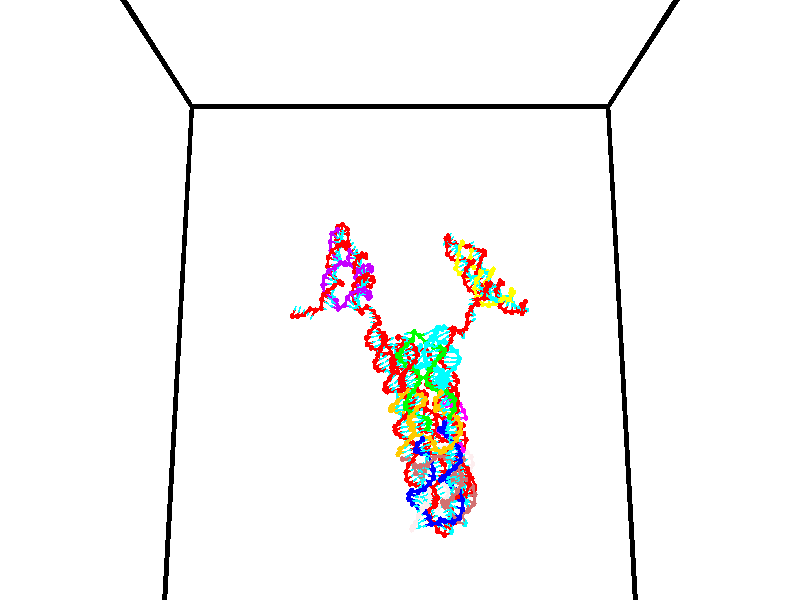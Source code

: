 // switches for output
#declare DRAW_BASES = 1; // possible values are 0, 1; only relevant for DNA ribbons
#declare DRAW_BASES_TYPE = 3; // possible values are 1, 2, 3; only relevant for DNA ribbons
#declare DRAW_FOG = 0; // set to 1 to enable fog

#include "colors.inc"

#include "transforms.inc"
background { rgb <1, 1, 1>}

#default {
   normal{
       ripples 0.25
       frequency 0.20
       turbulence 0.2
       lambda 5
   }
	finish {
		phong 0.1
		phong_size 40.
	}
}

// original window dimensions: 1024x640


// camera settings

camera {
	sky <0, 0.179814, -0.983701>
	up <0, 0.179814, -0.983701>
	right 1.6 * <1, 0, 0>
	location <35, 94.9851, 44.8844>
	look_at <35, 29.7336, 32.9568>
	direction <0, -65.2515, -11.9276>
	angle 67.0682
}


# declare cpy_camera_pos = <35, 94.9851, 44.8844>;
# if (DRAW_FOG = 1)
fog {
	fog_type 2
	up vnormalize(cpy_camera_pos)
	color rgbt<1,1,1,0.3>
	distance 1e-5
	fog_alt 3e-3
	fog_offset 56
}
# end


// LIGHTS

# declare lum = 6;
global_settings {
	ambient_light rgb lum * <0.05, 0.05, 0.05>
	max_trace_level 15
}# declare cpy_direct_light_amount = 0.25;
light_source
{	1000 * <-1, -1.16352, -0.803886>,
	rgb lum * cpy_direct_light_amount
	parallel
}

light_source
{	1000 * <1, 1.16352, 0.803886>,
	rgb lum * cpy_direct_light_amount
	parallel
}

// strand 0

// nucleotide -1

// particle -1
sphere {
	<24.154446, 34.939884, 35.280174> 0.250000
	pigment { color rgbt <1,0,0,0> }
	no_shadow
}
cylinder {
	<24.291338, 34.853935, 34.914288>,  <24.373472, 34.802368, 34.694756>, 0.100000
	pigment { color rgbt <1,0,0,0> }
	no_shadow
}
cylinder {
	<24.291338, 34.853935, 34.914288>,  <24.154446, 34.939884, 35.280174>, 0.100000
	pigment { color rgbt <1,0,0,0> }
	no_shadow
}

// particle -1
sphere {
	<24.291338, 34.853935, 34.914288> 0.100000
	pigment { color rgbt <1,0,0,0> }
	no_shadow
}
sphere {
	0, 1
	scale<0.080000,0.200000,0.300000>
	matrix <0.936511, -0.001078, 0.350636,
		-0.076327, -0.976642, 0.200859,
		0.342229, -0.214870, -0.914719,
		24.394007, 34.789474, 34.639874>
	pigment { color rgbt <0,1,1,0> }
	no_shadow
}
cylinder {
	<24.558060, 34.310425, 35.194237>,  <24.154446, 34.939884, 35.280174>, 0.130000
	pigment { color rgbt <1,0,0,0> }
	no_shadow
}

// nucleotide -1

// particle -1
sphere {
	<24.558060, 34.310425, 35.194237> 0.250000
	pigment { color rgbt <1,0,0,0> }
	no_shadow
}
cylinder {
	<24.707781, 34.539513, 34.902515>,  <24.797613, 34.676964, 34.727482>, 0.100000
	pigment { color rgbt <1,0,0,0> }
	no_shadow
}
cylinder {
	<24.707781, 34.539513, 34.902515>,  <24.558060, 34.310425, 35.194237>, 0.100000
	pigment { color rgbt <1,0,0,0> }
	no_shadow
}

// particle -1
sphere {
	<24.707781, 34.539513, 34.902515> 0.100000
	pigment { color rgbt <1,0,0,0> }
	no_shadow
}
sphere {
	0, 1
	scale<0.080000,0.200000,0.300000>
	matrix <0.927096, -0.214393, 0.307456,
		0.019728, -0.791220, -0.611214,
		0.374305, 0.572719, -0.729307,
		24.820072, 34.711327, 34.683723>
	pigment { color rgbt <0,1,1,0> }
	no_shadow
}
cylinder {
	<25.128456, 33.851830, 34.973957>,  <24.558060, 34.310425, 35.194237>, 0.130000
	pigment { color rgbt <1,0,0,0> }
	no_shadow
}

// nucleotide -1

// particle -1
sphere {
	<25.128456, 33.851830, 34.973957> 0.250000
	pigment { color rgbt <1,0,0,0> }
	no_shadow
}
cylinder {
	<25.192751, 34.237392, 34.889065>,  <25.231329, 34.468731, 34.838131>, 0.100000
	pigment { color rgbt <1,0,0,0> }
	no_shadow
}
cylinder {
	<25.192751, 34.237392, 34.889065>,  <25.128456, 33.851830, 34.973957>, 0.100000
	pigment { color rgbt <1,0,0,0> }
	no_shadow
}

// particle -1
sphere {
	<25.192751, 34.237392, 34.889065> 0.100000
	pigment { color rgbt <1,0,0,0> }
	no_shadow
}
sphere {
	0, 1
	scale<0.080000,0.200000,0.300000>
	matrix <0.954512, -0.097100, 0.281920,
		0.251138, -0.247890, -0.935671,
		0.160739, 0.963910, -0.212229,
		25.240973, 34.526566, 34.825397>
	pigment { color rgbt <0,1,1,0> }
	no_shadow
}
cylinder {
	<25.782696, 34.079815, 34.547447>,  <25.128456, 33.851830, 34.973957>, 0.130000
	pigment { color rgbt <1,0,0,0> }
	no_shadow
}

// nucleotide -1

// particle -1
sphere {
	<25.782696, 34.079815, 34.547447> 0.250000
	pigment { color rgbt <1,0,0,0> }
	no_shadow
}
cylinder {
	<25.717175, 34.355503, 34.829765>,  <25.677862, 34.520916, 34.999157>, 0.100000
	pigment { color rgbt <1,0,0,0> }
	no_shadow
}
cylinder {
	<25.717175, 34.355503, 34.829765>,  <25.782696, 34.079815, 34.547447>, 0.100000
	pigment { color rgbt <1,0,0,0> }
	no_shadow
}

// particle -1
sphere {
	<25.717175, 34.355503, 34.829765> 0.100000
	pigment { color rgbt <1,0,0,0> }
	no_shadow
}
sphere {
	0, 1
	scale<0.080000,0.200000,0.300000>
	matrix <0.866416, -0.241584, 0.436990,
		0.471691, 0.683092, -0.557579,
		-0.163803, 0.689219, 0.705794,
		25.668034, 34.562267, 35.041504>
	pigment { color rgbt <0,1,1,0> }
	no_shadow
}
cylinder {
	<26.425747, 34.531208, 34.730278>,  <25.782696, 34.079815, 34.547447>, 0.130000
	pigment { color rgbt <1,0,0,0> }
	no_shadow
}

// nucleotide -1

// particle -1
sphere {
	<26.425747, 34.531208, 34.730278> 0.250000
	pigment { color rgbt <1,0,0,0> }
	no_shadow
}
cylinder {
	<26.194452, 34.508091, 35.055805>,  <26.055676, 34.494221, 35.251122>, 0.100000
	pigment { color rgbt <1,0,0,0> }
	no_shadow
}
cylinder {
	<26.194452, 34.508091, 35.055805>,  <26.425747, 34.531208, 34.730278>, 0.100000
	pigment { color rgbt <1,0,0,0> }
	no_shadow
}

// particle -1
sphere {
	<26.194452, 34.508091, 35.055805> 0.100000
	pigment { color rgbt <1,0,0,0> }
	no_shadow
}
sphere {
	0, 1
	scale<0.080000,0.200000,0.300000>
	matrix <0.787113, -0.302017, 0.537809,
		0.214705, 0.951549, 0.220128,
		-0.578234, -0.057795, 0.813821,
		26.020983, 34.490753, 35.299953>
	pigment { color rgbt <0,1,1,0> }
	no_shadow
}
cylinder {
	<26.934486, 34.033890, 34.439487>,  <26.425747, 34.531208, 34.730278>, 0.130000
	pigment { color rgbt <1,0,0,0> }
	no_shadow
}

// nucleotide -1

// particle -1
sphere {
	<26.934486, 34.033890, 34.439487> 0.250000
	pigment { color rgbt <1,0,0,0> }
	no_shadow
}
cylinder {
	<27.184723, 34.331551, 34.533184>,  <27.334866, 34.510147, 34.589401>, 0.100000
	pigment { color rgbt <1,0,0,0> }
	no_shadow
}
cylinder {
	<27.184723, 34.331551, 34.533184>,  <26.934486, 34.033890, 34.439487>, 0.100000
	pigment { color rgbt <1,0,0,0> }
	no_shadow
}

// particle -1
sphere {
	<27.184723, 34.331551, 34.533184> 0.100000
	pigment { color rgbt <1,0,0,0> }
	no_shadow
}
sphere {
	0, 1
	scale<0.080000,0.200000,0.300000>
	matrix <0.274806, 0.070815, -0.958888,
		-0.730148, 0.664245, -0.160196,
		0.625592, 0.744153, 0.234244,
		27.372400, 34.554798, 34.603458>
	pigment { color rgbt <0,1,1,0> }
	no_shadow
}
cylinder {
	<26.986017, 34.268990, 33.718773>,  <26.934486, 34.033890, 34.439487>, 0.130000
	pigment { color rgbt <1,0,0,0> }
	no_shadow
}

// nucleotide -1

// particle -1
sphere {
	<26.986017, 34.268990, 33.718773> 0.250000
	pigment { color rgbt <1,0,0,0> }
	no_shadow
}
cylinder {
	<27.300611, 34.411308, 33.920700>,  <27.489368, 34.496700, 34.041859>, 0.100000
	pigment { color rgbt <1,0,0,0> }
	no_shadow
}
cylinder {
	<27.300611, 34.411308, 33.920700>,  <26.986017, 34.268990, 33.718773>, 0.100000
	pigment { color rgbt <1,0,0,0> }
	no_shadow
}

// particle -1
sphere {
	<27.300611, 34.411308, 33.920700> 0.100000
	pigment { color rgbt <1,0,0,0> }
	no_shadow
}
sphere {
	0, 1
	scale<0.080000,0.200000,0.300000>
	matrix <0.490926, 0.135804, -0.860551,
		-0.374738, 0.924644, -0.067862,
		0.786487, 0.355797, 0.504823,
		27.536558, 34.518047, 34.072147>
	pigment { color rgbt <0,1,1,0> }
	no_shadow
}
cylinder {
	<27.242388, 34.938080, 33.461754>,  <26.986017, 34.268990, 33.718773>, 0.130000
	pigment { color rgbt <1,0,0,0> }
	no_shadow
}

// nucleotide -1

// particle -1
sphere {
	<27.242388, 34.938080, 33.461754> 0.250000
	pigment { color rgbt <1,0,0,0> }
	no_shadow
}
cylinder {
	<27.554781, 34.736423, 33.609215>,  <27.742218, 34.615429, 33.697689>, 0.100000
	pigment { color rgbt <1,0,0,0> }
	no_shadow
}
cylinder {
	<27.554781, 34.736423, 33.609215>,  <27.242388, 34.938080, 33.461754>, 0.100000
	pigment { color rgbt <1,0,0,0> }
	no_shadow
}

// particle -1
sphere {
	<27.554781, 34.736423, 33.609215> 0.100000
	pigment { color rgbt <1,0,0,0> }
	no_shadow
}
sphere {
	0, 1
	scale<0.080000,0.200000,0.300000>
	matrix <0.414614, -0.022922, -0.909708,
		0.467073, 0.863316, 0.191123,
		0.780985, -0.504143, 0.368649,
		27.789076, 34.585182, 33.719810>
	pigment { color rgbt <0,1,1,0> }
	no_shadow
}
cylinder {
	<27.738476, 35.257309, 33.180573>,  <27.242388, 34.938080, 33.461754>, 0.130000
	pigment { color rgbt <1,0,0,0> }
	no_shadow
}

// nucleotide -1

// particle -1
sphere {
	<27.738476, 35.257309, 33.180573> 0.250000
	pigment { color rgbt <1,0,0,0> }
	no_shadow
}
cylinder {
	<27.876699, 34.892143, 33.267456>,  <27.959635, 34.673046, 33.319588>, 0.100000
	pigment { color rgbt <1,0,0,0> }
	no_shadow
}
cylinder {
	<27.876699, 34.892143, 33.267456>,  <27.738476, 35.257309, 33.180573>, 0.100000
	pigment { color rgbt <1,0,0,0> }
	no_shadow
}

// particle -1
sphere {
	<27.876699, 34.892143, 33.267456> 0.100000
	pigment { color rgbt <1,0,0,0> }
	no_shadow
}
sphere {
	0, 1
	scale<0.080000,0.200000,0.300000>
	matrix <0.238444, -0.138451, -0.961237,
		0.907597, 0.383958, 0.169835,
		0.345561, -0.912912, 0.217210,
		27.980368, 34.618271, 33.332619>
	pigment { color rgbt <0,1,1,0> }
	no_shadow
}
cylinder {
	<28.333929, 35.144249, 32.748184>,  <27.738476, 35.257309, 33.180573>, 0.130000
	pigment { color rgbt <1,0,0,0> }
	no_shadow
}

// nucleotide -1

// particle -1
sphere {
	<28.333929, 35.144249, 32.748184> 0.250000
	pigment { color rgbt <1,0,0,0> }
	no_shadow
}
cylinder {
	<28.221565, 34.779423, 32.867668>,  <28.154146, 34.560528, 32.939358>, 0.100000
	pigment { color rgbt <1,0,0,0> }
	no_shadow
}
cylinder {
	<28.221565, 34.779423, 32.867668>,  <28.333929, 35.144249, 32.748184>, 0.100000
	pigment { color rgbt <1,0,0,0> }
	no_shadow
}

// particle -1
sphere {
	<28.221565, 34.779423, 32.867668> 0.100000
	pigment { color rgbt <1,0,0,0> }
	no_shadow
}
sphere {
	0, 1
	scale<0.080000,0.200000,0.300000>
	matrix <0.140086, -0.346872, -0.927392,
		0.949455, -0.218671, 0.225208,
		-0.280912, -0.912065, 0.298707,
		28.137291, 34.505802, 32.957279>
	pigment { color rgbt <0,1,1,0> }
	no_shadow
}
cylinder {
	<28.789354, 34.718723, 32.367962>,  <28.333929, 35.144249, 32.748184>, 0.130000
	pigment { color rgbt <1,0,0,0> }
	no_shadow
}

// nucleotide -1

// particle -1
sphere {
	<28.789354, 34.718723, 32.367962> 0.250000
	pigment { color rgbt <1,0,0,0> }
	no_shadow
}
cylinder {
	<28.504440, 34.469242, 32.496738>,  <28.333492, 34.319553, 32.574005>, 0.100000
	pigment { color rgbt <1,0,0,0> }
	no_shadow
}
cylinder {
	<28.504440, 34.469242, 32.496738>,  <28.789354, 34.718723, 32.367962>, 0.100000
	pigment { color rgbt <1,0,0,0> }
	no_shadow
}

// particle -1
sphere {
	<28.504440, 34.469242, 32.496738> 0.100000
	pigment { color rgbt <1,0,0,0> }
	no_shadow
}
sphere {
	0, 1
	scale<0.080000,0.200000,0.300000>
	matrix <0.023478, -0.479588, -0.877180,
		0.701495, -0.617245, 0.356247,
		-0.712287, -0.623701, 0.321937,
		28.290754, 34.282131, 32.593319>
	pigment { color rgbt <0,1,1,0> }
	no_shadow
}
cylinder {
	<29.020498, 34.066994, 32.297958>,  <28.789354, 34.718723, 32.367962>, 0.130000
	pigment { color rgbt <1,0,0,0> }
	no_shadow
}

// nucleotide -1

// particle -1
sphere {
	<29.020498, 34.066994, 32.297958> 0.250000
	pigment { color rgbt <1,0,0,0> }
	no_shadow
}
cylinder {
	<28.625166, 34.006947, 32.308319>,  <28.387966, 33.970921, 32.314537>, 0.100000
	pigment { color rgbt <1,0,0,0> }
	no_shadow
}
cylinder {
	<28.625166, 34.006947, 32.308319>,  <29.020498, 34.066994, 32.297958>, 0.100000
	pigment { color rgbt <1,0,0,0> }
	no_shadow
}

// particle -1
sphere {
	<28.625166, 34.006947, 32.308319> 0.100000
	pigment { color rgbt <1,0,0,0> }
	no_shadow
}
sphere {
	0, 1
	scale<0.080000,0.200000,0.300000>
	matrix <0.081861, -0.666768, -0.740756,
		0.128469, -0.729990, 0.671275,
		-0.988329, -0.150115, 0.025901,
		28.328667, 33.961910, 32.316090>
	pigment { color rgbt <0,1,1,0> }
	no_shadow
}
cylinder {
	<28.982992, 33.304310, 32.206383>,  <29.020498, 34.066994, 32.297958>, 0.130000
	pigment { color rgbt <1,0,0,0> }
	no_shadow
}

// nucleotide -1

// particle -1
sphere {
	<28.982992, 33.304310, 32.206383> 0.250000
	pigment { color rgbt <1,0,0,0> }
	no_shadow
}
cylinder {
	<28.617863, 33.450172, 32.132866>,  <28.398785, 33.537689, 32.088757>, 0.100000
	pigment { color rgbt <1,0,0,0> }
	no_shadow
}
cylinder {
	<28.617863, 33.450172, 32.132866>,  <28.982992, 33.304310, 32.206383>, 0.100000
	pigment { color rgbt <1,0,0,0> }
	no_shadow
}

// particle -1
sphere {
	<28.617863, 33.450172, 32.132866> 0.100000
	pigment { color rgbt <1,0,0,0> }
	no_shadow
}
sphere {
	0, 1
	scale<0.080000,0.200000,0.300000>
	matrix <0.034558, -0.379475, -0.924556,
		-0.406898, -0.850305, 0.333790,
		-0.912820, 0.364665, -0.183793,
		28.344015, 33.559570, 32.077728>
	pigment { color rgbt <0,1,1,0> }
	no_shadow
}
cylinder {
	<28.656326, 32.770050, 31.921913>,  <28.982992, 33.304310, 32.206383>, 0.130000
	pigment { color rgbt <1,0,0,0> }
	no_shadow
}

// nucleotide -1

// particle -1
sphere {
	<28.656326, 32.770050, 31.921913> 0.250000
	pigment { color rgbt <1,0,0,0> }
	no_shadow
}
cylinder {
	<28.444094, 33.083614, 31.792934>,  <28.316755, 33.271751, 31.715548>, 0.100000
	pigment { color rgbt <1,0,0,0> }
	no_shadow
}
cylinder {
	<28.444094, 33.083614, 31.792934>,  <28.656326, 32.770050, 31.921913>, 0.100000
	pigment { color rgbt <1,0,0,0> }
	no_shadow
}

// particle -1
sphere {
	<28.444094, 33.083614, 31.792934> 0.100000
	pigment { color rgbt <1,0,0,0> }
	no_shadow
}
sphere {
	0, 1
	scale<0.080000,0.200000,0.300000>
	matrix <0.080777, -0.331915, -0.939845,
		-0.843778, -0.524709, 0.112786,
		-0.530580, 0.783909, -0.322446,
		28.284920, 33.318787, 31.696201>
	pigment { color rgbt <0,1,1,0> }
	no_shadow
}
cylinder {
	<28.090359, 32.529449, 31.457083>,  <28.656326, 32.770050, 31.921913>, 0.130000
	pigment { color rgbt <1,0,0,0> }
	no_shadow
}

// nucleotide -1

// particle -1
sphere {
	<28.090359, 32.529449, 31.457083> 0.250000
	pigment { color rgbt <1,0,0,0> }
	no_shadow
}
cylinder {
	<28.117998, 32.916985, 31.361942>,  <28.134583, 33.149506, 31.304859>, 0.100000
	pigment { color rgbt <1,0,0,0> }
	no_shadow
}
cylinder {
	<28.117998, 32.916985, 31.361942>,  <28.090359, 32.529449, 31.457083>, 0.100000
	pigment { color rgbt <1,0,0,0> }
	no_shadow
}

// particle -1
sphere {
	<28.117998, 32.916985, 31.361942> 0.100000
	pigment { color rgbt <1,0,0,0> }
	no_shadow
}
sphere {
	0, 1
	scale<0.080000,0.200000,0.300000>
	matrix <0.084910, -0.243265, -0.966236,
		-0.993990, 0.046570, -0.099073,
		0.069099, 0.968841, -0.237849,
		28.138727, 33.207638, 31.290588>
	pigment { color rgbt <0,1,1,0> }
	no_shadow
}
cylinder {
	<27.557514, 32.661579, 31.073244>,  <28.090359, 32.529449, 31.457083>, 0.130000
	pigment { color rgbt <1,0,0,0> }
	no_shadow
}

// nucleotide -1

// particle -1
sphere {
	<27.557514, 32.661579, 31.073244> 0.250000
	pigment { color rgbt <1,0,0,0> }
	no_shadow
}
cylinder {
	<27.853256, 32.913139, 30.977045>,  <28.030701, 33.064075, 30.919327>, 0.100000
	pigment { color rgbt <1,0,0,0> }
	no_shadow
}
cylinder {
	<27.853256, 32.913139, 30.977045>,  <27.557514, 32.661579, 31.073244>, 0.100000
	pigment { color rgbt <1,0,0,0> }
	no_shadow
}

// particle -1
sphere {
	<27.853256, 32.913139, 30.977045> 0.100000
	pigment { color rgbt <1,0,0,0> }
	no_shadow
}
sphere {
	0, 1
	scale<0.080000,0.200000,0.300000>
	matrix <-0.039594, -0.315955, -0.947948,
		-0.672150, 0.710393, -0.208703,
		0.739356, 0.628900, -0.240496,
		28.075064, 33.101810, 30.904896>
	pigment { color rgbt <0,1,1,0> }
	no_shadow
}
cylinder {
	<27.355104, 32.883965, 30.503559>,  <27.557514, 32.661579, 31.073244>, 0.130000
	pigment { color rgbt <1,0,0,0> }
	no_shadow
}

// nucleotide -1

// particle -1
sphere {
	<27.355104, 32.883965, 30.503559> 0.250000
	pigment { color rgbt <1,0,0,0> }
	no_shadow
}
cylinder {
	<27.737940, 32.998302, 30.484503>,  <27.967642, 33.066906, 30.473068>, 0.100000
	pigment { color rgbt <1,0,0,0> }
	no_shadow
}
cylinder {
	<27.737940, 32.998302, 30.484503>,  <27.355104, 32.883965, 30.503559>, 0.100000
	pigment { color rgbt <1,0,0,0> }
	no_shadow
}

// particle -1
sphere {
	<27.737940, 32.998302, 30.484503> 0.100000
	pigment { color rgbt <1,0,0,0> }
	no_shadow
}
sphere {
	0, 1
	scale<0.080000,0.200000,0.300000>
	matrix <-0.006446, -0.143360, -0.989650,
		-0.289717, 0.947491, -0.135366,
		0.957091, 0.285846, -0.047641,
		28.025066, 33.084057, 30.470211>
	pigment { color rgbt <0,1,1,0> }
	no_shadow
}
cylinder {
	<27.443563, 33.287472, 29.815655>,  <27.355104, 32.883965, 30.503559>, 0.130000
	pigment { color rgbt <1,0,0,0> }
	no_shadow
}

// nucleotide -1

// particle -1
sphere {
	<27.443563, 33.287472, 29.815655> 0.250000
	pigment { color rgbt <1,0,0,0> }
	no_shadow
}
cylinder {
	<27.820108, 33.180664, 29.898153>,  <28.046036, 33.116581, 29.947653>, 0.100000
	pigment { color rgbt <1,0,0,0> }
	no_shadow
}
cylinder {
	<27.820108, 33.180664, 29.898153>,  <27.443563, 33.287472, 29.815655>, 0.100000
	pigment { color rgbt <1,0,0,0> }
	no_shadow
}

// particle -1
sphere {
	<27.820108, 33.180664, 29.898153> 0.100000
	pigment { color rgbt <1,0,0,0> }
	no_shadow
}
sphere {
	0, 1
	scale<0.080000,0.200000,0.300000>
	matrix <0.135218, -0.261470, -0.955693,
		0.309116, 0.927542, -0.210032,
		0.941363, -0.267020, 0.206245,
		28.102518, 33.100559, 29.960026>
	pigment { color rgbt <0,1,1,0> }
	no_shadow
}
cylinder {
	<27.877295, 33.649994, 29.328171>,  <27.443563, 33.287472, 29.815655>, 0.130000
	pigment { color rgbt <1,0,0,0> }
	no_shadow
}

// nucleotide -1

// particle -1
sphere {
	<27.877295, 33.649994, 29.328171> 0.250000
	pigment { color rgbt <1,0,0,0> }
	no_shadow
}
cylinder {
	<28.119633, 33.357502, 29.453552>,  <28.265036, 33.182007, 29.528782>, 0.100000
	pigment { color rgbt <1,0,0,0> }
	no_shadow
}
cylinder {
	<28.119633, 33.357502, 29.453552>,  <27.877295, 33.649994, 29.328171>, 0.100000
	pigment { color rgbt <1,0,0,0> }
	no_shadow
}

// particle -1
sphere {
	<28.119633, 33.357502, 29.453552> 0.100000
	pigment { color rgbt <1,0,0,0> }
	no_shadow
}
sphere {
	0, 1
	scale<0.080000,0.200000,0.300000>
	matrix <0.063337, -0.348413, -0.935199,
		0.793057, 0.586440, -0.164771,
		0.605846, -0.731230, 0.313454,
		28.301386, 33.138134, 29.547588>
	pigment { color rgbt <0,1,1,0> }
	no_shadow
}
cylinder {
	<28.456326, 33.561234, 28.838442>,  <27.877295, 33.649994, 29.328171>, 0.130000
	pigment { color rgbt <1,0,0,0> }
	no_shadow
}

// nucleotide -1

// particle -1
sphere {
	<28.456326, 33.561234, 28.838442> 0.250000
	pigment { color rgbt <1,0,0,0> }
	no_shadow
}
cylinder {
	<28.461071, 33.202198, 29.014709>,  <28.463919, 32.986774, 29.120470>, 0.100000
	pigment { color rgbt <1,0,0,0> }
	no_shadow
}
cylinder {
	<28.461071, 33.202198, 29.014709>,  <28.456326, 33.561234, 28.838442>, 0.100000
	pigment { color rgbt <1,0,0,0> }
	no_shadow
}

// particle -1
sphere {
	<28.461071, 33.202198, 29.014709> 0.100000
	pigment { color rgbt <1,0,0,0> }
	no_shadow
}
sphere {
	0, 1
	scale<0.080000,0.200000,0.300000>
	matrix <0.168051, -0.432643, -0.885764,
		0.985707, 0.084564, 0.145708,
		0.011864, -0.897591, 0.440671,
		28.464630, 32.932922, 29.146910>
	pigment { color rgbt <0,1,1,0> }
	no_shadow
}
cylinder {
	<28.973063, 33.230690, 28.438391>,  <28.456326, 33.561234, 28.838442>, 0.130000
	pigment { color rgbt <1,0,0,0> }
	no_shadow
}

// nucleotide -1

// particle -1
sphere {
	<28.973063, 33.230690, 28.438391> 0.250000
	pigment { color rgbt <1,0,0,0> }
	no_shadow
}
cylinder {
	<28.767744, 32.938927, 28.619272>,  <28.644552, 32.763870, 28.727800>, 0.100000
	pigment { color rgbt <1,0,0,0> }
	no_shadow
}
cylinder {
	<28.767744, 32.938927, 28.619272>,  <28.973063, 33.230690, 28.438391>, 0.100000
	pigment { color rgbt <1,0,0,0> }
	no_shadow
}

// particle -1
sphere {
	<28.767744, 32.938927, 28.619272> 0.100000
	pigment { color rgbt <1,0,0,0> }
	no_shadow
}
sphere {
	0, 1
	scale<0.080000,0.200000,0.300000>
	matrix <0.044084, -0.548628, -0.834903,
		0.857078, -0.408618, 0.313764,
		-0.513296, -0.729409, 0.452204,
		28.613754, 32.720104, 28.754934>
	pigment { color rgbt <0,1,1,0> }
	no_shadow
}
cylinder {
	<29.355286, 32.634163, 28.383764>,  <28.973063, 33.230690, 28.438391>, 0.130000
	pigment { color rgbt <1,0,0,0> }
	no_shadow
}

// nucleotide -1

// particle -1
sphere {
	<29.355286, 32.634163, 28.383764> 0.250000
	pigment { color rgbt <1,0,0,0> }
	no_shadow
}
cylinder {
	<28.975351, 32.522362, 28.439898>,  <28.747391, 32.455280, 28.473577>, 0.100000
	pigment { color rgbt <1,0,0,0> }
	no_shadow
}
cylinder {
	<28.975351, 32.522362, 28.439898>,  <29.355286, 32.634163, 28.383764>, 0.100000
	pigment { color rgbt <1,0,0,0> }
	no_shadow
}

// particle -1
sphere {
	<28.975351, 32.522362, 28.439898> 0.100000
	pigment { color rgbt <1,0,0,0> }
	no_shadow
}
sphere {
	0, 1
	scale<0.080000,0.200000,0.300000>
	matrix <0.055160, -0.591376, -0.804507,
		0.307853, -0.756407, 0.577127,
		-0.949834, -0.279504, 0.140334,
		28.690401, 32.438511, 28.481998>
	pigment { color rgbt <0,1,1,0> }
	no_shadow
}
cylinder {
	<29.442011, 31.873220, 28.268763>,  <29.355286, 32.634163, 28.383764>, 0.130000
	pigment { color rgbt <1,0,0,0> }
	no_shadow
}

// nucleotide -1

// particle -1
sphere {
	<29.442011, 31.873220, 28.268763> 0.250000
	pigment { color rgbt <1,0,0,0> }
	no_shadow
}
cylinder {
	<29.049978, 31.942421, 28.229746>,  <28.814758, 31.983940, 28.206335>, 0.100000
	pigment { color rgbt <1,0,0,0> }
	no_shadow
}
cylinder {
	<29.049978, 31.942421, 28.229746>,  <29.442011, 31.873220, 28.268763>, 0.100000
	pigment { color rgbt <1,0,0,0> }
	no_shadow
}

// particle -1
sphere {
	<29.049978, 31.942421, 28.229746> 0.100000
	pigment { color rgbt <1,0,0,0> }
	no_shadow
}
sphere {
	0, 1
	scale<0.080000,0.200000,0.300000>
	matrix <-0.051705, -0.696470, -0.715720,
		-0.191756, -0.696420, 0.691541,
		-0.980080, 0.173000, -0.097544,
		28.755955, 31.994322, 28.200483>
	pigment { color rgbt <0,1,1,0> }
	no_shadow
}
cylinder {
	<29.105927, 31.228384, 28.427507>,  <29.442011, 31.873220, 28.268763>, 0.130000
	pigment { color rgbt <1,0,0,0> }
	no_shadow
}

// nucleotide -1

// particle -1
sphere {
	<29.105927, 31.228384, 28.427507> 0.250000
	pigment { color rgbt <1,0,0,0> }
	no_shadow
}
cylinder {
	<28.888634, 31.460066, 28.184387>,  <28.758259, 31.599075, 28.038515>, 0.100000
	pigment { color rgbt <1,0,0,0> }
	no_shadow
}
cylinder {
	<28.888634, 31.460066, 28.184387>,  <29.105927, 31.228384, 28.427507>, 0.100000
	pigment { color rgbt <1,0,0,0> }
	no_shadow
}

// particle -1
sphere {
	<28.888634, 31.460066, 28.184387> 0.100000
	pigment { color rgbt <1,0,0,0> }
	no_shadow
}
sphere {
	0, 1
	scale<0.080000,0.200000,0.300000>
	matrix <-0.191648, -0.790366, -0.581887,
		-0.817417, -0.199615, 0.540354,
		-0.543231, 0.579203, -0.607803,
		28.725664, 31.633827, 28.002047>
	pigment { color rgbt <0,1,1,0> }
	no_shadow
}
cylinder {
	<28.540115, 30.808214, 28.109503>,  <29.105927, 31.228384, 28.427507>, 0.130000
	pigment { color rgbt <1,0,0,0> }
	no_shadow
}

// nucleotide -1

// particle -1
sphere {
	<28.540115, 30.808214, 28.109503> 0.250000
	pigment { color rgbt <1,0,0,0> }
	no_shadow
}
cylinder {
	<28.611380, 31.137854, 27.894423>,  <28.654139, 31.335636, 27.765373>, 0.100000
	pigment { color rgbt <1,0,0,0> }
	no_shadow
}
cylinder {
	<28.611380, 31.137854, 27.894423>,  <28.540115, 30.808214, 28.109503>, 0.100000
	pigment { color rgbt <1,0,0,0> }
	no_shadow
}

// particle -1
sphere {
	<28.611380, 31.137854, 27.894423> 0.100000
	pigment { color rgbt <1,0,0,0> }
	no_shadow
}
sphere {
	0, 1
	scale<0.080000,0.200000,0.300000>
	matrix <-0.172132, -0.511917, -0.841613,
		-0.968829, 0.242498, 0.050651,
		0.178160, 0.824097, -0.537702,
		28.664827, 31.385082, 27.733112>
	pigment { color rgbt <0,1,1,0> }
	no_shadow
}
cylinder {
	<27.984474, 30.891855, 27.738138>,  <28.540115, 30.808214, 28.109503>, 0.130000
	pigment { color rgbt <1,0,0,0> }
	no_shadow
}

// nucleotide -1

// particle -1
sphere {
	<27.984474, 30.891855, 27.738138> 0.250000
	pigment { color rgbt <1,0,0,0> }
	no_shadow
}
cylinder {
	<28.313509, 31.037062, 27.563065>,  <28.510931, 31.124186, 27.458021>, 0.100000
	pigment { color rgbt <1,0,0,0> }
	no_shadow
}
cylinder {
	<28.313509, 31.037062, 27.563065>,  <27.984474, 30.891855, 27.738138>, 0.100000
	pigment { color rgbt <1,0,0,0> }
	no_shadow
}

// particle -1
sphere {
	<28.313509, 31.037062, 27.563065> 0.100000
	pigment { color rgbt <1,0,0,0> }
	no_shadow
}
sphere {
	0, 1
	scale<0.080000,0.200000,0.300000>
	matrix <-0.148112, -0.606356, -0.781278,
		-0.549009, 0.707496, -0.445014,
		0.822588, 0.363017, -0.437684,
		28.560286, 31.145967, 27.431759>
	pigment { color rgbt <0,1,1,0> }
	no_shadow
}
cylinder {
	<27.908865, 31.126165, 26.985813>,  <27.984474, 30.891855, 27.738138>, 0.130000
	pigment { color rgbt <1,0,0,0> }
	no_shadow
}

// nucleotide -1

// particle -1
sphere {
	<27.908865, 31.126165, 26.985813> 0.250000
	pigment { color rgbt <1,0,0,0> }
	no_shadow
}
cylinder {
	<28.294756, 31.023893, 27.010899>,  <28.526291, 30.962530, 27.025949>, 0.100000
	pigment { color rgbt <1,0,0,0> }
	no_shadow
}
cylinder {
	<28.294756, 31.023893, 27.010899>,  <27.908865, 31.126165, 26.985813>, 0.100000
	pigment { color rgbt <1,0,0,0> }
	no_shadow
}

// particle -1
sphere {
	<28.294756, 31.023893, 27.010899> 0.100000
	pigment { color rgbt <1,0,0,0> }
	no_shadow
}
sphere {
	0, 1
	scale<0.080000,0.200000,0.300000>
	matrix <-0.154205, -0.741902, -0.652536,
		0.213368, 0.619847, -0.755158,
		0.964725, -0.255679, 0.062715,
		28.584173, 30.947189, 27.029713>
	pigment { color rgbt <0,1,1,0> }
	no_shadow
}
cylinder {
	<28.137402, 30.922165, 26.353857>,  <27.908865, 31.126165, 26.985813>, 0.130000
	pigment { color rgbt <1,0,0,0> }
	no_shadow
}

// nucleotide -1

// particle -1
sphere {
	<28.137402, 30.922165, 26.353857> 0.250000
	pigment { color rgbt <1,0,0,0> }
	no_shadow
}
cylinder {
	<28.399893, 30.751419, 26.602743>,  <28.557386, 30.648972, 26.752075>, 0.100000
	pigment { color rgbt <1,0,0,0> }
	no_shadow
}
cylinder {
	<28.399893, 30.751419, 26.602743>,  <28.137402, 30.922165, 26.353857>, 0.100000
	pigment { color rgbt <1,0,0,0> }
	no_shadow
}

// particle -1
sphere {
	<28.399893, 30.751419, 26.602743> 0.100000
	pigment { color rgbt <1,0,0,0> }
	no_shadow
}
sphere {
	0, 1
	scale<0.080000,0.200000,0.300000>
	matrix <-0.050527, -0.847610, -0.528209,
		0.752871, 0.315186, -0.577792,
		0.656226, -0.426867, 0.622215,
		28.596760, 30.623360, 26.789408>
	pigment { color rgbt <0,1,1,0> }
	no_shadow
}
cylinder {
	<28.616880, 30.481005, 25.987917>,  <28.137402, 30.922165, 26.353857>, 0.130000
	pigment { color rgbt <1,0,0,0> }
	no_shadow
}

// nucleotide -1

// particle -1
sphere {
	<28.616880, 30.481005, 25.987917> 0.250000
	pigment { color rgbt <1,0,0,0> }
	no_shadow
}
cylinder {
	<28.576660, 30.342630, 26.361059>,  <28.552528, 30.259605, 26.584944>, 0.100000
	pigment { color rgbt <1,0,0,0> }
	no_shadow
}
cylinder {
	<28.576660, 30.342630, 26.361059>,  <28.616880, 30.481005, 25.987917>, 0.100000
	pigment { color rgbt <1,0,0,0> }
	no_shadow
}

// particle -1
sphere {
	<28.576660, 30.342630, 26.361059> 0.100000
	pigment { color rgbt <1,0,0,0> }
	no_shadow
}
sphere {
	0, 1
	scale<0.080000,0.200000,0.300000>
	matrix <-0.043279, -0.935198, -0.351469,
		0.993990, -0.075712, 0.079061,
		-0.100548, -0.345936, 0.932855,
		28.546495, 30.238850, 26.640915>
	pigment { color rgbt <0,1,1,0> }
	no_shadow
}
cylinder {
	<29.153576, 29.875910, 26.270144>,  <28.616880, 30.481005, 25.987917>, 0.130000
	pigment { color rgbt <1,0,0,0> }
	no_shadow
}

// nucleotide -1

// particle -1
sphere {
	<29.153576, 29.875910, 26.270144> 0.250000
	pigment { color rgbt <1,0,0,0> }
	no_shadow
}
cylinder {
	<28.812328, 29.851692, 26.477421>,  <28.607580, 29.837162, 26.601788>, 0.100000
	pigment { color rgbt <1,0,0,0> }
	no_shadow
}
cylinder {
	<28.812328, 29.851692, 26.477421>,  <29.153576, 29.875910, 26.270144>, 0.100000
	pigment { color rgbt <1,0,0,0> }
	no_shadow
}

// particle -1
sphere {
	<28.812328, 29.851692, 26.477421> 0.100000
	pigment { color rgbt <1,0,0,0> }
	no_shadow
}
sphere {
	0, 1
	scale<0.080000,0.200000,0.300000>
	matrix <-0.076982, -0.967764, -0.239803,
		0.516009, -0.244472, 0.820956,
		-0.853117, -0.060542, 0.518195,
		28.556393, 29.833530, 26.632879>
	pigment { color rgbt <0,1,1,0> }
	no_shadow
}
cylinder {
	<29.133150, 29.151632, 26.579937>,  <29.153576, 29.875910, 26.270144>, 0.130000
	pigment { color rgbt <1,0,0,0> }
	no_shadow
}

// nucleotide -1

// particle -1
sphere {
	<29.133150, 29.151632, 26.579937> 0.250000
	pigment { color rgbt <1,0,0,0> }
	no_shadow
}
cylinder {
	<28.762718, 29.301844, 26.565228>,  <28.540459, 29.391972, 26.556402>, 0.100000
	pigment { color rgbt <1,0,0,0> }
	no_shadow
}
cylinder {
	<28.762718, 29.301844, 26.565228>,  <29.133150, 29.151632, 26.579937>, 0.100000
	pigment { color rgbt <1,0,0,0> }
	no_shadow
}

// particle -1
sphere {
	<28.762718, 29.301844, 26.565228> 0.100000
	pigment { color rgbt <1,0,0,0> }
	no_shadow
}
sphere {
	0, 1
	scale<0.080000,0.200000,0.300000>
	matrix <-0.360898, -0.909988, -0.204145,
		-0.110127, -0.175782, 0.978250,
		-0.926080, 0.375530, -0.036775,
		28.484894, 29.414503, 26.554195>
	pigment { color rgbt <0,1,1,0> }
	no_shadow
}
cylinder {
	<29.103735, 29.126352, 27.331770>,  <29.133150, 29.151632, 26.579937>, 0.130000
	pigment { color rgbt <1,0,0,0> }
	no_shadow
}

// nucleotide -1

// particle -1
sphere {
	<29.103735, 29.126352, 27.331770> 0.250000
	pigment { color rgbt <1,0,0,0> }
	no_shadow
}
cylinder {
	<29.209553, 28.783432, 27.155113>,  <29.273043, 28.577679, 27.049120>, 0.100000
	pigment { color rgbt <1,0,0,0> }
	no_shadow
}
cylinder {
	<29.209553, 28.783432, 27.155113>,  <29.103735, 29.126352, 27.331770>, 0.100000
	pigment { color rgbt <1,0,0,0> }
	no_shadow
}

// particle -1
sphere {
	<29.209553, 28.783432, 27.155113> 0.100000
	pigment { color rgbt <1,0,0,0> }
	no_shadow
}
sphere {
	0, 1
	scale<0.080000,0.200000,0.300000>
	matrix <0.777981, -0.080902, 0.623057,
		-0.569878, -0.508416, 0.645563,
		0.264545, -0.857303, -0.441642,
		29.288916, 28.526241, 27.022621>
	pigment { color rgbt <0,1,1,0> }
	no_shadow
}
cylinder {
	<28.995073, 28.420124, 27.756235>,  <29.103735, 29.126352, 27.331770>, 0.130000
	pigment { color rgbt <1,0,0,0> }
	no_shadow
}

// nucleotide -1

// particle -1
sphere {
	<28.995073, 28.420124, 27.756235> 0.250000
	pigment { color rgbt <1,0,0,0> }
	no_shadow
}
cylinder {
	<29.311499, 28.460505, 27.514894>,  <29.501354, 28.484734, 27.370090>, 0.100000
	pigment { color rgbt <1,0,0,0> }
	no_shadow
}
cylinder {
	<29.311499, 28.460505, 27.514894>,  <28.995073, 28.420124, 27.756235>, 0.100000
	pigment { color rgbt <1,0,0,0> }
	no_shadow
}

// particle -1
sphere {
	<29.311499, 28.460505, 27.514894> 0.100000
	pigment { color rgbt <1,0,0,0> }
	no_shadow
}
sphere {
	0, 1
	scale<0.080000,0.200000,0.300000>
	matrix <0.598179, 0.078841, 0.797475,
		0.128080, -0.991762, 0.001977,
		0.791061, 0.100958, -0.603349,
		29.548817, 28.490789, 27.333889>
	pigment { color rgbt <0,1,1,0> }
	no_shadow
}
cylinder {
	<29.413507, 28.056120, 28.150921>,  <28.995073, 28.420124, 27.756235>, 0.130000
	pigment { color rgbt <1,0,0,0> }
	no_shadow
}

// nucleotide -1

// particle -1
sphere {
	<29.413507, 28.056120, 28.150921> 0.250000
	pigment { color rgbt <1,0,0,0> }
	no_shadow
}
cylinder {
	<29.654074, 28.237022, 27.887478>,  <29.798412, 28.345564, 27.729412>, 0.100000
	pigment { color rgbt <1,0,0,0> }
	no_shadow
}
cylinder {
	<29.654074, 28.237022, 27.887478>,  <29.413507, 28.056120, 28.150921>, 0.100000
	pigment { color rgbt <1,0,0,0> }
	no_shadow
}

// particle -1
sphere {
	<29.654074, 28.237022, 27.887478> 0.100000
	pigment { color rgbt <1,0,0,0> }
	no_shadow
}
sphere {
	0, 1
	scale<0.080000,0.200000,0.300000>
	matrix <0.697555, 0.104662, 0.708846,
		0.389512, -0.885726, -0.252528,
		0.601413, 0.452256, -0.658609,
		29.834497, 28.372700, 27.689896>
	pigment { color rgbt <0,1,1,0> }
	no_shadow
}
cylinder {
	<30.023838, 27.822582, 28.261757>,  <29.413507, 28.056120, 28.150921>, 0.130000
	pigment { color rgbt <1,0,0,0> }
	no_shadow
}

// nucleotide -1

// particle -1
sphere {
	<30.023838, 27.822582, 28.261757> 0.250000
	pigment { color rgbt <1,0,0,0> }
	no_shadow
}
cylinder {
	<30.069983, 28.196648, 28.127794>,  <30.097670, 28.421087, 28.047417>, 0.100000
	pigment { color rgbt <1,0,0,0> }
	no_shadow
}
cylinder {
	<30.069983, 28.196648, 28.127794>,  <30.023838, 27.822582, 28.261757>, 0.100000
	pigment { color rgbt <1,0,0,0> }
	no_shadow
}

// particle -1
sphere {
	<30.069983, 28.196648, 28.127794> 0.100000
	pigment { color rgbt <1,0,0,0> }
	no_shadow
}
sphere {
	0, 1
	scale<0.080000,0.200000,0.300000>
	matrix <0.416366, 0.260582, 0.871055,
		0.901848, -0.239930, -0.359309,
		0.115363, 0.935163, -0.334904,
		30.104591, 28.477196, 28.027323>
	pigment { color rgbt <0,1,1,0> }
	no_shadow
}
cylinder {
	<30.755333, 28.116182, 28.453054>,  <30.023838, 27.822582, 28.261757>, 0.130000
	pigment { color rgbt <1,0,0,0> }
	no_shadow
}

// nucleotide -1

// particle -1
sphere {
	<30.755333, 28.116182, 28.453054> 0.250000
	pigment { color rgbt <1,0,0,0> }
	no_shadow
}
cylinder {
	<30.490124, 28.412825, 28.412212>,  <30.330999, 28.590809, 28.387707>, 0.100000
	pigment { color rgbt <1,0,0,0> }
	no_shadow
}
cylinder {
	<30.490124, 28.412825, 28.412212>,  <30.755333, 28.116182, 28.453054>, 0.100000
	pigment { color rgbt <1,0,0,0> }
	no_shadow
}

// particle -1
sphere {
	<30.490124, 28.412825, 28.412212> 0.100000
	pigment { color rgbt <1,0,0,0> }
	no_shadow
}
sphere {
	0, 1
	scale<0.080000,0.200000,0.300000>
	matrix <0.309095, 0.395426, 0.864927,
		0.681808, 0.541906, -0.491402,
		-0.663022, 0.741604, -0.102104,
		30.291218, 28.635305, 28.381580>
	pigment { color rgbt <0,1,1,0> }
	no_shadow
}
cylinder {
	<31.180143, 28.689749, 28.720840>,  <30.755333, 28.116182, 28.453054>, 0.130000
	pigment { color rgbt <1,0,0,0> }
	no_shadow
}

// nucleotide -1

// particle -1
sphere {
	<31.180143, 28.689749, 28.720840> 0.250000
	pigment { color rgbt <1,0,0,0> }
	no_shadow
}
cylinder {
	<30.796638, 28.802876, 28.709604>,  <30.566536, 28.870752, 28.702862>, 0.100000
	pigment { color rgbt <1,0,0,0> }
	no_shadow
}
cylinder {
	<30.796638, 28.802876, 28.709604>,  <31.180143, 28.689749, 28.720840>, 0.100000
	pigment { color rgbt <1,0,0,0> }
	no_shadow
}

// particle -1
sphere {
	<30.796638, 28.802876, 28.709604> 0.100000
	pigment { color rgbt <1,0,0,0> }
	no_shadow
}
sphere {
	0, 1
	scale<0.080000,0.200000,0.300000>
	matrix <0.194958, 0.726381, 0.659062,
		0.206798, 0.626407, -0.751564,
		-0.958763, 0.282816, -0.028091,
		30.509010, 28.887720, 28.701178>
	pigment { color rgbt <0,1,1,0> }
	no_shadow
}
cylinder {
	<31.193026, 29.452831, 28.647448>,  <31.180143, 28.689749, 28.720840>, 0.130000
	pigment { color rgbt <1,0,0,0> }
	no_shadow
}

// nucleotide -1

// particle -1
sphere {
	<31.193026, 29.452831, 28.647448> 0.250000
	pigment { color rgbt <1,0,0,0> }
	no_shadow
}
cylinder {
	<30.843620, 29.349304, 28.812366>,  <30.633978, 29.287188, 28.911318>, 0.100000
	pigment { color rgbt <1,0,0,0> }
	no_shadow
}
cylinder {
	<30.843620, 29.349304, 28.812366>,  <31.193026, 29.452831, 28.647448>, 0.100000
	pigment { color rgbt <1,0,0,0> }
	no_shadow
}

// particle -1
sphere {
	<30.843620, 29.349304, 28.812366> 0.100000
	pigment { color rgbt <1,0,0,0> }
	no_shadow
}
sphere {
	0, 1
	scale<0.080000,0.200000,0.300000>
	matrix <0.105671, 0.725942, 0.679589,
		-0.475193, 0.637198, -0.606770,
		-0.873513, -0.258818, 0.412296,
		30.581566, 29.271658, 28.936056>
	pigment { color rgbt <0,1,1,0> }
	no_shadow
}
cylinder {
	<30.819187, 30.041283, 28.690859>,  <31.193026, 29.452831, 28.647448>, 0.130000
	pigment { color rgbt <1,0,0,0> }
	no_shadow
}

// nucleotide -1

// particle -1
sphere {
	<30.819187, 30.041283, 28.690859> 0.250000
	pigment { color rgbt <1,0,0,0> }
	no_shadow
}
cylinder {
	<30.685225, 29.782890, 28.965244>,  <30.604847, 29.627855, 29.129875>, 0.100000
	pigment { color rgbt <1,0,0,0> }
	no_shadow
}
cylinder {
	<30.685225, 29.782890, 28.965244>,  <30.819187, 30.041283, 28.690859>, 0.100000
	pigment { color rgbt <1,0,0,0> }
	no_shadow
}

// particle -1
sphere {
	<30.685225, 29.782890, 28.965244> 0.100000
	pigment { color rgbt <1,0,0,0> }
	no_shadow
}
sphere {
	0, 1
	scale<0.080000,0.200000,0.300000>
	matrix <0.151265, 0.681705, 0.715819,
		-0.930030, 0.343496, -0.130595,
		-0.334908, -0.645979, 0.685965,
		30.584753, 29.589096, 29.171034>
	pigment { color rgbt <0,1,1,0> }
	no_shadow
}
cylinder {
	<30.362684, 30.443306, 29.084358>,  <30.819187, 30.041283, 28.690859>, 0.130000
	pigment { color rgbt <1,0,0,0> }
	no_shadow
}

// nucleotide -1

// particle -1
sphere {
	<30.362684, 30.443306, 29.084358> 0.250000
	pigment { color rgbt <1,0,0,0> }
	no_shadow
}
cylinder {
	<30.465622, 30.135378, 29.317991>,  <30.527384, 29.950621, 29.458170>, 0.100000
	pigment { color rgbt <1,0,0,0> }
	no_shadow
}
cylinder {
	<30.465622, 30.135378, 29.317991>,  <30.362684, 30.443306, 29.084358>, 0.100000
	pigment { color rgbt <1,0,0,0> }
	no_shadow
}

// particle -1
sphere {
	<30.465622, 30.135378, 29.317991> 0.100000
	pigment { color rgbt <1,0,0,0> }
	no_shadow
}
sphere {
	0, 1
	scale<0.080000,0.200000,0.300000>
	matrix <0.182868, 0.632314, 0.752820,
		-0.948859, -0.086924, 0.303498,
		0.257344, -0.769820, 0.584081,
		30.542826, 29.904432, 29.493216>
	pigment { color rgbt <0,1,1,0> }
	no_shadow
}
cylinder {
	<30.028852, 30.536753, 29.724695>,  <30.362684, 30.443306, 29.084358>, 0.130000
	pigment { color rgbt <1,0,0,0> }
	no_shadow
}

// nucleotide -1

// particle -1
sphere {
	<30.028852, 30.536753, 29.724695> 0.250000
	pigment { color rgbt <1,0,0,0> }
	no_shadow
}
cylinder {
	<30.327772, 30.287115, 29.815952>,  <30.507124, 30.137333, 29.870707>, 0.100000
	pigment { color rgbt <1,0,0,0> }
	no_shadow
}
cylinder {
	<30.327772, 30.287115, 29.815952>,  <30.028852, 30.536753, 29.724695>, 0.100000
	pigment { color rgbt <1,0,0,0> }
	no_shadow
}

// particle -1
sphere {
	<30.327772, 30.287115, 29.815952> 0.100000
	pigment { color rgbt <1,0,0,0> }
	no_shadow
}
sphere {
	0, 1
	scale<0.080000,0.200000,0.300000>
	matrix <0.141643, 0.485061, 0.862933,
		-0.649215, -0.612554, 0.450884,
		0.747299, -0.624094, 0.228145,
		30.551962, 30.099888, 29.884396>
	pigment { color rgbt <0,1,1,0> }
	no_shadow
}
cylinder {
	<29.991489, 30.566616, 30.496042>,  <30.028852, 30.536753, 29.724695>, 0.130000
	pigment { color rgbt <1,0,0,0> }
	no_shadow
}

// nucleotide -1

// particle -1
sphere {
	<29.991489, 30.566616, 30.496042> 0.250000
	pigment { color rgbt <1,0,0,0> }
	no_shadow
}
cylinder {
	<30.345678, 30.393381, 30.428661>,  <30.558191, 30.289440, 30.388233>, 0.100000
	pigment { color rgbt <1,0,0,0> }
	no_shadow
}
cylinder {
	<30.345678, 30.393381, 30.428661>,  <29.991489, 30.566616, 30.496042>, 0.100000
	pigment { color rgbt <1,0,0,0> }
	no_shadow
}

// particle -1
sphere {
	<30.345678, 30.393381, 30.428661> 0.100000
	pigment { color rgbt <1,0,0,0> }
	no_shadow
}
sphere {
	0, 1
	scale<0.080000,0.200000,0.300000>
	matrix <0.376714, 0.456753, 0.805893,
		-0.272080, -0.777053, 0.567592,
		0.885471, -0.433087, -0.168453,
		30.611320, 30.263454, 30.378126>
	pigment { color rgbt <0,1,1,0> }
	no_shadow
}
cylinder {
	<30.215002, 30.295877, 31.091852>,  <29.991489, 30.566616, 30.496042>, 0.130000
	pigment { color rgbt <1,0,0,0> }
	no_shadow
}

// nucleotide -1

// particle -1
sphere {
	<30.215002, 30.295877, 31.091852> 0.250000
	pigment { color rgbt <1,0,0,0> }
	no_shadow
}
cylinder {
	<30.545994, 30.351158, 30.874163>,  <30.744589, 30.384327, 30.743549>, 0.100000
	pigment { color rgbt <1,0,0,0> }
	no_shadow
}
cylinder {
	<30.545994, 30.351158, 30.874163>,  <30.215002, 30.295877, 31.091852>, 0.100000
	pigment { color rgbt <1,0,0,0> }
	no_shadow
}

// particle -1
sphere {
	<30.545994, 30.351158, 30.874163> 0.100000
	pigment { color rgbt <1,0,0,0> }
	no_shadow
}
sphere {
	0, 1
	scale<0.080000,0.200000,0.300000>
	matrix <0.415335, 0.501596, 0.758879,
		0.377857, -0.853992, 0.357661,
		0.827479, 0.138198, -0.544225,
		30.794237, 30.392618, 30.710896>
	pigment { color rgbt <0,1,1,0> }
	no_shadow
}
cylinder {
	<30.723440, 30.385839, 31.603487>,  <30.215002, 30.295877, 31.091852>, 0.130000
	pigment { color rgbt <1,0,0,0> }
	no_shadow
}

// nucleotide -1

// particle -1
sphere {
	<30.723440, 30.385839, 31.603487> 0.250000
	pigment { color rgbt <1,0,0,0> }
	no_shadow
}
cylinder {
	<30.904358, 30.536961, 31.280329>,  <31.012909, 30.627632, 31.086433>, 0.100000
	pigment { color rgbt <1,0,0,0> }
	no_shadow
}
cylinder {
	<30.904358, 30.536961, 31.280329>,  <30.723440, 30.385839, 31.603487>, 0.100000
	pigment { color rgbt <1,0,0,0> }
	no_shadow
}

// particle -1
sphere {
	<30.904358, 30.536961, 31.280329> 0.100000
	pigment { color rgbt <1,0,0,0> }
	no_shadow
}
sphere {
	0, 1
	scale<0.080000,0.200000,0.300000>
	matrix <0.445872, 0.688738, 0.571698,
		0.772416, -0.618794, 0.143062,
		0.452295, 0.377802, -0.807895,
		31.040047, 30.650301, 31.037960>
	pigment { color rgbt <0,1,1,0> }
	no_shadow
}
cylinder {
	<31.272919, 30.548910, 31.861357>,  <30.723440, 30.385839, 31.603487>, 0.130000
	pigment { color rgbt <1,0,0,0> }
	no_shadow
}

// nucleotide -1

// particle -1
sphere {
	<31.272919, 30.548910, 31.861357> 0.250000
	pigment { color rgbt <1,0,0,0> }
	no_shadow
}
cylinder {
	<31.259571, 30.752430, 31.517262>,  <31.251562, 30.874542, 31.310804>, 0.100000
	pigment { color rgbt <1,0,0,0> }
	no_shadow
}
cylinder {
	<31.259571, 30.752430, 31.517262>,  <31.272919, 30.548910, 31.861357>, 0.100000
	pigment { color rgbt <1,0,0,0> }
	no_shadow
}

// particle -1
sphere {
	<31.259571, 30.752430, 31.517262> 0.100000
	pigment { color rgbt <1,0,0,0> }
	no_shadow
}
sphere {
	0, 1
	scale<0.080000,0.200000,0.300000>
	matrix <0.410727, 0.791659, 0.452305,
		0.911147, -0.338230, -0.235396,
		-0.033370, 0.508800, -0.860238,
		31.249559, 30.905069, 31.259190>
	pigment { color rgbt <0,1,1,0> }
	no_shadow
}
cylinder {
	<31.817623, 30.985764, 31.963432>,  <31.272919, 30.548910, 31.861357>, 0.130000
	pigment { color rgbt <1,0,0,0> }
	no_shadow
}

// nucleotide -1

// particle -1
sphere {
	<31.817623, 30.985764, 31.963432> 0.250000
	pigment { color rgbt <1,0,0,0> }
	no_shadow
}
cylinder {
	<31.575829, 31.169136, 31.702837>,  <31.430752, 31.279160, 31.546480>, 0.100000
	pigment { color rgbt <1,0,0,0> }
	no_shadow
}
cylinder {
	<31.575829, 31.169136, 31.702837>,  <31.817623, 30.985764, 31.963432>, 0.100000
	pigment { color rgbt <1,0,0,0> }
	no_shadow
}

// particle -1
sphere {
	<31.575829, 31.169136, 31.702837> 0.100000
	pigment { color rgbt <1,0,0,0> }
	no_shadow
}
sphere {
	0, 1
	scale<0.080000,0.200000,0.300000>
	matrix <0.221982, 0.882362, 0.414922,
		0.765061, 0.106197, -0.635141,
		-0.604488, 0.458431, -0.651487,
		31.394482, 31.306665, 31.507391>
	pigment { color rgbt <0,1,1,0> }
	no_shadow
}
cylinder {
	<32.211342, 31.622414, 31.607100>,  <31.817623, 30.985764, 31.963432>, 0.130000
	pigment { color rgbt <1,0,0,0> }
	no_shadow
}

// nucleotide -1

// particle -1
sphere {
	<32.211342, 31.622414, 31.607100> 0.250000
	pigment { color rgbt <1,0,0,0> }
	no_shadow
}
cylinder {
	<31.815264, 31.676483, 31.593048>,  <31.577616, 31.708925, 31.584618>, 0.100000
	pigment { color rgbt <1,0,0,0> }
	no_shadow
}
cylinder {
	<31.815264, 31.676483, 31.593048>,  <32.211342, 31.622414, 31.607100>, 0.100000
	pigment { color rgbt <1,0,0,0> }
	no_shadow
}

// particle -1
sphere {
	<31.815264, 31.676483, 31.593048> 0.100000
	pigment { color rgbt <1,0,0,0> }
	no_shadow
}
sphere {
	0, 1
	scale<0.080000,0.200000,0.300000>
	matrix <0.115324, 0.933212, 0.340318,
		0.078784, 0.332932, -0.939654,
		-0.990199, 0.135176, -0.035127,
		31.518204, 31.717035, 31.582510>
	pigment { color rgbt <0,1,1,0> }
	no_shadow
}
cylinder {
	<32.134094, 32.355824, 31.434090>,  <32.211342, 31.622414, 31.607100>, 0.130000
	pigment { color rgbt <1,0,0,0> }
	no_shadow
}

// nucleotide -1

// particle -1
sphere {
	<32.134094, 32.355824, 31.434090> 0.250000
	pigment { color rgbt <1,0,0,0> }
	no_shadow
}
cylinder {
	<31.770864, 32.244560, 31.559324>,  <31.552927, 32.177803, 31.634464>, 0.100000
	pigment { color rgbt <1,0,0,0> }
	no_shadow
}
cylinder {
	<31.770864, 32.244560, 31.559324>,  <32.134094, 32.355824, 31.434090>, 0.100000
	pigment { color rgbt <1,0,0,0> }
	no_shadow
}

// particle -1
sphere {
	<31.770864, 32.244560, 31.559324> 0.100000
	pigment { color rgbt <1,0,0,0> }
	no_shadow
}
sphere {
	0, 1
	scale<0.080000,0.200000,0.300000>
	matrix <-0.119641, 0.888716, 0.442571,
		-0.401352, 0.364430, -0.840302,
		-0.908076, -0.278162, 0.313087,
		31.498442, 32.161110, 31.653250>
	pigment { color rgbt <0,1,1,0> }
	no_shadow
}
cylinder {
	<31.570473, 32.898048, 31.249880>,  <32.134094, 32.355824, 31.434090>, 0.130000
	pigment { color rgbt <1,0,0,0> }
	no_shadow
}

// nucleotide -1

// particle -1
sphere {
	<31.570473, 32.898048, 31.249880> 0.250000
	pigment { color rgbt <1,0,0,0> }
	no_shadow
}
cylinder {
	<31.468760, 32.691578, 31.577026>,  <31.407732, 32.567696, 31.773314>, 0.100000
	pigment { color rgbt <1,0,0,0> }
	no_shadow
}
cylinder {
	<31.468760, 32.691578, 31.577026>,  <31.570473, 32.898048, 31.249880>, 0.100000
	pigment { color rgbt <1,0,0,0> }
	no_shadow
}

// particle -1
sphere {
	<31.468760, 32.691578, 31.577026> 0.100000
	pigment { color rgbt <1,0,0,0> }
	no_shadow
}
sphere {
	0, 1
	scale<0.080000,0.200000,0.300000>
	matrix <-0.095114, 0.854909, 0.509985,
		-0.962442, 0.051889, -0.266482,
		-0.254281, -0.516177, 0.817865,
		31.392475, 32.536724, 31.822386>
	pigment { color rgbt <0,1,1,0> }
	no_shadow
}
cylinder {
	<31.264971, 33.377777, 31.530569>,  <31.570473, 32.898048, 31.249880>, 0.130000
	pigment { color rgbt <1,0,0,0> }
	no_shadow
}

// nucleotide -1

// particle -1
sphere {
	<31.264971, 33.377777, 31.530569> 0.250000
	pigment { color rgbt <1,0,0,0> }
	no_shadow
}
cylinder {
	<31.257975, 33.119217, 31.835690>,  <31.253777, 32.964081, 32.018761>, 0.100000
	pigment { color rgbt <1,0,0,0> }
	no_shadow
}
cylinder {
	<31.257975, 33.119217, 31.835690>,  <31.264971, 33.377777, 31.530569>, 0.100000
	pigment { color rgbt <1,0,0,0> }
	no_shadow
}

// particle -1
sphere {
	<31.257975, 33.119217, 31.835690> 0.100000
	pigment { color rgbt <1,0,0,0> }
	no_shadow
}
sphere {
	0, 1
	scale<0.080000,0.200000,0.300000>
	matrix <-0.242066, 0.742958, 0.624034,
		-0.970102, -0.173732, -0.169467,
		-0.017492, -0.646398, 0.762800,
		31.252728, 32.925297, 32.064529>
	pigment { color rgbt <0,1,1,0> }
	no_shadow
}
cylinder {
	<30.663181, 33.338341, 31.847897>,  <31.264971, 33.377777, 31.530569>, 0.130000
	pigment { color rgbt <1,0,0,0> }
	no_shadow
}

// nucleotide -1

// particle -1
sphere {
	<30.663181, 33.338341, 31.847897> 0.250000
	pigment { color rgbt <1,0,0,0> }
	no_shadow
}
cylinder {
	<30.855913, 33.184772, 32.162971>,  <30.971552, 33.092632, 32.352016>, 0.100000
	pigment { color rgbt <1,0,0,0> }
	no_shadow
}
cylinder {
	<30.855913, 33.184772, 32.162971>,  <30.663181, 33.338341, 31.847897>, 0.100000
	pigment { color rgbt <1,0,0,0> }
	no_shadow
}

// particle -1
sphere {
	<30.855913, 33.184772, 32.162971> 0.100000
	pigment { color rgbt <1,0,0,0> }
	no_shadow
}
sphere {
	0, 1
	scale<0.080000,0.200000,0.300000>
	matrix <-0.527593, 0.590611, 0.610594,
		-0.699633, -0.709779, 0.082021,
		0.481829, -0.383918, 0.787685,
		31.000462, 33.069595, 32.399277>
	pigment { color rgbt <0,1,1,0> }
	no_shadow
}
cylinder {
	<30.140480, 33.296146, 32.308220>,  <30.663181, 33.338341, 31.847897>, 0.130000
	pigment { color rgbt <1,0,0,0> }
	no_shadow
}

// nucleotide -1

// particle -1
sphere {
	<30.140480, 33.296146, 32.308220> 0.250000
	pigment { color rgbt <1,0,0,0> }
	no_shadow
}
cylinder {
	<30.488419, 33.300404, 32.505505>,  <30.697182, 33.302959, 32.623875>, 0.100000
	pigment { color rgbt <1,0,0,0> }
	no_shadow
}
cylinder {
	<30.488419, 33.300404, 32.505505>,  <30.140480, 33.296146, 32.308220>, 0.100000
	pigment { color rgbt <1,0,0,0> }
	no_shadow
}

// particle -1
sphere {
	<30.488419, 33.300404, 32.505505> 0.100000
	pigment { color rgbt <1,0,0,0> }
	no_shadow
}
sphere {
	0, 1
	scale<0.080000,0.200000,0.300000>
	matrix <-0.423338, 0.529413, 0.735191,
		-0.253288, -0.848297, 0.465013,
		0.869844, 0.010643, 0.493211,
		30.749372, 33.303596, 32.653469>
	pigment { color rgbt <0,1,1,0> }
	no_shadow
}
cylinder {
	<30.021912, 33.132122, 33.060734>,  <30.140480, 33.296146, 32.308220>, 0.130000
	pigment { color rgbt <1,0,0,0> }
	no_shadow
}

// nucleotide -1

// particle -1
sphere {
	<30.021912, 33.132122, 33.060734> 0.250000
	pigment { color rgbt <1,0,0,0> }
	no_shadow
}
cylinder {
	<30.388660, 33.291698, 33.055187>,  <30.608709, 33.387444, 33.051861>, 0.100000
	pigment { color rgbt <1,0,0,0> }
	no_shadow
}
cylinder {
	<30.388660, 33.291698, 33.055187>,  <30.021912, 33.132122, 33.060734>, 0.100000
	pigment { color rgbt <1,0,0,0> }
	no_shadow
}

// particle -1
sphere {
	<30.388660, 33.291698, 33.055187> 0.100000
	pigment { color rgbt <1,0,0,0> }
	no_shadow
}
sphere {
	0, 1
	scale<0.080000,0.200000,0.300000>
	matrix <-0.263928, 0.631898, 0.728730,
		0.299481, -0.664493, 0.684661,
		0.916872, 0.398942, -0.013863,
		30.663721, 33.411381, 33.051029>
	pigment { color rgbt <0,1,1,0> }
	no_shadow
}
cylinder {
	<30.161898, 33.119530, 33.766941>,  <30.021912, 33.132122, 33.060734>, 0.130000
	pigment { color rgbt <1,0,0,0> }
	no_shadow
}

// nucleotide -1

// particle -1
sphere {
	<30.161898, 33.119530, 33.766941> 0.250000
	pigment { color rgbt <1,0,0,0> }
	no_shadow
}
cylinder {
	<30.405060, 33.385052, 33.592670>,  <30.550957, 33.544365, 33.488110>, 0.100000
	pigment { color rgbt <1,0,0,0> }
	no_shadow
}
cylinder {
	<30.405060, 33.385052, 33.592670>,  <30.161898, 33.119530, 33.766941>, 0.100000
	pigment { color rgbt <1,0,0,0> }
	no_shadow
}

// particle -1
sphere {
	<30.405060, 33.385052, 33.592670> 0.100000
	pigment { color rgbt <1,0,0,0> }
	no_shadow
}
sphere {
	0, 1
	scale<0.080000,0.200000,0.300000>
	matrix <-0.190587, 0.654649, 0.731513,
		0.770795, -0.361658, 0.524479,
		0.607907, 0.663806, -0.435673,
		30.587431, 33.584194, 33.461967>
	pigment { color rgbt <0,1,1,0> }
	no_shadow
}
cylinder {
	<30.738167, 33.190147, 34.194653>,  <30.161898, 33.119530, 33.766941>, 0.130000
	pigment { color rgbt <1,0,0,0> }
	no_shadow
}

// nucleotide -1

// particle -1
sphere {
	<30.738167, 33.190147, 34.194653> 0.250000
	pigment { color rgbt <1,0,0,0> }
	no_shadow
}
cylinder {
	<30.689348, 33.510162, 33.959694>,  <30.660057, 33.702171, 33.818718>, 0.100000
	pigment { color rgbt <1,0,0,0> }
	no_shadow
}
cylinder {
	<30.689348, 33.510162, 33.959694>,  <30.738167, 33.190147, 34.194653>, 0.100000
	pigment { color rgbt <1,0,0,0> }
	no_shadow
}

// particle -1
sphere {
	<30.689348, 33.510162, 33.959694> 0.100000
	pigment { color rgbt <1,0,0,0> }
	no_shadow
}
sphere {
	0, 1
	scale<0.080000,0.200000,0.300000>
	matrix <-0.130280, 0.573789, 0.808575,
		0.983937, 0.175210, 0.034200,
		-0.122047, 0.800042, -0.587399,
		30.652735, 33.750175, 33.783474>
	pigment { color rgbt <0,1,1,0> }
	no_shadow
}
cylinder {
	<31.069986, 33.693291, 34.667442>,  <30.738167, 33.190147, 34.194653>, 0.130000
	pigment { color rgbt <1,0,0,0> }
	no_shadow
}

// nucleotide -1

// particle -1
sphere {
	<31.069986, 33.693291, 34.667442> 0.250000
	pigment { color rgbt <1,0,0,0> }
	no_shadow
}
cylinder {
	<30.894869, 33.919582, 34.387932>,  <30.789799, 34.055359, 34.220226>, 0.100000
	pigment { color rgbt <1,0,0,0> }
	no_shadow
}
cylinder {
	<30.894869, 33.919582, 34.387932>,  <31.069986, 33.693291, 34.667442>, 0.100000
	pigment { color rgbt <1,0,0,0> }
	no_shadow
}

// particle -1
sphere {
	<30.894869, 33.919582, 34.387932> 0.100000
	pigment { color rgbt <1,0,0,0> }
	no_shadow
}
sphere {
	0, 1
	scale<0.080000,0.200000,0.300000>
	matrix <-0.303977, 0.638305, 0.707224,
		0.846130, 0.522028, -0.107475,
		-0.437792, 0.565734, -0.698773,
		30.763531, 34.089302, 34.178299>
	pigment { color rgbt <0,1,1,0> }
	no_shadow
}
cylinder {
	<31.143209, 34.392704, 34.933121>,  <31.069986, 33.693291, 34.667442>, 0.130000
	pigment { color rgbt <1,0,0,0> }
	no_shadow
}

// nucleotide -1

// particle -1
sphere {
	<31.143209, 34.392704, 34.933121> 0.250000
	pigment { color rgbt <1,0,0,0> }
	no_shadow
}
cylinder {
	<30.848902, 34.403366, 34.662437>,  <30.672318, 34.409763, 34.500027>, 0.100000
	pigment { color rgbt <1,0,0,0> }
	no_shadow
}
cylinder {
	<30.848902, 34.403366, 34.662437>,  <31.143209, 34.392704, 34.933121>, 0.100000
	pigment { color rgbt <1,0,0,0> }
	no_shadow
}

// particle -1
sphere {
	<30.848902, 34.403366, 34.662437> 0.100000
	pigment { color rgbt <1,0,0,0> }
	no_shadow
}
sphere {
	0, 1
	scale<0.080000,0.200000,0.300000>
	matrix <-0.498619, 0.654848, 0.567938,
		0.458279, 0.755291, -0.468525,
		-0.735771, 0.026659, -0.676705,
		30.628170, 34.411366, 34.459427>
	pigment { color rgbt <0,1,1,0> }
	no_shadow
}
cylinder {
	<30.995647, 34.976421, 34.859638>,  <31.143209, 34.392704, 34.933121>, 0.130000
	pigment { color rgbt <1,0,0,0> }
	no_shadow
}

// nucleotide -1

// particle -1
sphere {
	<30.995647, 34.976421, 34.859638> 0.250000
	pigment { color rgbt <1,0,0,0> }
	no_shadow
}
cylinder {
	<30.651979, 34.821453, 34.725933>,  <30.445778, 34.728470, 34.645710>, 0.100000
	pigment { color rgbt <1,0,0,0> }
	no_shadow
}
cylinder {
	<30.651979, 34.821453, 34.725933>,  <30.995647, 34.976421, 34.859638>, 0.100000
	pigment { color rgbt <1,0,0,0> }
	no_shadow
}

// particle -1
sphere {
	<30.651979, 34.821453, 34.725933> 0.100000
	pigment { color rgbt <1,0,0,0> }
	no_shadow
}
sphere {
	0, 1
	scale<0.080000,0.200000,0.300000>
	matrix <-0.511311, 0.624939, 0.589926,
		-0.019659, 0.677758, -0.735023,
		-0.859171, -0.387422, -0.334259,
		30.394228, 34.705227, 34.625656>
	pigment { color rgbt <0,1,1,0> }
	no_shadow
}
cylinder {
	<31.651060, 35.023716, 34.522331>,  <30.995647, 34.976421, 34.859638>, 0.130000
	pigment { color rgbt <1,0,0,0> }
	no_shadow
}

// nucleotide -1

// particle -1
sphere {
	<31.651060, 35.023716, 34.522331> 0.250000
	pigment { color rgbt <1,0,0,0> }
	no_shadow
}
cylinder {
	<31.897707, 35.326637, 34.608379>,  <32.045696, 35.508389, 34.660007>, 0.100000
	pigment { color rgbt <1,0,0,0> }
	no_shadow
}
cylinder {
	<31.897707, 35.326637, 34.608379>,  <31.651060, 35.023716, 34.522331>, 0.100000
	pigment { color rgbt <1,0,0,0> }
	no_shadow
}

// particle -1
sphere {
	<31.897707, 35.326637, 34.608379> 0.100000
	pigment { color rgbt <1,0,0,0> }
	no_shadow
}
sphere {
	0, 1
	scale<0.080000,0.200000,0.300000>
	matrix <0.167008, -0.392859, 0.904307,
		0.769343, -0.521687, -0.368719,
		0.616620, 0.757301, 0.215118,
		32.082691, 35.553829, 34.672916>
	pigment { color rgbt <0,1,1,0> }
	no_shadow
}
cylinder {
	<32.302189, 34.755939, 34.873295>,  <31.651060, 35.023716, 34.522331>, 0.130000
	pigment { color rgbt <1,0,0,0> }
	no_shadow
}

// nucleotide -1

// particle -1
sphere {
	<32.302189, 34.755939, 34.873295> 0.250000
	pigment { color rgbt <1,0,0,0> }
	no_shadow
}
cylinder {
	<32.201023, 35.124104, 34.992546>,  <32.140324, 35.345001, 35.064098>, 0.100000
	pigment { color rgbt <1,0,0,0> }
	no_shadow
}
cylinder {
	<32.201023, 35.124104, 34.992546>,  <32.302189, 34.755939, 34.873295>, 0.100000
	pigment { color rgbt <1,0,0,0> }
	no_shadow
}

// particle -1
sphere {
	<32.201023, 35.124104, 34.992546> 0.100000
	pigment { color rgbt <1,0,0,0> }
	no_shadow
}
sphere {
	0, 1
	scale<0.080000,0.200000,0.300000>
	matrix <0.242146, -0.238121, 0.940565,
		0.936695, 0.310077, -0.162648,
		-0.252918, 0.920408, 0.298131,
		32.125149, 35.400227, 35.081985>
	pigment { color rgbt <0,1,1,0> }
	no_shadow
}
cylinder {
	<32.798599, 34.986732, 35.446369>,  <32.302189, 34.755939, 34.873295>, 0.130000
	pigment { color rgbt <1,0,0,0> }
	no_shadow
}

// nucleotide -1

// particle -1
sphere {
	<32.798599, 34.986732, 35.446369> 0.250000
	pigment { color rgbt <1,0,0,0> }
	no_shadow
}
cylinder {
	<32.466370, 35.209015, 35.460983>,  <32.267033, 35.342384, 35.469753>, 0.100000
	pigment { color rgbt <1,0,0,0> }
	no_shadow
}
cylinder {
	<32.466370, 35.209015, 35.460983>,  <32.798599, 34.986732, 35.446369>, 0.100000
	pigment { color rgbt <1,0,0,0> }
	no_shadow
}

// particle -1
sphere {
	<32.466370, 35.209015, 35.460983> 0.100000
	pigment { color rgbt <1,0,0,0> }
	no_shadow
}
sphere {
	0, 1
	scale<0.080000,0.200000,0.300000>
	matrix <-0.010736, -0.081573, 0.996610,
		0.556804, 0.827366, 0.073718,
		-0.830575, 0.555708, 0.036538,
		32.217197, 35.375729, 35.471943>
	pigment { color rgbt <0,1,1,0> }
	no_shadow
}
cylinder {
	<32.960915, 35.433834, 35.952705>,  <32.798599, 34.986732, 35.446369>, 0.130000
	pigment { color rgbt <1,0,0,0> }
	no_shadow
}

// nucleotide -1

// particle -1
sphere {
	<32.960915, 35.433834, 35.952705> 0.250000
	pigment { color rgbt <1,0,0,0> }
	no_shadow
}
cylinder {
	<32.564854, 35.391880, 35.915623>,  <32.327217, 35.366707, 35.893372>, 0.100000
	pigment { color rgbt <1,0,0,0> }
	no_shadow
}
cylinder {
	<32.564854, 35.391880, 35.915623>,  <32.960915, 35.433834, 35.952705>, 0.100000
	pigment { color rgbt <1,0,0,0> }
	no_shadow
}

// particle -1
sphere {
	<32.564854, 35.391880, 35.915623> 0.100000
	pigment { color rgbt <1,0,0,0> }
	no_shadow
}
sphere {
	0, 1
	scale<0.080000,0.200000,0.300000>
	matrix <-0.081387, -0.107489, 0.990870,
		-0.113893, 0.988658, 0.097894,
		-0.990154, -0.104886, -0.092706,
		32.267807, 35.360413, 35.887810>
	pigment { color rgbt <0,1,1,0> }
	no_shadow
}
cylinder {
	<32.513645, 36.036396, 36.286705>,  <32.960915, 35.433834, 35.952705>, 0.130000
	pigment { color rgbt <1,0,0,0> }
	no_shadow
}

// nucleotide -1

// particle -1
sphere {
	<32.513645, 36.036396, 36.286705> 0.250000
	pigment { color rgbt <1,0,0,0> }
	no_shadow
}
cylinder {
	<32.347015, 35.672909, 36.276154>,  <32.247036, 35.454815, 36.269825>, 0.100000
	pigment { color rgbt <1,0,0,0> }
	no_shadow
}
cylinder {
	<32.347015, 35.672909, 36.276154>,  <32.513645, 36.036396, 36.286705>, 0.100000
	pigment { color rgbt <1,0,0,0> }
	no_shadow
}

// particle -1
sphere {
	<32.347015, 35.672909, 36.276154> 0.100000
	pigment { color rgbt <1,0,0,0> }
	no_shadow
}
sphere {
	0, 1
	scale<0.080000,0.200000,0.300000>
	matrix <0.031927, -0.043617, 0.998538,
		-0.908539, 0.415128, 0.047182,
		-0.416579, -0.908717, -0.026374,
		32.222042, 35.400295, 36.268242>
	pigment { color rgbt <0,1,1,0> }
	no_shadow
}
cylinder {
	<31.968023, 35.995827, 36.800678>,  <32.513645, 36.036396, 36.286705>, 0.130000
	pigment { color rgbt <1,0,0,0> }
	no_shadow
}

// nucleotide -1

// particle -1
sphere {
	<31.968023, 35.995827, 36.800678> 0.250000
	pigment { color rgbt <1,0,0,0> }
	no_shadow
}
cylinder {
	<32.154530, 35.647221, 36.739933>,  <32.266434, 35.438057, 36.703487>, 0.100000
	pigment { color rgbt <1,0,0,0> }
	no_shadow
}
cylinder {
	<32.154530, 35.647221, 36.739933>,  <31.968023, 35.995827, 36.800678>, 0.100000
	pigment { color rgbt <1,0,0,0> }
	no_shadow
}

// particle -1
sphere {
	<32.154530, 35.647221, 36.739933> 0.100000
	pigment { color rgbt <1,0,0,0> }
	no_shadow
}
sphere {
	0, 1
	scale<0.080000,0.200000,0.300000>
	matrix <0.098437, -0.119489, 0.987944,
		-0.879150, -0.475594, 0.030075,
		0.466267, -0.871512, -0.151865,
		32.294411, 35.385769, 36.694374>
	pigment { color rgbt <0,1,1,0> }
	no_shadow
}
cylinder {
	<31.685041, 35.550488, 37.202820>,  <31.968023, 35.995827, 36.800678>, 0.130000
	pigment { color rgbt <1,0,0,0> }
	no_shadow
}

// nucleotide -1

// particle -1
sphere {
	<31.685041, 35.550488, 37.202820> 0.250000
	pigment { color rgbt <1,0,0,0> }
	no_shadow
}
cylinder {
	<32.042736, 35.386688, 37.130539>,  <32.257351, 35.288406, 37.087170>, 0.100000
	pigment { color rgbt <1,0,0,0> }
	no_shadow
}
cylinder {
	<32.042736, 35.386688, 37.130539>,  <31.685041, 35.550488, 37.202820>, 0.100000
	pigment { color rgbt <1,0,0,0> }
	no_shadow
}

// particle -1
sphere {
	<32.042736, 35.386688, 37.130539> 0.100000
	pigment { color rgbt <1,0,0,0> }
	no_shadow
}
sphere {
	0, 1
	scale<0.080000,0.200000,0.300000>
	matrix <0.142255, -0.122764, 0.982188,
		-0.424391, -0.904011, -0.051526,
		0.894235, -0.409502, -0.180700,
		32.311005, 35.263836, 37.076328>
	pigment { color rgbt <0,1,1,0> }
	no_shadow
}
cylinder {
	<31.721752, 34.977375, 37.673244>,  <31.685041, 35.550488, 37.202820>, 0.130000
	pigment { color rgbt <1,0,0,0> }
	no_shadow
}

// nucleotide -1

// particle -1
sphere {
	<31.721752, 34.977375, 37.673244> 0.250000
	pigment { color rgbt <1,0,0,0> }
	no_shadow
}
cylinder {
	<32.102062, 35.039536, 37.566002>,  <32.330246, 35.076832, 37.501656>, 0.100000
	pigment { color rgbt <1,0,0,0> }
	no_shadow
}
cylinder {
	<32.102062, 35.039536, 37.566002>,  <31.721752, 34.977375, 37.673244>, 0.100000
	pigment { color rgbt <1,0,0,0> }
	no_shadow
}

// particle -1
sphere {
	<32.102062, 35.039536, 37.566002> 0.100000
	pigment { color rgbt <1,0,0,0> }
	no_shadow
}
sphere {
	0, 1
	scale<0.080000,0.200000,0.300000>
	matrix <0.286917, -0.114547, 0.951082,
		0.117087, -0.981188, -0.153495,
		0.950773, 0.155400, -0.268107,
		32.387295, 35.086155, 37.485569>
	pigment { color rgbt <0,1,1,0> }
	no_shadow
}
cylinder {
	<32.088806, 34.378651, 37.880531>,  <31.721752, 34.977375, 37.673244>, 0.130000
	pigment { color rgbt <1,0,0,0> }
	no_shadow
}

// nucleotide -1

// particle -1
sphere {
	<32.088806, 34.378651, 37.880531> 0.250000
	pigment { color rgbt <1,0,0,0> }
	no_shadow
}
cylinder {
	<32.387749, 34.641819, 37.843437>,  <32.567116, 34.799721, 37.821182>, 0.100000
	pigment { color rgbt <1,0,0,0> }
	no_shadow
}
cylinder {
	<32.387749, 34.641819, 37.843437>,  <32.088806, 34.378651, 37.880531>, 0.100000
	pigment { color rgbt <1,0,0,0> }
	no_shadow
}

// particle -1
sphere {
	<32.387749, 34.641819, 37.843437> 0.100000
	pigment { color rgbt <1,0,0,0> }
	no_shadow
}
sphere {
	0, 1
	scale<0.080000,0.200000,0.300000>
	matrix <0.373836, -0.300999, 0.877295,
		0.549278, -0.690319, -0.470908,
		0.747356, 0.657921, -0.092734,
		32.611954, 34.839195, 37.815617>
	pigment { color rgbt <0,1,1,0> }
	no_shadow
}
cylinder {
	<32.771091, 34.018974, 38.098610>,  <32.088806, 34.378651, 37.880531>, 0.130000
	pigment { color rgbt <1,0,0,0> }
	no_shadow
}

// nucleotide -1

// particle -1
sphere {
	<32.771091, 34.018974, 38.098610> 0.250000
	pigment { color rgbt <1,0,0,0> }
	no_shadow
}
cylinder {
	<32.830986, 34.413750, 38.122372>,  <32.866924, 34.650616, 38.136627>, 0.100000
	pigment { color rgbt <1,0,0,0> }
	no_shadow
}
cylinder {
	<32.830986, 34.413750, 38.122372>,  <32.771091, 34.018974, 38.098610>, 0.100000
	pigment { color rgbt <1,0,0,0> }
	no_shadow
}

// particle -1
sphere {
	<32.830986, 34.413750, 38.122372> 0.100000
	pigment { color rgbt <1,0,0,0> }
	no_shadow
}
sphere {
	0, 1
	scale<0.080000,0.200000,0.300000>
	matrix <0.592718, -0.137688, 0.793554,
		0.791369, -0.083615, -0.605594,
		0.149736, 0.986940, 0.059402,
		32.875908, 34.709831, 38.140194>
	pigment { color rgbt <0,1,1,0> }
	no_shadow
}
cylinder {
	<33.349266, 34.036461, 38.423210>,  <32.771091, 34.018974, 38.098610>, 0.130000
	pigment { color rgbt <1,0,0,0> }
	no_shadow
}

// nucleotide -1

// particle -1
sphere {
	<33.349266, 34.036461, 38.423210> 0.250000
	pigment { color rgbt <1,0,0,0> }
	no_shadow
}
cylinder {
	<33.240685, 34.420570, 38.449078>,  <33.175537, 34.651035, 38.464600>, 0.100000
	pigment { color rgbt <1,0,0,0> }
	no_shadow
}
cylinder {
	<33.240685, 34.420570, 38.449078>,  <33.349266, 34.036461, 38.423210>, 0.100000
	pigment { color rgbt <1,0,0,0> }
	no_shadow
}

// particle -1
sphere {
	<33.240685, 34.420570, 38.449078> 0.100000
	pigment { color rgbt <1,0,0,0> }
	no_shadow
}
sphere {
	0, 1
	scale<0.080000,0.200000,0.300000>
	matrix <0.526132, 0.091790, 0.845434,
		0.805915, 0.263520, -0.530149,
		-0.271452, 0.960277, 0.064672,
		33.159248, 34.708652, 38.468479>
	pigment { color rgbt <0,1,1,0> }
	no_shadow
}
cylinder {
	<34.025345, 34.505882, 38.306450>,  <33.349266, 34.036461, 38.423210>, 0.130000
	pigment { color rgbt <1,0,0,0> }
	no_shadow
}

// nucleotide -1

// particle -1
sphere {
	<34.025345, 34.505882, 38.306450> 0.250000
	pigment { color rgbt <1,0,0,0> }
	no_shadow
}
cylinder {
	<33.732109, 34.673363, 38.520840>,  <33.556168, 34.773849, 38.649475>, 0.100000
	pigment { color rgbt <1,0,0,0> }
	no_shadow
}
cylinder {
	<33.732109, 34.673363, 38.520840>,  <34.025345, 34.505882, 38.306450>, 0.100000
	pigment { color rgbt <1,0,0,0> }
	no_shadow
}

// particle -1
sphere {
	<33.732109, 34.673363, 38.520840> 0.100000
	pigment { color rgbt <1,0,0,0> }
	no_shadow
}
sphere {
	0, 1
	scale<0.080000,0.200000,0.300000>
	matrix <0.569837, -0.052101, 0.820105,
		0.371303, 0.906629, -0.200396,
		-0.733090, 0.418700, 0.535976,
		33.512180, 34.798973, 38.681633>
	pigment { color rgbt <0,1,1,0> }
	no_shadow
}
cylinder {
	<34.351540, 34.986794, 38.726265>,  <34.025345, 34.505882, 38.306450>, 0.130000
	pigment { color rgbt <1,0,0,0> }
	no_shadow
}

// nucleotide -1

// particle -1
sphere {
	<34.351540, 34.986794, 38.726265> 0.250000
	pigment { color rgbt <1,0,0,0> }
	no_shadow
}
cylinder {
	<33.995033, 34.962551, 38.906033>,  <33.781128, 34.948006, 39.013893>, 0.100000
	pigment { color rgbt <1,0,0,0> }
	no_shadow
}
cylinder {
	<33.995033, 34.962551, 38.906033>,  <34.351540, 34.986794, 38.726265>, 0.100000
	pigment { color rgbt <1,0,0,0> }
	no_shadow
}

// particle -1
sphere {
	<33.995033, 34.962551, 38.906033> 0.100000
	pigment { color rgbt <1,0,0,0> }
	no_shadow
}
sphere {
	0, 1
	scale<0.080000,0.200000,0.300000>
	matrix <0.447833, 0.038342, 0.893295,
		-0.071368, 0.997425, -0.007033,
		-0.891264, -0.060603, 0.449417,
		33.727654, 34.944370, 39.040859>
	pigment { color rgbt <0,1,1,0> }
	no_shadow
}
cylinder {
	<34.417263, 35.353554, 39.275772>,  <34.351540, 34.986794, 38.726265>, 0.130000
	pigment { color rgbt <1,0,0,0> }
	no_shadow
}

// nucleotide -1

// particle -1
sphere {
	<34.417263, 35.353554, 39.275772> 0.250000
	pigment { color rgbt <1,0,0,0> }
	no_shadow
}
cylinder {
	<34.092480, 35.136509, 39.361835>,  <33.897610, 35.006283, 39.413475>, 0.100000
	pigment { color rgbt <1,0,0,0> }
	no_shadow
}
cylinder {
	<34.092480, 35.136509, 39.361835>,  <34.417263, 35.353554, 39.275772>, 0.100000
	pigment { color rgbt <1,0,0,0> }
	no_shadow
}

// particle -1
sphere {
	<34.092480, 35.136509, 39.361835> 0.100000
	pigment { color rgbt <1,0,0,0> }
	no_shadow
}
sphere {
	0, 1
	scale<0.080000,0.200000,0.300000>
	matrix <0.341001, -0.141771, 0.929311,
		-0.473756, 0.827930, 0.300144,
		-0.811957, -0.542616, 0.215160,
		33.848892, 34.973724, 39.426384>
	pigment { color rgbt <0,1,1,0> }
	no_shadow
}
cylinder {
	<34.376553, 35.418594, 40.024151>,  <34.417263, 35.353554, 39.275772>, 0.130000
	pigment { color rgbt <1,0,0,0> }
	no_shadow
}

// nucleotide -1

// particle -1
sphere {
	<34.376553, 35.418594, 40.024151> 0.250000
	pigment { color rgbt <1,0,0,0> }
	no_shadow
}
cylinder {
	<34.122845, 35.117378, 39.954140>,  <33.970619, 34.936649, 39.912132>, 0.100000
	pigment { color rgbt <1,0,0,0> }
	no_shadow
}
cylinder {
	<34.122845, 35.117378, 39.954140>,  <34.376553, 35.418594, 40.024151>, 0.100000
	pigment { color rgbt <1,0,0,0> }
	no_shadow
}

// particle -1
sphere {
	<34.122845, 35.117378, 39.954140> 0.100000
	pigment { color rgbt <1,0,0,0> }
	no_shadow
}
sphere {
	0, 1
	scale<0.080000,0.200000,0.300000>
	matrix <0.213130, -0.387932, 0.896707,
		-0.743153, 0.531452, 0.406549,
		-0.634270, -0.753039, -0.175025,
		33.932564, 34.891468, 39.901630>
	pigment { color rgbt <0,1,1,0> }
	no_shadow
}
cylinder {
	<33.929993, 35.365448, 40.575001>,  <34.376553, 35.418594, 40.024151>, 0.130000
	pigment { color rgbt <1,0,0,0> }
	no_shadow
}

// nucleotide -1

// particle -1
sphere {
	<33.929993, 35.365448, 40.575001> 0.250000
	pigment { color rgbt <1,0,0,0> }
	no_shadow
}
cylinder {
	<33.960812, 35.010395, 40.393375>,  <33.979301, 34.797363, 40.284401>, 0.100000
	pigment { color rgbt <1,0,0,0> }
	no_shadow
}
cylinder {
	<33.960812, 35.010395, 40.393375>,  <33.929993, 35.365448, 40.575001>, 0.100000
	pigment { color rgbt <1,0,0,0> }
	no_shadow
}

// particle -1
sphere {
	<33.960812, 35.010395, 40.393375> 0.100000
	pigment { color rgbt <1,0,0,0> }
	no_shadow
}
sphere {
	0, 1
	scale<0.080000,0.200000,0.300000>
	matrix <0.239298, -0.425643, 0.872677,
		-0.967884, -0.175892, 0.179615,
		0.077045, -0.887632, -0.454064,
		33.983925, 34.744106, 40.257156>
	pigment { color rgbt <0,1,1,0> }
	no_shadow
}
cylinder {
	<33.519844, 34.904106, 40.983303>,  <33.929993, 35.365448, 40.575001>, 0.130000
	pigment { color rgbt <1,0,0,0> }
	no_shadow
}

// nucleotide -1

// particle -1
sphere {
	<33.519844, 34.904106, 40.983303> 0.250000
	pigment { color rgbt <1,0,0,0> }
	no_shadow
}
cylinder {
	<33.791039, 34.684952, 40.787277>,  <33.953754, 34.553459, 40.669662>, 0.100000
	pigment { color rgbt <1,0,0,0> }
	no_shadow
}
cylinder {
	<33.791039, 34.684952, 40.787277>,  <33.519844, 34.904106, 40.983303>, 0.100000
	pigment { color rgbt <1,0,0,0> }
	no_shadow
}

// particle -1
sphere {
	<33.791039, 34.684952, 40.787277> 0.100000
	pigment { color rgbt <1,0,0,0> }
	no_shadow
}
sphere {
	0, 1
	scale<0.080000,0.200000,0.300000>
	matrix <0.322496, -0.377392, 0.868085,
		-0.660556, -0.746591, -0.079175,
		0.677984, -0.547885, -0.490061,
		33.994434, 34.520588, 40.640259>
	pigment { color rgbt <0,1,1,0> }
	no_shadow
}
cylinder {
	<33.469845, 34.327732, 41.398281>,  <33.519844, 34.904106, 40.983303>, 0.130000
	pigment { color rgbt <1,0,0,0> }
	no_shadow
}

// nucleotide -1

// particle -1
sphere {
	<33.469845, 34.327732, 41.398281> 0.250000
	pigment { color rgbt <1,0,0,0> }
	no_shadow
}
cylinder {
	<33.815498, 34.337776, 41.197227>,  <34.022892, 34.343803, 41.076595>, 0.100000
	pigment { color rgbt <1,0,0,0> }
	no_shadow
}
cylinder {
	<33.815498, 34.337776, 41.197227>,  <33.469845, 34.327732, 41.398281>, 0.100000
	pigment { color rgbt <1,0,0,0> }
	no_shadow
}

// particle -1
sphere {
	<33.815498, 34.337776, 41.197227> 0.100000
	pigment { color rgbt <1,0,0,0> }
	no_shadow
}
sphere {
	0, 1
	scale<0.080000,0.200000,0.300000>
	matrix <0.474806, -0.371746, 0.797725,
		-0.166824, -0.927995, -0.333159,
		0.864135, 0.025106, -0.502634,
		34.074738, 34.345306, 41.046436>
	pigment { color rgbt <0,1,1,0> }
	no_shadow
}
cylinder {
	<33.711052, 33.746517, 41.506699>,  <33.469845, 34.327732, 41.398281>, 0.130000
	pigment { color rgbt <1,0,0,0> }
	no_shadow
}

// nucleotide -1

// particle -1
sphere {
	<33.711052, 33.746517, 41.506699> 0.250000
	pigment { color rgbt <1,0,0,0> }
	no_shadow
}
cylinder {
	<34.052334, 33.917301, 41.386864>,  <34.257103, 34.019772, 41.314964>, 0.100000
	pigment { color rgbt <1,0,0,0> }
	no_shadow
}
cylinder {
	<34.052334, 33.917301, 41.386864>,  <33.711052, 33.746517, 41.506699>, 0.100000
	pigment { color rgbt <1,0,0,0> }
	no_shadow
}

// particle -1
sphere {
	<34.052334, 33.917301, 41.386864> 0.100000
	pigment { color rgbt <1,0,0,0> }
	no_shadow
}
sphere {
	0, 1
	scale<0.080000,0.200000,0.300000>
	matrix <0.507137, -0.544854, 0.667792,
		0.121886, -0.721694, -0.681396,
		0.853203, 0.426956, -0.299588,
		34.308296, 34.045387, 41.296986>
	pigment { color rgbt <0,1,1,0> }
	no_shadow
}
cylinder {
	<34.209892, 33.197994, 41.382866>,  <33.711052, 33.746517, 41.506699>, 0.130000
	pigment { color rgbt <1,0,0,0> }
	no_shadow
}

// nucleotide -1

// particle -1
sphere {
	<34.209892, 33.197994, 41.382866> 0.250000
	pigment { color rgbt <1,0,0,0> }
	no_shadow
}
cylinder {
	<34.401588, 33.542580, 41.450050>,  <34.516605, 33.749329, 41.490360>, 0.100000
	pigment { color rgbt <1,0,0,0> }
	no_shadow
}
cylinder {
	<34.401588, 33.542580, 41.450050>,  <34.209892, 33.197994, 41.382866>, 0.100000
	pigment { color rgbt <1,0,0,0> }
	no_shadow
}

// particle -1
sphere {
	<34.401588, 33.542580, 41.450050> 0.100000
	pigment { color rgbt <1,0,0,0> }
	no_shadow
}
sphere {
	0, 1
	scale<0.080000,0.200000,0.300000>
	matrix <0.535304, -0.438548, 0.721890,
		0.695541, -0.256047, -0.671314,
		0.479241, 0.861461, 0.167965,
		34.545361, 33.801018, 41.500439>
	pigment { color rgbt <0,1,1,0> }
	no_shadow
}
cylinder {
	<34.861214, 33.101910, 41.424305>,  <34.209892, 33.197994, 41.382866>, 0.130000
	pigment { color rgbt <1,0,0,0> }
	no_shadow
}

// nucleotide -1

// particle -1
sphere {
	<34.861214, 33.101910, 41.424305> 0.250000
	pigment { color rgbt <1,0,0,0> }
	no_shadow
}
cylinder {
	<34.819584, 33.429443, 41.650112>,  <34.794605, 33.625965, 41.785595>, 0.100000
	pigment { color rgbt <1,0,0,0> }
	no_shadow
}
cylinder {
	<34.819584, 33.429443, 41.650112>,  <34.861214, 33.101910, 41.424305>, 0.100000
	pigment { color rgbt <1,0,0,0> }
	no_shadow
}

// particle -1
sphere {
	<34.819584, 33.429443, 41.650112> 0.100000
	pigment { color rgbt <1,0,0,0> }
	no_shadow
}
sphere {
	0, 1
	scale<0.080000,0.200000,0.300000>
	matrix <0.335194, -0.505511, 0.795049,
		0.936383, 0.271965, -0.221858,
		-0.104074, 0.818837, 0.564513,
		34.788361, 33.675095, 41.819466>
	pigment { color rgbt <0,1,1,0> }
	no_shadow
}
cylinder {
	<35.475594, 33.160423, 41.855343>,  <34.861214, 33.101910, 41.424305>, 0.130000
	pigment { color rgbt <1,0,0,0> }
	no_shadow
}

// nucleotide -1

// particle -1
sphere {
	<35.475594, 33.160423, 41.855343> 0.250000
	pigment { color rgbt <1,0,0,0> }
	no_shadow
}
cylinder {
	<35.249752, 33.419846, 42.059540>,  <35.114246, 33.575500, 42.182060>, 0.100000
	pigment { color rgbt <1,0,0,0> }
	no_shadow
}
cylinder {
	<35.249752, 33.419846, 42.059540>,  <35.475594, 33.160423, 41.855343>, 0.100000
	pigment { color rgbt <1,0,0,0> }
	no_shadow
}

// particle -1
sphere {
	<35.249752, 33.419846, 42.059540> 0.100000
	pigment { color rgbt <1,0,0,0> }
	no_shadow
}
sphere {
	0, 1
	scale<0.080000,0.200000,0.300000>
	matrix <0.505415, -0.217312, 0.835063,
		0.652520, 0.729488, -0.205095,
		-0.564599, 0.648554, 0.510495,
		35.080372, 33.614410, 42.212688>
	pigment { color rgbt <0,1,1,0> }
	no_shadow
}
cylinder {
	<35.903519, 33.478428, 42.430202>,  <35.475594, 33.160423, 41.855343>, 0.130000
	pigment { color rgbt <1,0,0,0> }
	no_shadow
}

// nucleotide -1

// particle -1
sphere {
	<35.903519, 33.478428, 42.430202> 0.250000
	pigment { color rgbt <1,0,0,0> }
	no_shadow
}
cylinder {
	<35.526989, 33.566666, 42.532372>,  <35.301071, 33.619606, 42.593674>, 0.100000
	pigment { color rgbt <1,0,0,0> }
	no_shadow
}
cylinder {
	<35.526989, 33.566666, 42.532372>,  <35.903519, 33.478428, 42.430202>, 0.100000
	pigment { color rgbt <1,0,0,0> }
	no_shadow
}

// particle -1
sphere {
	<35.526989, 33.566666, 42.532372> 0.100000
	pigment { color rgbt <1,0,0,0> }
	no_shadow
}
sphere {
	0, 1
	scale<0.080000,0.200000,0.300000>
	matrix <0.236507, -0.108748, 0.965525,
		0.240762, 0.969285, 0.050196,
		-0.941328, 0.220590, 0.255426,
		35.244591, 33.632843, 42.608997>
	pigment { color rgbt <0,1,1,0> }
	no_shadow
}
cylinder {
	<35.852592, 34.020744, 43.044029>,  <35.903519, 33.478428, 42.430202>, 0.130000
	pigment { color rgbt <1,0,0,0> }
	no_shadow
}

// nucleotide -1

// particle -1
sphere {
	<35.852592, 34.020744, 43.044029> 0.250000
	pigment { color rgbt <1,0,0,0> }
	no_shadow
}
cylinder {
	<35.509800, 33.814610, 43.043098>,  <35.304123, 33.690929, 43.042542>, 0.100000
	pigment { color rgbt <1,0,0,0> }
	no_shadow
}
cylinder {
	<35.509800, 33.814610, 43.043098>,  <35.852592, 34.020744, 43.044029>, 0.100000
	pigment { color rgbt <1,0,0,0> }
	no_shadow
}

// particle -1
sphere {
	<35.509800, 33.814610, 43.043098> 0.100000
	pigment { color rgbt <1,0,0,0> }
	no_shadow
}
sphere {
	0, 1
	scale<0.080000,0.200000,0.300000>
	matrix <0.214499, -0.360797, 0.907643,
		-0.468580, 0.777338, 0.419737,
		-0.856985, -0.515336, -0.002324,
		35.252705, 33.660007, 43.042400>
	pigment { color rgbt <0,1,1,0> }
	no_shadow
}
cylinder {
	<35.440693, 34.215229, 43.667400>,  <35.852592, 34.020744, 43.044029>, 0.130000
	pigment { color rgbt <1,0,0,0> }
	no_shadow
}

// nucleotide -1

// particle -1
sphere {
	<35.440693, 34.215229, 43.667400> 0.250000
	pigment { color rgbt <1,0,0,0> }
	no_shadow
}
cylinder {
	<35.317142, 33.854980, 43.545105>,  <35.243011, 33.638832, 43.471725>, 0.100000
	pigment { color rgbt <1,0,0,0> }
	no_shadow
}
cylinder {
	<35.317142, 33.854980, 43.545105>,  <35.440693, 34.215229, 43.667400>, 0.100000
	pigment { color rgbt <1,0,0,0> }
	no_shadow
}

// particle -1
sphere {
	<35.317142, 33.854980, 43.545105> 0.100000
	pigment { color rgbt <1,0,0,0> }
	no_shadow
}
sphere {
	0, 1
	scale<0.080000,0.200000,0.300000>
	matrix <0.012102, -0.325156, 0.945583,
		-0.951026, 0.288364, 0.111331,
		-0.308872, -0.900622, -0.305743,
		35.224480, 33.584793, 43.453381>
	pigment { color rgbt <0,1,1,0> }
	no_shadow
}
cylinder {
	<34.897099, 34.137859, 44.096222>,  <35.440693, 34.215229, 43.667400>, 0.130000
	pigment { color rgbt <1,0,0,0> }
	no_shadow
}

// nucleotide -1

// particle -1
sphere {
	<34.897099, 34.137859, 44.096222> 0.250000
	pigment { color rgbt <1,0,0,0> }
	no_shadow
}
cylinder {
	<34.986721, 33.772263, 43.960922>,  <35.040497, 33.552902, 43.879742>, 0.100000
	pigment { color rgbt <1,0,0,0> }
	no_shadow
}
cylinder {
	<34.986721, 33.772263, 43.960922>,  <34.897099, 34.137859, 44.096222>, 0.100000
	pigment { color rgbt <1,0,0,0> }
	no_shadow
}

// particle -1
sphere {
	<34.986721, 33.772263, 43.960922> 0.100000
	pigment { color rgbt <1,0,0,0> }
	no_shadow
}
sphere {
	0, 1
	scale<0.080000,0.200000,0.300000>
	matrix <0.072128, -0.330572, 0.941021,
		-0.971903, -0.235241, -0.008143,
		0.224059, -0.913993, -0.338251,
		35.053940, 33.498066, 43.859447>
	pigment { color rgbt <0,1,1,0> }
	no_shadow
}
cylinder {
	<34.483250, 33.733978, 44.446411>,  <34.897099, 34.137859, 44.096222>, 0.130000
	pigment { color rgbt <1,0,0,0> }
	no_shadow
}

// nucleotide -1

// particle -1
sphere {
	<34.483250, 33.733978, 44.446411> 0.250000
	pigment { color rgbt <1,0,0,0> }
	no_shadow
}
cylinder {
	<34.771149, 33.488213, 44.317123>,  <34.943886, 33.340755, 44.239552>, 0.100000
	pigment { color rgbt <1,0,0,0> }
	no_shadow
}
cylinder {
	<34.771149, 33.488213, 44.317123>,  <34.483250, 33.733978, 44.446411>, 0.100000
	pigment { color rgbt <1,0,0,0> }
	no_shadow
}

// particle -1
sphere {
	<34.771149, 33.488213, 44.317123> 0.100000
	pigment { color rgbt <1,0,0,0> }
	no_shadow
}
sphere {
	0, 1
	scale<0.080000,0.200000,0.300000>
	matrix <-0.024945, -0.488155, 0.872401,
		-0.693792, -0.619841, -0.366673,
		0.719743, -0.614411, -0.323216,
		34.987072, 33.303890, 44.220158>
	pigment { color rgbt <0,1,1,0> }
	no_shadow
}
cylinder {
	<34.486641, 33.106255, 44.748863>,  <34.483250, 33.733978, 44.446411>, 0.130000
	pigment { color rgbt <1,0,0,0> }
	no_shadow
}

// nucleotide -1

// particle -1
sphere {
	<34.486641, 33.106255, 44.748863> 0.250000
	pigment { color rgbt <1,0,0,0> }
	no_shadow
}
cylinder {
	<34.852928, 33.033443, 44.605572>,  <35.072701, 32.989758, 44.519596>, 0.100000
	pigment { color rgbt <1,0,0,0> }
	no_shadow
}
cylinder {
	<34.852928, 33.033443, 44.605572>,  <34.486641, 33.106255, 44.748863>, 0.100000
	pigment { color rgbt <1,0,0,0> }
	no_shadow
}

// particle -1
sphere {
	<34.852928, 33.033443, 44.605572> 0.100000
	pigment { color rgbt <1,0,0,0> }
	no_shadow
}
sphere {
	0, 1
	scale<0.080000,0.200000,0.300000>
	matrix <0.252833, -0.431901, 0.865758,
		-0.312310, -0.883362, -0.349477,
		0.915717, -0.182026, -0.358230,
		35.127644, 32.978836, 44.498104>
	pigment { color rgbt <0,1,1,0> }
	no_shadow
}
cylinder {
	<34.647923, 32.428139, 44.973755>,  <34.486641, 33.106255, 44.748863>, 0.130000
	pigment { color rgbt <1,0,0,0> }
	no_shadow
}

// nucleotide -1

// particle -1
sphere {
	<34.647923, 32.428139, 44.973755> 0.250000
	pigment { color rgbt <1,0,0,0> }
	no_shadow
}
cylinder {
	<34.994110, 32.620998, 44.919365>,  <35.201824, 32.736713, 44.886730>, 0.100000
	pigment { color rgbt <1,0,0,0> }
	no_shadow
}
cylinder {
	<34.994110, 32.620998, 44.919365>,  <34.647923, 32.428139, 44.973755>, 0.100000
	pigment { color rgbt <1,0,0,0> }
	no_shadow
}

// particle -1
sphere {
	<34.994110, 32.620998, 44.919365> 0.100000
	pigment { color rgbt <1,0,0,0> }
	no_shadow
}
sphere {
	0, 1
	scale<0.080000,0.200000,0.300000>
	matrix <0.230471, -0.142226, 0.962629,
		0.444796, -0.864465, -0.234215,
		0.865470, 0.482153, -0.135973,
		35.253750, 32.765644, 44.878574>
	pigment { color rgbt <0,1,1,0> }
	no_shadow
}
cylinder {
	<35.084049, 31.955467, 45.195889>,  <34.647923, 32.428139, 44.973755>, 0.130000
	pigment { color rgbt <1,0,0,0> }
	no_shadow
}

// nucleotide -1

// particle -1
sphere {
	<35.084049, 31.955467, 45.195889> 0.250000
	pigment { color rgbt <1,0,0,0> }
	no_shadow
}
cylinder {
	<35.262520, 32.312870, 45.216160>,  <35.369602, 32.527313, 45.228321>, 0.100000
	pigment { color rgbt <1,0,0,0> }
	no_shadow
}
cylinder {
	<35.262520, 32.312870, 45.216160>,  <35.084049, 31.955467, 45.195889>, 0.100000
	pigment { color rgbt <1,0,0,0> }
	no_shadow
}

// particle -1
sphere {
	<35.262520, 32.312870, 45.216160> 0.100000
	pigment { color rgbt <1,0,0,0> }
	no_shadow
}
sphere {
	0, 1
	scale<0.080000,0.200000,0.300000>
	matrix <0.198557, -0.154048, 0.967907,
		0.872639, -0.421798, -0.246145,
		0.446180, 0.893508, 0.050678,
		35.396374, 32.580921, 45.231361>
	pigment { color rgbt <0,1,1,0> }
	no_shadow
}
cylinder {
	<35.737591, 31.787142, 45.530762>,  <35.084049, 31.955467, 45.195889>, 0.130000
	pigment { color rgbt <1,0,0,0> }
	no_shadow
}

// nucleotide -1

// particle -1
sphere {
	<35.737591, 31.787142, 45.530762> 0.250000
	pigment { color rgbt <1,0,0,0> }
	no_shadow
}
cylinder {
	<35.719833, 32.185814, 45.558056>,  <35.709179, 32.425018, 45.574432>, 0.100000
	pigment { color rgbt <1,0,0,0> }
	no_shadow
}
cylinder {
	<35.719833, 32.185814, 45.558056>,  <35.737591, 31.787142, 45.530762>, 0.100000
	pigment { color rgbt <1,0,0,0> }
	no_shadow
}

// particle -1
sphere {
	<35.719833, 32.185814, 45.558056> 0.100000
	pigment { color rgbt <1,0,0,0> }
	no_shadow
}
sphere {
	0, 1
	scale<0.080000,0.200000,0.300000>
	matrix <0.450314, -0.041007, 0.891928,
		0.891766, 0.070326, -0.446999,
		-0.044396, 0.996681, 0.068237,
		35.706516, 32.484818, 45.578526>
	pigment { color rgbt <0,1,1,0> }
	no_shadow
}
cylinder {
	<36.325951, 31.995308, 45.767570>,  <35.737591, 31.787142, 45.530762>, 0.130000
	pigment { color rgbt <1,0,0,0> }
	no_shadow
}

// nucleotide -1

// particle -1
sphere {
	<36.325951, 31.995308, 45.767570> 0.250000
	pigment { color rgbt <1,0,0,0> }
	no_shadow
}
cylinder {
	<36.068466, 32.281139, 45.877129>,  <35.913975, 32.452637, 45.942863>, 0.100000
	pigment { color rgbt <1,0,0,0> }
	no_shadow
}
cylinder {
	<36.068466, 32.281139, 45.877129>,  <36.325951, 31.995308, 45.767570>, 0.100000
	pigment { color rgbt <1,0,0,0> }
	no_shadow
}

// particle -1
sphere {
	<36.068466, 32.281139, 45.877129> 0.100000
	pigment { color rgbt <1,0,0,0> }
	no_shadow
}
sphere {
	0, 1
	scale<0.080000,0.200000,0.300000>
	matrix <0.281715, -0.111500, 0.952998,
		0.711532, 0.690611, -0.129534,
		-0.643708, 0.714580, 0.273891,
		35.875355, 32.495514, 45.959297>
	pigment { color rgbt <0,1,1,0> }
	no_shadow
}
cylinder {
	<36.676353, 32.538937, 46.108059>,  <36.325951, 31.995308, 45.767570>, 0.130000
	pigment { color rgbt <1,0,0,0> }
	no_shadow
}

// nucleotide -1

// particle -1
sphere {
	<36.676353, 32.538937, 46.108059> 0.250000
	pigment { color rgbt <1,0,0,0> }
	no_shadow
}
cylinder {
	<36.299591, 32.569241, 46.238953>,  <36.073536, 32.587421, 46.317490>, 0.100000
	pigment { color rgbt <1,0,0,0> }
	no_shadow
}
cylinder {
	<36.299591, 32.569241, 46.238953>,  <36.676353, 32.538937, 46.108059>, 0.100000
	pigment { color rgbt <1,0,0,0> }
	no_shadow
}

// particle -1
sphere {
	<36.299591, 32.569241, 46.238953> 0.100000
	pigment { color rgbt <1,0,0,0> }
	no_shadow
}
sphere {
	0, 1
	scale<0.080000,0.200000,0.300000>
	matrix <0.330514, 0.035531, 0.943132,
		0.059821, 0.996493, -0.058505,
		-0.941903, 0.075756, 0.327230,
		36.017021, 32.591969, 46.337120>
	pigment { color rgbt <0,1,1,0> }
	no_shadow
}
cylinder {
	<36.697262, 33.091709, 46.567211>,  <36.676353, 32.538937, 46.108059>, 0.130000
	pigment { color rgbt <1,0,0,0> }
	no_shadow
}

// nucleotide -1

// particle -1
sphere {
	<36.697262, 33.091709, 46.567211> 0.250000
	pigment { color rgbt <1,0,0,0> }
	no_shadow
}
cylinder {
	<36.390907, 32.851158, 46.658218>,  <36.207096, 32.706829, 46.712822>, 0.100000
	pigment { color rgbt <1,0,0,0> }
	no_shadow
}
cylinder {
	<36.390907, 32.851158, 46.658218>,  <36.697262, 33.091709, 46.567211>, 0.100000
	pigment { color rgbt <1,0,0,0> }
	no_shadow
}

// particle -1
sphere {
	<36.390907, 32.851158, 46.658218> 0.100000
	pigment { color rgbt <1,0,0,0> }
	no_shadow
}
sphere {
	0, 1
	scale<0.080000,0.200000,0.300000>
	matrix <0.183343, 0.134906, 0.973748,
		-0.616280, 0.787497, 0.006934,
		-0.765888, -0.601373, 0.227522,
		36.161140, 32.670746, 46.726475>
	pigment { color rgbt <0,1,1,0> }
	no_shadow
}
cylinder {
	<36.317810, 33.390373, 47.125000>,  <36.697262, 33.091709, 46.567211>, 0.130000
	pigment { color rgbt <1,0,0,0> }
	no_shadow
}

// nucleotide -1

// particle -1
sphere {
	<36.317810, 33.390373, 47.125000> 0.250000
	pigment { color rgbt <1,0,0,0> }
	no_shadow
}
cylinder {
	<36.224197, 33.002724, 47.156033>,  <36.168030, 32.770134, 47.174652>, 0.100000
	pigment { color rgbt <1,0,0,0> }
	no_shadow
}
cylinder {
	<36.224197, 33.002724, 47.156033>,  <36.317810, 33.390373, 47.125000>, 0.100000
	pigment { color rgbt <1,0,0,0> }
	no_shadow
}

// particle -1
sphere {
	<36.224197, 33.002724, 47.156033> 0.100000
	pigment { color rgbt <1,0,0,0> }
	no_shadow
}
sphere {
	0, 1
	scale<0.080000,0.200000,0.300000>
	matrix <0.217257, 0.025651, 0.975777,
		-0.947643, 0.245220, 0.204547,
		-0.234033, -0.969128, 0.077584,
		36.153988, 32.711987, 47.179306>
	pigment { color rgbt <0,1,1,0> }
	no_shadow
}
cylinder {
	<35.815872, 33.333832, 47.548389>,  <36.317810, 33.390373, 47.125000>, 0.130000
	pigment { color rgbt <1,0,0,0> }
	no_shadow
}

// nucleotide -1

// particle -1
sphere {
	<35.815872, 33.333832, 47.548389> 0.250000
	pigment { color rgbt <1,0,0,0> }
	no_shadow
}
cylinder {
	<35.972572, 32.966393, 47.569183>,  <36.066593, 32.745926, 47.581657>, 0.100000
	pigment { color rgbt <1,0,0,0> }
	no_shadow
}
cylinder {
	<35.972572, 32.966393, 47.569183>,  <35.815872, 33.333832, 47.548389>, 0.100000
	pigment { color rgbt <1,0,0,0> }
	no_shadow
}

// particle -1
sphere {
	<35.972572, 32.966393, 47.569183> 0.100000
	pigment { color rgbt <1,0,0,0> }
	no_shadow
}
sphere {
	0, 1
	scale<0.080000,0.200000,0.300000>
	matrix <0.024499, 0.066893, 0.997459,
		-0.919746, -0.389479, 0.048710,
		0.391748, -0.918603, 0.051982,
		36.090096, 32.690811, 47.584778>
	pigment { color rgbt <0,1,1,0> }
	no_shadow
}
cylinder {
	<35.594940, 33.151546, 48.155602>,  <35.815872, 33.333832, 47.548389>, 0.130000
	pigment { color rgbt <1,0,0,0> }
	no_shadow
}

// nucleotide -1

// particle -1
sphere {
	<35.594940, 33.151546, 48.155602> 0.250000
	pigment { color rgbt <1,0,0,0> }
	no_shadow
}
cylinder {
	<35.892918, 32.893829, 48.086380>,  <36.071705, 32.739201, 48.044846>, 0.100000
	pigment { color rgbt <1,0,0,0> }
	no_shadow
}
cylinder {
	<35.892918, 32.893829, 48.086380>,  <35.594940, 33.151546, 48.155602>, 0.100000
	pigment { color rgbt <1,0,0,0> }
	no_shadow
}

// particle -1
sphere {
	<35.892918, 32.893829, 48.086380> 0.100000
	pigment { color rgbt <1,0,0,0> }
	no_shadow
}
sphere {
	0, 1
	scale<0.080000,0.200000,0.300000>
	matrix <0.302800, 0.095405, 0.948267,
		-0.594451, -0.758806, 0.266163,
		0.744943, -0.644292, -0.173053,
		36.116402, 32.700542, 48.034466>
	pigment { color rgbt <0,1,1,0> }
	no_shadow
}
cylinder {
	<35.676914, 32.797359, 48.758255>,  <35.594940, 33.151546, 48.155602>, 0.130000
	pigment { color rgbt <1,0,0,0> }
	no_shadow
}

// nucleotide -1

// particle -1
sphere {
	<35.676914, 32.797359, 48.758255> 0.250000
	pigment { color rgbt <1,0,0,0> }
	no_shadow
}
cylinder {
	<36.022179, 32.728893, 48.568245>,  <36.229340, 32.687813, 48.454239>, 0.100000
	pigment { color rgbt <1,0,0,0> }
	no_shadow
}
cylinder {
	<36.022179, 32.728893, 48.568245>,  <35.676914, 32.797359, 48.758255>, 0.100000
	pigment { color rgbt <1,0,0,0> }
	no_shadow
}

// particle -1
sphere {
	<36.022179, 32.728893, 48.568245> 0.100000
	pigment { color rgbt <1,0,0,0> }
	no_shadow
}
sphere {
	0, 1
	scale<0.080000,0.200000,0.300000>
	matrix <0.467211, -0.085997, 0.879954,
		-0.191473, -0.981481, 0.005743,
		0.863164, -0.171170, -0.475024,
		36.281128, 32.677544, 48.425739>
	pigment { color rgbt <0,1,1,0> }
	no_shadow
}
cylinder {
	<36.022457, 32.238377, 49.134224>,  <35.676914, 32.797359, 48.758255>, 0.130000
	pigment { color rgbt <1,0,0,0> }
	no_shadow
}

// nucleotide -1

// particle -1
sphere {
	<36.022457, 32.238377, 49.134224> 0.250000
	pigment { color rgbt <1,0,0,0> }
	no_shadow
}
cylinder {
	<36.294189, 32.458130, 48.939621>,  <36.457230, 32.589981, 48.822861>, 0.100000
	pigment { color rgbt <1,0,0,0> }
	no_shadow
}
cylinder {
	<36.294189, 32.458130, 48.939621>,  <36.022457, 32.238377, 49.134224>, 0.100000
	pigment { color rgbt <1,0,0,0> }
	no_shadow
}

// particle -1
sphere {
	<36.294189, 32.458130, 48.939621> 0.100000
	pigment { color rgbt <1,0,0,0> }
	no_shadow
}
sphere {
	0, 1
	scale<0.080000,0.200000,0.300000>
	matrix <0.492177, 0.150641, 0.857362,
		0.544307, -0.821879, -0.168059,
		0.679331, 0.549383, -0.486505,
		36.497990, 32.622944, 48.793671>
	pigment { color rgbt <0,1,1,0> }
	no_shadow
}
cylinder {
	<36.629753, 31.935213, 49.256596>,  <36.022457, 32.238377, 49.134224>, 0.130000
	pigment { color rgbt <1,0,0,0> }
	no_shadow
}

// nucleotide -1

// particle -1
sphere {
	<36.629753, 31.935213, 49.256596> 0.250000
	pigment { color rgbt <1,0,0,0> }
	no_shadow
}
cylinder {
	<36.759846, 32.301296, 49.161415>,  <36.837902, 32.520947, 49.104305>, 0.100000
	pigment { color rgbt <1,0,0,0> }
	no_shadow
}
cylinder {
	<36.759846, 32.301296, 49.161415>,  <36.629753, 31.935213, 49.256596>, 0.100000
	pigment { color rgbt <1,0,0,0> }
	no_shadow
}

// particle -1
sphere {
	<36.759846, 32.301296, 49.161415> 0.100000
	pigment { color rgbt <1,0,0,0> }
	no_shadow
}
sphere {
	0, 1
	scale<0.080000,0.200000,0.300000>
	matrix <0.643852, -0.030017, 0.764561,
		0.692589, -0.401865, -0.599020,
		0.325231, 0.915207, -0.237952,
		36.857414, 32.575859, 49.090031>
	pigment { color rgbt <0,1,1,0> }
	no_shadow
}
cylinder {
	<37.324566, 31.871428, 49.334846>,  <36.629753, 31.935213, 49.256596>, 0.130000
	pigment { color rgbt <1,0,0,0> }
	no_shadow
}

// nucleotide -1

// particle -1
sphere {
	<37.324566, 31.871428, 49.334846> 0.250000
	pigment { color rgbt <1,0,0,0> }
	no_shadow
}
cylinder {
	<37.270485, 32.266590, 49.365211>,  <37.238037, 32.503689, 49.383430>, 0.100000
	pigment { color rgbt <1,0,0,0> }
	no_shadow
}
cylinder {
	<37.270485, 32.266590, 49.365211>,  <37.324566, 31.871428, 49.334846>, 0.100000
	pigment { color rgbt <1,0,0,0> }
	no_shadow
}

// particle -1
sphere {
	<37.270485, 32.266590, 49.365211> 0.100000
	pigment { color rgbt <1,0,0,0> }
	no_shadow
}
sphere {
	0, 1
	scale<0.080000,0.200000,0.300000>
	matrix <0.602838, 0.021219, 0.797581,
		0.786325, 0.153595, -0.598416,
		-0.135203, 0.987906, 0.075908,
		37.229923, 32.562962, 49.387985>
	pigment { color rgbt <0,1,1,0> }
	no_shadow
}
cylinder {
	<38.009384, 32.083069, 49.466118>,  <37.324566, 31.871428, 49.334846>, 0.130000
	pigment { color rgbt <1,0,0,0> }
	no_shadow
}

// nucleotide -1

// particle -1
sphere {
	<38.009384, 32.083069, 49.466118> 0.250000
	pigment { color rgbt <1,0,0,0> }
	no_shadow
}
cylinder {
	<37.774284, 32.394993, 49.552322>,  <37.633224, 32.582146, 49.604046>, 0.100000
	pigment { color rgbt <1,0,0,0> }
	no_shadow
}
cylinder {
	<37.774284, 32.394993, 49.552322>,  <38.009384, 32.083069, 49.466118>, 0.100000
	pigment { color rgbt <1,0,0,0> }
	no_shadow
}

// particle -1
sphere {
	<37.774284, 32.394993, 49.552322> 0.100000
	pigment { color rgbt <1,0,0,0> }
	no_shadow
}
sphere {
	0, 1
	scale<0.080000,0.200000,0.300000>
	matrix <0.454011, 0.097433, 0.885653,
		0.669641, 0.618390, -0.411308,
		-0.587753, 0.779808, 0.215511,
		37.597958, 32.628937, 49.616974>
	pigment { color rgbt <0,1,1,0> }
	no_shadow
}
cylinder {
	<38.469032, 32.625446, 49.673656>,  <38.009384, 32.083069, 49.466118>, 0.130000
	pigment { color rgbt <1,0,0,0> }
	no_shadow
}

// nucleotide -1

// particle -1
sphere {
	<38.469032, 32.625446, 49.673656> 0.250000
	pigment { color rgbt <1,0,0,0> }
	no_shadow
}
cylinder {
	<38.097759, 32.654518, 49.819645>,  <37.874996, 32.671963, 49.907238>, 0.100000
	pigment { color rgbt <1,0,0,0> }
	no_shadow
}
cylinder {
	<38.097759, 32.654518, 49.819645>,  <38.469032, 32.625446, 49.673656>, 0.100000
	pigment { color rgbt <1,0,0,0> }
	no_shadow
}

// particle -1
sphere {
	<38.097759, 32.654518, 49.819645> 0.100000
	pigment { color rgbt <1,0,0,0> }
	no_shadow
}
sphere {
	0, 1
	scale<0.080000,0.200000,0.300000>
	matrix <0.352982, -0.138626, 0.925303,
		0.117846, 0.987674, 0.103014,
		-0.928179, 0.072681, 0.364968,
		37.819305, 32.676323, 49.929134>
	pigment { color rgbt <0,1,1,0> }
	no_shadow
}
cylinder {
	<38.742424, 32.825455, 50.253265>,  <38.469032, 32.625446, 49.673656>, 0.130000
	pigment { color rgbt <1,0,0,0> }
	no_shadow
}

// nucleotide -1

// particle -1
sphere {
	<38.742424, 32.825455, 50.253265> 0.250000
	pigment { color rgbt <1,0,0,0> }
	no_shadow
}
cylinder {
	<38.366856, 32.697250, 50.303383>,  <38.141514, 32.620327, 50.333454>, 0.100000
	pigment { color rgbt <1,0,0,0> }
	no_shadow
}
cylinder {
	<38.366856, 32.697250, 50.303383>,  <38.742424, 32.825455, 50.253265>, 0.100000
	pigment { color rgbt <1,0,0,0> }
	no_shadow
}

// particle -1
sphere {
	<38.366856, 32.697250, 50.303383> 0.100000
	pigment { color rgbt <1,0,0,0> }
	no_shadow
}
sphere {
	0, 1
	scale<0.080000,0.200000,0.300000>
	matrix <0.199729, -0.211046, 0.956853,
		-0.280244, 0.923434, 0.262172,
		-0.938921, -0.320515, 0.125292,
		38.085178, 32.601097, 50.340969>
	pigment { color rgbt <0,1,1,0> }
	no_shadow
}
cylinder {
	<38.487461, 33.201202, 50.819893>,  <38.742424, 32.825455, 50.253265>, 0.130000
	pigment { color rgbt <1,0,0,0> }
	no_shadow
}

// nucleotide -1

// particle -1
sphere {
	<38.487461, 33.201202, 50.819893> 0.250000
	pigment { color rgbt <1,0,0,0> }
	no_shadow
}
cylinder {
	<38.264774, 32.871983, 50.774899>,  <38.131161, 32.674450, 50.747902>, 0.100000
	pigment { color rgbt <1,0,0,0> }
	no_shadow
}
cylinder {
	<38.264774, 32.871983, 50.774899>,  <38.487461, 33.201202, 50.819893>, 0.100000
	pigment { color rgbt <1,0,0,0> }
	no_shadow
}

// particle -1
sphere {
	<38.264774, 32.871983, 50.774899> 0.100000
	pigment { color rgbt <1,0,0,0> }
	no_shadow
}
sphere {
	0, 1
	scale<0.080000,0.200000,0.300000>
	matrix <0.010607, -0.142448, 0.989745,
		-0.830632, 0.549819, 0.088033,
		-0.556721, -0.823048, -0.112490,
		38.097759, 32.625069, 50.741150>
	pigment { color rgbt <0,1,1,0> }
	no_shadow
}
cylinder {
	<37.830563, 33.242367, 51.190331>,  <38.487461, 33.201202, 50.819893>, 0.130000
	pigment { color rgbt <1,0,0,0> }
	no_shadow
}

// nucleotide -1

// particle -1
sphere {
	<37.830563, 33.242367, 51.190331> 0.250000
	pigment { color rgbt <1,0,0,0> }
	no_shadow
}
cylinder {
	<37.943077, 32.861267, 51.144478>,  <38.010586, 32.632607, 51.116966>, 0.100000
	pigment { color rgbt <1,0,0,0> }
	no_shadow
}
cylinder {
	<37.943077, 32.861267, 51.144478>,  <37.830563, 33.242367, 51.190331>, 0.100000
	pigment { color rgbt <1,0,0,0> }
	no_shadow
}

// particle -1
sphere {
	<37.943077, 32.861267, 51.144478> 0.100000
	pigment { color rgbt <1,0,0,0> }
	no_shadow
}
sphere {
	0, 1
	scale<0.080000,0.200000,0.300000>
	matrix <0.170716, -0.067870, 0.982980,
		-0.944317, -0.296068, 0.143559,
		0.281286, -0.952752, -0.114635,
		38.027462, 32.575439, 51.110088>
	pigment { color rgbt <0,1,1,0> }
	no_shadow
}
cylinder {
	<37.917030, 32.975788, 51.826515>,  <37.830563, 33.242367, 51.190331>, 0.130000
	pigment { color rgbt <1,0,0,0> }
	no_shadow
}

// nucleotide -1

// particle -1
sphere {
	<37.917030, 32.975788, 51.826515> 0.250000
	pigment { color rgbt <1,0,0,0> }
	no_shadow
}
cylinder {
	<38.103722, 32.661400, 51.664326>,  <38.215736, 32.472767, 51.567013>, 0.100000
	pigment { color rgbt <1,0,0,0> }
	no_shadow
}
cylinder {
	<38.103722, 32.661400, 51.664326>,  <37.917030, 32.975788, 51.826515>, 0.100000
	pigment { color rgbt <1,0,0,0> }
	no_shadow
}

// particle -1
sphere {
	<38.103722, 32.661400, 51.664326> 0.100000
	pigment { color rgbt <1,0,0,0> }
	no_shadow
}
sphere {
	0, 1
	scale<0.080000,0.200000,0.300000>
	matrix <0.387270, -0.230551, 0.892675,
		-0.795101, -0.573665, 0.196779,
		0.466729, -0.785974, -0.405474,
		38.243740, 32.425610, 51.542683>
	pigment { color rgbt <0,1,1,0> }
	no_shadow
}
cylinder {
	<37.915192, 32.238983, 51.967228>,  <37.917030, 32.975788, 51.826515>, 0.130000
	pigment { color rgbt <1,0,0,0> }
	no_shadow
}

// nucleotide -1

// particle -1
sphere {
	<37.915192, 32.238983, 51.967228> 0.250000
	pigment { color rgbt <1,0,0,0> }
	no_shadow
}
cylinder {
	<38.280640, 32.353462, 51.851723>,  <38.499908, 32.422150, 51.782417>, 0.100000
	pigment { color rgbt <1,0,0,0> }
	no_shadow
}
cylinder {
	<38.280640, 32.353462, 51.851723>,  <37.915192, 32.238983, 51.967228>, 0.100000
	pigment { color rgbt <1,0,0,0> }
	no_shadow
}

// particle -1
sphere {
	<38.280640, 32.353462, 51.851723> 0.100000
	pigment { color rgbt <1,0,0,0> }
	no_shadow
}
sphere {
	0, 1
	scale<0.080000,0.200000,0.300000>
	matrix <0.280922, 0.069057, 0.957243,
		0.293900, -0.955680, -0.017306,
		0.913622, 0.286195, -0.288767,
		38.554726, 32.439320, 51.765091>
	pigment { color rgbt <0,1,1,0> }
	no_shadow
}
cylinder {
	<38.502586, 31.932570, 52.395088>,  <37.915192, 32.238983, 51.967228>, 0.130000
	pigment { color rgbt <1,0,0,0> }
	no_shadow
}

// nucleotide -1

// particle -1
sphere {
	<38.502586, 31.932570, 52.395088> 0.250000
	pigment { color rgbt <1,0,0,0> }
	no_shadow
}
cylinder {
	<38.638638, 32.270794, 52.230484>,  <38.720268, 32.473728, 52.131721>, 0.100000
	pigment { color rgbt <1,0,0,0> }
	no_shadow
}
cylinder {
	<38.638638, 32.270794, 52.230484>,  <38.502586, 31.932570, 52.395088>, 0.100000
	pigment { color rgbt <1,0,0,0> }
	no_shadow
}

// particle -1
sphere {
	<38.638638, 32.270794, 52.230484> 0.100000
	pigment { color rgbt <1,0,0,0> }
	no_shadow
}
sphere {
	0, 1
	scale<0.080000,0.200000,0.300000>
	matrix <0.494030, 0.211675, 0.843284,
		0.800155, -0.490119, -0.345738,
		0.340125, 0.845563, -0.411507,
		38.740677, 32.524464, 52.107033>
	pigment { color rgbt <0,1,1,0> }
	no_shadow
}
cylinder {
	<38.751404, 32.092903, 52.952412>,  <38.502586, 31.932570, 52.395088>, 0.130000
	pigment { color rgbt <1,0,0,0> }
	no_shadow
}

// nucleotide -1

// particle -1
sphere {
	<38.751404, 32.092903, 52.952412> 0.250000
	pigment { color rgbt <1,0,0,0> }
	no_shadow
}
cylinder {
	<38.898609, 32.345528, 52.679443>,  <38.986931, 32.497101, 52.515663>, 0.100000
	pigment { color rgbt <1,0,0,0> }
	no_shadow
}
cylinder {
	<38.898609, 32.345528, 52.679443>,  <38.751404, 32.092903, 52.952412>, 0.100000
	pigment { color rgbt <1,0,0,0> }
	no_shadow
}

// particle -1
sphere {
	<38.898609, 32.345528, 52.679443> 0.100000
	pigment { color rgbt <1,0,0,0> }
	no_shadow
}
sphere {
	0, 1
	scale<0.080000,0.200000,0.300000>
	matrix <0.515908, 0.471905, 0.714944,
		0.773568, -0.615175, -0.152159,
		0.368011, 0.631558, -0.682424,
		39.009014, 32.534996, 52.474716>
	pigment { color rgbt <0,1,1,0> }
	no_shadow
}
cylinder {
	<39.449768, 31.886156, 53.324608>,  <38.751404, 32.092903, 52.952412>, 0.130000
	pigment { color rgbt <1,0,0,0> }
	no_shadow
}

// nucleotide -1

// particle -1
sphere {
	<39.449768, 31.886156, 53.324608> 0.250000
	pigment { color rgbt <1,0,0,0> }
	no_shadow
}
cylinder {
	<39.816734, 31.992357, 53.206039>,  <40.036915, 32.056076, 53.134899>, 0.100000
	pigment { color rgbt <1,0,0,0> }
	no_shadow
}
cylinder {
	<39.816734, 31.992357, 53.206039>,  <39.449768, 31.886156, 53.324608>, 0.100000
	pigment { color rgbt <1,0,0,0> }
	no_shadow
}

// particle -1
sphere {
	<39.816734, 31.992357, 53.206039> 0.100000
	pigment { color rgbt <1,0,0,0> }
	no_shadow
}
sphere {
	0, 1
	scale<0.080000,0.200000,0.300000>
	matrix <0.208890, -0.955311, -0.209155,
		-0.338704, 0.129962, -0.931874,
		0.917412, 0.265501, -0.296420,
		40.091957, 32.072006, 53.117115>
	pigment { color rgbt <0,1,1,0> }
	no_shadow
}
cylinder {
	<39.635834, 31.947937, 52.529648>,  <39.449768, 31.886156, 53.324608>, 0.130000
	pigment { color rgbt <1,0,0,0> }
	no_shadow
}

// nucleotide -1

// particle -1
sphere {
	<39.635834, 31.947937, 52.529648> 0.250000
	pigment { color rgbt <1,0,0,0> }
	no_shadow
}
cylinder {
	<39.943386, 31.836510, 52.759853>,  <40.127918, 31.769653, 52.897976>, 0.100000
	pigment { color rgbt <1,0,0,0> }
	no_shadow
}
cylinder {
	<39.943386, 31.836510, 52.759853>,  <39.635834, 31.947937, 52.529648>, 0.100000
	pigment { color rgbt <1,0,0,0> }
	no_shadow
}

// particle -1
sphere {
	<39.943386, 31.836510, 52.759853> 0.100000
	pigment { color rgbt <1,0,0,0> }
	no_shadow
}
sphere {
	0, 1
	scale<0.080000,0.200000,0.300000>
	matrix <-0.027416, -0.913638, -0.405604,
		0.638799, 0.296085, -0.710120,
		0.768885, -0.278568, 0.575513,
		40.174053, 31.752939, 52.932507>
	pigment { color rgbt <0,1,1,0> }
	no_shadow
}
cylinder {
	<40.176117, 31.887938, 52.193207>,  <39.635834, 31.947937, 52.529648>, 0.130000
	pigment { color rgbt <1,0,0,0> }
	no_shadow
}

// nucleotide -1

// particle -1
sphere {
	<40.176117, 31.887938, 52.193207> 0.250000
	pigment { color rgbt <1,0,0,0> }
	no_shadow
}
cylinder {
	<40.158001, 31.633163, 52.501041>,  <40.147129, 31.480299, 52.685741>, 0.100000
	pigment { color rgbt <1,0,0,0> }
	no_shadow
}
cylinder {
	<40.158001, 31.633163, 52.501041>,  <40.176117, 31.887938, 52.193207>, 0.100000
	pigment { color rgbt <1,0,0,0> }
	no_shadow
}

// particle -1
sphere {
	<40.158001, 31.633163, 52.501041> 0.100000
	pigment { color rgbt <1,0,0,0> }
	no_shadow
}
sphere {
	0, 1
	scale<0.080000,0.200000,0.300000>
	matrix <-0.164447, -0.755111, -0.634637,
		0.985345, -0.155300, -0.070542,
		-0.045292, -0.636937, 0.769584,
		40.144413, 31.442081, 52.731918>
	pigment { color rgbt <0,1,1,0> }
	no_shadow
}
cylinder {
	<40.665154, 31.326036, 52.048470>,  <40.176117, 31.887938, 52.193207>, 0.130000
	pigment { color rgbt <1,0,0,0> }
	no_shadow
}

// nucleotide -1

// particle -1
sphere {
	<40.665154, 31.326036, 52.048470> 0.250000
	pigment { color rgbt <1,0,0,0> }
	no_shadow
}
cylinder {
	<40.373730, 31.201540, 52.292545>,  <40.198875, 31.126842, 52.438992>, 0.100000
	pigment { color rgbt <1,0,0,0> }
	no_shadow
}
cylinder {
	<40.373730, 31.201540, 52.292545>,  <40.665154, 31.326036, 52.048470>, 0.100000
	pigment { color rgbt <1,0,0,0> }
	no_shadow
}

// particle -1
sphere {
	<40.373730, 31.201540, 52.292545> 0.100000
	pigment { color rgbt <1,0,0,0> }
	no_shadow
}
sphere {
	0, 1
	scale<0.080000,0.200000,0.300000>
	matrix <-0.114502, -0.822937, -0.556474,
		0.675343, -0.475293, 0.563922,
		-0.728561, -0.311241, 0.610187,
		40.155163, 31.108168, 52.475601>
	pigment { color rgbt <0,1,1,0> }
	no_shadow
}
cylinder {
	<40.732681, 30.636454, 52.395885>,  <40.665154, 31.326036, 52.048470>, 0.130000
	pigment { color rgbt <1,0,0,0> }
	no_shadow
}

// nucleotide -1

// particle -1
sphere {
	<40.732681, 30.636454, 52.395885> 0.250000
	pigment { color rgbt <1,0,0,0> }
	no_shadow
}
cylinder {
	<40.352020, 30.696726, 52.288815>,  <40.123623, 30.732889, 52.224571>, 0.100000
	pigment { color rgbt <1,0,0,0> }
	no_shadow
}
cylinder {
	<40.352020, 30.696726, 52.288815>,  <40.732681, 30.636454, 52.395885>, 0.100000
	pigment { color rgbt <1,0,0,0> }
	no_shadow
}

// particle -1
sphere {
	<40.352020, 30.696726, 52.288815> 0.100000
	pigment { color rgbt <1,0,0,0> }
	no_shadow
}
sphere {
	0, 1
	scale<0.080000,0.200000,0.300000>
	matrix <0.122240, -0.613681, -0.780034,
		-0.281809, -0.775042, 0.565591,
		-0.951652, 0.150682, -0.267682,
		40.066525, 30.741930, 52.208511>
	pigment { color rgbt <0,1,1,0> }
	no_shadow
}
cylinder {
	<40.444492, 30.055025, 52.104046>,  <40.732681, 30.636454, 52.395885>, 0.130000
	pigment { color rgbt <1,0,0,0> }
	no_shadow
}

// nucleotide -1

// particle -1
sphere {
	<40.444492, 30.055025, 52.104046> 0.250000
	pigment { color rgbt <1,0,0,0> }
	no_shadow
}
cylinder {
	<40.151459, 30.298908, 51.982998>,  <39.975639, 30.445238, 51.910370>, 0.100000
	pigment { color rgbt <1,0,0,0> }
	no_shadow
}
cylinder {
	<40.151459, 30.298908, 51.982998>,  <40.444492, 30.055025, 52.104046>, 0.100000
	pigment { color rgbt <1,0,0,0> }
	no_shadow
}

// particle -1
sphere {
	<40.151459, 30.298908, 51.982998> 0.100000
	pigment { color rgbt <1,0,0,0> }
	no_shadow
}
sphere {
	0, 1
	scale<0.080000,0.200000,0.300000>
	matrix <-0.080637, -0.519191, -0.850846,
		-0.675885, -0.598913, 0.429515,
		-0.732583, 0.609709, -0.302619,
		39.931683, 30.481821, 51.892212>
	pigment { color rgbt <0,1,1,0> }
	no_shadow
}
cylinder {
	<40.406445, 29.740742, 51.422508>,  <40.444492, 30.055025, 52.104046>, 0.130000
	pigment { color rgbt <1,0,0,0> }
	no_shadow
}

// nucleotide -1

// particle -1
sphere {
	<40.406445, 29.740742, 51.422508> 0.250000
	pigment { color rgbt <1,0,0,0> }
	no_shadow
}
cylinder {
	<40.044453, 29.872107, 51.530697>,  <39.827259, 29.950926, 51.595612>, 0.100000
	pigment { color rgbt <1,0,0,0> }
	no_shadow
}
cylinder {
	<40.044453, 29.872107, 51.530697>,  <40.406445, 29.740742, 51.422508>, 0.100000
	pigment { color rgbt <1,0,0,0> }
	no_shadow
}

// particle -1
sphere {
	<40.044453, 29.872107, 51.530697> 0.100000
	pigment { color rgbt <1,0,0,0> }
	no_shadow
}
sphere {
	0, 1
	scale<0.080000,0.200000,0.300000>
	matrix <-0.384238, -0.357934, -0.851026,
		-0.182677, -0.874087, 0.450112,
		-0.904981, 0.328413, 0.270471,
		39.772957, 29.970631, 51.611839>
	pigment { color rgbt <0,1,1,0> }
	no_shadow
}
cylinder {
	<39.922005, 29.278164, 51.229126>,  <40.406445, 29.740742, 51.422508>, 0.130000
	pigment { color rgbt <1,0,0,0> }
	no_shadow
}

// nucleotide -1

// particle -1
sphere {
	<39.922005, 29.278164, 51.229126> 0.250000
	pigment { color rgbt <1,0,0,0> }
	no_shadow
}
cylinder {
	<39.680061, 29.596226, 51.246468>,  <39.534897, 29.787062, 51.256874>, 0.100000
	pigment { color rgbt <1,0,0,0> }
	no_shadow
}
cylinder {
	<39.680061, 29.596226, 51.246468>,  <39.922005, 29.278164, 51.229126>, 0.100000
	pigment { color rgbt <1,0,0,0> }
	no_shadow
}

// particle -1
sphere {
	<39.680061, 29.596226, 51.246468> 0.100000
	pigment { color rgbt <1,0,0,0> }
	no_shadow
}
sphere {
	0, 1
	scale<0.080000,0.200000,0.300000>
	matrix <-0.394866, -0.252198, -0.883446,
		-0.691541, -0.551477, 0.466523,
		-0.604856, 0.795153, 0.043354,
		39.498604, 29.834772, 51.259476>
	pigment { color rgbt <0,1,1,0> }
	no_shadow
}
cylinder {
	<39.106682, 29.093538, 51.213032>,  <39.922005, 29.278164, 51.229126>, 0.130000
	pigment { color rgbt <1,0,0,0> }
	no_shadow
}

// nucleotide -1

// particle -1
sphere {
	<39.106682, 29.093538, 51.213032> 0.250000
	pigment { color rgbt <1,0,0,0> }
	no_shadow
}
cylinder {
	<39.184879, 29.460285, 51.073814>,  <39.231800, 29.680334, 50.990284>, 0.100000
	pigment { color rgbt <1,0,0,0> }
	no_shadow
}
cylinder {
	<39.184879, 29.460285, 51.073814>,  <39.106682, 29.093538, 51.213032>, 0.100000
	pigment { color rgbt <1,0,0,0> }
	no_shadow
}

// particle -1
sphere {
	<39.184879, 29.460285, 51.073814> 0.100000
	pigment { color rgbt <1,0,0,0> }
	no_shadow
}
sphere {
	0, 1
	scale<0.080000,0.200000,0.300000>
	matrix <-0.372137, -0.258997, -0.891311,
		-0.907356, 0.303768, 0.290568,
		0.195496, 0.916867, -0.348045,
		39.243526, 29.735346, 50.969402>
	pigment { color rgbt <0,1,1,0> }
	no_shadow
}
cylinder {
	<38.544071, 29.245770, 50.903996>,  <39.106682, 29.093538, 51.213032>, 0.130000
	pigment { color rgbt <1,0,0,0> }
	no_shadow
}

// nucleotide -1

// particle -1
sphere {
	<38.544071, 29.245770, 50.903996> 0.250000
	pigment { color rgbt <1,0,0,0> }
	no_shadow
}
cylinder {
	<38.811893, 29.510214, 50.768566>,  <38.972588, 29.668880, 50.687309>, 0.100000
	pigment { color rgbt <1,0,0,0> }
	no_shadow
}
cylinder {
	<38.811893, 29.510214, 50.768566>,  <38.544071, 29.245770, 50.903996>, 0.100000
	pigment { color rgbt <1,0,0,0> }
	no_shadow
}

// particle -1
sphere {
	<38.811893, 29.510214, 50.768566> 0.100000
	pigment { color rgbt <1,0,0,0> }
	no_shadow
}
sphere {
	0, 1
	scale<0.080000,0.200000,0.300000>
	matrix <-0.341140, -0.131206, -0.930810,
		-0.659791, 0.738728, 0.137682,
		0.669551, 0.661110, -0.338578,
		39.012760, 29.708548, 50.666992>
	pigment { color rgbt <0,1,1,0> }
	no_shadow
}
cylinder {
	<38.147469, 29.770485, 50.433437>,  <38.544071, 29.245770, 50.903996>, 0.130000
	pigment { color rgbt <1,0,0,0> }
	no_shadow
}

// nucleotide -1

// particle -1
sphere {
	<38.147469, 29.770485, 50.433437> 0.250000
	pigment { color rgbt <1,0,0,0> }
	no_shadow
}
cylinder {
	<38.531143, 29.811153, 50.327896>,  <38.761349, 29.835554, 50.264572>, 0.100000
	pigment { color rgbt <1,0,0,0> }
	no_shadow
}
cylinder {
	<38.531143, 29.811153, 50.327896>,  <38.147469, 29.770485, 50.433437>, 0.100000
	pigment { color rgbt <1,0,0,0> }
	no_shadow
}

// particle -1
sphere {
	<38.531143, 29.811153, 50.327896> 0.100000
	pigment { color rgbt <1,0,0,0> }
	no_shadow
}
sphere {
	0, 1
	scale<0.080000,0.200000,0.300000>
	matrix <-0.272647, 0.085132, -0.958340,
		-0.074971, 0.991169, 0.109377,
		0.959189, 0.101669, -0.263857,
		38.818901, 29.841654, 50.248737>
	pigment { color rgbt <0,1,1,0> }
	no_shadow
}
cylinder {
	<38.171787, 30.367180, 50.099228>,  <38.147469, 29.770485, 50.433437>, 0.130000
	pigment { color rgbt <1,0,0,0> }
	no_shadow
}

// nucleotide -1

// particle -1
sphere {
	<38.171787, 30.367180, 50.099228> 0.250000
	pigment { color rgbt <1,0,0,0> }
	no_shadow
}
cylinder {
	<38.492588, 30.157211, 49.985207>,  <38.685066, 30.031231, 49.916794>, 0.100000
	pigment { color rgbt <1,0,0,0> }
	no_shadow
}
cylinder {
	<38.492588, 30.157211, 49.985207>,  <38.171787, 30.367180, 50.099228>, 0.100000
	pigment { color rgbt <1,0,0,0> }
	no_shadow
}

// particle -1
sphere {
	<38.492588, 30.157211, 49.985207> 0.100000
	pigment { color rgbt <1,0,0,0> }
	no_shadow
}
sphere {
	0, 1
	scale<0.080000,0.200000,0.300000>
	matrix <-0.148188, 0.287449, -0.946263,
		0.578650, 0.801144, 0.152748,
		0.802000, -0.524920, -0.285052,
		38.733189, 29.999735, 49.899693>
	pigment { color rgbt <0,1,1,0> }
	no_shadow
}
cylinder {
	<38.358181, 30.635466, 49.565880>,  <38.171787, 30.367180, 50.099228>, 0.130000
	pigment { color rgbt <1,0,0,0> }
	no_shadow
}

// nucleotide -1

// particle -1
sphere {
	<38.358181, 30.635466, 49.565880> 0.250000
	pigment { color rgbt <1,0,0,0> }
	no_shadow
}
cylinder {
	<38.596489, 30.321068, 49.499825>,  <38.739475, 30.132429, 49.460190>, 0.100000
	pigment { color rgbt <1,0,0,0> }
	no_shadow
}
cylinder {
	<38.596489, 30.321068, 49.499825>,  <38.358181, 30.635466, 49.565880>, 0.100000
	pigment { color rgbt <1,0,0,0> }
	no_shadow
}

// particle -1
sphere {
	<38.596489, 30.321068, 49.499825> 0.100000
	pigment { color rgbt <1,0,0,0> }
	no_shadow
}
sphere {
	0, 1
	scale<0.080000,0.200000,0.300000>
	matrix <-0.000783, 0.205048, -0.978751,
		0.803154, 0.583241, 0.121546,
		0.595770, -0.785993, -0.165142,
		38.775219, 30.085270, 49.450283>
	pigment { color rgbt <0,1,1,0> }
	no_shadow
}
cylinder {
	<38.932068, 30.849464, 49.123161>,  <38.358181, 30.635466, 49.565880>, 0.130000
	pigment { color rgbt <1,0,0,0> }
	no_shadow
}

// nucleotide -1

// particle -1
sphere {
	<38.932068, 30.849464, 49.123161> 0.250000
	pigment { color rgbt <1,0,0,0> }
	no_shadow
}
cylinder {
	<38.906155, 30.451666, 49.090233>,  <38.890606, 30.212986, 49.070477>, 0.100000
	pigment { color rgbt <1,0,0,0> }
	no_shadow
}
cylinder {
	<38.906155, 30.451666, 49.090233>,  <38.932068, 30.849464, 49.123161>, 0.100000
	pigment { color rgbt <1,0,0,0> }
	no_shadow
}

// particle -1
sphere {
	<38.906155, 30.451666, 49.090233> 0.100000
	pigment { color rgbt <1,0,0,0> }
	no_shadow
}
sphere {
	0, 1
	scale<0.080000,0.200000,0.300000>
	matrix <0.182047, 0.069333, -0.980843,
		0.981154, -0.078527, 0.176554,
		-0.064782, -0.994498, -0.082322,
		38.886719, 30.153316, 49.065536>
	pigment { color rgbt <0,1,1,0> }
	no_shadow
}
cylinder {
	<39.404537, 30.689520, 48.686665>,  <38.932068, 30.849464, 49.123161>, 0.130000
	pigment { color rgbt <1,0,0,0> }
	no_shadow
}

// nucleotide -1

// particle -1
sphere {
	<39.404537, 30.689520, 48.686665> 0.250000
	pigment { color rgbt <1,0,0,0> }
	no_shadow
}
cylinder {
	<39.181408, 30.358385, 48.662933>,  <39.047531, 30.159704, 48.648697>, 0.100000
	pigment { color rgbt <1,0,0,0> }
	no_shadow
}
cylinder {
	<39.181408, 30.358385, 48.662933>,  <39.404537, 30.689520, 48.686665>, 0.100000
	pigment { color rgbt <1,0,0,0> }
	no_shadow
}

// particle -1
sphere {
	<39.181408, 30.358385, 48.662933> 0.100000
	pigment { color rgbt <1,0,0,0> }
	no_shadow
}
sphere {
	0, 1
	scale<0.080000,0.200000,0.300000>
	matrix <-0.036231, 0.095701, -0.994750,
		0.829171, -0.552742, -0.083377,
		-0.557820, -0.827839, -0.059326,
		39.014061, 30.110033, 48.645134>
	pigment { color rgbt <0,1,1,0> }
	no_shadow
}
cylinder {
	<39.742458, 30.309824, 48.243473>,  <39.404537, 30.689520, 48.686665>, 0.130000
	pigment { color rgbt <1,0,0,0> }
	no_shadow
}

// nucleotide -1

// particle -1
sphere {
	<39.742458, 30.309824, 48.243473> 0.250000
	pigment { color rgbt <1,0,0,0> }
	no_shadow
}
cylinder {
	<39.359848, 30.193428, 48.251328>,  <39.130283, 30.123590, 48.256039>, 0.100000
	pigment { color rgbt <1,0,0,0> }
	no_shadow
}
cylinder {
	<39.359848, 30.193428, 48.251328>,  <39.742458, 30.309824, 48.243473>, 0.100000
	pigment { color rgbt <1,0,0,0> }
	no_shadow
}

// particle -1
sphere {
	<39.359848, 30.193428, 48.251328> 0.100000
	pigment { color rgbt <1,0,0,0> }
	no_shadow
}
sphere {
	0, 1
	scale<0.080000,0.200000,0.300000>
	matrix <-0.048108, 0.091015, -0.994687,
		0.287658, -0.952386, -0.101058,
		-0.956524, -0.290991, 0.019637,
		39.072891, 30.106131, 48.257217>
	pigment { color rgbt <0,1,1,0> }
	no_shadow
}
cylinder {
	<39.711952, 29.889210, 47.662273>,  <39.742458, 30.309824, 48.243473>, 0.130000
	pigment { color rgbt <1,0,0,0> }
	no_shadow
}

// nucleotide -1

// particle -1
sphere {
	<39.711952, 29.889210, 47.662273> 0.250000
	pigment { color rgbt <1,0,0,0> }
	no_shadow
}
cylinder {
	<39.330692, 29.974268, 47.748337>,  <39.101936, 30.025303, 47.799976>, 0.100000
	pigment { color rgbt <1,0,0,0> }
	no_shadow
}
cylinder {
	<39.330692, 29.974268, 47.748337>,  <39.711952, 29.889210, 47.662273>, 0.100000
	pigment { color rgbt <1,0,0,0> }
	no_shadow
}

// particle -1
sphere {
	<39.330692, 29.974268, 47.748337> 0.100000
	pigment { color rgbt <1,0,0,0> }
	no_shadow
}
sphere {
	0, 1
	scale<0.080000,0.200000,0.300000>
	matrix <-0.226913, -0.032207, -0.973382,
		-0.200059, -0.976598, 0.078951,
		-0.953146, 0.212649, 0.215159,
		39.044750, 30.038063, 47.812885>
	pigment { color rgbt <0,1,1,0> }
	no_shadow
}
cylinder {
	<39.391899, 29.279316, 47.402187>,  <39.711952, 29.889210, 47.662273>, 0.130000
	pigment { color rgbt <1,0,0,0> }
	no_shadow
}

// nucleotide -1

// particle -1
sphere {
	<39.391899, 29.279316, 47.402187> 0.250000
	pigment { color rgbt <1,0,0,0> }
	no_shadow
}
cylinder {
	<39.145390, 29.593622, 47.423275>,  <38.997486, 29.782206, 47.435928>, 0.100000
	pigment { color rgbt <1,0,0,0> }
	no_shadow
}
cylinder {
	<39.145390, 29.593622, 47.423275>,  <39.391899, 29.279316, 47.402187>, 0.100000
	pigment { color rgbt <1,0,0,0> }
	no_shadow
}

// particle -1
sphere {
	<39.145390, 29.593622, 47.423275> 0.100000
	pigment { color rgbt <1,0,0,0> }
	no_shadow
}
sphere {
	0, 1
	scale<0.080000,0.200000,0.300000>
	matrix <-0.243133, -0.126156, -0.961754,
		-0.749063, -0.605520, 0.268792,
		-0.616271, 0.785767, 0.052723,
		38.960506, 29.829351, 47.439091>
	pigment { color rgbt <0,1,1,0> }
	no_shadow
}
cylinder {
	<38.787830, 29.126537, 46.955376>,  <39.391899, 29.279316, 47.402187>, 0.130000
	pigment { color rgbt <1,0,0,0> }
	no_shadow
}

// nucleotide -1

// particle -1
sphere {
	<38.787830, 29.126537, 46.955376> 0.250000
	pigment { color rgbt <1,0,0,0> }
	no_shadow
}
cylinder {
	<38.784439, 29.523565, 47.003925>,  <38.782406, 29.761782, 47.033054>, 0.100000
	pigment { color rgbt <1,0,0,0> }
	no_shadow
}
cylinder {
	<38.784439, 29.523565, 47.003925>,  <38.787830, 29.126537, 46.955376>, 0.100000
	pigment { color rgbt <1,0,0,0> }
	no_shadow
}

// particle -1
sphere {
	<38.784439, 29.523565, 47.003925> 0.100000
	pigment { color rgbt <1,0,0,0> }
	no_shadow
}
sphere {
	0, 1
	scale<0.080000,0.200000,0.300000>
	matrix <-0.217115, 0.116661, -0.969150,
		-0.976109, -0.034565, 0.214513,
		-0.008474, 0.992570, 0.121378,
		38.781898, 29.821337, 47.040340>
	pigment { color rgbt <0,1,1,0> }
	no_shadow
}
cylinder {
	<38.155178, 29.366024, 46.668732>,  <38.787830, 29.126537, 46.955376>, 0.130000
	pigment { color rgbt <1,0,0,0> }
	no_shadow
}

// nucleotide -1

// particle -1
sphere {
	<38.155178, 29.366024, 46.668732> 0.250000
	pigment { color rgbt <1,0,0,0> }
	no_shadow
}
cylinder {
	<38.397369, 29.684364, 46.670158>,  <38.542686, 29.875368, 46.671013>, 0.100000
	pigment { color rgbt <1,0,0,0> }
	no_shadow
}
cylinder {
	<38.397369, 29.684364, 46.670158>,  <38.155178, 29.366024, 46.668732>, 0.100000
	pigment { color rgbt <1,0,0,0> }
	no_shadow
}

// particle -1
sphere {
	<38.397369, 29.684364, 46.670158> 0.100000
	pigment { color rgbt <1,0,0,0> }
	no_shadow
}
sphere {
	0, 1
	scale<0.080000,0.200000,0.300000>
	matrix <-0.192238, 0.150599, -0.969724,
		-0.772293, 0.586464, 0.244178,
		0.605481, 0.795852, 0.003566,
		38.579014, 29.923120, 46.671227>
	pigment { color rgbt <0,1,1,0> }
	no_shadow
}
cylinder {
	<37.716724, 29.850164, 46.368500>,  <38.155178, 29.366024, 46.668732>, 0.130000
	pigment { color rgbt <1,0,0,0> }
	no_shadow
}

// nucleotide -1

// particle -1
sphere {
	<37.716724, 29.850164, 46.368500> 0.250000
	pigment { color rgbt <1,0,0,0> }
	no_shadow
}
cylinder {
	<38.087696, 29.995432, 46.332767>,  <38.310280, 30.082592, 46.311329>, 0.100000
	pigment { color rgbt <1,0,0,0> }
	no_shadow
}
cylinder {
	<38.087696, 29.995432, 46.332767>,  <37.716724, 29.850164, 46.368500>, 0.100000
	pigment { color rgbt <1,0,0,0> }
	no_shadow
}

// particle -1
sphere {
	<38.087696, 29.995432, 46.332767> 0.100000
	pigment { color rgbt <1,0,0,0> }
	no_shadow
}
sphere {
	0, 1
	scale<0.080000,0.200000,0.300000>
	matrix <-0.167218, 0.189004, -0.967634,
		-0.334529, 0.912352, 0.236016,
		0.927431, 0.363168, -0.089335,
		38.365925, 30.104382, 46.305965>
	pigment { color rgbt <0,1,1,0> }
	no_shadow
}
cylinder {
	<37.636917, 30.409880, 46.018223>,  <37.716724, 29.850164, 46.368500>, 0.130000
	pigment { color rgbt <1,0,0,0> }
	no_shadow
}

// nucleotide -1

// particle -1
sphere {
	<37.636917, 30.409880, 46.018223> 0.250000
	pigment { color rgbt <1,0,0,0> }
	no_shadow
}
cylinder {
	<38.021042, 30.328402, 45.942013>,  <38.251518, 30.279514, 45.896286>, 0.100000
	pigment { color rgbt <1,0,0,0> }
	no_shadow
}
cylinder {
	<38.021042, 30.328402, 45.942013>,  <37.636917, 30.409880, 46.018223>, 0.100000
	pigment { color rgbt <1,0,0,0> }
	no_shadow
}

// particle -1
sphere {
	<38.021042, 30.328402, 45.942013> 0.100000
	pigment { color rgbt <1,0,0,0> }
	no_shadow
}
sphere {
	0, 1
	scale<0.080000,0.200000,0.300000>
	matrix <-0.102054, 0.379111, -0.919706,
		0.259572, 0.902653, 0.343278,
		0.960316, -0.203698, -0.190526,
		38.309135, 30.267292, 45.884853>
	pigment { color rgbt <0,1,1,0> }
	no_shadow
}
cylinder {
	<37.998821, 31.081230, 45.932175>,  <37.636917, 30.409880, 46.018223>, 0.130000
	pigment { color rgbt <1,0,0,0> }
	no_shadow
}

// nucleotide -1

// particle -1
sphere {
	<37.998821, 31.081230, 45.932175> 0.250000
	pigment { color rgbt <1,0,0,0> }
	no_shadow
}
cylinder {
	<38.210796, 30.789518, 45.759052>,  <38.337982, 30.614492, 45.655178>, 0.100000
	pigment { color rgbt <1,0,0,0> }
	no_shadow
}
cylinder {
	<38.210796, 30.789518, 45.759052>,  <37.998821, 31.081230, 45.932175>, 0.100000
	pigment { color rgbt <1,0,0,0> }
	no_shadow
}

// particle -1
sphere {
	<38.210796, 30.789518, 45.759052> 0.100000
	pigment { color rgbt <1,0,0,0> }
	no_shadow
}
sphere {
	0, 1
	scale<0.080000,0.200000,0.300000>
	matrix <-0.258496, 0.347163, -0.901475,
		0.807681, 0.589602, -0.004542,
		0.529935, -0.729279, -0.432807,
		38.369778, 30.570734, 45.629211>
	pigment { color rgbt <0,1,1,0> }
	no_shadow
}
cylinder {
	<38.319267, 31.428112, 45.364960>,  <37.998821, 31.081230, 45.932175>, 0.130000
	pigment { color rgbt <1,0,0,0> }
	no_shadow
}

// nucleotide -1

// particle -1
sphere {
	<38.319267, 31.428112, 45.364960> 0.250000
	pigment { color rgbt <1,0,0,0> }
	no_shadow
}
cylinder {
	<38.331390, 31.038517, 45.275131>,  <38.338665, 30.804760, 45.221233>, 0.100000
	pigment { color rgbt <1,0,0,0> }
	no_shadow
}
cylinder {
	<38.331390, 31.038517, 45.275131>,  <38.319267, 31.428112, 45.364960>, 0.100000
	pigment { color rgbt <1,0,0,0> }
	no_shadow
}

// particle -1
sphere {
	<38.331390, 31.038517, 45.275131> 0.100000
	pigment { color rgbt <1,0,0,0> }
	no_shadow
}
sphere {
	0, 1
	scale<0.080000,0.200000,0.300000>
	matrix <-0.140233, 0.218308, -0.965752,
		0.989654, 0.060760, -0.129969,
		0.030306, -0.973987, -0.224570,
		38.340481, 30.746321, 45.207760>
	pigment { color rgbt <0,1,1,0> }
	no_shadow
}
cylinder {
	<38.785313, 31.328850, 44.703209>,  <38.319267, 31.428112, 45.364960>, 0.130000
	pigment { color rgbt <1,0,0,0> }
	no_shadow
}

// nucleotide -1

// particle -1
sphere {
	<38.785313, 31.328850, 44.703209> 0.250000
	pigment { color rgbt <1,0,0,0> }
	no_shadow
}
cylinder {
	<38.541996, 31.013968, 44.743797>,  <38.396008, 30.825039, 44.768150>, 0.100000
	pigment { color rgbt <1,0,0,0> }
	no_shadow
}
cylinder {
	<38.541996, 31.013968, 44.743797>,  <38.785313, 31.328850, 44.703209>, 0.100000
	pigment { color rgbt <1,0,0,0> }
	no_shadow
}

// particle -1
sphere {
	<38.541996, 31.013968, 44.743797> 0.100000
	pigment { color rgbt <1,0,0,0> }
	no_shadow
}
sphere {
	0, 1
	scale<0.080000,0.200000,0.300000>
	matrix <-0.181908, 0.013833, -0.983218,
		0.772590, -0.616538, -0.151613,
		-0.608288, -0.787204, 0.101466,
		38.359509, 30.777807, 44.774239>
	pigment { color rgbt <0,1,1,0> }
	no_shadow
}
cylinder {
	<38.837353, 31.038345, 44.128841>,  <38.785313, 31.328850, 44.703209>, 0.130000
	pigment { color rgbt <1,0,0,0> }
	no_shadow
}

// nucleotide -1

// particle -1
sphere {
	<38.837353, 31.038345, 44.128841> 0.250000
	pigment { color rgbt <1,0,0,0> }
	no_shadow
}
cylinder {
	<38.500671, 30.845356, 44.225807>,  <38.298664, 30.729563, 44.283985>, 0.100000
	pigment { color rgbt <1,0,0,0> }
	no_shadow
}
cylinder {
	<38.500671, 30.845356, 44.225807>,  <38.837353, 31.038345, 44.128841>, 0.100000
	pigment { color rgbt <1,0,0,0> }
	no_shadow
}

// particle -1
sphere {
	<38.500671, 30.845356, 44.225807> 0.100000
	pigment { color rgbt <1,0,0,0> }
	no_shadow
}
sphere {
	0, 1
	scale<0.080000,0.200000,0.300000>
	matrix <-0.208835, -0.123122, -0.970169,
		0.497927, -0.867214, 0.002875,
		-0.841699, -0.482473, 0.242410,
		38.248161, 30.700615, 44.298531>
	pigment { color rgbt <0,1,1,0> }
	no_shadow
}
cylinder {
	<38.796360, 30.476921, 43.680893>,  <38.837353, 31.038345, 44.128841>, 0.130000
	pigment { color rgbt <1,0,0,0> }
	no_shadow
}

// nucleotide -1

// particle -1
sphere {
	<38.796360, 30.476921, 43.680893> 0.250000
	pigment { color rgbt <1,0,0,0> }
	no_shadow
}
cylinder {
	<38.422443, 30.467468, 43.822659>,  <38.198093, 30.461796, 43.907719>, 0.100000
	pigment { color rgbt <1,0,0,0> }
	no_shadow
}
cylinder {
	<38.422443, 30.467468, 43.822659>,  <38.796360, 30.476921, 43.680893>, 0.100000
	pigment { color rgbt <1,0,0,0> }
	no_shadow
}

// particle -1
sphere {
	<38.422443, 30.467468, 43.822659> 0.100000
	pigment { color rgbt <1,0,0,0> }
	no_shadow
}
sphere {
	0, 1
	scale<0.080000,0.200000,0.300000>
	matrix <-0.354900, 0.021240, -0.934663,
		0.014545, -0.999495, -0.028236,
		-0.934791, -0.023616, 0.354412,
		38.142006, 30.460379, 43.928982>
	pigment { color rgbt <0,1,1,0> }
	no_shadow
}
cylinder {
	<38.512413, 30.209099, 43.084816>,  <38.796360, 30.476921, 43.680893>, 0.130000
	pigment { color rgbt <1,0,0,0> }
	no_shadow
}

// nucleotide -1

// particle -1
sphere {
	<38.512413, 30.209099, 43.084816> 0.250000
	pigment { color rgbt <1,0,0,0> }
	no_shadow
}
cylinder {
	<38.204174, 30.353058, 43.295212>,  <38.019230, 30.439432, 43.421448>, 0.100000
	pigment { color rgbt <1,0,0,0> }
	no_shadow
}
cylinder {
	<38.204174, 30.353058, 43.295212>,  <38.512413, 30.209099, 43.084816>, 0.100000
	pigment { color rgbt <1,0,0,0> }
	no_shadow
}

// particle -1
sphere {
	<38.204174, 30.353058, 43.295212> 0.100000
	pigment { color rgbt <1,0,0,0> }
	no_shadow
}
sphere {
	0, 1
	scale<0.080000,0.200000,0.300000>
	matrix <-0.536475, 0.079250, -0.840187,
		-0.344064, -0.929621, 0.132005,
		-0.770594, 0.359895, 0.525985,
		37.972996, 30.461027, 43.453007>
	pigment { color rgbt <0,1,1,0> }
	no_shadow
}
cylinder {
	<37.844692, 29.902184, 42.884007>,  <38.512413, 30.209099, 43.084816>, 0.130000
	pigment { color rgbt <1,0,0,0> }
	no_shadow
}

// nucleotide -1

// particle -1
sphere {
	<37.844692, 29.902184, 42.884007> 0.250000
	pigment { color rgbt <1,0,0,0> }
	no_shadow
}
cylinder {
	<37.733936, 30.251600, 43.044132>,  <37.667484, 30.461250, 43.140209>, 0.100000
	pigment { color rgbt <1,0,0,0> }
	no_shadow
}
cylinder {
	<37.733936, 30.251600, 43.044132>,  <37.844692, 29.902184, 42.884007>, 0.100000
	pigment { color rgbt <1,0,0,0> }
	no_shadow
}

// particle -1
sphere {
	<37.733936, 30.251600, 43.044132> 0.100000
	pigment { color rgbt <1,0,0,0> }
	no_shadow
}
sphere {
	0, 1
	scale<0.080000,0.200000,0.300000>
	matrix <-0.504929, 0.222183, -0.834075,
		-0.817544, -0.433079, 0.379557,
		-0.276889, 0.873543, 0.400318,
		37.650871, 30.513662, 43.164227>
	pigment { color rgbt <0,1,1,0> }
	no_shadow
}
cylinder {
	<37.198944, 29.956331, 42.774544>,  <37.844692, 29.902184, 42.884007>, 0.130000
	pigment { color rgbt <1,0,0,0> }
	no_shadow
}

// nucleotide -1

// particle -1
sphere {
	<37.198944, 29.956331, 42.774544> 0.250000
	pigment { color rgbt <1,0,0,0> }
	no_shadow
}
cylinder {
	<37.241920, 30.348989, 42.837566>,  <37.267708, 30.584585, 42.875381>, 0.100000
	pigment { color rgbt <1,0,0,0> }
	no_shadow
}
cylinder {
	<37.241920, 30.348989, 42.837566>,  <37.198944, 29.956331, 42.774544>, 0.100000
	pigment { color rgbt <1,0,0,0> }
	no_shadow
}

// particle -1
sphere {
	<37.241920, 30.348989, 42.837566> 0.100000
	pigment { color rgbt <1,0,0,0> }
	no_shadow
}
sphere {
	0, 1
	scale<0.080000,0.200000,0.300000>
	matrix <-0.644030, 0.189453, -0.741170,
		-0.757417, -0.021841, 0.652565,
		0.107442, 0.981647, 0.157561,
		37.274155, 30.643484, 42.884834>
	pigment { color rgbt <0,1,1,0> }
	no_shadow
}
cylinder {
	<36.543301, 30.279211, 42.842804>,  <37.198944, 29.956331, 42.774544>, 0.130000
	pigment { color rgbt <1,0,0,0> }
	no_shadow
}

// nucleotide -1

// particle -1
sphere {
	<36.543301, 30.279211, 42.842804> 0.250000
	pigment { color rgbt <1,0,0,0> }
	no_shadow
}
cylinder {
	<36.794868, 30.559961, 42.709038>,  <36.945808, 30.728413, 42.628780>, 0.100000
	pigment { color rgbt <1,0,0,0> }
	no_shadow
}
cylinder {
	<36.794868, 30.559961, 42.709038>,  <36.543301, 30.279211, 42.842804>, 0.100000
	pigment { color rgbt <1,0,0,0> }
	no_shadow
}

// particle -1
sphere {
	<36.794868, 30.559961, 42.709038> 0.100000
	pigment { color rgbt <1,0,0,0> }
	no_shadow
}
sphere {
	0, 1
	scale<0.080000,0.200000,0.300000>
	matrix <-0.574072, 0.129158, -0.808554,
		-0.524314, 0.700490, 0.484158,
		0.628917, 0.701878, -0.334413,
		36.983543, 30.770525, 42.608715>
	pigment { color rgbt <0,1,1,0> }
	no_shadow
}
cylinder {
	<36.126526, 30.874542, 42.703156>,  <36.543301, 30.279211, 42.842804>, 0.130000
	pigment { color rgbt <1,0,0,0> }
	no_shadow
}

// nucleotide -1

// particle -1
sphere {
	<36.126526, 30.874542, 42.703156> 0.250000
	pigment { color rgbt <1,0,0,0> }
	no_shadow
}
cylinder {
	<36.472160, 30.910528, 42.505058>,  <36.679539, 30.932119, 42.386200>, 0.100000
	pigment { color rgbt <1,0,0,0> }
	no_shadow
}
cylinder {
	<36.472160, 30.910528, 42.505058>,  <36.126526, 30.874542, 42.703156>, 0.100000
	pigment { color rgbt <1,0,0,0> }
	no_shadow
}

// particle -1
sphere {
	<36.472160, 30.910528, 42.505058> 0.100000
	pigment { color rgbt <1,0,0,0> }
	no_shadow
}
sphere {
	0, 1
	scale<0.080000,0.200000,0.300000>
	matrix <-0.481126, 0.436739, -0.760116,
		0.147910, 0.895078, 0.420662,
		0.864083, 0.089963, -0.495244,
		36.731384, 30.937517, 42.356483>
	pigment { color rgbt <0,1,1,0> }
	no_shadow
}
cylinder {
	<36.183853, 31.547905, 42.518646>,  <36.126526, 30.874542, 42.703156>, 0.130000
	pigment { color rgbt <1,0,0,0> }
	no_shadow
}

// nucleotide -1

// particle -1
sphere {
	<36.183853, 31.547905, 42.518646> 0.250000
	pigment { color rgbt <1,0,0,0> }
	no_shadow
}
cylinder {
	<36.459747, 31.388025, 42.277149>,  <36.625282, 31.292097, 42.132252>, 0.100000
	pigment { color rgbt <1,0,0,0> }
	no_shadow
}
cylinder {
	<36.459747, 31.388025, 42.277149>,  <36.183853, 31.547905, 42.518646>, 0.100000
	pigment { color rgbt <1,0,0,0> }
	no_shadow
}

// particle -1
sphere {
	<36.459747, 31.388025, 42.277149> 0.100000
	pigment { color rgbt <1,0,0,0> }
	no_shadow
}
sphere {
	0, 1
	scale<0.080000,0.200000,0.300000>
	matrix <-0.310112, 0.590403, -0.745154,
		0.654289, 0.701187, 0.283270,
		0.689736, -0.399701, -0.603741,
		36.666668, 31.268116, 42.096027>
	pigment { color rgbt <0,1,1,0> }
	no_shadow
}
cylinder {
	<36.489502, 32.121372, 42.031796>,  <36.183853, 31.547905, 42.518646>, 0.130000
	pigment { color rgbt <1,0,0,0> }
	no_shadow
}

// nucleotide -1

// particle -1
sphere {
	<36.489502, 32.121372, 42.031796> 0.250000
	pigment { color rgbt <1,0,0,0> }
	no_shadow
}
cylinder {
	<36.581841, 31.777876, 41.848812>,  <36.637245, 31.571777, 41.739021>, 0.100000
	pigment { color rgbt <1,0,0,0> }
	no_shadow
}
cylinder {
	<36.581841, 31.777876, 41.848812>,  <36.489502, 32.121372, 42.031796>, 0.100000
	pigment { color rgbt <1,0,0,0> }
	no_shadow
}

// particle -1
sphere {
	<36.581841, 31.777876, 41.848812> 0.100000
	pigment { color rgbt <1,0,0,0> }
	no_shadow
}
sphere {
	0, 1
	scale<0.080000,0.200000,0.300000>
	matrix <-0.513945, 0.291600, -0.806740,
		0.826178, 0.421345, -0.374031,
		0.230848, -0.858742, -0.457462,
		36.651096, 31.520254, 41.711575>
	pigment { color rgbt <0,1,1,0> }
	no_shadow
}
cylinder {
	<36.713413, 32.214680, 41.321350>,  <36.489502, 32.121372, 42.031796>, 0.130000
	pigment { color rgbt <1,0,0,0> }
	no_shadow
}

// nucleotide -1

// particle -1
sphere {
	<36.713413, 32.214680, 41.321350> 0.250000
	pigment { color rgbt <1,0,0,0> }
	no_shadow
}
cylinder {
	<36.606873, 31.829378, 41.307468>,  <36.542950, 31.598198, 41.299141>, 0.100000
	pigment { color rgbt <1,0,0,0> }
	no_shadow
}
cylinder {
	<36.606873, 31.829378, 41.307468>,  <36.713413, 32.214680, 41.321350>, 0.100000
	pigment { color rgbt <1,0,0,0> }
	no_shadow
}

// particle -1
sphere {
	<36.606873, 31.829378, 41.307468> 0.100000
	pigment { color rgbt <1,0,0,0> }
	no_shadow
}
sphere {
	0, 1
	scale<0.080000,0.200000,0.300000>
	matrix <-0.346811, 0.129366, -0.928971,
		0.899323, -0.235393, -0.368523,
		-0.266348, -0.963252, -0.034705,
		36.526970, 31.540403, 41.297058>
	pigment { color rgbt <0,1,1,0> }
	no_shadow
}
cylinder {
	<36.995575, 31.907042, 40.675083>,  <36.713413, 32.214680, 41.321350>, 0.130000
	pigment { color rgbt <1,0,0,0> }
	no_shadow
}

// nucleotide -1

// particle -1
sphere {
	<36.995575, 31.907042, 40.675083> 0.250000
	pigment { color rgbt <1,0,0,0> }
	no_shadow
}
cylinder {
	<36.713707, 31.643610, 40.780697>,  <36.544586, 31.485552, 40.844063>, 0.100000
	pigment { color rgbt <1,0,0,0> }
	no_shadow
}
cylinder {
	<36.713707, 31.643610, 40.780697>,  <36.995575, 31.907042, 40.675083>, 0.100000
	pigment { color rgbt <1,0,0,0> }
	no_shadow
}

// particle -1
sphere {
	<36.713707, 31.643610, 40.780697> 0.100000
	pigment { color rgbt <1,0,0,0> }
	no_shadow
}
sphere {
	0, 1
	scale<0.080000,0.200000,0.300000>
	matrix <-0.372020, 0.026068, -0.927859,
		0.604185, -0.752060, -0.263374,
		-0.704671, -0.658579, 0.264032,
		36.502304, 31.446037, 40.859905>
	pigment { color rgbt <0,1,1,0> }
	no_shadow
}
cylinder {
	<36.948891, 31.513155, 40.091354>,  <36.995575, 31.907042, 40.675083>, 0.130000
	pigment { color rgbt <1,0,0,0> }
	no_shadow
}

// nucleotide -1

// particle -1
sphere {
	<36.948891, 31.513155, 40.091354> 0.250000
	pigment { color rgbt <1,0,0,0> }
	no_shadow
}
cylinder {
	<36.604939, 31.476778, 40.292286>,  <36.398567, 31.454952, 40.412846>, 0.100000
	pigment { color rgbt <1,0,0,0> }
	no_shadow
}
cylinder {
	<36.604939, 31.476778, 40.292286>,  <36.948891, 31.513155, 40.091354>, 0.100000
	pigment { color rgbt <1,0,0,0> }
	no_shadow
}

// particle -1
sphere {
	<36.604939, 31.476778, 40.292286> 0.100000
	pigment { color rgbt <1,0,0,0> }
	no_shadow
}
sphere {
	0, 1
	scale<0.080000,0.200000,0.300000>
	matrix <-0.510137, 0.189881, -0.838871,
		-0.019093, -0.977586, -0.209668,
		-0.859881, -0.090942, 0.502329,
		36.346973, 31.449495, 40.442986>
	pigment { color rgbt <0,1,1,0> }
	no_shadow
}
cylinder {
	<36.525719, 31.354889, 39.590557>,  <36.948891, 31.513155, 40.091354>, 0.130000
	pigment { color rgbt <1,0,0,0> }
	no_shadow
}

// nucleotide -1

// particle -1
sphere {
	<36.525719, 31.354889, 39.590557> 0.250000
	pigment { color rgbt <1,0,0,0> }
	no_shadow
}
cylinder {
	<36.261665, 31.459936, 39.872055>,  <36.103233, 31.522964, 40.040955>, 0.100000
	pigment { color rgbt <1,0,0,0> }
	no_shadow
}
cylinder {
	<36.261665, 31.459936, 39.872055>,  <36.525719, 31.354889, 39.590557>, 0.100000
	pigment { color rgbt <1,0,0,0> }
	no_shadow
}

// particle -1
sphere {
	<36.261665, 31.459936, 39.872055> 0.100000
	pigment { color rgbt <1,0,0,0> }
	no_shadow
}
sphere {
	0, 1
	scale<0.080000,0.200000,0.300000>
	matrix <-0.726938, 0.012569, -0.686588,
		-0.189156, -0.964818, 0.182611,
		-0.660137, 0.262619, 0.703740,
		36.063625, 31.538721, 40.083176>
	pigment { color rgbt <0,1,1,0> }
	no_shadow
}
cylinder {
	<35.994045, 30.878687, 39.400314>,  <36.525719, 31.354889, 39.590557>, 0.130000
	pigment { color rgbt <1,0,0,0> }
	no_shadow
}

// nucleotide -1

// particle -1
sphere {
	<35.994045, 30.878687, 39.400314> 0.250000
	pigment { color rgbt <1,0,0,0> }
	no_shadow
}
cylinder {
	<35.852440, 31.200098, 39.591736>,  <35.767475, 31.392944, 39.706589>, 0.100000
	pigment { color rgbt <1,0,0,0> }
	no_shadow
}
cylinder {
	<35.852440, 31.200098, 39.591736>,  <35.994045, 30.878687, 39.400314>, 0.100000
	pigment { color rgbt <1,0,0,0> }
	no_shadow
}

// particle -1
sphere {
	<35.852440, 31.200098, 39.591736> 0.100000
	pigment { color rgbt <1,0,0,0> }
	no_shadow
}
sphere {
	0, 1
	scale<0.080000,0.200000,0.300000>
	matrix <-0.693223, 0.118027, -0.710994,
		-0.627785, -0.583450, 0.515240,
		-0.354017, 0.803528, 0.478556,
		35.746235, 31.441156, 39.735302>
	pigment { color rgbt <0,1,1,0> }
	no_shadow
}
cylinder {
	<35.338158, 30.785213, 39.367016>,  <35.994045, 30.878687, 39.400314>, 0.130000
	pigment { color rgbt <1,0,0,0> }
	no_shadow
}

// nucleotide -1

// particle -1
sphere {
	<35.338158, 30.785213, 39.367016> 0.250000
	pigment { color rgbt <1,0,0,0> }
	no_shadow
}
cylinder {
	<35.358990, 31.176323, 39.448257>,  <35.371487, 31.410988, 39.497002>, 0.100000
	pigment { color rgbt <1,0,0,0> }
	no_shadow
}
cylinder {
	<35.358990, 31.176323, 39.448257>,  <35.338158, 30.785213, 39.367016>, 0.100000
	pigment { color rgbt <1,0,0,0> }
	no_shadow
}

// particle -1
sphere {
	<35.358990, 31.176323, 39.448257> 0.100000
	pigment { color rgbt <1,0,0,0> }
	no_shadow
}
sphere {
	0, 1
	scale<0.080000,0.200000,0.300000>
	matrix <-0.609625, 0.192213, -0.769033,
		-0.790977, -0.083768, 0.606084,
		0.052077, 0.977771, 0.203103,
		35.374615, 31.469654, 39.509190>
	pigment { color rgbt <0,1,1,0> }
	no_shadow
}
cylinder {
	<34.675415, 31.116894, 39.218861>,  <35.338158, 30.785213, 39.367016>, 0.130000
	pigment { color rgbt <1,0,0,0> }
	no_shadow
}

// nucleotide -1

// particle -1
sphere {
	<34.675415, 31.116894, 39.218861> 0.250000
	pigment { color rgbt <1,0,0,0> }
	no_shadow
}
cylinder {
	<34.921227, 31.432423, 39.223022>,  <35.068714, 31.621740, 39.225521>, 0.100000
	pigment { color rgbt <1,0,0,0> }
	no_shadow
}
cylinder {
	<34.921227, 31.432423, 39.223022>,  <34.675415, 31.116894, 39.218861>, 0.100000
	pigment { color rgbt <1,0,0,0> }
	no_shadow
}

// particle -1
sphere {
	<34.921227, 31.432423, 39.223022> 0.100000
	pigment { color rgbt <1,0,0,0> }
	no_shadow
}
sphere {
	0, 1
	scale<0.080000,0.200000,0.300000>
	matrix <-0.611980, 0.485001, -0.624703,
		-0.497827, 0.377532, 0.780793,
		0.614531, 0.788824, 0.010404,
		35.105587, 31.669069, 39.226143>
	pigment { color rgbt <0,1,1,0> }
	no_shadow
}
cylinder {
	<34.217316, 31.682995, 39.268127>,  <34.675415, 31.116894, 39.218861>, 0.130000
	pigment { color rgbt <1,0,0,0> }
	no_shadow
}

// nucleotide -1

// particle -1
sphere {
	<34.217316, 31.682995, 39.268127> 0.250000
	pigment { color rgbt <1,0,0,0> }
	no_shadow
}
cylinder {
	<34.553879, 31.864668, 39.150997>,  <34.755817, 31.973671, 39.080719>, 0.100000
	pigment { color rgbt <1,0,0,0> }
	no_shadow
}
cylinder {
	<34.553879, 31.864668, 39.150997>,  <34.217316, 31.682995, 39.268127>, 0.100000
	pigment { color rgbt <1,0,0,0> }
	no_shadow
}

// particle -1
sphere {
	<34.553879, 31.864668, 39.150997> 0.100000
	pigment { color rgbt <1,0,0,0> }
	no_shadow
}
sphere {
	0, 1
	scale<0.080000,0.200000,0.300000>
	matrix <-0.535476, 0.627788, -0.564932,
		-0.072750, 0.632141, 0.771431,
		0.841411, 0.454182, -0.292824,
		34.806301, 32.000923, 39.063148>
	pigment { color rgbt <0,1,1,0> }
	no_shadow
}
cylinder {
	<34.108536, 32.369492, 39.313488>,  <34.217316, 31.682995, 39.268127>, 0.130000
	pigment { color rgbt <1,0,0,0> }
	no_shadow
}

// nucleotide -1

// particle -1
sphere {
	<34.108536, 32.369492, 39.313488> 0.250000
	pigment { color rgbt <1,0,0,0> }
	no_shadow
}
cylinder {
	<34.419060, 32.369095, 39.061348>,  <34.605373, 32.368858, 38.910065>, 0.100000
	pigment { color rgbt <1,0,0,0> }
	no_shadow
}
cylinder {
	<34.419060, 32.369095, 39.061348>,  <34.108536, 32.369492, 39.313488>, 0.100000
	pigment { color rgbt <1,0,0,0> }
	no_shadow
}

// particle -1
sphere {
	<34.419060, 32.369095, 39.061348> 0.100000
	pigment { color rgbt <1,0,0,0> }
	no_shadow
}
sphere {
	0, 1
	scale<0.080000,0.200000,0.300000>
	matrix <-0.481287, 0.644847, -0.593747,
		0.407063, 0.764311, 0.500128,
		0.776313, -0.000987, -0.630347,
		34.651955, 32.368797, 38.872246>
	pigment { color rgbt <0,1,1,0> }
	no_shadow
}
cylinder {
	<34.087772, 33.061134, 38.951771>,  <34.108536, 32.369492, 39.313488>, 0.130000
	pigment { color rgbt <1,0,0,0> }
	no_shadow
}

// nucleotide -1

// particle -1
sphere {
	<34.087772, 33.061134, 38.951771> 0.250000
	pigment { color rgbt <1,0,0,0> }
	no_shadow
}
cylinder {
	<34.337379, 32.824722, 38.747311>,  <34.487144, 32.682873, 38.624634>, 0.100000
	pigment { color rgbt <1,0,0,0> }
	no_shadow
}
cylinder {
	<34.337379, 32.824722, 38.747311>,  <34.087772, 33.061134, 38.951771>, 0.100000
	pigment { color rgbt <1,0,0,0> }
	no_shadow
}

// particle -1
sphere {
	<34.337379, 32.824722, 38.747311> 0.100000
	pigment { color rgbt <1,0,0,0> }
	no_shadow
}
sphere {
	0, 1
	scale<0.080000,0.200000,0.300000>
	matrix <-0.252981, 0.466108, -0.847788,
		0.739324, 0.658349, 0.141341,
		0.624020, -0.591033, -0.511154,
		34.524586, 32.647411, 38.593964>
	pigment { color rgbt <0,1,1,0> }
	no_shadow
}
cylinder {
	<34.538742, 33.476200, 38.657589>,  <34.087772, 33.061134, 38.951771>, 0.130000
	pigment { color rgbt <1,0,0,0> }
	no_shadow
}

// nucleotide -1

// particle -1
sphere {
	<34.538742, 33.476200, 38.657589> 0.250000
	pigment { color rgbt <1,0,0,0> }
	no_shadow
}
cylinder {
	<34.545616, 33.149769, 38.426514>,  <34.549740, 32.953911, 38.287868>, 0.100000
	pigment { color rgbt <1,0,0,0> }
	no_shadow
}
cylinder {
	<34.545616, 33.149769, 38.426514>,  <34.538742, 33.476200, 38.657589>, 0.100000
	pigment { color rgbt <1,0,0,0> }
	no_shadow
}

// particle -1
sphere {
	<34.545616, 33.149769, 38.426514> 0.100000
	pigment { color rgbt <1,0,0,0> }
	no_shadow
}
sphere {
	0, 1
	scale<0.080000,0.200000,0.300000>
	matrix <-0.336943, 0.539248, -0.771804,
		0.941368, 0.207910, -0.265706,
		0.017184, -0.816079, -0.577684,
		34.550770, 32.904945, 38.253208>
	pigment { color rgbt <0,1,1,0> }
	no_shadow
}
cylinder {
	<34.856529, 33.746593, 38.123505>,  <34.538742, 33.476200, 38.657589>, 0.130000
	pigment { color rgbt <1,0,0,0> }
	no_shadow
}

// nucleotide -1

// particle -1
sphere {
	<34.856529, 33.746593, 38.123505> 0.250000
	pigment { color rgbt <1,0,0,0> }
	no_shadow
}
cylinder {
	<34.674488, 33.411587, 38.002544>,  <34.565262, 33.210583, 37.929966>, 0.100000
	pigment { color rgbt <1,0,0,0> }
	no_shadow
}
cylinder {
	<34.674488, 33.411587, 38.002544>,  <34.856529, 33.746593, 38.123505>, 0.100000
	pigment { color rgbt <1,0,0,0> }
	no_shadow
}

// particle -1
sphere {
	<34.674488, 33.411587, 38.002544> 0.100000
	pigment { color rgbt <1,0,0,0> }
	no_shadow
}
sphere {
	0, 1
	scale<0.080000,0.200000,0.300000>
	matrix <-0.327836, 0.473354, -0.817594,
		0.827891, -0.272952, -0.489993,
		-0.455104, -0.837516, -0.302402,
		34.537956, 33.160332, 37.911823>
	pigment { color rgbt <0,1,1,0> }
	no_shadow
}
cylinder {
	<35.246078, 33.454369, 37.493931>,  <34.856529, 33.746593, 38.123505>, 0.130000
	pigment { color rgbt <1,0,0,0> }
	no_shadow
}

// nucleotide -1

// particle -1
sphere {
	<35.246078, 33.454369, 37.493931> 0.250000
	pigment { color rgbt <1,0,0,0> }
	no_shadow
}
cylinder {
	<34.880032, 33.294296, 37.474285>,  <34.660404, 33.198254, 37.462498>, 0.100000
	pigment { color rgbt <1,0,0,0> }
	no_shadow
}
cylinder {
	<34.880032, 33.294296, 37.474285>,  <35.246078, 33.454369, 37.493931>, 0.100000
	pigment { color rgbt <1,0,0,0> }
	no_shadow
}

// particle -1
sphere {
	<34.880032, 33.294296, 37.474285> 0.100000
	pigment { color rgbt <1,0,0,0> }
	no_shadow
}
sphere {
	0, 1
	scale<0.080000,0.200000,0.300000>
	matrix <-0.156069, 0.463918, -0.872022,
		0.371744, -0.790343, -0.486996,
		-0.915122, -0.400174, -0.049110,
		34.605495, 33.174244, 37.459553>
	pigment { color rgbt <0,1,1,0> }
	no_shadow
}
cylinder {
	<35.762604, 33.536667, 38.009460>,  <35.246078, 33.454369, 37.493931>, 0.130000
	pigment { color rgbt <1,0,0,0> }
	no_shadow
}

// nucleotide -1

// particle -1
sphere {
	<35.762604, 33.536667, 38.009460> 0.250000
	pigment { color rgbt <1,0,0,0> }
	no_shadow
}
cylinder {
	<36.011875, 33.830799, 37.902927>,  <36.161438, 34.007278, 37.839008>, 0.100000
	pigment { color rgbt <1,0,0,0> }
	no_shadow
}
cylinder {
	<36.011875, 33.830799, 37.902927>,  <35.762604, 33.536667, 38.009460>, 0.100000
	pigment { color rgbt <1,0,0,0> }
	no_shadow
}

// particle -1
sphere {
	<36.011875, 33.830799, 37.902927> 0.100000
	pigment { color rgbt <1,0,0,0> }
	no_shadow
}
sphere {
	0, 1
	scale<0.080000,0.200000,0.300000>
	matrix <0.635871, -0.278131, 0.719938,
		0.455320, -0.618003, -0.640903,
		0.623179, 0.735334, -0.266331,
		36.198830, 34.051399, 37.823029>
	pigment { color rgbt <0,1,1,0> }
	no_shadow
}
cylinder {
	<36.427483, 33.287060, 37.772545>,  <35.762604, 33.536667, 38.009460>, 0.130000
	pigment { color rgbt <1,0,0,0> }
	no_shadow
}

// nucleotide -1

// particle -1
sphere {
	<36.427483, 33.287060, 37.772545> 0.250000
	pigment { color rgbt <1,0,0,0> }
	no_shadow
}
cylinder {
	<36.470428, 33.649208, 37.936871>,  <36.496197, 33.866497, 38.035465>, 0.100000
	pigment { color rgbt <1,0,0,0> }
	no_shadow
}
cylinder {
	<36.470428, 33.649208, 37.936871>,  <36.427483, 33.287060, 37.772545>, 0.100000
	pigment { color rgbt <1,0,0,0> }
	no_shadow
}

// particle -1
sphere {
	<36.470428, 33.649208, 37.936871> 0.100000
	pigment { color rgbt <1,0,0,0> }
	no_shadow
}
sphere {
	0, 1
	scale<0.080000,0.200000,0.300000>
	matrix <0.673305, -0.370240, 0.639987,
		0.731528, 0.207891, -0.649344,
		0.107366, 0.905375, 0.410815,
		36.502640, 33.920822, 38.060116>
	pigment { color rgbt <0,1,1,0> }
	no_shadow
}
cylinder {
	<37.164673, 33.379169, 37.839268>,  <36.427483, 33.287060, 37.772545>, 0.130000
	pigment { color rgbt <1,0,0,0> }
	no_shadow
}

// nucleotide -1

// particle -1
sphere {
	<37.164673, 33.379169, 37.839268> 0.250000
	pigment { color rgbt <1,0,0,0> }
	no_shadow
}
cylinder {
	<37.003895, 33.643951, 38.092327>,  <36.907429, 33.802822, 38.244164>, 0.100000
	pigment { color rgbt <1,0,0,0> }
	no_shadow
}
cylinder {
	<37.003895, 33.643951, 38.092327>,  <37.164673, 33.379169, 37.839268>, 0.100000
	pigment { color rgbt <1,0,0,0> }
	no_shadow
}

// particle -1
sphere {
	<37.003895, 33.643951, 38.092327> 0.100000
	pigment { color rgbt <1,0,0,0> }
	no_shadow
}
sphere {
	0, 1
	scale<0.080000,0.200000,0.300000>
	matrix <0.824921, -0.038093, 0.563963,
		0.397420, 0.748571, -0.530753,
		-0.401948, 0.661959, 0.632651,
		36.883308, 33.842541, 38.282124>
	pigment { color rgbt <0,1,1,0> }
	no_shadow
}
cylinder {
	<37.670582, 33.738754, 38.001472>,  <37.164673, 33.379169, 37.839268>, 0.130000
	pigment { color rgbt <1,0,0,0> }
	no_shadow
}

// nucleotide -1

// particle -1
sphere {
	<37.670582, 33.738754, 38.001472> 0.250000
	pigment { color rgbt <1,0,0,0> }
	no_shadow
}
cylinder {
	<37.415783, 33.816158, 38.299946>,  <37.262901, 33.862598, 38.479031>, 0.100000
	pigment { color rgbt <1,0,0,0> }
	no_shadow
}
cylinder {
	<37.415783, 33.816158, 38.299946>,  <37.670582, 33.738754, 38.001472>, 0.100000
	pigment { color rgbt <1,0,0,0> }
	no_shadow
}

// particle -1
sphere {
	<37.415783, 33.816158, 38.299946> 0.100000
	pigment { color rgbt <1,0,0,0> }
	no_shadow
}
sphere {
	0, 1
	scale<0.080000,0.200000,0.300000>
	matrix <0.650727, -0.383958, 0.655081,
		0.413264, 0.902847, 0.118661,
		-0.636999, 0.193506, 0.746182,
		37.224682, 33.874210, 38.523800>
	pigment { color rgbt <0,1,1,0> }
	no_shadow
}
cylinder {
	<37.983650, 34.275650, 38.462727>,  <37.670582, 33.738754, 38.001472>, 0.130000
	pigment { color rgbt <1,0,0,0> }
	no_shadow
}

// nucleotide -1

// particle -1
sphere {
	<37.983650, 34.275650, 38.462727> 0.250000
	pigment { color rgbt <1,0,0,0> }
	no_shadow
}
cylinder {
	<37.718491, 34.082226, 38.691368>,  <37.559395, 33.966171, 38.828552>, 0.100000
	pigment { color rgbt <1,0,0,0> }
	no_shadow
}
cylinder {
	<37.718491, 34.082226, 38.691368>,  <37.983650, 34.275650, 38.462727>, 0.100000
	pigment { color rgbt <1,0,0,0> }
	no_shadow
}

// particle -1
sphere {
	<37.718491, 34.082226, 38.691368> 0.100000
	pigment { color rgbt <1,0,0,0> }
	no_shadow
}
sphere {
	0, 1
	scale<0.080000,0.200000,0.300000>
	matrix <0.741522, -0.318496, 0.590513,
		-0.103497, 0.815307, 0.569704,
		-0.662897, -0.483565, 0.571605,
		37.519623, 33.937157, 38.862850>
	pigment { color rgbt <0,1,1,0> }
	no_shadow
}
cylinder {
	<38.283730, 34.329803, 39.153362>,  <37.983650, 34.275650, 38.462727>, 0.130000
	pigment { color rgbt <1,0,0,0> }
	no_shadow
}

// nucleotide -1

// particle -1
sphere {
	<38.283730, 34.329803, 39.153362> 0.250000
	pigment { color rgbt <1,0,0,0> }
	no_shadow
}
cylinder {
	<38.016685, 34.038109, 39.213367>,  <37.856461, 33.863091, 39.249371>, 0.100000
	pigment { color rgbt <1,0,0,0> }
	no_shadow
}
cylinder {
	<38.016685, 34.038109, 39.213367>,  <38.283730, 34.329803, 39.153362>, 0.100000
	pigment { color rgbt <1,0,0,0> }
	no_shadow
}

// particle -1
sphere {
	<38.016685, 34.038109, 39.213367> 0.100000
	pigment { color rgbt <1,0,0,0> }
	no_shadow
}
sphere {
	0, 1
	scale<0.080000,0.200000,0.300000>
	matrix <0.480917, -0.268583, 0.834615,
		-0.568344, 0.629342, 0.530013,
		-0.667611, -0.729240, 0.150014,
		37.816402, 33.819336, 39.258373>
	pigment { color rgbt <0,1,1,0> }
	no_shadow
}
cylinder {
	<38.106503, 34.393078, 39.839764>,  <38.283730, 34.329803, 39.153362>, 0.130000
	pigment { color rgbt <1,0,0,0> }
	no_shadow
}

// nucleotide -1

// particle -1
sphere {
	<38.106503, 34.393078, 39.839764> 0.250000
	pigment { color rgbt <1,0,0,0> }
	no_shadow
}
cylinder {
	<37.976440, 34.026157, 39.747829>,  <37.898403, 33.806004, 39.692669>, 0.100000
	pigment { color rgbt <1,0,0,0> }
	no_shadow
}
cylinder {
	<37.976440, 34.026157, 39.747829>,  <38.106503, 34.393078, 39.839764>, 0.100000
	pigment { color rgbt <1,0,0,0> }
	no_shadow
}

// particle -1
sphere {
	<37.976440, 34.026157, 39.747829> 0.100000
	pigment { color rgbt <1,0,0,0> }
	no_shadow
}
sphere {
	0, 1
	scale<0.080000,0.200000,0.300000>
	matrix <0.392542, -0.352040, 0.849693,
		-0.860339, 0.186064, 0.474550,
		-0.325158, -0.917305, -0.229836,
		37.878895, 33.750965, 39.678879>
	pigment { color rgbt <0,1,1,0> }
	no_shadow
}
cylinder {
	<37.675503, 34.114765, 40.339821>,  <38.106503, 34.393078, 39.839764>, 0.130000
	pigment { color rgbt <1,0,0,0> }
	no_shadow
}

// nucleotide -1

// particle -1
sphere {
	<37.675503, 34.114765, 40.339821> 0.250000
	pigment { color rgbt <1,0,0,0> }
	no_shadow
}
cylinder {
	<37.826756, 33.794827, 40.153374>,  <37.917507, 33.602863, 40.041504>, 0.100000
	pigment { color rgbt <1,0,0,0> }
	no_shadow
}
cylinder {
	<37.826756, 33.794827, 40.153374>,  <37.675503, 34.114765, 40.339821>, 0.100000
	pigment { color rgbt <1,0,0,0> }
	no_shadow
}

// particle -1
sphere {
	<37.826756, 33.794827, 40.153374> 0.100000
	pigment { color rgbt <1,0,0,0> }
	no_shadow
}
sphere {
	0, 1
	scale<0.080000,0.200000,0.300000>
	matrix <0.336577, -0.350265, 0.874089,
		-0.862397, -0.487409, 0.136761,
		0.378136, -0.799842, -0.466118,
		37.940197, 33.554874, 40.013538>
	pigment { color rgbt <0,1,1,0> }
	no_shadow
}
cylinder {
	<37.696369, 33.594471, 40.880409>,  <37.675503, 34.114765, 40.339821>, 0.130000
	pigment { color rgbt <1,0,0,0> }
	no_shadow
}

// nucleotide -1

// particle -1
sphere {
	<37.696369, 33.594471, 40.880409> 0.250000
	pigment { color rgbt <1,0,0,0> }
	no_shadow
}
cylinder {
	<37.912724, 33.450687, 40.576244>,  <38.042534, 33.364418, 40.393745>, 0.100000
	pigment { color rgbt <1,0,0,0> }
	no_shadow
}
cylinder {
	<37.912724, 33.450687, 40.576244>,  <37.696369, 33.594471, 40.880409>, 0.100000
	pigment { color rgbt <1,0,0,0> }
	no_shadow
}

// particle -1
sphere {
	<37.912724, 33.450687, 40.576244> 0.100000
	pigment { color rgbt <1,0,0,0> }
	no_shadow
}
sphere {
	0, 1
	scale<0.080000,0.200000,0.300000>
	matrix <0.582214, -0.492459, 0.646924,
		-0.607018, -0.792635, -0.057078,
		0.540884, -0.359463, -0.760415,
		38.074989, 33.342850, 40.348122>
	pigment { color rgbt <0,1,1,0> }
	no_shadow
}
cylinder {
	<37.880138, 32.862610, 41.024353>,  <37.696369, 33.594471, 40.880409>, 0.130000
	pigment { color rgbt <1,0,0,0> }
	no_shadow
}

// nucleotide -1

// particle -1
sphere {
	<37.880138, 32.862610, 41.024353> 0.250000
	pigment { color rgbt <1,0,0,0> }
	no_shadow
}
cylinder {
	<38.149712, 32.950813, 40.742306>,  <38.311455, 33.003735, 40.573078>, 0.100000
	pigment { color rgbt <1,0,0,0> }
	no_shadow
}
cylinder {
	<38.149712, 32.950813, 40.742306>,  <37.880138, 32.862610, 41.024353>, 0.100000
	pigment { color rgbt <1,0,0,0> }
	no_shadow
}

// particle -1
sphere {
	<38.149712, 32.950813, 40.742306> 0.100000
	pigment { color rgbt <1,0,0,0> }
	no_shadow
}
sphere {
	0, 1
	scale<0.080000,0.200000,0.300000>
	matrix <0.684974, -0.544109, 0.484516,
		-0.276820, -0.809518, -0.517736,
		0.673929, 0.220512, -0.705119,
		38.351891, 33.016968, 40.530769>
	pigment { color rgbt <0,1,1,0> }
	no_shadow
}
cylinder {
	<38.190952, 32.201485, 40.713764>,  <37.880138, 32.862610, 41.024353>, 0.130000
	pigment { color rgbt <1,0,0,0> }
	no_shadow
}

// nucleotide -1

// particle -1
sphere {
	<38.190952, 32.201485, 40.713764> 0.250000
	pigment { color rgbt <1,0,0,0> }
	no_shadow
}
cylinder {
	<38.435795, 32.517738, 40.719856>,  <38.582699, 32.707489, 40.723511>, 0.100000
	pigment { color rgbt <1,0,0,0> }
	no_shadow
}
cylinder {
	<38.435795, 32.517738, 40.719856>,  <38.190952, 32.201485, 40.713764>, 0.100000
	pigment { color rgbt <1,0,0,0> }
	no_shadow
}

// particle -1
sphere {
	<38.435795, 32.517738, 40.719856> 0.100000
	pigment { color rgbt <1,0,0,0> }
	no_shadow
}
sphere {
	0, 1
	scale<0.080000,0.200000,0.300000>
	matrix <0.635787, -0.503493, 0.585038,
		0.470216, -0.348422, -0.810863,
		0.612104, 0.790630, 0.015228,
		38.619427, 32.754929, 40.724426>
	pigment { color rgbt <0,1,1,0> }
	no_shadow
}
cylinder {
	<38.755341, 31.910345, 40.955769>,  <38.190952, 32.201485, 40.713764>, 0.130000
	pigment { color rgbt <1,0,0,0> }
	no_shadow
}

// nucleotide -1

// particle -1
sphere {
	<38.755341, 31.910345, 40.955769> 0.250000
	pigment { color rgbt <1,0,0,0> }
	no_shadow
}
cylinder {
	<38.884193, 32.288620, 40.973236>,  <38.961506, 32.515587, 40.983715>, 0.100000
	pigment { color rgbt <1,0,0,0> }
	no_shadow
}
cylinder {
	<38.884193, 32.288620, 40.973236>,  <38.755341, 31.910345, 40.955769>, 0.100000
	pigment { color rgbt <1,0,0,0> }
	no_shadow
}

// particle -1
sphere {
	<38.884193, 32.288620, 40.973236> 0.100000
	pigment { color rgbt <1,0,0,0> }
	no_shadow
}
sphere {
	0, 1
	scale<0.080000,0.200000,0.300000>
	matrix <0.749388, -0.282908, 0.598649,
		0.578488, -0.160120, -0.799820,
		0.322131, 0.945687, 0.043667,
		38.980831, 32.572327, 40.986336>
	pigment { color rgbt <0,1,1,0> }
	no_shadow
}
cylinder {
	<39.438877, 31.922241, 40.852520>,  <38.755341, 31.910345, 40.955769>, 0.130000
	pigment { color rgbt <1,0,0,0> }
	no_shadow
}

// nucleotide -1

// particle -1
sphere {
	<39.438877, 31.922241, 40.852520> 0.250000
	pigment { color rgbt <1,0,0,0> }
	no_shadow
}
cylinder {
	<39.392265, 32.279984, 41.025284>,  <39.364300, 32.494629, 41.128941>, 0.100000
	pigment { color rgbt <1,0,0,0> }
	no_shadow
}
cylinder {
	<39.392265, 32.279984, 41.025284>,  <39.438877, 31.922241, 40.852520>, 0.100000
	pigment { color rgbt <1,0,0,0> }
	no_shadow
}

// particle -1
sphere {
	<39.392265, 32.279984, 41.025284> 0.100000
	pigment { color rgbt <1,0,0,0> }
	no_shadow
}
sphere {
	0, 1
	scale<0.080000,0.200000,0.300000>
	matrix <0.817086, -0.160891, 0.553610,
		0.564616, 0.417420, -0.712018,
		-0.116530, 0.894357, 0.431910,
		39.357307, 32.548290, 41.154858>
	pigment { color rgbt <0,1,1,0> }
	no_shadow
}
cylinder {
	<40.130405, 32.273888, 40.846813>,  <39.438877, 31.922241, 40.852520>, 0.130000
	pigment { color rgbt <1,0,0,0> }
	no_shadow
}

// nucleotide -1

// particle -1
sphere {
	<40.130405, 32.273888, 40.846813> 0.250000
	pigment { color rgbt <1,0,0,0> }
	no_shadow
}
cylinder {
	<39.919258, 32.434929, 41.145947>,  <39.792568, 32.531555, 41.325428>, 0.100000
	pigment { color rgbt <1,0,0,0> }
	no_shadow
}
cylinder {
	<39.919258, 32.434929, 41.145947>,  <40.130405, 32.273888, 40.846813>, 0.100000
	pigment { color rgbt <1,0,0,0> }
	no_shadow
}

// particle -1
sphere {
	<39.919258, 32.434929, 41.145947> 0.100000
	pigment { color rgbt <1,0,0,0> }
	no_shadow
}
sphere {
	0, 1
	scale<0.080000,0.200000,0.300000>
	matrix <0.759535, -0.170257, 0.627789,
		0.380075, 0.899401, -0.215918,
		-0.527872, 0.402604, 0.747837,
		39.760895, 32.555710, 41.370296>
	pigment { color rgbt <0,1,1,0> }
	no_shadow
}
cylinder {
	<40.692333, 32.496883, 41.186039>,  <40.130405, 32.273888, 40.846813>, 0.130000
	pigment { color rgbt <1,0,0,0> }
	no_shadow
}

// nucleotide -1

// particle -1
sphere {
	<40.692333, 32.496883, 41.186039> 0.250000
	pigment { color rgbt <1,0,0,0> }
	no_shadow
}
cylinder {
	<40.391602, 32.545307, 41.445297>,  <40.211163, 32.574360, 41.600853>, 0.100000
	pigment { color rgbt <1,0,0,0> }
	no_shadow
}
cylinder {
	<40.391602, 32.545307, 41.445297>,  <40.692333, 32.496883, 41.186039>, 0.100000
	pigment { color rgbt <1,0,0,0> }
	no_shadow
}

// particle -1
sphere {
	<40.391602, 32.545307, 41.445297> 0.100000
	pigment { color rgbt <1,0,0,0> }
	no_shadow
}
sphere {
	0, 1
	scale<0.080000,0.200000,0.300000>
	matrix <0.632920, -0.143040, 0.760889,
		0.184824, 0.982285, 0.030920,
		-0.751833, 0.121060, 0.648145,
		40.166050, 32.581627, 41.639740>
	pigment { color rgbt <0,1,1,0> }
	no_shadow
}
cylinder {
	<40.897758, 32.896278, 41.713718>,  <40.692333, 32.496883, 41.186039>, 0.130000
	pigment { color rgbt <1,0,0,0> }
	no_shadow
}

// nucleotide -1

// particle -1
sphere {
	<40.897758, 32.896278, 41.713718> 0.250000
	pigment { color rgbt <1,0,0,0> }
	no_shadow
}
cylinder {
	<40.581089, 32.739582, 41.901249>,  <40.391087, 32.645565, 42.013767>, 0.100000
	pigment { color rgbt <1,0,0,0> }
	no_shadow
}
cylinder {
	<40.581089, 32.739582, 41.901249>,  <40.897758, 32.896278, 41.713718>, 0.100000
	pigment { color rgbt <1,0,0,0> }
	no_shadow
}

// particle -1
sphere {
	<40.581089, 32.739582, 41.901249> 0.100000
	pigment { color rgbt <1,0,0,0> }
	no_shadow
}
sphere {
	0, 1
	scale<0.080000,0.200000,0.300000>
	matrix <0.577935, -0.231354, 0.782602,
		-0.198113, 0.890513, 0.409557,
		-0.791671, -0.391741, 0.468825,
		40.343586, 32.622059, 42.041897>
	pigment { color rgbt <0,1,1,0> }
	no_shadow
}
cylinder {
	<40.869312, 33.254688, 42.395985>,  <40.897758, 32.896278, 41.713718>, 0.130000
	pigment { color rgbt <1,0,0,0> }
	no_shadow
}

// nucleotide -1

// particle -1
sphere {
	<40.869312, 33.254688, 42.395985> 0.250000
	pigment { color rgbt <1,0,0,0> }
	no_shadow
}
cylinder {
	<40.671799, 32.907604, 42.418831>,  <40.553291, 32.699352, 42.432537>, 0.100000
	pigment { color rgbt <1,0,0,0> }
	no_shadow
}
cylinder {
	<40.671799, 32.907604, 42.418831>,  <40.869312, 33.254688, 42.395985>, 0.100000
	pigment { color rgbt <1,0,0,0> }
	no_shadow
}

// particle -1
sphere {
	<40.671799, 32.907604, 42.418831> 0.100000
	pigment { color rgbt <1,0,0,0> }
	no_shadow
}
sphere {
	0, 1
	scale<0.080000,0.200000,0.300000>
	matrix <0.454017, -0.201232, 0.867971,
		-0.741653, 0.454518, 0.493319,
		-0.493780, -0.867709, 0.057115,
		40.523666, 32.647293, 42.435966>
	pigment { color rgbt <0,1,1,0> }
	no_shadow
}
cylinder {
	<40.806339, 33.126961, 43.079872>,  <40.869312, 33.254688, 42.395985>, 0.130000
	pigment { color rgbt <1,0,0,0> }
	no_shadow
}

// nucleotide -1

// particle -1
sphere {
	<40.806339, 33.126961, 43.079872> 0.250000
	pigment { color rgbt <1,0,0,0> }
	no_shadow
}
cylinder {
	<40.721714, 32.765469, 42.931004>,  <40.670937, 32.548573, 42.841682>, 0.100000
	pigment { color rgbt <1,0,0,0> }
	no_shadow
}
cylinder {
	<40.721714, 32.765469, 42.931004>,  <40.806339, 33.126961, 43.079872>, 0.100000
	pigment { color rgbt <1,0,0,0> }
	no_shadow
}

// particle -1
sphere {
	<40.721714, 32.765469, 42.931004> 0.100000
	pigment { color rgbt <1,0,0,0> }
	no_shadow
}
sphere {
	0, 1
	scale<0.080000,0.200000,0.300000>
	matrix <0.209035, -0.413821, 0.886034,
		-0.954749, 0.109657, 0.276461,
		-0.211565, -0.903730, -0.372173,
		40.658245, 32.494350, 42.819351>
	pigment { color rgbt <0,1,1,0> }
	no_shadow
}
cylinder {
	<40.355968, 32.782494, 43.503479>,  <40.806339, 33.126961, 43.079872>, 0.130000
	pigment { color rgbt <1,0,0,0> }
	no_shadow
}

// nucleotide -1

// particle -1
sphere {
	<40.355968, 32.782494, 43.503479> 0.250000
	pigment { color rgbt <1,0,0,0> }
	no_shadow
}
cylinder {
	<40.562359, 32.490173, 43.324730>,  <40.686195, 32.314781, 43.217480>, 0.100000
	pigment { color rgbt <1,0,0,0> }
	no_shadow
}
cylinder {
	<40.562359, 32.490173, 43.324730>,  <40.355968, 32.782494, 43.503479>, 0.100000
	pigment { color rgbt <1,0,0,0> }
	no_shadow
}

// particle -1
sphere {
	<40.562359, 32.490173, 43.324730> 0.100000
	pigment { color rgbt <1,0,0,0> }
	no_shadow
}
sphere {
	0, 1
	scale<0.080000,0.200000,0.300000>
	matrix <0.182026, -0.416220, 0.890858,
		-0.837037, -0.541007, -0.081736,
		0.515980, -0.730803, -0.446869,
		40.717152, 32.270931, 43.190670>
	pigment { color rgbt <0,1,1,0> }
	no_shadow
}
cylinder {
	<39.989891, 32.269451, 43.767235>,  <40.355968, 32.782494, 43.503479>, 0.130000
	pigment { color rgbt <1,0,0,0> }
	no_shadow
}

// nucleotide -1

// particle -1
sphere {
	<39.989891, 32.269451, 43.767235> 0.250000
	pigment { color rgbt <1,0,0,0> }
	no_shadow
}
cylinder {
	<40.327625, 32.119602, 43.613998>,  <40.530266, 32.029694, 43.522057>, 0.100000
	pigment { color rgbt <1,0,0,0> }
	no_shadow
}
cylinder {
	<40.327625, 32.119602, 43.613998>,  <39.989891, 32.269451, 43.767235>, 0.100000
	pigment { color rgbt <1,0,0,0> }
	no_shadow
}

// particle -1
sphere {
	<40.327625, 32.119602, 43.613998> 0.100000
	pigment { color rgbt <1,0,0,0> }
	no_shadow
}
sphere {
	0, 1
	scale<0.080000,0.200000,0.300000>
	matrix <0.096957, -0.596347, 0.796850,
		-0.526970, -0.709952, -0.467195,
		0.844335, -0.374618, -0.383092,
		40.580925, 32.007217, 43.499069>
	pigment { color rgbt <0,1,1,0> }
	no_shadow
}
cylinder {
	<39.858356, 31.598700, 43.828983>,  <39.989891, 32.269451, 43.767235>, 0.130000
	pigment { color rgbt <1,0,0,0> }
	no_shadow
}

// nucleotide -1

// particle -1
sphere {
	<39.858356, 31.598700, 43.828983> 0.250000
	pigment { color rgbt <1,0,0,0> }
	no_shadow
}
cylinder {
	<40.251690, 31.628805, 43.762779>,  <40.487690, 31.646868, 43.723057>, 0.100000
	pigment { color rgbt <1,0,0,0> }
	no_shadow
}
cylinder {
	<40.251690, 31.628805, 43.762779>,  <39.858356, 31.598700, 43.828983>, 0.100000
	pigment { color rgbt <1,0,0,0> }
	no_shadow
}

// particle -1
sphere {
	<40.251690, 31.628805, 43.762779> 0.100000
	pigment { color rgbt <1,0,0,0> }
	no_shadow
}
sphere {
	0, 1
	scale<0.080000,0.200000,0.300000>
	matrix <0.171596, -0.685090, 0.707959,
		-0.060104, -0.724559, -0.686586,
		0.983333, 0.075264, -0.165508,
		40.546688, 31.651384, 43.713127>
	pigment { color rgbt <0,1,1,0> }
	no_shadow
}
cylinder {
	<40.104267, 30.912294, 43.787201>,  <39.858356, 31.598700, 43.828983>, 0.130000
	pigment { color rgbt <1,0,0,0> }
	no_shadow
}

// nucleotide -1

// particle -1
sphere {
	<40.104267, 30.912294, 43.787201> 0.250000
	pigment { color rgbt <1,0,0,0> }
	no_shadow
}
cylinder {
	<40.441700, 31.118031, 43.848942>,  <40.644157, 31.241472, 43.885986>, 0.100000
	pigment { color rgbt <1,0,0,0> }
	no_shadow
}
cylinder {
	<40.441700, 31.118031, 43.848942>,  <40.104267, 30.912294, 43.787201>, 0.100000
	pigment { color rgbt <1,0,0,0> }
	no_shadow
}

// particle -1
sphere {
	<40.441700, 31.118031, 43.848942> 0.100000
	pigment { color rgbt <1,0,0,0> }
	no_shadow
}
sphere {
	0, 1
	scale<0.080000,0.200000,0.300000>
	matrix <0.154117, -0.507233, 0.847916,
		0.514413, -0.691496, -0.507161,
		0.843580, 0.514341, 0.154356,
		40.694775, 31.272333, 43.895248>
	pigment { color rgbt <0,1,1,0> }
	no_shadow
}
cylinder {
	<40.600449, 30.497843, 44.018013>,  <40.104267, 30.912294, 43.787201>, 0.130000
	pigment { color rgbt <1,0,0,0> }
	no_shadow
}

// nucleotide -1

// particle -1
sphere {
	<40.600449, 30.497843, 44.018013> 0.250000
	pigment { color rgbt <1,0,0,0> }
	no_shadow
}
cylinder {
	<40.727806, 30.850328, 44.157776>,  <40.804222, 31.061821, 44.241634>, 0.100000
	pigment { color rgbt <1,0,0,0> }
	no_shadow
}
cylinder {
	<40.727806, 30.850328, 44.157776>,  <40.600449, 30.497843, 44.018013>, 0.100000
	pigment { color rgbt <1,0,0,0> }
	no_shadow
}

// particle -1
sphere {
	<40.727806, 30.850328, 44.157776> 0.100000
	pigment { color rgbt <1,0,0,0> }
	no_shadow
}
sphere {
	0, 1
	scale<0.080000,0.200000,0.300000>
	matrix <0.247671, -0.433114, 0.866644,
		0.915031, -0.189400, -0.356154,
		0.318397, 0.881215, 0.349404,
		40.823326, 31.114693, 44.262596>
	pigment { color rgbt <0,1,1,0> }
	no_shadow
}
cylinder {
	<41.243988, 30.351406, 44.412498>,  <40.600449, 30.497843, 44.018013>, 0.130000
	pigment { color rgbt <1,0,0,0> }
	no_shadow
}

// nucleotide -1

// particle -1
sphere {
	<41.243988, 30.351406, 44.412498> 0.250000
	pigment { color rgbt <1,0,0,0> }
	no_shadow
}
cylinder {
	<41.094158, 30.691519, 44.560398>,  <41.004261, 30.895586, 44.649139>, 0.100000
	pigment { color rgbt <1,0,0,0> }
	no_shadow
}
cylinder {
	<41.094158, 30.691519, 44.560398>,  <41.243988, 30.351406, 44.412498>, 0.100000
	pigment { color rgbt <1,0,0,0> }
	no_shadow
}

// particle -1
sphere {
	<41.094158, 30.691519, 44.560398> 0.100000
	pigment { color rgbt <1,0,0,0> }
	no_shadow
}
sphere {
	0, 1
	scale<0.080000,0.200000,0.300000>
	matrix <0.267943, -0.282500, 0.921086,
		0.887637, 0.444089, -0.122008,
		-0.374577, 0.850281, 0.369748,
		40.981785, 30.946604, 44.671322>
	pigment { color rgbt <0,1,1,0> }
	no_shadow
}
cylinder {
	<41.720428, 30.619261, 44.994263>,  <41.243988, 30.351406, 44.412498>, 0.130000
	pigment { color rgbt <1,0,0,0> }
	no_shadow
}

// nucleotide -1

// particle -1
sphere {
	<41.720428, 30.619261, 44.994263> 0.250000
	pigment { color rgbt <1,0,0,0> }
	no_shadow
}
cylinder {
	<41.382534, 30.814323, 45.082455>,  <41.179798, 30.931360, 45.135372>, 0.100000
	pigment { color rgbt <1,0,0,0> }
	no_shadow
}
cylinder {
	<41.382534, 30.814323, 45.082455>,  <41.720428, 30.619261, 44.994263>, 0.100000
	pigment { color rgbt <1,0,0,0> }
	no_shadow
}

// particle -1
sphere {
	<41.382534, 30.814323, 45.082455> 0.100000
	pigment { color rgbt <1,0,0,0> }
	no_shadow
}
sphere {
	0, 1
	scale<0.080000,0.200000,0.300000>
	matrix <0.094995, -0.268811, 0.958497,
		0.526686, 0.830621, 0.180749,
		-0.844735, 0.487657, 0.220484,
		41.129112, 30.960621, 45.148602>
	pigment { color rgbt <0,1,1,0> }
	no_shadow
}
cylinder {
	<41.900261, 31.029108, 45.522648>,  <41.720428, 30.619261, 44.994263>, 0.130000
	pigment { color rgbt <1,0,0,0> }
	no_shadow
}

// nucleotide -1

// particle -1
sphere {
	<41.900261, 31.029108, 45.522648> 0.250000
	pigment { color rgbt <1,0,0,0> }
	no_shadow
}
cylinder {
	<41.501991, 31.014296, 45.556725>,  <41.263027, 31.005407, 45.577171>, 0.100000
	pigment { color rgbt <1,0,0,0> }
	no_shadow
}
cylinder {
	<41.501991, 31.014296, 45.556725>,  <41.900261, 31.029108, 45.522648>, 0.100000
	pigment { color rgbt <1,0,0,0> }
	no_shadow
}

// particle -1
sphere {
	<41.501991, 31.014296, 45.556725> 0.100000
	pigment { color rgbt <1,0,0,0> }
	no_shadow
}
sphere {
	0, 1
	scale<0.080000,0.200000,0.300000>
	matrix <0.092143, -0.277188, 0.956387,
		-0.011802, 0.960102, 0.279401,
		-0.995676, -0.037032, 0.085195,
		41.203289, 31.003185, 45.582283>
	pigment { color rgbt <0,1,1,0> }
	no_shadow
}
cylinder {
	<41.600574, 31.529526, 46.153713>,  <41.900261, 31.029108, 45.522648>, 0.130000
	pigment { color rgbt <1,0,0,0> }
	no_shadow
}

// nucleotide -1

// particle -1
sphere {
	<41.600574, 31.529526, 46.153713> 0.250000
	pigment { color rgbt <1,0,0,0> }
	no_shadow
}
cylinder {
	<41.346672, 31.227541, 46.087849>,  <41.194328, 31.046350, 46.048332>, 0.100000
	pigment { color rgbt <1,0,0,0> }
	no_shadow
}
cylinder {
	<41.346672, 31.227541, 46.087849>,  <41.600574, 31.529526, 46.153713>, 0.100000
	pigment { color rgbt <1,0,0,0> }
	no_shadow
}

// particle -1
sphere {
	<41.346672, 31.227541, 46.087849> 0.100000
	pigment { color rgbt <1,0,0,0> }
	no_shadow
}
sphere {
	0, 1
	scale<0.080000,0.200000,0.300000>
	matrix <0.069818, -0.268257, 0.960814,
		-0.769549, 0.598390, 0.222989,
		-0.634760, -0.754962, -0.164659,
		41.156242, 31.001053, 46.038452>
	pigment { color rgbt <0,1,1,0> }
	no_shadow
}
cylinder {
	<41.135506, 31.636528, 46.583244>,  <41.600574, 31.529526, 46.153713>, 0.130000
	pigment { color rgbt <1,0,0,0> }
	no_shadow
}

// nucleotide -1

// particle -1
sphere {
	<41.135506, 31.636528, 46.583244> 0.250000
	pigment { color rgbt <1,0,0,0> }
	no_shadow
}
cylinder {
	<41.126698, 31.248913, 46.484871>,  <41.121414, 31.016344, 46.425846>, 0.100000
	pigment { color rgbt <1,0,0,0> }
	no_shadow
}
cylinder {
	<41.126698, 31.248913, 46.484871>,  <41.135506, 31.636528, 46.583244>, 0.100000
	pigment { color rgbt <1,0,0,0> }
	no_shadow
}

// particle -1
sphere {
	<41.126698, 31.248913, 46.484871> 0.100000
	pigment { color rgbt <1,0,0,0> }
	no_shadow
}
sphere {
	0, 1
	scale<0.080000,0.200000,0.300000>
	matrix <-0.005135, -0.245879, 0.969287,
		-0.999744, 0.022606, 0.000438,
		-0.022019, -0.969037, -0.245932,
		41.120090, 30.958202, 46.411091>
	pigment { color rgbt <0,1,1,0> }
	no_shadow
}
cylinder {
	<40.695473, 31.351465, 47.111862>,  <41.135506, 31.636528, 46.583244>, 0.130000
	pigment { color rgbt <1,0,0,0> }
	no_shadow
}

// nucleotide -1

// particle -1
sphere {
	<40.695473, 31.351465, 47.111862> 0.250000
	pigment { color rgbt <1,0,0,0> }
	no_shadow
}
cylinder {
	<40.897076, 31.046606, 46.949329>,  <41.018040, 30.863689, 46.851810>, 0.100000
	pigment { color rgbt <1,0,0,0> }
	no_shadow
}
cylinder {
	<40.897076, 31.046606, 46.949329>,  <40.695473, 31.351465, 47.111862>, 0.100000
	pigment { color rgbt <1,0,0,0> }
	no_shadow
}

// particle -1
sphere {
	<40.897076, 31.046606, 46.949329> 0.100000
	pigment { color rgbt <1,0,0,0> }
	no_shadow
}
sphere {
	0, 1
	scale<0.080000,0.200000,0.300000>
	matrix <0.299970, -0.286699, 0.909847,
		-0.809933, -0.580458, 0.084123,
		0.504010, -0.762150, -0.406327,
		41.048279, 30.817961, 46.827431>
	pigment { color rgbt <0,1,1,0> }
	no_shadow
}
cylinder {
	<40.679802, 30.965448, 47.669415>,  <40.695473, 31.351465, 47.111862>, 0.130000
	pigment { color rgbt <1,0,0,0> }
	no_shadow
}

// nucleotide -1

// particle -1
sphere {
	<40.679802, 30.965448, 47.669415> 0.250000
	pigment { color rgbt <1,0,0,0> }
	no_shadow
}
cylinder {
	<40.948128, 30.810024, 47.416740>,  <41.109123, 30.716770, 47.265137>, 0.100000
	pigment { color rgbt <1,0,0,0> }
	no_shadow
}
cylinder {
	<40.948128, 30.810024, 47.416740>,  <40.679802, 30.965448, 47.669415>, 0.100000
	pigment { color rgbt <1,0,0,0> }
	no_shadow
}

// particle -1
sphere {
	<40.948128, 30.810024, 47.416740> 0.100000
	pigment { color rgbt <1,0,0,0> }
	no_shadow
}
sphere {
	0, 1
	scale<0.080000,0.200000,0.300000>
	matrix <0.525783, -0.351532, 0.774582,
		-0.523030, -0.851731, -0.031515,
		0.670814, -0.388560, -0.631687,
		41.149372, 30.693457, 47.227234>
	pigment { color rgbt <0,1,1,0> }
	no_shadow
}
cylinder {
	<40.665188, 30.269127, 47.813515>,  <40.679802, 30.965448, 47.669415>, 0.130000
	pigment { color rgbt <1,0,0,0> }
	no_shadow
}

// nucleotide -1

// particle -1
sphere {
	<40.665188, 30.269127, 47.813515> 0.250000
	pigment { color rgbt <1,0,0,0> }
	no_shadow
}
cylinder {
	<41.029404, 30.352720, 47.670830>,  <41.247932, 30.402876, 47.585220>, 0.100000
	pigment { color rgbt <1,0,0,0> }
	no_shadow
}
cylinder {
	<41.029404, 30.352720, 47.670830>,  <40.665188, 30.269127, 47.813515>, 0.100000
	pigment { color rgbt <1,0,0,0> }
	no_shadow
}

// particle -1
sphere {
	<41.029404, 30.352720, 47.670830> 0.100000
	pigment { color rgbt <1,0,0,0> }
	no_shadow
}
sphere {
	0, 1
	scale<0.080000,0.200000,0.300000>
	matrix <0.410955, -0.363385, 0.836102,
		0.045109, -0.907897, -0.416760,
		0.910539, 0.208986, -0.356712,
		41.302567, 30.415417, 47.563816>
	pigment { color rgbt <0,1,1,0> }
	no_shadow
}
cylinder {
	<41.013969, 29.783295, 48.051662>,  <40.665188, 30.269127, 47.813515>, 0.130000
	pigment { color rgbt <1,0,0,0> }
	no_shadow
}

// nucleotide -1

// particle -1
sphere {
	<41.013969, 29.783295, 48.051662> 0.250000
	pigment { color rgbt <1,0,0,0> }
	no_shadow
}
cylinder {
	<41.324341, 30.018707, 47.960823>,  <41.510563, 30.159954, 47.906319>, 0.100000
	pigment { color rgbt <1,0,0,0> }
	no_shadow
}
cylinder {
	<41.324341, 30.018707, 47.960823>,  <41.013969, 29.783295, 48.051662>, 0.100000
	pigment { color rgbt <1,0,0,0> }
	no_shadow
}

// particle -1
sphere {
	<41.324341, 30.018707, 47.960823> 0.100000
	pigment { color rgbt <1,0,0,0> }
	no_shadow
}
sphere {
	0, 1
	scale<0.080000,0.200000,0.300000>
	matrix <0.467672, -0.295068, 0.833197,
		0.423351, -0.752707, -0.504189,
		0.775923, 0.588529, -0.227103,
		41.557117, 30.195267, 47.892693>
	pigment { color rgbt <0,1,1,0> }
	no_shadow
}
cylinder {
	<41.602863, 29.379688, 48.119572>,  <41.013969, 29.783295, 48.051662>, 0.130000
	pigment { color rgbt <1,0,0,0> }
	no_shadow
}

// nucleotide -1

// particle -1
sphere {
	<41.602863, 29.379688, 48.119572> 0.250000
	pigment { color rgbt <1,0,0,0> }
	no_shadow
}
cylinder {
	<41.703716, 29.766520, 48.133381>,  <41.764229, 29.998617, 48.141666>, 0.100000
	pigment { color rgbt <1,0,0,0> }
	no_shadow
}
cylinder {
	<41.703716, 29.766520, 48.133381>,  <41.602863, 29.379688, 48.119572>, 0.100000
	pigment { color rgbt <1,0,0,0> }
	no_shadow
}

// particle -1
sphere {
	<41.703716, 29.766520, 48.133381> 0.100000
	pigment { color rgbt <1,0,0,0> }
	no_shadow
}
sphere {
	0, 1
	scale<0.080000,0.200000,0.300000>
	matrix <0.464314, -0.152199, 0.872495,
		0.849024, -0.203954, -0.487402,
		0.252131, 0.967077, 0.034521,
		41.779354, 30.056643, 48.143738>
	pigment { color rgbt <0,1,1,0> }
	no_shadow
}
cylinder {
	<42.143887, 29.342258, 48.391621>,  <41.602863, 29.379688, 48.119572>, 0.130000
	pigment { color rgbt <1,0,0,0> }
	no_shadow
}

// nucleotide -1

// particle -1
sphere {
	<42.143887, 29.342258, 48.391621> 0.250000
	pigment { color rgbt <1,0,0,0> }
	no_shadow
}
cylinder {
	<42.022869, 29.714350, 48.474705>,  <41.950260, 29.937605, 48.524555>, 0.100000
	pigment { color rgbt <1,0,0,0> }
	no_shadow
}
cylinder {
	<42.022869, 29.714350, 48.474705>,  <42.143887, 29.342258, 48.391621>, 0.100000
	pigment { color rgbt <1,0,0,0> }
	no_shadow
}

// particle -1
sphere {
	<42.022869, 29.714350, 48.474705> 0.100000
	pigment { color rgbt <1,0,0,0> }
	no_shadow
}
sphere {
	0, 1
	scale<0.080000,0.200000,0.300000>
	matrix <0.234592, -0.138548, 0.962170,
		0.923815, 0.339825, -0.176307,
		-0.302542, 0.930228, 0.207713,
		41.932106, 29.993418, 48.537018>
	pigment { color rgbt <0,1,1,0> }
	no_shadow
}
cylinder {
	<42.605282, 29.579479, 48.863861>,  <42.143887, 29.342258, 48.391621>, 0.130000
	pigment { color rgbt <1,0,0,0> }
	no_shadow
}

// nucleotide -1

// particle -1
sphere {
	<42.605282, 29.579479, 48.863861> 0.250000
	pigment { color rgbt <1,0,0,0> }
	no_shadow
}
cylinder {
	<42.297218, 29.830595, 48.909008>,  <42.112381, 29.981264, 48.936096>, 0.100000
	pigment { color rgbt <1,0,0,0> }
	no_shadow
}
cylinder {
	<42.297218, 29.830595, 48.909008>,  <42.605282, 29.579479, 48.863861>, 0.100000
	pigment { color rgbt <1,0,0,0> }
	no_shadow
}

// particle -1
sphere {
	<42.297218, 29.830595, 48.909008> 0.100000
	pigment { color rgbt <1,0,0,0> }
	no_shadow
}
sphere {
	0, 1
	scale<0.080000,0.200000,0.300000>
	matrix <0.184111, 0.049367, 0.981665,
		0.610705, 0.776817, -0.153603,
		-0.770157, 0.627788, 0.112872,
		42.066170, 30.018932, 48.942871>
	pigment { color rgbt <0,1,1,0> }
	no_shadow
}
cylinder {
	<42.832386, 30.045771, 49.466072>,  <42.605282, 29.579479, 48.863861>, 0.130000
	pigment { color rgbt <1,0,0,0> }
	no_shadow
}

// nucleotide -1

// particle -1
sphere {
	<42.832386, 30.045771, 49.466072> 0.250000
	pigment { color rgbt <1,0,0,0> }
	no_shadow
}
cylinder {
	<42.437901, 30.090158, 49.416969>,  <42.201210, 30.116791, 49.387508>, 0.100000
	pigment { color rgbt <1,0,0,0> }
	no_shadow
}
cylinder {
	<42.437901, 30.090158, 49.416969>,  <42.832386, 30.045771, 49.466072>, 0.100000
	pigment { color rgbt <1,0,0,0> }
	no_shadow
}

// particle -1
sphere {
	<42.437901, 30.090158, 49.416969> 0.100000
	pigment { color rgbt <1,0,0,0> }
	no_shadow
}
sphere {
	0, 1
	scale<0.080000,0.200000,0.300000>
	matrix <-0.085645, 0.292479, 0.952429,
		0.141596, 0.949812, -0.278942,
		-0.986213, 0.110970, -0.122760,
		42.142036, 30.123449, 49.380142>
	pigment { color rgbt <0,1,1,0> }
	no_shadow
}
cylinder {
	<42.685272, 30.686560, 49.740135>,  <42.832386, 30.045771, 49.466072>, 0.130000
	pigment { color rgbt <1,0,0,0> }
	no_shadow
}

// nucleotide -1

// particle -1
sphere {
	<42.685272, 30.686560, 49.740135> 0.250000
	pigment { color rgbt <1,0,0,0> }
	no_shadow
}
cylinder {
	<42.323639, 30.515629, 49.742298>,  <42.106659, 30.413071, 49.743595>, 0.100000
	pigment { color rgbt <1,0,0,0> }
	no_shadow
}
cylinder {
	<42.323639, 30.515629, 49.742298>,  <42.685272, 30.686560, 49.740135>, 0.100000
	pigment { color rgbt <1,0,0,0> }
	no_shadow
}

// particle -1
sphere {
	<42.323639, 30.515629, 49.742298> 0.100000
	pigment { color rgbt <1,0,0,0> }
	no_shadow
}
sphere {
	0, 1
	scale<0.080000,0.200000,0.300000>
	matrix <-0.015405, 0.045231, 0.998858,
		-0.427082, 0.902966, -0.047475,
		-0.904082, -0.427325, 0.005407,
		42.052414, 30.387432, 49.743919>
	pigment { color rgbt <0,1,1,0> }
	no_shadow
}
cylinder {
	<42.286968, 31.084663, 50.107445>,  <42.685272, 30.686560, 49.740135>, 0.130000
	pigment { color rgbt <1,0,0,0> }
	no_shadow
}

// nucleotide -1

// particle -1
sphere {
	<42.286968, 31.084663, 50.107445> 0.250000
	pigment { color rgbt <1,0,0,0> }
	no_shadow
}
cylinder {
	<42.136269, 30.714380, 50.094036>,  <42.045849, 30.492210, 50.085991>, 0.100000
	pigment { color rgbt <1,0,0,0> }
	no_shadow
}
cylinder {
	<42.136269, 30.714380, 50.094036>,  <42.286968, 31.084663, 50.107445>, 0.100000
	pigment { color rgbt <1,0,0,0> }
	no_shadow
}

// particle -1
sphere {
	<42.136269, 30.714380, 50.094036> 0.100000
	pigment { color rgbt <1,0,0,0> }
	no_shadow
}
sphere {
	0, 1
	scale<0.080000,0.200000,0.300000>
	matrix <-0.133634, 0.018504, 0.990858,
		-0.916626, 0.377782, -0.130678,
		-0.376747, -0.925710, -0.033523,
		42.023243, 30.436666, 50.083981>
	pigment { color rgbt <0,1,1,0> }
	no_shadow
}
cylinder {
	<41.658184, 31.409786, 50.219002>,  <42.286968, 31.084663, 50.107445>, 0.130000
	pigment { color rgbt <1,0,0,0> }
	no_shadow
}

// nucleotide -1

// particle -1
sphere {
	<41.658184, 31.409786, 50.219002> 0.250000
	pigment { color rgbt <1,0,0,0> }
	no_shadow
}
cylinder {
	<41.667572, 31.716671, 50.475388>,  <41.673206, 31.900803, 50.629219>, 0.100000
	pigment { color rgbt <1,0,0,0> }
	no_shadow
}
cylinder {
	<41.667572, 31.716671, 50.475388>,  <41.658184, 31.409786, 50.219002>, 0.100000
	pigment { color rgbt <1,0,0,0> }
	no_shadow
}

// particle -1
sphere {
	<41.667572, 31.716671, 50.475388> 0.100000
	pigment { color rgbt <1,0,0,0> }
	no_shadow
}
sphere {
	0, 1
	scale<0.080000,0.200000,0.300000>
	matrix <-0.392500, 0.596733, -0.699895,
		-0.919452, -0.235149, 0.315139,
		0.023474, 0.767212, 0.640963,
		41.674614, 31.946835, 50.667675>
	pigment { color rgbt <0,1,1,0> }
	no_shadow
}
cylinder {
	<41.029049, 31.661394, 50.230526>,  <41.658184, 31.409786, 50.219002>, 0.130000
	pigment { color rgbt <1,0,0,0> }
	no_shadow
}

// nucleotide -1

// particle -1
sphere {
	<41.029049, 31.661394, 50.230526> 0.250000
	pigment { color rgbt <1,0,0,0> }
	no_shadow
}
cylinder {
	<41.294643, 31.939503, 50.340595>,  <41.453999, 32.106369, 50.406635>, 0.100000
	pigment { color rgbt <1,0,0,0> }
	no_shadow
}
cylinder {
	<41.294643, 31.939503, 50.340595>,  <41.029049, 31.661394, 50.230526>, 0.100000
	pigment { color rgbt <1,0,0,0> }
	no_shadow
}

// particle -1
sphere {
	<41.294643, 31.939503, 50.340595> 0.100000
	pigment { color rgbt <1,0,0,0> }
	no_shadow
}
sphere {
	0, 1
	scale<0.080000,0.200000,0.300000>
	matrix <-0.241898, 0.547939, -0.800780,
		-0.707536, 0.465144, 0.532009,
		0.663987, 0.695272, 0.275169,
		41.493839, 32.148083, 50.423145>
	pigment { color rgbt <0,1,1,0> }
	no_shadow
}
cylinder {
	<40.623314, 32.241295, 50.276840>,  <41.029049, 31.661394, 50.230526>, 0.130000
	pigment { color rgbt <1,0,0,0> }
	no_shadow
}

// nucleotide -1

// particle -1
sphere {
	<40.623314, 32.241295, 50.276840> 0.250000
	pigment { color rgbt <1,0,0,0> }
	no_shadow
}
cylinder {
	<40.997131, 32.380283, 50.246155>,  <41.221424, 32.463676, 50.227741>, 0.100000
	pigment { color rgbt <1,0,0,0> }
	no_shadow
}
cylinder {
	<40.997131, 32.380283, 50.246155>,  <40.623314, 32.241295, 50.276840>, 0.100000
	pigment { color rgbt <1,0,0,0> }
	no_shadow
}

// particle -1
sphere {
	<40.997131, 32.380283, 50.246155> 0.100000
	pigment { color rgbt <1,0,0,0> }
	no_shadow
}
sphere {
	0, 1
	scale<0.080000,0.200000,0.300000>
	matrix <-0.294213, 0.633269, -0.715827,
		-0.200145, 0.691546, 0.694050,
		0.934548, 0.347468, -0.076717,
		41.277496, 32.484524, 50.223141>
	pigment { color rgbt <0,1,1,0> }
	no_shadow
}
cylinder {
	<40.463108, 33.036537, 50.315315>,  <40.623314, 32.241295, 50.276840>, 0.130000
	pigment { color rgbt <1,0,0,0> }
	no_shadow
}

// nucleotide -1

// particle -1
sphere {
	<40.463108, 33.036537, 50.315315> 0.250000
	pigment { color rgbt <1,0,0,0> }
	no_shadow
}
cylinder {
	<40.810478, 32.937241, 50.143635>,  <41.018902, 32.877663, 50.040627>, 0.100000
	pigment { color rgbt <1,0,0,0> }
	no_shadow
}
cylinder {
	<40.810478, 32.937241, 50.143635>,  <40.463108, 33.036537, 50.315315>, 0.100000
	pigment { color rgbt <1,0,0,0> }
	no_shadow
}

// particle -1
sphere {
	<40.810478, 32.937241, 50.143635> 0.100000
	pigment { color rgbt <1,0,0,0> }
	no_shadow
}
sphere {
	0, 1
	scale<0.080000,0.200000,0.300000>
	matrix <-0.182092, 0.645473, -0.741759,
		0.461174, 0.722317, 0.515342,
		0.868424, -0.248240, -0.429204,
		41.071007, 32.862770, 50.014874>
	pigment { color rgbt <0,1,1,0> }
	no_shadow
}
cylinder {
	<40.840202, 33.649986, 50.127167>,  <40.463108, 33.036537, 50.315315>, 0.130000
	pigment { color rgbt <1,0,0,0> }
	no_shadow
}

// nucleotide -1

// particle -1
sphere {
	<40.840202, 33.649986, 50.127167> 0.250000
	pigment { color rgbt <1,0,0,0> }
	no_shadow
}
cylinder {
	<40.996048, 33.363983, 49.894970>,  <41.089554, 33.192383, 49.755653>, 0.100000
	pigment { color rgbt <1,0,0,0> }
	no_shadow
}
cylinder {
	<40.996048, 33.363983, 49.894970>,  <40.840202, 33.649986, 50.127167>, 0.100000
	pigment { color rgbt <1,0,0,0> }
	no_shadow
}

// particle -1
sphere {
	<40.996048, 33.363983, 49.894970> 0.100000
	pigment { color rgbt <1,0,0,0> }
	no_shadow
}
sphere {
	0, 1
	scale<0.080000,0.200000,0.300000>
	matrix <-0.126955, 0.582584, -0.802794,
		0.912186, 0.386476, 0.136210,
		0.389614, -0.715005, -0.580490,
		41.112934, 33.149483, 49.720821>
	pigment { color rgbt <0,1,1,0> }
	no_shadow
}
cylinder {
	<41.448685, 34.082325, 49.806622>,  <40.840202, 33.649986, 50.127167>, 0.130000
	pigment { color rgbt <1,0,0,0> }
	no_shadow
}

// nucleotide -1

// particle -1
sphere {
	<41.448685, 34.082325, 49.806622> 0.250000
	pigment { color rgbt <1,0,0,0> }
	no_shadow
}
cylinder {
	<41.336338, 33.762810, 49.593811>,  <41.268929, 33.571102, 49.466125>, 0.100000
	pigment { color rgbt <1,0,0,0> }
	no_shadow
}
cylinder {
	<41.336338, 33.762810, 49.593811>,  <41.448685, 34.082325, 49.806622>, 0.100000
	pigment { color rgbt <1,0,0,0> }
	no_shadow
}

// particle -1
sphere {
	<41.336338, 33.762810, 49.593811> 0.100000
	pigment { color rgbt <1,0,0,0> }
	no_shadow
}
sphere {
	0, 1
	scale<0.080000,0.200000,0.300000>
	matrix <-0.193512, 0.590087, -0.783805,
		0.940036, -0.117191, -0.320311,
		-0.280866, -0.798789, -0.532025,
		41.252079, 33.523174, 49.434204>
	pigment { color rgbt <0,1,1,0> }
	no_shadow
}
cylinder {
	<41.800800, 34.047661, 49.079391>,  <41.448685, 34.082325, 49.806622>, 0.130000
	pigment { color rgbt <1,0,0,0> }
	no_shadow
}

// nucleotide -1

// particle -1
sphere {
	<41.800800, 34.047661, 49.079391> 0.250000
	pigment { color rgbt <1,0,0,0> }
	no_shadow
}
cylinder {
	<41.521702, 33.774021, 48.994389>,  <41.354244, 33.609837, 48.943386>, 0.100000
	pigment { color rgbt <1,0,0,0> }
	no_shadow
}
cylinder {
	<41.521702, 33.774021, 48.994389>,  <41.800800, 34.047661, 49.079391>, 0.100000
	pigment { color rgbt <1,0,0,0> }
	no_shadow
}

// particle -1
sphere {
	<41.521702, 33.774021, 48.994389> 0.100000
	pigment { color rgbt <1,0,0,0> }
	no_shadow
}
sphere {
	0, 1
	scale<0.080000,0.200000,0.300000>
	matrix <-0.100866, 0.387529, -0.916323,
		0.709210, -0.617923, -0.339399,
		-0.697744, -0.684100, -0.212512,
		41.312378, 33.568790, 48.930634>
	pigment { color rgbt <0,1,1,0> }
	no_shadow
}
cylinder {
	<41.873425, 33.856953, 48.335114>,  <41.800800, 34.047661, 49.079391>, 0.130000
	pigment { color rgbt <1,0,0,0> }
	no_shadow
}

// nucleotide -1

// particle -1
sphere {
	<41.873425, 33.856953, 48.335114> 0.250000
	pigment { color rgbt <1,0,0,0> }
	no_shadow
}
cylinder {
	<41.514851, 33.703587, 48.424007>,  <41.299706, 33.611565, 48.477345>, 0.100000
	pigment { color rgbt <1,0,0,0> }
	no_shadow
}
cylinder {
	<41.514851, 33.703587, 48.424007>,  <41.873425, 33.856953, 48.335114>, 0.100000
	pigment { color rgbt <1,0,0,0> }
	no_shadow
}

// particle -1
sphere {
	<41.514851, 33.703587, 48.424007> 0.100000
	pigment { color rgbt <1,0,0,0> }
	no_shadow
}
sphere {
	0, 1
	scale<0.080000,0.200000,0.300000>
	matrix <-0.316919, 0.204107, -0.926230,
		0.309775, -0.900739, -0.304482,
		-0.896438, -0.383419, 0.222235,
		41.245918, 33.588562, 48.490677>
	pigment { color rgbt <0,1,1,0> }
	no_shadow
}
cylinder {
	<41.750813, 33.186420, 47.907608>,  <41.873425, 33.856953, 48.335114>, 0.130000
	pigment { color rgbt <1,0,0,0> }
	no_shadow
}

// nucleotide -1

// particle -1
sphere {
	<41.750813, 33.186420, 47.907608> 0.250000
	pigment { color rgbt <1,0,0,0> }
	no_shadow
}
cylinder {
	<41.401348, 33.357140, 48.001041>,  <41.191669, 33.459572, 48.057102>, 0.100000
	pigment { color rgbt <1,0,0,0> }
	no_shadow
}
cylinder {
	<41.401348, 33.357140, 48.001041>,  <41.750813, 33.186420, 47.907608>, 0.100000
	pigment { color rgbt <1,0,0,0> }
	no_shadow
}

// particle -1
sphere {
	<41.401348, 33.357140, 48.001041> 0.100000
	pigment { color rgbt <1,0,0,0> }
	no_shadow
}
sphere {
	0, 1
	scale<0.080000,0.200000,0.300000>
	matrix <-0.233050, 0.054338, -0.970946,
		-0.427088, -0.902714, 0.051992,
		-0.873662, 0.426796, 0.233584,
		41.139248, 33.485180, 48.071117>
	pigment { color rgbt <0,1,1,0> }
	no_shadow
}
cylinder {
	<41.249973, 32.863953, 47.483883>,  <41.750813, 33.186420, 47.907608>, 0.130000
	pigment { color rgbt <1,0,0,0> }
	no_shadow
}

// nucleotide -1

// particle -1
sphere {
	<41.249973, 32.863953, 47.483883> 0.250000
	pigment { color rgbt <1,0,0,0> }
	no_shadow
}
cylinder {
	<41.056644, 33.184841, 47.624073>,  <40.940647, 33.377377, 47.708187>, 0.100000
	pigment { color rgbt <1,0,0,0> }
	no_shadow
}
cylinder {
	<41.056644, 33.184841, 47.624073>,  <41.249973, 32.863953, 47.483883>, 0.100000
	pigment { color rgbt <1,0,0,0> }
	no_shadow
}

// particle -1
sphere {
	<41.056644, 33.184841, 47.624073> 0.100000
	pigment { color rgbt <1,0,0,0> }
	no_shadow
}
sphere {
	0, 1
	scale<0.080000,0.200000,0.300000>
	matrix <-0.340337, 0.196669, -0.919507,
		-0.806579, -0.563698, 0.177973,
		-0.483323, 0.802225, 0.350476,
		40.911648, 33.425510, 47.729218>
	pigment { color rgbt <0,1,1,0> }
	no_shadow
}
cylinder {
	<40.551003, 32.865299, 47.156902>,  <41.249973, 32.863953, 47.483883>, 0.130000
	pigment { color rgbt <1,0,0,0> }
	no_shadow
}

// nucleotide -1

// particle -1
sphere {
	<40.551003, 32.865299, 47.156902> 0.250000
	pigment { color rgbt <1,0,0,0> }
	no_shadow
}
cylinder {
	<40.591953, 33.243526, 47.280460>,  <40.616524, 33.470463, 47.354595>, 0.100000
	pigment { color rgbt <1,0,0,0> }
	no_shadow
}
cylinder {
	<40.591953, 33.243526, 47.280460>,  <40.551003, 32.865299, 47.156902>, 0.100000
	pigment { color rgbt <1,0,0,0> }
	no_shadow
}

// particle -1
sphere {
	<40.591953, 33.243526, 47.280460> 0.100000
	pigment { color rgbt <1,0,0,0> }
	no_shadow
}
sphere {
	0, 1
	scale<0.080000,0.200000,0.300000>
	matrix <-0.491293, 0.318070, -0.810841,
		-0.864957, -0.068746, 0.497115,
		0.102375, 0.945572, 0.308891,
		40.622665, 33.527199, 47.373127>
	pigment { color rgbt <0,1,1,0> }
	no_shadow
}
cylinder {
	<39.842163, 33.195049, 47.071415>,  <40.551003, 32.865299, 47.156902>, 0.130000
	pigment { color rgbt <1,0,0,0> }
	no_shadow
}

// nucleotide -1

// particle -1
sphere {
	<39.842163, 33.195049, 47.071415> 0.250000
	pigment { color rgbt <1,0,0,0> }
	no_shadow
}
cylinder {
	<40.126221, 33.476208, 47.055290>,  <40.296658, 33.644901, 47.045616>, 0.100000
	pigment { color rgbt <1,0,0,0> }
	no_shadow
}
cylinder {
	<40.126221, 33.476208, 47.055290>,  <39.842163, 33.195049, 47.071415>, 0.100000
	pigment { color rgbt <1,0,0,0> }
	no_shadow
}

// particle -1
sphere {
	<40.126221, 33.476208, 47.055290> 0.100000
	pigment { color rgbt <1,0,0,0> }
	no_shadow
}
sphere {
	0, 1
	scale<0.080000,0.200000,0.300000>
	matrix <-0.460685, 0.420615, -0.781570,
		-0.532408, 0.573602, 0.622513,
		0.710149, 0.702897, -0.040311,
		40.339264, 33.687077, 47.043198>
	pigment { color rgbt <0,1,1,0> }
	no_shadow
}
cylinder {
	<39.462540, 33.627998, 46.899891>,  <39.842163, 33.195049, 47.071415>, 0.130000
	pigment { color rgbt <1,0,0,0> }
	no_shadow
}

// nucleotide -1

// particle -1
sphere {
	<39.462540, 33.627998, 46.899891> 0.250000
	pigment { color rgbt <1,0,0,0> }
	no_shadow
}
cylinder {
	<39.816074, 33.788948, 46.804447>,  <40.028194, 33.885517, 46.747181>, 0.100000
	pigment { color rgbt <1,0,0,0> }
	no_shadow
}
cylinder {
	<39.816074, 33.788948, 46.804447>,  <39.462540, 33.627998, 46.899891>, 0.100000
	pigment { color rgbt <1,0,0,0> }
	no_shadow
}

// particle -1
sphere {
	<39.816074, 33.788948, 46.804447> 0.100000
	pigment { color rgbt <1,0,0,0> }
	no_shadow
}
sphere {
	0, 1
	scale<0.080000,0.200000,0.300000>
	matrix <-0.441664, 0.549651, -0.709096,
		-0.154171, 0.732107, 0.663514,
		0.883835, 0.402372, -0.238605,
		40.081226, 33.909660, 46.732864>
	pigment { color rgbt <0,1,1,0> }
	no_shadow
}
cylinder {
	<39.366589, 34.385002, 46.833328>,  <39.462540, 33.627998, 46.899891>, 0.130000
	pigment { color rgbt <1,0,0,0> }
	no_shadow
}

// nucleotide -1

// particle -1
sphere {
	<39.366589, 34.385002, 46.833328> 0.250000
	pigment { color rgbt <1,0,0,0> }
	no_shadow
}
cylinder {
	<39.687820, 34.273899, 46.622459>,  <39.880562, 34.207237, 46.495937>, 0.100000
	pigment { color rgbt <1,0,0,0> }
	no_shadow
}
cylinder {
	<39.687820, 34.273899, 46.622459>,  <39.366589, 34.385002, 46.833328>, 0.100000
	pigment { color rgbt <1,0,0,0> }
	no_shadow
}

// particle -1
sphere {
	<39.687820, 34.273899, 46.622459> 0.100000
	pigment { color rgbt <1,0,0,0> }
	no_shadow
}
sphere {
	0, 1
	scale<0.080000,0.200000,0.300000>
	matrix <-0.379995, 0.442746, -0.812145,
		0.458982, 0.852542, 0.250015,
		0.803081, -0.277756, -0.527174,
		39.928745, 34.190571, 46.464306>
	pigment { color rgbt <0,1,1,0> }
	no_shadow
}
cylinder {
	<39.479919, 34.922714, 46.293892>,  <39.366589, 34.385002, 46.833328>, 0.130000
	pigment { color rgbt <1,0,0,0> }
	no_shadow
}

// nucleotide -1

// particle -1
sphere {
	<39.479919, 34.922714, 46.293892> 0.250000
	pigment { color rgbt <1,0,0,0> }
	no_shadow
}
cylinder {
	<39.717590, 34.629135, 46.162270>,  <39.860191, 34.452988, 46.083298>, 0.100000
	pigment { color rgbt <1,0,0,0> }
	no_shadow
}
cylinder {
	<39.717590, 34.629135, 46.162270>,  <39.479919, 34.922714, 46.293892>, 0.100000
	pigment { color rgbt <1,0,0,0> }
	no_shadow
}

// particle -1
sphere {
	<39.717590, 34.629135, 46.162270> 0.100000
	pigment { color rgbt <1,0,0,0> }
	no_shadow
}
sphere {
	0, 1
	scale<0.080000,0.200000,0.300000>
	matrix <-0.056677, 0.369882, -0.927349,
		0.802337, 0.569657, 0.178176,
		0.594174, -0.733948, -0.329056,
		39.895844, 34.408951, 46.063553>
	pigment { color rgbt <0,1,1,0> }
	no_shadow
}
cylinder {
	<40.001316, 35.284771, 45.927414>,  <39.479919, 34.922714, 46.293892>, 0.130000
	pigment { color rgbt <1,0,0,0> }
	no_shadow
}

// nucleotide -1

// particle -1
sphere {
	<40.001316, 35.284771, 45.927414> 0.250000
	pigment { color rgbt <1,0,0,0> }
	no_shadow
}
cylinder {
	<39.995678, 34.909843, 45.788139>,  <39.992294, 34.684887, 45.704575>, 0.100000
	pigment { color rgbt <1,0,0,0> }
	no_shadow
}
cylinder {
	<39.995678, 34.909843, 45.788139>,  <40.001316, 35.284771, 45.927414>, 0.100000
	pigment { color rgbt <1,0,0,0> }
	no_shadow
}

// particle -1
sphere {
	<39.995678, 34.909843, 45.788139> 0.100000
	pigment { color rgbt <1,0,0,0> }
	no_shadow
}
sphere {
	0, 1
	scale<0.080000,0.200000,0.300000>
	matrix <-0.048008, 0.348450, -0.936097,
		0.998748, 0.003523, -0.049910,
		-0.014094, -0.937321, -0.348182,
		39.991451, 34.628647, 45.683685>
	pigment { color rgbt <0,1,1,0> }
	no_shadow
}
cylinder {
	<40.526943, 35.202496, 45.536446>,  <40.001316, 35.284771, 45.927414>, 0.130000
	pigment { color rgbt <1,0,0,0> }
	no_shadow
}

// nucleotide -1

// particle -1
sphere {
	<40.526943, 35.202496, 45.536446> 0.250000
	pigment { color rgbt <1,0,0,0> }
	no_shadow
}
cylinder {
	<40.253593, 34.938797, 45.410976>,  <40.089584, 34.780579, 45.335693>, 0.100000
	pigment { color rgbt <1,0,0,0> }
	no_shadow
}
cylinder {
	<40.253593, 34.938797, 45.410976>,  <40.526943, 35.202496, 45.536446>, 0.100000
	pigment { color rgbt <1,0,0,0> }
	no_shadow
}

// particle -1
sphere {
	<40.253593, 34.938797, 45.410976> 0.100000
	pigment { color rgbt <1,0,0,0> }
	no_shadow
}
sphere {
	0, 1
	scale<0.080000,0.200000,0.300000>
	matrix <0.016418, 0.415664, -0.909370,
		0.729881, -0.626592, -0.273232,
		-0.683377, -0.659246, -0.313673,
		40.048580, 34.741024, 45.316875>
	pigment { color rgbt <0,1,1,0> }
	no_shadow
}
cylinder {
	<40.795448, 34.954399, 44.870419>,  <40.526943, 35.202496, 45.536446>, 0.130000
	pigment { color rgbt <1,0,0,0> }
	no_shadow
}

// nucleotide -1

// particle -1
sphere {
	<40.795448, 34.954399, 44.870419> 0.250000
	pigment { color rgbt <1,0,0,0> }
	no_shadow
}
cylinder {
	<40.404774, 34.868542, 44.868698>,  <40.170368, 34.817028, 44.867668>, 0.100000
	pigment { color rgbt <1,0,0,0> }
	no_shadow
}
cylinder {
	<40.404774, 34.868542, 44.868698>,  <40.795448, 34.954399, 44.870419>, 0.100000
	pigment { color rgbt <1,0,0,0> }
	no_shadow
}

// particle -1
sphere {
	<40.404774, 34.868542, 44.868698> 0.100000
	pigment { color rgbt <1,0,0,0> }
	no_shadow
}
sphere {
	0, 1
	scale<0.080000,0.200000,0.300000>
	matrix <-0.080820, 0.386144, -0.918891,
		0.198897, -0.897117, -0.394488,
		-0.976682, -0.214648, -0.004298,
		40.111771, 34.804146, 44.867409>
	pigment { color rgbt <0,1,1,0> }
	no_shadow
}
cylinder {
	<40.639263, 34.615112, 44.226173>,  <40.795448, 34.954399, 44.870419>, 0.130000
	pigment { color rgbt <1,0,0,0> }
	no_shadow
}

// nucleotide -1

// particle -1
sphere {
	<40.639263, 34.615112, 44.226173> 0.250000
	pigment { color rgbt <1,0,0,0> }
	no_shadow
}
cylinder {
	<40.284672, 34.749332, 44.353649>,  <40.071918, 34.829865, 44.430134>, 0.100000
	pigment { color rgbt <1,0,0,0> }
	no_shadow
}
cylinder {
	<40.284672, 34.749332, 44.353649>,  <40.639263, 34.615112, 44.226173>, 0.100000
	pigment { color rgbt <1,0,0,0> }
	no_shadow
}

// particle -1
sphere {
	<40.284672, 34.749332, 44.353649> 0.100000
	pigment { color rgbt <1,0,0,0> }
	no_shadow
}
sphere {
	0, 1
	scale<0.080000,0.200000,0.300000>
	matrix <-0.207094, 0.328203, -0.921626,
		-0.413845, -0.883001, -0.221455,
		-0.886479, 0.335548, 0.318689,
		40.018726, 34.849998, 44.449257>
	pigment { color rgbt <0,1,1,0> }
	no_shadow
}
cylinder {
	<40.106155, 34.334538, 43.747162>,  <40.639263, 34.615112, 44.226173>, 0.130000
	pigment { color rgbt <1,0,0,0> }
	no_shadow
}

// nucleotide -1

// particle -1
sphere {
	<40.106155, 34.334538, 43.747162> 0.250000
	pigment { color rgbt <1,0,0,0> }
	no_shadow
}
cylinder {
	<39.923950, 34.638660, 43.932392>,  <39.814629, 34.821136, 44.043530>, 0.100000
	pigment { color rgbt <1,0,0,0> }
	no_shadow
}
cylinder {
	<39.923950, 34.638660, 43.932392>,  <40.106155, 34.334538, 43.747162>, 0.100000
	pigment { color rgbt <1,0,0,0> }
	no_shadow
}

// particle -1
sphere {
	<39.923950, 34.638660, 43.932392> 0.100000
	pigment { color rgbt <1,0,0,0> }
	no_shadow
}
sphere {
	0, 1
	scale<0.080000,0.200000,0.300000>
	matrix <-0.526836, 0.189075, -0.828671,
		-0.717603, -0.621432, 0.314434,
		-0.455511, 0.760311, 0.463073,
		39.787296, 34.866753, 44.071316>
	pigment { color rgbt <0,1,1,0> }
	no_shadow
}
cylinder {
	<39.352974, 34.208679, 43.749611>,  <40.106155, 34.334538, 43.747162>, 0.130000
	pigment { color rgbt <1,0,0,0> }
	no_shadow
}

// nucleotide -1

// particle -1
sphere {
	<39.352974, 34.208679, 43.749611> 0.250000
	pigment { color rgbt <1,0,0,0> }
	no_shadow
}
cylinder {
	<39.411156, 34.598251, 43.819248>,  <39.446064, 34.831993, 43.861031>, 0.100000
	pigment { color rgbt <1,0,0,0> }
	no_shadow
}
cylinder {
	<39.411156, 34.598251, 43.819248>,  <39.352974, 34.208679, 43.749611>, 0.100000
	pigment { color rgbt <1,0,0,0> }
	no_shadow
}

// particle -1
sphere {
	<39.411156, 34.598251, 43.819248> 0.100000
	pigment { color rgbt <1,0,0,0> }
	no_shadow
}
sphere {
	0, 1
	scale<0.080000,0.200000,0.300000>
	matrix <-0.584382, 0.226562, -0.779209,
		-0.798335, 0.011607, 0.602101,
		0.145457, 0.973927, 0.174090,
		39.454792, 34.890430, 43.871475>
	pigment { color rgbt <0,1,1,0> }
	no_shadow
}
cylinder {
	<38.669556, 34.558056, 43.521820>,  <39.352974, 34.208679, 43.749611>, 0.130000
	pigment { color rgbt <1,0,0,0> }
	no_shadow
}

// nucleotide -1

// particle -1
sphere {
	<38.669556, 34.558056, 43.521820> 0.250000
	pigment { color rgbt <1,0,0,0> }
	no_shadow
}
cylinder {
	<38.953979, 34.839264, 43.526772>,  <39.124634, 35.007988, 43.529743>, 0.100000
	pigment { color rgbt <1,0,0,0> }
	no_shadow
}
cylinder {
	<38.953979, 34.839264, 43.526772>,  <38.669556, 34.558056, 43.521820>, 0.100000
	pigment { color rgbt <1,0,0,0> }
	no_shadow
}

// particle -1
sphere {
	<38.953979, 34.839264, 43.526772> 0.100000
	pigment { color rgbt <1,0,0,0> }
	no_shadow
}
sphere {
	0, 1
	scale<0.080000,0.200000,0.300000>
	matrix <-0.159722, 0.178645, -0.970863,
		-0.684747, 0.688367, 0.239316,
		0.711062, 0.703020, 0.012379,
		39.167297, 35.050171, 43.530487>
	pigment { color rgbt <0,1,1,0> }
	no_shadow
}
cylinder {
	<38.344635, 35.128441, 43.161037>,  <38.669556, 34.558056, 43.521820>, 0.130000
	pigment { color rgbt <1,0,0,0> }
	no_shadow
}

// nucleotide -1

// particle -1
sphere {
	<38.344635, 35.128441, 43.161037> 0.250000
	pigment { color rgbt <1,0,0,0> }
	no_shadow
}
cylinder {
	<38.740780, 35.181164, 43.144016>,  <38.978466, 35.212799, 43.133804>, 0.100000
	pigment { color rgbt <1,0,0,0> }
	no_shadow
}
cylinder {
	<38.740780, 35.181164, 43.144016>,  <38.344635, 35.128441, 43.161037>, 0.100000
	pigment { color rgbt <1,0,0,0> }
	no_shadow
}

// particle -1
sphere {
	<38.740780, 35.181164, 43.144016> 0.100000
	pigment { color rgbt <1,0,0,0> }
	no_shadow
}
sphere {
	0, 1
	scale<0.080000,0.200000,0.300000>
	matrix <-0.070514, 0.215366, -0.973984,
		-0.119214, 0.967597, 0.222585,
		0.990361, 0.131808, -0.042554,
		39.037888, 35.220707, 43.131248>
	pigment { color rgbt <0,1,1,0> }
	no_shadow
}
cylinder {
	<38.334103, 35.447071, 42.615192>,  <38.344635, 35.128441, 43.161037>, 0.130000
	pigment { color rgbt <1,0,0,0> }
	no_shadow
}

// nucleotide -1

// particle -1
sphere {
	<38.334103, 35.447071, 42.615192> 0.250000
	pigment { color rgbt <1,0,0,0> }
	no_shadow
}
cylinder {
	<38.729309, 35.399696, 42.654797>,  <38.966431, 35.371273, 42.678558>, 0.100000
	pigment { color rgbt <1,0,0,0> }
	no_shadow
}
cylinder {
	<38.729309, 35.399696, 42.654797>,  <38.334103, 35.447071, 42.615192>, 0.100000
	pigment { color rgbt <1,0,0,0> }
	no_shadow
}

// particle -1
sphere {
	<38.729309, 35.399696, 42.654797> 0.100000
	pigment { color rgbt <1,0,0,0> }
	no_shadow
}
sphere {
	0, 1
	scale<0.080000,0.200000,0.300000>
	matrix <0.117234, 0.158391, -0.980392,
		0.100433, 0.980247, 0.170377,
		0.988013, -0.118438, 0.099010,
		39.025711, 35.364166, 42.684498>
	pigment { color rgbt <0,1,1,0> }
	no_shadow
}
cylinder {
	<38.622036, 36.028755, 42.313099>,  <38.334103, 35.447071, 42.615192>, 0.130000
	pigment { color rgbt <1,0,0,0> }
	no_shadow
}

// nucleotide -1

// particle -1
sphere {
	<38.622036, 36.028755, 42.313099> 0.250000
	pigment { color rgbt <1,0,0,0> }
	no_shadow
}
cylinder {
	<38.910259, 35.752449, 42.288982>,  <39.083195, 35.586666, 42.274513>, 0.100000
	pigment { color rgbt <1,0,0,0> }
	no_shadow
}
cylinder {
	<38.910259, 35.752449, 42.288982>,  <38.622036, 36.028755, 42.313099>, 0.100000
	pigment { color rgbt <1,0,0,0> }
	no_shadow
}

// particle -1
sphere {
	<38.910259, 35.752449, 42.288982> 0.100000
	pigment { color rgbt <1,0,0,0> }
	no_shadow
}
sphere {
	0, 1
	scale<0.080000,0.200000,0.300000>
	matrix <0.028747, 0.116637, -0.992758,
		0.692800, 0.713606, 0.103901,
		0.720557, -0.690770, -0.060292,
		39.126427, 35.545219, 42.270893>
	pigment { color rgbt <0,1,1,0> }
	no_shadow
}
cylinder {
	<39.139000, 36.349064, 41.936504>,  <38.622036, 36.028755, 42.313099>, 0.130000
	pigment { color rgbt <1,0,0,0> }
	no_shadow
}

// nucleotide -1

// particle -1
sphere {
	<39.139000, 36.349064, 41.936504> 0.250000
	pigment { color rgbt <1,0,0,0> }
	no_shadow
}
cylinder {
	<39.195942, 35.953800, 41.913635>,  <39.230106, 35.716640, 41.899914>, 0.100000
	pigment { color rgbt <1,0,0,0> }
	no_shadow
}
cylinder {
	<39.195942, 35.953800, 41.913635>,  <39.139000, 36.349064, 41.936504>, 0.100000
	pigment { color rgbt <1,0,0,0> }
	no_shadow
}

// particle -1
sphere {
	<39.195942, 35.953800, 41.913635> 0.100000
	pigment { color rgbt <1,0,0,0> }
	no_shadow
}
sphere {
	0, 1
	scale<0.080000,0.200000,0.300000>
	matrix <0.307639, 0.099068, -0.946332,
		0.940794, 0.117124, 0.318100,
		0.142352, -0.988164, -0.057171,
		39.238647, 35.657352, 41.896484>
	pigment { color rgbt <0,1,1,0> }
	no_shadow
}
cylinder {
	<39.843010, 36.328804, 41.664215>,  <39.139000, 36.349064, 41.936504>, 0.130000
	pigment { color rgbt <1,0,0,0> }
	no_shadow
}

// nucleotide -1

// particle -1
sphere {
	<39.843010, 36.328804, 41.664215> 0.250000
	pigment { color rgbt <1,0,0,0> }
	no_shadow
}
cylinder {
	<39.660725, 35.985752, 41.568886>,  <39.551353, 35.779922, 41.511688>, 0.100000
	pigment { color rgbt <1,0,0,0> }
	no_shadow
}
cylinder {
	<39.660725, 35.985752, 41.568886>,  <39.843010, 36.328804, 41.664215>, 0.100000
	pigment { color rgbt <1,0,0,0> }
	no_shadow
}

// particle -1
sphere {
	<39.660725, 35.985752, 41.568886> 0.100000
	pigment { color rgbt <1,0,0,0> }
	no_shadow
}
sphere {
	0, 1
	scale<0.080000,0.200000,0.300000>
	matrix <0.403247, 0.039780, -0.914226,
		0.793545, -0.512732, 0.327707,
		-0.455717, -0.857627, -0.238325,
		39.524010, 35.728466, 41.497387>
	pigment { color rgbt <0,1,1,0> }
	no_shadow
}
cylinder {
	<40.378452, 35.878983, 41.424080>,  <39.843010, 36.328804, 41.664215>, 0.130000
	pigment { color rgbt <1,0,0,0> }
	no_shadow
}

// nucleotide -1

// particle -1
sphere {
	<40.378452, 35.878983, 41.424080> 0.250000
	pigment { color rgbt <1,0,0,0> }
	no_shadow
}
cylinder {
	<40.046799, 35.698009, 41.292725>,  <39.847805, 35.589424, 41.213913>, 0.100000
	pigment { color rgbt <1,0,0,0> }
	no_shadow
}
cylinder {
	<40.046799, 35.698009, 41.292725>,  <40.378452, 35.878983, 41.424080>, 0.100000
	pigment { color rgbt <1,0,0,0> }
	no_shadow
}

// particle -1
sphere {
	<40.046799, 35.698009, 41.292725> 0.100000
	pigment { color rgbt <1,0,0,0> }
	no_shadow
}
sphere {
	0, 1
	scale<0.080000,0.200000,0.300000>
	matrix <0.342644, 0.052871, -0.937977,
		0.441736, -0.890229, 0.111187,
		-0.829135, -0.452435, -0.328386,
		39.798058, 35.562279, 41.194210>
	pigment { color rgbt <0,1,1,0> }
	no_shadow
}
cylinder {
	<40.669659, 35.473969, 40.768841>,  <40.378452, 35.878983, 41.424080>, 0.130000
	pigment { color rgbt <1,0,0,0> }
	no_shadow
}

// nucleotide -1

// particle -1
sphere {
	<40.669659, 35.473969, 40.768841> 0.250000
	pigment { color rgbt <1,0,0,0> }
	no_shadow
}
cylinder {
	<40.270103, 35.475037, 40.750000>,  <40.030369, 35.475677, 40.738697>, 0.100000
	pigment { color rgbt <1,0,0,0> }
	no_shadow
}
cylinder {
	<40.270103, 35.475037, 40.750000>,  <40.669659, 35.473969, 40.768841>, 0.100000
	pigment { color rgbt <1,0,0,0> }
	no_shadow
}

// particle -1
sphere {
	<40.270103, 35.475037, 40.750000> 0.100000
	pigment { color rgbt <1,0,0,0> }
	no_shadow
}
sphere {
	0, 1
	scale<0.080000,0.200000,0.300000>
	matrix <0.047176, 0.053499, -0.997453,
		-0.000143, -0.998564, -0.053566,
		-0.998886, 0.002669, -0.047101,
		39.970436, 35.475838, 40.735870>
	pigment { color rgbt <0,1,1,0> }
	no_shadow
}
cylinder {
	<40.464085, 34.967125, 40.326809>,  <40.669659, 35.473969, 40.768841>, 0.130000
	pigment { color rgbt <1,0,0,0> }
	no_shadow
}

// nucleotide -1

// particle -1
sphere {
	<40.464085, 34.967125, 40.326809> 0.250000
	pigment { color rgbt <1,0,0,0> }
	no_shadow
}
cylinder {
	<40.150063, 35.214493, 40.340961>,  <39.961651, 35.362911, 40.349453>, 0.100000
	pigment { color rgbt <1,0,0,0> }
	no_shadow
}
cylinder {
	<40.150063, 35.214493, 40.340961>,  <40.464085, 34.967125, 40.326809>, 0.100000
	pigment { color rgbt <1,0,0,0> }
	no_shadow
}

// particle -1
sphere {
	<40.150063, 35.214493, 40.340961> 0.100000
	pigment { color rgbt <1,0,0,0> }
	no_shadow
}
sphere {
	0, 1
	scale<0.080000,0.200000,0.300000>
	matrix <0.033125, 0.098950, -0.994541,
		-0.618543, -0.779595, -0.098166,
		-0.785052, 0.618418, 0.035380,
		39.914547, 35.400017, 40.351574>
	pigment { color rgbt <0,1,1,0> }
	no_shadow
}
cylinder {
	<40.131493, 34.820621, 39.681908>,  <40.464085, 34.967125, 40.326809>, 0.130000
	pigment { color rgbt <1,0,0,0> }
	no_shadow
}

// nucleotide -1

// particle -1
sphere {
	<40.131493, 34.820621, 39.681908> 0.250000
	pigment { color rgbt <1,0,0,0> }
	no_shadow
}
cylinder {
	<40.009541, 35.181213, 39.804798>,  <39.936371, 35.397568, 39.878532>, 0.100000
	pigment { color rgbt <1,0,0,0> }
	no_shadow
}
cylinder {
	<40.009541, 35.181213, 39.804798>,  <40.131493, 34.820621, 39.681908>, 0.100000
	pigment { color rgbt <1,0,0,0> }
	no_shadow
}

// particle -1
sphere {
	<40.009541, 35.181213, 39.804798> 0.100000
	pigment { color rgbt <1,0,0,0> }
	no_shadow
}
sphere {
	0, 1
	scale<0.080000,0.200000,0.300000>
	matrix <-0.170236, 0.265804, -0.948877,
		-0.937053, -0.341592, 0.072426,
		-0.304878, 0.901478, 0.307223,
		39.918076, 35.451656, 39.896965>
	pigment { color rgbt <0,1,1,0> }
	no_shadow
}
cylinder {
	<39.452160, 34.912823, 39.543007>,  <40.131493, 34.820621, 39.681908>, 0.130000
	pigment { color rgbt <1,0,0,0> }
	no_shadow
}

// nucleotide -1

// particle -1
sphere {
	<39.452160, 34.912823, 39.543007> 0.250000
	pigment { color rgbt <1,0,0,0> }
	no_shadow
}
cylinder {
	<39.594833, 35.283314, 39.591793>,  <39.680439, 35.505608, 39.621063>, 0.100000
	pigment { color rgbt <1,0,0,0> }
	no_shadow
}
cylinder {
	<39.594833, 35.283314, 39.591793>,  <39.452160, 34.912823, 39.543007>, 0.100000
	pigment { color rgbt <1,0,0,0> }
	no_shadow
}

// particle -1
sphere {
	<39.594833, 35.283314, 39.591793> 0.100000
	pigment { color rgbt <1,0,0,0> }
	no_shadow
}
sphere {
	0, 1
	scale<0.080000,0.200000,0.300000>
	matrix <-0.235260, 0.215396, -0.947765,
		-0.904117, 0.309362, 0.294733,
		0.356687, 0.926229, 0.121963,
		39.701839, 35.561184, 39.628384>
	pigment { color rgbt <0,1,1,0> }
	no_shadow
}
cylinder {
	<38.990658, 35.343945, 39.113705>,  <39.452160, 34.912823, 39.543007>, 0.130000
	pigment { color rgbt <1,0,0,0> }
	no_shadow
}

// nucleotide -1

// particle -1
sphere {
	<38.990658, 35.343945, 39.113705> 0.250000
	pigment { color rgbt <1,0,0,0> }
	no_shadow
}
cylinder {
	<39.323528, 35.558582, 39.169621>,  <39.523251, 35.687366, 39.203171>, 0.100000
	pigment { color rgbt <1,0,0,0> }
	no_shadow
}
cylinder {
	<39.323528, 35.558582, 39.169621>,  <38.990658, 35.343945, 39.113705>, 0.100000
	pigment { color rgbt <1,0,0,0> }
	no_shadow
}

// particle -1
sphere {
	<39.323528, 35.558582, 39.169621> 0.100000
	pigment { color rgbt <1,0,0,0> }
	no_shadow
}
sphere {
	0, 1
	scale<0.080000,0.200000,0.300000>
	matrix <0.002268, 0.248806, -0.968551,
		-0.554500, 0.806326, 0.205835,
		0.832181, 0.536594, 0.139792,
		39.573181, 35.719559, 39.211559>
	pigment { color rgbt <0,1,1,0> }
	no_shadow
}
cylinder {
	<38.829315, 36.004833, 38.964897>,  <38.990658, 35.343945, 39.113705>, 0.130000
	pigment { color rgbt <1,0,0,0> }
	no_shadow
}

// nucleotide -1

// particle -1
sphere {
	<38.829315, 36.004833, 38.964897> 0.250000
	pigment { color rgbt <1,0,0,0> }
	no_shadow
}
cylinder {
	<39.221905, 35.958538, 38.903831>,  <39.457458, 35.930759, 38.867191>, 0.100000
	pigment { color rgbt <1,0,0,0> }
	no_shadow
}
cylinder {
	<39.221905, 35.958538, 38.903831>,  <38.829315, 36.004833, 38.964897>, 0.100000
	pigment { color rgbt <1,0,0,0> }
	no_shadow
}

// particle -1
sphere {
	<39.221905, 35.958538, 38.903831> 0.100000
	pigment { color rgbt <1,0,0,0> }
	no_shadow
}
sphere {
	0, 1
	scale<0.080000,0.200000,0.300000>
	matrix <-0.108127, 0.323178, -0.940140,
		0.158149, 0.939234, 0.304678,
		0.981477, -0.115738, -0.152667,
		39.516350, 35.923817, 38.858032>
	pigment { color rgbt <0,1,1,0> }
	no_shadow
}
cylinder {
	<39.041576, 36.506458, 38.533894>,  <38.829315, 36.004833, 38.964897>, 0.130000
	pigment { color rgbt <1,0,0,0> }
	no_shadow
}

// nucleotide -1

// particle -1
sphere {
	<39.041576, 36.506458, 38.533894> 0.250000
	pigment { color rgbt <1,0,0,0> }
	no_shadow
}
cylinder {
	<39.366524, 36.277592, 38.488846>,  <39.561493, 36.140270, 38.461819>, 0.100000
	pigment { color rgbt <1,0,0,0> }
	no_shadow
}
cylinder {
	<39.366524, 36.277592, 38.488846>,  <39.041576, 36.506458, 38.533894>, 0.100000
	pigment { color rgbt <1,0,0,0> }
	no_shadow
}

// particle -1
sphere {
	<39.366524, 36.277592, 38.488846> 0.100000
	pigment { color rgbt <1,0,0,0> }
	no_shadow
}
sphere {
	0, 1
	scale<0.080000,0.200000,0.300000>
	matrix <0.022057, 0.223128, -0.974540,
		0.582731, 0.789199, 0.193882,
		0.812366, -0.572171, -0.112617,
		39.610233, 36.105942, 38.455059>
	pigment { color rgbt <0,1,1,0> }
	no_shadow
}
cylinder {
	<39.529926, 36.908920, 38.237438>,  <39.041576, 36.506458, 38.533894>, 0.130000
	pigment { color rgbt <1,0,0,0> }
	no_shadow
}

// nucleotide -1

// particle -1
sphere {
	<39.529926, 36.908920, 38.237438> 0.250000
	pigment { color rgbt <1,0,0,0> }
	no_shadow
}
cylinder {
	<39.626060, 36.531471, 38.146385>,  <39.683743, 36.305000, 38.091751>, 0.100000
	pigment { color rgbt <1,0,0,0> }
	no_shadow
}
cylinder {
	<39.626060, 36.531471, 38.146385>,  <39.529926, 36.908920, 38.237438>, 0.100000
	pigment { color rgbt <1,0,0,0> }
	no_shadow
}

// particle -1
sphere {
	<39.626060, 36.531471, 38.146385> 0.100000
	pigment { color rgbt <1,0,0,0> }
	no_shadow
}
sphere {
	0, 1
	scale<0.080000,0.200000,0.300000>
	matrix <0.075846, 0.252047, -0.964738,
		0.967722, 0.214595, 0.132145,
		0.240335, -0.943621, -0.227635,
		39.698162, 36.248386, 38.078094>
	pigment { color rgbt <0,1,1,0> }
	no_shadow
}
cylinder {
	<39.926407, 37.014416, 37.601608>,  <39.529926, 36.908920, 38.237438>, 0.130000
	pigment { color rgbt <1,0,0,0> }
	no_shadow
}

// nucleotide -1

// particle -1
sphere {
	<39.926407, 37.014416, 37.601608> 0.250000
	pigment { color rgbt <1,0,0,0> }
	no_shadow
}
cylinder {
	<39.835911, 36.624798, 37.598701>,  <39.781612, 36.391026, 37.596958>, 0.100000
	pigment { color rgbt <1,0,0,0> }
	no_shadow
}
cylinder {
	<39.835911, 36.624798, 37.598701>,  <39.926407, 37.014416, 37.601608>, 0.100000
	pigment { color rgbt <1,0,0,0> }
	no_shadow
}

// particle -1
sphere {
	<39.835911, 36.624798, 37.598701> 0.100000
	pigment { color rgbt <1,0,0,0> }
	no_shadow
}
sphere {
	0, 1
	scale<0.080000,0.200000,0.300000>
	matrix <-0.102936, 0.031327, -0.994195,
		0.968617, -0.224181, -0.107352,
		-0.226242, -0.974044, -0.007268,
		39.768040, 36.332584, 37.596519>
	pigment { color rgbt <0,1,1,0> }
	no_shadow
}
cylinder {
	<40.183323, 36.746723, 36.982151>,  <39.926407, 37.014416, 37.601608>, 0.130000
	pigment { color rgbt <1,0,0,0> }
	no_shadow
}

// nucleotide -1

// particle -1
sphere {
	<40.183323, 36.746723, 36.982151> 0.250000
	pigment { color rgbt <1,0,0,0> }
	no_shadow
}
cylinder {
	<39.924995, 36.459717, 37.086517>,  <39.769997, 36.287514, 37.149139>, 0.100000
	pigment { color rgbt <1,0,0,0> }
	no_shadow
}
cylinder {
	<39.924995, 36.459717, 37.086517>,  <40.183323, 36.746723, 36.982151>, 0.100000
	pigment { color rgbt <1,0,0,0> }
	no_shadow
}

// particle -1
sphere {
	<39.924995, 36.459717, 37.086517> 0.100000
	pigment { color rgbt <1,0,0,0> }
	no_shadow
}
sphere {
	0, 1
	scale<0.080000,0.200000,0.300000>
	matrix <-0.160079, -0.206896, -0.965178,
		0.746519, -0.665100, 0.018758,
		-0.645821, -0.717521, 0.260920,
		39.731251, 36.244461, 37.164795>
	pigment { color rgbt <0,1,1,0> }
	no_shadow
}
cylinder {
	<40.376217, 36.162121, 36.578503>,  <40.183323, 36.746723, 36.982151>, 0.130000
	pigment { color rgbt <1,0,0,0> }
	no_shadow
}

// nucleotide -1

// particle -1
sphere {
	<40.376217, 36.162121, 36.578503> 0.250000
	pigment { color rgbt <1,0,0,0> }
	no_shadow
}
cylinder {
	<39.999565, 36.122646, 36.707249>,  <39.773575, 36.098961, 36.784496>, 0.100000
	pigment { color rgbt <1,0,0,0> }
	no_shadow
}
cylinder {
	<39.999565, 36.122646, 36.707249>,  <40.376217, 36.162121, 36.578503>, 0.100000
	pigment { color rgbt <1,0,0,0> }
	no_shadow
}

// particle -1
sphere {
	<39.999565, 36.122646, 36.707249> 0.100000
	pigment { color rgbt <1,0,0,0> }
	no_shadow
}
sphere {
	0, 1
	scale<0.080000,0.200000,0.300000>
	matrix <-0.276986, -0.316342, -0.907307,
		0.191356, -0.943499, 0.270543,
		-0.941627, -0.098682, 0.321870,
		39.717075, 36.093040, 36.803810>
	pigment { color rgbt <0,1,1,0> }
	no_shadow
}
cylinder {
	<40.221687, 35.520882, 36.410259>,  <40.376217, 36.162121, 36.578503>, 0.130000
	pigment { color rgbt <1,0,0,0> }
	no_shadow
}

// nucleotide -1

// particle -1
sphere {
	<40.221687, 35.520882, 36.410259> 0.250000
	pigment { color rgbt <1,0,0,0> }
	no_shadow
}
cylinder {
	<39.873016, 35.713562, 36.446339>,  <39.663815, 35.829170, 36.467987>, 0.100000
	pigment { color rgbt <1,0,0,0> }
	no_shadow
}
cylinder {
	<39.873016, 35.713562, 36.446339>,  <40.221687, 35.520882, 36.410259>, 0.100000
	pigment { color rgbt <1,0,0,0> }
	no_shadow
}

// particle -1
sphere {
	<39.873016, 35.713562, 36.446339> 0.100000
	pigment { color rgbt <1,0,0,0> }
	no_shadow
}
sphere {
	0, 1
	scale<0.080000,0.200000,0.300000>
	matrix <-0.369513, -0.525119, -0.766622,
		-0.321919, -0.701579, 0.635732,
		-0.871682, 0.481702, 0.090197,
		39.611511, 35.858074, 36.473396>
	pigment { color rgbt <0,1,1,0> }
	no_shadow
}
cylinder {
	<40.916824, 35.299690, 36.643894>,  <40.221687, 35.520882, 36.410259>, 0.130000
	pigment { color rgbt <1,0,0,0> }
	no_shadow
}

// nucleotide -1

// particle -1
sphere {
	<40.916824, 35.299690, 36.643894> 0.250000
	pigment { color rgbt <1,0,0,0> }
	no_shadow
}
cylinder {
	<41.149334, 35.051960, 36.855007>,  <41.288841, 34.903320, 36.981674>, 0.100000
	pigment { color rgbt <1,0,0,0> }
	no_shadow
}
cylinder {
	<41.149334, 35.051960, 36.855007>,  <40.916824, 35.299690, 36.643894>, 0.100000
	pigment { color rgbt <1,0,0,0> }
	no_shadow
}

// particle -1
sphere {
	<41.149334, 35.051960, 36.855007> 0.100000
	pigment { color rgbt <1,0,0,0> }
	no_shadow
}
sphere {
	0, 1
	scale<0.080000,0.200000,0.300000>
	matrix <0.062004, -0.613021, -0.787630,
		0.811342, 0.490554, -0.317932,
		0.581274, -0.619324, 0.527786,
		41.323715, 34.866161, 37.013344>
	pigment { color rgbt <0,1,1,0> }
	no_shadow
}
cylinder {
	<41.613144, 35.087975, 36.319572>,  <40.916824, 35.299690, 36.643894>, 0.130000
	pigment { color rgbt <1,0,0,0> }
	no_shadow
}

// nucleotide -1

// particle -1
sphere {
	<41.613144, 35.087975, 36.319572> 0.250000
	pigment { color rgbt <1,0,0,0> }
	no_shadow
}
cylinder {
	<41.471874, 34.792465, 36.549171>,  <41.387112, 34.615158, 36.686932>, 0.100000
	pigment { color rgbt <1,0,0,0> }
	no_shadow
}
cylinder {
	<41.471874, 34.792465, 36.549171>,  <41.613144, 35.087975, 36.319572>, 0.100000
	pigment { color rgbt <1,0,0,0> }
	no_shadow
}

// particle -1
sphere {
	<41.471874, 34.792465, 36.549171> 0.100000
	pigment { color rgbt <1,0,0,0> }
	no_shadow
}
sphere {
	0, 1
	scale<0.080000,0.200000,0.300000>
	matrix <-0.092622, -0.582913, -0.807238,
		0.930960, -0.338264, 0.137445,
		-0.353178, -0.738776, 0.574000,
		41.365921, 34.570831, 36.721371>
	pigment { color rgbt <0,1,1,0> }
	no_shadow
}
cylinder {
	<41.668846, 35.733097, 36.015297>,  <41.613144, 35.087975, 36.319572>, 0.130000
	pigment { color rgbt <1,0,0,0> }
	no_shadow
}

// nucleotide -1

// particle -1
sphere {
	<41.668846, 35.733097, 36.015297> 0.250000
	pigment { color rgbt <1,0,0,0> }
	no_shadow
}
cylinder {
	<42.029026, 35.826897, 35.868767>,  <42.245136, 35.883179, 35.780849>, 0.100000
	pigment { color rgbt <1,0,0,0> }
	no_shadow
}
cylinder {
	<42.029026, 35.826897, 35.868767>,  <41.668846, 35.733097, 36.015297>, 0.100000
	pigment { color rgbt <1,0,0,0> }
	no_shadow
}

// particle -1
sphere {
	<42.029026, 35.826897, 35.868767> 0.100000
	pigment { color rgbt <1,0,0,0> }
	no_shadow
}
sphere {
	0, 1
	scale<0.080000,0.200000,0.300000>
	matrix <-0.256059, -0.395009, -0.882270,
		-0.351596, 0.888244, -0.295641,
		0.900452, 0.234502, -0.366327,
		42.299160, 35.897247, 35.758869>
	pigment { color rgbt <0,1,1,0> }
	no_shadow
}
cylinder {
	<41.640961, 36.092117, 35.399975>,  <41.668846, 35.733097, 36.015297>, 0.130000
	pigment { color rgbt <1,0,0,0> }
	no_shadow
}

// nucleotide -1

// particle -1
sphere {
	<41.640961, 36.092117, 35.399975> 0.250000
	pigment { color rgbt <1,0,0,0> }
	no_shadow
}
cylinder {
	<42.009583, 35.940872, 35.364727>,  <42.230755, 35.850124, 35.343578>, 0.100000
	pigment { color rgbt <1,0,0,0> }
	no_shadow
}
cylinder {
	<42.009583, 35.940872, 35.364727>,  <41.640961, 36.092117, 35.399975>, 0.100000
	pigment { color rgbt <1,0,0,0> }
	no_shadow
}

// particle -1
sphere {
	<42.009583, 35.940872, 35.364727> 0.100000
	pigment { color rgbt <1,0,0,0> }
	no_shadow
}
sphere {
	0, 1
	scale<0.080000,0.200000,0.300000>
	matrix <-0.280231, -0.490704, -0.825033,
		0.268716, 0.785008, -0.558170,
		0.921554, -0.378117, -0.088123,
		42.286049, 35.827438, 35.338291>
	pigment { color rgbt <0,1,1,0> }
	no_shadow
}
cylinder {
	<42.006912, 36.286049, 34.859615>,  <41.640961, 36.092117, 35.399975>, 0.130000
	pigment { color rgbt <1,0,0,0> }
	no_shadow
}

// nucleotide -1

// particle -1
sphere {
	<42.006912, 36.286049, 34.859615> 0.250000
	pigment { color rgbt <1,0,0,0> }
	no_shadow
}
cylinder {
	<42.124592, 35.916401, 34.957150>,  <42.195202, 35.694614, 35.015671>, 0.100000
	pigment { color rgbt <1,0,0,0> }
	no_shadow
}
cylinder {
	<42.124592, 35.916401, 34.957150>,  <42.006912, 36.286049, 34.859615>, 0.100000
	pigment { color rgbt <1,0,0,0> }
	no_shadow
}

// particle -1
sphere {
	<42.124592, 35.916401, 34.957150> 0.100000
	pigment { color rgbt <1,0,0,0> }
	no_shadow
}
sphere {
	0, 1
	scale<0.080000,0.200000,0.300000>
	matrix <-0.172902, -0.302375, -0.937376,
		0.939973, 0.233619, -0.248741,
		0.294202, -0.924116, 0.243831,
		42.212852, 35.639168, 35.030300>
	pigment { color rgbt <0,1,1,0> }
	no_shadow
}
cylinder {
	<42.604107, 36.046875, 34.398586>,  <42.006912, 36.286049, 34.859615>, 0.130000
	pigment { color rgbt <1,0,0,0> }
	no_shadow
}

// nucleotide -1

// particle -1
sphere {
	<42.604107, 36.046875, 34.398586> 0.250000
	pigment { color rgbt <1,0,0,0> }
	no_shadow
}
cylinder {
	<42.361843, 35.759235, 34.534866>,  <42.216484, 35.586651, 34.616634>, 0.100000
	pigment { color rgbt <1,0,0,0> }
	no_shadow
}
cylinder {
	<42.361843, 35.759235, 34.534866>,  <42.604107, 36.046875, 34.398586>, 0.100000
	pigment { color rgbt <1,0,0,0> }
	no_shadow
}

// particle -1
sphere {
	<42.361843, 35.759235, 34.534866> 0.100000
	pigment { color rgbt <1,0,0,0> }
	no_shadow
}
sphere {
	0, 1
	scale<0.080000,0.200000,0.300000>
	matrix <-0.225241, -0.255720, -0.940146,
		0.763181, -0.646146, -0.007092,
		-0.605657, -0.719099, 0.340699,
		42.180145, 35.543507, 34.637077>
	pigment { color rgbt <0,1,1,0> }
	no_shadow
}
cylinder {
	<42.831207, 35.376991, 34.371532>,  <42.604107, 36.046875, 34.398586>, 0.130000
	pigment { color rgbt <1,0,0,0> }
	no_shadow
}

// nucleotide -1

// particle -1
sphere {
	<42.831207, 35.376991, 34.371532> 0.250000
	pigment { color rgbt <1,0,0,0> }
	no_shadow
}
cylinder {
	<42.433151, 35.344593, 34.349144>,  <42.194317, 35.325153, 34.335712>, 0.100000
	pigment { color rgbt <1,0,0,0> }
	no_shadow
}
cylinder {
	<42.433151, 35.344593, 34.349144>,  <42.831207, 35.376991, 34.371532>, 0.100000
	pigment { color rgbt <1,0,0,0> }
	no_shadow
}

// particle -1
sphere {
	<42.433151, 35.344593, 34.349144> 0.100000
	pigment { color rgbt <1,0,0,0> }
	no_shadow
}
sphere {
	0, 1
	scale<0.080000,0.200000,0.300000>
	matrix <0.056271, -0.001434, -0.998414,
		0.080786, -0.996714, 0.005985,
		-0.995142, -0.080995, -0.055970,
		42.134609, 35.320293, 34.332352>
	pigment { color rgbt <0,1,1,0> }
	no_shadow
}
cylinder {
	<42.814358, 34.879261, 33.877197>,  <42.831207, 35.376991, 34.371532>, 0.130000
	pigment { color rgbt <1,0,0,0> }
	no_shadow
}

// nucleotide -1

// particle -1
sphere {
	<42.814358, 34.879261, 33.877197> 0.250000
	pigment { color rgbt <1,0,0,0> }
	no_shadow
}
cylinder {
	<42.456673, 35.057331, 33.895966>,  <42.242062, 35.164173, 33.907227>, 0.100000
	pigment { color rgbt <1,0,0,0> }
	no_shadow
}
cylinder {
	<42.456673, 35.057331, 33.895966>,  <42.814358, 34.879261, 33.877197>, 0.100000
	pigment { color rgbt <1,0,0,0> }
	no_shadow
}

// particle -1
sphere {
	<42.456673, 35.057331, 33.895966> 0.100000
	pigment { color rgbt <1,0,0,0> }
	no_shadow
}
sphere {
	0, 1
	scale<0.080000,0.200000,0.300000>
	matrix <-0.023753, 0.057476, -0.998064,
		-0.447011, -0.893597, -0.040822,
		-0.894213, 0.445176, 0.046918,
		42.188408, 35.190884, 33.910042>
	pigment { color rgbt <0,1,1,0> }
	no_shadow
}
cylinder {
	<43.505302, 35.168240, 33.793282>,  <42.814358, 34.879261, 33.877197>, 0.130000
	pigment { color rgbt <1,0,0,0> }
	no_shadow
}

// nucleotide -1

// particle -1
sphere {
	<43.505302, 35.168240, 33.793282> 0.250000
	pigment { color rgbt <1,0,0,0> }
	no_shadow
}
cylinder {
	<43.859524, 34.982475, 33.797729>,  <44.072056, 34.871017, 33.800400>, 0.100000
	pigment { color rgbt <1,0,0,0> }
	no_shadow
}
cylinder {
	<43.859524, 34.982475, 33.797729>,  <43.505302, 35.168240, 33.793282>, 0.100000
	pigment { color rgbt <1,0,0,0> }
	no_shadow
}

// particle -1
sphere {
	<43.859524, 34.982475, 33.797729> 0.100000
	pigment { color rgbt <1,0,0,0> }
	no_shadow
}
sphere {
	0, 1
	scale<0.080000,0.200000,0.300000>
	matrix <-0.259281, -0.513978, -0.817679,
		0.385455, 0.721212, -0.575567,
		0.885549, -0.464413, 0.011119,
		44.125187, 34.843151, 33.801064>
	pigment { color rgbt <0,1,1,0> }
	no_shadow
}
cylinder {
	<43.640362, 35.102192, 33.057747>,  <43.505302, 35.168240, 33.793282>, 0.130000
	pigment { color rgbt <1,0,0,0> }
	no_shadow
}

// nucleotide -1

// particle -1
sphere {
	<43.640362, 35.102192, 33.057747> 0.250000
	pigment { color rgbt <1,0,0,0> }
	no_shadow
}
cylinder {
	<43.899075, 34.863884, 33.248211>,  <44.054302, 34.720898, 33.362488>, 0.100000
	pigment { color rgbt <1,0,0,0> }
	no_shadow
}
cylinder {
	<43.899075, 34.863884, 33.248211>,  <43.640362, 35.102192, 33.057747>, 0.100000
	pigment { color rgbt <1,0,0,0> }
	no_shadow
}

// particle -1
sphere {
	<43.899075, 34.863884, 33.248211> 0.100000
	pigment { color rgbt <1,0,0,0> }
	no_shadow
}
sphere {
	0, 1
	scale<0.080000,0.200000,0.300000>
	matrix <-0.202915, -0.736247, -0.645574,
		0.735185, 0.320928, -0.597083,
		0.646784, -0.595773, 0.476157,
		44.093109, 34.685150, 33.391056>
	pigment { color rgbt <0,1,1,0> }
	no_shadow
}
cylinder {
	<43.860455, 34.664371, 32.458794>,  <43.640362, 35.102192, 33.057747>, 0.130000
	pigment { color rgbt <1,0,0,0> }
	no_shadow
}

// nucleotide -1

// particle -1
sphere {
	<43.860455, 34.664371, 32.458794> 0.250000
	pigment { color rgbt <1,0,0,0> }
	no_shadow
}
cylinder {
	<43.992630, 34.470894, 32.782978>,  <44.071934, 34.354805, 32.977489>, 0.100000
	pigment { color rgbt <1,0,0,0> }
	no_shadow
}
cylinder {
	<43.992630, 34.470894, 32.782978>,  <43.860455, 34.664371, 32.458794>, 0.100000
	pigment { color rgbt <1,0,0,0> }
	no_shadow
}

// particle -1
sphere {
	<43.992630, 34.470894, 32.782978> 0.100000
	pigment { color rgbt <1,0,0,0> }
	no_shadow
}
sphere {
	0, 1
	scale<0.080000,0.200000,0.300000>
	matrix <-0.350819, -0.860119, -0.370299,
		0.876207, -0.161966, -0.453904,
		0.330436, -0.483697, 0.810463,
		44.091763, 34.325787, 33.026115>
	pigment { color rgbt <0,1,1,0> }
	no_shadow
}
cylinder {
	<44.320904, 34.122524, 32.302914>,  <43.860455, 34.664371, 32.458794>, 0.130000
	pigment { color rgbt <1,0,0,0> }
	no_shadow
}

// nucleotide -1

// particle -1
sphere {
	<44.320904, 34.122524, 32.302914> 0.250000
	pigment { color rgbt <1,0,0,0> }
	no_shadow
}
cylinder {
	<44.143970, 34.016430, 32.645607>,  <44.037811, 33.952774, 32.851223>, 0.100000
	pigment { color rgbt <1,0,0,0> }
	no_shadow
}
cylinder {
	<44.143970, 34.016430, 32.645607>,  <44.320904, 34.122524, 32.302914>, 0.100000
	pigment { color rgbt <1,0,0,0> }
	no_shadow
}

// particle -1
sphere {
	<44.143970, 34.016430, 32.645607> 0.100000
	pigment { color rgbt <1,0,0,0> }
	no_shadow
}
sphere {
	0, 1
	scale<0.080000,0.200000,0.300000>
	matrix <-0.414803, -0.786448, -0.457643,
		0.795159, -0.557807, 0.237852,
		-0.442335, -0.265237, 0.856732,
		44.011269, 33.936859, 32.902626>
	pigment { color rgbt <0,1,1,0> }
	no_shadow
}
cylinder {
	<44.350658, 33.392353, 32.338711>,  <44.320904, 34.122524, 32.302914>, 0.130000
	pigment { color rgbt <1,0,0,0> }
	no_shadow
}

// nucleotide -1

// particle -1
sphere {
	<44.350658, 33.392353, 32.338711> 0.250000
	pigment { color rgbt <1,0,0,0> }
	no_shadow
}
cylinder {
	<44.080563, 33.480724, 32.620205>,  <43.918507, 33.533745, 32.789101>, 0.100000
	pigment { color rgbt <1,0,0,0> }
	no_shadow
}
cylinder {
	<44.080563, 33.480724, 32.620205>,  <44.350658, 33.392353, 32.338711>, 0.100000
	pigment { color rgbt <1,0,0,0> }
	no_shadow
}

// particle -1
sphere {
	<44.080563, 33.480724, 32.620205> 0.100000
	pigment { color rgbt <1,0,0,0> }
	no_shadow
}
sphere {
	0, 1
	scale<0.080000,0.200000,0.300000>
	matrix <-0.582871, -0.744503, -0.325542,
		0.452015, -0.630007, 0.631486,
		-0.675236, 0.220925, 0.703739,
		43.877991, 33.547001, 32.831326>
	pigment { color rgbt <0,1,1,0> }
	no_shadow
}
cylinder {
	<44.246304, 32.775318, 32.707684>,  <44.350658, 33.392353, 32.338711>, 0.130000
	pigment { color rgbt <1,0,0,0> }
	no_shadow
}

// nucleotide -1

// particle -1
sphere {
	<44.246304, 32.775318, 32.707684> 0.250000
	pigment { color rgbt <1,0,0,0> }
	no_shadow
}
cylinder {
	<43.939278, 33.030251, 32.680401>,  <43.755062, 33.183212, 32.664032>, 0.100000
	pigment { color rgbt <1,0,0,0> }
	no_shadow
}
cylinder {
	<43.939278, 33.030251, 32.680401>,  <44.246304, 32.775318, 32.707684>, 0.100000
	pigment { color rgbt <1,0,0,0> }
	no_shadow
}

// particle -1
sphere {
	<43.939278, 33.030251, 32.680401> 0.100000
	pigment { color rgbt <1,0,0,0> }
	no_shadow
}
sphere {
	0, 1
	scale<0.080000,0.200000,0.300000>
	matrix <-0.573310, -0.730228, -0.371594,
		-0.286638, -0.246117, 0.925886,
		-0.767564, 0.637333, -0.068210,
		43.709007, 33.221451, 32.659939>
	pigment { color rgbt <0,1,1,0> }
	no_shadow
}
cylinder {
	<43.578762, 32.443527, 32.871494>,  <44.246304, 32.775318, 32.707684>, 0.130000
	pigment { color rgbt <1,0,0,0> }
	no_shadow
}

// nucleotide -1

// particle -1
sphere {
	<43.578762, 32.443527, 32.871494> 0.250000
	pigment { color rgbt <1,0,0,0> }
	no_shadow
}
cylinder {
	<43.473736, 32.770039, 32.665680>,  <43.410721, 32.965946, 32.542191>, 0.100000
	pigment { color rgbt <1,0,0,0> }
	no_shadow
}
cylinder {
	<43.473736, 32.770039, 32.665680>,  <43.578762, 32.443527, 32.871494>, 0.100000
	pigment { color rgbt <1,0,0,0> }
	no_shadow
}

// particle -1
sphere {
	<43.473736, 32.770039, 32.665680> 0.100000
	pigment { color rgbt <1,0,0,0> }
	no_shadow
}
sphere {
	0, 1
	scale<0.080000,0.200000,0.300000>
	matrix <-0.635670, -0.547506, -0.544207,
		-0.725938, 0.184190, 0.662637,
		-0.262560, 0.816279, -0.514540,
		43.394966, 33.014923, 32.511318>
	pigment { color rgbt <0,1,1,0> }
	no_shadow
}
cylinder {
	<42.920784, 32.307087, 32.738720>,  <43.578762, 32.443527, 32.871494>, 0.130000
	pigment { color rgbt <1,0,0,0> }
	no_shadow
}

// nucleotide -1

// particle -1
sphere {
	<42.920784, 32.307087, 32.738720> 0.250000
	pigment { color rgbt <1,0,0,0> }
	no_shadow
}
cylinder {
	<43.007492, 32.595306, 32.475262>,  <43.059517, 32.768238, 32.317188>, 0.100000
	pigment { color rgbt <1,0,0,0> }
	no_shadow
}
cylinder {
	<43.007492, 32.595306, 32.475262>,  <42.920784, 32.307087, 32.738720>, 0.100000
	pigment { color rgbt <1,0,0,0> }
	no_shadow
}

// particle -1
sphere {
	<43.007492, 32.595306, 32.475262> 0.100000
	pigment { color rgbt <1,0,0,0> }
	no_shadow
}
sphere {
	0, 1
	scale<0.080000,0.200000,0.300000>
	matrix <-0.582497, -0.445954, -0.679576,
		-0.783396, 0.530971, 0.323050,
		0.216769, 0.720552, -0.658647,
		43.072521, 32.811474, 32.277668>
	pigment { color rgbt <0,1,1,0> }
	no_shadow
}
cylinder {
	<42.284317, 32.586487, 32.558163>,  <42.920784, 32.307087, 32.738720>, 0.130000
	pigment { color rgbt <1,0,0,0> }
	no_shadow
}

// nucleotide -1

// particle -1
sphere {
	<42.284317, 32.586487, 32.558163> 0.250000
	pigment { color rgbt <1,0,0,0> }
	no_shadow
}
cylinder {
	<42.524185, 32.672508, 32.249836>,  <42.668106, 32.724121, 32.064842>, 0.100000
	pigment { color rgbt <1,0,0,0> }
	no_shadow
}
cylinder {
	<42.524185, 32.672508, 32.249836>,  <42.284317, 32.586487, 32.558163>, 0.100000
	pigment { color rgbt <1,0,0,0> }
	no_shadow
}

// particle -1
sphere {
	<42.524185, 32.672508, 32.249836> 0.100000
	pigment { color rgbt <1,0,0,0> }
	no_shadow
}
sphere {
	0, 1
	scale<0.080000,0.200000,0.300000>
	matrix <-0.610220, -0.500266, -0.614301,
		-0.517718, 0.838741, -0.168763,
		0.599666, 0.215052, -0.770814,
		42.704086, 32.737022, 32.018593>
	pigment { color rgbt <0,1,1,0> }
	no_shadow
}
cylinder {
	<41.826263, 32.881447, 32.017162>,  <42.284317, 32.586487, 32.558163>, 0.130000
	pigment { color rgbt <1,0,0,0> }
	no_shadow
}

// nucleotide -1

// particle -1
sphere {
	<41.826263, 32.881447, 32.017162> 0.250000
	pigment { color rgbt <1,0,0,0> }
	no_shadow
}
cylinder {
	<42.159260, 32.756115, 31.834394>,  <42.359058, 32.680916, 31.724733>, 0.100000
	pigment { color rgbt <1,0,0,0> }
	no_shadow
}
cylinder {
	<42.159260, 32.756115, 31.834394>,  <41.826263, 32.881447, 32.017162>, 0.100000
	pigment { color rgbt <1,0,0,0> }
	no_shadow
}

// particle -1
sphere {
	<42.159260, 32.756115, 31.834394> 0.100000
	pigment { color rgbt <1,0,0,0> }
	no_shadow
}
sphere {
	0, 1
	scale<0.080000,0.200000,0.300000>
	matrix <-0.554022, -0.476523, -0.682631,
		-0.003841, 0.821430, -0.570297,
		0.832493, -0.313334, -0.456921,
		42.409008, 32.662113, 31.697319>
	pigment { color rgbt <0,1,1,0> }
	no_shadow
}
cylinder {
	<41.694828, 32.882816, 31.397156>,  <41.826263, 32.881447, 32.017162>, 0.130000
	pigment { color rgbt <1,0,0,0> }
	no_shadow
}

// nucleotide -1

// particle -1
sphere {
	<41.694828, 32.882816, 31.397156> 0.250000
	pigment { color rgbt <1,0,0,0> }
	no_shadow
}
cylinder {
	<42.026264, 32.659180, 31.385464>,  <42.225124, 32.524998, 31.378448>, 0.100000
	pigment { color rgbt <1,0,0,0> }
	no_shadow
}
cylinder {
	<42.026264, 32.659180, 31.385464>,  <41.694828, 32.882816, 31.397156>, 0.100000
	pigment { color rgbt <1,0,0,0> }
	no_shadow
}

// particle -1
sphere {
	<42.026264, 32.659180, 31.385464> 0.100000
	pigment { color rgbt <1,0,0,0> }
	no_shadow
}
sphere {
	0, 1
	scale<0.080000,0.200000,0.300000>
	matrix <-0.296903, -0.394549, -0.869586,
		0.474648, 0.729207, -0.492916,
		0.828588, -0.559096, -0.029232,
		42.274841, 32.491451, 31.376694>
	pigment { color rgbt <0,1,1,0> }
	no_shadow
}
cylinder {
	<41.939865, 33.080906, 30.786438>,  <41.694828, 32.882816, 31.397156>, 0.130000
	pigment { color rgbt <1,0,0,0> }
	no_shadow
}

// nucleotide -1

// particle -1
sphere {
	<41.939865, 33.080906, 30.786438> 0.250000
	pigment { color rgbt <1,0,0,0> }
	no_shadow
}
cylinder {
	<42.105854, 32.726978, 30.871187>,  <42.205448, 32.514622, 30.922037>, 0.100000
	pigment { color rgbt <1,0,0,0> }
	no_shadow
}
cylinder {
	<42.105854, 32.726978, 30.871187>,  <41.939865, 33.080906, 30.786438>, 0.100000
	pigment { color rgbt <1,0,0,0> }
	no_shadow
}

// particle -1
sphere {
	<42.105854, 32.726978, 30.871187> 0.100000
	pigment { color rgbt <1,0,0,0> }
	no_shadow
}
sphere {
	0, 1
	scale<0.080000,0.200000,0.300000>
	matrix <-0.191820, -0.312718, -0.930276,
		0.889383, 0.345398, -0.299496,
		0.414973, -0.884821, 0.211872,
		42.230347, 32.461533, 30.934750>
	pigment { color rgbt <0,1,1,0> }
	no_shadow
}
cylinder {
	<42.388103, 32.828876, 30.247831>,  <41.939865, 33.080906, 30.786438>, 0.130000
	pigment { color rgbt <1,0,0,0> }
	no_shadow
}

// nucleotide -1

// particle -1
sphere {
	<42.388103, 32.828876, 30.247831> 0.250000
	pigment { color rgbt <1,0,0,0> }
	no_shadow
}
cylinder {
	<42.322742, 32.486580, 30.444201>,  <42.283527, 32.281200, 30.562021>, 0.100000
	pigment { color rgbt <1,0,0,0> }
	no_shadow
}
cylinder {
	<42.322742, 32.486580, 30.444201>,  <42.388103, 32.828876, 30.247831>, 0.100000
	pigment { color rgbt <1,0,0,0> }
	no_shadow
}

// particle -1
sphere {
	<42.322742, 32.486580, 30.444201> 0.100000
	pigment { color rgbt <1,0,0,0> }
	no_shadow
}
sphere {
	0, 1
	scale<0.080000,0.200000,0.300000>
	matrix <-0.134919, -0.473551, -0.870371,
		0.977291, -0.208451, -0.038079,
		-0.163398, -0.855744, 0.490921,
		42.273724, 32.229858, 30.591476>
	pigment { color rgbt <0,1,1,0> }
	no_shadow
}
cylinder {
	<42.821312, 32.331631, 29.927589>,  <42.388103, 32.828876, 30.247831>, 0.130000
	pigment { color rgbt <1,0,0,0> }
	no_shadow
}

// nucleotide -1

// particle -1
sphere {
	<42.821312, 32.331631, 29.927589> 0.250000
	pigment { color rgbt <1,0,0,0> }
	no_shadow
}
cylinder {
	<42.514061, 32.158558, 30.116385>,  <42.329712, 32.054714, 30.229662>, 0.100000
	pigment { color rgbt <1,0,0,0> }
	no_shadow
}
cylinder {
	<42.514061, 32.158558, 30.116385>,  <42.821312, 32.331631, 29.927589>, 0.100000
	pigment { color rgbt <1,0,0,0> }
	no_shadow
}

// particle -1
sphere {
	<42.514061, 32.158558, 30.116385> 0.100000
	pigment { color rgbt <1,0,0,0> }
	no_shadow
}
sphere {
	0, 1
	scale<0.080000,0.200000,0.300000>
	matrix <-0.236638, -0.493115, -0.837162,
		0.594970, -0.754734, 0.276383,
		-0.768123, -0.432683, 0.471987,
		42.283623, 32.028751, 30.257980>
	pigment { color rgbt <0,1,1,0> }
	no_shadow
}
cylinder {
	<42.885105, 31.527449, 29.804882>,  <42.821312, 32.331631, 29.927589>, 0.130000
	pigment { color rgbt <1,0,0,0> }
	no_shadow
}

// nucleotide -1

// particle -1
sphere {
	<42.885105, 31.527449, 29.804882> 0.250000
	pigment { color rgbt <1,0,0,0> }
	no_shadow
}
cylinder {
	<42.505581, 31.602674, 29.906382>,  <42.277866, 31.647810, 29.967281>, 0.100000
	pigment { color rgbt <1,0,0,0> }
	no_shadow
}
cylinder {
	<42.505581, 31.602674, 29.906382>,  <42.885105, 31.527449, 29.804882>, 0.100000
	pigment { color rgbt <1,0,0,0> }
	no_shadow
}

// particle -1
sphere {
	<42.505581, 31.602674, 29.906382> 0.100000
	pigment { color rgbt <1,0,0,0> }
	no_shadow
}
sphere {
	0, 1
	scale<0.080000,0.200000,0.300000>
	matrix <-0.314447, -0.487001, -0.814833,
		-0.029663, -0.852914, 0.521208,
		-0.948812, 0.188062, 0.253750,
		42.220936, 31.659094, 29.982506>
	pigment { color rgbt <0,1,1,0> }
	no_shadow
}
cylinder {
	<42.512695, 30.946960, 29.639494>,  <42.885105, 31.527449, 29.804882>, 0.130000
	pigment { color rgbt <1,0,0,0> }
	no_shadow
}

// nucleotide -1

// particle -1
sphere {
	<42.512695, 30.946960, 29.639494> 0.250000
	pigment { color rgbt <1,0,0,0> }
	no_shadow
}
cylinder {
	<42.224667, 31.221889, 29.677628>,  <42.051849, 31.386847, 29.700508>, 0.100000
	pigment { color rgbt <1,0,0,0> }
	no_shadow
}
cylinder {
	<42.224667, 31.221889, 29.677628>,  <42.512695, 30.946960, 29.639494>, 0.100000
	pigment { color rgbt <1,0,0,0> }
	no_shadow
}

// particle -1
sphere {
	<42.224667, 31.221889, 29.677628> 0.100000
	pigment { color rgbt <1,0,0,0> }
	no_shadow
}
sphere {
	0, 1
	scale<0.080000,0.200000,0.300000>
	matrix <-0.460429, -0.370472, -0.806694,
		-0.519141, -0.624769, 0.583229,
		-0.720068, 0.687324, 0.095335,
		42.008644, 31.428085, 29.706228>
	pigment { color rgbt <0,1,1,0> }
	no_shadow
}
cylinder {
	<42.008991, 30.658291, 29.352648>,  <42.512695, 30.946960, 29.639494>, 0.130000
	pigment { color rgbt <1,0,0,0> }
	no_shadow
}

// nucleotide -1

// particle -1
sphere {
	<42.008991, 30.658291, 29.352648> 0.250000
	pigment { color rgbt <1,0,0,0> }
	no_shadow
}
cylinder {
	<41.870831, 31.033581, 29.360985>,  <41.787933, 31.258755, 29.365986>, 0.100000
	pigment { color rgbt <1,0,0,0> }
	no_shadow
}
cylinder {
	<41.870831, 31.033581, 29.360985>,  <42.008991, 30.658291, 29.352648>, 0.100000
	pigment { color rgbt <1,0,0,0> }
	no_shadow
}

// particle -1
sphere {
	<41.870831, 31.033581, 29.360985> 0.100000
	pigment { color rgbt <1,0,0,0> }
	no_shadow
}
sphere {
	0, 1
	scale<0.080000,0.200000,0.300000>
	matrix <-0.574345, -0.193774, -0.795349,
		-0.742177, -0.286683, 0.605794,
		-0.345400, 0.938224, 0.020841,
		41.767212, 31.315048, 29.367237>
	pigment { color rgbt <0,1,1,0> }
	no_shadow
}
cylinder {
	<41.289295, 30.722858, 29.587566>,  <42.008991, 30.658291, 29.352648>, 0.130000
	pigment { color rgbt <1,0,0,0> }
	no_shadow
}

// nucleotide -1

// particle -1
sphere {
	<41.289295, 30.722858, 29.587566> 0.250000
	pigment { color rgbt <1,0,0,0> }
	no_shadow
}
cylinder {
	<41.322956, 31.078861, 29.408321>,  <41.343151, 31.292463, 29.300774>, 0.100000
	pigment { color rgbt <1,0,0,0> }
	no_shadow
}
cylinder {
	<41.322956, 31.078861, 29.408321>,  <41.289295, 30.722858, 29.587566>, 0.100000
	pigment { color rgbt <1,0,0,0> }
	no_shadow
}

// particle -1
sphere {
	<41.322956, 31.078861, 29.408321> 0.100000
	pigment { color rgbt <1,0,0,0> }
	no_shadow
}
sphere {
	0, 1
	scale<0.080000,0.200000,0.300000>
	matrix <-0.738835, -0.246020, -0.627373,
		-0.668611, 0.383876, 0.636865,
		0.084152, 0.890007, -0.448113,
		41.348202, 31.345863, 29.273888>
	pigment { color rgbt <0,1,1,0> }
	no_shadow
}
cylinder {
	<40.641201, 30.937302, 29.361649>,  <41.289295, 30.722858, 29.587566>, 0.130000
	pigment { color rgbt <1,0,0,0> }
	no_shadow
}

// nucleotide -1

// particle -1
sphere {
	<40.641201, 30.937302, 29.361649> 0.250000
	pigment { color rgbt <1,0,0,0> }
	no_shadow
}
cylinder {
	<40.875122, 31.146954, 29.114006>,  <41.015476, 31.272745, 28.965422>, 0.100000
	pigment { color rgbt <1,0,0,0> }
	no_shadow
}
cylinder {
	<40.875122, 31.146954, 29.114006>,  <40.641201, 30.937302, 29.361649>, 0.100000
	pigment { color rgbt <1,0,0,0> }
	no_shadow
}

// particle -1
sphere {
	<40.875122, 31.146954, 29.114006> 0.100000
	pigment { color rgbt <1,0,0,0> }
	no_shadow
}
sphere {
	0, 1
	scale<0.080000,0.200000,0.300000>
	matrix <-0.603827, -0.228364, -0.763704,
		-0.541663, 0.820449, 0.182936,
		0.584803, 0.524132, -0.619105,
		41.050564, 31.304193, 28.928274>
	pigment { color rgbt <0,1,1,0> }
	no_shadow
}
cylinder {
	<40.129005, 31.380917, 29.047134>,  <40.641201, 30.937302, 29.361649>, 0.130000
	pigment { color rgbt <1,0,0,0> }
	no_shadow
}

// nucleotide -1

// particle -1
sphere {
	<40.129005, 31.380917, 29.047134> 0.250000
	pigment { color rgbt <1,0,0,0> }
	no_shadow
}
cylinder {
	<40.451324, 31.345955, 28.812853>,  <40.644714, 31.324978, 28.672283>, 0.100000
	pigment { color rgbt <1,0,0,0> }
	no_shadow
}
cylinder {
	<40.451324, 31.345955, 28.812853>,  <40.129005, 31.380917, 29.047134>, 0.100000
	pigment { color rgbt <1,0,0,0> }
	no_shadow
}

// particle -1
sphere {
	<40.451324, 31.345955, 28.812853> 0.100000
	pigment { color rgbt <1,0,0,0> }
	no_shadow
}
sphere {
	0, 1
	scale<0.080000,0.200000,0.300000>
	matrix <-0.579803, -0.317676, -0.750274,
		-0.120488, 0.944162, -0.306658,
		0.805798, -0.087402, -0.585704,
		40.693066, 31.319735, 28.637142>
	pigment { color rgbt <0,1,1,0> }
	no_shadow
}
cylinder {
	<40.064507, 31.766668, 28.362293>,  <40.129005, 31.380917, 29.047134>, 0.130000
	pigment { color rgbt <1,0,0,0> }
	no_shadow
}

// nucleotide -1

// particle -1
sphere {
	<40.064507, 31.766668, 28.362293> 0.250000
	pigment { color rgbt <1,0,0,0> }
	no_shadow
}
cylinder {
	<40.292133, 31.446110, 28.288624>,  <40.428711, 31.253775, 28.244423>, 0.100000
	pigment { color rgbt <1,0,0,0> }
	no_shadow
}
cylinder {
	<40.292133, 31.446110, 28.288624>,  <40.064507, 31.766668, 28.362293>, 0.100000
	pigment { color rgbt <1,0,0,0> }
	no_shadow
}

// particle -1
sphere {
	<40.292133, 31.446110, 28.288624> 0.100000
	pigment { color rgbt <1,0,0,0> }
	no_shadow
}
sphere {
	0, 1
	scale<0.080000,0.200000,0.300000>
	matrix <-0.723340, -0.381352, -0.575630,
		0.391073, 0.460794, -0.796700,
		0.569070, -0.801398, -0.184174,
		40.462852, 31.205690, 28.233372>
	pigment { color rgbt <0,1,1,0> }
	no_shadow
}
cylinder {
	<39.954102, 31.656527, 27.660782>,  <40.064507, 31.766668, 28.362293>, 0.130000
	pigment { color rgbt <1,0,0,0> }
	no_shadow
}

// nucleotide -1

// particle -1
sphere {
	<39.954102, 31.656527, 27.660782> 0.250000
	pigment { color rgbt <1,0,0,0> }
	no_shadow
}
cylinder {
	<40.060032, 31.326029, 27.859652>,  <40.123592, 31.127729, 27.978973>, 0.100000
	pigment { color rgbt <1,0,0,0> }
	no_shadow
}
cylinder {
	<40.060032, 31.326029, 27.859652>,  <39.954102, 31.656527, 27.660782>, 0.100000
	pigment { color rgbt <1,0,0,0> }
	no_shadow
}

// particle -1
sphere {
	<40.060032, 31.326029, 27.859652> 0.100000
	pigment { color rgbt <1,0,0,0> }
	no_shadow
}
sphere {
	0, 1
	scale<0.080000,0.200000,0.300000>
	matrix <-0.564377, -0.550863, -0.614841,
		0.781885, -0.117766, -0.612199,
		0.264830, -0.826245, 0.497175,
		40.139481, 31.078156, 28.008804>
	pigment { color rgbt <0,1,1,0> }
	no_shadow
}
cylinder {
	<40.267025, 31.072966, 27.275517>,  <39.954102, 31.656527, 27.660782>, 0.130000
	pigment { color rgbt <1,0,0,0> }
	no_shadow
}

// nucleotide -1

// particle -1
sphere {
	<40.267025, 31.072966, 27.275517> 0.250000
	pigment { color rgbt <1,0,0,0> }
	no_shadow
}
cylinder {
	<40.074505, 30.934299, 27.597553>,  <39.958992, 30.851099, 27.790775>, 0.100000
	pigment { color rgbt <1,0,0,0> }
	no_shadow
}
cylinder {
	<40.074505, 30.934299, 27.597553>,  <40.267025, 31.072966, 27.275517>, 0.100000
	pigment { color rgbt <1,0,0,0> }
	no_shadow
}

// particle -1
sphere {
	<40.074505, 30.934299, 27.597553> 0.100000
	pigment { color rgbt <1,0,0,0> }
	no_shadow
}
sphere {
	0, 1
	scale<0.080000,0.200000,0.300000>
	matrix <-0.621760, -0.512399, -0.592336,
		0.617871, -0.785666, 0.031075,
		-0.481301, -0.346665, 0.805092,
		39.930115, 30.830299, 27.839081>
	pigment { color rgbt <0,1,1,0> }
	no_shadow
}
cylinder {
	<40.424831, 30.414669, 27.314455>,  <40.267025, 31.072966, 27.275517>, 0.130000
	pigment { color rgbt <1,0,0,0> }
	no_shadow
}

// nucleotide -1

// particle -1
sphere {
	<40.424831, 30.414669, 27.314455> 0.250000
	pigment { color rgbt <1,0,0,0> }
	no_shadow
}
cylinder {
	<40.518486, 30.138332, 27.040836>,  <40.574680, 29.972530, 26.876665>, 0.100000
	pigment { color rgbt <1,0,0,0> }
	no_shadow
}
cylinder {
	<40.518486, 30.138332, 27.040836>,  <40.424831, 30.414669, 27.314455>, 0.100000
	pigment { color rgbt <1,0,0,0> }
	no_shadow
}

// particle -1
sphere {
	<40.518486, 30.138332, 27.040836> 0.100000
	pigment { color rgbt <1,0,0,0> }
	no_shadow
}
sphere {
	0, 1
	scale<0.080000,0.200000,0.300000>
	matrix <0.731117, -0.338654, 0.592268,
		-0.640817, -0.638790, 0.425793,
		0.234138, -0.690840, -0.684046,
		40.588726, 29.931080, 26.835623>
	pigment { color rgbt <0,1,1,0> }
	no_shadow
}
cylinder {
	<40.316410, 29.687895, 27.556044>,  <40.424831, 30.414669, 27.314455>, 0.130000
	pigment { color rgbt <1,0,0,0> }
	no_shadow
}

// nucleotide -1

// particle -1
sphere {
	<40.316410, 29.687895, 27.556044> 0.250000
	pigment { color rgbt <1,0,0,0> }
	no_shadow
}
cylinder {
	<40.621273, 29.678331, 27.297264>,  <40.804192, 29.672594, 27.141996>, 0.100000
	pigment { color rgbt <1,0,0,0> }
	no_shadow
}
cylinder {
	<40.621273, 29.678331, 27.297264>,  <40.316410, 29.687895, 27.556044>, 0.100000
	pigment { color rgbt <1,0,0,0> }
	no_shadow
}

// particle -1
sphere {
	<40.621273, 29.678331, 27.297264> 0.100000
	pigment { color rgbt <1,0,0,0> }
	no_shadow
}
sphere {
	0, 1
	scale<0.080000,0.200000,0.300000>
	matrix <0.582921, -0.409383, 0.701861,
		-0.281629, -0.912049, -0.298079,
		0.762160, -0.023908, -0.646947,
		40.849922, 29.671160, 27.103180>
	pigment { color rgbt <0,1,1,0> }
	no_shadow
}
cylinder {
	<40.557995, 28.954824, 27.491182>,  <40.316410, 29.687895, 27.556044>, 0.130000
	pigment { color rgbt <1,0,0,0> }
	no_shadow
}

// nucleotide -1

// particle -1
sphere {
	<40.557995, 28.954824, 27.491182> 0.250000
	pigment { color rgbt <1,0,0,0> }
	no_shadow
}
cylinder {
	<40.835945, 29.237497, 27.437895>,  <41.002716, 29.407101, 27.405922>, 0.100000
	pigment { color rgbt <1,0,0,0> }
	no_shadow
}
cylinder {
	<40.835945, 29.237497, 27.437895>,  <40.557995, 28.954824, 27.491182>, 0.100000
	pigment { color rgbt <1,0,0,0> }
	no_shadow
}

// particle -1
sphere {
	<40.835945, 29.237497, 27.437895> 0.100000
	pigment { color rgbt <1,0,0,0> }
	no_shadow
}
sphere {
	0, 1
	scale<0.080000,0.200000,0.300000>
	matrix <0.452258, -0.285413, 0.844987,
		0.559115, -0.647411, -0.517929,
		0.694877, 0.706682, -0.133218,
		41.044407, 29.449501, 27.397930>
	pigment { color rgbt <0,1,1,0> }
	no_shadow
}
cylinder {
	<41.244038, 28.705906, 27.292593>,  <40.557995, 28.954824, 27.491182>, 0.130000
	pigment { color rgbt <1,0,0,0> }
	no_shadow
}

// nucleotide -1

// particle -1
sphere {
	<41.244038, 28.705906, 27.292593> 0.250000
	pigment { color rgbt <1,0,0,0> }
	no_shadow
}
cylinder {
	<41.209183, 29.032629, 27.520710>,  <41.188271, 29.228662, 27.657579>, 0.100000
	pigment { color rgbt <1,0,0,0> }
	no_shadow
}
cylinder {
	<41.209183, 29.032629, 27.520710>,  <41.244038, 28.705906, 27.292593>, 0.100000
	pigment { color rgbt <1,0,0,0> }
	no_shadow
}

// particle -1
sphere {
	<41.209183, 29.032629, 27.520710> 0.100000
	pigment { color rgbt <1,0,0,0> }
	no_shadow
}
sphere {
	0, 1
	scale<0.080000,0.200000,0.300000>
	matrix <0.439771, -0.482128, 0.757729,
		0.893872, 0.316826, -0.317196,
		-0.087140, 0.816807, 0.570292,
		41.183041, 29.277672, 27.691797>
	pigment { color rgbt <0,1,1,0> }
	no_shadow
}
cylinder {
	<41.851746, 28.921898, 27.623428>,  <41.244038, 28.705906, 27.292593>, 0.130000
	pigment { color rgbt <1,0,0,0> }
	no_shadow
}

// nucleotide -1

// particle -1
sphere {
	<41.851746, 28.921898, 27.623428> 0.250000
	pigment { color rgbt <1,0,0,0> }
	no_shadow
}
cylinder {
	<41.560783, 29.010321, 27.883280>,  <41.386208, 29.063375, 28.039190>, 0.100000
	pigment { color rgbt <1,0,0,0> }
	no_shadow
}
cylinder {
	<41.560783, 29.010321, 27.883280>,  <41.851746, 28.921898, 27.623428>, 0.100000
	pigment { color rgbt <1,0,0,0> }
	no_shadow
}

// particle -1
sphere {
	<41.560783, 29.010321, 27.883280> 0.100000
	pigment { color rgbt <1,0,0,0> }
	no_shadow
}
sphere {
	0, 1
	scale<0.080000,0.200000,0.300000>
	matrix <0.550572, -0.377040, 0.744790,
		0.409578, 0.899430, 0.152552,
		-0.727404, 0.221059, 0.649628,
		41.342564, 29.076637, 28.078169>
	pigment { color rgbt <0,1,1,0> }
	no_shadow
}
cylinder {
	<42.443089, 29.428993, 27.824493>,  <41.851746, 28.921898, 27.623428>, 0.130000
	pigment { color rgbt <1,0,0,0> }
	no_shadow
}

// nucleotide -1

// particle -1
sphere {
	<42.443089, 29.428993, 27.824493> 0.250000
	pigment { color rgbt <1,0,0,0> }
	no_shadow
}
cylinder {
	<42.787899, 29.548136, 27.660448>,  <42.994785, 29.619621, 27.562021>, 0.100000
	pigment { color rgbt <1,0,0,0> }
	no_shadow
}
cylinder {
	<42.787899, 29.548136, 27.660448>,  <42.443089, 29.428993, 27.824493>, 0.100000
	pigment { color rgbt <1,0,0,0> }
	no_shadow
}

// particle -1
sphere {
	<42.787899, 29.548136, 27.660448> 0.100000
	pigment { color rgbt <1,0,0,0> }
	no_shadow
}
sphere {
	0, 1
	scale<0.080000,0.200000,0.300000>
	matrix <0.467677, -0.155435, 0.870126,
		0.195428, -0.941871, -0.273290,
		0.862025, 0.297858, -0.410115,
		43.046505, 29.637493, 27.537413>
	pigment { color rgbt <0,1,1,0> }
	no_shadow
}
cylinder {
	<43.032696, 28.916195, 27.787489>,  <42.443089, 29.428993, 27.824493>, 0.130000
	pigment { color rgbt <1,0,0,0> }
	no_shadow
}

// nucleotide -1

// particle -1
sphere {
	<43.032696, 28.916195, 27.787489> 0.250000
	pigment { color rgbt <1,0,0,0> }
	no_shadow
}
cylinder {
	<43.141647, 29.299120, 27.826187>,  <43.207020, 29.528875, 27.849407>, 0.100000
	pigment { color rgbt <1,0,0,0> }
	no_shadow
}
cylinder {
	<43.141647, 29.299120, 27.826187>,  <43.032696, 28.916195, 27.787489>, 0.100000
	pigment { color rgbt <1,0,0,0> }
	no_shadow
}

// particle -1
sphere {
	<43.141647, 29.299120, 27.826187> 0.100000
	pigment { color rgbt <1,0,0,0> }
	no_shadow
}
sphere {
	0, 1
	scale<0.080000,0.200000,0.300000>
	matrix <0.429844, -0.211023, 0.877897,
		0.860839, -0.197535, -0.468974,
		0.272380, 0.957314, 0.096747,
		43.223362, 29.586313, 27.855211>
	pigment { color rgbt <0,1,1,0> }
	no_shadow
}
cylinder {
	<43.795567, 28.941936, 28.078985>,  <43.032696, 28.916195, 27.787489>, 0.130000
	pigment { color rgbt <1,0,0,0> }
	no_shadow
}

// nucleotide -1

// particle -1
sphere {
	<43.795567, 28.941936, 28.078985> 0.250000
	pigment { color rgbt <1,0,0,0> }
	no_shadow
}
cylinder {
	<43.582375, 29.263920, 28.183268>,  <43.454460, 29.457109, 28.245836>, 0.100000
	pigment { color rgbt <1,0,0,0> }
	no_shadow
}
cylinder {
	<43.582375, 29.263920, 28.183268>,  <43.795567, 28.941936, 28.078985>, 0.100000
	pigment { color rgbt <1,0,0,0> }
	no_shadow
}

// particle -1
sphere {
	<43.582375, 29.263920, 28.183268> 0.100000
	pigment { color rgbt <1,0,0,0> }
	no_shadow
}
sphere {
	0, 1
	scale<0.080000,0.200000,0.300000>
	matrix <0.483316, 0.036730, 0.874676,
		0.694504, 0.592190, -0.408626,
		-0.532983, 0.804961, 0.260706,
		43.422482, 29.505407, 28.261478>
	pigment { color rgbt <0,1,1,0> }
	no_shadow
}
cylinder {
	<44.290314, 29.469006, 28.253607>,  <43.795567, 28.941936, 28.078985>, 0.130000
	pigment { color rgbt <1,0,0,0> }
	no_shadow
}

// nucleotide -1

// particle -1
sphere {
	<44.290314, 29.469006, 28.253607> 0.250000
	pigment { color rgbt <1,0,0,0> }
	no_shadow
}
cylinder {
	<43.949261, 29.583685, 28.428339>,  <43.744629, 29.652493, 28.533178>, 0.100000
	pigment { color rgbt <1,0,0,0> }
	no_shadow
}
cylinder {
	<43.949261, 29.583685, 28.428339>,  <44.290314, 29.469006, 28.253607>, 0.100000
	pigment { color rgbt <1,0,0,0> }
	no_shadow
}

// particle -1
sphere {
	<43.949261, 29.583685, 28.428339> 0.100000
	pigment { color rgbt <1,0,0,0> }
	no_shadow
}
sphere {
	0, 1
	scale<0.080000,0.200000,0.300000>
	matrix <0.515792, 0.328210, 0.791352,
		0.083506, 0.900046, -0.427719,
		-0.852635, 0.286697, 0.436829,
		43.693470, 29.669693, 28.559387>
	pigment { color rgbt <0,1,1,0> }
	no_shadow
}
cylinder {
	<44.410419, 30.097324, 28.540030>,  <44.290314, 29.469006, 28.253607>, 0.130000
	pigment { color rgbt <1,0,0,0> }
	no_shadow
}

// nucleotide -1

// particle -1
sphere {
	<44.410419, 30.097324, 28.540030> 0.250000
	pigment { color rgbt <1,0,0,0> }
	no_shadow
}
cylinder {
	<44.087128, 30.002640, 28.755707>,  <43.893150, 29.945829, 28.885113>, 0.100000
	pigment { color rgbt <1,0,0,0> }
	no_shadow
}
cylinder {
	<44.087128, 30.002640, 28.755707>,  <44.410419, 30.097324, 28.540030>, 0.100000
	pigment { color rgbt <1,0,0,0> }
	no_shadow
}

// particle -1
sphere {
	<44.087128, 30.002640, 28.755707> 0.100000
	pigment { color rgbt <1,0,0,0> }
	no_shadow
}
sphere {
	0, 1
	scale<0.080000,0.200000,0.300000>
	matrix <0.479448, 0.267101, 0.835935,
		-0.341893, 0.934144, -0.102390,
		-0.808232, -0.236709, 0.539193,
		43.844658, 29.931627, 28.917465>
	pigment { color rgbt <0,1,1,0> }
	no_shadow
}
cylinder {
	<44.321468, 30.681749, 28.924599>,  <44.410419, 30.097324, 28.540030>, 0.130000
	pigment { color rgbt <1,0,0,0> }
	no_shadow
}

// nucleotide -1

// particle -1
sphere {
	<44.321468, 30.681749, 28.924599> 0.250000
	pigment { color rgbt <1,0,0,0> }
	no_shadow
}
cylinder {
	<44.076218, 30.430647, 29.116428>,  <43.929066, 30.279985, 29.231527>, 0.100000
	pigment { color rgbt <1,0,0,0> }
	no_shadow
}
cylinder {
	<44.076218, 30.430647, 29.116428>,  <44.321468, 30.681749, 28.924599>, 0.100000
	pigment { color rgbt <1,0,0,0> }
	no_shadow
}

// particle -1
sphere {
	<44.076218, 30.430647, 29.116428> 0.100000
	pigment { color rgbt <1,0,0,0> }
	no_shadow
}
sphere {
	0, 1
	scale<0.080000,0.200000,0.300000>
	matrix <0.087592, 0.549306, 0.831018,
		-0.785111, 0.551529, -0.281809,
		-0.613130, -0.627757, 0.479576,
		43.892281, 30.242319, 29.260302>
	pigment { color rgbt <0,1,1,0> }
	no_shadow
}
cylinder {
	<43.807056, 31.052401, 29.417683>,  <44.321468, 30.681749, 28.924599>, 0.130000
	pigment { color rgbt <1,0,0,0> }
	no_shadow
}

// nucleotide -1

// particle -1
sphere {
	<43.807056, 31.052401, 29.417683> 0.250000
	pigment { color rgbt <1,0,0,0> }
	no_shadow
}
cylinder {
	<43.858589, 30.683834, 29.564322>,  <43.889507, 30.462694, 29.652304>, 0.100000
	pigment { color rgbt <1,0,0,0> }
	no_shadow
}
cylinder {
	<43.858589, 30.683834, 29.564322>,  <43.807056, 31.052401, 29.417683>, 0.100000
	pigment { color rgbt <1,0,0,0> }
	no_shadow
}

// particle -1
sphere {
	<43.858589, 30.683834, 29.564322> 0.100000
	pigment { color rgbt <1,0,0,0> }
	no_shadow
}
sphere {
	0, 1
	scale<0.080000,0.200000,0.300000>
	matrix <0.227401, 0.387276, 0.893480,
		-0.965242, -0.031744, 0.259424,
		0.128831, -0.921417, 0.366596,
		43.897240, 30.407410, 29.674301>
	pigment { color rgbt <0,1,1,0> }
	no_shadow
}
cylinder {
	<43.548229, 31.109739, 30.032763>,  <43.807056, 31.052401, 29.417683>, 0.130000
	pigment { color rgbt <1,0,0,0> }
	no_shadow
}

// nucleotide -1

// particle -1
sphere {
	<43.548229, 31.109739, 30.032763> 0.250000
	pigment { color rgbt <1,0,0,0> }
	no_shadow
}
cylinder {
	<43.747513, 30.766613, 30.083265>,  <43.867085, 30.560738, 30.113567>, 0.100000
	pigment { color rgbt <1,0,0,0> }
	no_shadow
}
cylinder {
	<43.747513, 30.766613, 30.083265>,  <43.548229, 31.109739, 30.032763>, 0.100000
	pigment { color rgbt <1,0,0,0> }
	no_shadow
}

// particle -1
sphere {
	<43.747513, 30.766613, 30.083265> 0.100000
	pigment { color rgbt <1,0,0,0> }
	no_shadow
}
sphere {
	0, 1
	scale<0.080000,0.200000,0.300000>
	matrix <0.214665, 0.263116, 0.940579,
		-0.840063, -0.441502, 0.315230,
		0.498209, -0.857815, 0.126259,
		43.896976, 30.509268, 30.121143>
	pigment { color rgbt <0,1,1,0> }
	no_shadow
}
cylinder {
	<43.259548, 30.750143, 30.711285>,  <43.548229, 31.109739, 30.032763>, 0.130000
	pigment { color rgbt <1,0,0,0> }
	no_shadow
}

// nucleotide -1

// particle -1
sphere {
	<43.259548, 30.750143, 30.711285> 0.250000
	pigment { color rgbt <1,0,0,0> }
	no_shadow
}
cylinder {
	<43.625404, 30.606506, 30.637011>,  <43.844917, 30.520325, 30.592445>, 0.100000
	pigment { color rgbt <1,0,0,0> }
	no_shadow
}
cylinder {
	<43.625404, 30.606506, 30.637011>,  <43.259548, 30.750143, 30.711285>, 0.100000
	pigment { color rgbt <1,0,0,0> }
	no_shadow
}

// particle -1
sphere {
	<43.625404, 30.606506, 30.637011> 0.100000
	pigment { color rgbt <1,0,0,0> }
	no_shadow
}
sphere {
	0, 1
	scale<0.080000,0.200000,0.300000>
	matrix <0.324355, 0.377710, 0.867254,
		-0.241286, -0.853458, 0.461943,
		0.914644, -0.359090, -0.185687,
		43.899799, 30.498779, 30.581305>
	pigment { color rgbt <0,1,1,0> }
	no_shadow
}
cylinder {
	<43.475956, 30.381075, 31.336107>,  <43.259548, 30.750143, 30.711285>, 0.130000
	pigment { color rgbt <1,0,0,0> }
	no_shadow
}

// nucleotide -1

// particle -1
sphere {
	<43.475956, 30.381075, 31.336107> 0.250000
	pigment { color rgbt <1,0,0,0> }
	no_shadow
}
cylinder {
	<43.805920, 30.458761, 31.123766>,  <44.003899, 30.505373, 30.996361>, 0.100000
	pigment { color rgbt <1,0,0,0> }
	no_shadow
}
cylinder {
	<43.805920, 30.458761, 31.123766>,  <43.475956, 30.381075, 31.336107>, 0.100000
	pigment { color rgbt <1,0,0,0> }
	no_shadow
}

// particle -1
sphere {
	<43.805920, 30.458761, 31.123766> 0.100000
	pigment { color rgbt <1,0,0,0> }
	no_shadow
}
sphere {
	0, 1
	scale<0.080000,0.200000,0.300000>
	matrix <0.433418, 0.385551, 0.814555,
		0.362866, -0.902016, 0.233871,
		0.824910, 0.194210, -0.530853,
		44.053391, 30.517027, 30.964510>
	pigment { color rgbt <0,1,1,0> }
	no_shadow
}
cylinder {
	<44.016197, 30.052208, 31.686523>,  <43.475956, 30.381075, 31.336107>, 0.130000
	pigment { color rgbt <1,0,0,0> }
	no_shadow
}

// nucleotide -1

// particle -1
sphere {
	<44.016197, 30.052208, 31.686523> 0.250000
	pigment { color rgbt <1,0,0,0> }
	no_shadow
}
cylinder {
	<44.169044, 30.355345, 31.474993>,  <44.260754, 30.537228, 31.348074>, 0.100000
	pigment { color rgbt <1,0,0,0> }
	no_shadow
}
cylinder {
	<44.169044, 30.355345, 31.474993>,  <44.016197, 30.052208, 31.686523>, 0.100000
	pigment { color rgbt <1,0,0,0> }
	no_shadow
}

// particle -1
sphere {
	<44.169044, 30.355345, 31.474993> 0.100000
	pigment { color rgbt <1,0,0,0> }
	no_shadow
}
sphere {
	0, 1
	scale<0.080000,0.200000,0.300000>
	matrix <0.506049, 0.307225, 0.805933,
		0.773239, -0.575577, -0.266108,
		0.382121, 0.757842, -0.528828,
		44.283680, 30.582697, 31.316345>
	pigment { color rgbt <0,1,1,0> }
	no_shadow
}
cylinder {
	<44.724194, 30.070257, 31.926903>,  <44.016197, 30.052208, 31.686523>, 0.130000
	pigment { color rgbt <1,0,0,0> }
	no_shadow
}

// nucleotide -1

// particle -1
sphere {
	<44.724194, 30.070257, 31.926903> 0.250000
	pigment { color rgbt <1,0,0,0> }
	no_shadow
}
cylinder {
	<44.653118, 30.415783, 31.738327>,  <44.610474, 30.623098, 31.625181>, 0.100000
	pigment { color rgbt <1,0,0,0> }
	no_shadow
}
cylinder {
	<44.653118, 30.415783, 31.738327>,  <44.724194, 30.070257, 31.926903>, 0.100000
	pigment { color rgbt <1,0,0,0> }
	no_shadow
}

// particle -1
sphere {
	<44.653118, 30.415783, 31.738327> 0.100000
	pigment { color rgbt <1,0,0,0> }
	no_shadow
}
sphere {
	0, 1
	scale<0.080000,0.200000,0.300000>
	matrix <0.476074, 0.494728, 0.727048,
		0.861266, -0.095250, -0.499147,
		-0.177691, 0.863812, -0.471439,
		44.599812, 30.674927, 31.596895>
	pigment { color rgbt <0,1,1,0> }
	no_shadow
}
cylinder {
	<45.451591, 30.424147, 31.812500>,  <44.724194, 30.070257, 31.926903>, 0.130000
	pigment { color rgbt <1,0,0,0> }
	no_shadow
}

// nucleotide -1

// particle -1
sphere {
	<45.451591, 30.424147, 31.812500> 0.250000
	pigment { color rgbt <1,0,0,0> }
	no_shadow
}
cylinder {
	<45.176167, 30.712978, 31.785713>,  <45.010914, 30.886278, 31.769642>, 0.100000
	pigment { color rgbt <1,0,0,0> }
	no_shadow
}
cylinder {
	<45.176167, 30.712978, 31.785713>,  <45.451591, 30.424147, 31.812500>, 0.100000
	pigment { color rgbt <1,0,0,0> }
	no_shadow
}

// particle -1
sphere {
	<45.176167, 30.712978, 31.785713> 0.100000
	pigment { color rgbt <1,0,0,0> }
	no_shadow
}
sphere {
	0, 1
	scale<0.080000,0.200000,0.300000>
	matrix <0.500580, 0.540087, 0.676555,
		0.524695, 0.432326, -0.733341,
		-0.688560, 0.722081, -0.066967,
		44.969597, 30.929602, 31.765623>
	pigment { color rgbt <0,1,1,0> }
	no_shadow
}
cylinder {
	<45.835770, 31.105789, 31.622068>,  <45.451591, 30.424147, 31.812500>, 0.130000
	pigment { color rgbt <1,0,0,0> }
	no_shadow
}

// nucleotide -1

// particle -1
sphere {
	<45.835770, 31.105789, 31.622068> 0.250000
	pigment { color rgbt <1,0,0,0> }
	no_shadow
}
cylinder {
	<45.501289, 31.200994, 31.819700>,  <45.300602, 31.258118, 31.938280>, 0.100000
	pigment { color rgbt <1,0,0,0> }
	no_shadow
}
cylinder {
	<45.501289, 31.200994, 31.819700>,  <45.835770, 31.105789, 31.622068>, 0.100000
	pigment { color rgbt <1,0,0,0> }
	no_shadow
}

// particle -1
sphere {
	<45.501289, 31.200994, 31.819700> 0.100000
	pigment { color rgbt <1,0,0,0> }
	no_shadow
}
sphere {
	0, 1
	scale<0.080000,0.200000,0.300000>
	matrix <0.533809, 0.559811, 0.633766,
		-0.125746, 0.793701, -0.595169,
		-0.836203, 0.238013, 0.494079,
		45.250427, 31.272398, 31.967924>
	pigment { color rgbt <0,1,1,0> }
	no_shadow
}
cylinder {
	<45.998611, 31.753036, 31.831324>,  <45.835770, 31.105789, 31.622068>, 0.130000
	pigment { color rgbt <1,0,0,0> }
	no_shadow
}

// nucleotide -1

// particle -1
sphere {
	<45.998611, 31.753036, 31.831324> 0.250000
	pigment { color rgbt <1,0,0,0> }
	no_shadow
}
cylinder {
	<45.651611, 31.723492, 32.028091>,  <45.443409, 31.705765, 32.146152>, 0.100000
	pigment { color rgbt <1,0,0,0> }
	no_shadow
}
cylinder {
	<45.651611, 31.723492, 32.028091>,  <45.998611, 31.753036, 31.831324>, 0.100000
	pigment { color rgbt <1,0,0,0> }
	no_shadow
}

// particle -1
sphere {
	<45.651611, 31.723492, 32.028091> 0.100000
	pigment { color rgbt <1,0,0,0> }
	no_shadow
}
sphere {
	0, 1
	scale<0.080000,0.200000,0.300000>
	matrix <0.308447, 0.695969, 0.648450,
		-0.390255, 0.714263, -0.580973,
		-0.867503, -0.073861, 0.491918,
		45.391361, 31.701334, 32.175667>
	pigment { color rgbt <0,1,1,0> }
	no_shadow
}
cylinder {
	<45.633778, 32.327545, 31.736877>,  <45.998611, 31.753036, 31.831324>, 0.130000
	pigment { color rgbt <1,0,0,0> }
	no_shadow
}

// nucleotide -1

// particle -1
sphere {
	<45.633778, 32.327545, 31.736877> 0.250000
	pigment { color rgbt <1,0,0,0> }
	no_shadow
}
cylinder {
	<45.492050, 32.205227, 32.090363>,  <45.407013, 32.131836, 32.302452>, 0.100000
	pigment { color rgbt <1,0,0,0> }
	no_shadow
}
cylinder {
	<45.492050, 32.205227, 32.090363>,  <45.633778, 32.327545, 31.736877>, 0.100000
	pigment { color rgbt <1,0,0,0> }
	no_shadow
}

// particle -1
sphere {
	<45.492050, 32.205227, 32.090363> 0.100000
	pigment { color rgbt <1,0,0,0> }
	no_shadow
}
sphere {
	0, 1
	scale<0.080000,0.200000,0.300000>
	matrix <0.432683, 0.784165, 0.444827,
		-0.829001, 0.539979, -0.145536,
		-0.354321, -0.305791, 0.883713,
		45.385754, 32.113491, 32.355476>
	pigment { color rgbt <0,1,1,0> }
	no_shadow
}
cylinder {
	<45.375103, 32.939304, 32.181778>,  <45.633778, 32.327545, 31.736877>, 0.130000
	pigment { color rgbt <1,0,0,0> }
	no_shadow
}

// nucleotide -1

// particle -1
sphere {
	<45.375103, 32.939304, 32.181778> 0.250000
	pigment { color rgbt <1,0,0,0> }
	no_shadow
}
cylinder {
	<45.417461, 32.652977, 32.457863>,  <45.442879, 32.481182, 32.623512>, 0.100000
	pigment { color rgbt <1,0,0,0> }
	no_shadow
}
cylinder {
	<45.417461, 32.652977, 32.457863>,  <45.375103, 32.939304, 32.181778>, 0.100000
	pigment { color rgbt <1,0,0,0> }
	no_shadow
}

// particle -1
sphere {
	<45.417461, 32.652977, 32.457863> 0.100000
	pigment { color rgbt <1,0,0,0> }
	no_shadow
}
sphere {
	0, 1
	scale<0.080000,0.200000,0.300000>
	matrix <0.332867, 0.679588, 0.653728,
		-0.937008, 0.160518, 0.310240,
		0.105900, -0.715817, 0.690211,
		45.449230, 32.438232, 32.664925>
	pigment { color rgbt <0,1,1,0> }
	no_shadow
}
cylinder {
	<45.010849, 33.144619, 32.749336>,  <45.375103, 32.939304, 32.181778>, 0.130000
	pigment { color rgbt <1,0,0,0> }
	no_shadow
}

// nucleotide -1

// particle -1
sphere {
	<45.010849, 33.144619, 32.749336> 0.250000
	pigment { color rgbt <1,0,0,0> }
	no_shadow
}
cylinder {
	<45.291096, 32.895981, 32.889481>,  <45.459244, 32.746799, 32.973568>, 0.100000
	pigment { color rgbt <1,0,0,0> }
	no_shadow
}
cylinder {
	<45.291096, 32.895981, 32.889481>,  <45.010849, 33.144619, 32.749336>, 0.100000
	pigment { color rgbt <1,0,0,0> }
	no_shadow
}

// particle -1
sphere {
	<45.291096, 32.895981, 32.889481> 0.100000
	pigment { color rgbt <1,0,0,0> }
	no_shadow
}
sphere {
	0, 1
	scale<0.080000,0.200000,0.300000>
	matrix <0.348032, 0.726353, 0.592694,
		-0.622900, -0.293316, 0.725232,
		0.700621, -0.621593, 0.350362,
		45.501282, 32.709503, 32.994591>
	pigment { color rgbt <0,1,1,0> }
	no_shadow
}
cylinder {
	<45.031590, 33.226109, 33.477924>,  <45.010849, 33.144619, 32.749336>, 0.130000
	pigment { color rgbt <1,0,0,0> }
	no_shadow
}

// nucleotide -1

// particle -1
sphere {
	<45.031590, 33.226109, 33.477924> 0.250000
	pigment { color rgbt <1,0,0,0> }
	no_shadow
}
cylinder {
	<45.385899, 33.065262, 33.385235>,  <45.598484, 32.968754, 33.329620>, 0.100000
	pigment { color rgbt <1,0,0,0> }
	no_shadow
}
cylinder {
	<45.385899, 33.065262, 33.385235>,  <45.031590, 33.226109, 33.477924>, 0.100000
	pigment { color rgbt <1,0,0,0> }
	no_shadow
}

// particle -1
sphere {
	<45.385899, 33.065262, 33.385235> 0.100000
	pigment { color rgbt <1,0,0,0> }
	no_shadow
}
sphere {
	0, 1
	scale<0.080000,0.200000,0.300000>
	matrix <0.458289, 0.679006, 0.573517,
		-0.073280, -0.614206, 0.785736,
		0.885777, -0.402121, -0.231727,
		45.651630, 32.944626, 33.315716>
	pigment { color rgbt <0,1,1,0> }
	no_shadow
}
cylinder {
	<45.384472, 33.188812, 34.142677>,  <45.031590, 33.226109, 33.477924>, 0.130000
	pigment { color rgbt <1,0,0,0> }
	no_shadow
}

// nucleotide -1

// particle -1
sphere {
	<45.384472, 33.188812, 34.142677> 0.250000
	pigment { color rgbt <1,0,0,0> }
	no_shadow
}
cylinder {
	<45.663734, 33.156456, 33.858131>,  <45.831291, 33.137043, 33.687405>, 0.100000
	pigment { color rgbt <1,0,0,0> }
	no_shadow
}
cylinder {
	<45.663734, 33.156456, 33.858131>,  <45.384472, 33.188812, 34.142677>, 0.100000
	pigment { color rgbt <1,0,0,0> }
	no_shadow
}

// particle -1
sphere {
	<45.663734, 33.156456, 33.858131> 0.100000
	pigment { color rgbt <1,0,0,0> }
	no_shadow
}
sphere {
	0, 1
	scale<0.080000,0.200000,0.300000>
	matrix <0.572451, 0.659792, 0.486800,
		0.429973, -0.747082, 0.506944,
		0.698157, -0.080890, -0.711360,
		45.873180, 33.132191, 33.644722>
	pigment { color rgbt <0,1,1,0> }
	no_shadow
}
cylinder {
	<45.947472, 32.961113, 34.536823>,  <45.384472, 33.188812, 34.142677>, 0.130000
	pigment { color rgbt <1,0,0,0> }
	no_shadow
}

// nucleotide -1

// particle -1
sphere {
	<45.947472, 32.961113, 34.536823> 0.250000
	pigment { color rgbt <1,0,0,0> }
	no_shadow
}
cylinder {
	<46.096355, 33.129520, 34.205956>,  <46.185688, 33.230564, 34.007435>, 0.100000
	pigment { color rgbt <1,0,0,0> }
	no_shadow
}
cylinder {
	<46.096355, 33.129520, 34.205956>,  <45.947472, 32.961113, 34.536823>, 0.100000
	pigment { color rgbt <1,0,0,0> }
	no_shadow
}

// particle -1
sphere {
	<46.096355, 33.129520, 34.205956> 0.100000
	pigment { color rgbt <1,0,0,0> }
	no_shadow
}
sphere {
	0, 1
	scale<0.080000,0.200000,0.300000>
	matrix <0.652973, 0.514570, 0.555737,
		0.659609, -0.746969, -0.083384,
		0.372211, 0.421017, -0.827166,
		46.208019, 33.255825, 33.957806>
	pigment { color rgbt <0,1,1,0> }
	no_shadow
}
cylinder {
	<46.661381, 32.940208, 34.639156>,  <45.947472, 32.961113, 34.536823>, 0.130000
	pigment { color rgbt <1,0,0,0> }
	no_shadow
}

// nucleotide -1

// particle -1
sphere {
	<46.661381, 32.940208, 34.639156> 0.250000
	pigment { color rgbt <1,0,0,0> }
	no_shadow
}
cylinder {
	<46.634666, 33.216568, 34.351212>,  <46.618637, 33.382385, 34.178444>, 0.100000
	pigment { color rgbt <1,0,0,0> }
	no_shadow
}
cylinder {
	<46.634666, 33.216568, 34.351212>,  <46.661381, 32.940208, 34.639156>, 0.100000
	pigment { color rgbt <1,0,0,0> }
	no_shadow
}

// particle -1
sphere {
	<46.634666, 33.216568, 34.351212> 0.100000
	pigment { color rgbt <1,0,0,0> }
	no_shadow
}
sphere {
	0, 1
	scale<0.080000,0.200000,0.300000>
	matrix <0.578319, 0.614725, 0.536340,
		0.813073, -0.380491, -0.440612,
		-0.066782, 0.690898, -0.719861,
		46.614632, 33.423836, 34.135254>
	pigment { color rgbt <0,1,1,0> }
	no_shadow
}
cylinder {
	<47.255779, 33.250996, 34.541977>,  <46.661381, 32.940208, 34.639156>, 0.130000
	pigment { color rgbt <1,0,0,0> }
	no_shadow
}

// nucleotide -1

// particle -1
sphere {
	<47.255779, 33.250996, 34.541977> 0.250000
	pigment { color rgbt <1,0,0,0> }
	no_shadow
}
cylinder {
	<47.032139, 33.541977, 34.382874>,  <46.897953, 33.716568, 34.287411>, 0.100000
	pigment { color rgbt <1,0,0,0> }
	no_shadow
}
cylinder {
	<47.032139, 33.541977, 34.382874>,  <47.255779, 33.250996, 34.541977>, 0.100000
	pigment { color rgbt <1,0,0,0> }
	no_shadow
}

// particle -1
sphere {
	<47.032139, 33.541977, 34.382874> 0.100000
	pigment { color rgbt <1,0,0,0> }
	no_shadow
}
sphere {
	0, 1
	scale<0.080000,0.200000,0.300000>
	matrix <0.590558, 0.686149, 0.424783,
		0.581935, 0.002596, -0.813231,
		-0.559100, 0.727457, -0.397761,
		46.864410, 33.760216, 34.263546>
	pigment { color rgbt <0,1,1,0> }
	no_shadow
}
cylinder {
	<47.754696, 33.714771, 34.119659>,  <47.255779, 33.250996, 34.541977>, 0.130000
	pigment { color rgbt <1,0,0,0> }
	no_shadow
}

// nucleotide -1

// particle -1
sphere {
	<47.754696, 33.714771, 34.119659> 0.250000
	pigment { color rgbt <1,0,0,0> }
	no_shadow
}
cylinder {
	<47.422146, 33.888737, 34.258026>,  <47.222614, 33.993114, 34.341045>, 0.100000
	pigment { color rgbt <1,0,0,0> }
	no_shadow
}
cylinder {
	<47.422146, 33.888737, 34.258026>,  <47.754696, 33.714771, 34.119659>, 0.100000
	pigment { color rgbt <1,0,0,0> }
	no_shadow
}

// particle -1
sphere {
	<47.422146, 33.888737, 34.258026> 0.100000
	pigment { color rgbt <1,0,0,0> }
	no_shadow
}
sphere {
	0, 1
	scale<0.080000,0.200000,0.300000>
	matrix <0.555565, 0.664527, 0.499752,
		-0.012526, 0.607664, -0.794095,
		-0.831379, 0.434912, 0.345920,
		47.172733, 34.019211, 34.361801>
	pigment { color rgbt <0,1,1,0> }
	no_shadow
}
cylinder {
	<47.795101, 34.403568, 33.952179>,  <47.754696, 33.714771, 34.119659>, 0.130000
	pigment { color rgbt <1,0,0,0> }
	no_shadow
}

// nucleotide -1

// particle -1
sphere {
	<47.795101, 34.403568, 33.952179> 0.250000
	pigment { color rgbt <1,0,0,0> }
	no_shadow
}
cylinder {
	<47.599243, 34.299694, 34.285118>,  <47.481728, 34.237370, 34.484882>, 0.100000
	pigment { color rgbt <1,0,0,0> }
	no_shadow
}
cylinder {
	<47.599243, 34.299694, 34.285118>,  <47.795101, 34.403568, 33.952179>, 0.100000
	pigment { color rgbt <1,0,0,0> }
	no_shadow
}

// particle -1
sphere {
	<47.599243, 34.299694, 34.285118> 0.100000
	pigment { color rgbt <1,0,0,0> }
	no_shadow
}
sphere {
	0, 1
	scale<0.080000,0.200000,0.300000>
	matrix <0.515028, 0.684143, 0.516425,
		-0.703557, 0.681550, -0.201241,
		-0.489647, -0.259690, 0.832351,
		47.452351, 34.221786, 34.534824>
	pigment { color rgbt <0,1,1,0> }
	no_shadow
}
cylinder {
	<47.305523, 34.929829, 34.307079>,  <47.795101, 34.403568, 33.952179>, 0.130000
	pigment { color rgbt <1,0,0,0> }
	no_shadow
}

// nucleotide -1

// particle -1
sphere {
	<47.305523, 34.929829, 34.307079> 0.250000
	pigment { color rgbt <1,0,0,0> }
	no_shadow
}
cylinder {
	<47.535492, 34.669285, 34.505150>,  <47.673473, 34.512959, 34.623993>, 0.100000
	pigment { color rgbt <1,0,0,0> }
	no_shadow
}
cylinder {
	<47.535492, 34.669285, 34.505150>,  <47.305523, 34.929829, 34.307079>, 0.100000
	pigment { color rgbt <1,0,0,0> }
	no_shadow
}

// particle -1
sphere {
	<47.535492, 34.669285, 34.505150> 0.100000
	pigment { color rgbt <1,0,0,0> }
	no_shadow
}
sphere {
	0, 1
	scale<0.080000,0.200000,0.300000>
	matrix <0.481635, 0.758649, 0.438726,
		-0.661431, -0.013740, 0.749880,
		0.574924, -0.651355, 0.495176,
		47.707970, 34.473877, 34.653702>
	pigment { color rgbt <0,1,1,0> }
	no_shadow
}
cylinder {
	<47.272400, 35.078632, 35.063057>,  <47.305523, 34.929829, 34.307079>, 0.130000
	pigment { color rgbt <1,0,0,0> }
	no_shadow
}

// nucleotide -1

// particle -1
sphere {
	<47.272400, 35.078632, 35.063057> 0.250000
	pigment { color rgbt <1,0,0,0> }
	no_shadow
}
cylinder {
	<47.600178, 34.931553, 34.887188>,  <47.796844, 34.843304, 34.781666>, 0.100000
	pigment { color rgbt <1,0,0,0> }
	no_shadow
}
cylinder {
	<47.600178, 34.931553, 34.887188>,  <47.272400, 35.078632, 35.063057>, 0.100000
	pigment { color rgbt <1,0,0,0> }
	no_shadow
}

// particle -1
sphere {
	<47.600178, 34.931553, 34.887188> 0.100000
	pigment { color rgbt <1,0,0,0> }
	no_shadow
}
sphere {
	0, 1
	scale<0.080000,0.200000,0.300000>
	matrix <0.500162, 0.833369, 0.235229,
		0.279919, -0.412666, 0.866805,
		0.819440, -0.367698, -0.439676,
		47.846008, 34.821243, 34.755283>
	pigment { color rgbt <0,1,1,0> }
	no_shadow
}
// strand 1

// nucleotide -1

// particle -1
sphere {
	<37.639988, 37.161816, 44.551208> 0.250000
	pigment { color rgbt <0,1,0,0> }
	no_shadow
}
cylinder {
	<37.397713, 36.857040, 44.642941>,  <37.252346, 36.674175, 44.697979>, 0.100000
	pigment { color rgbt <0,1,0,0> }
	no_shadow
}
cylinder {
	<37.397713, 36.857040, 44.642941>,  <37.639988, 37.161816, 44.551208>, 0.100000
	pigment { color rgbt <0,1,0,0> }
	no_shadow
}

// particle -1
sphere {
	<37.397713, 36.857040, 44.642941> 0.100000
	pigment { color rgbt <0,1,0,0> }
	no_shadow
}
sphere {
	0, 1
	scale<0.080000,0.200000,0.300000>
	matrix <-0.146073, -0.176838, -0.973340,
		0.782178, -0.623041, -0.004189,
		-0.605690, -0.761938, 0.229328,
		37.216007, 36.628460, 44.711739>
	pigment { color rgbt <0,1,1,0> }
	no_shadow
}
cylinder {
	<37.850086, 36.615906, 44.102192>,  <37.639988, 37.161816, 44.551208>, 0.130000
	pigment { color rgbt <0,1,0,0> }
	no_shadow
}

// nucleotide -1

// particle -1
sphere {
	<37.850086, 36.615906, 44.102192> 0.250000
	pigment { color rgbt <0,1,0,0> }
	no_shadow
}
cylinder {
	<37.475979, 36.528732, 44.213745>,  <37.251514, 36.476429, 44.280678>, 0.100000
	pigment { color rgbt <0,1,0,0> }
	no_shadow
}
cylinder {
	<37.475979, 36.528732, 44.213745>,  <37.850086, 36.615906, 44.102192>, 0.100000
	pigment { color rgbt <0,1,0,0> }
	no_shadow
}

// particle -1
sphere {
	<37.475979, 36.528732, 44.213745> 0.100000
	pigment { color rgbt <0,1,0,0> }
	no_shadow
}
sphere {
	0, 1
	scale<0.080000,0.200000,0.300000>
	matrix <-0.175771, -0.397921, -0.900424,
		0.307204, -0.891159, 0.333858,
		-0.935270, -0.217932, 0.278883,
		37.195396, 36.463352, 44.297409>
	pigment { color rgbt <0,1,1,0> }
	no_shadow
}
cylinder {
	<37.689251, 35.963516, 43.824394>,  <37.850086, 36.615906, 44.102192>, 0.130000
	pigment { color rgbt <0,1,0,0> }
	no_shadow
}

// nucleotide -1

// particle -1
sphere {
	<37.689251, 35.963516, 43.824394> 0.250000
	pigment { color rgbt <0,1,0,0> }
	no_shadow
}
cylinder {
	<37.322727, 36.094143, 43.917110>,  <37.102814, 36.172520, 43.972740>, 0.100000
	pigment { color rgbt <0,1,0,0> }
	no_shadow
}
cylinder {
	<37.322727, 36.094143, 43.917110>,  <37.689251, 35.963516, 43.824394>, 0.100000
	pigment { color rgbt <0,1,0,0> }
	no_shadow
}

// particle -1
sphere {
	<37.322727, 36.094143, 43.917110> 0.100000
	pigment { color rgbt <0,1,0,0> }
	no_shadow
}
sphere {
	0, 1
	scale<0.080000,0.200000,0.300000>
	matrix <-0.356357, -0.400864, -0.843989,
		-0.182698, -0.855959, 0.483690,
		-0.916314, 0.326562, 0.231790,
		37.047832, 36.192112, 43.986649>
	pigment { color rgbt <0,1,1,0> }
	no_shadow
}
cylinder {
	<37.287128, 35.338531, 43.728912>,  <37.689251, 35.963516, 43.824394>, 0.130000
	pigment { color rgbt <0,1,0,0> }
	no_shadow
}

// nucleotide -1

// particle -1
sphere {
	<37.287128, 35.338531, 43.728912> 0.250000
	pigment { color rgbt <0,1,0,0> }
	no_shadow
}
cylinder {
	<37.076344, 35.677681, 43.705524>,  <36.949875, 35.881172, 43.691494>, 0.100000
	pigment { color rgbt <0,1,0,0> }
	no_shadow
}
cylinder {
	<37.076344, 35.677681, 43.705524>,  <37.287128, 35.338531, 43.728912>, 0.100000
	pigment { color rgbt <0,1,0,0> }
	no_shadow
}

// particle -1
sphere {
	<37.076344, 35.677681, 43.705524> 0.100000
	pigment { color rgbt <0,1,0,0> }
	no_shadow
}
sphere {
	0, 1
	scale<0.080000,0.200000,0.300000>
	matrix <-0.321647, -0.262635, -0.909707,
		-0.786676, -0.460571, 0.411115,
		-0.526958, 0.847878, -0.058467,
		36.918255, 35.932045, 43.687984>
	pigment { color rgbt <0,1,1,0> }
	no_shadow
}
cylinder {
	<36.657303, 35.045700, 43.488808>,  <37.287128, 35.338531, 43.728912>, 0.130000
	pigment { color rgbt <0,1,0,0> }
	no_shadow
}

// nucleotide -1

// particle -1
sphere {
	<36.657303, 35.045700, 43.488808> 0.250000
	pigment { color rgbt <0,1,0,0> }
	no_shadow
}
cylinder {
	<36.690514, 35.438557, 43.421265>,  <36.710442, 35.674271, 43.380737>, 0.100000
	pigment { color rgbt <0,1,0,0> }
	no_shadow
}
cylinder {
	<36.690514, 35.438557, 43.421265>,  <36.657303, 35.045700, 43.488808>, 0.100000
	pigment { color rgbt <0,1,0,0> }
	no_shadow
}

// particle -1
sphere {
	<36.690514, 35.438557, 43.421265> 0.100000
	pigment { color rgbt <0,1,0,0> }
	no_shadow
}
sphere {
	0, 1
	scale<0.080000,0.200000,0.300000>
	matrix <-0.268532, -0.141126, -0.952877,
		-0.959686, 0.124458, 0.252018,
		0.083027, 0.982137, -0.168857,
		36.715420, 35.733196, 43.370609>
	pigment { color rgbt <0,1,1,0> }
	no_shadow
}
cylinder {
	<35.986450, 35.211525, 43.266293>,  <36.657303, 35.045700, 43.488808>, 0.130000
	pigment { color rgbt <0,1,0,0> }
	no_shadow
}

// nucleotide -1

// particle -1
sphere {
	<35.986450, 35.211525, 43.266293> 0.250000
	pigment { color rgbt <0,1,0,0> }
	no_shadow
}
cylinder {
	<36.234524, 35.494625, 43.130966>,  <36.383366, 35.664486, 43.049770>, 0.100000
	pigment { color rgbt <0,1,0,0> }
	no_shadow
}
cylinder {
	<36.234524, 35.494625, 43.130966>,  <35.986450, 35.211525, 43.266293>, 0.100000
	pigment { color rgbt <0,1,0,0> }
	no_shadow
}

// particle -1
sphere {
	<36.234524, 35.494625, 43.130966> 0.100000
	pigment { color rgbt <0,1,0,0> }
	no_shadow
}
sphere {
	0, 1
	scale<0.080000,0.200000,0.300000>
	matrix <-0.586920, 0.132490, -0.798731,
		-0.520481, 0.693925, 0.497563,
		0.620181, 0.707754, -0.338320,
		36.420578, 35.706951, 43.029469>
	pigment { color rgbt <0,1,1,0> }
	no_shadow
}
cylinder {
	<35.519646, 35.656685, 42.919922>,  <35.986450, 35.211525, 43.266293>, 0.130000
	pigment { color rgbt <0,1,0,0> }
	no_shadow
}

// nucleotide -1

// particle -1
sphere {
	<35.519646, 35.656685, 42.919922> 0.250000
	pigment { color rgbt <0,1,0,0> }
	no_shadow
}
cylinder {
	<35.894444, 35.731663, 42.802006>,  <36.119324, 35.776649, 42.731258>, 0.100000
	pigment { color rgbt <0,1,0,0> }
	no_shadow
}
cylinder {
	<35.894444, 35.731663, 42.802006>,  <35.519646, 35.656685, 42.919922>, 0.100000
	pigment { color rgbt <0,1,0,0> }
	no_shadow
}

// particle -1
sphere {
	<35.894444, 35.731663, 42.802006> 0.100000
	pigment { color rgbt <0,1,0,0> }
	no_shadow
}
sphere {
	0, 1
	scale<0.080000,0.200000,0.300000>
	matrix <-0.333733, 0.230954, -0.913938,
		-0.103232, 0.954738, 0.278960,
		0.936998, 0.187446, -0.294786,
		36.175545, 35.787895, 42.713570>
	pigment { color rgbt <0,1,1,0> }
	no_shadow
}
cylinder {
	<35.527096, 36.363434, 42.607536>,  <35.519646, 35.656685, 42.919922>, 0.130000
	pigment { color rgbt <0,1,0,0> }
	no_shadow
}

// nucleotide -1

// particle -1
sphere {
	<35.527096, 36.363434, 42.607536> 0.250000
	pigment { color rgbt <0,1,0,0> }
	no_shadow
}
cylinder {
	<35.843506, 36.166676, 42.462036>,  <36.033352, 36.048618, 42.374737>, 0.100000
	pigment { color rgbt <0,1,0,0> }
	no_shadow
}
cylinder {
	<35.843506, 36.166676, 42.462036>,  <35.527096, 36.363434, 42.607536>, 0.100000
	pigment { color rgbt <0,1,0,0> }
	no_shadow
}

// particle -1
sphere {
	<35.843506, 36.166676, 42.462036> 0.100000
	pigment { color rgbt <0,1,0,0> }
	no_shadow
}
sphere {
	0, 1
	scale<0.080000,0.200000,0.300000>
	matrix <-0.200434, 0.353386, -0.913753,
		0.578019, 0.795709, 0.180944,
		0.791024, -0.491900, -0.363751,
		36.080814, 36.019104, 42.352909>
	pigment { color rgbt <0,1,1,0> }
	no_shadow
}
cylinder {
	<35.873772, 36.782631, 42.045429>,  <35.527096, 36.363434, 42.607536>, 0.130000
	pigment { color rgbt <0,1,0,0> }
	no_shadow
}

// nucleotide -1

// particle -1
sphere {
	<35.873772, 36.782631, 42.045429> 0.250000
	pigment { color rgbt <0,1,0,0> }
	no_shadow
}
cylinder {
	<36.034767, 36.424210, 41.970505>,  <36.131363, 36.209156, 41.925549>, 0.100000
	pigment { color rgbt <0,1,0,0> }
	no_shadow
}
cylinder {
	<36.034767, 36.424210, 41.970505>,  <35.873772, 36.782631, 42.045429>, 0.100000
	pigment { color rgbt <0,1,0,0> }
	no_shadow
}

// particle -1
sphere {
	<36.034767, 36.424210, 41.970505> 0.100000
	pigment { color rgbt <0,1,0,0> }
	no_shadow
}
sphere {
	0, 1
	scale<0.080000,0.200000,0.300000>
	matrix <0.077054, 0.237055, -0.968436,
		0.912176, 0.375351, 0.164457,
		0.402488, -0.896056, -0.187314,
		36.155514, 36.155392, 41.914310>
	pigment { color rgbt <0,1,1,0> }
	no_shadow
}
cylinder {
	<36.283894, 36.935814, 41.619026>,  <35.873772, 36.782631, 42.045429>, 0.130000
	pigment { color rgbt <0,1,0,0> }
	no_shadow
}

// nucleotide -1

// particle -1
sphere {
	<36.283894, 36.935814, 41.619026> 0.250000
	pigment { color rgbt <0,1,0,0> }
	no_shadow
}
cylinder {
	<36.280956, 36.538448, 41.573277>,  <36.279194, 36.300030, 41.545826>, 0.100000
	pigment { color rgbt <0,1,0,0> }
	no_shadow
}
cylinder {
	<36.280956, 36.538448, 41.573277>,  <36.283894, 36.935814, 41.619026>, 0.100000
	pigment { color rgbt <0,1,0,0> }
	no_shadow
}

// particle -1
sphere {
	<36.280956, 36.538448, 41.573277> 0.100000
	pigment { color rgbt <0,1,0,0> }
	no_shadow
}
sphere {
	0, 1
	scale<0.080000,0.200000,0.300000>
	matrix <-0.018594, 0.114490, -0.993250,
		0.999800, -0.005167, -0.019313,
		-0.007343, -0.993411, -0.114371,
		36.278755, 36.240425, 41.538963>
	pigment { color rgbt <0,1,1,0> }
	no_shadow
}
cylinder {
	<36.739132, 36.857567, 41.048161>,  <36.283894, 36.935814, 41.619026>, 0.130000
	pigment { color rgbt <0,1,0,0> }
	no_shadow
}

// nucleotide -1

// particle -1
sphere {
	<36.739132, 36.857567, 41.048161> 0.250000
	pigment { color rgbt <0,1,0,0> }
	no_shadow
}
cylinder {
	<36.502666, 36.535522, 41.067421>,  <36.360786, 36.342297, 41.078976>, 0.100000
	pigment { color rgbt <0,1,0,0> }
	no_shadow
}
cylinder {
	<36.502666, 36.535522, 41.067421>,  <36.739132, 36.857567, 41.048161>, 0.100000
	pigment { color rgbt <0,1,0,0> }
	no_shadow
}

// particle -1
sphere {
	<36.502666, 36.535522, 41.067421> 0.100000
	pigment { color rgbt <0,1,0,0> }
	no_shadow
}
sphere {
	0, 1
	scale<0.080000,0.200000,0.300000>
	matrix <-0.223446, 0.106124, -0.968922,
		0.774980, -0.583552, -0.242637,
		-0.591166, -0.805112, 0.048148,
		36.325317, 36.293987, 41.081867>
	pigment { color rgbt <0,1,1,0> }
	no_shadow
}
cylinder {
	<36.991776, 36.318748, 40.567257>,  <36.739132, 36.857567, 41.048161>, 0.130000
	pigment { color rgbt <0,1,0,0> }
	no_shadow
}

// nucleotide -1

// particle -1
sphere {
	<36.991776, 36.318748, 40.567257> 0.250000
	pigment { color rgbt <0,1,0,0> }
	no_shadow
}
cylinder {
	<36.605339, 36.250259, 40.644562>,  <36.373478, 36.209164, 40.690945>, 0.100000
	pigment { color rgbt <0,1,0,0> }
	no_shadow
}
cylinder {
	<36.605339, 36.250259, 40.644562>,  <36.991776, 36.318748, 40.567257>, 0.100000
	pigment { color rgbt <0,1,0,0> }
	no_shadow
}

// particle -1
sphere {
	<36.605339, 36.250259, 40.644562> 0.100000
	pigment { color rgbt <0,1,0,0> }
	no_shadow
}
sphere {
	0, 1
	scale<0.080000,0.200000,0.300000>
	matrix <-0.220597, 0.158380, -0.962420,
		0.134174, -0.972420, -0.190780,
		-0.966092, -0.171218, 0.193263,
		36.315514, 36.198891, 40.702541>
	pigment { color rgbt <0,1,1,0> }
	no_shadow
}
cylinder {
	<36.706909, 35.845654, 40.031292>,  <36.991776, 36.318748, 40.567257>, 0.130000
	pigment { color rgbt <0,1,0,0> }
	no_shadow
}

// nucleotide -1

// particle -1
sphere {
	<36.706909, 35.845654, 40.031292> 0.250000
	pigment { color rgbt <0,1,0,0> }
	no_shadow
}
cylinder {
	<36.400970, 36.052887, 40.184444>,  <36.217407, 36.177227, 40.276337>, 0.100000
	pigment { color rgbt <0,1,0,0> }
	no_shadow
}
cylinder {
	<36.400970, 36.052887, 40.184444>,  <36.706909, 35.845654, 40.031292>, 0.100000
	pigment { color rgbt <0,1,0,0> }
	no_shadow
}

// particle -1
sphere {
	<36.400970, 36.052887, 40.184444> 0.100000
	pigment { color rgbt <0,1,0,0> }
	no_shadow
}
sphere {
	0, 1
	scale<0.080000,0.200000,0.300000>
	matrix <-0.393822, 0.094328, -0.914334,
		-0.509816, -0.850114, 0.131886,
		-0.764847, 0.518082, 0.382883,
		36.171516, 36.208313, 40.299309>
	pigment { color rgbt <0,1,1,0> }
	no_shadow
}
cylinder {
	<36.175251, 35.564178, 39.675037>,  <36.706909, 35.845654, 40.031292>, 0.130000
	pigment { color rgbt <0,1,0,0> }
	no_shadow
}

// nucleotide -1

// particle -1
sphere {
	<36.175251, 35.564178, 39.675037> 0.250000
	pigment { color rgbt <0,1,0,0> }
	no_shadow
}
cylinder {
	<36.058704, 35.930378, 39.786015>,  <35.988777, 36.150097, 39.852600>, 0.100000
	pigment { color rgbt <0,1,0,0> }
	no_shadow
}
cylinder {
	<36.058704, 35.930378, 39.786015>,  <36.175251, 35.564178, 39.675037>, 0.100000
	pigment { color rgbt <0,1,0,0> }
	no_shadow
}

// particle -1
sphere {
	<36.058704, 35.930378, 39.786015> 0.100000
	pigment { color rgbt <0,1,0,0> }
	no_shadow
}
sphere {
	0, 1
	scale<0.080000,0.200000,0.300000>
	matrix <-0.195667, 0.226857, -0.954071,
		-0.936386, -0.332271, 0.113033,
		-0.291368, 0.915495, 0.277441,
		35.971294, 36.205025, 39.869247>
	pigment { color rgbt <0,1,1,0> }
	no_shadow
}
cylinder {
	<35.552486, 35.538788, 39.435215>,  <36.175251, 35.564178, 39.675037>, 0.130000
	pigment { color rgbt <0,1,0,0> }
	no_shadow
}

// nucleotide -1

// particle -1
sphere {
	<35.552486, 35.538788, 39.435215> 0.250000
	pigment { color rgbt <0,1,0,0> }
	no_shadow
}
cylinder {
	<35.682652, 35.915493, 39.469143>,  <35.760750, 36.141514, 39.489498>, 0.100000
	pigment { color rgbt <0,1,0,0> }
	no_shadow
}
cylinder {
	<35.682652, 35.915493, 39.469143>,  <35.552486, 35.538788, 39.435215>, 0.100000
	pigment { color rgbt <0,1,0,0> }
	no_shadow
}

// particle -1
sphere {
	<35.682652, 35.915493, 39.469143> 0.100000
	pigment { color rgbt <0,1,0,0> }
	no_shadow
}
sphere {
	0, 1
	scale<0.080000,0.200000,0.300000>
	matrix <-0.260318, 0.175463, -0.949446,
		-0.909033, 0.286882, 0.302255,
		0.325414, 0.941760, 0.084821,
		35.780277, 36.198021, 39.494591>
	pigment { color rgbt <0,1,1,0> }
	no_shadow
}
cylinder {
	<35.039650, 35.881615, 39.072079>,  <35.552486, 35.538788, 39.435215>, 0.130000
	pigment { color rgbt <0,1,0,0> }
	no_shadow
}

// nucleotide -1

// particle -1
sphere {
	<35.039650, 35.881615, 39.072079> 0.250000
	pigment { color rgbt <0,1,0,0> }
	no_shadow
}
cylinder {
	<35.325882, 36.157745, 39.114788>,  <35.497620, 36.323421, 39.140411>, 0.100000
	pigment { color rgbt <0,1,0,0> }
	no_shadow
}
cylinder {
	<35.325882, 36.157745, 39.114788>,  <35.039650, 35.881615, 39.072079>, 0.100000
	pigment { color rgbt <0,1,0,0> }
	no_shadow
}

// particle -1
sphere {
	<35.325882, 36.157745, 39.114788> 0.100000
	pigment { color rgbt <0,1,0,0> }
	no_shadow
}
sphere {
	0, 1
	scale<0.080000,0.200000,0.300000>
	matrix <-0.262987, 0.407842, -0.874359,
		-0.647137, 0.597593, 0.473389,
		0.715578, 0.690325, 0.106770,
		35.540554, 36.364841, 39.146820>
	pigment { color rgbt <0,1,1,0> }
	no_shadow
}
cylinder {
	<34.744804, 36.417027, 38.815971>,  <35.039650, 35.881615, 39.072079>, 0.130000
	pigment { color rgbt <0,1,0,0> }
	no_shadow
}

// nucleotide -1

// particle -1
sphere {
	<34.744804, 36.417027, 38.815971> 0.250000
	pigment { color rgbt <0,1,0,0> }
	no_shadow
}
cylinder {
	<35.136856, 36.495682, 38.805599>,  <35.372089, 36.542873, 38.799374>, 0.100000
	pigment { color rgbt <0,1,0,0> }
	no_shadow
}
cylinder {
	<35.136856, 36.495682, 38.805599>,  <34.744804, 36.417027, 38.815971>, 0.100000
	pigment { color rgbt <0,1,0,0> }
	no_shadow
}

// particle -1
sphere {
	<35.136856, 36.495682, 38.805599> 0.100000
	pigment { color rgbt <0,1,0,0> }
	no_shadow
}
sphere {
	0, 1
	scale<0.080000,0.200000,0.300000>
	matrix <-0.129277, 0.534205, -0.835412,
		-0.150417, 0.822168, 0.549013,
		0.980134, 0.196635, -0.025934,
		35.430897, 36.554672, 38.797817>
	pigment { color rgbt <0,1,1,0> }
	no_shadow
}
cylinder {
	<34.755032, 37.123871, 38.782921>,  <34.744804, 36.417027, 38.815971>, 0.130000
	pigment { color rgbt <0,1,0,0> }
	no_shadow
}

// nucleotide -1

// particle -1
sphere {
	<34.755032, 37.123871, 38.782921> 0.250000
	pigment { color rgbt <0,1,0,0> }
	no_shadow
}
cylinder {
	<35.113525, 36.998440, 38.657425>,  <35.328621, 36.923180, 38.582127>, 0.100000
	pigment { color rgbt <0,1,0,0> }
	no_shadow
}
cylinder {
	<35.113525, 36.998440, 38.657425>,  <34.755032, 37.123871, 38.782921>, 0.100000
	pigment { color rgbt <0,1,0,0> }
	no_shadow
}

// particle -1
sphere {
	<35.113525, 36.998440, 38.657425> 0.100000
	pigment { color rgbt <0,1,0,0> }
	no_shadow
}
sphere {
	0, 1
	scale<0.080000,0.200000,0.300000>
	matrix <-0.090100, 0.563860, -0.820941,
		0.434338, 0.764022, 0.477097,
		0.896233, -0.313579, -0.313744,
		35.382397, 36.904366, 38.563301>
	pigment { color rgbt <0,1,1,0> }
	no_shadow
}
cylinder {
	<35.153656, 37.678207, 38.521870>,  <34.755032, 37.123871, 38.782921>, 0.130000
	pigment { color rgbt <0,1,0,0> }
	no_shadow
}

// nucleotide -1

// particle -1
sphere {
	<35.153656, 37.678207, 38.521870> 0.250000
	pigment { color rgbt <0,1,0,0> }
	no_shadow
}
cylinder {
	<35.370209, 37.377716, 38.370842>,  <35.500141, 37.197422, 38.280224>, 0.100000
	pigment { color rgbt <0,1,0,0> }
	no_shadow
}
cylinder {
	<35.370209, 37.377716, 38.370842>,  <35.153656, 37.678207, 38.521870>, 0.100000
	pigment { color rgbt <0,1,0,0> }
	no_shadow
}

// particle -1
sphere {
	<35.370209, 37.377716, 38.370842> 0.100000
	pigment { color rgbt <0,1,0,0> }
	no_shadow
}
sphere {
	0, 1
	scale<0.080000,0.200000,0.300000>
	matrix <-0.094639, 0.391772, -0.915182,
		0.835431, 0.531199, 0.141004,
		0.541386, -0.751227, -0.377571,
		35.532623, 37.152348, 38.257572>
	pigment { color rgbt <0,1,1,0> }
	no_shadow
}
cylinder {
	<35.605137, 38.021511, 38.083725>,  <35.153656, 37.678207, 38.521870>, 0.130000
	pigment { color rgbt <0,1,0,0> }
	no_shadow
}

// nucleotide -1

// particle -1
sphere {
	<35.605137, 38.021511, 38.083725> 0.250000
	pigment { color rgbt <0,1,0,0> }
	no_shadow
}
cylinder {
	<35.632950, 37.639874, 37.967197>,  <35.649639, 37.410892, 37.897282>, 0.100000
	pigment { color rgbt <0,1,0,0> }
	no_shadow
}
cylinder {
	<35.632950, 37.639874, 37.967197>,  <35.605137, 38.021511, 38.083725>, 0.100000
	pigment { color rgbt <0,1,0,0> }
	no_shadow
}

// particle -1
sphere {
	<35.632950, 37.639874, 37.967197> 0.100000
	pigment { color rgbt <0,1,0,0> }
	no_shadow
}
sphere {
	0, 1
	scale<0.080000,0.200000,0.300000>
	matrix <-0.154714, 0.278181, -0.947987,
		0.985509, 0.110989, -0.128268,
		0.069534, -0.954095, -0.291321,
		35.653809, 37.353645, 37.879803>
	pigment { color rgbt <0,1,1,0> }
	no_shadow
}
cylinder {
	<36.206749, 38.017368, 37.659508>,  <35.605137, 38.021511, 38.083725>, 0.130000
	pigment { color rgbt <0,1,0,0> }
	no_shadow
}

// nucleotide -1

// particle -1
sphere {
	<36.206749, 38.017368, 37.659508> 0.250000
	pigment { color rgbt <0,1,0,0> }
	no_shadow
}
cylinder {
	<35.921837, 37.748531, 37.578564>,  <35.750889, 37.587231, 37.529999>, 0.100000
	pigment { color rgbt <0,1,0,0> }
	no_shadow
}
cylinder {
	<35.921837, 37.748531, 37.578564>,  <36.206749, 38.017368, 37.659508>, 0.100000
	pigment { color rgbt <0,1,0,0> }
	no_shadow
}

// particle -1
sphere {
	<35.921837, 37.748531, 37.578564> 0.100000
	pigment { color rgbt <0,1,0,0> }
	no_shadow
}
sphere {
	0, 1
	scale<0.080000,0.200000,0.300000>
	matrix <-0.067384, 0.352449, -0.933402,
		0.698653, -0.651208, -0.296331,
		-0.712281, -0.672092, -0.202358,
		35.708153, 37.546906, 37.517857>
	pigment { color rgbt <0,1,1,0> }
	no_shadow
}
cylinder {
	<36.345222, 37.656723, 37.006680>,  <36.206749, 38.017368, 37.659508>, 0.130000
	pigment { color rgbt <0,1,0,0> }
	no_shadow
}

// nucleotide -1

// particle -1
sphere {
	<36.345222, 37.656723, 37.006680> 0.250000
	pigment { color rgbt <0,1,0,0> }
	no_shadow
}
cylinder {
	<35.951603, 37.626503, 37.071095>,  <35.715431, 37.608372, 37.109745>, 0.100000
	pigment { color rgbt <0,1,0,0> }
	no_shadow
}
cylinder {
	<35.951603, 37.626503, 37.071095>,  <36.345222, 37.656723, 37.006680>, 0.100000
	pigment { color rgbt <0,1,0,0> }
	no_shadow
}

// particle -1
sphere {
	<35.951603, 37.626503, 37.071095> 0.100000
	pigment { color rgbt <0,1,0,0> }
	no_shadow
}
sphere {
	0, 1
	scale<0.080000,0.200000,0.300000>
	matrix <-0.177866, 0.407522, -0.895706,
		0.002044, -0.910065, -0.414460,
		-0.984052, -0.075549, 0.161037,
		35.656387, 37.603840, 37.119404>
	pigment { color rgbt <0,1,1,0> }
	no_shadow
}
cylinder {
	<36.910553, 37.367676, 37.280724>,  <36.345222, 37.656723, 37.006680>, 0.130000
	pigment { color rgbt <0,1,0,0> }
	no_shadow
}

// nucleotide -1

// particle -1
sphere {
	<36.910553, 37.367676, 37.280724> 0.250000
	pigment { color rgbt <0,1,0,0> }
	no_shadow
}
cylinder {
	<37.273285, 37.508919, 37.188656>,  <37.490925, 37.593666, 37.133415>, 0.100000
	pigment { color rgbt <0,1,0,0> }
	no_shadow
}
cylinder {
	<37.273285, 37.508919, 37.188656>,  <36.910553, 37.367676, 37.280724>, 0.100000
	pigment { color rgbt <0,1,0,0> }
	no_shadow
}

// particle -1
sphere {
	<37.273285, 37.508919, 37.188656> 0.100000
	pigment { color rgbt <0,1,0,0> }
	no_shadow
}
sphere {
	0, 1
	scale<0.080000,0.200000,0.300000>
	matrix <0.245662, 0.000966, 0.969355,
		0.342511, -0.935582, -0.085869,
		0.906828, 0.353109, -0.230167,
		37.545334, 37.614853, 37.119606>
	pigment { color rgbt <0,1,1,0> }
	no_shadow
}
cylinder {
	<37.510578, 37.043488, 37.789524>,  <36.910553, 37.367676, 37.280724>, 0.130000
	pigment { color rgbt <0,1,0,0> }
	no_shadow
}

// nucleotide -1

// particle -1
sphere {
	<37.510578, 37.043488, 37.789524> 0.250000
	pigment { color rgbt <0,1,0,0> }
	no_shadow
}
cylinder {
	<37.690361, 37.362053, 37.627682>,  <37.798229, 37.553192, 37.530575>, 0.100000
	pigment { color rgbt <0,1,0,0> }
	no_shadow
}
cylinder {
	<37.690361, 37.362053, 37.627682>,  <37.510578, 37.043488, 37.789524>, 0.100000
	pigment { color rgbt <0,1,0,0> }
	no_shadow
}

// particle -1
sphere {
	<37.690361, 37.362053, 37.627682> 0.100000
	pigment { color rgbt <0,1,0,0> }
	no_shadow
}
sphere {
	0, 1
	scale<0.080000,0.200000,0.300000>
	matrix <0.517229, 0.137270, 0.844767,
		0.728328, -0.588961, -0.350233,
		0.449458, 0.796418, -0.404605,
		37.825199, 37.600979, 37.506302>
	pigment { color rgbt <0,1,1,0> }
	no_shadow
}
cylinder {
	<38.220402, 36.850529, 38.104977>,  <37.510578, 37.043488, 37.789524>, 0.130000
	pigment { color rgbt <0,1,0,0> }
	no_shadow
}

// nucleotide -1

// particle -1
sphere {
	<38.220402, 36.850529, 38.104977> 0.250000
	pigment { color rgbt <0,1,0,0> }
	no_shadow
}
cylinder {
	<38.182201, 37.227077, 37.975552>,  <38.159283, 37.453007, 37.897896>, 0.100000
	pigment { color rgbt <0,1,0,0> }
	no_shadow
}
cylinder {
	<38.182201, 37.227077, 37.975552>,  <38.220402, 36.850529, 38.104977>, 0.100000
	pigment { color rgbt <0,1,0,0> }
	no_shadow
}

// particle -1
sphere {
	<38.182201, 37.227077, 37.975552> 0.100000
	pigment { color rgbt <0,1,0,0> }
	no_shadow
}
sphere {
	0, 1
	scale<0.080000,0.200000,0.300000>
	matrix <0.563063, 0.319134, 0.762308,
		0.820878, -0.109388, -0.560530,
		-0.095497, 0.941376, -0.323562,
		38.153553, 37.509491, 37.878483>
	pigment { color rgbt <0,1,1,0> }
	no_shadow
}
cylinder {
	<38.879486, 37.180153, 38.195141>,  <38.220402, 36.850529, 38.104977>, 0.130000
	pigment { color rgbt <0,1,0,0> }
	no_shadow
}

// nucleotide -1

// particle -1
sphere {
	<38.879486, 37.180153, 38.195141> 0.250000
	pigment { color rgbt <0,1,0,0> }
	no_shadow
}
cylinder {
	<38.604397, 37.470497, 38.190166>,  <38.439342, 37.644703, 38.187183>, 0.100000
	pigment { color rgbt <0,1,0,0> }
	no_shadow
}
cylinder {
	<38.604397, 37.470497, 38.190166>,  <38.879486, 37.180153, 38.195141>, 0.100000
	pigment { color rgbt <0,1,0,0> }
	no_shadow
}

// particle -1
sphere {
	<38.604397, 37.470497, 38.190166> 0.100000
	pigment { color rgbt <0,1,0,0> }
	no_shadow
}
sphere {
	0, 1
	scale<0.080000,0.200000,0.300000>
	matrix <0.303020, 0.302581, 0.903673,
		0.659704, 0.617713, -0.428044,
		-0.687728, 0.725862, -0.012434,
		38.398079, 37.688255, 38.186436>
	pigment { color rgbt <0,1,1,0> }
	no_shadow
}
cylinder {
	<39.230137, 37.714947, 38.450836>,  <38.879486, 37.180153, 38.195141>, 0.130000
	pigment { color rgbt <0,1,0,0> }
	no_shadow
}

// nucleotide -1

// particle -1
sphere {
	<39.230137, 37.714947, 38.450836> 0.250000
	pigment { color rgbt <0,1,0,0> }
	no_shadow
}
cylinder {
	<38.843857, 37.812569, 38.486298>,  <38.612087, 37.871140, 38.507576>, 0.100000
	pigment { color rgbt <0,1,0,0> }
	no_shadow
}
cylinder {
	<38.843857, 37.812569, 38.486298>,  <39.230137, 37.714947, 38.450836>, 0.100000
	pigment { color rgbt <0,1,0,0> }
	no_shadow
}

// particle -1
sphere {
	<38.843857, 37.812569, 38.486298> 0.100000
	pigment { color rgbt <0,1,0,0> }
	no_shadow
}
sphere {
	0, 1
	scale<0.080000,0.200000,0.300000>
	matrix <0.192141, 0.442009, 0.876190,
		0.174651, 0.863172, -0.473741,
		-0.965701, 0.244052, 0.088653,
		38.554146, 37.885784, 38.512894>
	pigment { color rgbt <0,1,1,0> }
	no_shadow
}
cylinder {
	<39.110523, 38.443058, 38.849075>,  <39.230137, 37.714947, 38.450836>, 0.130000
	pigment { color rgbt <0,1,0,0> }
	no_shadow
}

// nucleotide -1

// particle -1
sphere {
	<39.110523, 38.443058, 38.849075> 0.250000
	pigment { color rgbt <0,1,0,0> }
	no_shadow
}
cylinder {
	<38.754337, 38.268654, 38.901169>,  <38.540627, 38.164013, 38.932423>, 0.100000
	pigment { color rgbt <0,1,0,0> }
	no_shadow
}
cylinder {
	<38.754337, 38.268654, 38.901169>,  <39.110523, 38.443058, 38.849075>, 0.100000
	pigment { color rgbt <0,1,0,0> }
	no_shadow
}

// particle -1
sphere {
	<38.754337, 38.268654, 38.901169> 0.100000
	pigment { color rgbt <0,1,0,0> }
	no_shadow
}
sphere {
	0, 1
	scale<0.080000,0.200000,0.300000>
	matrix <-0.072115, 0.417795, 0.905675,
		-0.449294, 0.797083, -0.403476,
		-0.890469, -0.436011, 0.130231,
		38.487198, 38.137852, 38.940239>
	pigment { color rgbt <0,1,1,0> }
	no_shadow
}
cylinder {
	<38.668148, 38.958317, 39.124550>,  <39.110523, 38.443058, 38.849075>, 0.130000
	pigment { color rgbt <0,1,0,0> }
	no_shadow
}

// nucleotide -1

// particle -1
sphere {
	<38.668148, 38.958317, 39.124550> 0.250000
	pigment { color rgbt <0,1,0,0> }
	no_shadow
}
cylinder {
	<38.503796, 38.601135, 39.198105>,  <38.405182, 38.386826, 39.242237>, 0.100000
	pigment { color rgbt <0,1,0,0> }
	no_shadow
}
cylinder {
	<38.503796, 38.601135, 39.198105>,  <38.668148, 38.958317, 39.124550>, 0.100000
	pigment { color rgbt <0,1,0,0> }
	no_shadow
}

// particle -1
sphere {
	<38.503796, 38.601135, 39.198105> 0.100000
	pigment { color rgbt <0,1,0,0> }
	no_shadow
}
sphere {
	0, 1
	scale<0.080000,0.200000,0.300000>
	matrix <-0.061604, 0.228437, 0.971608,
		-0.909604, 0.387890, -0.148870,
		-0.410884, -0.892949, 0.183891,
		38.380531, 38.333252, 39.253273>
	pigment { color rgbt <0,1,1,0> }
	no_shadow
}
cylinder {
	<38.165283, 39.139641, 39.672211>,  <38.668148, 38.958317, 39.124550>, 0.130000
	pigment { color rgbt <0,1,0,0> }
	no_shadow
}

// nucleotide -1

// particle -1
sphere {
	<38.165283, 39.139641, 39.672211> 0.250000
	pigment { color rgbt <0,1,0,0> }
	no_shadow
}
cylinder {
	<38.220806, 38.744362, 39.698135>,  <38.254120, 38.507195, 39.713692>, 0.100000
	pigment { color rgbt <0,1,0,0> }
	no_shadow
}
cylinder {
	<38.220806, 38.744362, 39.698135>,  <38.165283, 39.139641, 39.672211>, 0.100000
	pigment { color rgbt <0,1,0,0> }
	no_shadow
}

// particle -1
sphere {
	<38.220806, 38.744362, 39.698135> 0.100000
	pigment { color rgbt <0,1,0,0> }
	no_shadow
}
sphere {
	0, 1
	scale<0.080000,0.200000,0.300000>
	matrix <0.085626, 0.077176, 0.993334,
		-0.986611, -0.132334, 0.095328,
		0.138809, -0.988196, 0.064812,
		38.262447, 38.447903, 39.717579>
	pigment { color rgbt <0,1,1,0> }
	no_shadow
}
cylinder {
	<37.706799, 38.944633, 40.129093>,  <38.165283, 39.139641, 39.672211>, 0.130000
	pigment { color rgbt <0,1,0,0> }
	no_shadow
}

// nucleotide -1

// particle -1
sphere {
	<37.706799, 38.944633, 40.129093> 0.250000
	pigment { color rgbt <0,1,0,0> }
	no_shadow
}
cylinder {
	<37.972843, 38.646805, 40.151863>,  <38.132469, 38.468109, 40.165524>, 0.100000
	pigment { color rgbt <0,1,0,0> }
	no_shadow
}
cylinder {
	<37.972843, 38.646805, 40.151863>,  <37.706799, 38.944633, 40.129093>, 0.100000
	pigment { color rgbt <0,1,0,0> }
	no_shadow
}

// particle -1
sphere {
	<37.972843, 38.646805, 40.151863> 0.100000
	pigment { color rgbt <0,1,0,0> }
	no_shadow
}
sphere {
	0, 1
	scale<0.080000,0.200000,0.300000>
	matrix <0.076134, 0.143450, 0.986725,
		-0.742852, -0.651949, 0.152098,
		0.665112, -0.744570, 0.056926,
		38.172379, 38.423435, 40.168941>
	pigment { color rgbt <0,1,1,0> }
	no_shadow
}
cylinder {
	<37.419830, 38.443054, 40.664974>,  <37.706799, 38.944633, 40.129093>, 0.130000
	pigment { color rgbt <0,1,0,0> }
	no_shadow
}

// nucleotide -1

// particle -1
sphere {
	<37.419830, 38.443054, 40.664974> 0.250000
	pigment { color rgbt <0,1,0,0> }
	no_shadow
}
cylinder {
	<37.812077, 38.372635, 40.630566>,  <38.047424, 38.330383, 40.609921>, 0.100000
	pigment { color rgbt <0,1,0,0> }
	no_shadow
}
cylinder {
	<37.812077, 38.372635, 40.630566>,  <37.419830, 38.443054, 40.664974>, 0.100000
	pigment { color rgbt <0,1,0,0> }
	no_shadow
}

// particle -1
sphere {
	<37.812077, 38.372635, 40.630566> 0.100000
	pigment { color rgbt <0,1,0,0> }
	no_shadow
}
sphere {
	0, 1
	scale<0.080000,0.200000,0.300000>
	matrix <0.064816, -0.122864, 0.990305,
		-0.184908, -0.976684, -0.109072,
		0.980616, -0.176046, -0.086023,
		38.106262, 38.319820, 40.604759>
	pigment { color rgbt <0,1,1,0> }
	no_shadow
}
cylinder {
	<37.593536, 38.008503, 41.171745>,  <37.419830, 38.443054, 40.664974>, 0.130000
	pigment { color rgbt <0,1,0,0> }
	no_shadow
}

// nucleotide -1

// particle -1
sphere {
	<37.593536, 38.008503, 41.171745> 0.250000
	pigment { color rgbt <0,1,0,0> }
	no_shadow
}
cylinder {
	<37.970993, 38.115662, 41.094002>,  <38.197468, 38.179955, 41.047356>, 0.100000
	pigment { color rgbt <0,1,0,0> }
	no_shadow
}
cylinder {
	<37.970993, 38.115662, 41.094002>,  <37.593536, 38.008503, 41.171745>, 0.100000
	pigment { color rgbt <0,1,0,0> }
	no_shadow
}

// particle -1
sphere {
	<37.970993, 38.115662, 41.094002> 0.100000
	pigment { color rgbt <0,1,0,0> }
	no_shadow
}
sphere {
	0, 1
	scale<0.080000,0.200000,0.300000>
	matrix <0.234311, -0.125982, 0.963964,
		0.233754, -0.955176, -0.181652,
		0.943641, 0.267893, -0.194359,
		38.254086, 38.196030, 41.035694>
	pigment { color rgbt <0,1,1,0> }
	no_shadow
}
cylinder {
	<38.058838, 37.538406, 41.438896>,  <37.593536, 38.008503, 41.171745>, 0.130000
	pigment { color rgbt <0,1,0,0> }
	no_shadow
}

// nucleotide -1

// particle -1
sphere {
	<38.058838, 37.538406, 41.438896> 0.250000
	pigment { color rgbt <0,1,0,0> }
	no_shadow
}
cylinder {
	<38.271358, 37.876987, 41.424828>,  <38.398872, 38.080135, 41.416386>, 0.100000
	pigment { color rgbt <0,1,0,0> }
	no_shadow
}
cylinder {
	<38.271358, 37.876987, 41.424828>,  <38.058838, 37.538406, 41.438896>, 0.100000
	pigment { color rgbt <0,1,0,0> }
	no_shadow
}

// particle -1
sphere {
	<38.271358, 37.876987, 41.424828> 0.100000
	pigment { color rgbt <0,1,0,0> }
	no_shadow
}
sphere {
	0, 1
	scale<0.080000,0.200000,0.300000>
	matrix <0.291411, -0.143620, 0.945755,
		0.795486, -0.512729, -0.322971,
		0.531301, 0.846453, -0.035167,
		38.430748, 38.130924, 41.414276>
	pigment { color rgbt <0,1,1,0> }
	no_shadow
}
cylinder {
	<38.722248, 37.331264, 41.745247>,  <38.058838, 37.538406, 41.438896>, 0.130000
	pigment { color rgbt <0,1,0,0> }
	no_shadow
}

// nucleotide -1

// particle -1
sphere {
	<38.722248, 37.331264, 41.745247> 0.250000
	pigment { color rgbt <0,1,0,0> }
	no_shadow
}
cylinder {
	<38.714722, 37.730606, 41.766918>,  <38.710205, 37.970211, 41.779922>, 0.100000
	pigment { color rgbt <0,1,0,0> }
	no_shadow
}
cylinder {
	<38.714722, 37.730606, 41.766918>,  <38.722248, 37.331264, 41.745247>, 0.100000
	pigment { color rgbt <0,1,0,0> }
	no_shadow
}

// particle -1
sphere {
	<38.714722, 37.730606, 41.766918> 0.100000
	pigment { color rgbt <0,1,0,0> }
	no_shadow
}
sphere {
	0, 1
	scale<0.080000,0.200000,0.300000>
	matrix <0.485408, -0.038253, 0.873451,
		0.874085, 0.042730, -0.483890,
		-0.018812, 0.998354, 0.054178,
		38.709080, 38.030113, 41.783173>
	pigment { color rgbt <0,1,1,0> }
	no_shadow
}
cylinder {
	<39.396976, 37.548767, 41.781971>,  <38.722248, 37.331264, 41.745247>, 0.130000
	pigment { color rgbt <0,1,0,0> }
	no_shadow
}

// nucleotide -1

// particle -1
sphere {
	<39.396976, 37.548767, 41.781971> 0.250000
	pigment { color rgbt <0,1,0,0> }
	no_shadow
}
cylinder {
	<39.177029, 37.854660, 41.916336>,  <39.045059, 38.038197, 41.996956>, 0.100000
	pigment { color rgbt <0,1,0,0> }
	no_shadow
}
cylinder {
	<39.177029, 37.854660, 41.916336>,  <39.396976, 37.548767, 41.781971>, 0.100000
	pigment { color rgbt <0,1,0,0> }
	no_shadow
}

// particle -1
sphere {
	<39.177029, 37.854660, 41.916336> 0.100000
	pigment { color rgbt <0,1,0,0> }
	no_shadow
}
sphere {
	0, 1
	scale<0.080000,0.200000,0.300000>
	matrix <0.462007, -0.056568, 0.885070,
		0.695841, 0.641863, -0.322206,
		-0.549868, 0.764730, 0.335908,
		39.012070, 38.084080, 42.017109>
	pigment { color rgbt <0,1,1,0> }
	no_shadow
}
cylinder {
	<39.871880, 37.890118, 42.073200>,  <39.396976, 37.548767, 41.781971>, 0.130000
	pigment { color rgbt <0,1,0,0> }
	no_shadow
}

// nucleotide -1

// particle -1
sphere {
	<39.871880, 37.890118, 42.073200> 0.250000
	pigment { color rgbt <0,1,0,0> }
	no_shadow
}
cylinder {
	<39.545467, 38.053516, 42.236774>,  <39.349621, 38.151554, 42.334919>, 0.100000
	pigment { color rgbt <0,1,0,0> }
	no_shadow
}
cylinder {
	<39.545467, 38.053516, 42.236774>,  <39.871880, 37.890118, 42.073200>, 0.100000
	pigment { color rgbt <0,1,0,0> }
	no_shadow
}

// particle -1
sphere {
	<39.545467, 38.053516, 42.236774> 0.100000
	pigment { color rgbt <0,1,0,0> }
	no_shadow
}
sphere {
	0, 1
	scale<0.080000,0.200000,0.300000>
	matrix <0.478980, 0.081905, 0.873996,
		0.323530, 0.909078, -0.262498,
		-0.816031, 0.408496, 0.408932,
		39.300659, 38.176064, 42.359455>
	pigment { color rgbt <0,1,1,0> }
	no_shadow
}
cylinder {
	<40.081219, 38.563702, 42.411999>,  <39.871880, 37.890118, 42.073200>, 0.130000
	pigment { color rgbt <0,1,0,0> }
	no_shadow
}

// nucleotide -1

// particle -1
sphere {
	<40.081219, 38.563702, 42.411999> 0.250000
	pigment { color rgbt <0,1,0,0> }
	no_shadow
}
cylinder {
	<39.757477, 38.385292, 42.564846>,  <39.563232, 38.278248, 42.656555>, 0.100000
	pigment { color rgbt <0,1,0,0> }
	no_shadow
}
cylinder {
	<39.757477, 38.385292, 42.564846>,  <40.081219, 38.563702, 42.411999>, 0.100000
	pigment { color rgbt <0,1,0,0> }
	no_shadow
}

// particle -1
sphere {
	<39.757477, 38.385292, 42.564846> 0.100000
	pigment { color rgbt <0,1,0,0> }
	no_shadow
}
sphere {
	0, 1
	scale<0.080000,0.200000,0.300000>
	matrix <0.390229, 0.077861, 0.917420,
		-0.438944, 0.891627, 0.111035,
		-0.809351, -0.446025, 0.382115,
		39.514671, 38.251484, 42.679482>
	pigment { color rgbt <0,1,1,0> }
	no_shadow
}
cylinder {
	<40.053085, 38.683052, 43.134064>,  <40.081219, 38.563702, 42.411999>, 0.130000
	pigment { color rgbt <0,1,0,0> }
	no_shadow
}

// nucleotide -1

// particle -1
sphere {
	<40.053085, 38.683052, 43.134064> 0.250000
	pigment { color rgbt <0,1,0,0> }
	no_shadow
}
cylinder {
	<39.790836, 38.381229, 43.145447>,  <39.633488, 38.200138, 43.152275>, 0.100000
	pigment { color rgbt <0,1,0,0> }
	no_shadow
}
cylinder {
	<39.790836, 38.381229, 43.145447>,  <40.053085, 38.683052, 43.134064>, 0.100000
	pigment { color rgbt <0,1,0,0> }
	no_shadow
}

// particle -1
sphere {
	<39.790836, 38.381229, 43.145447> 0.100000
	pigment { color rgbt <0,1,0,0> }
	no_shadow
}
sphere {
	0, 1
	scale<0.080000,0.200000,0.300000>
	matrix <0.224418, -0.158732, 0.961478,
		-0.720971, 0.636751, 0.273403,
		-0.655620, -0.754554, 0.028458,
		39.594151, 38.154861, 43.153984>
	pigment { color rgbt <0,1,1,0> }
	no_shadow
}
cylinder {
	<39.571136, 38.816257, 43.720116>,  <40.053085, 38.683052, 43.134064>, 0.130000
	pigment { color rgbt <0,1,0,0> }
	no_shadow
}

// nucleotide -1

// particle -1
sphere {
	<39.571136, 38.816257, 43.720116> 0.250000
	pigment { color rgbt <0,1,0,0> }
	no_shadow
}
cylinder {
	<39.541271, 38.425949, 43.637852>,  <39.523354, 38.191765, 43.588493>, 0.100000
	pigment { color rgbt <0,1,0,0> }
	no_shadow
}
cylinder {
	<39.541271, 38.425949, 43.637852>,  <39.571136, 38.816257, 43.720116>, 0.100000
	pigment { color rgbt <0,1,0,0> }
	no_shadow
}

// particle -1
sphere {
	<39.541271, 38.425949, 43.637852> 0.100000
	pigment { color rgbt <0,1,0,0> }
	no_shadow
}
sphere {
	0, 1
	scale<0.080000,0.200000,0.300000>
	matrix <0.272292, -0.218351, 0.937112,
		-0.959313, 0.013969, 0.281998,
		-0.074665, -0.975770, -0.205664,
		39.518871, 38.133217, 43.576153>
	pigment { color rgbt <0,1,1,0> }
	no_shadow
}
// strand 2

// nucleotide -1

// particle -1
sphere {
	<39.078121, 38.522724, 44.207195> 0.250000
	pigment { color rgbt <0,0,1,0> }
	no_shadow
}
cylinder {
	<39.273750, 38.198429, 44.078506>,  <39.391129, 38.003853, 44.001293>, 0.100000
	pigment { color rgbt <0,0,1,0> }
	no_shadow
}
cylinder {
	<39.273750, 38.198429, 44.078506>,  <39.078121, 38.522724, 44.207195>, 0.100000
	pigment { color rgbt <0,0,1,0> }
	no_shadow
}

// particle -1
sphere {
	<39.273750, 38.198429, 44.078506> 0.100000
	pigment { color rgbt <0,0,1,0> }
	no_shadow
}
sphere {
	0, 1
	scale<0.080000,0.200000,0.300000>
	matrix <0.082819, -0.324012, 0.942421,
		-0.868301, -0.487559, -0.091321,
		0.489075, -0.810742, -0.321719,
		39.420471, 37.955208, 43.981991>
	pigment { color rgbt <0,1,1,0> }
	no_shadow
}
cylinder {
	<38.861595, 38.031204, 44.692184>,  <39.078121, 38.522724, 44.207195>, 0.130000
	pigment { color rgbt <0,0,1,0> }
	no_shadow
}

// nucleotide -1

// particle -1
sphere {
	<38.861595, 38.031204, 44.692184> 0.250000
	pigment { color rgbt <0,0,1,0> }
	no_shadow
}
cylinder {
	<39.167336, 37.847313, 44.511333>,  <39.350780, 37.736977, 44.402821>, 0.100000
	pigment { color rgbt <0,0,1,0> }
	no_shadow
}
cylinder {
	<39.167336, 37.847313, 44.511333>,  <38.861595, 38.031204, 44.692184>, 0.100000
	pigment { color rgbt <0,0,1,0> }
	no_shadow
}

// particle -1
sphere {
	<39.167336, 37.847313, 44.511333> 0.100000
	pigment { color rgbt <0,0,1,0> }
	no_shadow
}
sphere {
	0, 1
	scale<0.080000,0.200000,0.300000>
	matrix <0.228581, -0.462466, 0.856665,
		-0.602928, -0.758139, -0.248400,
		0.764348, -0.459728, -0.452130,
		39.396641, 37.709396, 44.375694>
	pigment { color rgbt <0,1,1,0> }
	no_shadow
}
cylinder {
	<38.713905, 37.346733, 44.659649>,  <38.861595, 38.031204, 44.692184>, 0.130000
	pigment { color rgbt <0,0,1,0> }
	no_shadow
}

// nucleotide -1

// particle -1
sphere {
	<38.713905, 37.346733, 44.659649> 0.250000
	pigment { color rgbt <0,0,1,0> }
	no_shadow
}
cylinder {
	<39.110786, 37.396591, 44.660637>,  <39.348915, 37.426506, 44.661228>, 0.100000
	pigment { color rgbt <0,0,1,0> }
	no_shadow
}
cylinder {
	<39.110786, 37.396591, 44.660637>,  <38.713905, 37.346733, 44.659649>, 0.100000
	pigment { color rgbt <0,0,1,0> }
	no_shadow
}

// particle -1
sphere {
	<39.110786, 37.396591, 44.660637> 0.100000
	pigment { color rgbt <0,0,1,0> }
	no_shadow
}
sphere {
	0, 1
	scale<0.080000,0.200000,0.300000>
	matrix <0.058783, -0.485193, 0.872429,
		0.109942, -0.865477, -0.488735,
		0.992198, 0.124646, 0.002468,
		39.408447, 37.433987, 44.661377>
	pigment { color rgbt <0,1,1,0> }
	no_shadow
}
cylinder {
	<38.944527, 36.775917, 44.790588>,  <38.713905, 37.346733, 44.659649>, 0.130000
	pigment { color rgbt <0,0,1,0> }
	no_shadow
}

// nucleotide -1

// particle -1
sphere {
	<38.944527, 36.775917, 44.790588> 0.250000
	pigment { color rgbt <0,0,1,0> }
	no_shadow
}
cylinder {
	<39.268070, 37.001907, 44.855766>,  <39.462196, 37.137501, 44.894871>, 0.100000
	pigment { color rgbt <0,0,1,0> }
	no_shadow
}
cylinder {
	<39.268070, 37.001907, 44.855766>,  <38.944527, 36.775917, 44.790588>, 0.100000
	pigment { color rgbt <0,0,1,0> }
	no_shadow
}

// particle -1
sphere {
	<39.268070, 37.001907, 44.855766> 0.100000
	pigment { color rgbt <0,0,1,0> }
	no_shadow
}
sphere {
	0, 1
	scale<0.080000,0.200000,0.300000>
	matrix <0.183664, -0.505997, 0.842754,
		0.558587, -0.651740, -0.513046,
		0.808856, 0.564979, 0.162942,
		39.510727, 37.171402, 44.904648>
	pigment { color rgbt <0,1,1,0> }
	no_shadow
}
cylinder {
	<39.430931, 36.432178, 45.122269>,  <38.944527, 36.775917, 44.790588>, 0.130000
	pigment { color rgbt <0,0,1,0> }
	no_shadow
}

// nucleotide -1

// particle -1
sphere {
	<39.430931, 36.432178, 45.122269> 0.250000
	pigment { color rgbt <0,0,1,0> }
	no_shadow
}
cylinder {
	<39.614506, 36.777283, 45.207134>,  <39.724651, 36.984344, 45.258053>, 0.100000
	pigment { color rgbt <0,0,1,0> }
	no_shadow
}
cylinder {
	<39.614506, 36.777283, 45.207134>,  <39.430931, 36.432178, 45.122269>, 0.100000
	pigment { color rgbt <0,0,1,0> }
	no_shadow
}

// particle -1
sphere {
	<39.614506, 36.777283, 45.207134> 0.100000
	pigment { color rgbt <0,0,1,0> }
	no_shadow
}
sphere {
	0, 1
	scale<0.080000,0.200000,0.300000>
	matrix <0.186714, -0.327121, 0.926353,
		0.868626, -0.385527, -0.311219,
		0.458940, 0.862764, 0.212163,
		39.752190, 37.036110, 45.270782>
	pigment { color rgbt <0,1,1,0> }
	no_shadow
}
cylinder {
	<40.067299, 36.302601, 45.479702>,  <39.430931, 36.432178, 45.122269>, 0.130000
	pigment { color rgbt <0,0,1,0> }
	no_shadow
}

// nucleotide -1

// particle -1
sphere {
	<40.067299, 36.302601, 45.479702> 0.250000
	pigment { color rgbt <0,0,1,0> }
	no_shadow
}
cylinder {
	<39.994934, 36.682964, 45.580139>,  <39.951515, 36.911182, 45.640400>, 0.100000
	pigment { color rgbt <0,0,1,0> }
	no_shadow
}
cylinder {
	<39.994934, 36.682964, 45.580139>,  <40.067299, 36.302601, 45.479702>, 0.100000
	pigment { color rgbt <0,0,1,0> }
	no_shadow
}

// particle -1
sphere {
	<39.994934, 36.682964, 45.580139> 0.100000
	pigment { color rgbt <0,0,1,0> }
	no_shadow
}
sphere {
	0, 1
	scale<0.080000,0.200000,0.300000>
	matrix <0.145812, -0.226548, 0.963024,
		0.972630, 0.210837, -0.097667,
		-0.180914, 0.950907, 0.251090,
		39.940659, 36.968235, 45.655468>
	pigment { color rgbt <0,1,1,0> }
	no_shadow
}
cylinder {
	<40.523430, 36.375343, 46.039505>,  <40.067299, 36.302601, 45.479702>, 0.130000
	pigment { color rgbt <0,0,1,0> }
	no_shadow
}

// nucleotide -1

// particle -1
sphere {
	<40.523430, 36.375343, 46.039505> 0.250000
	pigment { color rgbt <0,0,1,0> }
	no_shadow
}
cylinder {
	<40.244068, 36.660141, 46.068600>,  <40.076450, 36.831020, 46.086056>, 0.100000
	pigment { color rgbt <0,0,1,0> }
	no_shadow
}
cylinder {
	<40.244068, 36.660141, 46.068600>,  <40.523430, 36.375343, 46.039505>, 0.100000
	pigment { color rgbt <0,0,1,0> }
	no_shadow
}

// particle -1
sphere {
	<40.244068, 36.660141, 46.068600> 0.100000
	pigment { color rgbt <0,0,1,0> }
	no_shadow
}
sphere {
	0, 1
	scale<0.080000,0.200000,0.300000>
	matrix <0.061423, -0.041623, 0.997244,
		0.713062, 0.700947, -0.014663,
		-0.698405, 0.711997, 0.072734,
		40.034546, 36.873741, 46.090420>
	pigment { color rgbt <0,1,1,0> }
	no_shadow
}
cylinder {
	<40.721870, 36.839607, 46.629906>,  <40.523430, 36.375343, 46.039505>, 0.130000
	pigment { color rgbt <0,0,1,0> }
	no_shadow
}

// nucleotide -1

// particle -1
sphere {
	<40.721870, 36.839607, 46.629906> 0.250000
	pigment { color rgbt <0,0,1,0> }
	no_shadow
}
cylinder {
	<40.333897, 36.926933, 46.586910>,  <40.101112, 36.979328, 46.561111>, 0.100000
	pigment { color rgbt <0,0,1,0> }
	no_shadow
}
cylinder {
	<40.333897, 36.926933, 46.586910>,  <40.721870, 36.839607, 46.629906>, 0.100000
	pigment { color rgbt <0,0,1,0> }
	no_shadow
}

// particle -1
sphere {
	<40.333897, 36.926933, 46.586910> 0.100000
	pigment { color rgbt <0,0,1,0> }
	no_shadow
}
sphere {
	0, 1
	scale<0.080000,0.200000,0.300000>
	matrix <-0.127494, -0.079656, 0.988635,
		0.207276, 0.972621, 0.105096,
		-0.969939, 0.218320, -0.107493,
		40.042915, 36.992428, 46.554661>
	pigment { color rgbt <0,1,1,0> }
	no_shadow
}
cylinder {
	<40.636208, 37.333385, 47.070618>,  <40.721870, 36.839607, 46.629906>, 0.130000
	pigment { color rgbt <0,0,1,0> }
	no_shadow
}

// nucleotide -1

// particle -1
sphere {
	<40.636208, 37.333385, 47.070618> 0.250000
	pigment { color rgbt <0,0,1,0> }
	no_shadow
}
cylinder {
	<40.286575, 37.157364, 46.988312>,  <40.076797, 37.051750, 46.938931>, 0.100000
	pigment { color rgbt <0,0,1,0> }
	no_shadow
}
cylinder {
	<40.286575, 37.157364, 46.988312>,  <40.636208, 37.333385, 47.070618>, 0.100000
	pigment { color rgbt <0,0,1,0> }
	no_shadow
}

// particle -1
sphere {
	<40.286575, 37.157364, 46.988312> 0.100000
	pigment { color rgbt <0,0,1,0> }
	no_shadow
}
sphere {
	0, 1
	scale<0.080000,0.200000,0.300000>
	matrix <-0.187371, -0.085387, 0.978571,
		-0.448192, 0.893903, -0.007817,
		-0.874080, -0.440052, -0.205761,
		40.024353, 37.025349, 46.926582>
	pigment { color rgbt <0,1,1,0> }
	no_shadow
}
cylinder {
	<40.112186, 37.672802, 47.543575>,  <40.636208, 37.333385, 47.070618>, 0.130000
	pigment { color rgbt <0,0,1,0> }
	no_shadow
}

// nucleotide -1

// particle -1
sphere {
	<40.112186, 37.672802, 47.543575> 0.250000
	pigment { color rgbt <0,0,1,0> }
	no_shadow
}
cylinder {
	<39.947342, 37.322044, 47.444599>,  <39.848434, 37.111591, 47.385212>, 0.100000
	pigment { color rgbt <0,0,1,0> }
	no_shadow
}
cylinder {
	<39.947342, 37.322044, 47.444599>,  <40.112186, 37.672802, 47.543575>, 0.100000
	pigment { color rgbt <0,0,1,0> }
	no_shadow
}

// particle -1
sphere {
	<39.947342, 37.322044, 47.444599> 0.100000
	pigment { color rgbt <0,0,1,0> }
	no_shadow
}
sphere {
	0, 1
	scale<0.080000,0.200000,0.300000>
	matrix <-0.319997, -0.114979, 0.940416,
		-0.853093, 0.466734, -0.233219,
		-0.412109, -0.876892, -0.247441,
		39.823708, 37.058975, 47.370365>
	pigment { color rgbt <0,1,1,0> }
	no_shadow
}
cylinder {
	<39.477036, 37.654831, 47.962940>,  <40.112186, 37.672802, 47.543575>, 0.130000
	pigment { color rgbt <0,0,1,0> }
	no_shadow
}

// nucleotide -1

// particle -1
sphere {
	<39.477036, 37.654831, 47.962940> 0.250000
	pigment { color rgbt <0,0,1,0> }
	no_shadow
}
cylinder {
	<39.557388, 37.282459, 47.840950>,  <39.605598, 37.059036, 47.767757>, 0.100000
	pigment { color rgbt <0,0,1,0> }
	no_shadow
}
cylinder {
	<39.557388, 37.282459, 47.840950>,  <39.477036, 37.654831, 47.962940>, 0.100000
	pigment { color rgbt <0,0,1,0> }
	no_shadow
}

// particle -1
sphere {
	<39.557388, 37.282459, 47.840950> 0.100000
	pigment { color rgbt <0,0,1,0> }
	no_shadow
}
sphere {
	0, 1
	scale<0.080000,0.200000,0.300000>
	matrix <-0.174165, -0.340298, 0.924047,
		-0.964009, -0.132510, -0.230496,
		0.200883, -0.930934, -0.304972,
		39.617653, 37.003178, 47.749458>
	pigment { color rgbt <0,1,1,0> }
	no_shadow
}
cylinder {
	<39.035572, 37.285065, 48.277607>,  <39.477036, 37.654831, 47.962940>, 0.130000
	pigment { color rgbt <0,0,1,0> }
	no_shadow
}

// nucleotide -1

// particle -1
sphere {
	<39.035572, 37.285065, 48.277607> 0.250000
	pigment { color rgbt <0,0,1,0> }
	no_shadow
}
cylinder {
	<39.315002, 37.016251, 48.179340>,  <39.482662, 36.854961, 48.120380>, 0.100000
	pigment { color rgbt <0,0,1,0> }
	no_shadow
}
cylinder {
	<39.315002, 37.016251, 48.179340>,  <39.035572, 37.285065, 48.277607>, 0.100000
	pigment { color rgbt <0,0,1,0> }
	no_shadow
}

// particle -1
sphere {
	<39.315002, 37.016251, 48.179340> 0.100000
	pigment { color rgbt <0,0,1,0> }
	no_shadow
}
sphere {
	0, 1
	scale<0.080000,0.200000,0.300000>
	matrix <-0.088273, -0.421652, 0.902451,
		-0.710066, -0.608748, -0.353880,
		0.698580, -0.672038, -0.245665,
		39.524578, 36.814640, 48.105640>
	pigment { color rgbt <0,1,1,0> }
	no_shadow
}
cylinder {
	<38.839138, 36.524239, 48.558445>,  <39.035572, 37.285065, 48.277607>, 0.130000
	pigment { color rgbt <0,0,1,0> }
	no_shadow
}

// nucleotide -1

// particle -1
sphere {
	<38.839138, 36.524239, 48.558445> 0.250000
	pigment { color rgbt <0,0,1,0> }
	no_shadow
}
cylinder {
	<39.230549, 36.498119, 48.480240>,  <39.465393, 36.482449, 48.433315>, 0.100000
	pigment { color rgbt <0,0,1,0> }
	no_shadow
}
cylinder {
	<39.230549, 36.498119, 48.480240>,  <38.839138, 36.524239, 48.558445>, 0.100000
	pigment { color rgbt <0,0,1,0> }
	no_shadow
}

// particle -1
sphere {
	<39.230549, 36.498119, 48.480240> 0.100000
	pigment { color rgbt <0,0,1,0> }
	no_shadow
}
sphere {
	0, 1
	scale<0.080000,0.200000,0.300000>
	matrix <0.133410, -0.522418, 0.842188,
		-0.157131, -0.850186, -0.502488,
		0.978525, -0.065297, -0.195511,
		39.524105, 36.478531, 48.421585>
	pigment { color rgbt <0,1,1,0> }
	no_shadow
}
cylinder {
	<39.015034, 35.762737, 48.523338>,  <38.839138, 36.524239, 48.558445>, 0.130000
	pigment { color rgbt <0,0,1,0> }
	no_shadow
}

// nucleotide -1

// particle -1
sphere {
	<39.015034, 35.762737, 48.523338> 0.250000
	pigment { color rgbt <0,0,1,0> }
	no_shadow
}
cylinder {
	<39.344009, 35.969063, 48.619286>,  <39.541393, 36.092857, 48.676853>, 0.100000
	pigment { color rgbt <0,0,1,0> }
	no_shadow
}
cylinder {
	<39.344009, 35.969063, 48.619286>,  <39.015034, 35.762737, 48.523338>, 0.100000
	pigment { color rgbt <0,0,1,0> }
	no_shadow
}

// particle -1
sphere {
	<39.344009, 35.969063, 48.619286> 0.100000
	pigment { color rgbt <0,0,1,0> }
	no_shadow
}
sphere {
	0, 1
	scale<0.080000,0.200000,0.300000>
	matrix <0.187086, -0.643462, 0.742264,
		0.537215, -0.565588, -0.625708,
		0.822435, 0.515817, 0.239864,
		39.590740, 36.123806, 48.691246>
	pigment { color rgbt <0,1,1,0> }
	no_shadow
}
cylinder {
	<39.541100, 35.207314, 48.688740>,  <39.015034, 35.762737, 48.523338>, 0.130000
	pigment { color rgbt <0,0,1,0> }
	no_shadow
}

// nucleotide -1

// particle -1
sphere {
	<39.541100, 35.207314, 48.688740> 0.250000
	pigment { color rgbt <0,0,1,0> }
	no_shadow
}
cylinder {
	<39.683296, 35.547733, 48.843319>,  <39.768612, 35.751984, 48.936066>, 0.100000
	pigment { color rgbt <0,0,1,0> }
	no_shadow
}
cylinder {
	<39.683296, 35.547733, 48.843319>,  <39.541100, 35.207314, 48.688740>, 0.100000
	pigment { color rgbt <0,0,1,0> }
	no_shadow
}

// particle -1
sphere {
	<39.683296, 35.547733, 48.843319> 0.100000
	pigment { color rgbt <0,0,1,0> }
	no_shadow
}
sphere {
	0, 1
	scale<0.080000,0.200000,0.300000>
	matrix <0.306672, -0.496771, 0.811894,
		0.882938, -0.170107, -0.437589,
		0.355490, 0.851048, 0.386451,
		39.789944, 35.803047, 48.959255>
	pigment { color rgbt <0,1,1,0> }
	no_shadow
}
cylinder {
	<39.965530, 34.966148, 49.116997>,  <39.541100, 35.207314, 48.688740>, 0.130000
	pigment { color rgbt <0,0,1,0> }
	no_shadow
}

// nucleotide -1

// particle -1
sphere {
	<39.965530, 34.966148, 49.116997> 0.250000
	pigment { color rgbt <0,0,1,0> }
	no_shadow
}
cylinder {
	<39.975136, 35.336491, 49.267841>,  <39.980900, 35.558697, 49.358349>, 0.100000
	pigment { color rgbt <0,0,1,0> }
	no_shadow
}
cylinder {
	<39.975136, 35.336491, 49.267841>,  <39.965530, 34.966148, 49.116997>, 0.100000
	pigment { color rgbt <0,0,1,0> }
	no_shadow
}

// particle -1
sphere {
	<39.975136, 35.336491, 49.267841> 0.100000
	pigment { color rgbt <0,0,1,0> }
	no_shadow
}
sphere {
	0, 1
	scale<0.080000,0.200000,0.300000>
	matrix <0.306334, -0.365888, 0.878797,
		0.951621, 0.094416, -0.292409,
		0.024016, 0.925857, 0.377110,
		39.982342, 35.614246, 49.380974>
	pigment { color rgbt <0,1,1,0> }
	no_shadow
}
cylinder {
	<40.716164, 35.229481, 49.492661>,  <39.965530, 34.966148, 49.116997>, 0.130000
	pigment { color rgbt <0,0,1,0> }
	no_shadow
}

// nucleotide -1

// particle -1
sphere {
	<40.716164, 35.229481, 49.492661> 0.250000
	pigment { color rgbt <0,0,1,0> }
	no_shadow
}
cylinder {
	<40.423504, 35.449047, 49.654343>,  <40.247910, 35.580788, 49.751350>, 0.100000
	pigment { color rgbt <0,0,1,0> }
	no_shadow
}
cylinder {
	<40.423504, 35.449047, 49.654343>,  <40.716164, 35.229481, 49.492661>, 0.100000
	pigment { color rgbt <0,0,1,0> }
	no_shadow
}

// particle -1
sphere {
	<40.423504, 35.449047, 49.654343> 0.100000
	pigment { color rgbt <0,0,1,0> }
	no_shadow
}
sphere {
	0, 1
	scale<0.080000,0.200000,0.300000>
	matrix <0.219045, -0.372188, 0.901940,
		0.645528, 0.748443, 0.152074,
		-0.731650, 0.548917, 0.404201,
		40.204010, 35.613724, 49.775604>
	pigment { color rgbt <0,1,1,0> }
	no_shadow
}
cylinder {
	<40.952923, 35.634590, 50.132221>,  <40.716164, 35.229481, 49.492661>, 0.130000
	pigment { color rgbt <0,0,1,0> }
	no_shadow
}

// nucleotide -1

// particle -1
sphere {
	<40.952923, 35.634590, 50.132221> 0.250000
	pigment { color rgbt <0,0,1,0> }
	no_shadow
}
cylinder {
	<40.564838, 35.566917, 50.201584>,  <40.331989, 35.526314, 50.243202>, 0.100000
	pigment { color rgbt <0,0,1,0> }
	no_shadow
}
cylinder {
	<40.564838, 35.566917, 50.201584>,  <40.952923, 35.634590, 50.132221>, 0.100000
	pigment { color rgbt <0,0,1,0> }
	no_shadow
}

// particle -1
sphere {
	<40.564838, 35.566917, 50.201584> 0.100000
	pigment { color rgbt <0,0,1,0> }
	no_shadow
}
sphere {
	0, 1
	scale<0.080000,0.200000,0.300000>
	matrix <0.220779, -0.322736, 0.920379,
		-0.099749, 0.931245, 0.350474,
		-0.970210, -0.169184, 0.173407,
		40.273777, 35.516163, 50.253605>
	pigment { color rgbt <0,1,1,0> }
	no_shadow
}
cylinder {
	<40.954697, 35.650452, 50.846848>,  <40.952923, 35.634590, 50.132221>, 0.130000
	pigment { color rgbt <0,0,1,0> }
	no_shadow
}

// nucleotide -1

// particle -1
sphere {
	<40.954697, 35.650452, 50.846848> 0.250000
	pigment { color rgbt <0,0,1,0> }
	no_shadow
}
cylinder {
	<40.574310, 35.551693, 50.772331>,  <40.346077, 35.492439, 50.727619>, 0.100000
	pigment { color rgbt <0,0,1,0> }
	no_shadow
}
cylinder {
	<40.574310, 35.551693, 50.772331>,  <40.954697, 35.650452, 50.846848>, 0.100000
	pigment { color rgbt <0,0,1,0> }
	no_shadow
}

// particle -1
sphere {
	<40.574310, 35.551693, 50.772331> 0.100000
	pigment { color rgbt <0,0,1,0> }
	no_shadow
}
sphere {
	0, 1
	scale<0.080000,0.200000,0.300000>
	matrix <-0.098728, -0.328501, 0.939330,
		-0.293117, 0.911663, 0.288017,
		-0.950966, -0.246898, -0.186295,
		40.289021, 35.477623, 50.716442>
	pigment { color rgbt <0,1,1,0> }
	no_shadow
}
cylinder {
	<40.624313, 35.834457, 51.510841>,  <40.954697, 35.650452, 50.846848>, 0.130000
	pigment { color rgbt <0,0,1,0> }
	no_shadow
}

// nucleotide -1

// particle -1
sphere {
	<40.624313, 35.834457, 51.510841> 0.250000
	pigment { color rgbt <0,0,1,0> }
	no_shadow
}
cylinder {
	<40.343075, 35.627846, 51.315350>,  <40.174332, 35.503880, 51.198055>, 0.100000
	pigment { color rgbt <0,0,1,0> }
	no_shadow
}
cylinder {
	<40.343075, 35.627846, 51.315350>,  <40.624313, 35.834457, 51.510841>, 0.100000
	pigment { color rgbt <0,0,1,0> }
	no_shadow
}

// particle -1
sphere {
	<40.343075, 35.627846, 51.315350> 0.100000
	pigment { color rgbt <0,0,1,0> }
	no_shadow
}
sphere {
	0, 1
	scale<0.080000,0.200000,0.300000>
	matrix <-0.434537, -0.231949, 0.870274,
		-0.562884, 0.824255, -0.061370,
		-0.703093, -0.516531, -0.488730,
		40.132149, 35.472885, 51.168732>
	pigment { color rgbt <0,1,1,0> }
	no_shadow
}
cylinder {
	<40.017632, 36.048954, 51.809166>,  <40.624313, 35.834457, 51.510841>, 0.130000
	pigment { color rgbt <0,0,1,0> }
	no_shadow
}

// nucleotide -1

// particle -1
sphere {
	<40.017632, 36.048954, 51.809166> 0.250000
	pigment { color rgbt <0,0,1,0> }
	no_shadow
}
cylinder {
	<39.954903, 35.684044, 51.657822>,  <39.917267, 35.465096, 51.567017>, 0.100000
	pigment { color rgbt <0,0,1,0> }
	no_shadow
}
cylinder {
	<39.954903, 35.684044, 51.657822>,  <40.017632, 36.048954, 51.809166>, 0.100000
	pigment { color rgbt <0,0,1,0> }
	no_shadow
}

// particle -1
sphere {
	<39.954903, 35.684044, 51.657822> 0.100000
	pigment { color rgbt <0,0,1,0> }
	no_shadow
}
sphere {
	0, 1
	scale<0.080000,0.200000,0.300000>
	matrix <-0.446680, -0.276162, 0.851006,
		-0.880843, 0.302459, -0.364189,
		-0.156820, -0.912279, -0.378358,
		39.907856, 35.410358, 51.544315>
	pigment { color rgbt <0,1,1,0> }
	no_shadow
}
cylinder {
	<39.211830, 35.891048, 51.734245>,  <40.017632, 36.048954, 51.809166>, 0.130000
	pigment { color rgbt <0,0,1,0> }
	no_shadow
}

// nucleotide -1

// particle -1
sphere {
	<39.211830, 35.891048, 51.734245> 0.250000
	pigment { color rgbt <0,0,1,0> }
	no_shadow
}
cylinder {
	<39.445049, 35.567585, 51.765564>,  <39.584980, 35.373508, 51.784355>, 0.100000
	pigment { color rgbt <0,0,1,0> }
	no_shadow
}
cylinder {
	<39.445049, 35.567585, 51.765564>,  <39.211830, 35.891048, 51.734245>, 0.100000
	pigment { color rgbt <0,0,1,0> }
	no_shadow
}

// particle -1
sphere {
	<39.445049, 35.567585, 51.765564> 0.100000
	pigment { color rgbt <0,0,1,0> }
	no_shadow
}
sphere {
	0, 1
	scale<0.080000,0.200000,0.300000>
	matrix <-0.527113, -0.303195, 0.793867,
		-0.618226, -0.504134, -0.603031,
		0.583051, -0.808654, 0.078293,
		39.619965, 35.324989, 51.789051>
	pigment { color rgbt <0,1,1,0> }
	no_shadow
}
cylinder {
	<38.841244, 35.315041, 51.703121>,  <39.211830, 35.891048, 51.734245>, 0.130000
	pigment { color rgbt <0,0,1,0> }
	no_shadow
}

// nucleotide -1

// particle -1
sphere {
	<38.841244, 35.315041, 51.703121> 0.250000
	pigment { color rgbt <0,0,1,0> }
	no_shadow
}
cylinder {
	<39.167645, 35.187897, 51.896244>,  <39.363483, 35.111610, 52.012119>, 0.100000
	pigment { color rgbt <0,0,1,0> }
	no_shadow
}
cylinder {
	<39.167645, 35.187897, 51.896244>,  <38.841244, 35.315041, 51.703121>, 0.100000
	pigment { color rgbt <0,0,1,0> }
	no_shadow
}

// particle -1
sphere {
	<39.167645, 35.187897, 51.896244> 0.100000
	pigment { color rgbt <0,0,1,0> }
	no_shadow
}
sphere {
	0, 1
	scale<0.080000,0.200000,0.300000>
	matrix <-0.557199, -0.210201, 0.803334,
		-0.153859, -0.924544, -0.348635,
		0.816001, -0.317859, 0.482813,
		39.412445, 35.092537, 52.041088>
	pigment { color rgbt <0,1,1,0> }
	no_shadow
}
cylinder {
	<38.682793, 34.713310, 52.027618>,  <38.841244, 35.315041, 51.703121>, 0.130000
	pigment { color rgbt <0,0,1,0> }
	no_shadow
}

// nucleotide -1

// particle -1
sphere {
	<38.682793, 34.713310, 52.027618> 0.250000
	pigment { color rgbt <0,0,1,0> }
	no_shadow
}
cylinder {
	<38.991497, 34.874664, 52.224255>,  <39.176720, 34.971478, 52.342236>, 0.100000
	pigment { color rgbt <0,0,1,0> }
	no_shadow
}
cylinder {
	<38.991497, 34.874664, 52.224255>,  <38.682793, 34.713310, 52.027618>, 0.100000
	pigment { color rgbt <0,0,1,0> }
	no_shadow
}

// particle -1
sphere {
	<38.991497, 34.874664, 52.224255> 0.100000
	pigment { color rgbt <0,0,1,0> }
	no_shadow
}
sphere {
	0, 1
	scale<0.080000,0.200000,0.300000>
	matrix <-0.443007, -0.213545, 0.870714,
		0.456208, -0.889764, 0.013896,
		0.771763, 0.403383, 0.491593,
		39.223026, 34.995678, 52.371731>
	pigment { color rgbt <0,1,1,0> }
	no_shadow
}
cylinder {
	<38.030376, 34.812721, 52.074780>,  <38.682793, 34.713310, 52.027618>, 0.130000
	pigment { color rgbt <0,0,1,0> }
	no_shadow
}

// nucleotide -1

// particle -1
sphere {
	<38.030376, 34.812721, 52.074780> 0.250000
	pigment { color rgbt <0,0,1,0> }
	no_shadow
}
cylinder {
	<37.666893, 34.687187, 52.184872>,  <37.448803, 34.611866, 52.250927>, 0.100000
	pigment { color rgbt <0,0,1,0> }
	no_shadow
}
cylinder {
	<37.666893, 34.687187, 52.184872>,  <38.030376, 34.812721, 52.074780>, 0.100000
	pigment { color rgbt <0,0,1,0> }
	no_shadow
}

// particle -1
sphere {
	<37.666893, 34.687187, 52.184872> 0.100000
	pigment { color rgbt <0,0,1,0> }
	no_shadow
}
sphere {
	0, 1
	scale<0.080000,0.200000,0.300000>
	matrix <-0.316507, 0.088150, -0.944486,
		0.272148, -0.945378, -0.179433,
		-0.908713, -0.313831, 0.275229,
		37.394279, 34.593037, 52.267441>
	pigment { color rgbt <0,1,1,0> }
	no_shadow
}
cylinder {
	<37.833733, 34.262840, 51.641567>,  <38.030376, 34.812721, 52.074780>, 0.130000
	pigment { color rgbt <0,0,1,0> }
	no_shadow
}

// nucleotide -1

// particle -1
sphere {
	<37.833733, 34.262840, 51.641567> 0.250000
	pigment { color rgbt <0,0,1,0> }
	no_shadow
}
cylinder {
	<37.490711, 34.433094, 51.757107>,  <37.284897, 34.535248, 51.826431>, 0.100000
	pigment { color rgbt <0,0,1,0> }
	no_shadow
}
cylinder {
	<37.490711, 34.433094, 51.757107>,  <37.833733, 34.262840, 51.641567>, 0.100000
	pigment { color rgbt <0,0,1,0> }
	no_shadow
}

// particle -1
sphere {
	<37.490711, 34.433094, 51.757107> 0.100000
	pigment { color rgbt <0,0,1,0> }
	no_shadow
}
sphere {
	0, 1
	scale<0.080000,0.200000,0.300000>
	matrix <-0.280628, 0.083496, -0.956178,
		-0.431104, -0.901033, 0.047843,
		-0.857553, 0.425638, 0.288851,
		37.233444, 34.560787, 51.843761>
	pigment { color rgbt <0,1,1,0> }
	no_shadow
}
cylinder {
	<37.442875, 33.949963, 51.245674>,  <37.833733, 34.262840, 51.641567>, 0.130000
	pigment { color rgbt <0,0,1,0> }
	no_shadow
}

// nucleotide -1

// particle -1
sphere {
	<37.442875, 33.949963, 51.245674> 0.250000
	pigment { color rgbt <0,0,1,0> }
	no_shadow
}
cylinder {
	<37.217312, 34.259418, 51.361256>,  <37.081974, 34.445091, 51.430607>, 0.100000
	pigment { color rgbt <0,0,1,0> }
	no_shadow
}
cylinder {
	<37.217312, 34.259418, 51.361256>,  <37.442875, 33.949963, 51.245674>, 0.100000
	pigment { color rgbt <0,0,1,0> }
	no_shadow
}

// particle -1
sphere {
	<37.217312, 34.259418, 51.361256> 0.100000
	pigment { color rgbt <0,0,1,0> }
	no_shadow
}
sphere {
	0, 1
	scale<0.080000,0.200000,0.300000>
	matrix <-0.419697, 0.032875, -0.907069,
		-0.711240, -0.632777, 0.306155,
		-0.563907, 0.773636, 0.288956,
		37.048141, 34.491508, 51.447941>
	pigment { color rgbt <0,1,1,0> }
	no_shadow
}
cylinder {
	<36.788754, 33.754734, 50.913322>,  <37.442875, 33.949963, 51.245674>, 0.130000
	pigment { color rgbt <0,0,1,0> }
	no_shadow
}

// nucleotide -1

// particle -1
sphere {
	<36.788754, 33.754734, 50.913322> 0.250000
	pigment { color rgbt <0,0,1,0> }
	no_shadow
}
cylinder {
	<36.804497, 34.139553, 51.021336>,  <36.813942, 34.370445, 51.086143>, 0.100000
	pigment { color rgbt <0,0,1,0> }
	no_shadow
}
cylinder {
	<36.804497, 34.139553, 51.021336>,  <36.788754, 33.754734, 50.913322>, 0.100000
	pigment { color rgbt <0,0,1,0> }
	no_shadow
}

// particle -1
sphere {
	<36.804497, 34.139553, 51.021336> 0.100000
	pigment { color rgbt <0,0,1,0> }
	no_shadow
}
sphere {
	0, 1
	scale<0.080000,0.200000,0.300000>
	matrix <-0.279810, 0.270043, -0.921294,
		-0.959248, -0.039294, 0.279820,
		0.039362, 0.962046, 0.270033,
		36.816307, 34.428165, 51.102345>
	pigment { color rgbt <0,1,1,0> }
	no_shadow
}
cylinder {
	<36.196201, 33.940441, 50.600197>,  <36.788754, 33.754734, 50.913322>, 0.130000
	pigment { color rgbt <0,0,1,0> }
	no_shadow
}

// nucleotide -1

// particle -1
sphere {
	<36.196201, 33.940441, 50.600197> 0.250000
	pigment { color rgbt <0,0,1,0> }
	no_shadow
}
cylinder {
	<36.406372, 34.276207, 50.655773>,  <36.532475, 34.477669, 50.689121>, 0.100000
	pigment { color rgbt <0,0,1,0> }
	no_shadow
}
cylinder {
	<36.406372, 34.276207, 50.655773>,  <36.196201, 33.940441, 50.600197>, 0.100000
	pigment { color rgbt <0,0,1,0> }
	no_shadow
}

// particle -1
sphere {
	<36.406372, 34.276207, 50.655773> 0.100000
	pigment { color rgbt <0,0,1,0> }
	no_shadow
}
sphere {
	0, 1
	scale<0.080000,0.200000,0.300000>
	matrix <-0.073227, 0.207310, -0.975531,
		-0.847682, 0.502396, 0.170394,
		0.525427, 0.839417, 0.138944,
		36.563999, 34.528030, 50.697456>
	pigment { color rgbt <0,1,1,0> }
	no_shadow
}
cylinder {
	<35.851734, 34.394623, 50.169514>,  <36.196201, 33.940441, 50.600197>, 0.130000
	pigment { color rgbt <0,0,1,0> }
	no_shadow
}

// nucleotide -1

// particle -1
sphere {
	<35.851734, 34.394623, 50.169514> 0.250000
	pigment { color rgbt <0,0,1,0> }
	no_shadow
}
cylinder {
	<36.207619, 34.567135, 50.229385>,  <36.421150, 34.670643, 50.265308>, 0.100000
	pigment { color rgbt <0,0,1,0> }
	no_shadow
}
cylinder {
	<36.207619, 34.567135, 50.229385>,  <35.851734, 34.394623, 50.169514>, 0.100000
	pigment { color rgbt <0,0,1,0> }
	no_shadow
}

// particle -1
sphere {
	<36.207619, 34.567135, 50.229385> 0.100000
	pigment { color rgbt <0,0,1,0> }
	no_shadow
}
sphere {
	0, 1
	scale<0.080000,0.200000,0.300000>
	matrix <-0.095788, 0.496948, -0.862477,
		-0.446352, 0.753022, 0.483454,
		0.889716, 0.431277, 0.149684,
		36.474533, 34.696518, 50.274292>
	pigment { color rgbt <0,1,1,0> }
	no_shadow
}
cylinder {
	<35.866539, 34.995049, 49.770565>,  <35.851734, 34.394623, 50.169514>, 0.130000
	pigment { color rgbt <0,0,1,0> }
	no_shadow
}

// nucleotide -1

// particle -1
sphere {
	<35.866539, 34.995049, 49.770565> 0.250000
	pigment { color rgbt <0,0,1,0> }
	no_shadow
}
cylinder {
	<36.255707, 34.952621, 49.852722>,  <36.489208, 34.927166, 49.902016>, 0.100000
	pigment { color rgbt <0,0,1,0> }
	no_shadow
}
cylinder {
	<36.255707, 34.952621, 49.852722>,  <35.866539, 34.995049, 49.770565>, 0.100000
	pigment { color rgbt <0,0,1,0> }
	no_shadow
}

// particle -1
sphere {
	<36.255707, 34.952621, 49.852722> 0.100000
	pigment { color rgbt <0,0,1,0> }
	no_shadow
}
sphere {
	0, 1
	scale<0.080000,0.200000,0.300000>
	matrix <0.229347, 0.554049, -0.800269,
		-0.028914, 0.825699, 0.563369,
		0.972915, -0.106068, 0.205391,
		36.547581, 34.920799, 49.914341>
	pigment { color rgbt <0,1,1,0> }
	no_shadow
}
cylinder {
	<36.131725, 35.492779, 49.458794>,  <35.866539, 34.995049, 49.770565>, 0.130000
	pigment { color rgbt <0,0,1,0> }
	no_shadow
}

// nucleotide -1

// particle -1
sphere {
	<36.131725, 35.492779, 49.458794> 0.250000
	pigment { color rgbt <0,0,1,0> }
	no_shadow
}
cylinder {
	<36.479294, 35.303299, 49.516190>,  <36.687836, 35.189610, 49.550625>, 0.100000
	pigment { color rgbt <0,0,1,0> }
	no_shadow
}
cylinder {
	<36.479294, 35.303299, 49.516190>,  <36.131725, 35.492779, 49.458794>, 0.100000
	pigment { color rgbt <0,0,1,0> }
	no_shadow
}

// particle -1
sphere {
	<36.479294, 35.303299, 49.516190> 0.100000
	pigment { color rgbt <0,0,1,0> }
	no_shadow
}
sphere {
	0, 1
	scale<0.080000,0.200000,0.300000>
	matrix <0.415173, 0.539724, -0.732345,
		0.269469, 0.695920, 0.665644,
		0.868918, -0.473702, 0.143488,
		36.739967, 35.161190, 49.559235>
	pigment { color rgbt <0,1,1,0> }
	no_shadow
}
cylinder {
	<36.694843, 36.021572, 49.506588>,  <36.131725, 35.492779, 49.458794>, 0.130000
	pigment { color rgbt <0,0,1,0> }
	no_shadow
}

// nucleotide -1

// particle -1
sphere {
	<36.694843, 36.021572, 49.506588> 0.250000
	pigment { color rgbt <0,0,1,0> }
	no_shadow
}
cylinder {
	<36.833370, 35.672939, 49.367786>,  <36.916485, 35.463760, 49.284504>, 0.100000
	pigment { color rgbt <0,0,1,0> }
	no_shadow
}
cylinder {
	<36.833370, 35.672939, 49.367786>,  <36.694843, 36.021572, 49.506588>, 0.100000
	pigment { color rgbt <0,0,1,0> }
	no_shadow
}

// particle -1
sphere {
	<36.833370, 35.672939, 49.367786> 0.100000
	pigment { color rgbt <0,0,1,0> }
	no_shadow
}
sphere {
	0, 1
	scale<0.080000,0.200000,0.300000>
	matrix <0.525397, 0.486641, -0.697953,
		0.777189, 0.059398, 0.626458,
		0.346317, -0.871580, -0.347005,
		36.937263, 35.411465, 49.263683>
	pigment { color rgbt <0,1,1,0> }
	no_shadow
}
cylinder {
	<37.274094, 36.222095, 49.283821>,  <36.694843, 36.021572, 49.506588>, 0.130000
	pigment { color rgbt <0,0,1,0> }
	no_shadow
}

// nucleotide -1

// particle -1
sphere {
	<37.274094, 36.222095, 49.283821> 0.250000
	pigment { color rgbt <0,0,1,0> }
	no_shadow
}
cylinder {
	<37.227577, 35.876072, 49.088619>,  <37.199669, 35.668457, 48.971497>, 0.100000
	pigment { color rgbt <0,0,1,0> }
	no_shadow
}
cylinder {
	<37.227577, 35.876072, 49.088619>,  <37.274094, 36.222095, 49.283821>, 0.100000
	pigment { color rgbt <0,0,1,0> }
	no_shadow
}

// particle -1
sphere {
	<37.227577, 35.876072, 49.088619> 0.100000
	pigment { color rgbt <0,0,1,0> }
	no_shadow
}
sphere {
	0, 1
	scale<0.080000,0.200000,0.300000>
	matrix <0.418215, 0.403013, -0.814050,
		0.900874, -0.298755, 0.314916,
		-0.116286, -0.865059, -0.488007,
		37.192692, 35.616554, 48.942219>
	pigment { color rgbt <0,1,1,0> }
	no_shadow
}
cylinder {
	<37.812912, 36.134636, 48.826492>,  <37.274094, 36.222095, 49.283821>, 0.130000
	pigment { color rgbt <0,0,1,0> }
	no_shadow
}

// nucleotide -1

// particle -1
sphere {
	<37.812912, 36.134636, 48.826492> 0.250000
	pigment { color rgbt <0,0,1,0> }
	no_shadow
}
cylinder {
	<37.556732, 35.865517, 48.678352>,  <37.403023, 35.704044, 48.589470>, 0.100000
	pigment { color rgbt <0,0,1,0> }
	no_shadow
}
cylinder {
	<37.556732, 35.865517, 48.678352>,  <37.812912, 36.134636, 48.826492>, 0.100000
	pigment { color rgbt <0,0,1,0> }
	no_shadow
}

// particle -1
sphere {
	<37.556732, 35.865517, 48.678352> 0.100000
	pigment { color rgbt <0,0,1,0> }
	no_shadow
}
sphere {
	0, 1
	scale<0.080000,0.200000,0.300000>
	matrix <0.332059, 0.192236, -0.923462,
		0.692500, -0.714413, 0.100291,
		-0.640454, -0.672800, -0.370350,
		37.364597, 35.663677, 48.567245>
	pigment { color rgbt <0,1,1,0> }
	no_shadow
}
cylinder {
	<38.231640, 35.680237, 48.424629>,  <37.812912, 36.134636, 48.826492>, 0.130000
	pigment { color rgbt <0,0,1,0> }
	no_shadow
}

// nucleotide -1

// particle -1
sphere {
	<38.231640, 35.680237, 48.424629> 0.250000
	pigment { color rgbt <0,0,1,0> }
	no_shadow
}
cylinder {
	<37.858948, 35.620136, 48.292381>,  <37.635334, 35.584076, 48.213032>, 0.100000
	pigment { color rgbt <0,0,1,0> }
	no_shadow
}
cylinder {
	<37.858948, 35.620136, 48.292381>,  <38.231640, 35.680237, 48.424629>, 0.100000
	pigment { color rgbt <0,0,1,0> }
	no_shadow
}

// particle -1
sphere {
	<37.858948, 35.620136, 48.292381> 0.100000
	pigment { color rgbt <0,0,1,0> }
	no_shadow
}
sphere {
	0, 1
	scale<0.080000,0.200000,0.300000>
	matrix <0.320855, 0.085838, -0.943230,
		0.170102, -0.984914, -0.031768,
		-0.931728, -0.150253, -0.330616,
		37.579430, 35.575062, 48.193195>
	pigment { color rgbt <0,1,1,0> }
	no_shadow
}
cylinder {
	<38.254829, 35.211624, 47.858265>,  <38.231640, 35.680237, 48.424629>, 0.130000
	pigment { color rgbt <0,0,1,0> }
	no_shadow
}

// nucleotide -1

// particle -1
sphere {
	<38.254829, 35.211624, 47.858265> 0.250000
	pigment { color rgbt <0,0,1,0> }
	no_shadow
}
cylinder {
	<37.892319, 35.365356, 47.787888>,  <37.674812, 35.457596, 47.745663>, 0.100000
	pigment { color rgbt <0,0,1,0> }
	no_shadow
}
cylinder {
	<37.892319, 35.365356, 47.787888>,  <38.254829, 35.211624, 47.858265>, 0.100000
	pigment { color rgbt <0,0,1,0> }
	no_shadow
}

// particle -1
sphere {
	<37.892319, 35.365356, 47.787888> 0.100000
	pigment { color rgbt <0,0,1,0> }
	no_shadow
}
sphere {
	0, 1
	scale<0.080000,0.200000,0.300000>
	matrix <0.229825, 0.098703, -0.968214,
		-0.354747, -0.917905, -0.177780,
		-0.906276, 0.384329, -0.175943,
		37.620438, 35.480656, 47.735104>
	pigment { color rgbt <0,1,1,0> }
	no_shadow
}
cylinder {
	<38.014618, 34.955788, 47.212875>,  <38.254829, 35.211624, 47.858265>, 0.130000
	pigment { color rgbt <0,0,1,0> }
	no_shadow
}

// nucleotide -1

// particle -1
sphere {
	<38.014618, 34.955788, 47.212875> 0.250000
	pigment { color rgbt <0,0,1,0> }
	no_shadow
}
cylinder {
	<37.767372, 35.265934, 47.264641>,  <37.619026, 35.452023, 47.295700>, 0.100000
	pigment { color rgbt <0,0,1,0> }
	no_shadow
}
cylinder {
	<37.767372, 35.265934, 47.264641>,  <38.014618, 34.955788, 47.212875>, 0.100000
	pigment { color rgbt <0,0,1,0> }
	no_shadow
}

// particle -1
sphere {
	<37.767372, 35.265934, 47.264641> 0.100000
	pigment { color rgbt <0,0,1,0> }
	no_shadow
}
sphere {
	0, 1
	scale<0.080000,0.200000,0.300000>
	matrix <0.106004, 0.245336, -0.963625,
		-0.778909, -0.581912, -0.233837,
		-0.618114, 0.775364, 0.129410,
		37.581940, 35.498543, 47.303463>
	pigment { color rgbt <0,1,1,0> }
	no_shadow
}
cylinder {
	<37.691322, 34.981918, 46.637173>,  <38.014618, 34.955788, 47.212875>, 0.130000
	pigment { color rgbt <0,0,1,0> }
	no_shadow
}

// nucleotide -1

// particle -1
sphere {
	<37.691322, 34.981918, 46.637173> 0.250000
	pigment { color rgbt <0,0,1,0> }
	no_shadow
}
cylinder {
	<37.643291, 35.346279, 46.795078>,  <37.614471, 35.564896, 46.889820>, 0.100000
	pigment { color rgbt <0,0,1,0> }
	no_shadow
}
cylinder {
	<37.643291, 35.346279, 46.795078>,  <37.691322, 34.981918, 46.637173>, 0.100000
	pigment { color rgbt <0,0,1,0> }
	no_shadow
}

// particle -1
sphere {
	<37.643291, 35.346279, 46.795078> 0.100000
	pigment { color rgbt <0,0,1,0> }
	no_shadow
}
sphere {
	0, 1
	scale<0.080000,0.200000,0.300000>
	matrix <0.034833, 0.401261, -0.915301,
		-0.992153, -0.096160, -0.079913,
		-0.120082, 0.910902, 0.394762,
		37.607265, 35.619549, 46.913506>
	pigment { color rgbt <0,1,1,0> }
	no_shadow
}
cylinder {
	<37.070183, 35.270985, 46.500843>,  <37.691322, 34.981918, 46.637173>, 0.130000
	pigment { color rgbt <0,0,1,0> }
	no_shadow
}

// nucleotide -1

// particle -1
sphere {
	<37.070183, 35.270985, 46.500843> 0.250000
	pigment { color rgbt <0,0,1,0> }
	no_shadow
}
cylinder {
	<37.276661, 35.604649, 46.578529>,  <37.400547, 35.804848, 46.625141>, 0.100000
	pigment { color rgbt <0,0,1,0> }
	no_shadow
}
cylinder {
	<37.276661, 35.604649, 46.578529>,  <37.070183, 35.270985, 46.500843>, 0.100000
	pigment { color rgbt <0,0,1,0> }
	no_shadow
}

// particle -1
sphere {
	<37.276661, 35.604649, 46.578529> 0.100000
	pigment { color rgbt <0,0,1,0> }
	no_shadow
}
sphere {
	0, 1
	scale<0.080000,0.200000,0.300000>
	matrix <-0.258841, 0.368102, -0.893030,
		-0.816421, 0.410706, 0.405927,
		0.516195, 0.834159, 0.194218,
		37.431519, 35.854897, 46.636795>
	pigment { color rgbt <0,1,1,0> }
	no_shadow
}
cylinder {
	<36.570988, 35.749821, 46.367336>,  <37.070183, 35.270985, 46.500843>, 0.130000
	pigment { color rgbt <0,0,1,0> }
	no_shadow
}

// nucleotide -1

// particle -1
sphere {
	<36.570988, 35.749821, 46.367336> 0.250000
	pigment { color rgbt <0,0,1,0> }
	no_shadow
}
cylinder {
	<36.930977, 35.922630, 46.344028>,  <37.146973, 36.026318, 46.330044>, 0.100000
	pigment { color rgbt <0,0,1,0> }
	no_shadow
}
cylinder {
	<36.930977, 35.922630, 46.344028>,  <36.570988, 35.749821, 46.367336>, 0.100000
	pigment { color rgbt <0,0,1,0> }
	no_shadow
}

// particle -1
sphere {
	<36.930977, 35.922630, 46.344028> 0.100000
	pigment { color rgbt <0,0,1,0> }
	no_shadow
}
sphere {
	0, 1
	scale<0.080000,0.200000,0.300000>
	matrix <-0.277590, 0.464870, -0.840737,
		-0.336136, 0.772817, 0.538299,
		0.899976, 0.432029, -0.058267,
		37.200970, 36.052238, 46.326550>
	pigment { color rgbt <0,1,1,0> }
	no_shadow
}
cylinder {
	<36.451817, 36.593296, 46.274239>,  <36.570988, 35.749821, 46.367336>, 0.130000
	pigment { color rgbt <0,0,1,0> }
	no_shadow
}

// nucleotide -1

// particle -1
sphere {
	<36.451817, 36.593296, 46.274239> 0.250000
	pigment { color rgbt <0,0,1,0> }
	no_shadow
}
cylinder {
	<36.814743, 36.473808, 46.155895>,  <37.032501, 36.402115, 46.084888>, 0.100000
	pigment { color rgbt <0,0,1,0> }
	no_shadow
}
cylinder {
	<36.814743, 36.473808, 46.155895>,  <36.451817, 36.593296, 46.274239>, 0.100000
	pigment { color rgbt <0,0,1,0> }
	no_shadow
}

// particle -1
sphere {
	<36.814743, 36.473808, 46.155895> 0.100000
	pigment { color rgbt <0,0,1,0> }
	no_shadow
}
sphere {
	0, 1
	scale<0.080000,0.200000,0.300000>
	matrix <-0.194747, 0.325047, -0.925429,
		0.372616, 0.897279, 0.236746,
		0.907321, -0.298724, -0.295860,
		37.086941, 36.384190, 46.067139>
	pigment { color rgbt <0,1,1,0> }
	no_shadow
}
cylinder {
	<36.652271, 37.151222, 45.792137>,  <36.451817, 36.593296, 46.274239>, 0.130000
	pigment { color rgbt <0,0,1,0> }
	no_shadow
}

// nucleotide -1

// particle -1
sphere {
	<36.652271, 37.151222, 45.792137> 0.250000
	pigment { color rgbt <0,0,1,0> }
	no_shadow
}
cylinder {
	<36.889568, 36.841747, 45.703178>,  <37.031948, 36.656063, 45.649803>, 0.100000
	pigment { color rgbt <0,0,1,0> }
	no_shadow
}
cylinder {
	<36.889568, 36.841747, 45.703178>,  <36.652271, 37.151222, 45.792137>, 0.100000
	pigment { color rgbt <0,0,1,0> }
	no_shadow
}

// particle -1
sphere {
	<36.889568, 36.841747, 45.703178> 0.100000
	pigment { color rgbt <0,0,1,0> }
	no_shadow
}
sphere {
	0, 1
	scale<0.080000,0.200000,0.300000>
	matrix <-0.035510, 0.250849, -0.967375,
		0.804238, 0.581788, 0.121342,
		0.593245, -0.773691, -0.222401,
		37.067543, 36.609638, 45.636459>
	pigment { color rgbt <0,1,1,0> }
	no_shadow
}
cylinder {
	<37.133198, 37.421154, 45.406326>,  <36.652271, 37.151222, 45.792137>, 0.130000
	pigment { color rgbt <0,0,1,0> }
	no_shadow
}

// nucleotide -1

// particle -1
sphere {
	<37.133198, 37.421154, 45.406326> 0.250000
	pigment { color rgbt <0,0,1,0> }
	no_shadow
}
cylinder {
	<37.113152, 37.033501, 45.309769>,  <37.101124, 36.800911, 45.251835>, 0.100000
	pigment { color rgbt <0,0,1,0> }
	no_shadow
}
cylinder {
	<37.113152, 37.033501, 45.309769>,  <37.133198, 37.421154, 45.406326>, 0.100000
	pigment { color rgbt <0,0,1,0> }
	no_shadow
}

// particle -1
sphere {
	<37.113152, 37.033501, 45.309769> 0.100000
	pigment { color rgbt <0,0,1,0> }
	no_shadow
}
sphere {
	0, 1
	scale<0.080000,0.200000,0.300000>
	matrix <-0.120818, 0.245807, -0.961760,
		0.991409, -0.019037, -0.129408,
		-0.050119, -0.969132, -0.241395,
		37.098114, 36.742760, 45.237350>
	pigment { color rgbt <0,1,1,0> }
	no_shadow
}
// strand 3

// nucleotide -1

// particle -1
sphere {
	<41.822891, 31.204163, 28.011930> 0.250000
	pigment { color rgbt <1,1,0,0> }
	no_shadow
}
cylinder {
	<41.464722, 31.240322, 28.186306>,  <41.249821, 31.262018, 28.290932>, 0.100000
	pigment { color rgbt <1,1,0,0> }
	no_shadow
}
cylinder {
	<41.464722, 31.240322, 28.186306>,  <41.822891, 31.204163, 28.011930>, 0.100000
	pigment { color rgbt <1,1,0,0> }
	no_shadow
}

// particle -1
sphere {
	<41.464722, 31.240322, 28.186306> 0.100000
	pigment { color rgbt <1,1,0,0> }
	no_shadow
}
sphere {
	0, 1
	scale<0.080000,0.200000,0.300000>
	matrix <0.394738, 0.614050, 0.683465,
		-0.205903, 0.784073, -0.585520,
		-0.895425, 0.090399, 0.435938,
		41.196095, 31.267443, 28.317087>
	pigment { color rgbt <0,1,1,0> }
	no_shadow
}
cylinder {
	<41.698502, 32.029037, 28.108883>,  <41.822891, 31.204163, 28.011930>, 0.130000
	pigment { color rgbt <1,1,0,0> }
	no_shadow
}

// nucleotide -1

// particle -1
sphere {
	<41.698502, 32.029037, 28.108883> 0.250000
	pigment { color rgbt <1,1,0,0> }
	no_shadow
}
cylinder {
	<41.493671, 31.805904, 28.370144>,  <41.370773, 31.672024, 28.526899>, 0.100000
	pigment { color rgbt <1,1,0,0> }
	no_shadow
}
cylinder {
	<41.493671, 31.805904, 28.370144>,  <41.698502, 32.029037, 28.108883>, 0.100000
	pigment { color rgbt <1,1,0,0> }
	no_shadow
}

// particle -1
sphere {
	<41.493671, 31.805904, 28.370144> 0.100000
	pigment { color rgbt <1,1,0,0> }
	no_shadow
}
sphere {
	0, 1
	scale<0.080000,0.200000,0.300000>
	matrix <0.353903, 0.555845, 0.752189,
		-0.782646, 0.616327, -0.087214,
		-0.512072, -0.557833, 0.653150,
		41.340050, 31.638556, 28.566090>
	pigment { color rgbt <0,1,1,0> }
	no_shadow
}
cylinder {
	<41.400986, 32.485867, 28.664434>,  <41.698502, 32.029037, 28.108883>, 0.130000
	pigment { color rgbt <1,1,0,0> }
	no_shadow
}

// nucleotide -1

// particle -1
sphere {
	<41.400986, 32.485867, 28.664434> 0.250000
	pigment { color rgbt <1,1,0,0> }
	no_shadow
}
cylinder {
	<41.394859, 32.131676, 28.850206>,  <41.391182, 31.919161, 28.961670>, 0.100000
	pigment { color rgbt <1,1,0,0> }
	no_shadow
}
cylinder {
	<41.394859, 32.131676, 28.850206>,  <41.400986, 32.485867, 28.664434>, 0.100000
	pigment { color rgbt <1,1,0,0> }
	no_shadow
}

// particle -1
sphere {
	<41.394859, 32.131676, 28.850206> 0.100000
	pigment { color rgbt <1,1,0,0> }
	no_shadow
}
sphere {
	0, 1
	scale<0.080000,0.200000,0.300000>
	matrix <0.464166, 0.405103, 0.787681,
		-0.885616, 0.227640, 0.404803,
		-0.015321, -0.885478, 0.464428,
		41.390263, 31.866032, 28.989534>
	pigment { color rgbt <0,1,1,0> }
	no_shadow
}
cylinder {
	<41.229057, 32.513783, 29.341139>,  <41.400986, 32.485867, 28.664434>, 0.130000
	pigment { color rgbt <1,1,0,0> }
	no_shadow
}

// nucleotide -1

// particle -1
sphere {
	<41.229057, 32.513783, 29.341139> 0.250000
	pigment { color rgbt <1,1,0,0> }
	no_shadow
}
cylinder {
	<41.404781, 32.154449, 29.342554>,  <41.510216, 31.938850, 29.343403>, 0.100000
	pigment { color rgbt <1,1,0,0> }
	no_shadow
}
cylinder {
	<41.404781, 32.154449, 29.342554>,  <41.229057, 32.513783, 29.341139>, 0.100000
	pigment { color rgbt <1,1,0,0> }
	no_shadow
}

// particle -1
sphere {
	<41.404781, 32.154449, 29.342554> 0.100000
	pigment { color rgbt <1,1,0,0> }
	no_shadow
}
sphere {
	0, 1
	scale<0.080000,0.200000,0.300000>
	matrix <0.238201, 0.120281, 0.963739,
		-0.866181, -0.422535, 0.266823,
		0.439307, -0.898330, 0.003537,
		41.536575, 31.884951, 29.343615>
	pigment { color rgbt <0,1,1,0> }
	no_shadow
}
cylinder {
	<41.051735, 32.255054, 30.105356>,  <41.229057, 32.513783, 29.341139>, 0.130000
	pigment { color rgbt <1,1,0,0> }
	no_shadow
}

// nucleotide -1

// particle -1
sphere {
	<41.051735, 32.255054, 30.105356> 0.250000
	pigment { color rgbt <1,1,0,0> }
	no_shadow
}
cylinder {
	<41.341858, 32.024143, 29.955330>,  <41.515934, 31.885597, 29.865314>, 0.100000
	pigment { color rgbt <1,1,0,0> }
	no_shadow
}
cylinder {
	<41.341858, 32.024143, 29.955330>,  <41.051735, 32.255054, 30.105356>, 0.100000
	pigment { color rgbt <1,1,0,0> }
	no_shadow
}

// particle -1
sphere {
	<41.341858, 32.024143, 29.955330> 0.100000
	pigment { color rgbt <1,1,0,0> }
	no_shadow
}
sphere {
	0, 1
	scale<0.080000,0.200000,0.300000>
	matrix <0.342882, -0.169504, 0.923959,
		-0.596957, -0.798760, 0.074996,
		0.725309, -0.577279, -0.375067,
		41.559452, 31.850960, 29.842810>
	pigment { color rgbt <0,1,1,0> }
	no_shadow
}
cylinder {
	<40.983479, 31.642717, 30.439802>,  <41.051735, 32.255054, 30.105356>, 0.130000
	pigment { color rgbt <1,1,0,0> }
	no_shadow
}

// nucleotide -1

// particle -1
sphere {
	<40.983479, 31.642717, 30.439802> 0.250000
	pigment { color rgbt <1,1,0,0> }
	no_shadow
}
cylinder {
	<41.355659, 31.697430, 30.303827>,  <41.578968, 31.730257, 30.222242>, 0.100000
	pigment { color rgbt <1,1,0,0> }
	no_shadow
}
cylinder {
	<41.355659, 31.697430, 30.303827>,  <40.983479, 31.642717, 30.439802>, 0.100000
	pigment { color rgbt <1,1,0,0> }
	no_shadow
}

// particle -1
sphere {
	<41.355659, 31.697430, 30.303827> 0.100000
	pigment { color rgbt <1,1,0,0> }
	no_shadow
}
sphere {
	0, 1
	scale<0.080000,0.200000,0.300000>
	matrix <0.333893, 0.065646, 0.940322,
		0.150934, -0.988424, 0.015409,
		0.930449, 0.136782, -0.339936,
		41.634792, 31.738464, 30.201847>
	pigment { color rgbt <0,1,1,0> }
	no_shadow
}
cylinder {
	<41.365650, 31.267029, 30.792904>,  <40.983479, 31.642717, 30.439802>, 0.130000
	pigment { color rgbt <1,1,0,0> }
	no_shadow
}

// nucleotide -1

// particle -1
sphere {
	<41.365650, 31.267029, 30.792904> 0.250000
	pigment { color rgbt <1,1,0,0> }
	no_shadow
}
cylinder {
	<41.640717, 31.518793, 30.648148>,  <41.805756, 31.669851, 30.561295>, 0.100000
	pigment { color rgbt <1,1,0,0> }
	no_shadow
}
cylinder {
	<41.640717, 31.518793, 30.648148>,  <41.365650, 31.267029, 30.792904>, 0.100000
	pigment { color rgbt <1,1,0,0> }
	no_shadow
}

// particle -1
sphere {
	<41.640717, 31.518793, 30.648148> 0.100000
	pigment { color rgbt <1,1,0,0> }
	no_shadow
}
sphere {
	0, 1
	scale<0.080000,0.200000,0.300000>
	matrix <0.317686, 0.187344, 0.929504,
		0.652837, -0.754151, -0.071126,
		0.687662, 0.629411, -0.361889,
		41.847015, 31.707617, 30.539581>
	pigment { color rgbt <0,1,1,0> }
	no_shadow
}
cylinder {
	<41.946308, 31.148968, 31.119846>,  <41.365650, 31.267029, 30.792904>, 0.130000
	pigment { color rgbt <1,1,0,0> }
	no_shadow
}

// nucleotide -1

// particle -1
sphere {
	<41.946308, 31.148968, 31.119846> 0.250000
	pigment { color rgbt <1,1,0,0> }
	no_shadow
}
cylinder {
	<42.023487, 31.510902, 30.968035>,  <42.069794, 31.728064, 30.876947>, 0.100000
	pigment { color rgbt <1,1,0,0> }
	no_shadow
}
cylinder {
	<42.023487, 31.510902, 30.968035>,  <41.946308, 31.148968, 31.119846>, 0.100000
	pigment { color rgbt <1,1,0,0> }
	no_shadow
}

// particle -1
sphere {
	<42.023487, 31.510902, 30.968035> 0.100000
	pigment { color rgbt <1,1,0,0> }
	no_shadow
}
sphere {
	0, 1
	scale<0.080000,0.200000,0.300000>
	matrix <0.532315, 0.228401, 0.815152,
		0.824265, -0.359307, -0.437590,
		0.192944, 0.904838, -0.379528,
		42.081371, 31.782354, 30.854176>
	pigment { color rgbt <0,1,1,0> }
	no_shadow
}
cylinder {
	<42.619686, 31.206289, 31.190203>,  <41.946308, 31.148968, 31.119846>, 0.130000
	pigment { color rgbt <1,1,0,0> }
	no_shadow
}

// nucleotide -1

// particle -1
sphere {
	<42.619686, 31.206289, 31.190203> 0.250000
	pigment { color rgbt <1,1,0,0> }
	no_shadow
}
cylinder {
	<42.496834, 31.583729, 31.140732>,  <42.423122, 31.810192, 31.111050>, 0.100000
	pigment { color rgbt <1,1,0,0> }
	no_shadow
}
cylinder {
	<42.496834, 31.583729, 31.140732>,  <42.619686, 31.206289, 31.190203>, 0.100000
	pigment { color rgbt <1,1,0,0> }
	no_shadow
}

// particle -1
sphere {
	<42.496834, 31.583729, 31.140732> 0.100000
	pigment { color rgbt <1,1,0,0> }
	no_shadow
}
sphere {
	0, 1
	scale<0.080000,0.200000,0.300000>
	matrix <0.680467, 0.308594, 0.664631,
		0.665310, 0.119970, -0.736865,
		-0.307128, 0.943598, -0.123675,
		42.404694, 31.866808, 31.103630>
	pigment { color rgbt <0,1,1,0> }
	no_shadow
}
cylinder {
	<43.211498, 31.608017, 31.264835>,  <42.619686, 31.206289, 31.190203>, 0.130000
	pigment { color rgbt <1,1,0,0> }
	no_shadow
}

// nucleotide -1

// particle -1
sphere {
	<43.211498, 31.608017, 31.264835> 0.250000
	pigment { color rgbt <1,1,0,0> }
	no_shadow
}
cylinder {
	<42.923199, 31.883450, 31.296780>,  <42.750217, 32.048710, 31.315947>, 0.100000
	pigment { color rgbt <1,1,0,0> }
	no_shadow
}
cylinder {
	<42.923199, 31.883450, 31.296780>,  <43.211498, 31.608017, 31.264835>, 0.100000
	pigment { color rgbt <1,1,0,0> }
	no_shadow
}

// particle -1
sphere {
	<42.923199, 31.883450, 31.296780> 0.100000
	pigment { color rgbt <1,1,0,0> }
	no_shadow
}
sphere {
	0, 1
	scale<0.080000,0.200000,0.300000>
	matrix <0.556130, 0.505611, 0.659604,
		0.413811, 0.519823, -0.747359,
		-0.720750, 0.688580, 0.079862,
		42.706974, 32.090023, 31.320738>
	pigment { color rgbt <0,1,1,0> }
	no_shadow
}
cylinder {
	<43.518387, 32.320118, 31.147005>,  <43.211498, 31.608017, 31.264835>, 0.130000
	pigment { color rgbt <1,1,0,0> }
	no_shadow
}

// nucleotide -1

// particle -1
sphere {
	<43.518387, 32.320118, 31.147005> 0.250000
	pigment { color rgbt <1,1,0,0> }
	no_shadow
}
cylinder {
	<43.168816, 32.430218, 31.307249>,  <42.959072, 32.496277, 31.403395>, 0.100000
	pigment { color rgbt <1,1,0,0> }
	no_shadow
}
cylinder {
	<43.168816, 32.430218, 31.307249>,  <43.518387, 32.320118, 31.147005>, 0.100000
	pigment { color rgbt <1,1,0,0> }
	no_shadow
}

// particle -1
sphere {
	<43.168816, 32.430218, 31.307249> 0.100000
	pigment { color rgbt <1,1,0,0> }
	no_shadow
}
sphere {
	0, 1
	scale<0.080000,0.200000,0.300000>
	matrix <0.451708, 0.764244, 0.460316,
		-0.179464, 0.583242, -0.792225,
		-0.873929, 0.275245, 0.400610,
		42.906635, 32.512791, 31.427431>
	pigment { color rgbt <0,1,1,0> }
	no_shadow
}
cylinder {
	<43.576897, 33.055454, 31.101156>,  <43.518387, 32.320118, 31.147005>, 0.130000
	pigment { color rgbt <1,1,0,0> }
	no_shadow
}

// nucleotide -1

// particle -1
sphere {
	<43.576897, 33.055454, 31.101156> 0.250000
	pigment { color rgbt <1,1,0,0> }
	no_shadow
}
cylinder {
	<43.299740, 32.971416, 31.377056>,  <43.133446, 32.920994, 31.542597>, 0.100000
	pigment { color rgbt <1,1,0,0> }
	no_shadow
}
cylinder {
	<43.299740, 32.971416, 31.377056>,  <43.576897, 33.055454, 31.101156>, 0.100000
	pigment { color rgbt <1,1,0,0> }
	no_shadow
}

// particle -1
sphere {
	<43.299740, 32.971416, 31.377056> 0.100000
	pigment { color rgbt <1,1,0,0> }
	no_shadow
}
sphere {
	0, 1
	scale<0.080000,0.200000,0.300000>
	matrix <0.344934, 0.743465, 0.572957,
		-0.633179, 0.634919, -0.442677,
		-0.692896, -0.210090, 0.689752,
		43.091869, 32.908390, 31.583982>
	pigment { color rgbt <0,1,1,0> }
	no_shadow
}
cylinder {
	<43.310173, 33.742268, 31.432486>,  <43.576897, 33.055454, 31.101156>, 0.130000
	pigment { color rgbt <1,1,0,0> }
	no_shadow
}

// nucleotide -1

// particle -1
sphere {
	<43.310173, 33.742268, 31.432486> 0.250000
	pigment { color rgbt <1,1,0,0> }
	no_shadow
}
cylinder {
	<43.250309, 33.440456, 31.688076>,  <43.214390, 33.259369, 31.841431>, 0.100000
	pigment { color rgbt <1,1,0,0> }
	no_shadow
}
cylinder {
	<43.250309, 33.440456, 31.688076>,  <43.310173, 33.742268, 31.432486>, 0.100000
	pigment { color rgbt <1,1,0,0> }
	no_shadow
}

// particle -1
sphere {
	<43.250309, 33.440456, 31.688076> 0.100000
	pigment { color rgbt <1,1,0,0> }
	no_shadow
}
sphere {
	0, 1
	scale<0.080000,0.200000,0.300000>
	matrix <0.192215, 0.611723, 0.767365,
		-0.969874, 0.237662, 0.053483,
		-0.149657, -0.754528, 0.638977,
		43.205414, 33.214100, 31.879768>
	pigment { color rgbt <0,1,1,0> }
	no_shadow
}
cylinder {
	<42.844913, 34.022587, 32.001945>,  <43.310173, 33.742268, 31.432486>, 0.130000
	pigment { color rgbt <1,1,0,0> }
	no_shadow
}

// nucleotide -1

// particle -1
sphere {
	<42.844913, 34.022587, 32.001945> 0.250000
	pigment { color rgbt <1,1,0,0> }
	no_shadow
}
cylinder {
	<43.044319, 33.704845, 32.140789>,  <43.163963, 33.514198, 32.224094>, 0.100000
	pigment { color rgbt <1,1,0,0> }
	no_shadow
}
cylinder {
	<43.044319, 33.704845, 32.140789>,  <42.844913, 34.022587, 32.001945>, 0.100000
	pigment { color rgbt <1,1,0,0> }
	no_shadow
}

// particle -1
sphere {
	<43.044319, 33.704845, 32.140789> 0.100000
	pigment { color rgbt <1,1,0,0> }
	no_shadow
}
sphere {
	0, 1
	scale<0.080000,0.200000,0.300000>
	matrix <0.274975, 0.524631, 0.805699,
		-0.822116, -0.306204, 0.479963,
		0.498512, -0.794356, 0.347109,
		43.193874, 33.466537, 32.244923>
	pigment { color rgbt <0,1,1,0> }
	no_shadow
}
cylinder {
	<42.679672, 34.037144, 32.741325>,  <42.844913, 34.022587, 32.001945>, 0.130000
	pigment { color rgbt <1,1,0,0> }
	no_shadow
}

// nucleotide -1

// particle -1
sphere {
	<42.679672, 34.037144, 32.741325> 0.250000
	pigment { color rgbt <1,1,0,0> }
	no_shadow
}
cylinder {
	<42.990208, 33.786304, 32.715851>,  <43.176529, 33.635803, 32.700565>, 0.100000
	pigment { color rgbt <1,1,0,0> }
	no_shadow
}
cylinder {
	<42.990208, 33.786304, 32.715851>,  <42.679672, 34.037144, 32.741325>, 0.100000
	pigment { color rgbt <1,1,0,0> }
	no_shadow
}

// particle -1
sphere {
	<42.990208, 33.786304, 32.715851> 0.100000
	pigment { color rgbt <1,1,0,0> }
	no_shadow
}
sphere {
	0, 1
	scale<0.080000,0.200000,0.300000>
	matrix <0.491028, 0.538328, 0.684905,
		-0.395215, -0.562988, 0.725844,
		0.776336, -0.627094, -0.063688,
		43.223110, 33.598175, 32.696743>
	pigment { color rgbt <0,1,1,0> }
	no_shadow
}
cylinder {
	<42.896812, 33.921066, 33.520317>,  <42.679672, 34.037144, 32.741325>, 0.130000
	pigment { color rgbt <1,1,0,0> }
	no_shadow
}

// nucleotide -1

// particle -1
sphere {
	<42.896812, 33.921066, 33.520317> 0.250000
	pigment { color rgbt <1,1,0,0> }
	no_shadow
}
cylinder {
	<43.209053, 33.756218, 33.332355>,  <43.396397, 33.657307, 33.219578>, 0.100000
	pigment { color rgbt <1,1,0,0> }
	no_shadow
}
cylinder {
	<43.209053, 33.756218, 33.332355>,  <42.896812, 33.921066, 33.520317>, 0.100000
	pigment { color rgbt <1,1,0,0> }
	no_shadow
}

// particle -1
sphere {
	<43.209053, 33.756218, 33.332355> 0.100000
	pigment { color rgbt <1,1,0,0> }
	no_shadow
}
sphere {
	0, 1
	scale<0.080000,0.200000,0.300000>
	matrix <0.615836, 0.635589, 0.465589,
		0.106785, -0.652824, 0.749945,
		0.780604, -0.412125, -0.469905,
		43.443233, 33.632580, 33.191383>
	pigment { color rgbt <0,1,1,0> }
	no_shadow
}
cylinder {
	<43.493099, 33.812222, 34.088436>,  <42.896812, 33.921066, 33.520317>, 0.130000
	pigment { color rgbt <1,1,0,0> }
	no_shadow
}

// nucleotide -1

// particle -1
sphere {
	<43.493099, 33.812222, 34.088436> 0.250000
	pigment { color rgbt <1,1,0,0> }
	no_shadow
}
cylinder {
	<43.662315, 33.825199, 33.726223>,  <43.763847, 33.832985, 33.508896>, 0.100000
	pigment { color rgbt <1,1,0,0> }
	no_shadow
}
cylinder {
	<43.662315, 33.825199, 33.726223>,  <43.493099, 33.812222, 34.088436>, 0.100000
	pigment { color rgbt <1,1,0,0> }
	no_shadow
}

// particle -1
sphere {
	<43.662315, 33.825199, 33.726223> 0.100000
	pigment { color rgbt <1,1,0,0> }
	no_shadow
}
sphere {
	0, 1
	scale<0.080000,0.200000,0.300000>
	matrix <0.736645, 0.569608, 0.364555,
		0.527626, -0.821276, 0.217066,
		0.423043, 0.032448, -0.905528,
		43.789227, 33.834934, 33.454563>
	pigment { color rgbt <0,1,1,0> }
	no_shadow
}
cylinder {
	<44.188221, 33.672356, 34.148861>,  <43.493099, 33.812222, 34.088436>, 0.130000
	pigment { color rgbt <1,1,0,0> }
	no_shadow
}

// nucleotide -1

// particle -1
sphere {
	<44.188221, 33.672356, 34.148861> 0.250000
	pigment { color rgbt <1,1,0,0> }
	no_shadow
}
cylinder {
	<44.148666, 33.881489, 33.810188>,  <44.124931, 34.006969, 33.606987>, 0.100000
	pigment { color rgbt <1,1,0,0> }
	no_shadow
}
cylinder {
	<44.148666, 33.881489, 33.810188>,  <44.188221, 33.672356, 34.148861>, 0.100000
	pigment { color rgbt <1,1,0,0> }
	no_shadow
}

// particle -1
sphere {
	<44.148666, 33.881489, 33.810188> 0.100000
	pigment { color rgbt <1,1,0,0> }
	no_shadow
}
sphere {
	0, 1
	scale<0.080000,0.200000,0.300000>
	matrix <0.677851, 0.658304, 0.327342,
		0.728518, -0.541551, -0.419506,
		-0.098890, 0.522837, -0.846677,
		44.118999, 34.038342, 33.556187>
	pigment { color rgbt <0,1,1,0> }
	no_shadow
}
cylinder {
	<44.849209, 33.819889, 33.988945>,  <44.188221, 33.672356, 34.148861>, 0.130000
	pigment { color rgbt <1,1,0,0> }
	no_shadow
}

// nucleotide -1

// particle -1
sphere {
	<44.849209, 33.819889, 33.988945> 0.250000
	pigment { color rgbt <1,1,0,0> }
	no_shadow
}
cylinder {
	<44.626747, 34.093639, 33.800343>,  <44.493271, 34.257889, 33.687183>, 0.100000
	pigment { color rgbt <1,1,0,0> }
	no_shadow
}
cylinder {
	<44.626747, 34.093639, 33.800343>,  <44.849209, 33.819889, 33.988945>, 0.100000
	pigment { color rgbt <1,1,0,0> }
	no_shadow
}

// particle -1
sphere {
	<44.626747, 34.093639, 33.800343> 0.100000
	pigment { color rgbt <1,1,0,0> }
	no_shadow
}
sphere {
	0, 1
	scale<0.080000,0.200000,0.300000>
	matrix <0.512999, 0.729056, 0.453111,
		0.653851, 0.010120, -0.756555,
		-0.556156, 0.684379, -0.471503,
		44.459900, 34.298954, 33.658890>
	pigment { color rgbt <0,1,1,0> }
	no_shadow
}
cylinder {
	<45.354359, 34.351723, 33.793430>,  <44.849209, 33.819889, 33.988945>, 0.130000
	pigment { color rgbt <1,1,0,0> }
	no_shadow
}

// nucleotide -1

// particle -1
sphere {
	<45.354359, 34.351723, 33.793430> 0.250000
	pigment { color rgbt <1,1,0,0> }
	no_shadow
}
cylinder {
	<44.983780, 34.502251, 33.797012>,  <44.761433, 34.592567, 33.799164>, 0.100000
	pigment { color rgbt <1,1,0,0> }
	no_shadow
}
cylinder {
	<44.983780, 34.502251, 33.797012>,  <45.354359, 34.351723, 33.793430>, 0.100000
	pigment { color rgbt <1,1,0,0> }
	no_shadow
}

// particle -1
sphere {
	<44.983780, 34.502251, 33.797012> 0.100000
	pigment { color rgbt <1,1,0,0> }
	no_shadow
}
sphere {
	0, 1
	scale<0.080000,0.200000,0.300000>
	matrix <0.321983, 0.779914, 0.536713,
		0.194988, 0.500121, -0.843717,
		-0.926448, 0.376315, 0.008957,
		44.705845, 34.615147, 33.799698>
	pigment { color rgbt <0,1,1,0> }
	no_shadow
}
cylinder {
	<45.473923, 35.110596, 33.770760>,  <45.354359, 34.351723, 33.793430>, 0.130000
	pigment { color rgbt <1,1,0,0> }
	no_shadow
}

// nucleotide -1

// particle -1
sphere {
	<45.473923, 35.110596, 33.770760> 0.250000
	pigment { color rgbt <1,1,0,0> }
	no_shadow
}
cylinder {
	<45.102276, 35.046650, 33.904137>,  <44.879288, 35.008282, 33.984161>, 0.100000
	pigment { color rgbt <1,1,0,0> }
	no_shadow
}
cylinder {
	<45.102276, 35.046650, 33.904137>,  <45.473923, 35.110596, 33.770760>, 0.100000
	pigment { color rgbt <1,1,0,0> }
	no_shadow
}

// particle -1
sphere {
	<45.102276, 35.046650, 33.904137> 0.100000
	pigment { color rgbt <1,1,0,0> }
	no_shadow
}
sphere {
	0, 1
	scale<0.080000,0.200000,0.300000>
	matrix <0.116327, 0.729581, 0.673928,
		-0.351010, 0.664947, -0.659270,
		-0.929118, -0.159864, 0.333442,
		44.823540, 34.998692, 34.004169>
	pigment { color rgbt <0,1,1,0> }
	no_shadow
}
cylinder {
	<46.153103, 34.684582, 33.791870>,  <45.473923, 35.110596, 33.770760>, 0.130000
	pigment { color rgbt <1,1,0,0> }
	no_shadow
}

// nucleotide -1

// particle -1
sphere {
	<46.153103, 34.684582, 33.791870> 0.250000
	pigment { color rgbt <1,1,0,0> }
	no_shadow
}
cylinder {
	<46.396393, 34.394650, 33.921295>,  <46.542366, 34.220692, 33.998951>, 0.100000
	pigment { color rgbt <1,1,0,0> }
	no_shadow
}
cylinder {
	<46.396393, 34.394650, 33.921295>,  <46.153103, 34.684582, 33.791870>, 0.100000
	pigment { color rgbt <1,1,0,0> }
	no_shadow
}

// particle -1
sphere {
	<46.396393, 34.394650, 33.921295> 0.100000
	pigment { color rgbt <1,1,0,0> }
	no_shadow
}
sphere {
	0, 1
	scale<0.080000,0.200000,0.300000>
	matrix <-0.420478, -0.639944, -0.643172,
		0.673250, 0.255139, -0.694001,
		0.608221, -0.724828, 0.323562,
		46.578857, 34.177200, 34.018364>
	pigment { color rgbt <0,1,1,0> }
	no_shadow
}
cylinder {
	<46.347786, 34.302269, 33.173035>,  <46.153103, 34.684582, 33.791870>, 0.130000
	pigment { color rgbt <1,1,0,0> }
	no_shadow
}

// nucleotide -1

// particle -1
sphere {
	<46.347786, 34.302269, 33.173035> 0.250000
	pigment { color rgbt <1,1,0,0> }
	no_shadow
}
cylinder {
	<46.428276, 34.038696, 33.462948>,  <46.476570, 33.880550, 33.636898>, 0.100000
	pigment { color rgbt <1,1,0,0> }
	no_shadow
}
cylinder {
	<46.428276, 34.038696, 33.462948>,  <46.347786, 34.302269, 33.173035>, 0.100000
	pigment { color rgbt <1,1,0,0> }
	no_shadow
}

// particle -1
sphere {
	<46.428276, 34.038696, 33.462948> 0.100000
	pigment { color rgbt <1,1,0,0> }
	no_shadow
}
sphere {
	0, 1
	scale<0.080000,0.200000,0.300000>
	matrix <-0.394084, -0.731856, -0.555953,
		0.896776, -0.173754, -0.406944,
		0.201225, -0.658935, 0.724785,
		46.488644, 33.841015, 33.680382>
	pigment { color rgbt <0,1,1,0> }
	no_shadow
}
cylinder {
	<46.526352, 33.725986, 32.761726>,  <46.347786, 34.302269, 33.173035>, 0.130000
	pigment { color rgbt <1,1,0,0> }
	no_shadow
}

// nucleotide -1

// particle -1
sphere {
	<46.526352, 33.725986, 32.761726> 0.250000
	pigment { color rgbt <1,1,0,0> }
	no_shadow
}
cylinder {
	<46.450615, 33.580086, 33.126385>,  <46.405170, 33.492546, 33.345181>, 0.100000
	pigment { color rgbt <1,1,0,0> }
	no_shadow
}
cylinder {
	<46.450615, 33.580086, 33.126385>,  <46.526352, 33.725986, 32.761726>, 0.100000
	pigment { color rgbt <1,1,0,0> }
	no_shadow
}

// particle -1
sphere {
	<46.450615, 33.580086, 33.126385> 0.100000
	pigment { color rgbt <1,1,0,0> }
	no_shadow
}
sphere {
	0, 1
	scale<0.080000,0.200000,0.300000>
	matrix <-0.385086, -0.826479, -0.410660,
		0.903248, -0.428819, 0.016027,
		-0.189345, -0.364756, 0.911648,
		46.393810, 33.470657, 33.399879>
	pigment { color rgbt <0,1,1,0> }
	no_shadow
}
cylinder {
	<46.874252, 33.042656, 32.878616>,  <46.526352, 33.725986, 32.761726>, 0.130000
	pigment { color rgbt <1,1,0,0> }
	no_shadow
}

// nucleotide -1

// particle -1
sphere {
	<46.874252, 33.042656, 32.878616> 0.250000
	pigment { color rgbt <1,1,0,0> }
	no_shadow
}
cylinder {
	<46.564171, 33.057728, 33.130852>,  <46.378120, 33.066769, 33.282192>, 0.100000
	pigment { color rgbt <1,1,0,0> }
	no_shadow
}
cylinder {
	<46.564171, 33.057728, 33.130852>,  <46.874252, 33.042656, 32.878616>, 0.100000
	pigment { color rgbt <1,1,0,0> }
	no_shadow
}

// particle -1
sphere {
	<46.564171, 33.057728, 33.130852> 0.100000
	pigment { color rgbt <1,1,0,0> }
	no_shadow
}
sphere {
	0, 1
	scale<0.080000,0.200000,0.300000>
	matrix <-0.358369, -0.848274, -0.389876,
		0.520219, -0.528216, 0.671088,
		-0.775205, 0.037676, 0.630585,
		46.331608, 33.069031, 33.320026>
	pigment { color rgbt <0,1,1,0> }
	no_shadow
}
cylinder {
	<46.742420, 32.323063, 33.074852>,  <46.874252, 33.042656, 32.878616>, 0.130000
	pigment { color rgbt <1,1,0,0> }
	no_shadow
}

// nucleotide -1

// particle -1
sphere {
	<46.742420, 32.323063, 33.074852> 0.250000
	pigment { color rgbt <1,1,0,0> }
	no_shadow
}
cylinder {
	<46.398746, 32.509678, 33.158897>,  <46.192543, 32.621647, 33.209324>, 0.100000
	pigment { color rgbt <1,1,0,0> }
	no_shadow
}
cylinder {
	<46.398746, 32.509678, 33.158897>,  <46.742420, 32.323063, 33.074852>, 0.100000
	pigment { color rgbt <1,1,0,0> }
	no_shadow
}

// particle -1
sphere {
	<46.398746, 32.509678, 33.158897> 0.100000
	pigment { color rgbt <1,1,0,0> }
	no_shadow
}
sphere {
	0, 1
	scale<0.080000,0.200000,0.300000>
	matrix <-0.506084, -0.714330, -0.483334,
		-0.075403, -0.521607, 0.849847,
		-0.859182, 0.466539, 0.210114,
		46.140991, 32.649639, 33.221931>
	pigment { color rgbt <0,1,1,0> }
	no_shadow
}
cylinder {
	<46.418015, 31.877529, 33.432991>,  <46.742420, 32.323063, 33.074852>, 0.130000
	pigment { color rgbt <1,1,0,0> }
	no_shadow
}

// nucleotide -1

// particle -1
sphere {
	<46.418015, 31.877529, 33.432991> 0.250000
	pigment { color rgbt <1,1,0,0> }
	no_shadow
}
cylinder {
	<46.124325, 32.109852, 33.292381>,  <45.948109, 32.249245, 33.208015>, 0.100000
	pigment { color rgbt <1,1,0,0> }
	no_shadow
}
cylinder {
	<46.124325, 32.109852, 33.292381>,  <46.418015, 31.877529, 33.432991>, 0.100000
	pigment { color rgbt <1,1,0,0> }
	no_shadow
}

// particle -1
sphere {
	<46.124325, 32.109852, 33.292381> 0.100000
	pigment { color rgbt <1,1,0,0> }
	no_shadow
}
sphere {
	0, 1
	scale<0.080000,0.200000,0.300000>
	matrix <-0.458305, -0.806036, -0.374517,
		-0.500865, -0.113875, 0.858001,
		-0.734228, 0.580809, -0.351526,
		45.904057, 32.284096, 33.186924>
	pigment { color rgbt <0,1,1,0> }
	no_shadow
}
cylinder {
	<45.748539, 31.575382, 33.584076>,  <46.418015, 31.877529, 33.432991>, 0.130000
	pigment { color rgbt <1,1,0,0> }
	no_shadow
}

// nucleotide -1

// particle -1
sphere {
	<45.748539, 31.575382, 33.584076> 0.250000
	pigment { color rgbt <1,1,0,0> }
	no_shadow
}
cylinder {
	<45.658279, 31.825979, 33.285656>,  <45.604122, 31.976337, 33.106606>, 0.100000
	pigment { color rgbt <1,1,0,0> }
	no_shadow
}
cylinder {
	<45.658279, 31.825979, 33.285656>,  <45.748539, 31.575382, 33.584076>, 0.100000
	pigment { color rgbt <1,1,0,0> }
	no_shadow
}

// particle -1
sphere {
	<45.658279, 31.825979, 33.285656> 0.100000
	pigment { color rgbt <1,1,0,0> }
	no_shadow
}
sphere {
	0, 1
	scale<0.080000,0.200000,0.300000>
	matrix <-0.659110, -0.662102, -0.356643,
		-0.717396, 0.411254, 0.562329,
		-0.225648, 0.626491, -0.746051,
		45.590584, 32.013927, 33.061840>
	pigment { color rgbt <0,1,1,0> }
	no_shadow
}
cylinder {
	<45.061958, 31.478462, 33.438507>,  <45.748539, 31.575382, 33.584076>, 0.130000
	pigment { color rgbt <1,1,0,0> }
	no_shadow
}

// nucleotide -1

// particle -1
sphere {
	<45.061958, 31.478462, 33.438507> 0.250000
	pigment { color rgbt <1,1,0,0> }
	no_shadow
}
cylinder {
	<45.200932, 31.647995, 33.103924>,  <45.284317, 31.749714, 32.903175>, 0.100000
	pigment { color rgbt <1,1,0,0> }
	no_shadow
}
cylinder {
	<45.200932, 31.647995, 33.103924>,  <45.061958, 31.478462, 33.438507>, 0.100000
	pigment { color rgbt <1,1,0,0> }
	no_shadow
}

// particle -1
sphere {
	<45.200932, 31.647995, 33.103924> 0.100000
	pigment { color rgbt <1,1,0,0> }
	no_shadow
}
sphere {
	0, 1
	scale<0.080000,0.200000,0.300000>
	matrix <-0.620245, -0.565135, -0.543984,
		-0.703266, 0.707807, 0.066529,
		0.347438, 0.423830, -0.836454,
		45.305164, 31.775145, 32.852989>
	pigment { color rgbt <0,1,1,0> }
	no_shadow
}
cylinder {
	<44.397293, 31.463036, 32.942215>,  <45.061958, 31.478462, 33.438507>, 0.130000
	pigment { color rgbt <1,1,0,0> }
	no_shadow
}

// nucleotide -1

// particle -1
sphere {
	<44.397293, 31.463036, 32.942215> 0.250000
	pigment { color rgbt <1,1,0,0> }
	no_shadow
}
cylinder {
	<44.704967, 31.525551, 32.694366>,  <44.889572, 31.563059, 32.545658>, 0.100000
	pigment { color rgbt <1,1,0,0> }
	no_shadow
}
cylinder {
	<44.704967, 31.525551, 32.694366>,  <44.397293, 31.463036, 32.942215>, 0.100000
	pigment { color rgbt <1,1,0,0> }
	no_shadow
}

// particle -1
sphere {
	<44.704967, 31.525551, 32.694366> 0.100000
	pigment { color rgbt <1,1,0,0> }
	no_shadow
}
sphere {
	0, 1
	scale<0.080000,0.200000,0.300000>
	matrix <-0.476411, -0.505983, -0.719037,
		-0.425891, 0.848266, -0.314739,
		0.769188, 0.156286, -0.619617,
		44.935722, 31.572437, 32.508480>
	pigment { color rgbt <0,1,1,0> }
	no_shadow
}
cylinder {
	<44.048588, 31.564175, 32.427891>,  <44.397293, 31.463036, 32.942215>, 0.130000
	pigment { color rgbt <1,1,0,0> }
	no_shadow
}

// nucleotide -1

// particle -1
sphere {
	<44.048588, 31.564175, 32.427891> 0.250000
	pigment { color rgbt <1,1,0,0> }
	no_shadow
}
cylinder {
	<44.418308, 31.496763, 32.290916>,  <44.640141, 31.456316, 32.208733>, 0.100000
	pigment { color rgbt <1,1,0,0> }
	no_shadow
}
cylinder {
	<44.418308, 31.496763, 32.290916>,  <44.048588, 31.564175, 32.427891>, 0.100000
	pigment { color rgbt <1,1,0,0> }
	no_shadow
}

// particle -1
sphere {
	<44.418308, 31.496763, 32.290916> 0.100000
	pigment { color rgbt <1,1,0,0> }
	no_shadow
}
sphere {
	0, 1
	scale<0.080000,0.200000,0.300000>
	matrix <-0.381410, -0.440117, -0.812910,
		-0.013710, 0.881983, -0.471081,
		0.924304, -0.168530, -0.342431,
		44.695599, 31.446205, 32.188187>
	pigment { color rgbt <0,1,1,0> }
	no_shadow
}
cylinder {
	<44.083191, 31.860413, 31.797651>,  <44.048588, 31.564175, 32.427891>, 0.130000
	pigment { color rgbt <1,1,0,0> }
	no_shadow
}

// nucleotide -1

// particle -1
sphere {
	<44.083191, 31.860413, 31.797651> 0.250000
	pigment { color rgbt <1,1,0,0> }
	no_shadow
}
cylinder {
	<44.356617, 31.568508, 31.792263>,  <44.520672, 31.393366, 31.789030>, 0.100000
	pigment { color rgbt <1,1,0,0> }
	no_shadow
}
cylinder {
	<44.356617, 31.568508, 31.792263>,  <44.083191, 31.860413, 31.797651>, 0.100000
	pigment { color rgbt <1,1,0,0> }
	no_shadow
}

// particle -1
sphere {
	<44.356617, 31.568508, 31.792263> 0.100000
	pigment { color rgbt <1,1,0,0> }
	no_shadow
}
sphere {
	0, 1
	scale<0.080000,0.200000,0.300000>
	matrix <-0.443817, -0.400933, -0.801423,
		0.579448, 0.553806, -0.597946,
		0.683569, -0.729761, -0.013469,
		44.561687, 31.349579, 31.788221>
	pigment { color rgbt <0,1,1,0> }
	no_shadow
}
cylinder {
	<44.607529, 31.888910, 31.146748>,  <44.083191, 31.860413, 31.797651>, 0.130000
	pigment { color rgbt <1,1,0,0> }
	no_shadow
}

// nucleotide -1

// particle -1
sphere {
	<44.607529, 31.888910, 31.146748> 0.250000
	pigment { color rgbt <1,1,0,0> }
	no_shadow
}
cylinder {
	<44.602276, 31.508675, 31.270817>,  <44.599125, 31.280533, 31.345259>, 0.100000
	pigment { color rgbt <1,1,0,0> }
	no_shadow
}
cylinder {
	<44.602276, 31.508675, 31.270817>,  <44.607529, 31.888910, 31.146748>, 0.100000
	pigment { color rgbt <1,1,0,0> }
	no_shadow
}

// particle -1
sphere {
	<44.602276, 31.508675, 31.270817> 0.100000
	pigment { color rgbt <1,1,0,0> }
	no_shadow
}
sphere {
	0, 1
	scale<0.080000,0.200000,0.300000>
	matrix <-0.233516, -0.298709, -0.925334,
		0.972264, -0.084578, -0.218056,
		-0.013128, -0.950589, 0.310174,
		44.598339, 31.223497, 31.363869>
	pigment { color rgbt <0,1,1,0> }
	no_shadow
}
cylinder {
	<44.936573, 31.457308, 30.593006>,  <44.607529, 31.888910, 31.146748>, 0.130000
	pigment { color rgbt <1,1,0,0> }
	no_shadow
}

// nucleotide -1

// particle -1
sphere {
	<44.936573, 31.457308, 30.593006> 0.250000
	pigment { color rgbt <1,1,0,0> }
	no_shadow
}
cylinder {
	<44.736153, 31.179718, 30.799828>,  <44.615898, 31.013165, 30.923922>, 0.100000
	pigment { color rgbt <1,1,0,0> }
	no_shadow
}
cylinder {
	<44.736153, 31.179718, 30.799828>,  <44.936573, 31.457308, 30.593006>, 0.100000
	pigment { color rgbt <1,1,0,0> }
	no_shadow
}

// particle -1
sphere {
	<44.736153, 31.179718, 30.799828> 0.100000
	pigment { color rgbt <1,1,0,0> }
	no_shadow
}
sphere {
	0, 1
	scale<0.080000,0.200000,0.300000>
	matrix <-0.261771, -0.447941, -0.854883,
		0.824877, -0.563691, 0.042780,
		-0.501053, -0.693975, 0.517055,
		44.585838, 30.971525, 30.954945>
	pigment { color rgbt <0,1,1,0> }
	no_shadow
}
cylinder {
	<45.170097, 30.774199, 30.305819>,  <44.936573, 31.457308, 30.593006>, 0.130000
	pigment { color rgbt <1,1,0,0> }
	no_shadow
}

// nucleotide -1

// particle -1
sphere {
	<45.170097, 30.774199, 30.305819> 0.250000
	pigment { color rgbt <1,1,0,0> }
	no_shadow
}
cylinder {
	<44.821526, 30.714846, 30.492834>,  <44.612381, 30.679234, 30.605043>, 0.100000
	pigment { color rgbt <1,1,0,0> }
	no_shadow
}
cylinder {
	<44.821526, 30.714846, 30.492834>,  <45.170097, 30.774199, 30.305819>, 0.100000
	pigment { color rgbt <1,1,0,0> }
	no_shadow
}

// particle -1
sphere {
	<44.821526, 30.714846, 30.492834> 0.100000
	pigment { color rgbt <1,1,0,0> }
	no_shadow
}
sphere {
	0, 1
	scale<0.080000,0.200000,0.300000>
	matrix <-0.311142, -0.569649, -0.760717,
		0.379211, -0.808383, 0.450241,
		-0.871430, -0.148383, 0.467539,
		44.560097, 30.670330, 30.633095>
	pigment { color rgbt <0,1,1,0> }
	no_shadow
}
cylinder {
	<45.100834, 30.009518, 30.517803>,  <45.170097, 30.774199, 30.305819>, 0.130000
	pigment { color rgbt <1,1,0,0> }
	no_shadow
}

// nucleotide -1

// particle -1
sphere {
	<45.100834, 30.009518, 30.517803> 0.250000
	pigment { color rgbt <1,1,0,0> }
	no_shadow
}
cylinder {
	<44.737461, 30.176517, 30.509289>,  <44.519440, 30.276716, 30.504181>, 0.100000
	pigment { color rgbt <1,1,0,0> }
	no_shadow
}
cylinder {
	<44.737461, 30.176517, 30.509289>,  <45.100834, 30.009518, 30.517803>, 0.100000
	pigment { color rgbt <1,1,0,0> }
	no_shadow
}

// particle -1
sphere {
	<44.737461, 30.176517, 30.509289> 0.100000
	pigment { color rgbt <1,1,0,0> }
	no_shadow
}
sphere {
	0, 1
	scale<0.080000,0.200000,0.300000>
	matrix <-0.260618, -0.605416, -0.752030,
		-0.326856, -0.677619, 0.658785,
		-0.908429, 0.417497, -0.021284,
		44.464931, 30.301767, 30.502903>
	pigment { color rgbt <0,1,1,0> }
	no_shadow
}
cylinder {
	<44.741413, 29.492086, 30.246527>,  <45.100834, 30.009518, 30.517803>, 0.130000
	pigment { color rgbt <1,1,0,0> }
	no_shadow
}

// nucleotide -1

// particle -1
sphere {
	<44.741413, 29.492086, 30.246527> 0.250000
	pigment { color rgbt <1,1,0,0> }
	no_shadow
}
cylinder {
	<44.475300, 29.788572, 30.210747>,  <44.315632, 29.966465, 30.189280>, 0.100000
	pigment { color rgbt <1,1,0,0> }
	no_shadow
}
cylinder {
	<44.475300, 29.788572, 30.210747>,  <44.741413, 29.492086, 30.246527>, 0.100000
	pigment { color rgbt <1,1,0,0> }
	no_shadow
}

// particle -1
sphere {
	<44.475300, 29.788572, 30.210747> 0.100000
	pigment { color rgbt <1,1,0,0> }
	no_shadow
}
sphere {
	0, 1
	scale<0.080000,0.200000,0.300000>
	matrix <-0.448826, -0.492805, -0.745452,
		-0.596624, -0.455785, 0.660530,
		-0.665278, 0.741217, -0.089451,
		44.275715, 30.010937, 30.183912>
	pigment { color rgbt <0,1,1,0> }
	no_shadow
}
cylinder {
	<43.985172, 29.198881, 30.146978>,  <44.741413, 29.492086, 30.246527>, 0.130000
	pigment { color rgbt <1,1,0,0> }
	no_shadow
}

// nucleotide -1

// particle -1
sphere {
	<43.985172, 29.198881, 30.146978> 0.250000
	pigment { color rgbt <1,1,0,0> }
	no_shadow
}
cylinder {
	<43.957226, 29.572868, 30.007866>,  <43.940456, 29.797260, 29.924398>, 0.100000
	pigment { color rgbt <1,1,0,0> }
	no_shadow
}
cylinder {
	<43.957226, 29.572868, 30.007866>,  <43.985172, 29.198881, 30.146978>, 0.100000
	pigment { color rgbt <1,1,0,0> }
	no_shadow
}

// particle -1
sphere {
	<43.957226, 29.572868, 30.007866> 0.100000
	pigment { color rgbt <1,1,0,0> }
	no_shadow
}
sphere {
	0, 1
	scale<0.080000,0.200000,0.300000>
	matrix <-0.516434, -0.332179, -0.789274,
		-0.853472, 0.124462, 0.506058,
		-0.069867, 0.934969, -0.347781,
		43.936264, 29.853359, 29.903532>
	pigment { color rgbt <0,1,1,0> }
	no_shadow
}
cylinder {
	<43.235153, 29.253742, 29.814106>,  <43.985172, 29.198881, 30.146978>, 0.130000
	pigment { color rgbt <1,1,0,0> }
	no_shadow
}

// nucleotide -1

// particle -1
sphere {
	<43.235153, 29.253742, 29.814106> 0.250000
	pigment { color rgbt <1,1,0,0> }
	no_shadow
}
cylinder {
	<43.441128, 29.568926, 29.679073>,  <43.564713, 29.758036, 29.598055>, 0.100000
	pigment { color rgbt <1,1,0,0> }
	no_shadow
}
cylinder {
	<43.441128, 29.568926, 29.679073>,  <43.235153, 29.253742, 29.814106>, 0.100000
	pigment { color rgbt <1,1,0,0> }
	no_shadow
}

// particle -1
sphere {
	<43.441128, 29.568926, 29.679073> 0.100000
	pigment { color rgbt <1,1,0,0> }
	no_shadow
}
sphere {
	0, 1
	scale<0.080000,0.200000,0.300000>
	matrix <-0.474704, -0.065797, -0.877683,
		-0.713790, 0.612202, 0.340166,
		0.514938, 0.787959, -0.337580,
		43.595608, 29.805313, 29.577799>
	pigment { color rgbt <0,1,1,0> }
	no_shadow
}
cylinder {
	<42.807331, 29.734665, 29.665747>,  <43.235153, 29.253742, 29.814106>, 0.130000
	pigment { color rgbt <1,1,0,0> }
	no_shadow
}

// nucleotide -1

// particle -1
sphere {
	<42.807331, 29.734665, 29.665747> 0.250000
	pigment { color rgbt <1,1,0,0> }
	no_shadow
}
cylinder {
	<43.132156, 29.795719, 29.440443>,  <43.327049, 29.832352, 29.305260>, 0.100000
	pigment { color rgbt <1,1,0,0> }
	no_shadow
}
cylinder {
	<43.132156, 29.795719, 29.440443>,  <42.807331, 29.734665, 29.665747>, 0.100000
	pigment { color rgbt <1,1,0,0> }
	no_shadow
}

// particle -1
sphere {
	<43.132156, 29.795719, 29.440443> 0.100000
	pigment { color rgbt <1,1,0,0> }
	no_shadow
}
sphere {
	0, 1
	scale<0.080000,0.200000,0.300000>
	matrix <-0.561118, -0.060955, -0.825488,
		-0.160332, 0.986401, 0.036148,
		0.812059, 0.152636, -0.563260,
		43.375774, 29.841511, 29.271465>
	pigment { color rgbt <0,1,1,0> }
	no_shadow
}
cylinder {
	<42.678020, 30.224653, 29.172777>,  <42.807331, 29.734665, 29.665747>, 0.130000
	pigment { color rgbt <1,1,0,0> }
	no_shadow
}

// nucleotide -1

// particle -1
sphere {
	<42.678020, 30.224653, 29.172777> 0.250000
	pigment { color rgbt <1,1,0,0> }
	no_shadow
}
cylinder {
	<42.973022, 30.031818, 28.983597>,  <43.150024, 29.916119, 28.870089>, 0.100000
	pigment { color rgbt <1,1,0,0> }
	no_shadow
}
cylinder {
	<42.973022, 30.031818, 28.983597>,  <42.678020, 30.224653, 29.172777>, 0.100000
	pigment { color rgbt <1,1,0,0> }
	no_shadow
}

// particle -1
sphere {
	<42.973022, 30.031818, 28.983597> 0.100000
	pigment { color rgbt <1,1,0,0> }
	no_shadow
}
sphere {
	0, 1
	scale<0.080000,0.200000,0.300000>
	matrix <-0.513603, 0.054364, -0.856304,
		0.438523, 0.874436, -0.207507,
		0.737502, -0.482085, -0.472953,
		43.194275, 29.887194, 28.841711>
	pigment { color rgbt <0,1,1,0> }
	no_shadow
}
cylinder {
	<42.842113, 30.661659, 28.555996>,  <42.678020, 30.224653, 29.172777>, 0.130000
	pigment { color rgbt <1,1,0,0> }
	no_shadow
}

// nucleotide -1

// particle -1
sphere {
	<42.842113, 30.661659, 28.555996> 0.250000
	pigment { color rgbt <1,1,0,0> }
	no_shadow
}
cylinder {
	<42.992043, 30.297138, 28.487835>,  <43.082001, 30.078426, 28.446938>, 0.100000
	pigment { color rgbt <1,1,0,0> }
	no_shadow
}
cylinder {
	<42.992043, 30.297138, 28.487835>,  <42.842113, 30.661659, 28.555996>, 0.100000
	pigment { color rgbt <1,1,0,0> }
	no_shadow
}

// particle -1
sphere {
	<42.992043, 30.297138, 28.487835> 0.100000
	pigment { color rgbt <1,1,0,0> }
	no_shadow
}
sphere {
	0, 1
	scale<0.080000,0.200000,0.300000>
	matrix <-0.520788, -0.054904, -0.851919,
		0.766999, 0.408063, -0.495174,
		0.374823, -0.911301, -0.170403,
		43.104488, 30.023748, 28.436714>
	pigment { color rgbt <0,1,1,0> }
	no_shadow
}
// strand 4

// nucleotide -1

// particle -1
sphere {
	<39.149963, 39.179707, 41.318001> 0.250000
	pigment { color rgbt <0,1,1,0> }
	no_shadow
}
cylinder {
	<38.932755, 38.844826, 41.343998>,  <38.802429, 38.643898, 41.359596>, 0.100000
	pigment { color rgbt <0,1,1,0> }
	no_shadow
}
cylinder {
	<38.932755, 38.844826, 41.343998>,  <39.149963, 39.179707, 41.318001>, 0.100000
	pigment { color rgbt <0,1,1,0> }
	no_shadow
}

// particle -1
sphere {
	<38.932755, 38.844826, 41.343998> 0.100000
	pigment { color rgbt <0,1,1,0> }
	no_shadow
}
sphere {
	0, 1
	scale<0.080000,0.200000,0.300000>
	matrix <-0.104800, -0.009222, -0.994450,
		0.833151, -0.546823, -0.082731,
		-0.543025, -0.837198, 0.064991,
		38.769848, 38.593666, 41.363495>
	pigment { color rgbt <0,1,1,0> }
	no_shadow
}
cylinder {
	<39.438545, 38.578239, 40.878788>,  <39.149963, 39.179707, 41.318001>, 0.130000
	pigment { color rgbt <0,1,1,0> }
	no_shadow
}

// nucleotide -1

// particle -1
sphere {
	<39.438545, 38.578239, 40.878788> 0.250000
	pigment { color rgbt <0,1,1,0> }
	no_shadow
}
cylinder {
	<39.057083, 38.466179, 40.922703>,  <38.828205, 38.398941, 40.949051>, 0.100000
	pigment { color rgbt <0,1,1,0> }
	no_shadow
}
cylinder {
	<39.057083, 38.466179, 40.922703>,  <39.438545, 38.578239, 40.878788>, 0.100000
	pigment { color rgbt <0,1,1,0> }
	no_shadow
}

// particle -1
sphere {
	<39.057083, 38.466179, 40.922703> 0.100000
	pigment { color rgbt <0,1,1,0> }
	no_shadow
}
sphere {
	0, 1
	scale<0.080000,0.200000,0.300000>
	matrix <-0.042156, -0.236874, -0.970625,
		0.297930, -0.930271, 0.214086,
		-0.953656, -0.280153, 0.109788,
		38.770985, 38.382133, 40.955639>
	pigment { color rgbt <0,1,1,0> }
	no_shadow
}
cylinder {
	<39.342144, 38.039474, 40.514076>,  <39.438545, 38.578239, 40.878788>, 0.130000
	pigment { color rgbt <0,1,1,0> }
	no_shadow
}

// nucleotide -1

// particle -1
sphere {
	<39.342144, 38.039474, 40.514076> 0.250000
	pigment { color rgbt <0,1,1,0> }
	no_shadow
}
cylinder {
	<38.952194, 38.123940, 40.542458>,  <38.718224, 38.174618, 40.559486>, 0.100000
	pigment { color rgbt <0,1,1,0> }
	no_shadow
}
cylinder {
	<38.952194, 38.123940, 40.542458>,  <39.342144, 38.039474, 40.514076>, 0.100000
	pigment { color rgbt <0,1,1,0> }
	no_shadow
}

// particle -1
sphere {
	<38.952194, 38.123940, 40.542458> 0.100000
	pigment { color rgbt <0,1,1,0> }
	no_shadow
}
sphere {
	0, 1
	scale<0.080000,0.200000,0.300000>
	matrix <-0.129833, -0.279773, -0.951247,
		-0.181018, -0.936556, 0.300159,
		-0.974872, 0.211164, 0.070951,
		38.659733, 38.187290, 40.563744>
	pigment { color rgbt <0,1,1,0> }
	no_shadow
}
cylinder {
	<39.075867, 37.463078, 40.121040>,  <39.342144, 38.039474, 40.514076>, 0.130000
	pigment { color rgbt <0,1,1,0> }
	no_shadow
}

// nucleotide -1

// particle -1
sphere {
	<39.075867, 37.463078, 40.121040> 0.250000
	pigment { color rgbt <0,1,1,0> }
	no_shadow
}
cylinder {
	<38.808765, 37.759377, 40.150425>,  <38.648502, 37.937157, 40.168056>, 0.100000
	pigment { color rgbt <0,1,1,0> }
	no_shadow
}
cylinder {
	<38.808765, 37.759377, 40.150425>,  <39.075867, 37.463078, 40.121040>, 0.100000
	pigment { color rgbt <0,1,1,0> }
	no_shadow
}

// particle -1
sphere {
	<38.808765, 37.759377, 40.150425> 0.100000
	pigment { color rgbt <0,1,1,0> }
	no_shadow
}
sphere {
	0, 1
	scale<0.080000,0.200000,0.300000>
	matrix <-0.316176, -0.192905, -0.928881,
		-0.673894, -0.643493, 0.363020,
		-0.667756, 0.740746, 0.073459,
		38.608437, 37.981602, 40.172462>
	pigment { color rgbt <0,1,1,0> }
	no_shadow
}
cylinder {
	<38.476616, 37.213169, 39.782722>,  <39.075867, 37.463078, 40.121040>, 0.130000
	pigment { color rgbt <0,1,1,0> }
	no_shadow
}

// nucleotide -1

// particle -1
sphere {
	<38.476616, 37.213169, 39.782722> 0.250000
	pigment { color rgbt <0,1,1,0> }
	no_shadow
}
cylinder {
	<38.407661, 37.606945, 39.769077>,  <38.366287, 37.843212, 39.760891>, 0.100000
	pigment { color rgbt <0,1,1,0> }
	no_shadow
}
cylinder {
	<38.407661, 37.606945, 39.769077>,  <38.476616, 37.213169, 39.782722>, 0.100000
	pigment { color rgbt <0,1,1,0> }
	no_shadow
}

// particle -1
sphere {
	<38.407661, 37.606945, 39.769077> 0.100000
	pigment { color rgbt <0,1,1,0> }
	no_shadow
}
sphere {
	0, 1
	scale<0.080000,0.200000,0.300000>
	matrix <-0.625245, -0.136114, -0.768467,
		-0.761152, -0.111144, 0.638979,
		-0.172385, 0.984439, -0.034111,
		38.355946, 37.902275, 39.758842>
	pigment { color rgbt <0,1,1,0> }
	no_shadow
}
cylinder {
	<37.848949, 37.171093, 39.536568>,  <38.476616, 37.213169, 39.782722>, 0.130000
	pigment { color rgbt <0,1,1,0> }
	no_shadow
}

// nucleotide -1

// particle -1
sphere {
	<37.848949, 37.171093, 39.536568> 0.250000
	pigment { color rgbt <0,1,1,0> }
	no_shadow
}
cylinder {
	<38.005047, 37.529125, 39.450275>,  <38.098705, 37.743946, 39.398502>, 0.100000
	pigment { color rgbt <0,1,1,0> }
	no_shadow
}
cylinder {
	<38.005047, 37.529125, 39.450275>,  <37.848949, 37.171093, 39.536568>, 0.100000
	pigment { color rgbt <0,1,1,0> }
	no_shadow
}

// particle -1
sphere {
	<38.005047, 37.529125, 39.450275> 0.100000
	pigment { color rgbt <0,1,1,0> }
	no_shadow
}
sphere {
	0, 1
	scale<0.080000,0.200000,0.300000>
	matrix <-0.389562, -0.051780, -0.919544,
		-0.834236, 0.442888, 0.328482,
		0.390246, 0.895081, -0.215729,
		38.122120, 37.797649, 39.385555>
	pigment { color rgbt <0,1,1,0> }
	no_shadow
}
cylinder {
	<37.406395, 37.558643, 39.161388>,  <37.848949, 37.171093, 39.536568>, 0.130000
	pigment { color rgbt <0,1,1,0> }
	no_shadow
}

// nucleotide -1

// particle -1
sphere {
	<37.406395, 37.558643, 39.161388> 0.250000
	pigment { color rgbt <0,1,1,0> }
	no_shadow
}
cylinder {
	<37.739265, 37.760849, 39.070232>,  <37.938988, 37.882172, 39.015541>, 0.100000
	pigment { color rgbt <0,1,1,0> }
	no_shadow
}
cylinder {
	<37.739265, 37.760849, 39.070232>,  <37.406395, 37.558643, 39.161388>, 0.100000
	pigment { color rgbt <0,1,1,0> }
	no_shadow
}

// particle -1
sphere {
	<37.739265, 37.760849, 39.070232> 0.100000
	pigment { color rgbt <0,1,1,0> }
	no_shadow
}
sphere {
	0, 1
	scale<0.080000,0.200000,0.300000>
	matrix <-0.299348, 0.063613, -0.952021,
		-0.466763, 0.860470, 0.204262,
		0.832179, 0.505514, -0.227888,
		37.988918, 37.912502, 39.001865>
	pigment { color rgbt <0,1,1,0> }
	no_shadow
}
cylinder {
	<37.235641, 38.042488, 38.692554>,  <37.406395, 37.558643, 39.161388>, 0.130000
	pigment { color rgbt <0,1,1,0> }
	no_shadow
}

// nucleotide -1

// particle -1
sphere {
	<37.235641, 38.042488, 38.692554> 0.250000
	pigment { color rgbt <0,1,1,0> }
	no_shadow
}
cylinder {
	<37.632168, 38.025890, 38.642651>,  <37.870083, 38.015930, 38.612709>, 0.100000
	pigment { color rgbt <0,1,1,0> }
	no_shadow
}
cylinder {
	<37.632168, 38.025890, 38.642651>,  <37.235641, 38.042488, 38.692554>, 0.100000
	pigment { color rgbt <0,1,1,0> }
	no_shadow
}

// particle -1
sphere {
	<37.632168, 38.025890, 38.642651> 0.100000
	pigment { color rgbt <0,1,1,0> }
	no_shadow
}
sphere {
	0, 1
	scale<0.080000,0.200000,0.300000>
	matrix <-0.126809, -0.050974, -0.990617,
		0.034747, 0.997838, -0.055794,
		0.991318, -0.041496, -0.124764,
		37.929562, 38.013443, 38.605221>
	pigment { color rgbt <0,1,1,0> }
	no_shadow
}
cylinder {
	<37.479172, 38.582767, 38.130886>,  <37.235641, 38.042488, 38.692554>, 0.130000
	pigment { color rgbt <0,1,1,0> }
	no_shadow
}

// nucleotide -1

// particle -1
sphere {
	<37.479172, 38.582767, 38.130886> 0.250000
	pigment { color rgbt <0,1,1,0> }
	no_shadow
}
cylinder {
	<37.773529, 38.312454, 38.147755>,  <37.950146, 38.150269, 38.157875>, 0.100000
	pigment { color rgbt <0,1,1,0> }
	no_shadow
}
cylinder {
	<37.773529, 38.312454, 38.147755>,  <37.479172, 38.582767, 38.130886>, 0.100000
	pigment { color rgbt <0,1,1,0> }
	no_shadow
}

// particle -1
sphere {
	<37.773529, 38.312454, 38.147755> 0.100000
	pigment { color rgbt <0,1,1,0> }
	no_shadow
}
sphere {
	0, 1
	scale<0.080000,0.200000,0.300000>
	matrix <-0.027542, -0.092107, -0.995368,
		0.676533, 0.731327, -0.086394,
		0.735897, -0.675779, 0.042171,
		37.994297, 38.109722, 38.160404>
	pigment { color rgbt <0,1,1,0> }
	no_shadow
}
cylinder {
	<37.915909, 38.875870, 37.641998>,  <37.479172, 38.582767, 38.130886>, 0.130000
	pigment { color rgbt <0,1,1,0> }
	no_shadow
}

// nucleotide -1

// particle -1
sphere {
	<37.915909, 38.875870, 37.641998> 0.250000
	pigment { color rgbt <0,1,1,0> }
	no_shadow
}
cylinder {
	<37.964828, 38.485542, 37.714455>,  <37.994183, 38.251347, 37.757927>, 0.100000
	pigment { color rgbt <0,1,1,0> }
	no_shadow
}
cylinder {
	<37.964828, 38.485542, 37.714455>,  <37.915909, 38.875870, 37.641998>, 0.100000
	pigment { color rgbt <0,1,1,0> }
	no_shadow
}

// particle -1
sphere {
	<37.964828, 38.485542, 37.714455> 0.100000
	pigment { color rgbt <0,1,1,0> }
	no_shadow
}
sphere {
	0, 1
	scale<0.080000,0.200000,0.300000>
	matrix <-0.071654, -0.190716, -0.979026,
		0.989903, 0.106758, -0.093246,
		0.122302, -0.975823, 0.181141,
		38.001518, 38.192795, 37.768795>
	pigment { color rgbt <0,1,1,0> }
	no_shadow
}
cylinder {
	<38.448566, 38.696491, 37.140366>,  <37.915909, 38.875870, 37.641998>, 0.130000
	pigment { color rgbt <0,1,1,0> }
	no_shadow
}

// nucleotide -1

// particle -1
sphere {
	<38.448566, 38.696491, 37.140366> 0.250000
	pigment { color rgbt <0,1,1,0> }
	no_shadow
}
cylinder {
	<38.229042, 38.378098, 37.242512>,  <38.097328, 38.187061, 37.303799>, 0.100000
	pigment { color rgbt <0,1,1,0> }
	no_shadow
}
cylinder {
	<38.229042, 38.378098, 37.242512>,  <38.448566, 38.696491, 37.140366>, 0.100000
	pigment { color rgbt <0,1,1,0> }
	no_shadow
}

// particle -1
sphere {
	<38.229042, 38.378098, 37.242512> 0.100000
	pigment { color rgbt <0,1,1,0> }
	no_shadow
}
sphere {
	0, 1
	scale<0.080000,0.200000,0.300000>
	matrix <-0.094101, -0.244711, -0.965019,
		0.830633, -0.553644, 0.059397,
		-0.548812, -0.795987, 0.255364,
		38.064400, 38.139301, 37.319122>
	pigment { color rgbt <0,1,1,0> }
	no_shadow
}
cylinder {
	<38.707699, 38.140442, 36.755299>,  <38.448566, 38.696491, 37.140366>, 0.130000
	pigment { color rgbt <0,1,1,0> }
	no_shadow
}

// nucleotide -1

// particle -1
sphere {
	<38.707699, 38.140442, 36.755299> 0.250000
	pigment { color rgbt <0,1,1,0> }
	no_shadow
}
cylinder {
	<38.344002, 38.013714, 36.863308>,  <38.125786, 37.937679, 36.928112>, 0.100000
	pigment { color rgbt <0,1,1,0> }
	no_shadow
}
cylinder {
	<38.344002, 38.013714, 36.863308>,  <38.707699, 38.140442, 36.755299>, 0.100000
	pigment { color rgbt <0,1,1,0> }
	no_shadow
}

// particle -1
sphere {
	<38.344002, 38.013714, 36.863308> 0.100000
	pigment { color rgbt <0,1,1,0> }
	no_shadow
}
sphere {
	0, 1
	scale<0.080000,0.200000,0.300000>
	matrix <-0.190085, -0.261097, -0.946412,
		0.370340, -0.911842, 0.177178,
		-0.909239, -0.316816, 0.270023,
		38.071232, 37.918671, 36.944313>
	pigment { color rgbt <0,1,1,0> }
	no_shadow
}
cylinder {
	<39.219528, 37.606915, 36.604763>,  <38.707699, 38.140442, 36.755299>, 0.130000
	pigment { color rgbt <0,1,1,0> }
	no_shadow
}

// nucleotide -1

// particle -1
sphere {
	<39.219528, 37.606915, 36.604763> 0.250000
	pigment { color rgbt <0,1,1,0> }
	no_shadow
}
cylinder {
	<39.335133, 37.227486, 36.553093>,  <39.404495, 36.999828, 36.522091>, 0.100000
	pigment { color rgbt <0,1,1,0> }
	no_shadow
}
cylinder {
	<39.335133, 37.227486, 36.553093>,  <39.219528, 37.606915, 36.604763>, 0.100000
	pigment { color rgbt <0,1,1,0> }
	no_shadow
}

// particle -1
sphere {
	<39.335133, 37.227486, 36.553093> 0.100000
	pigment { color rgbt <0,1,1,0> }
	no_shadow
}
sphere {
	0, 1
	scale<0.080000,0.200000,0.300000>
	matrix <-0.639357, -0.291681, 0.711438,
		-0.712527, -0.123026, -0.690775,
		0.289011, -0.948571, -0.129173,
		39.421837, 36.942913, 36.514339>
	pigment { color rgbt <0,1,1,0> }
	no_shadow
}
cylinder {
	<38.580982, 37.257042, 36.663132>,  <39.219528, 37.606915, 36.604763>, 0.130000
	pigment { color rgbt <0,1,1,0> }
	no_shadow
}

// nucleotide -1

// particle -1
sphere {
	<38.580982, 37.257042, 36.663132> 0.250000
	pigment { color rgbt <0,1,1,0> }
	no_shadow
}
cylinder {
	<38.876175, 36.993935, 36.723438>,  <39.053291, 36.836071, 36.759621>, 0.100000
	pigment { color rgbt <0,1,1,0> }
	no_shadow
}
cylinder {
	<38.876175, 36.993935, 36.723438>,  <38.580982, 37.257042, 36.663132>, 0.100000
	pigment { color rgbt <0,1,1,0> }
	no_shadow
}

// particle -1
sphere {
	<38.876175, 36.993935, 36.723438> 0.100000
	pigment { color rgbt <0,1,1,0> }
	no_shadow
}
sphere {
	0, 1
	scale<0.080000,0.200000,0.300000>
	matrix <-0.532899, -0.430969, 0.728206,
		-0.414008, -0.617749, -0.668568,
		0.737981, -0.657763, 0.150774,
		39.097569, 36.796604, 36.768669>
	pigment { color rgbt <0,1,1,0> }
	no_shadow
}
cylinder {
	<38.467873, 36.492966, 36.728210>,  <38.580982, 37.257042, 36.663132>, 0.130000
	pigment { color rgbt <0,1,1,0> }
	no_shadow
}

// nucleotide -1

// particle -1
sphere {
	<38.467873, 36.492966, 36.728210> 0.250000
	pigment { color rgbt <0,1,1,0> }
	no_shadow
}
cylinder {
	<38.804985, 36.288811, 36.659821>,  <39.007252, 36.166317, 36.618786>, 0.100000
	pigment { color rgbt <0,1,1,0> }
	no_shadow
}
cylinder {
	<38.804985, 36.288811, 36.659821>,  <38.467873, 36.492966, 36.728210>, 0.100000
	pigment { color rgbt <0,1,1,0> }
	no_shadow
}

// particle -1
sphere {
	<38.804985, 36.288811, 36.659821> 0.100000
	pigment { color rgbt <0,1,1,0> }
	no_shadow
}
sphere {
	0, 1
	scale<0.080000,0.200000,0.300000>
	matrix <0.216351, 0.030345, 0.975844,
		-0.492869, -0.859409, 0.135997,
		0.842777, -0.510386, -0.170978,
		39.057819, 36.135696, 36.608528>
	pigment { color rgbt <0,1,1,0> }
	no_shadow
}
cylinder {
	<38.494801, 35.931072, 37.275059>,  <38.467873, 36.492966, 36.728210>, 0.130000
	pigment { color rgbt <0,1,1,0> }
	no_shadow
}

// nucleotide -1

// particle -1
sphere {
	<38.494801, 35.931072, 37.275059> 0.250000
	pigment { color rgbt <0,1,1,0> }
	no_shadow
}
cylinder {
	<38.861931, 35.976128, 37.122787>,  <39.082207, 36.003162, 37.031425>, 0.100000
	pigment { color rgbt <0,1,1,0> }
	no_shadow
}
cylinder {
	<38.861931, 35.976128, 37.122787>,  <38.494801, 35.931072, 37.275059>, 0.100000
	pigment { color rgbt <0,1,1,0> }
	no_shadow
}

// particle -1
sphere {
	<38.861931, 35.976128, 37.122787> 0.100000
	pigment { color rgbt <0,1,1,0> }
	no_shadow
}
sphere {
	0, 1
	scale<0.080000,0.200000,0.300000>
	matrix <0.388040, -0.052047, 0.920172,
		0.083839, -0.992271, -0.091480,
		0.917821, 0.112644, -0.380677,
		39.137276, 36.009922, 37.008583>
	pigment { color rgbt <0,1,1,0> }
	no_shadow
}
cylinder {
	<38.944412, 35.375294, 37.636662>,  <38.494801, 35.931072, 37.275059>, 0.130000
	pigment { color rgbt <0,1,1,0> }
	no_shadow
}

// nucleotide -1

// particle -1
sphere {
	<38.944412, 35.375294, 37.636662> 0.250000
	pigment { color rgbt <0,1,1,0> }
	no_shadow
}
cylinder {
	<39.170597, 35.666103, 37.480877>,  <39.306309, 35.840591, 37.387405>, 0.100000
	pigment { color rgbt <0,1,1,0> }
	no_shadow
}
cylinder {
	<39.170597, 35.666103, 37.480877>,  <38.944412, 35.375294, 37.636662>, 0.100000
	pigment { color rgbt <0,1,1,0> }
	no_shadow
}

// particle -1
sphere {
	<39.170597, 35.666103, 37.480877> 0.100000
	pigment { color rgbt <0,1,1,0> }
	no_shadow
}
sphere {
	0, 1
	scale<0.080000,0.200000,0.300000>
	matrix <0.492727, 0.080895, 0.866416,
		0.661415, -0.681825, -0.312483,
		0.565466, 0.727029, -0.389459,
		39.340237, 35.884212, 37.364040>
	pigment { color rgbt <0,1,1,0> }
	no_shadow
}
cylinder {
	<39.513184, 35.011421, 37.510391>,  <38.944412, 35.375294, 37.636662>, 0.130000
	pigment { color rgbt <0,1,1,0> }
	no_shadow
}

// nucleotide -1

// particle -1
sphere {
	<39.513184, 35.011421, 37.510391> 0.250000
	pigment { color rgbt <0,1,1,0> }
	no_shadow
}
cylinder {
	<39.570110, 35.403793, 37.563324>,  <39.604267, 35.639217, 37.595085>, 0.100000
	pigment { color rgbt <0,1,1,0> }
	no_shadow
}
cylinder {
	<39.570110, 35.403793, 37.563324>,  <39.513184, 35.011421, 37.510391>, 0.100000
	pigment { color rgbt <0,1,1,0> }
	no_shadow
}

// particle -1
sphere {
	<39.570110, 35.403793, 37.563324> 0.100000
	pigment { color rgbt <0,1,1,0> }
	no_shadow
}
sphere {
	0, 1
	scale<0.080000,0.200000,0.300000>
	matrix <0.386259, -0.178135, 0.905026,
		0.911345, -0.077684, -0.404247,
		0.142317, 0.980935, 0.132337,
		39.612804, 35.698074, 37.603024>
	pigment { color rgbt <0,1,1,0> }
	no_shadow
}
cylinder {
	<40.102600, 35.046806, 37.968521>,  <39.513184, 35.011421, 37.510391>, 0.130000
	pigment { color rgbt <0,1,1,0> }
	no_shadow
}

// nucleotide -1

// particle -1
sphere {
	<40.102600, 35.046806, 37.968521> 0.250000
	pigment { color rgbt <0,1,1,0> }
	no_shadow
}
cylinder {
	<39.943584, 35.413525, 37.983738>,  <39.848175, 35.633556, 37.992870>, 0.100000
	pigment { color rgbt <0,1,1,0> }
	no_shadow
}
cylinder {
	<39.943584, 35.413525, 37.983738>,  <40.102600, 35.046806, 37.968521>, 0.100000
	pigment { color rgbt <0,1,1,0> }
	no_shadow
}

// particle -1
sphere {
	<39.943584, 35.413525, 37.983738> 0.100000
	pigment { color rgbt <0,1,1,0> }
	no_shadow
}
sphere {
	0, 1
	scale<0.080000,0.200000,0.300000>
	matrix <0.284970, 0.083941, 0.954854,
		0.872214, 0.390430, -0.294630,
		-0.397535, 0.916798, 0.038047,
		39.824326, 35.688564, 37.995152>
	pigment { color rgbt <0,1,1,0> }
	no_shadow
}
cylinder {
	<40.647381, 35.339565, 38.336197>,  <40.102600, 35.046806, 37.968521>, 0.130000
	pigment { color rgbt <0,1,1,0> }
	no_shadow
}

// nucleotide -1

// particle -1
sphere {
	<40.647381, 35.339565, 38.336197> 0.250000
	pigment { color rgbt <0,1,1,0> }
	no_shadow
}
cylinder {
	<40.312077, 35.555782, 38.364845>,  <40.110893, 35.685513, 38.382034>, 0.100000
	pigment { color rgbt <0,1,1,0> }
	no_shadow
}
cylinder {
	<40.312077, 35.555782, 38.364845>,  <40.647381, 35.339565, 38.336197>, 0.100000
	pigment { color rgbt <0,1,1,0> }
	no_shadow
}

// particle -1
sphere {
	<40.312077, 35.555782, 38.364845> 0.100000
	pigment { color rgbt <0,1,1,0> }
	no_shadow
}
sphere {
	0, 1
	scale<0.080000,0.200000,0.300000>
	matrix <0.166309, 0.128367, 0.977683,
		0.519288, 0.831464, -0.197503,
		-0.838260, 0.540546, 0.071621,
		40.060600, 35.717945, 38.386330>
	pigment { color rgbt <0,1,1,0> }
	no_shadow
}
cylinder {
	<40.822899, 35.722103, 38.922680>,  <40.647381, 35.339565, 38.336197>, 0.130000
	pigment { color rgbt <0,1,1,0> }
	no_shadow
}

// nucleotide -1

// particle -1
sphere {
	<40.822899, 35.722103, 38.922680> 0.250000
	pigment { color rgbt <0,1,1,0> }
	no_shadow
}
cylinder {
	<40.429478, 35.788643, 38.894554>,  <40.193424, 35.828568, 38.877678>, 0.100000
	pigment { color rgbt <0,1,1,0> }
	no_shadow
}
cylinder {
	<40.429478, 35.788643, 38.894554>,  <40.822899, 35.722103, 38.922680>, 0.100000
	pigment { color rgbt <0,1,1,0> }
	no_shadow
}

// particle -1
sphere {
	<40.429478, 35.788643, 38.894554> 0.100000
	pigment { color rgbt <0,1,1,0> }
	no_shadow
}
sphere {
	0, 1
	scale<0.080000,0.200000,0.300000>
	matrix <-0.071529, -0.001313, 0.997438,
		0.165834, 0.986065, 0.013190,
		-0.983556, 0.166353, -0.070314,
		40.134411, 35.838551, 38.873459>
	pigment { color rgbt <0,1,1,0> }
	no_shadow
}
cylinder {
	<40.648151, 36.376354, 39.290726>,  <40.822899, 35.722103, 38.922680>, 0.130000
	pigment { color rgbt <0,1,1,0> }
	no_shadow
}

// nucleotide -1

// particle -1
sphere {
	<40.648151, 36.376354, 39.290726> 0.250000
	pigment { color rgbt <0,1,1,0> }
	no_shadow
}
cylinder {
	<40.315735, 36.154568, 39.273132>,  <40.116283, 36.021496, 39.262577>, 0.100000
	pigment { color rgbt <0,1,1,0> }
	no_shadow
}
cylinder {
	<40.315735, 36.154568, 39.273132>,  <40.648151, 36.376354, 39.290726>, 0.100000
	pigment { color rgbt <0,1,1,0> }
	no_shadow
}

// particle -1
sphere {
	<40.315735, 36.154568, 39.273132> 0.100000
	pigment { color rgbt <0,1,1,0> }
	no_shadow
}
sphere {
	0, 1
	scale<0.080000,0.200000,0.300000>
	matrix <-0.014832, -0.056956, 0.998266,
		-0.556006, 0.830258, 0.039109,
		-0.831046, -0.554462, -0.043982,
		40.066422, 35.988228, 39.259937>
	pigment { color rgbt <0,1,1,0> }
	no_shadow
}
cylinder {
	<40.230434, 36.767242, 39.806499>,  <40.648151, 36.376354, 39.290726>, 0.130000
	pigment { color rgbt <0,1,1,0> }
	no_shadow
}

// nucleotide -1

// particle -1
sphere {
	<40.230434, 36.767242, 39.806499> 0.250000
	pigment { color rgbt <0,1,1,0> }
	no_shadow
}
cylinder {
	<40.079731, 36.405628, 39.725731>,  <39.989307, 36.188660, 39.677269>, 0.100000
	pigment { color rgbt <0,1,1,0> }
	no_shadow
}
cylinder {
	<40.079731, 36.405628, 39.725731>,  <40.230434, 36.767242, 39.806499>, 0.100000
	pigment { color rgbt <0,1,1,0> }
	no_shadow
}

// particle -1
sphere {
	<40.079731, 36.405628, 39.725731> 0.100000
	pigment { color rgbt <0,1,1,0> }
	no_shadow
}
sphere {
	0, 1
	scale<0.080000,0.200000,0.300000>
	matrix <-0.264231, -0.104043, 0.958831,
		-0.887826, 0.414602, -0.199675,
		-0.376758, -0.904036, -0.201922,
		39.966705, 36.134418, 39.665154>
	pigment { color rgbt <0,1,1,0> }
	no_shadow
}
cylinder {
	<39.613636, 36.650642, 40.213787>,  <40.230434, 36.767242, 39.806499>, 0.130000
	pigment { color rgbt <0,1,1,0> }
	no_shadow
}

// nucleotide -1

// particle -1
sphere {
	<39.613636, 36.650642, 40.213787> 0.250000
	pigment { color rgbt <0,1,1,0> }
	no_shadow
}
cylinder {
	<39.680672, 36.268417, 40.116783>,  <39.720894, 36.039082, 40.058582>, 0.100000
	pigment { color rgbt <0,1,1,0> }
	no_shadow
}
cylinder {
	<39.680672, 36.268417, 40.116783>,  <39.613636, 36.650642, 40.213787>, 0.100000
	pigment { color rgbt <0,1,1,0> }
	no_shadow
}

// particle -1
sphere {
	<39.680672, 36.268417, 40.116783> 0.100000
	pigment { color rgbt <0,1,1,0> }
	no_shadow
}
sphere {
	0, 1
	scale<0.080000,0.200000,0.300000>
	matrix <-0.177155, -0.271173, 0.946087,
		-0.969809, -0.115594, -0.214730,
		0.167591, -0.955564, -0.242508,
		39.730949, 35.981747, 40.044029>
	pigment { color rgbt <0,1,1,0> }
	no_shadow
}
cylinder {
	<39.001743, 36.300339, 40.387779>,  <39.613636, 36.650642, 40.213787>, 0.130000
	pigment { color rgbt <0,1,1,0> }
	no_shadow
}

// nucleotide -1

// particle -1
sphere {
	<39.001743, 36.300339, 40.387779> 0.250000
	pigment { color rgbt <0,1,1,0> }
	no_shadow
}
cylinder {
	<39.276596, 36.012188, 40.350029>,  <39.441505, 35.839298, 40.327377>, 0.100000
	pigment { color rgbt <0,1,1,0> }
	no_shadow
}
cylinder {
	<39.276596, 36.012188, 40.350029>,  <39.001743, 36.300339, 40.387779>, 0.100000
	pigment { color rgbt <0,1,1,0> }
	no_shadow
}

// particle -1
sphere {
	<39.276596, 36.012188, 40.350029> 0.100000
	pigment { color rgbt <0,1,1,0> }
	no_shadow
}
sphere {
	0, 1
	scale<0.080000,0.200000,0.300000>
	matrix <-0.257733, -0.363138, 0.895379,
		-0.679286, -0.590916, -0.435188,
		0.687127, -0.720381, -0.094376,
		39.482735, 35.796074, 40.321716>
	pigment { color rgbt <0,1,1,0> }
	no_shadow
}
cylinder {
	<38.687794, 35.653625, 40.578987>,  <39.001743, 36.300339, 40.387779>, 0.130000
	pigment { color rgbt <0,1,1,0> }
	no_shadow
}

// nucleotide -1

// particle -1
sphere {
	<38.687794, 35.653625, 40.578987> 0.250000
	pigment { color rgbt <0,1,1,0> }
	no_shadow
}
cylinder {
	<39.079849, 35.594353, 40.631695>,  <39.315083, 35.558788, 40.663319>, 0.100000
	pigment { color rgbt <0,1,1,0> }
	no_shadow
}
cylinder {
	<39.079849, 35.594353, 40.631695>,  <38.687794, 35.653625, 40.578987>, 0.100000
	pigment { color rgbt <0,1,1,0> }
	no_shadow
}

// particle -1
sphere {
	<39.079849, 35.594353, 40.631695> 0.100000
	pigment { color rgbt <0,1,1,0> }
	no_shadow
}
sphere {
	0, 1
	scale<0.080000,0.200000,0.300000>
	matrix <-0.180921, -0.396253, 0.900140,
		-0.081165, -0.906106, -0.415192,
		0.980143, -0.148177, 0.131772,
		39.373894, 35.549900, 40.671227>
	pigment { color rgbt <0,1,1,0> }
	no_shadow
}
cylinder {
	<38.738838, 34.953602, 40.764313>,  <38.687794, 35.653625, 40.578987>, 0.130000
	pigment { color rgbt <0,1,1,0> }
	no_shadow
}

// nucleotide -1

// particle -1
sphere {
	<38.738838, 34.953602, 40.764313> 0.250000
	pigment { color rgbt <0,1,1,0> }
	no_shadow
}
cylinder {
	<39.056587, 35.157059, 40.897133>,  <39.247238, 35.279133, 40.976826>, 0.100000
	pigment { color rgbt <0,1,1,0> }
	no_shadow
}
cylinder {
	<39.056587, 35.157059, 40.897133>,  <38.738838, 34.953602, 40.764313>, 0.100000
	pigment { color rgbt <0,1,1,0> }
	no_shadow
}

// particle -1
sphere {
	<39.056587, 35.157059, 40.897133> 0.100000
	pigment { color rgbt <0,1,1,0> }
	no_shadow
}
sphere {
	0, 1
	scale<0.080000,0.200000,0.300000>
	matrix <-0.160245, -0.351795, 0.922259,
		0.585914, -0.785825, -0.197948,
		0.794372, 0.508644, 0.332046,
		39.294899, 35.309650, 40.996746>
	pigment { color rgbt <0,1,1,0> }
	no_shadow
}
cylinder {
	<38.987179, 34.538738, 41.222088>,  <38.738838, 34.953602, 40.764313>, 0.130000
	pigment { color rgbt <0,1,1,0> }
	no_shadow
}

// nucleotide -1

// particle -1
sphere {
	<38.987179, 34.538738, 41.222088> 0.250000
	pigment { color rgbt <0,1,1,0> }
	no_shadow
}
cylinder {
	<39.153526, 34.886414, 41.329098>,  <39.253334, 35.095020, 41.393303>, 0.100000
	pigment { color rgbt <0,1,1,0> }
	no_shadow
}
cylinder {
	<39.153526, 34.886414, 41.329098>,  <38.987179, 34.538738, 41.222088>, 0.100000
	pigment { color rgbt <0,1,1,0> }
	no_shadow
}

// particle -1
sphere {
	<39.153526, 34.886414, 41.329098> 0.100000
	pigment { color rgbt <0,1,1,0> }
	no_shadow
}
sphere {
	0, 1
	scale<0.080000,0.200000,0.300000>
	matrix <0.021451, -0.303457, 0.952604,
		0.909173, -0.390418, -0.144843,
		0.415867, 0.869188, 0.267520,
		39.278286, 35.147171, 41.409355>
	pigment { color rgbt <0,1,1,0> }
	no_shadow
}
cylinder {
	<39.246571, 33.835491, 41.026619>,  <38.987179, 34.538738, 41.222088>, 0.130000
	pigment { color rgbt <0,1,1,0> }
	no_shadow
}

// nucleotide -1

// particle -1
sphere {
	<39.246571, 33.835491, 41.026619> 0.250000
	pigment { color rgbt <0,1,1,0> }
	no_shadow
}
cylinder {
	<39.173084, 33.442589, 41.011562>,  <39.128994, 33.206848, 41.002529>, 0.100000
	pigment { color rgbt <0,1,1,0> }
	no_shadow
}
cylinder {
	<39.173084, 33.442589, 41.011562>,  <39.246571, 33.835491, 41.026619>, 0.100000
	pigment { color rgbt <0,1,1,0> }
	no_shadow
}

// particle -1
sphere {
	<39.173084, 33.442589, 41.011562> 0.100000
	pigment { color rgbt <0,1,1,0> }
	no_shadow
}
sphere {
	0, 1
	scale<0.080000,0.200000,0.300000>
	matrix <-0.562134, 0.136397, -0.815722,
		0.806384, -0.128701, -0.577219,
		-0.183715, -0.982258, -0.037641,
		39.117970, 33.147911, 41.000271>
	pigment { color rgbt <0,1,1,0> }
	no_shadow
}
cylinder {
	<39.473389, 33.641319, 40.415596>,  <39.246571, 33.835491, 41.026619>, 0.130000
	pigment { color rgbt <0,1,1,0> }
	no_shadow
}

// nucleotide -1

// particle -1
sphere {
	<39.473389, 33.641319, 40.415596> 0.250000
	pigment { color rgbt <0,1,1,0> }
	no_shadow
}
cylinder {
	<39.200584, 33.366104, 40.514759>,  <39.036900, 33.200974, 40.574257>, 0.100000
	pigment { color rgbt <0,1,1,0> }
	no_shadow
}
cylinder {
	<39.200584, 33.366104, 40.514759>,  <39.473389, 33.641319, 40.415596>, 0.100000
	pigment { color rgbt <0,1,1,0> }
	no_shadow
}

// particle -1
sphere {
	<39.200584, 33.366104, 40.514759> 0.100000
	pigment { color rgbt <0,1,1,0> }
	no_shadow
}
sphere {
	0, 1
	scale<0.080000,0.200000,0.300000>
	matrix <-0.500643, 0.192140, -0.844061,
		0.533117, -0.699772, -0.475505,
		-0.682014, -0.688042, 0.247903,
		38.995979, 33.159691, 40.589130>
	pigment { color rgbt <0,1,1,0> }
	no_shadow
}
cylinder {
	<39.327831, 33.255222, 39.729374>,  <39.473389, 33.641319, 40.415596>, 0.130000
	pigment { color rgbt <0,1,1,0> }
	no_shadow
}

// nucleotide -1

// particle -1
sphere {
	<39.327831, 33.255222, 39.729374> 0.250000
	pigment { color rgbt <0,1,1,0> }
	no_shadow
}
cylinder {
	<39.035591, 33.175930, 39.990734>,  <38.860249, 33.128357, 40.147549>, 0.100000
	pigment { color rgbt <0,1,1,0> }
	no_shadow
}
cylinder {
	<39.035591, 33.175930, 39.990734>,  <39.327831, 33.255222, 39.729374>, 0.100000
	pigment { color rgbt <0,1,1,0> }
	no_shadow
}

// particle -1
sphere {
	<39.035591, 33.175930, 39.990734> 0.100000
	pigment { color rgbt <0,1,1,0> }
	no_shadow
}
sphere {
	0, 1
	scale<0.080000,0.200000,0.300000>
	matrix <-0.682804, 0.214831, -0.698302,
		-0.001948, -0.956323, -0.292306,
		-0.730598, -0.198227, 0.653400,
		38.816410, 33.116463, 40.186752>
	pigment { color rgbt <0,1,1,0> }
	no_shadow
}
cylinder {
	<38.861622, 32.760365, 39.479401>,  <39.327831, 33.255222, 39.729374>, 0.130000
	pigment { color rgbt <0,1,1,0> }
	no_shadow
}

// nucleotide -1

// particle -1
sphere {
	<38.861622, 32.760365, 39.479401> 0.250000
	pigment { color rgbt <0,1,1,0> }
	no_shadow
}
cylinder {
	<38.648277, 32.961536, 39.751457>,  <38.520271, 33.082241, 39.914692>, 0.100000
	pigment { color rgbt <0,1,1,0> }
	no_shadow
}
cylinder {
	<38.648277, 32.961536, 39.751457>,  <38.861622, 32.760365, 39.479401>, 0.100000
	pigment { color rgbt <0,1,1,0> }
	no_shadow
}

// particle -1
sphere {
	<38.648277, 32.961536, 39.751457> 0.100000
	pigment { color rgbt <0,1,1,0> }
	no_shadow
}
sphere {
	0, 1
	scale<0.080000,0.200000,0.300000>
	matrix <-0.756281, 0.076645, -0.649742,
		-0.378903, -0.860923, 0.339476,
		-0.533359, 0.502928, 0.680141,
		38.488270, 33.112415, 39.955498>
	pigment { color rgbt <0,1,1,0> }
	no_shadow
}
cylinder {
	<38.136631, 32.406601, 39.452419>,  <38.861622, 32.760365, 39.479401>, 0.130000
	pigment { color rgbt <0,1,1,0> }
	no_shadow
}

// nucleotide -1

// particle -1
sphere {
	<38.136631, 32.406601, 39.452419> 0.250000
	pigment { color rgbt <0,1,1,0> }
	no_shadow
}
cylinder {
	<38.083527, 32.761509, 39.629108>,  <38.051666, 32.974453, 39.735123>, 0.100000
	pigment { color rgbt <0,1,1,0> }
	no_shadow
}
cylinder {
	<38.083527, 32.761509, 39.629108>,  <38.136631, 32.406601, 39.452419>, 0.100000
	pigment { color rgbt <0,1,1,0> }
	no_shadow
}

// particle -1
sphere {
	<38.083527, 32.761509, 39.629108> 0.100000
	pigment { color rgbt <0,1,1,0> }
	no_shadow
}
sphere {
	0, 1
	scale<0.080000,0.200000,0.300000>
	matrix <-0.794933, 0.170873, -0.582137,
		-0.591994, -0.428425, 0.682639,
		-0.132757, 0.887274, 0.441725,
		38.043701, 33.027691, 39.761627>
	pigment { color rgbt <0,1,1,0> }
	no_shadow
}
cylinder {
	<37.597183, 32.618965, 39.159184>,  <38.136631, 32.406601, 39.452419>, 0.130000
	pigment { color rgbt <0,1,1,0> }
	no_shadow
}

// nucleotide -1

// particle -1
sphere {
	<37.597183, 32.618965, 39.159184> 0.250000
	pigment { color rgbt <0,1,1,0> }
	no_shadow
}
cylinder {
	<37.671036, 32.959003, 39.356461>,  <37.715347, 33.163029, 39.474827>, 0.100000
	pigment { color rgbt <0,1,1,0> }
	no_shadow
}
cylinder {
	<37.671036, 32.959003, 39.356461>,  <37.597183, 32.618965, 39.159184>, 0.100000
	pigment { color rgbt <0,1,1,0> }
	no_shadow
}

// particle -1
sphere {
	<37.671036, 32.959003, 39.356461> 0.100000
	pigment { color rgbt <0,1,1,0> }
	no_shadow
}
sphere {
	0, 1
	scale<0.080000,0.200000,0.300000>
	matrix <-0.668125, 0.476594, -0.571372,
		-0.720778, -0.224025, 0.655966,
		0.184628, 0.850100, 0.493195,
		37.726425, 33.214035, 39.504417>
	pigment { color rgbt <0,1,1,0> }
	no_shadow
}
cylinder {
	<37.004879, 32.769459, 39.399857>,  <37.597183, 32.618965, 39.159184>, 0.130000
	pigment { color rgbt <0,1,1,0> }
	no_shadow
}

// nucleotide -1

// particle -1
sphere {
	<37.004879, 32.769459, 39.399857> 0.250000
	pigment { color rgbt <0,1,1,0> }
	no_shadow
}
cylinder {
	<37.217247, 33.107742, 39.378353>,  <37.344669, 33.310715, 39.365452>, 0.100000
	pigment { color rgbt <0,1,1,0> }
	no_shadow
}
cylinder {
	<37.217247, 33.107742, 39.378353>,  <37.004879, 32.769459, 39.399857>, 0.100000
	pigment { color rgbt <0,1,1,0> }
	no_shadow
}

// particle -1
sphere {
	<37.217247, 33.107742, 39.378353> 0.100000
	pigment { color rgbt <0,1,1,0> }
	no_shadow
}
sphere {
	0, 1
	scale<0.080000,0.200000,0.300000>
	matrix <-0.767818, 0.453237, -0.452803,
		-0.358574, 0.281684, 0.889988,
		0.530923, 0.845712, -0.053763,
		37.376526, 33.361458, 39.362225>
	pigment { color rgbt <0,1,1,0> }
	no_shadow
}
cylinder {
	<36.523804, 33.351398, 39.508385>,  <37.004879, 32.769459, 39.399857>, 0.130000
	pigment { color rgbt <0,1,1,0> }
	no_shadow
}

// nucleotide -1

// particle -1
sphere {
	<36.523804, 33.351398, 39.508385> 0.250000
	pigment { color rgbt <0,1,1,0> }
	no_shadow
}
cylinder {
	<36.832844, 33.536983, 39.335030>,  <37.018269, 33.648335, 39.231014>, 0.100000
	pigment { color rgbt <0,1,1,0> }
	no_shadow
}
cylinder {
	<36.832844, 33.536983, 39.335030>,  <36.523804, 33.351398, 39.508385>, 0.100000
	pigment { color rgbt <0,1,1,0> }
	no_shadow
}

// particle -1
sphere {
	<36.832844, 33.536983, 39.335030> 0.100000
	pigment { color rgbt <0,1,1,0> }
	no_shadow
}
sphere {
	0, 1
	scale<0.080000,0.200000,0.300000>
	matrix <-0.632429, 0.622503, -0.461004,
		0.055898, 0.630260, 0.774369,
		0.772599, 0.463964, -0.433392,
		37.064625, 33.676174, 39.205013>
	pigment { color rgbt <0,1,1,0> }
	no_shadow
}
cylinder {
	<36.418285, 34.085571, 39.509388>,  <36.523804, 33.351398, 39.508385>, 0.130000
	pigment { color rgbt <0,1,1,0> }
	no_shadow
}

// nucleotide -1

// particle -1
sphere {
	<36.418285, 34.085571, 39.509388> 0.250000
	pigment { color rgbt <0,1,1,0> }
	no_shadow
}
cylinder {
	<36.665764, 34.034634, 39.199291>,  <36.814251, 34.004070, 39.013233>, 0.100000
	pigment { color rgbt <0,1,1,0> }
	no_shadow
}
cylinder {
	<36.665764, 34.034634, 39.199291>,  <36.418285, 34.085571, 39.509388>, 0.100000
	pigment { color rgbt <0,1,1,0> }
	no_shadow
}

// particle -1
sphere {
	<36.665764, 34.034634, 39.199291> 0.100000
	pigment { color rgbt <0,1,1,0> }
	no_shadow
}
sphere {
	0, 1
	scale<0.080000,0.200000,0.300000>
	matrix <-0.657650, 0.455867, -0.599735,
		0.429779, 0.880891, 0.198296,
		0.618698, -0.127344, -0.775239,
		36.851372, 33.996429, 38.966721>
	pigment { color rgbt <0,1,1,0> }
	no_shadow
}
cylinder {
	<36.349667, 34.764481, 39.049809>,  <36.418285, 34.085571, 39.509388>, 0.130000
	pigment { color rgbt <0,1,1,0> }
	no_shadow
}

// nucleotide -1

// particle -1
sphere {
	<36.349667, 34.764481, 39.049809> 0.250000
	pigment { color rgbt <0,1,1,0> }
	no_shadow
}
cylinder {
	<36.518791, 34.479126, 38.826267>,  <36.620266, 34.307915, 38.692142>, 0.100000
	pigment { color rgbt <0,1,1,0> }
	no_shadow
}
cylinder {
	<36.518791, 34.479126, 38.826267>,  <36.349667, 34.764481, 39.049809>, 0.100000
	pigment { color rgbt <0,1,1,0> }
	no_shadow
}

// particle -1
sphere {
	<36.518791, 34.479126, 38.826267> 0.100000
	pigment { color rgbt <0,1,1,0> }
	no_shadow
}
sphere {
	0, 1
	scale<0.080000,0.200000,0.300000>
	matrix <-0.459685, 0.362618, -0.810677,
		0.780976, 0.599655, -0.174616,
		0.422808, -0.713387, -0.558849,
		36.645634, 34.265110, 38.658611>
	pigment { color rgbt <0,1,1,0> }
	no_shadow
}
cylinder {
	<36.712456, 35.102562, 38.532841>,  <36.349667, 34.764481, 39.049809>, 0.130000
	pigment { color rgbt <0,1,1,0> }
	no_shadow
}

// nucleotide -1

// particle -1
sphere {
	<36.712456, 35.102562, 38.532841> 0.250000
	pigment { color rgbt <0,1,1,0> }
	no_shadow
}
cylinder {
	<36.632042, 34.739742, 38.384869>,  <36.583794, 34.522049, 38.296085>, 0.100000
	pigment { color rgbt <0,1,1,0> }
	no_shadow
}
cylinder {
	<36.632042, 34.739742, 38.384869>,  <36.712456, 35.102562, 38.532841>, 0.100000
	pigment { color rgbt <0,1,1,0> }
	no_shadow
}

// particle -1
sphere {
	<36.632042, 34.739742, 38.384869> 0.100000
	pigment { color rgbt <0,1,1,0> }
	no_shadow
}
sphere {
	0, 1
	scale<0.080000,0.200000,0.300000>
	matrix <-0.264179, 0.413847, -0.871172,
		0.943289, -0.077412, -0.322822,
		-0.201038, -0.907049, -0.369927,
		36.571732, 34.467628, 38.273891>
	pigment { color rgbt <0,1,1,0> }
	no_shadow
}
cylinder {
	<37.065720, 34.983646, 37.811119>,  <36.712456, 35.102562, 38.532841>, 0.130000
	pigment { color rgbt <0,1,1,0> }
	no_shadow
}

// nucleotide -1

// particle -1
sphere {
	<37.065720, 34.983646, 37.811119> 0.250000
	pigment { color rgbt <0,1,1,0> }
	no_shadow
}
cylinder {
	<36.741901, 34.750027, 37.834866>,  <36.547611, 34.609856, 37.849113>, 0.100000
	pigment { color rgbt <0,1,1,0> }
	no_shadow
}
cylinder {
	<36.741901, 34.750027, 37.834866>,  <37.065720, 34.983646, 37.811119>, 0.100000
	pigment { color rgbt <0,1,1,0> }
	no_shadow
}

// particle -1
sphere {
	<36.741901, 34.750027, 37.834866> 0.100000
	pigment { color rgbt <0,1,1,0> }
	no_shadow
}
sphere {
	0, 1
	scale<0.080000,0.200000,0.300000>
	matrix <-0.405634, 0.483396, -0.775751,
		0.424379, -0.652086, -0.628241,
		-0.809545, -0.584049, 0.059365,
		36.499039, 34.574810, 37.852673>
	pigment { color rgbt <0,1,1,0> }
	no_shadow
}
// strand 5

// nucleotide -1

// particle -1
sphere {
	<41.799007, 31.971272, 43.663429> 0.250000
	pigment { color rgbt <1,0,1,0> }
	no_shadow
}
cylinder {
	<41.416977, 31.855492, 43.688885>,  <41.187759, 31.786024, 43.704159>, 0.100000
	pigment { color rgbt <1,0,1,0> }
	no_shadow
}
cylinder {
	<41.416977, 31.855492, 43.688885>,  <41.799007, 31.971272, 43.663429>, 0.100000
	pigment { color rgbt <1,0,1,0> }
	no_shadow
}

// particle -1
sphere {
	<41.416977, 31.855492, 43.688885> 0.100000
	pigment { color rgbt <1,0,1,0> }
	no_shadow
}
sphere {
	0, 1
	scale<0.080000,0.200000,0.300000>
	matrix <-0.131893, 0.222847, -0.965890,
		0.265400, -0.930890, -0.251012,
		-0.955074, -0.289454, 0.063634,
		41.130455, 31.768656, 43.707973>
	pigment { color rgbt <0,1,1,0> }
	no_shadow
}
cylinder {
	<41.645088, 31.381308, 43.054226>,  <41.799007, 31.971272, 43.663429>, 0.130000
	pigment { color rgbt <1,0,1,0> }
	no_shadow
}

// nucleotide -1

// particle -1
sphere {
	<41.645088, 31.381308, 43.054226> 0.250000
	pigment { color rgbt <1,0,1,0> }
	no_shadow
}
cylinder {
	<41.340492, 31.606565, 43.182606>,  <41.157734, 31.741720, 43.259632>, 0.100000
	pigment { color rgbt <1,0,1,0> }
	no_shadow
}
cylinder {
	<41.340492, 31.606565, 43.182606>,  <41.645088, 31.381308, 43.054226>, 0.100000
	pigment { color rgbt <1,0,1,0> }
	no_shadow
}

// particle -1
sphere {
	<41.340492, 31.606565, 43.182606> 0.100000
	pigment { color rgbt <1,0,1,0> }
	no_shadow
}
sphere {
	0, 1
	scale<0.080000,0.200000,0.300000>
	matrix <-0.331947, 0.086480, -0.939326,
		-0.556730, -0.821822, 0.121080,
		-0.761488, 0.563143, 0.320947,
		41.112045, 31.775509, 43.278889>
	pigment { color rgbt <0,1,1,0> }
	no_shadow
}
cylinder {
	<41.280598, 31.358601, 42.496346>,  <41.645088, 31.381308, 43.054226>, 0.130000
	pigment { color rgbt <1,0,1,0> }
	no_shadow
}

// nucleotide -1

// particle -1
sphere {
	<41.280598, 31.358601, 42.496346> 0.250000
	pigment { color rgbt <1,0,1,0> }
	no_shadow
}
cylinder {
	<41.072025, 31.619345, 42.716595>,  <40.946884, 31.775791, 42.848743>, 0.100000
	pigment { color rgbt <1,0,1,0> }
	no_shadow
}
cylinder {
	<41.072025, 31.619345, 42.716595>,  <41.280598, 31.358601, 42.496346>, 0.100000
	pigment { color rgbt <1,0,1,0> }
	no_shadow
}

// particle -1
sphere {
	<41.072025, 31.619345, 42.716595> 0.100000
	pigment { color rgbt <1,0,1,0> }
	no_shadow
}
sphere {
	0, 1
	scale<0.080000,0.200000,0.300000>
	matrix <-0.452595, 0.335763, -0.826088,
		-0.723374, -0.679957, 0.119952,
		-0.521429, 0.651860, 0.550627,
		40.915596, 31.814903, 42.881783>
	pigment { color rgbt <0,1,1,0> }
	no_shadow
}
cylinder {
	<40.488224, 31.293007, 42.367077>,  <41.280598, 31.358601, 42.496346>, 0.130000
	pigment { color rgbt <1,0,1,0> }
	no_shadow
}

// nucleotide -1

// particle -1
sphere {
	<40.488224, 31.293007, 42.367077> 0.250000
	pigment { color rgbt <1,0,1,0> }
	no_shadow
}
cylinder {
	<40.530315, 31.660091, 42.520302>,  <40.555573, 31.880342, 42.612236>, 0.100000
	pigment { color rgbt <1,0,1,0> }
	no_shadow
}
cylinder {
	<40.530315, 31.660091, 42.520302>,  <40.488224, 31.293007, 42.367077>, 0.100000
	pigment { color rgbt <1,0,1,0> }
	no_shadow
}

// particle -1
sphere {
	<40.530315, 31.660091, 42.520302> 0.100000
	pigment { color rgbt <1,0,1,0> }
	no_shadow
}
sphere {
	0, 1
	scale<0.080000,0.200000,0.300000>
	matrix <-0.665148, 0.351307, -0.658910,
		-0.739260, -0.185455, 0.647381,
		0.105231, 0.917709, 0.383062,
		40.561886, 31.935404, 42.635220>
	pigment { color rgbt <0,1,1,0> }
	no_shadow
}
cylinder {
	<39.861820, 31.519281, 42.544842>,  <40.488224, 31.293007, 42.367077>, 0.130000
	pigment { color rgbt <1,0,1,0> }
	no_shadow
}

// nucleotide -1

// particle -1
sphere {
	<39.861820, 31.519281, 42.544842> 0.250000
	pigment { color rgbt <1,0,1,0> }
	no_shadow
}
cylinder {
	<40.063522, 31.862379, 42.504837>,  <40.184544, 32.068237, 42.480835>, 0.100000
	pigment { color rgbt <1,0,1,0> }
	no_shadow
}
cylinder {
	<40.063522, 31.862379, 42.504837>,  <39.861820, 31.519281, 42.544842>, 0.100000
	pigment { color rgbt <1,0,1,0> }
	no_shadow
}

// particle -1
sphere {
	<40.063522, 31.862379, 42.504837> 0.100000
	pigment { color rgbt <1,0,1,0> }
	no_shadow
}
sphere {
	0, 1
	scale<0.080000,0.200000,0.300000>
	matrix <-0.748366, 0.376263, -0.546237,
		-0.430901, 0.350288, 0.831639,
		0.504255, 0.857744, -0.100011,
		40.214798, 32.119701, 42.474834>
	pigment { color rgbt <0,1,1,0> }
	no_shadow
}
cylinder {
	<39.354862, 31.957958, 42.619812>,  <39.861820, 31.519281, 42.544842>, 0.130000
	pigment { color rgbt <1,0,1,0> }
	no_shadow
}

// nucleotide -1

// particle -1
sphere {
	<39.354862, 31.957958, 42.619812> 0.250000
	pigment { color rgbt <1,0,1,0> }
	no_shadow
}
cylinder {
	<39.665009, 32.130444, 42.435261>,  <39.851097, 32.233936, 42.324532>, 0.100000
	pigment { color rgbt <1,0,1,0> }
	no_shadow
}
cylinder {
	<39.665009, 32.130444, 42.435261>,  <39.354862, 31.957958, 42.619812>, 0.100000
	pigment { color rgbt <1,0,1,0> }
	no_shadow
}

// particle -1
sphere {
	<39.665009, 32.130444, 42.435261> 0.100000
	pigment { color rgbt <1,0,1,0> }
	no_shadow
}
sphere {
	0, 1
	scale<0.080000,0.200000,0.300000>
	matrix <-0.631429, 0.517202, -0.577754,
		-0.010511, 0.739295, 0.673299,
		0.775362, 0.431214, -0.461376,
		39.897617, 32.259808, 42.296848>
	pigment { color rgbt <0,1,1,0> }
	no_shadow
}
cylinder {
	<39.200413, 32.698196, 42.584721>,  <39.354862, 31.957958, 42.619812>, 0.130000
	pigment { color rgbt <1,0,1,0> }
	no_shadow
}

// nucleotide -1

// particle -1
sphere {
	<39.200413, 32.698196, 42.584721> 0.250000
	pigment { color rgbt <1,0,1,0> }
	no_shadow
}
cylinder {
	<39.468571, 32.622261, 42.297794>,  <39.629467, 32.576702, 42.125641>, 0.100000
	pigment { color rgbt <1,0,1,0> }
	no_shadow
}
cylinder {
	<39.468571, 32.622261, 42.297794>,  <39.200413, 32.698196, 42.584721>, 0.100000
	pigment { color rgbt <1,0,1,0> }
	no_shadow
}

// particle -1
sphere {
	<39.468571, 32.622261, 42.297794> 0.100000
	pigment { color rgbt <1,0,1,0> }
	no_shadow
}
sphere {
	0, 1
	scale<0.080000,0.200000,0.300000>
	matrix <-0.550595, 0.520781, -0.652405,
		0.497411, 0.832316, 0.244606,
		0.670393, -0.189834, -0.717311,
		39.669689, 32.565311, 42.082600>
	pigment { color rgbt <0,1,1,0> }
	no_shadow
}
cylinder {
	<38.896358, 33.186699, 42.154171>,  <39.200413, 32.698196, 42.584721>, 0.130000
	pigment { color rgbt <1,0,1,0> }
	no_shadow
}

// nucleotide -1

// particle -1
sphere {
	<38.896358, 33.186699, 42.154171> 0.250000
	pigment { color rgbt <1,0,1,0> }
	no_shadow
}
cylinder {
	<39.182270, 33.014771, 41.933498>,  <39.353817, 32.911613, 41.801094>, 0.100000
	pigment { color rgbt <1,0,1,0> }
	no_shadow
}
cylinder {
	<39.182270, 33.014771, 41.933498>,  <38.896358, 33.186699, 42.154171>, 0.100000
	pigment { color rgbt <1,0,1,0> }
	no_shadow
}

// particle -1
sphere {
	<39.182270, 33.014771, 41.933498> 0.100000
	pigment { color rgbt <1,0,1,0> }
	no_shadow
}
sphere {
	0, 1
	scale<0.080000,0.200000,0.300000>
	matrix <-0.376487, 0.428289, -0.821478,
		0.589367, 0.794872, 0.144308,
		0.714776, -0.429821, -0.551679,
		39.396702, 32.885822, 41.767994>
	pigment { color rgbt <0,1,1,0> }
	no_shadow
}
cylinder {
	<39.206291, 33.680298, 41.756645>,  <38.896358, 33.186699, 42.154171>, 0.130000
	pigment { color rgbt <1,0,1,0> }
	no_shadow
}

// nucleotide -1

// particle -1
sphere {
	<39.206291, 33.680298, 41.756645> 0.250000
	pigment { color rgbt <1,0,1,0> }
	no_shadow
}
cylinder {
	<39.262409, 33.337570, 41.558182>,  <39.296082, 33.131931, 41.439102>, 0.100000
	pigment { color rgbt <1,0,1,0> }
	no_shadow
}
cylinder {
	<39.262409, 33.337570, 41.558182>,  <39.206291, 33.680298, 41.756645>, 0.100000
	pigment { color rgbt <1,0,1,0> }
	no_shadow
}

// particle -1
sphere {
	<39.262409, 33.337570, 41.558182> 0.100000
	pigment { color rgbt <1,0,1,0> }
	no_shadow
}
sphere {
	0, 1
	scale<0.080000,0.200000,0.300000>
	matrix <-0.499975, 0.371224, -0.782444,
		0.854601, 0.357841, -0.376307,
		0.140296, -0.856821, -0.496160,
		39.304497, 33.080524, 41.409332>
	pigment { color rgbt <0,1,1,0> }
	no_shadow
}
cylinder {
	<39.523506, 34.385513, 41.768013>,  <39.206291, 33.680298, 41.756645>, 0.130000
	pigment { color rgbt <1,0,1,0> }
	no_shadow
}

// nucleotide -1

// particle -1
sphere {
	<39.523506, 34.385513, 41.768013> 0.250000
	pigment { color rgbt <1,0,1,0> }
	no_shadow
}
cylinder {
	<39.456825, 34.778202, 41.804726>,  <39.416817, 35.013817, 41.826752>, 0.100000
	pigment { color rgbt <1,0,1,0> }
	no_shadow
}
cylinder {
	<39.456825, 34.778202, 41.804726>,  <39.523506, 34.385513, 41.768013>, 0.100000
	pigment { color rgbt <1,0,1,0> }
	no_shadow
}

// particle -1
sphere {
	<39.456825, 34.778202, 41.804726> 0.100000
	pigment { color rgbt <1,0,1,0> }
	no_shadow
}
sphere {
	0, 1
	scale<0.080000,0.200000,0.300000>
	matrix <0.042944, -0.085767, 0.995389,
		0.985071, 0.169878, -0.027862,
		-0.166705, 0.981726, 0.091782,
		39.406815, 35.072720, 41.832260>
	pigment { color rgbt <0,1,1,0> }
	no_shadow
}
cylinder {
	<40.031120, 34.666328, 42.125538>,  <39.523506, 34.385513, 41.768013>, 0.130000
	pigment { color rgbt <1,0,1,0> }
	no_shadow
}

// nucleotide -1

// particle -1
sphere {
	<40.031120, 34.666328, 42.125538> 0.250000
	pigment { color rgbt <1,0,1,0> }
	no_shadow
}
cylinder {
	<39.716351, 34.902977, 42.195656>,  <39.527489, 35.044968, 42.237728>, 0.100000
	pigment { color rgbt <1,0,1,0> }
	no_shadow
}
cylinder {
	<39.716351, 34.902977, 42.195656>,  <40.031120, 34.666328, 42.125538>, 0.100000
	pigment { color rgbt <1,0,1,0> }
	no_shadow
}

// particle -1
sphere {
	<39.716351, 34.902977, 42.195656> 0.100000
	pigment { color rgbt <1,0,1,0> }
	no_shadow
}
sphere {
	0, 1
	scale<0.080000,0.200000,0.300000>
	matrix <0.191547, -0.035838, 0.980829,
		0.586560, 0.805420, -0.085121,
		-0.786929, 0.591620, 0.175297,
		39.480270, 35.080463, 42.248245>
	pigment { color rgbt <0,1,1,0> }
	no_shadow
}
cylinder {
	<40.152225, 34.750221, 42.774113>,  <40.031120, 34.666328, 42.125538>, 0.130000
	pigment { color rgbt <1,0,1,0> }
	no_shadow
}

// nucleotide -1

// particle -1
sphere {
	<40.152225, 34.750221, 42.774113> 0.250000
	pigment { color rgbt <1,0,1,0> }
	no_shadow
}
cylinder {
	<39.829025, 34.982819, 42.736176>,  <39.635105, 35.122375, 42.713413>, 0.100000
	pigment { color rgbt <1,0,1,0> }
	no_shadow
}
cylinder {
	<39.829025, 34.982819, 42.736176>,  <40.152225, 34.750221, 42.774113>, 0.100000
	pigment { color rgbt <1,0,1,0> }
	no_shadow
}

// particle -1
sphere {
	<39.829025, 34.982819, 42.736176> 0.100000
	pigment { color rgbt <1,0,1,0> }
	no_shadow
}
sphere {
	0, 1
	scale<0.080000,0.200000,0.300000>
	matrix <0.028405, 0.199237, 0.979540,
		0.588490, 0.788779, -0.177502,
		-0.808005, 0.581491, -0.094844,
		39.586624, 35.157265, 42.707722>
	pigment { color rgbt <0,1,1,0> }
	no_shadow
}
cylinder {
	<40.348743, 35.364017, 43.080971>,  <40.152225, 34.750221, 42.774113>, 0.130000
	pigment { color rgbt <1,0,1,0> }
	no_shadow
}

// nucleotide -1

// particle -1
sphere {
	<40.348743, 35.364017, 43.080971> 0.250000
	pigment { color rgbt <1,0,1,0> }
	no_shadow
}
cylinder {
	<39.949596, 35.338768, 43.087639>,  <39.710110, 35.323620, 43.091640>, 0.100000
	pigment { color rgbt <1,0,1,0> }
	no_shadow
}
cylinder {
	<39.949596, 35.338768, 43.087639>,  <40.348743, 35.364017, 43.080971>, 0.100000
	pigment { color rgbt <1,0,1,0> }
	no_shadow
}

// particle -1
sphere {
	<39.949596, 35.338768, 43.087639> 0.100000
	pigment { color rgbt <1,0,1,0> }
	no_shadow
}
sphere {
	0, 1
	scale<0.080000,0.200000,0.300000>
	matrix <0.012219, 0.070251, 0.997455,
		-0.064135, 0.995530, -0.069330,
		-0.997866, -0.063125, 0.016669,
		39.650238, 35.319832, 43.092640>
	pigment { color rgbt <0,1,1,0> }
	no_shadow
}
cylinder {
	<40.032516, 35.950745, 43.478992>,  <40.348743, 35.364017, 43.080971>, 0.130000
	pigment { color rgbt <1,0,1,0> }
	no_shadow
}

// nucleotide -1

// particle -1
sphere {
	<40.032516, 35.950745, 43.478992> 0.250000
	pigment { color rgbt <1,0,1,0> }
	no_shadow
}
cylinder {
	<39.789082, 35.633911, 43.497818>,  <39.643021, 35.443810, 43.509113>, 0.100000
	pigment { color rgbt <1,0,1,0> }
	no_shadow
}
cylinder {
	<39.789082, 35.633911, 43.497818>,  <40.032516, 35.950745, 43.478992>, 0.100000
	pigment { color rgbt <1,0,1,0> }
	no_shadow
}

// particle -1
sphere {
	<39.789082, 35.633911, 43.497818> 0.100000
	pigment { color rgbt <1,0,1,0> }
	no_shadow
}
sphere {
	0, 1
	scale<0.080000,0.200000,0.300000>
	matrix <0.035916, 0.031754, 0.998850,
		-0.792672, 0.609580, 0.009124,
		-0.608589, -0.792088, 0.047064,
		39.606506, 35.396286, 43.511936>
	pigment { color rgbt <0,1,1,0> }
	no_shadow
}
cylinder {
	<39.495232, 36.210011, 43.970585>,  <40.032516, 35.950745, 43.478992>, 0.130000
	pigment { color rgbt <1,0,1,0> }
	no_shadow
}

// nucleotide -1

// particle -1
sphere {
	<39.495232, 36.210011, 43.970585> 0.250000
	pigment { color rgbt <1,0,1,0> }
	no_shadow
}
cylinder {
	<39.488655, 35.811039, 43.942699>,  <39.484711, 35.571655, 43.925968>, 0.100000
	pigment { color rgbt <1,0,1,0> }
	no_shadow
}
cylinder {
	<39.488655, 35.811039, 43.942699>,  <39.495232, 36.210011, 43.970585>, 0.100000
	pigment { color rgbt <1,0,1,0> }
	no_shadow
}

// particle -1
sphere {
	<39.488655, 35.811039, 43.942699> 0.100000
	pigment { color rgbt <1,0,1,0> }
	no_shadow
}
sphere {
	0, 1
	scale<0.080000,0.200000,0.300000>
	matrix <0.060817, -0.070590, 0.995650,
		-0.998014, 0.012130, 0.061821,
		-0.016441, -0.997432, -0.069712,
		39.483723, 35.511810, 43.921787>
	pigment { color rgbt <0,1,1,0> }
	no_shadow
}
cylinder {
	<39.216381, 35.900215, 44.571041>,  <39.495232, 36.210011, 43.970585>, 0.130000
	pigment { color rgbt <1,0,1,0> }
	no_shadow
}

// nucleotide -1

// particle -1
sphere {
	<39.216381, 35.900215, 44.571041> 0.250000
	pigment { color rgbt <1,0,1,0> }
	no_shadow
}
cylinder {
	<39.375099, 35.569138, 44.412308>,  <39.470329, 35.370491, 44.317066>, 0.100000
	pigment { color rgbt <1,0,1,0> }
	no_shadow
}
cylinder {
	<39.375099, 35.569138, 44.412308>,  <39.216381, 35.900215, 44.571041>, 0.100000
	pigment { color rgbt <1,0,1,0> }
	no_shadow
}

// particle -1
sphere {
	<39.375099, 35.569138, 44.412308> 0.100000
	pigment { color rgbt <1,0,1,0> }
	no_shadow
}
sphere {
	0, 1
	scale<0.080000,0.200000,0.300000>
	matrix <0.043372, -0.414933, 0.908818,
		-0.916884, -0.377822, -0.128743,
		0.396791, -0.827697, -0.396833,
		39.494137, 35.320827, 44.293259>
	pigment { color rgbt <0,1,1,0> }
	no_shadow
}
cylinder {
	<38.861893, 35.244850, 44.699032>,  <39.216381, 35.900215, 44.571041>, 0.130000
	pigment { color rgbt <1,0,1,0> }
	no_shadow
}

// nucleotide -1

// particle -1
sphere {
	<38.861893, 35.244850, 44.699032> 0.250000
	pigment { color rgbt <1,0,1,0> }
	no_shadow
}
cylinder {
	<39.245354, 35.145599, 44.643295>,  <39.475430, 35.086048, 44.609856>, 0.100000
	pigment { color rgbt <1,0,1,0> }
	no_shadow
}
cylinder {
	<39.245354, 35.145599, 44.643295>,  <38.861893, 35.244850, 44.699032>, 0.100000
	pigment { color rgbt <1,0,1,0> }
	no_shadow
}

// particle -1
sphere {
	<39.245354, 35.145599, 44.643295> 0.100000
	pigment { color rgbt <1,0,1,0> }
	no_shadow
}
sphere {
	0, 1
	scale<0.080000,0.200000,0.300000>
	matrix <-0.051271, -0.632215, 0.773094,
		-0.279919, -0.733986, -0.618797,
		0.958654, -0.248130, -0.139337,
		39.532951, 35.071159, 44.601494>
	pigment { color rgbt <0,1,1,0> }
	no_shadow
}
cylinder {
	<38.834759, 34.364456, 44.751457>,  <38.861893, 35.244850, 44.699032>, 0.130000
	pigment { color rgbt <1,0,1,0> }
	no_shadow
}

// nucleotide -1

// particle -1
sphere {
	<38.834759, 34.364456, 44.751457> 0.250000
	pigment { color rgbt <1,0,1,0> }
	no_shadow
}
cylinder {
	<39.209339, 34.498306, 44.793560>,  <39.434090, 34.578617, 44.818821>, 0.100000
	pigment { color rgbt <1,0,1,0> }
	no_shadow
}
cylinder {
	<39.209339, 34.498306, 44.793560>,  <38.834759, 34.364456, 44.751457>, 0.100000
	pigment { color rgbt <1,0,1,0> }
	no_shadow
}

// particle -1
sphere {
	<39.209339, 34.498306, 44.793560> 0.100000
	pigment { color rgbt <1,0,1,0> }
	no_shadow
}
sphere {
	0, 1
	scale<0.080000,0.200000,0.300000>
	matrix <0.168855, -0.693007, 0.700878,
		0.307472, -0.638568, -0.705473,
		0.936455, 0.334623, 0.105255,
		39.490276, 34.598694, 44.825138>
	pigment { color rgbt <0,1,1,0> }
	no_shadow
}
cylinder {
	<39.272297, 33.778656, 44.919395>,  <38.834759, 34.364456, 44.751457>, 0.130000
	pigment { color rgbt <1,0,1,0> }
	no_shadow
}

// nucleotide -1

// particle -1
sphere {
	<39.272297, 33.778656, 44.919395> 0.250000
	pigment { color rgbt <1,0,1,0> }
	no_shadow
}
cylinder {
	<39.521858, 34.073288, 45.023849>,  <39.671593, 34.250069, 45.086521>, 0.100000
	pigment { color rgbt <1,0,1,0> }
	no_shadow
}
cylinder {
	<39.521858, 34.073288, 45.023849>,  <39.272297, 33.778656, 44.919395>, 0.100000
	pigment { color rgbt <1,0,1,0> }
	no_shadow
}

// particle -1
sphere {
	<39.521858, 34.073288, 45.023849> 0.100000
	pigment { color rgbt <1,0,1,0> }
	no_shadow
}
sphere {
	0, 1
	scale<0.080000,0.200000,0.300000>
	matrix <0.303747, -0.536429, 0.787389,
		0.720060, -0.411933, -0.558413,
		0.623900, 0.736584, 0.261138,
		39.709030, 34.294262, 45.102192>
	pigment { color rgbt <0,1,1,0> }
	no_shadow
}
cylinder {
	<39.836365, 33.436962, 45.165997>,  <39.272297, 33.778656, 44.919395>, 0.130000
	pigment { color rgbt <1,0,1,0> }
	no_shadow
}

// nucleotide -1

// particle -1
sphere {
	<39.836365, 33.436962, 45.165997> 0.250000
	pigment { color rgbt <1,0,1,0> }
	no_shadow
}
cylinder {
	<39.875420, 33.801212, 45.326607>,  <39.898853, 34.019764, 45.422974>, 0.100000
	pigment { color rgbt <1,0,1,0> }
	no_shadow
}
cylinder {
	<39.875420, 33.801212, 45.326607>,  <39.836365, 33.436962, 45.165997>, 0.100000
	pigment { color rgbt <1,0,1,0> }
	no_shadow
}

// particle -1
sphere {
	<39.875420, 33.801212, 45.326607> 0.100000
	pigment { color rgbt <1,0,1,0> }
	no_shadow
}
sphere {
	0, 1
	scale<0.080000,0.200000,0.300000>
	matrix <0.214955, -0.413228, 0.884894,
		0.971731, -0.000090, -0.236091,
		0.097639, 0.910628, 0.401527,
		39.904713, 34.074402, 45.447063>
	pigment { color rgbt <0,1,1,0> }
	no_shadow
}
cylinder {
	<40.527756, 33.432240, 45.442715>,  <39.836365, 33.436962, 45.165997>, 0.130000
	pigment { color rgbt <1,0,1,0> }
	no_shadow
}

// nucleotide -1

// particle -1
sphere {
	<40.527756, 33.432240, 45.442715> 0.250000
	pigment { color rgbt <1,0,1,0> }
	no_shadow
}
cylinder {
	<40.338463, 33.726238, 45.636967>,  <40.224888, 33.902637, 45.753517>, 0.100000
	pigment { color rgbt <1,0,1,0> }
	no_shadow
}
cylinder {
	<40.338463, 33.726238, 45.636967>,  <40.527756, 33.432240, 45.442715>, 0.100000
	pigment { color rgbt <1,0,1,0> }
	no_shadow
}

// particle -1
sphere {
	<40.338463, 33.726238, 45.636967> 0.100000
	pigment { color rgbt <1,0,1,0> }
	no_shadow
}
sphere {
	0, 1
	scale<0.080000,0.200000,0.300000>
	matrix <0.484731, -0.243051, 0.840215,
		0.735589, 0.633012, -0.241258,
		-0.473228, 0.734998, 0.485626,
		40.196495, 33.946739, 45.782654>
	pigment { color rgbt <0,1,1,0> }
	no_shadow
}
cylinder {
	<41.005844, 33.731071, 45.885269>,  <40.527756, 33.432240, 45.442715>, 0.130000
	pigment { color rgbt <1,0,1,0> }
	no_shadow
}

// nucleotide -1

// particle -1
sphere {
	<41.005844, 33.731071, 45.885269> 0.250000
	pigment { color rgbt <1,0,1,0> }
	no_shadow
}
cylinder {
	<40.677116, 33.864456, 46.070057>,  <40.479881, 33.944489, 46.180931>, 0.100000
	pigment { color rgbt <1,0,1,0> }
	no_shadow
}
cylinder {
	<40.677116, 33.864456, 46.070057>,  <41.005844, 33.731071, 45.885269>, 0.100000
	pigment { color rgbt <1,0,1,0> }
	no_shadow
}

// particle -1
sphere {
	<40.677116, 33.864456, 46.070057> 0.100000
	pigment { color rgbt <1,0,1,0> }
	no_shadow
}
sphere {
	0, 1
	scale<0.080000,0.200000,0.300000>
	matrix <0.472196, -0.055078, 0.879771,
		0.318814, 0.941154, -0.112195,
		-0.821821, 0.333461, 0.461968,
		40.430569, 33.964493, 46.208649>
	pigment { color rgbt <0,1,1,0> }
	no_shadow
}
cylinder {
	<41.210320, 34.424129, 46.289452>,  <41.005844, 33.731071, 45.885269>, 0.130000
	pigment { color rgbt <1,0,1,0> }
	no_shadow
}

// nucleotide -1

// particle -1
sphere {
	<41.210320, 34.424129, 46.289452> 0.250000
	pigment { color rgbt <1,0,1,0> }
	no_shadow
}
cylinder {
	<40.887238, 34.239521, 46.436211>,  <40.693386, 34.128757, 46.524265>, 0.100000
	pigment { color rgbt <1,0,1,0> }
	no_shadow
}
cylinder {
	<40.887238, 34.239521, 46.436211>,  <41.210320, 34.424129, 46.289452>, 0.100000
	pigment { color rgbt <1,0,1,0> }
	no_shadow
}

// particle -1
sphere {
	<40.887238, 34.239521, 46.436211> 0.100000
	pigment { color rgbt <1,0,1,0> }
	no_shadow
}
sphere {
	0, 1
	scale<0.080000,0.200000,0.300000>
	matrix <0.462878, -0.110949, 0.879451,
		-0.365176, 0.880166, 0.303240,
		-0.807707, -0.461518, 0.366894,
		40.644924, 34.101067, 46.546280>
	pigment { color rgbt <0,1,1,0> }
	no_shadow
}
// strand 6

// nucleotide -1

// particle -1
sphere {
	<34.789845, 32.834724, 46.687351> 0.250000
	pigment { color rgbt <1,0.6,0,0> }
	no_shadow
}
cylinder {
	<35.167709, 32.751911, 46.585560>,  <35.394428, 32.702225, 46.524487>, 0.100000
	pigment { color rgbt <1,0.6,0,0> }
	no_shadow
}
cylinder {
	<35.167709, 32.751911, 46.585560>,  <34.789845, 32.834724, 46.687351>, 0.100000
	pigment { color rgbt <1,0.6,0,0> }
	no_shadow
}

// particle -1
sphere {
	<35.167709, 32.751911, 46.585560> 0.100000
	pigment { color rgbt <1,0.6,0,0> }
	no_shadow
}
sphere {
	0, 1
	scale<0.080000,0.200000,0.300000>
	matrix <-0.213401, 0.201361, -0.955988,
		0.249162, 0.957388, 0.146037,
		0.944658, -0.207031, -0.254479,
		35.451107, 32.689800, 46.509216>
	pigment { color rgbt <0,1,1,0> }
	no_shadow
}
cylinder {
	<34.983528, 33.407722, 46.275974>,  <34.789845, 32.834724, 46.687351>, 0.130000
	pigment { color rgbt <1,0.6,0,0> }
	no_shadow
}

// nucleotide -1

// particle -1
sphere {
	<34.983528, 33.407722, 46.275974> 0.250000
	pigment { color rgbt <1,0.6,0,0> }
	no_shadow
}
cylinder {
	<35.256706, 33.128536, 46.189793>,  <35.420612, 32.961025, 46.138084>, 0.100000
	pigment { color rgbt <1,0.6,0,0> }
	no_shadow
}
cylinder {
	<35.256706, 33.128536, 46.189793>,  <34.983528, 33.407722, 46.275974>, 0.100000
	pigment { color rgbt <1,0.6,0,0> }
	no_shadow
}

// particle -1
sphere {
	<35.256706, 33.128536, 46.189793> 0.100000
	pigment { color rgbt <1,0.6,0,0> }
	no_shadow
}
sphere {
	0, 1
	scale<0.080000,0.200000,0.300000>
	matrix <0.048736, 0.337840, -0.939941,
		0.728839, 0.631431, 0.264743,
		0.682948, -0.697968, -0.215458,
		35.461590, 32.919147, 46.125156>
	pigment { color rgbt <0,1,1,0> }
	no_shadow
}
cylinder {
	<35.618748, 33.751743, 45.787083>,  <34.983528, 33.407722, 46.275974>, 0.130000
	pigment { color rgbt <1,0.6,0,0> }
	no_shadow
}

// nucleotide -1

// particle -1
sphere {
	<35.618748, 33.751743, 45.787083> 0.250000
	pigment { color rgbt <1,0.6,0,0> }
	no_shadow
}
cylinder {
	<35.630093, 33.361355, 45.700661>,  <35.636902, 33.127121, 45.648808>, 0.100000
	pigment { color rgbt <1,0.6,0,0> }
	no_shadow
}
cylinder {
	<35.630093, 33.361355, 45.700661>,  <35.618748, 33.751743, 45.787083>, 0.100000
	pigment { color rgbt <1,0.6,0,0> }
	no_shadow
}

// particle -1
sphere {
	<35.630093, 33.361355, 45.700661> 0.100000
	pigment { color rgbt <1,0.6,0,0> }
	no_shadow
}
sphere {
	0, 1
	scale<0.080000,0.200000,0.300000>
	matrix <-0.031821, 0.215153, -0.976062,
		0.999091, 0.034563, -0.024953,
		0.028367, -0.975968, -0.216057,
		35.638603, 33.068565, 45.635845>
	pigment { color rgbt <0,1,1,0> }
	no_shadow
}
cylinder {
	<36.140854, 33.632500, 45.288944>,  <35.618748, 33.751743, 45.787083>, 0.130000
	pigment { color rgbt <1,0.6,0,0> }
	no_shadow
}

// nucleotide -1

// particle -1
sphere {
	<36.140854, 33.632500, 45.288944> 0.250000
	pigment { color rgbt <1,0.6,0,0> }
	no_shadow
}
cylinder {
	<35.923717, 33.296925, 45.273396>,  <35.793438, 33.095581, 45.264069>, 0.100000
	pigment { color rgbt <1,0.6,0,0> }
	no_shadow
}
cylinder {
	<35.923717, 33.296925, 45.273396>,  <36.140854, 33.632500, 45.288944>, 0.100000
	pigment { color rgbt <1,0.6,0,0> }
	no_shadow
}

// particle -1
sphere {
	<35.923717, 33.296925, 45.273396> 0.100000
	pigment { color rgbt <1,0.6,0,0> }
	no_shadow
}
sphere {
	0, 1
	scale<0.080000,0.200000,0.300000>
	matrix <-0.032136, 0.066998, -0.997235,
		0.839223, -0.540088, -0.063329,
		-0.542838, -0.838938, -0.038870,
		35.760868, 33.045242, 45.261734>
	pigment { color rgbt <0,1,1,0> }
	no_shadow
}
cylinder {
	<36.398102, 33.304974, 44.698990>,  <36.140854, 33.632500, 45.288944>, 0.130000
	pigment { color rgbt <1,0.6,0,0> }
	no_shadow
}

// nucleotide -1

// particle -1
sphere {
	<36.398102, 33.304974, 44.698990> 0.250000
	pigment { color rgbt <1,0.6,0,0> }
	no_shadow
}
cylinder {
	<36.035271, 33.147316, 44.758114>,  <35.817570, 33.052719, 44.793591>, 0.100000
	pigment { color rgbt <1,0.6,0,0> }
	no_shadow
}
cylinder {
	<36.035271, 33.147316, 44.758114>,  <36.398102, 33.304974, 44.698990>, 0.100000
	pigment { color rgbt <1,0.6,0,0> }
	no_shadow
}

// particle -1
sphere {
	<36.035271, 33.147316, 44.758114> 0.100000
	pigment { color rgbt <1,0.6,0,0> }
	no_shadow
}
sphere {
	0, 1
	scale<0.080000,0.200000,0.300000>
	matrix <-0.161874, 0.002459, -0.986808,
		0.388585, -0.919044, -0.066032,
		-0.907082, -0.394148, 0.147814,
		35.763145, 33.029072, 44.802460>
	pigment { color rgbt <0,1,1,0> }
	no_shadow
}
cylinder {
	<36.353359, 32.779427, 44.254257>,  <36.398102, 33.304974, 44.698990>, 0.130000
	pigment { color rgbt <1,0.6,0,0> }
	no_shadow
}

// nucleotide -1

// particle -1
sphere {
	<36.353359, 32.779427, 44.254257> 0.250000
	pigment { color rgbt <1,0.6,0,0> }
	no_shadow
}
cylinder {
	<35.971077, 32.863354, 44.336819>,  <35.741707, 32.913712, 44.386356>, 0.100000
	pigment { color rgbt <1,0.6,0,0> }
	no_shadow
}
cylinder {
	<35.971077, 32.863354, 44.336819>,  <36.353359, 32.779427, 44.254257>, 0.100000
	pigment { color rgbt <1,0.6,0,0> }
	no_shadow
}

// particle -1
sphere {
	<35.971077, 32.863354, 44.336819> 0.100000
	pigment { color rgbt <1,0.6,0,0> }
	no_shadow
}
sphere {
	0, 1
	scale<0.080000,0.200000,0.300000>
	matrix <-0.196149, 0.068792, -0.978158,
		-0.219440, -0.975316, -0.024588,
		-0.955705, 0.209824, 0.206403,
		35.684364, 32.926300, 44.398739>
	pigment { color rgbt <0,1,1,0> }
	no_shadow
}
cylinder {
	<35.954056, 32.524899, 43.701576>,  <36.353359, 32.779427, 44.254257>, 0.130000
	pigment { color rgbt <1,0.6,0,0> }
	no_shadow
}

// nucleotide -1

// particle -1
sphere {
	<35.954056, 32.524899, 43.701576> 0.250000
	pigment { color rgbt <1,0.6,0,0> }
	no_shadow
}
cylinder {
	<35.673622, 32.759968, 43.863129>,  <35.505363, 32.901009, 43.960060>, 0.100000
	pigment { color rgbt <1,0.6,0,0> }
	no_shadow
}
cylinder {
	<35.673622, 32.759968, 43.863129>,  <35.954056, 32.524899, 43.701576>, 0.100000
	pigment { color rgbt <1,0.6,0,0> }
	no_shadow
}

// particle -1
sphere {
	<35.673622, 32.759968, 43.863129> 0.100000
	pigment { color rgbt <1,0.6,0,0> }
	no_shadow
}
sphere {
	0, 1
	scale<0.080000,0.200000,0.300000>
	matrix <-0.424234, 0.111506, -0.898661,
		-0.573156, -0.801376, 0.171137,
		-0.701083, 0.587675, 0.403881,
		35.463299, 32.936272, 43.984295>
	pigment { color rgbt <0,1,1,0> }
	no_shadow
}
cylinder {
	<35.353909, 32.333794, 43.350258>,  <35.954056, 32.524899, 43.701576>, 0.130000
	pigment { color rgbt <1,0.6,0,0> }
	no_shadow
}

// nucleotide -1

// particle -1
sphere {
	<35.353909, 32.333794, 43.350258> 0.250000
	pigment { color rgbt <1,0.6,0,0> }
	no_shadow
}
cylinder {
	<35.253704, 32.683212, 43.517185>,  <35.193581, 32.892864, 43.617340>, 0.100000
	pigment { color rgbt <1,0.6,0,0> }
	no_shadow
}
cylinder {
	<35.253704, 32.683212, 43.517185>,  <35.353909, 32.333794, 43.350258>, 0.100000
	pigment { color rgbt <1,0.6,0,0> }
	no_shadow
}

// particle -1
sphere {
	<35.253704, 32.683212, 43.517185> 0.100000
	pigment { color rgbt <1,0.6,0,0> }
	no_shadow
}
sphere {
	0, 1
	scale<0.080000,0.200000,0.300000>
	matrix <-0.347980, 0.321003, -0.880833,
		-0.903411, -0.365880, 0.223562,
		-0.250515, 0.873549, 0.417317,
		35.178551, 32.945278, 43.642380>
	pigment { color rgbt <0,1,1,0> }
	no_shadow
}
cylinder {
	<34.622395, 32.499676, 43.086910>,  <35.353909, 32.333794, 43.350258>, 0.130000
	pigment { color rgbt <1,0.6,0,0> }
	no_shadow
}

// nucleotide -1

// particle -1
sphere {
	<34.622395, 32.499676, 43.086910> 0.250000
	pigment { color rgbt <1,0.6,0,0> }
	no_shadow
}
cylinder {
	<34.819157, 32.826576, 43.207001>,  <34.937214, 33.022717, 43.279057>, 0.100000
	pigment { color rgbt <1,0.6,0,0> }
	no_shadow
}
cylinder {
	<34.819157, 32.826576, 43.207001>,  <34.622395, 32.499676, 43.086910>, 0.100000
	pigment { color rgbt <1,0.6,0,0> }
	no_shadow
}

// particle -1
sphere {
	<34.819157, 32.826576, 43.207001> 0.100000
	pigment { color rgbt <1,0.6,0,0> }
	no_shadow
}
sphere {
	0, 1
	scale<0.080000,0.200000,0.300000>
	matrix <-0.318523, 0.489850, -0.811536,
		-0.810292, 0.303569, 0.501272,
		0.491904, 0.817248, 0.300227,
		34.966728, 33.071751, 43.297070>
	pigment { color rgbt <0,1,1,0> }
	no_shadow
}
cylinder {
	<34.097134, 33.063942, 43.046230>,  <34.622395, 32.499676, 43.086910>, 0.130000
	pigment { color rgbt <1,0.6,0,0> }
	no_shadow
}

// nucleotide -1

// particle -1
sphere {
	<34.097134, 33.063942, 43.046230> 0.250000
	pigment { color rgbt <1,0.6,0,0> }
	no_shadow
}
cylinder {
	<34.456268, 33.240059, 43.048706>,  <34.671749, 33.345730, 43.050194>, 0.100000
	pigment { color rgbt <1,0.6,0,0> }
	no_shadow
}
cylinder {
	<34.456268, 33.240059, 43.048706>,  <34.097134, 33.063942, 43.046230>, 0.100000
	pigment { color rgbt <1,0.6,0,0> }
	no_shadow
}

// particle -1
sphere {
	<34.456268, 33.240059, 43.048706> 0.100000
	pigment { color rgbt <1,0.6,0,0> }
	no_shadow
}
sphere {
	0, 1
	scale<0.080000,0.200000,0.300000>
	matrix <-0.259123, 0.539666, -0.801009,
		-0.356018, 0.717569, 0.598620,
		0.897834, 0.440290, 0.006192,
		34.725620, 33.372147, 43.050564>
	pigment { color rgbt <0,1,1,0> }
	no_shadow
}
cylinder {
	<34.014511, 33.742474, 42.987411>,  <34.097134, 33.063942, 43.046230>, 0.130000
	pigment { color rgbt <1,0.6,0,0> }
	no_shadow
}

// nucleotide -1

// particle -1
sphere {
	<34.014511, 33.742474, 42.987411> 0.250000
	pigment { color rgbt <1,0.6,0,0> }
	no_shadow
}
cylinder {
	<34.395321, 33.719799, 42.867119>,  <34.623806, 33.706192, 42.794945>, 0.100000
	pigment { color rgbt <1,0.6,0,0> }
	no_shadow
}
cylinder {
	<34.395321, 33.719799, 42.867119>,  <34.014511, 33.742474, 42.987411>, 0.100000
	pigment { color rgbt <1,0.6,0,0> }
	no_shadow
}

// particle -1
sphere {
	<34.395321, 33.719799, 42.867119> 0.100000
	pigment { color rgbt <1,0.6,0,0> }
	no_shadow
}
sphere {
	0, 1
	scale<0.080000,0.200000,0.300000>
	matrix <-0.210305, 0.592694, -0.777487,
		0.222316, 0.803431, 0.552336,
		0.952023, -0.056689, -0.300730,
		34.680927, 33.702793, 42.776901>
	pigment { color rgbt <0,1,1,0> }
	no_shadow
}
cylinder {
	<34.169518, 34.336258, 42.754932>,  <34.014511, 33.742474, 42.987411>, 0.130000
	pigment { color rgbt <1,0.6,0,0> }
	no_shadow
}

// nucleotide -1

// particle -1
sphere {
	<34.169518, 34.336258, 42.754932> 0.250000
	pigment { color rgbt <1,0.6,0,0> }
	no_shadow
}
cylinder {
	<34.457935, 34.113449, 42.590099>,  <34.630985, 33.979763, 42.491199>, 0.100000
	pigment { color rgbt <1,0.6,0,0> }
	no_shadow
}
cylinder {
	<34.457935, 34.113449, 42.590099>,  <34.169518, 34.336258, 42.754932>, 0.100000
	pigment { color rgbt <1,0.6,0,0> }
	no_shadow
}

// particle -1
sphere {
	<34.457935, 34.113449, 42.590099> 0.100000
	pigment { color rgbt <1,0.6,0,0> }
	no_shadow
}
sphere {
	0, 1
	scale<0.080000,0.200000,0.300000>
	matrix <-0.155897, 0.449062, -0.879795,
		0.675119, 0.698617, 0.236957,
		0.721048, -0.557026, -0.412082,
		34.674252, 33.946342, 42.466476>
	pigment { color rgbt <0,1,1,0> }
	no_shadow
}
cylinder {
	<34.715446, 34.791924, 42.444031>,  <34.169518, 34.336258, 42.754932>, 0.130000
	pigment { color rgbt <1,0.6,0,0> }
	no_shadow
}

// nucleotide -1

// particle -1
sphere {
	<34.715446, 34.791924, 42.444031> 0.250000
	pigment { color rgbt <1,0.6,0,0> }
	no_shadow
}
cylinder {
	<34.738331, 34.442165, 42.251301>,  <34.752060, 34.232311, 42.135662>, 0.100000
	pigment { color rgbt <1,0.6,0,0> }
	no_shadow
}
cylinder {
	<34.738331, 34.442165, 42.251301>,  <34.715446, 34.791924, 42.444031>, 0.100000
	pigment { color rgbt <1,0.6,0,0> }
	no_shadow
}

// particle -1
sphere {
	<34.738331, 34.442165, 42.251301> 0.100000
	pigment { color rgbt <1,0.6,0,0> }
	no_shadow
}
sphere {
	0, 1
	scale<0.080000,0.200000,0.300000>
	matrix <-0.225595, 0.458810, -0.859419,
		0.972540, 0.157862, -0.171013,
		0.057207, -0.874399, -0.481824,
		34.755493, 34.179844, 42.106754>
	pigment { color rgbt <0,1,1,0> }
	no_shadow
}
cylinder {
	<35.196781, 34.849842, 41.893902>,  <34.715446, 34.791924, 42.444031>, 0.130000
	pigment { color rgbt <1,0.6,0,0> }
	no_shadow
}

// nucleotide -1

// particle -1
sphere {
	<35.196781, 34.849842, 41.893902> 0.250000
	pigment { color rgbt <1,0.6,0,0> }
	no_shadow
}
cylinder {
	<34.961411, 34.537083, 41.811546>,  <34.820187, 34.349426, 41.762135>, 0.100000
	pigment { color rgbt <1,0.6,0,0> }
	no_shadow
}
cylinder {
	<34.961411, 34.537083, 41.811546>,  <35.196781, 34.849842, 41.893902>, 0.100000
	pigment { color rgbt <1,0.6,0,0> }
	no_shadow
}

// particle -1
sphere {
	<34.961411, 34.537083, 41.811546> 0.100000
	pigment { color rgbt <1,0.6,0,0> }
	no_shadow
}
sphere {
	0, 1
	scale<0.080000,0.200000,0.300000>
	matrix <-0.218816, 0.399132, -0.890401,
		0.778379, -0.478884, -0.405952,
		-0.588427, -0.781897, -0.205889,
		34.784882, 34.302513, 41.749779>
	pigment { color rgbt <0,1,1,0> }
	no_shadow
}
cylinder {
	<35.833412, 34.947842, 41.513020>,  <35.196781, 34.849842, 41.893902>, 0.130000
	pigment { color rgbt <1,0.6,0,0> }
	no_shadow
}

// nucleotide -1

// particle -1
sphere {
	<35.833412, 34.947842, 41.513020> 0.250000
	pigment { color rgbt <1,0.6,0,0> }
	no_shadow
}
cylinder {
	<35.991829, 35.315136, 41.513233>,  <36.086880, 35.535511, 41.513359>, 0.100000
	pigment { color rgbt <1,0.6,0,0> }
	no_shadow
}
cylinder {
	<35.991829, 35.315136, 41.513233>,  <35.833412, 34.947842, 41.513020>, 0.100000
	pigment { color rgbt <1,0.6,0,0> }
	no_shadow
}

// particle -1
sphere {
	<35.991829, 35.315136, 41.513233> 0.100000
	pigment { color rgbt <1,0.6,0,0> }
	no_shadow
}
sphere {
	0, 1
	scale<0.080000,0.200000,0.300000>
	matrix <0.480006, -0.207525, 0.852366,
		0.782779, -0.337319, -0.522946,
		0.396043, 0.918232, 0.000531,
		36.110641, 35.590607, 41.513393>
	pigment { color rgbt <0,1,1,0> }
	no_shadow
}
cylinder {
	<36.517445, 34.918736, 41.807690>,  <35.833412, 34.947842, 41.513020>, 0.130000
	pigment { color rgbt <1,0.6,0,0> }
	no_shadow
}

// nucleotide -1

// particle -1
sphere {
	<36.517445, 34.918736, 41.807690> 0.250000
	pigment { color rgbt <1,0.6,0,0> }
	no_shadow
}
cylinder {
	<36.414310, 35.304577, 41.829807>,  <36.352432, 35.536083, 41.843079>, 0.100000
	pigment { color rgbt <1,0.6,0,0> }
	no_shadow
}
cylinder {
	<36.414310, 35.304577, 41.829807>,  <36.517445, 34.918736, 41.807690>, 0.100000
	pigment { color rgbt <1,0.6,0,0> }
	no_shadow
}

// particle -1
sphere {
	<36.414310, 35.304577, 41.829807> 0.100000
	pigment { color rgbt <1,0.6,0,0> }
	no_shadow
}
sphere {
	0, 1
	scale<0.080000,0.200000,0.300000>
	matrix <0.532589, 0.094139, 0.841122,
		0.806146, 0.246320, -0.538010,
		-0.257833, 0.964606, 0.055298,
		36.336960, 35.593960, 41.846397>
	pigment { color rgbt <0,1,1,0> }
	no_shadow
}
cylinder {
	<37.151543, 35.322182, 41.908134>,  <36.517445, 34.918736, 41.807690>, 0.130000
	pigment { color rgbt <1,0.6,0,0> }
	no_shadow
}

// nucleotide -1

// particle -1
sphere {
	<37.151543, 35.322182, 41.908134> 0.250000
	pigment { color rgbt <1,0.6,0,0> }
	no_shadow
}
cylinder {
	<36.857319, 35.562973, 42.032440>,  <36.680782, 35.707447, 42.107021>, 0.100000
	pigment { color rgbt <1,0.6,0,0> }
	no_shadow
}
cylinder {
	<36.857319, 35.562973, 42.032440>,  <37.151543, 35.322182, 41.908134>, 0.100000
	pigment { color rgbt <1,0.6,0,0> }
	no_shadow
}

// particle -1
sphere {
	<36.857319, 35.562973, 42.032440> 0.100000
	pigment { color rgbt <1,0.6,0,0> }
	no_shadow
}
sphere {
	0, 1
	scale<0.080000,0.200000,0.300000>
	matrix <0.391999, 0.004078, 0.919957,
		0.552525, 0.798504, -0.238973,
		-0.735563, 0.601976, 0.310760,
		36.636650, 35.743565, 42.125668>
	pigment { color rgbt <0,1,1,0> }
	no_shadow
}
cylinder {
	<37.445217, 36.010738, 42.239162>,  <37.151543, 35.322182, 41.908134>, 0.130000
	pigment { color rgbt <1,0.6,0,0> }
	no_shadow
}

// nucleotide -1

// particle -1
sphere {
	<37.445217, 36.010738, 42.239162> 0.250000
	pigment { color rgbt <1,0.6,0,0> }
	no_shadow
}
cylinder {
	<37.073334, 35.936588, 42.366455>,  <36.850204, 35.892097, 42.442829>, 0.100000
	pigment { color rgbt <1,0.6,0,0> }
	no_shadow
}
cylinder {
	<37.073334, 35.936588, 42.366455>,  <37.445217, 36.010738, 42.239162>, 0.100000
	pigment { color rgbt <1,0.6,0,0> }
	no_shadow
}

// particle -1
sphere {
	<37.073334, 35.936588, 42.366455> 0.100000
	pigment { color rgbt <1,0.6,0,0> }
	no_shadow
}
sphere {
	0, 1
	scale<0.080000,0.200000,0.300000>
	matrix <0.232084, 0.376028, 0.897073,
		-0.285957, 0.907877, -0.306576,
		-0.929713, -0.185373, 0.318231,
		36.794418, 35.880978, 42.461926>
	pigment { color rgbt <0,1,1,0> }
	no_shadow
}
cylinder {
	<37.258869, 36.575413, 42.637215>,  <37.445217, 36.010738, 42.239162>, 0.130000
	pigment { color rgbt <1,0.6,0,0> }
	no_shadow
}

// nucleotide -1

// particle -1
sphere {
	<37.258869, 36.575413, 42.637215> 0.250000
	pigment { color rgbt <1,0.6,0,0> }
	no_shadow
}
cylinder {
	<36.979176, 36.310207, 42.744167>,  <36.811359, 36.151085, 42.808338>, 0.100000
	pigment { color rgbt <1,0.6,0,0> }
	no_shadow
}
cylinder {
	<36.979176, 36.310207, 42.744167>,  <37.258869, 36.575413, 42.637215>, 0.100000
	pigment { color rgbt <1,0.6,0,0> }
	no_shadow
}

// particle -1
sphere {
	<36.979176, 36.310207, 42.744167> 0.100000
	pigment { color rgbt <1,0.6,0,0> }
	no_shadow
}
sphere {
	0, 1
	scale<0.080000,0.200000,0.300000>
	matrix <0.064416, 0.314062, 0.947214,
		-0.711989, 0.679545, -0.176893,
		-0.699230, -0.663011, 0.267382,
		36.769405, 36.111305, 42.824383>
	pigment { color rgbt <0,1,1,0> }
	no_shadow
}
cylinder {
	<36.588852, 36.943428, 43.014027>,  <37.258869, 36.575413, 42.637215>, 0.130000
	pigment { color rgbt <1,0.6,0,0> }
	no_shadow
}

// nucleotide -1

// particle -1
sphere {
	<36.588852, 36.943428, 43.014027> 0.250000
	pigment { color rgbt <1,0.6,0,0> }
	no_shadow
}
cylinder {
	<36.611008, 36.563644, 43.137611>,  <36.624302, 36.335773, 43.211761>, 0.100000
	pigment { color rgbt <1,0.6,0,0> }
	no_shadow
}
cylinder {
	<36.611008, 36.563644, 43.137611>,  <36.588852, 36.943428, 43.014027>, 0.100000
	pigment { color rgbt <1,0.6,0,0> }
	no_shadow
}

// particle -1
sphere {
	<36.611008, 36.563644, 43.137611> 0.100000
	pigment { color rgbt <1,0.6,0,0> }
	no_shadow
}
sphere {
	0, 1
	scale<0.080000,0.200000,0.300000>
	matrix <0.016591, 0.310273, 0.950503,
		-0.998327, -0.047517, 0.032937,
		0.055385, -0.949459, 0.308966,
		36.627625, 36.278805, 43.230301>
	pigment { color rgbt <0,1,1,0> }
	no_shadow
}
cylinder {
	<36.179150, 36.977081, 43.574936>,  <36.588852, 36.943428, 43.014027>, 0.130000
	pigment { color rgbt <1,0.6,0,0> }
	no_shadow
}

// nucleotide -1

// particle -1
sphere {
	<36.179150, 36.977081, 43.574936> 0.250000
	pigment { color rgbt <1,0.6,0,0> }
	no_shadow
}
cylinder {
	<36.413853, 36.655849, 43.616470>,  <36.554676, 36.463112, 43.641392>, 0.100000
	pigment { color rgbt <1,0.6,0,0> }
	no_shadow
}
cylinder {
	<36.413853, 36.655849, 43.616470>,  <36.179150, 36.977081, 43.574936>, 0.100000
	pigment { color rgbt <1,0.6,0,0> }
	no_shadow
}

// particle -1
sphere {
	<36.413853, 36.655849, 43.616470> 0.100000
	pigment { color rgbt <1,0.6,0,0> }
	no_shadow
}
sphere {
	0, 1
	scale<0.080000,0.200000,0.300000>
	matrix <-0.041617, 0.098157, 0.994300,
		-0.808691, -0.587736, 0.024172,
		0.586759, -0.803076, 0.103838,
		36.589882, 36.414928, 43.647621>
	pigment { color rgbt <0,1,1,0> }
	no_shadow
}
cylinder {
	<35.857960, 36.563713, 44.151482>,  <36.179150, 36.977081, 43.574936>, 0.130000
	pigment { color rgbt <1,0.6,0,0> }
	no_shadow
}

// nucleotide -1

// particle -1
sphere {
	<35.857960, 36.563713, 44.151482> 0.250000
	pigment { color rgbt <1,0.6,0,0> }
	no_shadow
}
cylinder {
	<36.241501, 36.456467, 44.114147>,  <36.471626, 36.392117, 44.091747>, 0.100000
	pigment { color rgbt <1,0.6,0,0> }
	no_shadow
}
cylinder {
	<36.241501, 36.456467, 44.114147>,  <35.857960, 36.563713, 44.151482>, 0.100000
	pigment { color rgbt <1,0.6,0,0> }
	no_shadow
}

// particle -1
sphere {
	<36.241501, 36.456467, 44.114147> 0.100000
	pigment { color rgbt <1,0.6,0,0> }
	no_shadow
}
sphere {
	0, 1
	scale<0.080000,0.200000,0.300000>
	matrix <0.086992, -0.035469, 0.995577,
		-0.270244, -0.962732, -0.010685,
		0.958853, -0.268120, -0.093335,
		36.529156, 36.376030, 44.086147>
	pigment { color rgbt <0,1,1,0> }
	no_shadow
}
cylinder {
	<36.057861, 35.926628, 44.599316>,  <35.857960, 36.563713, 44.151482>, 0.130000
	pigment { color rgbt <1,0.6,0,0> }
	no_shadow
}

// nucleotide -1

// particle -1
sphere {
	<36.057861, 35.926628, 44.599316> 0.250000
	pigment { color rgbt <1,0.6,0,0> }
	no_shadow
}
cylinder {
	<36.405552, 36.111145, 44.528145>,  <36.614166, 36.221855, 44.485443>, 0.100000
	pigment { color rgbt <1,0.6,0,0> }
	no_shadow
}
cylinder {
	<36.405552, 36.111145, 44.528145>,  <36.057861, 35.926628, 44.599316>, 0.100000
	pigment { color rgbt <1,0.6,0,0> }
	no_shadow
}

// particle -1
sphere {
	<36.405552, 36.111145, 44.528145> 0.100000
	pigment { color rgbt <1,0.6,0,0> }
	no_shadow
}
sphere {
	0, 1
	scale<0.080000,0.200000,0.300000>
	matrix <0.268618, -0.138485, 0.953240,
		0.415082, -0.876374, -0.244285,
		0.869225, 0.461292, -0.177927,
		36.666321, 36.249531, 44.474766>
	pigment { color rgbt <0,1,1,0> }
	no_shadow
}
cylinder {
	<36.422401, 35.578320, 45.046535>,  <36.057861, 35.926628, 44.599316>, 0.130000
	pigment { color rgbt <1,0.6,0,0> }
	no_shadow
}

// nucleotide -1

// particle -1
sphere {
	<36.422401, 35.578320, 45.046535> 0.250000
	pigment { color rgbt <1,0.6,0,0> }
	no_shadow
}
cylinder {
	<36.648296, 35.891319, 44.941647>,  <36.783833, 36.079121, 44.878716>, 0.100000
	pigment { color rgbt <1,0.6,0,0> }
	no_shadow
}
cylinder {
	<36.648296, 35.891319, 44.941647>,  <36.422401, 35.578320, 45.046535>, 0.100000
	pigment { color rgbt <1,0.6,0,0> }
	no_shadow
}

// particle -1
sphere {
	<36.648296, 35.891319, 44.941647> 0.100000
	pigment { color rgbt <1,0.6,0,0> }
	no_shadow
}
sphere {
	0, 1
	scale<0.080000,0.200000,0.300000>
	matrix <0.467289, -0.041303, 0.883139,
		0.680229, -0.621274, -0.388981,
		0.564738, 0.782504, -0.262220,
		36.817719, 36.126072, 44.862980>
	pigment { color rgbt <0,1,1,0> }
	no_shadow
}
cylinder {
	<37.136642, 35.404308, 45.158607>,  <36.422401, 35.578320, 45.046535>, 0.130000
	pigment { color rgbt <1,0.6,0,0> }
	no_shadow
}

// nucleotide -1

// particle -1
sphere {
	<37.136642, 35.404308, 45.158607> 0.250000
	pigment { color rgbt <1,0.6,0,0> }
	no_shadow
}
cylinder {
	<37.147224, 35.804104, 45.165798>,  <37.153576, 36.043980, 45.170113>, 0.100000
	pigment { color rgbt <1,0.6,0,0> }
	no_shadow
}
cylinder {
	<37.147224, 35.804104, 45.165798>,  <37.136642, 35.404308, 45.158607>, 0.100000
	pigment { color rgbt <1,0.6,0,0> }
	no_shadow
}

// particle -1
sphere {
	<37.147224, 35.804104, 45.165798> 0.100000
	pigment { color rgbt <1,0.6,0,0> }
	no_shadow
}
sphere {
	0, 1
	scale<0.080000,0.200000,0.300000>
	matrix <0.581586, -0.030020, 0.812931,
		0.813054, -0.011051, -0.582083,
		0.026458, 0.999488, 0.017980,
		37.155163, 36.103951, 45.171192>
	pigment { color rgbt <0,1,1,0> }
	no_shadow
}
cylinder {
	<37.865822, 35.551933, 45.361095>,  <37.136642, 35.404308, 45.158607>, 0.130000
	pigment { color rgbt <1,0.6,0,0> }
	no_shadow
}

// nucleotide -1

// particle -1
sphere {
	<37.865822, 35.551933, 45.361095> 0.250000
	pigment { color rgbt <1,0.6,0,0> }
	no_shadow
}
cylinder {
	<37.629387, 35.866425, 45.433167>,  <37.487526, 36.055119, 45.476410>, 0.100000
	pigment { color rgbt <1,0.6,0,0> }
	no_shadow
}
cylinder {
	<37.629387, 35.866425, 45.433167>,  <37.865822, 35.551933, 45.361095>, 0.100000
	pigment { color rgbt <1,0.6,0,0> }
	no_shadow
}

// particle -1
sphere {
	<37.629387, 35.866425, 45.433167> 0.100000
	pigment { color rgbt <1,0.6,0,0> }
	no_shadow
}
sphere {
	0, 1
	scale<0.080000,0.200000,0.300000>
	matrix <0.399766, 0.091536, 0.912035,
		0.700575, 0.611120, -0.368412,
		-0.591086, 0.786228, 0.180177,
		37.452061, 36.102291, 45.487221>
	pigment { color rgbt <0,1,1,0> }
	no_shadow
}
cylinder {
	<38.278008, 36.027718, 45.734348>,  <37.865822, 35.551933, 45.361095>, 0.130000
	pigment { color rgbt <1,0.6,0,0> }
	no_shadow
}

// nucleotide -1

// particle -1
sphere {
	<38.278008, 36.027718, 45.734348> 0.250000
	pigment { color rgbt <1,0.6,0,0> }
	no_shadow
}
cylinder {
	<37.895496, 36.113876, 45.813488>,  <37.665989, 36.165569, 45.860973>, 0.100000
	pigment { color rgbt <1,0.6,0,0> }
	no_shadow
}
cylinder {
	<37.895496, 36.113876, 45.813488>,  <38.278008, 36.027718, 45.734348>, 0.100000
	pigment { color rgbt <1,0.6,0,0> }
	no_shadow
}

// particle -1
sphere {
	<37.895496, 36.113876, 45.813488> 0.100000
	pigment { color rgbt <1,0.6,0,0> }
	no_shadow
}
sphere {
	0, 1
	scale<0.080000,0.200000,0.300000>
	matrix <0.195892, -0.030632, 0.980147,
		0.217179, 0.976046, -0.012901,
		-0.956274, 0.215395, 0.197853,
		37.608616, 36.178493, 45.872845>
	pigment { color rgbt <0,1,1,0> }
	no_shadow
}
cylinder {
	<38.321686, 36.712772, 46.160309>,  <38.278008, 36.027718, 45.734348>, 0.130000
	pigment { color rgbt <1,0.6,0,0> }
	no_shadow
}

// nucleotide -1

// particle -1
sphere {
	<38.321686, 36.712772, 46.160309> 0.250000
	pigment { color rgbt <1,0.6,0,0> }
	no_shadow
}
cylinder {
	<37.990158, 36.500305, 46.230637>,  <37.791241, 36.372826, 46.272835>, 0.100000
	pigment { color rgbt <1,0.6,0,0> }
	no_shadow
}
cylinder {
	<37.990158, 36.500305, 46.230637>,  <38.321686, 36.712772, 46.160309>, 0.100000
	pigment { color rgbt <1,0.6,0,0> }
	no_shadow
}

// particle -1
sphere {
	<37.990158, 36.500305, 46.230637> 0.100000
	pigment { color rgbt <1,0.6,0,0> }
	no_shadow
}
sphere {
	0, 1
	scale<0.080000,0.200000,0.300000>
	matrix <0.199598, 0.012874, 0.979793,
		-0.522699, 0.847168, 0.095350,
		-0.828822, -0.531169, 0.175823,
		37.741512, 36.340954, 46.283382>
	pigment { color rgbt <0,1,1,0> }
	no_shadow
}
cylinder {
	<38.800114, 37.258736, 46.373611>,  <38.321686, 36.712772, 46.160309>, 0.130000
	pigment { color rgbt <1,0.6,0,0> }
	no_shadow
}

// nucleotide -1

// particle -1
sphere {
	<38.800114, 37.258736, 46.373611> 0.250000
	pigment { color rgbt <1,0.6,0,0> }
	no_shadow
}
cylinder {
	<39.185307, 37.182053, 46.449417>,  <39.416424, 37.136044, 46.494900>, 0.100000
	pigment { color rgbt <1,0.6,0,0> }
	no_shadow
}
cylinder {
	<39.185307, 37.182053, 46.449417>,  <38.800114, 37.258736, 46.373611>, 0.100000
	pigment { color rgbt <1,0.6,0,0> }
	no_shadow
}

// particle -1
sphere {
	<39.185307, 37.182053, 46.449417> 0.100000
	pigment { color rgbt <1,0.6,0,0> }
	no_shadow
}
sphere {
	0, 1
	scale<0.080000,0.200000,0.300000>
	matrix <0.247721, 0.352099, -0.902586,
		0.106305, 0.916119, 0.386555,
		0.962982, -0.191707, 0.189512,
		39.474201, 37.124542, 46.506271>
	pigment { color rgbt <0,1,1,0> }
	no_shadow
}
cylinder {
	<39.146748, 37.814766, 46.151001>,  <38.800114, 37.258736, 46.373611>, 0.130000
	pigment { color rgbt <1,0.6,0,0> }
	no_shadow
}

// nucleotide -1

// particle -1
sphere {
	<39.146748, 37.814766, 46.151001> 0.250000
	pigment { color rgbt <1,0.6,0,0> }
	no_shadow
}
cylinder {
	<39.421783, 37.524658, 46.137062>,  <39.586803, 37.350594, 46.128696>, 0.100000
	pigment { color rgbt <1,0.6,0,0> }
	no_shadow
}
cylinder {
	<39.421783, 37.524658, 46.137062>,  <39.146748, 37.814766, 46.151001>, 0.100000
	pigment { color rgbt <1,0.6,0,0> }
	no_shadow
}

// particle -1
sphere {
	<39.421783, 37.524658, 46.137062> 0.100000
	pigment { color rgbt <1,0.6,0,0> }
	no_shadow
}
sphere {
	0, 1
	scale<0.080000,0.200000,0.300000>
	matrix <0.228859, 0.262019, -0.937534,
		0.689093, 0.636659, 0.346144,
		0.687585, -0.725267, -0.034850,
		39.628059, 37.307079, 46.126606>
	pigment { color rgbt <0,1,1,0> }
	no_shadow
}
cylinder {
	<39.708359, 38.137714, 45.977428>,  <39.146748, 37.814766, 46.151001>, 0.130000
	pigment { color rgbt <1,0.6,0,0> }
	no_shadow
}

// nucleotide -1

// particle -1
sphere {
	<39.708359, 38.137714, 45.977428> 0.250000
	pigment { color rgbt <1,0.6,0,0> }
	no_shadow
}
cylinder {
	<39.758923, 37.753033, 45.880150>,  <39.789261, 37.522224, 45.821781>, 0.100000
	pigment { color rgbt <1,0.6,0,0> }
	no_shadow
}
cylinder {
	<39.758923, 37.753033, 45.880150>,  <39.708359, 38.137714, 45.977428>, 0.100000
	pigment { color rgbt <1,0.6,0,0> }
	no_shadow
}

// particle -1
sphere {
	<39.758923, 37.753033, 45.880150> 0.100000
	pigment { color rgbt <1,0.6,0,0> }
	no_shadow
}
sphere {
	0, 1
	scale<0.080000,0.200000,0.300000>
	matrix <0.310890, 0.271222, -0.910926,
		0.942002, 0.039542, 0.333269,
		0.126410, -0.961704, -0.243199,
		39.796844, 37.464523, 45.807190>
	pigment { color rgbt <0,1,1,0> }
	no_shadow
}
cylinder {
	<40.228050, 38.195087, 45.402248>,  <39.708359, 38.137714, 45.977428>, 0.130000
	pigment { color rgbt <1,0.6,0,0> }
	no_shadow
}

// nucleotide -1

// particle -1
sphere {
	<40.228050, 38.195087, 45.402248> 0.250000
	pigment { color rgbt <1,0.6,0,0> }
	no_shadow
}
cylinder {
	<40.077732, 37.825623, 45.372246>,  <39.987541, 37.603943, 45.354244>, 0.100000
	pigment { color rgbt <1,0.6,0,0> }
	no_shadow
}
cylinder {
	<40.077732, 37.825623, 45.372246>,  <40.228050, 38.195087, 45.402248>, 0.100000
	pigment { color rgbt <1,0.6,0,0> }
	no_shadow
}

// particle -1
sphere {
	<40.077732, 37.825623, 45.372246> 0.100000
	pigment { color rgbt <1,0.6,0,0> }
	no_shadow
}
sphere {
	0, 1
	scale<0.080000,0.200000,0.300000>
	matrix <-0.058270, 0.104335, -0.992834,
		0.924868, -0.368735, -0.093031,
		-0.375799, -0.923660, -0.075010,
		39.964993, 37.548523, 45.349743>
	pigment { color rgbt <0,1,1,0> }
	no_shadow
}
cylinder {
	<40.623604, 37.896076, 44.897064>,  <40.228050, 38.195087, 45.402248>, 0.130000
	pigment { color rgbt <1,0.6,0,0> }
	no_shadow
}

// nucleotide -1

// particle -1
sphere {
	<40.623604, 37.896076, 44.897064> 0.250000
	pigment { color rgbt <1,0.6,0,0> }
	no_shadow
}
cylinder {
	<40.291321, 37.673454, 44.891735>,  <40.091949, 37.539883, 44.888538>, 0.100000
	pigment { color rgbt <1,0.6,0,0> }
	no_shadow
}
cylinder {
	<40.291321, 37.673454, 44.891735>,  <40.623604, 37.896076, 44.897064>, 0.100000
	pigment { color rgbt <1,0.6,0,0> }
	no_shadow
}

// particle -1
sphere {
	<40.291321, 37.673454, 44.891735> 0.100000
	pigment { color rgbt <1,0.6,0,0> }
	no_shadow
}
sphere {
	0, 1
	scale<0.080000,0.200000,0.300000>
	matrix <-0.096301, 0.167224, -0.981204,
		0.548318, -0.813810, -0.192511,
		-0.830707, -0.556551, -0.013322,
		40.042110, 37.506489, 44.887737>
	pigment { color rgbt <0,1,1,0> }
	no_shadow
}
cylinder {
	<40.713337, 37.451508, 44.312912>,  <40.623604, 37.896076, 44.897064>, 0.130000
	pigment { color rgbt <1,0.6,0,0> }
	no_shadow
}

// nucleotide -1

// particle -1
sphere {
	<40.713337, 37.451508, 44.312912> 0.250000
	pigment { color rgbt <1,0.6,0,0> }
	no_shadow
}
cylinder {
	<40.329346, 37.420834, 44.420662>,  <40.098949, 37.402431, 44.485313>, 0.100000
	pigment { color rgbt <1,0.6,0,0> }
	no_shadow
}
cylinder {
	<40.329346, 37.420834, 44.420662>,  <40.713337, 37.451508, 44.312912>, 0.100000
	pigment { color rgbt <1,0.6,0,0> }
	no_shadow
}

// particle -1
sphere {
	<40.329346, 37.420834, 44.420662> 0.100000
	pigment { color rgbt <1,0.6,0,0> }
	no_shadow
}
sphere {
	0, 1
	scale<0.080000,0.200000,0.300000>
	matrix <-0.269485, -0.009109, -0.962961,
		0.076301, -0.997014, -0.011922,
		-0.959977, -0.076688, 0.269376,
		40.041351, 37.397827, 44.501476>
	pigment { color rgbt <0,1,1,0> }
	no_shadow
}
cylinder {
	<40.478210, 37.126629, 43.803120>,  <40.713337, 37.451508, 44.312912>, 0.130000
	pigment { color rgbt <1,0.6,0,0> }
	no_shadow
}

// nucleotide -1

// particle -1
sphere {
	<40.478210, 37.126629, 43.803120> 0.250000
	pigment { color rgbt <1,0.6,0,0> }
	no_shadow
}
cylinder {
	<40.148212, 37.282948, 43.966415>,  <39.950214, 37.376740, 44.064392>, 0.100000
	pigment { color rgbt <1,0.6,0,0> }
	no_shadow
}
cylinder {
	<40.148212, 37.282948, 43.966415>,  <40.478210, 37.126629, 43.803120>, 0.100000
	pigment { color rgbt <1,0.6,0,0> }
	no_shadow
}

// particle -1
sphere {
	<40.148212, 37.282948, 43.966415> 0.100000
	pigment { color rgbt <1,0.6,0,0> }
	no_shadow
}
sphere {
	0, 1
	scale<0.080000,0.200000,0.300000>
	matrix <-0.389379, 0.130478, -0.911789,
		-0.409588, -0.911184, 0.044523,
		-0.824998, 0.390794, 0.408238,
		39.900711, 37.400185, 44.088886>
	pigment { color rgbt <0,1,1,0> }
	no_shadow
}
cylinder {
	<39.972267, 36.911827, 43.457455>,  <40.478210, 37.126629, 43.803120>, 0.130000
	pigment { color rgbt <1,0.6,0,0> }
	no_shadow
}

// nucleotide -1

// particle -1
sphere {
	<39.972267, 36.911827, 43.457455> 0.250000
	pigment { color rgbt <1,0.6,0,0> }
	no_shadow
}
cylinder {
	<39.815136, 37.237858, 43.627789>,  <39.720856, 37.433475, 43.729988>, 0.100000
	pigment { color rgbt <1,0.6,0,0> }
	no_shadow
}
cylinder {
	<39.815136, 37.237858, 43.627789>,  <39.972267, 36.911827, 43.457455>, 0.100000
	pigment { color rgbt <1,0.6,0,0> }
	no_shadow
}

// particle -1
sphere {
	<39.815136, 37.237858, 43.627789> 0.100000
	pigment { color rgbt <1,0.6,0,0> }
	no_shadow
}
sphere {
	0, 1
	scale<0.080000,0.200000,0.300000>
	matrix <-0.511891, 0.190877, -0.837576,
		-0.763972, -0.547002, 0.342250,
		-0.392828, 0.815079, 0.425830,
		39.697289, 37.482380, 43.755539>
	pigment { color rgbt <0,1,1,0> }
	no_shadow
}
cylinder {
	<39.237999, 36.896873, 43.352062>,  <39.972267, 36.911827, 43.457455>, 0.130000
	pigment { color rgbt <1,0.6,0,0> }
	no_shadow
}

// nucleotide -1

// particle -1
sphere {
	<39.237999, 36.896873, 43.352062> 0.250000
	pigment { color rgbt <1,0.6,0,0> }
	no_shadow
}
cylinder {
	<39.331581, 37.278019, 43.429329>,  <39.387730, 37.506706, 43.475689>, 0.100000
	pigment { color rgbt <1,0.6,0,0> }
	no_shadow
}
cylinder {
	<39.331581, 37.278019, 43.429329>,  <39.237999, 36.896873, 43.352062>, 0.100000
	pigment { color rgbt <1,0.6,0,0> }
	no_shadow
}

// particle -1
sphere {
	<39.331581, 37.278019, 43.429329> 0.100000
	pigment { color rgbt <1,0.6,0,0> }
	no_shadow
}
sphere {
	0, 1
	scale<0.080000,0.200000,0.300000>
	matrix <-0.537362, 0.292303, -0.791076,
		-0.810252, 0.081274, 0.580419,
		0.233952, 0.952866, 0.193166,
		39.401768, 37.563877, 43.487278>
	pigment { color rgbt <0,1,1,0> }
	no_shadow
}
cylinder {
	<38.732876, 37.269680, 43.007675>,  <39.237999, 36.896873, 43.352062>, 0.130000
	pigment { color rgbt <1,0.6,0,0> }
	no_shadow
}

// nucleotide -1

// particle -1
sphere {
	<38.732876, 37.269680, 43.007675> 0.250000
	pigment { color rgbt <1,0.6,0,0> }
	no_shadow
}
cylinder {
	<38.978283, 37.574902, 43.089008>,  <39.125526, 37.758034, 43.137810>, 0.100000
	pigment { color rgbt <1,0.6,0,0> }
	no_shadow
}
cylinder {
	<38.978283, 37.574902, 43.089008>,  <38.732876, 37.269680, 43.007675>, 0.100000
	pigment { color rgbt <1,0.6,0,0> }
	no_shadow
}

// particle -1
sphere {
	<38.978283, 37.574902, 43.089008> 0.100000
	pigment { color rgbt <1,0.6,0,0> }
	no_shadow
}
sphere {
	0, 1
	scale<0.080000,0.200000,0.300000>
	matrix <-0.384420, 0.513517, -0.767152,
		-0.689794, 0.392495, 0.608385,
		0.613519, 0.763052, 0.203338,
		39.162338, 37.803818, 43.150009>
	pigment { color rgbt <0,1,1,0> }
	no_shadow
}
cylinder {
	<38.313675, 37.872574, 43.161186>,  <38.732876, 37.269680, 43.007675>, 0.130000
	pigment { color rgbt <1,0.6,0,0> }
	no_shadow
}

// nucleotide -1

// particle -1
sphere {
	<38.313675, 37.872574, 43.161186> 0.250000
	pigment { color rgbt <1,0.6,0,0> }
	no_shadow
}
cylinder {
	<38.673710, 37.975483, 43.020527>,  <38.889732, 38.037228, 42.936131>, 0.100000
	pigment { color rgbt <1,0.6,0,0> }
	no_shadow
}
cylinder {
	<38.673710, 37.975483, 43.020527>,  <38.313675, 37.872574, 43.161186>, 0.100000
	pigment { color rgbt <1,0.6,0,0> }
	no_shadow
}

// particle -1
sphere {
	<38.673710, 37.975483, 43.020527> 0.100000
	pigment { color rgbt <1,0.6,0,0> }
	no_shadow
}
sphere {
	0, 1
	scale<0.080000,0.200000,0.300000>
	matrix <-0.431185, 0.409931, -0.803764,
		-0.062636, 0.875081, 0.479905,
		0.900087, 0.257272, -0.351646,
		38.943737, 38.052666, 42.915031>
	pigment { color rgbt <0,1,1,0> }
	no_shadow
}
cylinder {
	<38.303097, 38.702591, 43.016380>,  <38.313675, 37.872574, 43.161186>, 0.130000
	pigment { color rgbt <1,0.6,0,0> }
	no_shadow
}

// nucleotide -1

// particle -1
sphere {
	<38.303097, 38.702591, 43.016380> 0.250000
	pigment { color rgbt <1,0.6,0,0> }
	no_shadow
}
cylinder {
	<38.586105, 38.518646, 42.801743>,  <38.755913, 38.408279, 42.672958>, 0.100000
	pigment { color rgbt <1,0.6,0,0> }
	no_shadow
}
cylinder {
	<38.586105, 38.518646, 42.801743>,  <38.303097, 38.702591, 43.016380>, 0.100000
	pigment { color rgbt <1,0.6,0,0> }
	no_shadow
}

// particle -1
sphere {
	<38.586105, 38.518646, 42.801743> 0.100000
	pigment { color rgbt <1,0.6,0,0> }
	no_shadow
}
sphere {
	0, 1
	scale<0.080000,0.200000,0.300000>
	matrix <-0.447431, 0.296235, -0.843831,
		0.547006, 0.837120, 0.003835,
		0.707523, -0.459865, -0.536596,
		38.798363, 38.380688, 42.640762>
	pigment { color rgbt <0,1,1,0> }
	no_shadow
}
cylinder {
	<38.256241, 39.045612, 42.406345>,  <38.303097, 38.702591, 43.016380>, 0.130000
	pigment { color rgbt <1,0.6,0,0> }
	no_shadow
}

// nucleotide -1

// particle -1
sphere {
	<38.256241, 39.045612, 42.406345> 0.250000
	pigment { color rgbt <1,0.6,0,0> }
	no_shadow
}
cylinder {
	<38.484417, 38.735378, 42.298229>,  <38.621323, 38.549236, 42.233360>, 0.100000
	pigment { color rgbt <1,0.6,0,0> }
	no_shadow
}
cylinder {
	<38.484417, 38.735378, 42.298229>,  <38.256241, 39.045612, 42.406345>, 0.100000
	pigment { color rgbt <1,0.6,0,0> }
	no_shadow
}

// particle -1
sphere {
	<38.484417, 38.735378, 42.298229> 0.100000
	pigment { color rgbt <1,0.6,0,0> }
	no_shadow
}
sphere {
	0, 1
	scale<0.080000,0.200000,0.300000>
	matrix <-0.341674, 0.075179, -0.936807,
		0.746895, 0.626748, -0.222113,
		0.570444, -0.775587, -0.270295,
		38.655552, 38.502701, 42.217140>
	pigment { color rgbt <0,1,1,0> }
	no_shadow
}
cylinder {
	<38.759262, 39.303677, 41.888851>,  <38.256241, 39.045612, 42.406345>, 0.130000
	pigment { color rgbt <1,0.6,0,0> }
	no_shadow
}

// nucleotide -1

// particle -1
sphere {
	<38.759262, 39.303677, 41.888851> 0.250000
	pigment { color rgbt <1,0.6,0,0> }
	no_shadow
}
cylinder {
	<38.716053, 38.907166, 41.858631>,  <38.690128, 38.669258, 41.840500>, 0.100000
	pigment { color rgbt <1,0.6,0,0> }
	no_shadow
}
cylinder {
	<38.716053, 38.907166, 41.858631>,  <38.759262, 39.303677, 41.888851>, 0.100000
	pigment { color rgbt <1,0.6,0,0> }
	no_shadow
}

// particle -1
sphere {
	<38.716053, 38.907166, 41.858631> 0.100000
	pigment { color rgbt <1,0.6,0,0> }
	no_shadow
}
sphere {
	0, 1
	scale<0.080000,0.200000,0.300000>
	matrix <-0.466066, 0.117624, -0.876896,
		0.878130, -0.059515, -0.474705,
		-0.108026, -0.991273, -0.075551,
		38.683643, 38.609783, 41.835964>
	pigment { color rgbt <0,1,1,0> }
	no_shadow
}
// strand 7

// nucleotide -1

// particle -1
sphere {
	<28.305059, 32.630928, 27.103310> 0.250000
	pigment { color rgbt <0.56,0,1,0> }
	no_shadow
}
cylinder {
	<28.346275, 32.247311, 27.208855>,  <28.371004, 32.017139, 27.272182>, 0.100000
	pigment { color rgbt <0.56,0,1,0> }
	no_shadow
}
cylinder {
	<28.346275, 32.247311, 27.208855>,  <28.305059, 32.630928, 27.103310>, 0.100000
	pigment { color rgbt <0.56,0,1,0> }
	no_shadow
}

// particle -1
sphere {
	<28.346275, 32.247311, 27.208855> 0.100000
	pigment { color rgbt <0.56,0,1,0> }
	no_shadow
}
sphere {
	0, 1
	scale<0.080000,0.200000,0.300000>
	matrix <-0.420813, 0.198335, 0.885200,
		-0.901277, -0.202247, -0.383140,
		0.103039, -0.959041, 0.263863,
		28.377188, 31.959599, 27.288013>
	pigment { color rgbt <0,1,1,0> }
	no_shadow
}
cylinder {
	<27.681595, 32.466290, 27.439827>,  <28.305059, 32.630928, 27.103310>, 0.130000
	pigment { color rgbt <0.56,0,1,0> }
	no_shadow
}

// nucleotide -1

// particle -1
sphere {
	<27.681595, 32.466290, 27.439827> 0.250000
	pigment { color rgbt <0.56,0,1,0> }
	no_shadow
}
cylinder {
	<27.977167, 32.225346, 27.560585>,  <28.154510, 32.080780, 27.633039>, 0.100000
	pigment { color rgbt <0.56,0,1,0> }
	no_shadow
}
cylinder {
	<27.977167, 32.225346, 27.560585>,  <27.681595, 32.466290, 27.439827>, 0.100000
	pigment { color rgbt <0.56,0,1,0> }
	no_shadow
}

// particle -1
sphere {
	<27.977167, 32.225346, 27.560585> 0.100000
	pigment { color rgbt <0.56,0,1,0> }
	no_shadow
}
sphere {
	0, 1
	scale<0.080000,0.200000,0.300000>
	matrix <-0.122535, 0.320453, 0.939306,
		-0.662545, -0.731075, 0.162982,
		0.738931, -0.602361, 0.301897,
		28.198847, 32.044636, 27.651154>
	pigment { color rgbt <0,1,1,0> }
	no_shadow
}
cylinder {
	<27.497641, 32.179821, 28.141115>,  <27.681595, 32.466290, 27.439827>, 0.130000
	pigment { color rgbt <0.56,0,1,0> }
	no_shadow
}

// nucleotide -1

// particle -1
sphere {
	<27.497641, 32.179821, 28.141115> 0.250000
	pigment { color rgbt <0.56,0,1,0> }
	no_shadow
}
cylinder {
	<27.895336, 32.136974, 28.139700>,  <28.133953, 32.111267, 28.138851>, 0.100000
	pigment { color rgbt <0.56,0,1,0> }
	no_shadow
}
cylinder {
	<27.895336, 32.136974, 28.139700>,  <27.497641, 32.179821, 28.141115>, 0.100000
	pigment { color rgbt <0.56,0,1,0> }
	no_shadow
}

// particle -1
sphere {
	<27.895336, 32.136974, 28.139700> 0.100000
	pigment { color rgbt <0.56,0,1,0> }
	no_shadow
}
sphere {
	0, 1
	scale<0.080000,0.200000,0.300000>
	matrix <0.037998, 0.321440, 0.946167,
		-0.100216, -0.940852, 0.323659,
		0.994240, -0.107119, -0.003537,
		28.193607, 32.104839, 28.138639>
	pigment { color rgbt <0,1,1,0> }
	no_shadow
}
cylinder {
	<27.564085, 31.975098, 28.845156>,  <27.497641, 32.179821, 28.141115>, 0.130000
	pigment { color rgbt <0.56,0,1,0> }
	no_shadow
}

// nucleotide -1

// particle -1
sphere {
	<27.564085, 31.975098, 28.845156> 0.250000
	pigment { color rgbt <0.56,0,1,0> }
	no_shadow
}
cylinder {
	<27.915712, 32.121284, 28.722729>,  <28.126688, 32.208996, 28.649273>, 0.100000
	pigment { color rgbt <0.56,0,1,0> }
	no_shadow
}
cylinder {
	<27.915712, 32.121284, 28.722729>,  <27.564085, 31.975098, 28.845156>, 0.100000
	pigment { color rgbt <0.56,0,1,0> }
	no_shadow
}

// particle -1
sphere {
	<27.915712, 32.121284, 28.722729> 0.100000
	pigment { color rgbt <0.56,0,1,0> }
	no_shadow
}
sphere {
	0, 1
	scale<0.080000,0.200000,0.300000>
	matrix <0.177999, 0.343970, 0.921955,
		0.442223, -0.864939, 0.237319,
		0.879065, 0.365467, -0.306070,
		28.179432, 32.230923, 28.630907>
	pigment { color rgbt <0,1,1,0> }
	no_shadow
}
cylinder {
	<27.969864, 31.727776, 29.276974>,  <27.564085, 31.975098, 28.845156>, 0.130000
	pigment { color rgbt <0.56,0,1,0> }
	no_shadow
}

// nucleotide -1

// particle -1
sphere {
	<27.969864, 31.727776, 29.276974> 0.250000
	pigment { color rgbt <0.56,0,1,0> }
	no_shadow
}
cylinder {
	<28.143024, 32.055092, 29.125713>,  <28.246920, 32.251480, 29.034958>, 0.100000
	pigment { color rgbt <0.56,0,1,0> }
	no_shadow
}
cylinder {
	<28.143024, 32.055092, 29.125713>,  <27.969864, 31.727776, 29.276974>, 0.100000
	pigment { color rgbt <0.56,0,1,0> }
	no_shadow
}

// particle -1
sphere {
	<28.143024, 32.055092, 29.125713> 0.100000
	pigment { color rgbt <0.56,0,1,0> }
	no_shadow
}
sphere {
	0, 1
	scale<0.080000,0.200000,0.300000>
	matrix <0.152737, 0.346847, 0.925402,
		0.888408, -0.458364, 0.025167,
		0.432900, 0.818291, -0.378151,
		28.272894, 32.300579, 29.012268>
	pigment { color rgbt <0,1,1,0> }
	no_shadow
}
cylinder {
	<28.534386, 31.796867, 29.712088>,  <27.969864, 31.727776, 29.276974>, 0.130000
	pigment { color rgbt <0.56,0,1,0> }
	no_shadow
}

// nucleotide -1

// particle -1
sphere {
	<28.534386, 31.796867, 29.712088> 0.250000
	pigment { color rgbt <0.56,0,1,0> }
	no_shadow
}
cylinder {
	<28.523203, 32.155014, 29.534306>,  <28.516493, 32.369904, 29.427637>, 0.100000
	pigment { color rgbt <0.56,0,1,0> }
	no_shadow
}
cylinder {
	<28.523203, 32.155014, 29.534306>,  <28.534386, 31.796867, 29.712088>, 0.100000
	pigment { color rgbt <0.56,0,1,0> }
	no_shadow
}

// particle -1
sphere {
	<28.523203, 32.155014, 29.534306> 0.100000
	pigment { color rgbt <0.56,0,1,0> }
	no_shadow
}
sphere {
	0, 1
	scale<0.080000,0.200000,0.300000>
	matrix <0.220548, 0.439196, 0.870899,
		0.974975, -0.073677, -0.209749,
		-0.027956, 0.895365, -0.444455,
		28.514816, 32.423622, 29.400969>
	pigment { color rgbt <0,1,1,0> }
	no_shadow
}
cylinder {
	<28.964865, 32.153645, 30.133720>,  <28.534386, 31.796867, 29.712088>, 0.130000
	pigment { color rgbt <0.56,0,1,0> }
	no_shadow
}

// nucleotide -1

// particle -1
sphere {
	<28.964865, 32.153645, 30.133720> 0.250000
	pigment { color rgbt <0.56,0,1,0> }
	no_shadow
}
cylinder {
	<28.774328, 32.449306, 29.943251>,  <28.660006, 32.626705, 29.828968>, 0.100000
	pigment { color rgbt <0.56,0,1,0> }
	no_shadow
}
cylinder {
	<28.774328, 32.449306, 29.943251>,  <28.964865, 32.153645, 30.133720>, 0.100000
	pigment { color rgbt <0.56,0,1,0> }
	no_shadow
}

// particle -1
sphere {
	<28.774328, 32.449306, 29.943251> 0.100000
	pigment { color rgbt <0.56,0,1,0> }
	no_shadow
}
sphere {
	0, 1
	scale<0.080000,0.200000,0.300000>
	matrix <-0.008989, 0.537443, 0.843252,
		0.879214, 0.405958, -0.249363,
		-0.476343, 0.739157, -0.476176,
		28.631426, 32.671055, 29.800398>
	pigment { color rgbt <0,1,1,0> }
	no_shadow
}
cylinder {
	<29.299387, 32.807369, 30.345295>,  <28.964865, 32.153645, 30.133720>, 0.130000
	pigment { color rgbt <0.56,0,1,0> }
	no_shadow
}

// nucleotide -1

// particle -1
sphere {
	<29.299387, 32.807369, 30.345295> 0.250000
	pigment { color rgbt <0.56,0,1,0> }
	no_shadow
}
cylinder {
	<28.933659, 32.901844, 30.213699>,  <28.714222, 32.958530, 30.134741>, 0.100000
	pigment { color rgbt <0.56,0,1,0> }
	no_shadow
}
cylinder {
	<28.933659, 32.901844, 30.213699>,  <29.299387, 32.807369, 30.345295>, 0.100000
	pigment { color rgbt <0.56,0,1,0> }
	no_shadow
}

// particle -1
sphere {
	<28.933659, 32.901844, 30.213699> 0.100000
	pigment { color rgbt <0.56,0,1,0> }
	no_shadow
}
sphere {
	0, 1
	scale<0.080000,0.200000,0.300000>
	matrix <-0.137665, 0.582714, 0.800932,
		0.380877, 0.777599, -0.500272,
		-0.914320, 0.236186, -0.328991,
		28.659363, 32.972698, 30.115002>
	pigment { color rgbt <0,1,1,0> }
	no_shadow
}
cylinder {
	<29.254599, 33.486580, 30.372908>,  <29.299387, 32.807369, 30.345295>, 0.130000
	pigment { color rgbt <0.56,0,1,0> }
	no_shadow
}

// nucleotide -1

// particle -1
sphere {
	<29.254599, 33.486580, 30.372908> 0.250000
	pigment { color rgbt <0.56,0,1,0> }
	no_shadow
}
cylinder {
	<28.875227, 33.364811, 30.408264>,  <28.647604, 33.291752, 30.429478>, 0.100000
	pigment { color rgbt <0.56,0,1,0> }
	no_shadow
}
cylinder {
	<28.875227, 33.364811, 30.408264>,  <29.254599, 33.486580, 30.372908>, 0.100000
	pigment { color rgbt <0.56,0,1,0> }
	no_shadow
}

// particle -1
sphere {
	<28.875227, 33.364811, 30.408264> 0.100000
	pigment { color rgbt <0.56,0,1,0> }
	no_shadow
}
sphere {
	0, 1
	scale<0.080000,0.200000,0.300000>
	matrix <-0.143771, 0.661609, 0.735937,
		-0.282514, 0.685275, -0.671256,
		-0.948428, -0.304420, 0.088391,
		28.590698, 33.273483, 30.434782>
	pigment { color rgbt <0,1,1,0> }
	no_shadow
}
cylinder {
	<28.854481, 34.129276, 30.488850>,  <29.254599, 33.486580, 30.372908>, 0.130000
	pigment { color rgbt <0.56,0,1,0> }
	no_shadow
}

// nucleotide -1

// particle -1
sphere {
	<28.854481, 34.129276, 30.488850> 0.250000
	pigment { color rgbt <0.56,0,1,0> }
	no_shadow
}
cylinder {
	<28.640627, 33.822678, 30.631203>,  <28.512314, 33.638718, 30.716614>, 0.100000
	pigment { color rgbt <0.56,0,1,0> }
	no_shadow
}
cylinder {
	<28.640627, 33.822678, 30.631203>,  <28.854481, 34.129276, 30.488850>, 0.100000
	pigment { color rgbt <0.56,0,1,0> }
	no_shadow
}

// particle -1
sphere {
	<28.640627, 33.822678, 30.631203> 0.100000
	pigment { color rgbt <0.56,0,1,0> }
	no_shadow
}
sphere {
	0, 1
	scale<0.080000,0.200000,0.300000>
	matrix <-0.227410, 0.536077, 0.812961,
		-0.813910, 0.353707, -0.460914,
		-0.534635, -0.766494, 0.355882,
		28.480236, 33.592728, 30.737967>
	pigment { color rgbt <0,1,1,0> }
	no_shadow
}
cylinder {
	<28.321068, 34.420975, 30.955862>,  <28.854481, 34.129276, 30.488850>, 0.130000
	pigment { color rgbt <0.56,0,1,0> }
	no_shadow
}

// nucleotide -1

// particle -1
sphere {
	<28.321068, 34.420975, 30.955862> 0.250000
	pigment { color rgbt <0.56,0,1,0> }
	no_shadow
}
cylinder {
	<28.273502, 34.042095, 31.074978>,  <28.244963, 33.814770, 31.146446>, 0.100000
	pigment { color rgbt <0.56,0,1,0> }
	no_shadow
}
cylinder {
	<28.273502, 34.042095, 31.074978>,  <28.321068, 34.420975, 30.955862>, 0.100000
	pigment { color rgbt <0.56,0,1,0> }
	no_shadow
}

// particle -1
sphere {
	<28.273502, 34.042095, 31.074978> 0.100000
	pigment { color rgbt <0.56,0,1,0> }
	no_shadow
}
sphere {
	0, 1
	scale<0.080000,0.200000,0.300000>
	matrix <-0.368613, 0.320596, 0.872549,
		-0.921946, -0.006013, -0.387272,
		-0.118912, -0.947197, 0.297789,
		28.237829, 33.757935, 31.164314>
	pigment { color rgbt <0,1,1,0> }
	no_shadow
}
cylinder {
	<27.659447, 34.400116, 31.291809>,  <28.321068, 34.420975, 30.955862>, 0.130000
	pigment { color rgbt <0.56,0,1,0> }
	no_shadow
}

// nucleotide -1

// particle -1
sphere {
	<27.659447, 34.400116, 31.291809> 0.250000
	pigment { color rgbt <0.56,0,1,0> }
	no_shadow
}
cylinder {
	<27.848869, 34.074055, 31.425236>,  <27.962523, 33.878418, 31.505293>, 0.100000
	pigment { color rgbt <0.56,0,1,0> }
	no_shadow
}
cylinder {
	<27.848869, 34.074055, 31.425236>,  <27.659447, 34.400116, 31.291809>, 0.100000
	pigment { color rgbt <0.56,0,1,0> }
	no_shadow
}

// particle -1
sphere {
	<27.848869, 34.074055, 31.425236> 0.100000
	pigment { color rgbt <0.56,0,1,0> }
	no_shadow
}
sphere {
	0, 1
	scale<0.080000,0.200000,0.300000>
	matrix <-0.321338, 0.192718, 0.927147,
		-0.820052, -0.546245, -0.170677,
		0.473557, -0.815154, 0.333568,
		27.990936, 33.829510, 31.525307>
	pigment { color rgbt <0,1,1,0> }
	no_shadow
}
cylinder {
	<27.185217, 34.073185, 31.731853>,  <27.659447, 34.400116, 31.291809>, 0.130000
	pigment { color rgbt <0.56,0,1,0> }
	no_shadow
}

// nucleotide -1

// particle -1
sphere {
	<27.185217, 34.073185, 31.731853> 0.250000
	pigment { color rgbt <0.56,0,1,0> }
	no_shadow
}
cylinder {
	<27.542889, 33.920116, 31.824814>,  <27.757492, 33.828278, 31.880590>, 0.100000
	pigment { color rgbt <0.56,0,1,0> }
	no_shadow
}
cylinder {
	<27.542889, 33.920116, 31.824814>,  <27.185217, 34.073185, 31.731853>, 0.100000
	pigment { color rgbt <0.56,0,1,0> }
	no_shadow
}

// particle -1
sphere {
	<27.542889, 33.920116, 31.824814> 0.100000
	pigment { color rgbt <0.56,0,1,0> }
	no_shadow
}
sphere {
	0, 1
	scale<0.080000,0.200000,0.300000>
	matrix <-0.154454, 0.223554, 0.962376,
		-0.420224, -0.896431, 0.140793,
		0.894179, -0.382668, 0.232401,
		27.811142, 33.805317, 31.894533>
	pigment { color rgbt <0,1,1,0> }
	no_shadow
}
cylinder {
	<27.023544, 33.925121, 32.417568>,  <27.185217, 34.073185, 31.731853>, 0.130000
	pigment { color rgbt <0.56,0,1,0> }
	no_shadow
}

// nucleotide -1

// particle -1
sphere {
	<27.023544, 33.925121, 32.417568> 0.250000
	pigment { color rgbt <0.56,0,1,0> }
	no_shadow
}
cylinder {
	<27.419771, 33.921032, 32.362911>,  <27.657507, 33.918579, 32.330116>, 0.100000
	pigment { color rgbt <0.56,0,1,0> }
	no_shadow
}
cylinder {
	<27.419771, 33.921032, 32.362911>,  <27.023544, 33.925121, 32.417568>, 0.100000
	pigment { color rgbt <0.56,0,1,0> }
	no_shadow
}

// particle -1
sphere {
	<27.419771, 33.921032, 32.362911> 0.100000
	pigment { color rgbt <0.56,0,1,0> }
	no_shadow
}
sphere {
	0, 1
	scale<0.080000,0.200000,0.300000>
	matrix <0.134334, 0.269238, 0.953659,
		0.027036, -0.963019, 0.268072,
		0.990568, -0.010228, -0.136646,
		27.716942, 33.917965, 32.321918>
	pigment { color rgbt <0,1,1,0> }
	no_shadow
}
cylinder {
	<27.196262, 33.647614, 33.033806>,  <27.023544, 33.925121, 32.417568>, 0.130000
	pigment { color rgbt <0.56,0,1,0> }
	no_shadow
}

// nucleotide -1

// particle -1
sphere {
	<27.196262, 33.647614, 33.033806> 0.250000
	pigment { color rgbt <0.56,0,1,0> }
	no_shadow
}
cylinder {
	<27.535618, 33.806652, 32.894001>,  <27.739231, 33.902077, 32.810120>, 0.100000
	pigment { color rgbt <0.56,0,1,0> }
	no_shadow
}
cylinder {
	<27.535618, 33.806652, 32.894001>,  <27.196262, 33.647614, 33.033806>, 0.100000
	pigment { color rgbt <0.56,0,1,0> }
	no_shadow
}

// particle -1
sphere {
	<27.535618, 33.806652, 32.894001> 0.100000
	pigment { color rgbt <0.56,0,1,0> }
	no_shadow
}
sphere {
	0, 1
	scale<0.080000,0.200000,0.300000>
	matrix <0.339138, 0.098738, 0.935540,
		0.406478, -0.912232, -0.051072,
		0.848387, 0.397597, -0.349508,
		27.790134, 33.925930, 32.789150>
	pigment { color rgbt <0,1,1,0> }
	no_shadow
}
cylinder {
	<27.746384, 33.316307, 33.384846>,  <27.196262, 33.647614, 33.033806>, 0.130000
	pigment { color rgbt <0.56,0,1,0> }
	no_shadow
}

// nucleotide -1

// particle -1
sphere {
	<27.746384, 33.316307, 33.384846> 0.250000
	pigment { color rgbt <0.56,0,1,0> }
	no_shadow
}
cylinder {
	<27.880669, 33.673794, 33.265800>,  <27.961239, 33.888287, 33.194374>, 0.100000
	pigment { color rgbt <0.56,0,1,0> }
	no_shadow
}
cylinder {
	<27.880669, 33.673794, 33.265800>,  <27.746384, 33.316307, 33.384846>, 0.100000
	pigment { color rgbt <0.56,0,1,0> }
	no_shadow
}

// particle -1
sphere {
	<27.880669, 33.673794, 33.265800> 0.100000
	pigment { color rgbt <0.56,0,1,0> }
	no_shadow
}
sphere {
	0, 1
	scale<0.080000,0.200000,0.300000>
	matrix <0.482297, 0.108314, 0.869286,
		0.809128, -0.435369, -0.394673,
		0.335711, 0.893713, -0.297616,
		27.981382, 33.941906, 33.176514>
	pigment { color rgbt <0,1,1,0> }
	no_shadow
}
cylinder {
	<28.430574, 33.416962, 33.678978>,  <27.746384, 33.316307, 33.384846>, 0.130000
	pigment { color rgbt <0.56,0,1,0> }
	no_shadow
}

// nucleotide -1

// particle -1
sphere {
	<28.430574, 33.416962, 33.678978> 0.250000
	pigment { color rgbt <0.56,0,1,0> }
	no_shadow
}
cylinder {
	<28.287569, 33.776295, 33.576859>,  <28.201765, 33.991894, 33.515587>, 0.100000
	pigment { color rgbt <0.56,0,1,0> }
	no_shadow
}
cylinder {
	<28.287569, 33.776295, 33.576859>,  <28.430574, 33.416962, 33.678978>, 0.100000
	pigment { color rgbt <0.56,0,1,0> }
	no_shadow
}

// particle -1
sphere {
	<28.287569, 33.776295, 33.576859> 0.100000
	pigment { color rgbt <0.56,0,1,0> }
	no_shadow
}
sphere {
	0, 1
	scale<0.080000,0.200000,0.300000>
	matrix <0.243950, 0.353708, 0.902984,
		0.901483, 0.260550, -0.345604,
		-0.357515, 0.898334, -0.255300,
		28.180315, 34.045795, 33.500267>
	pigment { color rgbt <0,1,1,0> }
	no_shadow
}
cylinder {
	<28.621454, 33.844330, 34.308189>,  <28.430574, 33.416962, 33.678978>, 0.130000
	pigment { color rgbt <0.56,0,1,0> }
	no_shadow
}

// nucleotide -1

// particle -1
sphere {
	<28.621454, 33.844330, 34.308189> 0.250000
	pigment { color rgbt <0.56,0,1,0> }
	no_shadow
}
cylinder {
	<28.366915, 34.091160, 34.123032>,  <28.214191, 34.239258, 34.011936>, 0.100000
	pigment { color rgbt <0.56,0,1,0> }
	no_shadow
}
cylinder {
	<28.366915, 34.091160, 34.123032>,  <28.621454, 33.844330, 34.308189>, 0.100000
	pigment { color rgbt <0.56,0,1,0> }
	no_shadow
}

// particle -1
sphere {
	<28.366915, 34.091160, 34.123032> 0.100000
	pigment { color rgbt <0.56,0,1,0> }
	no_shadow
}
sphere {
	0, 1
	scale<0.080000,0.200000,0.300000>
	matrix <-0.258193, 0.395080, 0.881617,
		0.726907, 0.680534, -0.092084,
		-0.636351, 0.617078, -0.462896,
		28.176010, 34.276283, 33.984161>
	pigment { color rgbt <0,1,1,0> }
	no_shadow
}
cylinder {
	<28.725876, 34.512939, 34.594765>,  <28.621454, 33.844330, 34.308189>, 0.130000
	pigment { color rgbt <0.56,0,1,0> }
	no_shadow
}

// nucleotide -1

// particle -1
sphere {
	<28.725876, 34.512939, 34.594765> 0.250000
	pigment { color rgbt <0.56,0,1,0> }
	no_shadow
}
cylinder {
	<28.346201, 34.520493, 34.469105>,  <28.118397, 34.525024, 34.393711>, 0.100000
	pigment { color rgbt <0.56,0,1,0> }
	no_shadow
}
cylinder {
	<28.346201, 34.520493, 34.469105>,  <28.725876, 34.512939, 34.594765>, 0.100000
	pigment { color rgbt <0.56,0,1,0> }
	no_shadow
}

// particle -1
sphere {
	<28.346201, 34.520493, 34.469105> 0.100000
	pigment { color rgbt <0.56,0,1,0> }
	no_shadow
}
sphere {
	0, 1
	scale<0.080000,0.200000,0.300000>
	matrix <-0.289063, 0.342398, 0.893983,
		0.124448, 0.939365, -0.319540,
		-0.949186, 0.018887, -0.314147,
		28.061445, 34.526157, 34.374859>
	pigment { color rgbt <0,1,1,0> }
	no_shadow
}
cylinder {
	<29.320810, 34.114079, 34.231617>,  <28.725876, 34.512939, 34.594765>, 0.130000
	pigment { color rgbt <0.56,0,1,0> }
	no_shadow
}

// nucleotide -1

// particle -1
sphere {
	<29.320810, 34.114079, 34.231617> 0.250000
	pigment { color rgbt <0.56,0,1,0> }
	no_shadow
}
cylinder {
	<29.649460, 34.324173, 34.320217>,  <29.846649, 34.450230, 34.373375>, 0.100000
	pigment { color rgbt <0.56,0,1,0> }
	no_shadow
}
cylinder {
	<29.649460, 34.324173, 34.320217>,  <29.320810, 34.114079, 34.231617>, 0.100000
	pigment { color rgbt <0.56,0,1,0> }
	no_shadow
}

// particle -1
sphere {
	<29.649460, 34.324173, 34.320217> 0.100000
	pigment { color rgbt <0.56,0,1,0> }
	no_shadow
}
sphere {
	0, 1
	scale<0.080000,0.200000,0.300000>
	matrix <0.468934, -0.401867, -0.786513,
		-0.324093, 0.750086, -0.576485,
		0.821623, 0.525237, 0.221499,
		29.895947, 34.481743, 34.386665>
	pigment { color rgbt <0,1,1,0> }
	no_shadow
}
cylinder {
	<29.595556, 34.347115, 33.631840>,  <29.320810, 34.114079, 34.231617>, 0.130000
	pigment { color rgbt <0.56,0,1,0> }
	no_shadow
}

// nucleotide -1

// particle -1
sphere {
	<29.595556, 34.347115, 33.631840> 0.250000
	pigment { color rgbt <0.56,0,1,0> }
	no_shadow
}
cylinder {
	<29.892265, 34.400032, 33.894829>,  <30.070292, 34.431782, 34.052624>, 0.100000
	pigment { color rgbt <0.56,0,1,0> }
	no_shadow
}
cylinder {
	<29.892265, 34.400032, 33.894829>,  <29.595556, 34.347115, 33.631840>, 0.100000
	pigment { color rgbt <0.56,0,1,0> }
	no_shadow
}

// particle -1
sphere {
	<29.892265, 34.400032, 33.894829> 0.100000
	pigment { color rgbt <0.56,0,1,0> }
	no_shadow
}
sphere {
	0, 1
	scale<0.080000,0.200000,0.300000>
	matrix <0.652205, -0.370631, -0.661257,
		0.156203, 0.919311, -0.361204,
		0.741774, 0.132289, 0.657473,
		30.114798, 34.439720, 34.092072>
	pigment { color rgbt <0,1,1,0> }
	no_shadow
}
cylinder {
	<30.027866, 34.774261, 33.323074>,  <29.595556, 34.347115, 33.631840>, 0.130000
	pigment { color rgbt <0.56,0,1,0> }
	no_shadow
}

// nucleotide -1

// particle -1
sphere {
	<30.027866, 34.774261, 33.323074> 0.250000
	pigment { color rgbt <0.56,0,1,0> }
	no_shadow
}
cylinder {
	<30.249128, 34.550026, 33.569572>,  <30.381886, 34.415485, 33.717472>, 0.100000
	pigment { color rgbt <0.56,0,1,0> }
	no_shadow
}
cylinder {
	<30.249128, 34.550026, 33.569572>,  <30.027866, 34.774261, 33.323074>, 0.100000
	pigment { color rgbt <0.56,0,1,0> }
	no_shadow
}

// particle -1
sphere {
	<30.249128, 34.550026, 33.569572> 0.100000
	pigment { color rgbt <0.56,0,1,0> }
	no_shadow
}
sphere {
	0, 1
	scale<0.080000,0.200000,0.300000>
	matrix <0.540980, -0.320821, -0.777441,
		0.633529, 0.763423, 0.125803,
		0.553156, -0.560589, 0.616245,
		30.415075, 34.381851, 33.754448>
	pigment { color rgbt <0,1,1,0> }
	no_shadow
}
cylinder {
	<30.715807, 34.839737, 33.082298>,  <30.027866, 34.774261, 33.323074>, 0.130000
	pigment { color rgbt <0.56,0,1,0> }
	no_shadow
}

// nucleotide -1

// particle -1
sphere {
	<30.715807, 34.839737, 33.082298> 0.250000
	pigment { color rgbt <0.56,0,1,0> }
	no_shadow
}
cylinder {
	<30.708593, 34.504395, 33.300228>,  <30.704266, 34.303188, 33.430984>, 0.100000
	pigment { color rgbt <0.56,0,1,0> }
	no_shadow
}
cylinder {
	<30.708593, 34.504395, 33.300228>,  <30.715807, 34.839737, 33.082298>, 0.100000
	pigment { color rgbt <0.56,0,1,0> }
	no_shadow
}

// particle -1
sphere {
	<30.708593, 34.504395, 33.300228> 0.100000
	pigment { color rgbt <0.56,0,1,0> }
	no_shadow
}
sphere {
	0, 1
	scale<0.080000,0.200000,0.300000>
	matrix <0.413596, -0.502358, -0.759325,
		0.910282, 0.211644, 0.355801,
		-0.018033, -0.838358, 0.544822,
		30.703184, 34.252888, 33.463676>
	pigment { color rgbt <0,1,1,0> }
	no_shadow
}
cylinder {
	<31.347403, 34.482731, 32.865021>,  <30.715807, 34.839737, 33.082298>, 0.130000
	pigment { color rgbt <0.56,0,1,0> }
	no_shadow
}

// nucleotide -1

// particle -1
sphere {
	<31.347403, 34.482731, 32.865021> 0.250000
	pigment { color rgbt <0.56,0,1,0> }
	no_shadow
}
cylinder {
	<31.111818, 34.212376, 33.042240>,  <30.970467, 34.050163, 33.148571>, 0.100000
	pigment { color rgbt <0.56,0,1,0> }
	no_shadow
}
cylinder {
	<31.111818, 34.212376, 33.042240>,  <31.347403, 34.482731, 32.865021>, 0.100000
	pigment { color rgbt <0.56,0,1,0> }
	no_shadow
}

// particle -1
sphere {
	<31.111818, 34.212376, 33.042240> 0.100000
	pigment { color rgbt <0.56,0,1,0> }
	no_shadow
}
sphere {
	0, 1
	scale<0.080000,0.200000,0.300000>
	matrix <0.363062, -0.711069, -0.602135,
		0.722018, -0.193779, 0.664183,
		-0.588962, -0.675892, 0.443051,
		30.935129, 34.009609, 33.175156>
	pigment { color rgbt <0,1,1,0> }
	no_shadow
}
cylinder {
	<31.856218, 33.932949, 33.053806>,  <31.347403, 34.482731, 32.865021>, 0.130000
	pigment { color rgbt <0.56,0,1,0> }
	no_shadow
}

// nucleotide -1

// particle -1
sphere {
	<31.856218, 33.932949, 33.053806> 0.250000
	pigment { color rgbt <0.56,0,1,0> }
	no_shadow
}
cylinder {
	<31.486563, 33.780128, 33.052902>,  <31.264771, 33.688435, 33.052361>, 0.100000
	pigment { color rgbt <0.56,0,1,0> }
	no_shadow
}
cylinder {
	<31.486563, 33.780128, 33.052902>,  <31.856218, 33.932949, 33.053806>, 0.100000
	pigment { color rgbt <0.56,0,1,0> }
	no_shadow
}

// particle -1
sphere {
	<31.486563, 33.780128, 33.052902> 0.100000
	pigment { color rgbt <0.56,0,1,0> }
	no_shadow
}
sphere {
	0, 1
	scale<0.080000,0.200000,0.300000>
	matrix <0.335725, -0.809223, -0.482127,
		0.182368, -0.446311, 0.876099,
		-0.924138, -0.382053, -0.002261,
		31.209322, 33.665512, 33.052223>
	pigment { color rgbt <0,1,1,0> }
	no_shadow
}
cylinder {
	<31.934414, 33.236961, 33.277157>,  <31.856218, 33.932949, 33.053806>, 0.130000
	pigment { color rgbt <0.56,0,1,0> }
	no_shadow
}

// nucleotide -1

// particle -1
sphere {
	<31.934414, 33.236961, 33.277157> 0.250000
	pigment { color rgbt <0.56,0,1,0> }
	no_shadow
}
cylinder {
	<31.579973, 33.249817, 33.092205>,  <31.367310, 33.257530, 32.981236>, 0.100000
	pigment { color rgbt <0.56,0,1,0> }
	no_shadow
}
cylinder {
	<31.579973, 33.249817, 33.092205>,  <31.934414, 33.236961, 33.277157>, 0.100000
	pigment { color rgbt <0.56,0,1,0> }
	no_shadow
}

// particle -1
sphere {
	<31.579973, 33.249817, 33.092205> 0.100000
	pigment { color rgbt <0.56,0,1,0> }
	no_shadow
}
sphere {
	0, 1
	scale<0.080000,0.200000,0.300000>
	matrix <0.174017, -0.901543, -0.396154,
		-0.429584, -0.431494, 0.793266,
		-0.886101, 0.032139, -0.462375,
		31.314142, 33.259460, 32.953491>
	pigment { color rgbt <0,1,1,0> }
	no_shadow
}
cylinder {
	<31.691050, 32.571049, 33.306644>,  <31.934414, 33.236961, 33.277157>, 0.130000
	pigment { color rgbt <0.56,0,1,0> }
	no_shadow
}

// nucleotide -1

// particle -1
sphere {
	<31.691050, 32.571049, 33.306644> 0.250000
	pigment { color rgbt <0.56,0,1,0> }
	no_shadow
}
cylinder {
	<31.482582, 32.736984, 33.008305>,  <31.357502, 32.836544, 32.829300>, 0.100000
	pigment { color rgbt <0.56,0,1,0> }
	no_shadow
}
cylinder {
	<31.482582, 32.736984, 33.008305>,  <31.691050, 32.571049, 33.306644>, 0.100000
	pigment { color rgbt <0.56,0,1,0> }
	no_shadow
}

// particle -1
sphere {
	<31.482582, 32.736984, 33.008305> 0.100000
	pigment { color rgbt <0.56,0,1,0> }
	no_shadow
}
sphere {
	0, 1
	scale<0.080000,0.200000,0.300000>
	matrix <0.046686, -0.858754, -0.510257,
		-0.852167, -0.300758, 0.428202,
		-0.521184, 0.414833, -0.745842,
		31.326233, 32.861435, 32.784550>
	pigment { color rgbt <0,1,1,0> }
	no_shadow
}
cylinder {
	<31.434313, 32.043133, 32.999310>,  <31.691050, 32.571049, 33.306644>, 0.130000
	pigment { color rgbt <0.56,0,1,0> }
	no_shadow
}

// nucleotide -1

// particle -1
sphere {
	<31.434313, 32.043133, 32.999310> 0.250000
	pigment { color rgbt <0.56,0,1,0> }
	no_shadow
}
cylinder {
	<31.352304, 32.314529, 32.717144>,  <31.303099, 32.477367, 32.547844>, 0.100000
	pigment { color rgbt <0.56,0,1,0> }
	no_shadow
}
cylinder {
	<31.352304, 32.314529, 32.717144>,  <31.434313, 32.043133, 32.999310>, 0.100000
	pigment { color rgbt <0.56,0,1,0> }
	no_shadow
}

// particle -1
sphere {
	<31.352304, 32.314529, 32.717144> 0.100000
	pigment { color rgbt <0.56,0,1,0> }
	no_shadow
}
sphere {
	0, 1
	scale<0.080000,0.200000,0.300000>
	matrix <-0.180609, -0.734573, -0.654050,
		-0.961949, -0.006690, 0.273146,
		-0.205022, 0.678496, -0.705414,
		31.290798, 32.518078, 32.505520>
	pigment { color rgbt <0,1,1,0> }
	no_shadow
}
cylinder {
	<30.812971, 31.777756, 32.753586>,  <31.434313, 32.043133, 32.999310>, 0.130000
	pigment { color rgbt <0.56,0,1,0> }
	no_shadow
}

// nucleotide -1

// particle -1
sphere {
	<30.812971, 31.777756, 32.753586> 0.250000
	pigment { color rgbt <0.56,0,1,0> }
	no_shadow
}
cylinder {
	<31.006332, 31.993155, 32.477516>,  <31.122349, 32.122395, 32.311874>, 0.100000
	pigment { color rgbt <0.56,0,1,0> }
	no_shadow
}
cylinder {
	<31.006332, 31.993155, 32.477516>,  <30.812971, 31.777756, 32.753586>, 0.100000
	pigment { color rgbt <0.56,0,1,0> }
	no_shadow
}

// particle -1
sphere {
	<31.006332, 31.993155, 32.477516> 0.100000
	pigment { color rgbt <0.56,0,1,0> }
	no_shadow
}
sphere {
	0, 1
	scale<0.080000,0.200000,0.300000>
	matrix <-0.119404, -0.740485, -0.661381,
		-0.867216, 0.402124, -0.293655,
		0.483405, 0.538496, -0.690175,
		31.151354, 32.154705, 32.270462>
	pigment { color rgbt <0,1,1,0> }
	no_shadow
}
cylinder {
	<30.390553, 31.661003, 32.064323>,  <30.812971, 31.777756, 32.753586>, 0.130000
	pigment { color rgbt <0.56,0,1,0> }
	no_shadow
}

// nucleotide -1

// particle -1
sphere {
	<30.390553, 31.661003, 32.064323> 0.250000
	pigment { color rgbt <0.56,0,1,0> }
	no_shadow
}
cylinder {
	<30.737385, 31.821098, 31.945683>,  <30.945484, 31.917156, 31.874496>, 0.100000
	pigment { color rgbt <0.56,0,1,0> }
	no_shadow
}
cylinder {
	<30.737385, 31.821098, 31.945683>,  <30.390553, 31.661003, 32.064323>, 0.100000
	pigment { color rgbt <0.56,0,1,0> }
	no_shadow
}

// particle -1
sphere {
	<30.737385, 31.821098, 31.945683> 0.100000
	pigment { color rgbt <0.56,0,1,0> }
	no_shadow
}
sphere {
	0, 1
	scale<0.080000,0.200000,0.300000>
	matrix <0.058423, -0.672989, -0.737342,
		-0.494726, 0.622008, -0.606920,
		0.867083, 0.400240, -0.296606,
		30.997509, 31.941170, 31.856701>
	pigment { color rgbt <0,1,1,0> }
	no_shadow
}
cylinder {
	<30.241934, 31.964003, 31.305824>,  <30.390553, 31.661003, 32.064323>, 0.130000
	pigment { color rgbt <0.56,0,1,0> }
	no_shadow
}

// nucleotide -1

// particle -1
sphere {
	<30.241934, 31.964003, 31.305824> 0.250000
	pigment { color rgbt <0.56,0,1,0> }
	no_shadow
}
cylinder {
	<30.614502, 31.863651, 31.411289>,  <30.838043, 31.803440, 31.474567>, 0.100000
	pigment { color rgbt <0.56,0,1,0> }
	no_shadow
}
cylinder {
	<30.614502, 31.863651, 31.411289>,  <30.241934, 31.964003, 31.305824>, 0.100000
	pigment { color rgbt <0.56,0,1,0> }
	no_shadow
}

// particle -1
sphere {
	<30.614502, 31.863651, 31.411289> 0.100000
	pigment { color rgbt <0.56,0,1,0> }
	no_shadow
}
sphere {
	0, 1
	scale<0.080000,0.200000,0.300000>
	matrix <0.053060, -0.623108, -0.780334,
		0.360057, 0.740808, -0.567064,
		0.931420, -0.250876, 0.263662,
		30.893929, 31.788389, 31.490387>
	pigment { color rgbt <0,1,1,0> }
	no_shadow
}
cylinder {
	<30.544004, 31.910059, 30.727970>,  <30.241934, 31.964003, 31.305824>, 0.130000
	pigment { color rgbt <0.56,0,1,0> }
	no_shadow
}

// nucleotide -1

// particle -1
sphere {
	<30.544004, 31.910059, 30.727970> 0.250000
	pigment { color rgbt <0.56,0,1,0> }
	no_shadow
}
cylinder {
	<30.803652, 31.707783, 30.955275>,  <30.959440, 31.586416, 31.091658>, 0.100000
	pigment { color rgbt <0.56,0,1,0> }
	no_shadow
}
cylinder {
	<30.803652, 31.707783, 30.955275>,  <30.544004, 31.910059, 30.727970>, 0.100000
	pigment { color rgbt <0.56,0,1,0> }
	no_shadow
}

// particle -1
sphere {
	<30.803652, 31.707783, 30.955275> 0.100000
	pigment { color rgbt <0.56,0,1,0> }
	no_shadow
}
sphere {
	0, 1
	scale<0.080000,0.200000,0.300000>
	matrix <0.030696, -0.729016, -0.683808,
		0.760068, 0.461316, -0.457695,
		0.649118, -0.505691, 0.568262,
		30.998386, 31.556076, 31.125753>
	pigment { color rgbt <0,1,1,0> }
	no_shadow
}
cylinder {
	<31.061443, 31.706594, 30.244623>,  <30.544004, 31.910059, 30.727970>, 0.130000
	pigment { color rgbt <0.56,0,1,0> }
	no_shadow
}

// nucleotide -1

// particle -1
sphere {
	<31.061443, 31.706594, 30.244623> 0.250000
	pigment { color rgbt <0.56,0,1,0> }
	no_shadow
}
cylinder {
	<31.096031, 31.465759, 30.562117>,  <31.116783, 31.321259, 30.752613>, 0.100000
	pigment { color rgbt <0.56,0,1,0> }
	no_shadow
}
cylinder {
	<31.096031, 31.465759, 30.562117>,  <31.061443, 31.706594, 30.244623>, 0.100000
	pigment { color rgbt <0.56,0,1,0> }
	no_shadow
}

// particle -1
sphere {
	<31.096031, 31.465759, 30.562117> 0.100000
	pigment { color rgbt <0.56,0,1,0> }
	no_shadow
}
sphere {
	0, 1
	scale<0.080000,0.200000,0.300000>
	matrix <0.142868, -0.780988, -0.607985,
		0.985957, 0.165971, 0.018488,
		0.086469, -0.602089, 0.793733,
		31.121971, 31.285133, 30.800236>
	pigment { color rgbt <0,1,1,0> }
	no_shadow
}
cylinder {
	<31.637249, 31.188702, 30.057962>,  <31.061443, 31.706594, 30.244623>, 0.130000
	pigment { color rgbt <0.56,0,1,0> }
	no_shadow
}

// nucleotide -1

// particle -1
sphere {
	<31.637249, 31.188702, 30.057962> 0.250000
	pigment { color rgbt <0.56,0,1,0> }
	no_shadow
}
cylinder {
	<31.433455, 31.015930, 30.355650>,  <31.311178, 30.912268, 30.534262>, 0.100000
	pigment { color rgbt <0.56,0,1,0> }
	no_shadow
}
cylinder {
	<31.433455, 31.015930, 30.355650>,  <31.637249, 31.188702, 30.057962>, 0.100000
	pigment { color rgbt <0.56,0,1,0> }
	no_shadow
}

// particle -1
sphere {
	<31.433455, 31.015930, 30.355650> 0.100000
	pigment { color rgbt <0.56,0,1,0> }
	no_shadow
}
sphere {
	0, 1
	scale<0.080000,0.200000,0.300000>
	matrix <-0.059877, -0.844996, -0.531410,
		0.858394, -0.315307, 0.404650,
		-0.509485, -0.431930, 0.744219,
		31.280609, 30.886351, 30.578917>
	pigment { color rgbt <0,1,1,0> }
	no_shadow
}
cylinder {
	<31.922747, 30.541834, 30.108341>,  <31.637249, 31.188702, 30.057962>, 0.130000
	pigment { color rgbt <0.56,0,1,0> }
	no_shadow
}

// nucleotide -1

// particle -1
sphere {
	<31.922747, 30.541834, 30.108341> 0.250000
	pigment { color rgbt <0.56,0,1,0> }
	no_shadow
}
cylinder {
	<31.577883, 30.485161, 30.302910>,  <31.370964, 30.451157, 30.419651>, 0.100000
	pigment { color rgbt <0.56,0,1,0> }
	no_shadow
}
cylinder {
	<31.577883, 30.485161, 30.302910>,  <31.922747, 30.541834, 30.108341>, 0.100000
	pigment { color rgbt <0.56,0,1,0> }
	no_shadow
}

// particle -1
sphere {
	<31.577883, 30.485161, 30.302910> 0.100000
	pigment { color rgbt <0.56,0,1,0> }
	no_shadow
}
sphere {
	0, 1
	scale<0.080000,0.200000,0.300000>
	matrix <-0.144857, -0.851083, -0.504653,
		0.485486, -0.505553, 0.713246,
		-0.862160, -0.141683, 0.486422,
		31.319235, 30.442656, 30.448835>
	pigment { color rgbt <0,1,1,0> }
	no_shadow
}
cylinder {
	<31.825506, 29.717949, 30.229498>,  <31.922747, 30.541834, 30.108341>, 0.130000
	pigment { color rgbt <0.56,0,1,0> }
	no_shadow
}

// nucleotide -1

// particle -1
sphere {
	<31.825506, 29.717949, 30.229498> 0.250000
	pigment { color rgbt <0.56,0,1,0> }
	no_shadow
}
cylinder {
	<31.456760, 29.870470, 30.257122>,  <31.235512, 29.961983, 30.273697>, 0.100000
	pigment { color rgbt <0.56,0,1,0> }
	no_shadow
}
cylinder {
	<31.456760, 29.870470, 30.257122>,  <31.825506, 29.717949, 30.229498>, 0.100000
	pigment { color rgbt <0.56,0,1,0> }
	no_shadow
}

// particle -1
sphere {
	<31.456760, 29.870470, 30.257122> 0.100000
	pigment { color rgbt <0.56,0,1,0> }
	no_shadow
}
sphere {
	0, 1
	scale<0.080000,0.200000,0.300000>
	matrix <-0.324907, -0.663449, -0.673996,
		-0.211179, -0.643773, 0.735500,
		-0.921867, 0.381303, 0.069060,
		31.180201, 29.984861, 30.277840>
	pigment { color rgbt <0,1,1,0> }
	no_shadow
}
cylinder {
	<31.340717, 29.227707, 30.435041>,  <31.825506, 29.717949, 30.229498>, 0.130000
	pigment { color rgbt <0.56,0,1,0> }
	no_shadow
}

// nucleotide -1

// particle -1
sphere {
	<31.340717, 29.227707, 30.435041> 0.250000
	pigment { color rgbt <0.56,0,1,0> }
	no_shadow
}
cylinder {
	<31.103945, 29.493496, 30.252573>,  <30.961882, 29.652969, 30.143093>, 0.100000
	pigment { color rgbt <0.56,0,1,0> }
	no_shadow
}
cylinder {
	<31.103945, 29.493496, 30.252573>,  <31.340717, 29.227707, 30.435041>, 0.100000
	pigment { color rgbt <0.56,0,1,0> }
	no_shadow
}

// particle -1
sphere {
	<31.103945, 29.493496, 30.252573> 0.100000
	pigment { color rgbt <0.56,0,1,0> }
	no_shadow
}
sphere {
	0, 1
	scale<0.080000,0.200000,0.300000>
	matrix <-0.442480, -0.740967, -0.505152,
		-0.673667, -0.097170, 0.732619,
		-0.591933, 0.664474, -0.456169,
		30.926365, 29.692839, 30.115723>
	pigment { color rgbt <0,1,1,0> }
	no_shadow
}
cylinder {
	<30.789633, 28.824421, 30.210875>,  <31.340717, 29.227707, 30.435041>, 0.130000
	pigment { color rgbt <0.56,0,1,0> }
	no_shadow
}

// nucleotide -1

// particle -1
sphere {
	<30.789633, 28.824421, 30.210875> 0.250000
	pigment { color rgbt <0.56,0,1,0> }
	no_shadow
}
cylinder {
	<30.725117, 29.158764, 30.000986>,  <30.686407, 29.359369, 29.875053>, 0.100000
	pigment { color rgbt <0.56,0,1,0> }
	no_shadow
}
cylinder {
	<30.725117, 29.158764, 30.000986>,  <30.789633, 28.824421, 30.210875>, 0.100000
	pigment { color rgbt <0.56,0,1,0> }
	no_shadow
}

// particle -1
sphere {
	<30.725117, 29.158764, 30.000986> 0.100000
	pigment { color rgbt <0.56,0,1,0> }
	no_shadow
}
sphere {
	0, 1
	scale<0.080000,0.200000,0.300000>
	matrix <-0.576547, -0.511323, -0.637293,
		-0.800986, 0.199736, 0.564382,
		-0.161291, 0.835856, -0.524719,
		30.676729, 29.409521, 29.843571>
	pigment { color rgbt <0,1,1,0> }
	no_shadow
}
cylinder {
	<30.044367, 28.834229, 30.048954>,  <30.789633, 28.824421, 30.210875>, 0.130000
	pigment { color rgbt <0.56,0,1,0> }
	no_shadow
}

// nucleotide -1

// particle -1
sphere {
	<30.044367, 28.834229, 30.048954> 0.250000
	pigment { color rgbt <0.56,0,1,0> }
	no_shadow
}
cylinder {
	<30.215181, 29.066227, 29.771467>,  <30.317671, 29.205427, 29.604975>, 0.100000
	pigment { color rgbt <0.56,0,1,0> }
	no_shadow
}
cylinder {
	<30.215181, 29.066227, 29.771467>,  <30.044367, 28.834229, 30.048954>, 0.100000
	pigment { color rgbt <0.56,0,1,0> }
	no_shadow
}

// particle -1
sphere {
	<30.215181, 29.066227, 29.771467> 0.100000
	pigment { color rgbt <0.56,0,1,0> }
	no_shadow
}
sphere {
	0, 1
	scale<0.080000,0.200000,0.300000>
	matrix <-0.524499, -0.466056, -0.712526,
		-0.736574, 0.668128, 0.105185,
		0.427036, 0.579998, -0.693717,
		30.343292, 29.240227, 29.563353>
	pigment { color rgbt <0,1,1,0> }
	no_shadow
}
cylinder {
	<29.425510, 29.041111, 29.482275>,  <30.044367, 28.834229, 30.048954>, 0.130000
	pigment { color rgbt <0.56,0,1,0> }
	no_shadow
}

// nucleotide -1

// particle -1
sphere {
	<29.425510, 29.041111, 29.482275> 0.250000
	pigment { color rgbt <0.56,0,1,0> }
	no_shadow
}
cylinder {
	<29.781822, 29.067064, 29.302362>,  <29.995609, 29.082636, 29.194416>, 0.100000
	pigment { color rgbt <0.56,0,1,0> }
	no_shadow
}
cylinder {
	<29.781822, 29.067064, 29.302362>,  <29.425510, 29.041111, 29.482275>, 0.100000
	pigment { color rgbt <0.56,0,1,0> }
	no_shadow
}

// particle -1
sphere {
	<29.781822, 29.067064, 29.302362> 0.100000
	pigment { color rgbt <0.56,0,1,0> }
	no_shadow
}
sphere {
	0, 1
	scale<0.080000,0.200000,0.300000>
	matrix <-0.398615, -0.363710, -0.841915,
		-0.218214, 0.929250, -0.298122,
		0.890780, 0.064882, -0.449780,
		30.049057, 29.086529, 29.167429>
	pigment { color rgbt <0,1,1,0> }
	no_shadow
}
cylinder {
	<29.206612, 29.302374, 28.909681>,  <29.425510, 29.041111, 29.482275>, 0.130000
	pigment { color rgbt <0.56,0,1,0> }
	no_shadow
}

// nucleotide -1

// particle -1
sphere {
	<29.206612, 29.302374, 28.909681> 0.250000
	pigment { color rgbt <0.56,0,1,0> }
	no_shadow
}
cylinder {
	<29.583210, 29.176136, 28.862370>,  <29.809168, 29.100393, 28.833982>, 0.100000
	pigment { color rgbt <0.56,0,1,0> }
	no_shadow
}
cylinder {
	<29.583210, 29.176136, 28.862370>,  <29.206612, 29.302374, 28.909681>, 0.100000
	pigment { color rgbt <0.56,0,1,0> }
	no_shadow
}

// particle -1
sphere {
	<29.583210, 29.176136, 28.862370> 0.100000
	pigment { color rgbt <0.56,0,1,0> }
	no_shadow
}
sphere {
	0, 1
	scale<0.080000,0.200000,0.300000>
	matrix <-0.199697, -0.239671, -0.950094,
		0.271496, 0.918128, -0.288672,
		0.941494, -0.315594, -0.118278,
		29.865658, 29.081457, 28.826885>
	pigment { color rgbt <0,1,1,0> }
	no_shadow
}
cylinder {
	<29.366875, 29.559233, 28.284079>,  <29.206612, 29.302374, 28.909681>, 0.130000
	pigment { color rgbt <0.56,0,1,0> }
	no_shadow
}

// nucleotide -1

// particle -1
sphere {
	<29.366875, 29.559233, 28.284079> 0.250000
	pigment { color rgbt <0.56,0,1,0> }
	no_shadow
}
cylinder {
	<29.609245, 29.249380, 28.356524>,  <29.754667, 29.063469, 28.399990>, 0.100000
	pigment { color rgbt <0.56,0,1,0> }
	no_shadow
}
cylinder {
	<29.609245, 29.249380, 28.356524>,  <29.366875, 29.559233, 28.284079>, 0.100000
	pigment { color rgbt <0.56,0,1,0> }
	no_shadow
}

// particle -1
sphere {
	<29.609245, 29.249380, 28.356524> 0.100000
	pigment { color rgbt <0.56,0,1,0> }
	no_shadow
}
sphere {
	0, 1
	scale<0.080000,0.200000,0.300000>
	matrix <-0.194459, -0.364980, -0.910481,
		0.771389, 0.516464, -0.371784,
		0.605924, -0.774632, 0.181111,
		29.791023, 29.016991, 28.410856>
	pigment { color rgbt <0,1,1,0> }
	no_shadow
}
// strand 8

// nucleotide -1

// particle -1
sphere {
	<41.180004, 34.696415, 47.024605> 0.250000
	pigment { color rgbt <0.647,0.165,0.165,0> }
	no_shadow
}
cylinder {
	<40.940304, 34.376522, 47.039154>,  <40.796482, 34.184586, 47.047886>, 0.100000
	pigment { color rgbt <0.647,0.165,0.165,0> }
	no_shadow
}
cylinder {
	<40.940304, 34.376522, 47.039154>,  <41.180004, 34.696415, 47.024605>, 0.100000
	pigment { color rgbt <0.647,0.165,0.165,0> }
	no_shadow
}

// particle -1
sphere {
	<40.940304, 34.376522, 47.039154> 0.100000
	pigment { color rgbt <0.647,0.165,0.165,0> }
	no_shadow
}
sphere {
	0, 1
	scale<0.080000,0.200000,0.300000>
	matrix <0.202740, -0.107645, 0.973298,
		-0.774462, 0.590627, 0.226644,
		-0.599254, -0.799732, 0.036377,
		40.760529, 34.136600, 47.050068>
	pigment { color rgbt <0,1,1,0> }
	no_shadow
}
cylinder {
	<40.714554, 34.799995, 47.574963>,  <41.180004, 34.696415, 47.024605>, 0.130000
	pigment { color rgbt <0.647,0.165,0.165,0> }
	no_shadow
}

// nucleotide -1

// particle -1
sphere {
	<40.714554, 34.799995, 47.574963> 0.250000
	pigment { color rgbt <0.647,0.165,0.165,0> }
	no_shadow
}
cylinder {
	<40.707680, 34.404072, 47.518425>,  <40.703556, 34.166515, 47.484501>, 0.100000
	pigment { color rgbt <0.647,0.165,0.165,0> }
	no_shadow
}
cylinder {
	<40.707680, 34.404072, 47.518425>,  <40.714554, 34.799995, 47.574963>, 0.100000
	pigment { color rgbt <0.647,0.165,0.165,0> }
	no_shadow
}

// particle -1
sphere {
	<40.707680, 34.404072, 47.518425> 0.100000
	pigment { color rgbt <0.647,0.165,0.165,0> }
	no_shadow
}
sphere {
	0, 1
	scale<0.080000,0.200000,0.300000>
	matrix <0.035815, -0.141887, 0.989235,
		-0.999211, 0.011939, 0.037888,
		-0.017186, -0.989811, -0.141347,
		40.702522, 34.107128, 47.476021>
	pigment { color rgbt <0,1,1,0> }
	no_shadow
}
cylinder {
	<40.341225, 34.549809, 48.101139>,  <40.714554, 34.799995, 47.574963>, 0.130000
	pigment { color rgbt <0.647,0.165,0.165,0> }
	no_shadow
}

// nucleotide -1

// particle -1
sphere {
	<40.341225, 34.549809, 48.101139> 0.250000
	pigment { color rgbt <0.647,0.165,0.165,0> }
	no_shadow
}
cylinder {
	<40.518059, 34.212360, 47.979240>,  <40.624161, 34.009892, 47.906101>, 0.100000
	pigment { color rgbt <0.647,0.165,0.165,0> }
	no_shadow
}
cylinder {
	<40.518059, 34.212360, 47.979240>,  <40.341225, 34.549809, 48.101139>, 0.100000
	pigment { color rgbt <0.647,0.165,0.165,0> }
	no_shadow
}

// particle -1
sphere {
	<40.518059, 34.212360, 47.979240> 0.100000
	pigment { color rgbt <0.647,0.165,0.165,0> }
	no_shadow
}
sphere {
	0, 1
	scale<0.080000,0.200000,0.300000>
	matrix <-0.034045, -0.355287, 0.934137,
		-0.896325, -0.402596, -0.185789,
		0.442088, -0.843616, -0.304747,
		40.650684, 33.959274, 47.887817>
	pigment { color rgbt <0,1,1,0> }
	no_shadow
}
cylinder {
	<40.044212, 34.003620, 48.505527>,  <40.341225, 34.549809, 48.101139>, 0.130000
	pigment { color rgbt <0.647,0.165,0.165,0> }
	no_shadow
}

// nucleotide -1

// particle -1
sphere {
	<40.044212, 34.003620, 48.505527> 0.250000
	pigment { color rgbt <0.647,0.165,0.165,0> }
	no_shadow
}
cylinder {
	<40.386139, 33.841080, 48.376431>,  <40.591297, 33.743557, 48.298973>, 0.100000
	pigment { color rgbt <0.647,0.165,0.165,0> }
	no_shadow
}
cylinder {
	<40.386139, 33.841080, 48.376431>,  <40.044212, 34.003620, 48.505527>, 0.100000
	pigment { color rgbt <0.647,0.165,0.165,0> }
	no_shadow
}

// particle -1
sphere {
	<40.386139, 33.841080, 48.376431> 0.100000
	pigment { color rgbt <0.647,0.165,0.165,0> }
	no_shadow
}
sphere {
	0, 1
	scale<0.080000,0.200000,0.300000>
	matrix <0.117065, -0.454914, 0.882808,
		-0.505554, -0.792421, -0.341298,
		0.854816, -0.406352, -0.322748,
		40.642586, 33.719173, 48.279606>
	pigment { color rgbt <0,1,1,0> }
	no_shadow
}
cylinder {
	<39.998375, 33.316174, 48.726669>,  <40.044212, 34.003620, 48.505527>, 0.130000
	pigment { color rgbt <0.647,0.165,0.165,0> }
	no_shadow
}

// nucleotide -1

// particle -1
sphere {
	<39.998375, 33.316174, 48.726669> 0.250000
	pigment { color rgbt <0.647,0.165,0.165,0> }
	no_shadow
}
cylinder {
	<40.385391, 33.375214, 48.644615>,  <40.617599, 33.410637, 48.595383>, 0.100000
	pigment { color rgbt <0.647,0.165,0.165,0> }
	no_shadow
}
cylinder {
	<40.385391, 33.375214, 48.644615>,  <39.998375, 33.316174, 48.726669>, 0.100000
	pigment { color rgbt <0.647,0.165,0.165,0> }
	no_shadow
}

// particle -1
sphere {
	<40.385391, 33.375214, 48.644615> 0.100000
	pigment { color rgbt <0.647,0.165,0.165,0> }
	no_shadow
}
sphere {
	0, 1
	scale<0.080000,0.200000,0.300000>
	matrix <0.250523, -0.453535, 0.855303,
		0.033208, -0.878931, -0.475791,
		0.967541, 0.147600, -0.205132,
		40.675655, 33.419495, 48.583076>
	pigment { color rgbt <0,1,1,0> }
	no_shadow
}
cylinder {
	<40.323860, 32.733635, 48.848698>,  <39.998375, 33.316174, 48.726669>, 0.130000
	pigment { color rgbt <0.647,0.165,0.165,0> }
	no_shadow
}

// nucleotide -1

// particle -1
sphere {
	<40.323860, 32.733635, 48.848698> 0.250000
	pigment { color rgbt <0.647,0.165,0.165,0> }
	no_shadow
}
cylinder {
	<40.613583, 33.009113, 48.861866>,  <40.787415, 33.174400, 48.869766>, 0.100000
	pigment { color rgbt <0.647,0.165,0.165,0> }
	no_shadow
}
cylinder {
	<40.613583, 33.009113, 48.861866>,  <40.323860, 32.733635, 48.848698>, 0.100000
	pigment { color rgbt <0.647,0.165,0.165,0> }
	no_shadow
}

// particle -1
sphere {
	<40.613583, 33.009113, 48.861866> 0.100000
	pigment { color rgbt <0.647,0.165,0.165,0> }
	no_shadow
}
sphere {
	0, 1
	scale<0.080000,0.200000,0.300000>
	matrix <0.441779, -0.500223, 0.744720,
		0.529354, -0.524859, -0.666564,
		0.724303, 0.688695, 0.032924,
		40.830875, 33.215721, 48.871742>
	pigment { color rgbt <0,1,1,0> }
	no_shadow
}
cylinder {
	<40.938099, 32.462818, 48.687737>,  <40.323860, 32.733635, 48.848698>, 0.130000
	pigment { color rgbt <0.647,0.165,0.165,0> }
	no_shadow
}

// nucleotide -1

// particle -1
sphere {
	<40.938099, 32.462818, 48.687737> 0.250000
	pigment { color rgbt <0.647,0.165,0.165,0> }
	no_shadow
}
cylinder {
	<41.064945, 32.775181, 48.903000>,  <41.141052, 32.962601, 49.032158>, 0.100000
	pigment { color rgbt <0.647,0.165,0.165,0> }
	no_shadow
}
cylinder {
	<41.064945, 32.775181, 48.903000>,  <40.938099, 32.462818, 48.687737>, 0.100000
	pigment { color rgbt <0.647,0.165,0.165,0> }
	no_shadow
}

// particle -1
sphere {
	<41.064945, 32.775181, 48.903000> 0.100000
	pigment { color rgbt <0.647,0.165,0.165,0> }
	no_shadow
}
sphere {
	0, 1
	scale<0.080000,0.200000,0.300000>
	matrix <0.459123, -0.622932, 0.633374,
		0.829845, 0.046227, -0.556076,
		0.317118, 0.780909, 0.538160,
		41.160080, 33.009453, 49.064449>
	pigment { color rgbt <0,1,1,0> }
	no_shadow
}
cylinder {
	<41.703121, 32.438915, 48.837856>,  <40.938099, 32.462818, 48.687737>, 0.130000
	pigment { color rgbt <0.647,0.165,0.165,0> }
	no_shadow
}

// nucleotide -1

// particle -1
sphere {
	<41.703121, 32.438915, 48.837856> 0.250000
	pigment { color rgbt <0.647,0.165,0.165,0> }
	no_shadow
}
cylinder {
	<41.532242, 32.653732, 49.128811>,  <41.429714, 32.782623, 49.303383>, 0.100000
	pigment { color rgbt <0.647,0.165,0.165,0> }
	no_shadow
}
cylinder {
	<41.532242, 32.653732, 49.128811>,  <41.703121, 32.438915, 48.837856>, 0.100000
	pigment { color rgbt <0.647,0.165,0.165,0> }
	no_shadow
}

// particle -1
sphere {
	<41.532242, 32.653732, 49.128811> 0.100000
	pigment { color rgbt <0.647,0.165,0.165,0> }
	no_shadow
}
sphere {
	0, 1
	scale<0.080000,0.200000,0.300000>
	matrix <0.461081, -0.562627, 0.686189,
		0.777758, 0.628522, -0.007266,
		-0.427196, 0.537039, 0.727387,
		41.404083, 32.814842, 49.347027>
	pigment { color rgbt <0,1,1,0> }
	no_shadow
}
cylinder {
	<42.282337, 32.668659, 49.350677>,  <41.703121, 32.438915, 48.837856>, 0.130000
	pigment { color rgbt <0.647,0.165,0.165,0> }
	no_shadow
}

// nucleotide -1

// particle -1
sphere {
	<42.282337, 32.668659, 49.350677> 0.250000
	pigment { color rgbt <0.647,0.165,0.165,0> }
	no_shadow
}
cylinder {
	<41.946945, 32.733799, 49.558689>,  <41.745708, 32.772884, 49.683495>, 0.100000
	pigment { color rgbt <0.647,0.165,0.165,0> }
	no_shadow
}
cylinder {
	<41.946945, 32.733799, 49.558689>,  <42.282337, 32.668659, 49.350677>, 0.100000
	pigment { color rgbt <0.647,0.165,0.165,0> }
	no_shadow
}

// particle -1
sphere {
	<41.946945, 32.733799, 49.558689> 0.100000
	pigment { color rgbt <0.647,0.165,0.165,0> }
	no_shadow
}
sphere {
	0, 1
	scale<0.080000,0.200000,0.300000>
	matrix <0.390335, -0.486421, 0.781687,
		0.380250, 0.858414, 0.344288,
		-0.838480, 0.162849, 0.520030,
		41.695400, 32.782654, 49.714699>
	pigment { color rgbt <0,1,1,0> }
	no_shadow
}
cylinder {
	<42.483486, 32.861671, 49.975685>,  <42.282337, 32.668659, 49.350677>, 0.130000
	pigment { color rgbt <0.647,0.165,0.165,0> }
	no_shadow
}

// nucleotide -1

// particle -1
sphere {
	<42.483486, 32.861671, 49.975685> 0.250000
	pigment { color rgbt <0.647,0.165,0.165,0> }
	no_shadow
}
cylinder {
	<42.110260, 32.732658, 50.039379>,  <41.886322, 32.655251, 50.077595>, 0.100000
	pigment { color rgbt <0.647,0.165,0.165,0> }
	no_shadow
}
cylinder {
	<42.110260, 32.732658, 50.039379>,  <42.483486, 32.861671, 49.975685>, 0.100000
	pigment { color rgbt <0.647,0.165,0.165,0> }
	no_shadow
}

// particle -1
sphere {
	<42.110260, 32.732658, 50.039379> 0.100000
	pigment { color rgbt <0.647,0.165,0.165,0> }
	no_shadow
}
sphere {
	0, 1
	scale<0.080000,0.200000,0.300000>
	matrix <0.287229, -0.401619, 0.869599,
		-0.216519, 0.857133, 0.467378,
		-0.933070, -0.322529, 0.159235,
		41.830338, 32.635899, 50.087151>
	pigment { color rgbt <0,1,1,0> }
	no_shadow
}
cylinder {
	<42.336086, 33.077461, 50.669552>,  <42.483486, 32.861671, 49.975685>, 0.130000
	pigment { color rgbt <0.647,0.165,0.165,0> }
	no_shadow
}

// nucleotide -1

// particle -1
sphere {
	<42.336086, 33.077461, 50.669552> 0.250000
	pigment { color rgbt <0.647,0.165,0.165,0> }
	no_shadow
}
cylinder {
	<42.087814, 32.776512, 50.581287>,  <41.938850, 32.595943, 50.528328>, 0.100000
	pigment { color rgbt <0.647,0.165,0.165,0> }
	no_shadow
}
cylinder {
	<42.087814, 32.776512, 50.581287>,  <42.336086, 33.077461, 50.669552>, 0.100000
	pigment { color rgbt <0.647,0.165,0.165,0> }
	no_shadow
}

// particle -1
sphere {
	<42.087814, 32.776512, 50.581287> 0.100000
	pigment { color rgbt <0.647,0.165,0.165,0> }
	no_shadow
}
sphere {
	0, 1
	scale<0.080000,0.200000,0.300000>
	matrix <0.119264, -0.368750, 0.921846,
		-0.774942, 0.545852, 0.318606,
		-0.620677, -0.752375, -0.220660,
		41.901611, 32.550800, 50.515091>
	pigment { color rgbt <0,1,1,0> }
	no_shadow
}
cylinder {
	<41.744854, 33.109524, 51.224766>,  <42.336086, 33.077461, 50.669552>, 0.130000
	pigment { color rgbt <0.647,0.165,0.165,0> }
	no_shadow
}

// nucleotide -1

// particle -1
sphere {
	<41.744854, 33.109524, 51.224766> 0.250000
	pigment { color rgbt <0.647,0.165,0.165,0> }
	no_shadow
}
cylinder {
	<41.789227, 32.754726, 51.045460>,  <41.815849, 32.541847, 50.937874>, 0.100000
	pigment { color rgbt <0.647,0.165,0.165,0> }
	no_shadow
}
cylinder {
	<41.789227, 32.754726, 51.045460>,  <41.744854, 33.109524, 51.224766>, 0.100000
	pigment { color rgbt <0.647,0.165,0.165,0> }
	no_shadow
}

// particle -1
sphere {
	<41.789227, 32.754726, 51.045460> 0.100000
	pigment { color rgbt <0.647,0.165,0.165,0> }
	no_shadow
}
sphere {
	0, 1
	scale<0.080000,0.200000,0.300000>
	matrix <0.059472, -0.444318, 0.893893,
		-0.992047, -0.125821, 0.003461,
		0.110932, -0.886990, -0.448268,
		41.822506, 32.488628, 50.910980>
	pigment { color rgbt <0,1,1,0> }
	no_shadow
}
cylinder {
	<41.061378, 33.488293, 51.519348>,  <41.744854, 33.109524, 51.224766>, 0.130000
	pigment { color rgbt <0.647,0.165,0.165,0> }
	no_shadow
}

// nucleotide -1

// particle -1
sphere {
	<41.061378, 33.488293, 51.519348> 0.250000
	pigment { color rgbt <0.647,0.165,0.165,0> }
	no_shadow
}
cylinder {
	<41.266884, 33.415928, 51.854805>,  <41.390186, 33.372509, 52.056080>, 0.100000
	pigment { color rgbt <0.647,0.165,0.165,0> }
	no_shadow
}
cylinder {
	<41.266884, 33.415928, 51.854805>,  <41.061378, 33.488293, 51.519348>, 0.100000
	pigment { color rgbt <0.647,0.165,0.165,0> }
	no_shadow
}

// particle -1
sphere {
	<41.266884, 33.415928, 51.854805> 0.100000
	pigment { color rgbt <0.647,0.165,0.165,0> }
	no_shadow
}
sphere {
	0, 1
	scale<0.080000,0.200000,0.300000>
	matrix <-0.337553, 0.856051, 0.391453,
		-0.788736, -0.484200, 0.378743,
		0.513765, -0.180908, 0.838641,
		41.421013, 33.361656, 52.106396>
	pigment { color rgbt <0,1,1,0> }
	no_shadow
}
cylinder {
	<40.677582, 33.962910, 51.964214>,  <41.061378, 33.488293, 51.519348>, 0.130000
	pigment { color rgbt <0.647,0.165,0.165,0> }
	no_shadow
}

// nucleotide -1

// particle -1
sphere {
	<40.677582, 33.962910, 51.964214> 0.250000
	pigment { color rgbt <0.647,0.165,0.165,0> }
	no_shadow
}
cylinder {
	<41.031532, 33.895149, 52.137791>,  <41.243900, 33.854492, 52.241936>, 0.100000
	pigment { color rgbt <0.647,0.165,0.165,0> }
	no_shadow
}
cylinder {
	<41.031532, 33.895149, 52.137791>,  <40.677582, 33.962910, 51.964214>, 0.100000
	pigment { color rgbt <0.647,0.165,0.165,0> }
	no_shadow
}

// particle -1
sphere {
	<41.031532, 33.895149, 52.137791> 0.100000
	pigment { color rgbt <0.647,0.165,0.165,0> }
	no_shadow
}
sphere {
	0, 1
	scale<0.080000,0.200000,0.300000>
	matrix <0.025340, 0.947661, 0.318271,
		-0.465141, -0.270634, 0.842853,
		0.884874, -0.169399, 0.433938,
		41.296993, 33.844330, 52.267971>
	pigment { color rgbt <0,1,1,0> }
	no_shadow
}
cylinder {
	<40.092949, 34.117043, 51.520184>,  <40.677582, 33.962910, 51.964214>, 0.130000
	pigment { color rgbt <0.647,0.165,0.165,0> }
	no_shadow
}

// nucleotide -1

// particle -1
sphere {
	<40.092949, 34.117043, 51.520184> 0.250000
	pigment { color rgbt <0.647,0.165,0.165,0> }
	no_shadow
}
cylinder {
	<39.926517, 34.464916, 51.626408>,  <39.826660, 34.673641, 51.690144>, 0.100000
	pigment { color rgbt <0.647,0.165,0.165,0> }
	no_shadow
}
cylinder {
	<39.926517, 34.464916, 51.626408>,  <40.092949, 34.117043, 51.520184>, 0.100000
	pigment { color rgbt <0.647,0.165,0.165,0> }
	no_shadow
}

// particle -1
sphere {
	<39.926517, 34.464916, 51.626408> 0.100000
	pigment { color rgbt <0.647,0.165,0.165,0> }
	no_shadow
}
sphere {
	0, 1
	scale<0.080000,0.200000,0.300000>
	matrix <0.236115, 0.385356, -0.892048,
		-0.878138, -0.308460, -0.365685,
		-0.416080, 0.869686, 0.265564,
		39.801693, 34.725822, 51.706078>
	pigment { color rgbt <0,1,1,0> }
	no_shadow
}
cylinder {
	<39.814857, 34.267799, 50.907192>,  <40.092949, 34.117043, 51.520184>, 0.130000
	pigment { color rgbt <0.647,0.165,0.165,0> }
	no_shadow
}

// nucleotide -1

// particle -1
sphere {
	<39.814857, 34.267799, 50.907192> 0.250000
	pigment { color rgbt <0.647,0.165,0.165,0> }
	no_shadow
}
cylinder {
	<39.822273, 34.612419, 51.110123>,  <39.826725, 34.819191, 51.231880>, 0.100000
	pigment { color rgbt <0.647,0.165,0.165,0> }
	no_shadow
}
cylinder {
	<39.822273, 34.612419, 51.110123>,  <39.814857, 34.267799, 50.907192>, 0.100000
	pigment { color rgbt <0.647,0.165,0.165,0> }
	no_shadow
}

// particle -1
sphere {
	<39.822273, 34.612419, 51.110123> 0.100000
	pigment { color rgbt <0.647,0.165,0.165,0> }
	no_shadow
}
sphere {
	0, 1
	scale<0.080000,0.200000,0.300000>
	matrix <0.096189, 0.503526, -0.858609,
		-0.995190, 0.064720, -0.073535,
		0.018543, 0.861552, 0.507330,
		39.827835, 34.870884, 51.262321>
	pigment { color rgbt <0,1,1,0> }
	no_shadow
}
cylinder {
	<39.308014, 34.625462, 50.760136>,  <39.814857, 34.267799, 50.907192>, 0.130000
	pigment { color rgbt <0.647,0.165,0.165,0> }
	no_shadow
}

// nucleotide -1

// particle -1
sphere {
	<39.308014, 34.625462, 50.760136> 0.250000
	pigment { color rgbt <0.647,0.165,0.165,0> }
	no_shadow
}
cylinder {
	<39.581188, 34.894215, 50.874798>,  <39.745094, 35.055466, 50.943596>, 0.100000
	pigment { color rgbt <0.647,0.165,0.165,0> }
	no_shadow
}
cylinder {
	<39.581188, 34.894215, 50.874798>,  <39.308014, 34.625462, 50.760136>, 0.100000
	pigment { color rgbt <0.647,0.165,0.165,0> }
	no_shadow
}

// particle -1
sphere {
	<39.581188, 34.894215, 50.874798> 0.100000
	pigment { color rgbt <0.647,0.165,0.165,0> }
	no_shadow
}
sphere {
	0, 1
	scale<0.080000,0.200000,0.300000>
	matrix <-0.036374, 0.423209, -0.905302,
		-0.729574, 0.607835, 0.313463,
		0.682934, 0.671886, 0.286653,
		39.786068, 35.095779, 50.960793>
	pigment { color rgbt <0,1,1,0> }
	no_shadow
}
cylinder {
	<39.110241, 35.130829, 50.336082>,  <39.308014, 34.625462, 50.760136>, 0.130000
	pigment { color rgbt <0.647,0.165,0.165,0> }
	no_shadow
}

// nucleotide -1

// particle -1
sphere {
	<39.110241, 35.130829, 50.336082> 0.250000
	pigment { color rgbt <0.647,0.165,0.165,0> }
	no_shadow
}
cylinder {
	<39.467125, 35.260174, 50.462196>,  <39.681255, 35.337780, 50.537865>, 0.100000
	pigment { color rgbt <0.647,0.165,0.165,0> }
	no_shadow
}
cylinder {
	<39.467125, 35.260174, 50.462196>,  <39.110241, 35.130829, 50.336082>, 0.100000
	pigment { color rgbt <0.647,0.165,0.165,0> }
	no_shadow
}

// particle -1
sphere {
	<39.467125, 35.260174, 50.462196> 0.100000
	pigment { color rgbt <0.647,0.165,0.165,0> }
	no_shadow
}
sphere {
	0, 1
	scale<0.080000,0.200000,0.300000>
	matrix <0.136663, 0.472076, -0.870901,
		-0.430453, 0.820112, 0.376998,
		0.892207, 0.323360, 0.315285,
		39.734787, 35.357182, 50.556782>
	pigment { color rgbt <0,1,1,0> }
	no_shadow
}
cylinder {
	<39.046631, 35.819897, 50.342358>,  <39.110241, 35.130829, 50.336082>, 0.130000
	pigment { color rgbt <0.647,0.165,0.165,0> }
	no_shadow
}

// nucleotide -1

// particle -1
sphere {
	<39.046631, 35.819897, 50.342358> 0.250000
	pigment { color rgbt <0.647,0.165,0.165,0> }
	no_shadow
}
cylinder {
	<39.437386, 35.738529, 50.316082>,  <39.671837, 35.689709, 50.300316>, 0.100000
	pigment { color rgbt <0.647,0.165,0.165,0> }
	no_shadow
}
cylinder {
	<39.437386, 35.738529, 50.316082>,  <39.046631, 35.819897, 50.342358>, 0.100000
	pigment { color rgbt <0.647,0.165,0.165,0> }
	no_shadow
}

// particle -1
sphere {
	<39.437386, 35.738529, 50.316082> 0.100000
	pigment { color rgbt <0.647,0.165,0.165,0> }
	no_shadow
}
sphere {
	0, 1
	scale<0.080000,0.200000,0.300000>
	matrix <0.076061, 0.617969, -0.782515,
		0.199771, 0.759431, 0.619157,
		0.976886, -0.203417, -0.065689,
		39.730450, 35.677505, 50.296375>
	pigment { color rgbt <0,1,1,0> }
	no_shadow
}
cylinder {
	<39.438305, 36.475922, 50.277565>,  <39.046631, 35.819897, 50.342358>, 0.130000
	pigment { color rgbt <0.647,0.165,0.165,0> }
	no_shadow
}

// nucleotide -1

// particle -1
sphere {
	<39.438305, 36.475922, 50.277565> 0.250000
	pigment { color rgbt <0.647,0.165,0.165,0> }
	no_shadow
}
cylinder {
	<39.660355, 36.183582, 50.118717>,  <39.793587, 36.008179, 50.023411>, 0.100000
	pigment { color rgbt <0.647,0.165,0.165,0> }
	no_shadow
}
cylinder {
	<39.660355, 36.183582, 50.118717>,  <39.438305, 36.475922, 50.277565>, 0.100000
	pigment { color rgbt <0.647,0.165,0.165,0> }
	no_shadow
}

// particle -1
sphere {
	<39.660355, 36.183582, 50.118717> 0.100000
	pigment { color rgbt <0.647,0.165,0.165,0> }
	no_shadow
}
sphere {
	0, 1
	scale<0.080000,0.200000,0.300000>
	matrix <-0.100310, 0.415129, -0.904215,
		0.825695, 0.541789, 0.157138,
		0.555126, -0.730844, -0.397117,
		39.826893, 35.964329, 49.999580>
	pigment { color rgbt <0,1,1,0> }
	no_shadow
}
cylinder {
	<39.889881, 36.814079, 49.915802>,  <39.438305, 36.475922, 50.277565>, 0.130000
	pigment { color rgbt <0.647,0.165,0.165,0> }
	no_shadow
}

// nucleotide -1

// particle -1
sphere {
	<39.889881, 36.814079, 49.915802> 0.250000
	pigment { color rgbt <0.647,0.165,0.165,0> }
	no_shadow
}
cylinder {
	<39.910622, 36.453617, 49.743652>,  <39.923065, 36.237339, 49.640362>, 0.100000
	pigment { color rgbt <0.647,0.165,0.165,0> }
	no_shadow
}
cylinder {
	<39.910622, 36.453617, 49.743652>,  <39.889881, 36.814079, 49.915802>, 0.100000
	pigment { color rgbt <0.647,0.165,0.165,0> }
	no_shadow
}

// particle -1
sphere {
	<39.910622, 36.453617, 49.743652> 0.100000
	pigment { color rgbt <0.647,0.165,0.165,0> }
	no_shadow
}
sphere {
	0, 1
	scale<0.080000,0.200000,0.300000>
	matrix <-0.084785, 0.425429, -0.901012,
		0.995049, 0.083211, -0.054344,
		0.051855, -0.901158, -0.430378,
		39.926178, 36.183270, 49.614540>
	pigment { color rgbt <0,1,1,0> }
	no_shadow
}
cylinder {
	<40.340210, 36.940250, 49.394753>,  <39.889881, 36.814079, 49.915802>, 0.130000
	pigment { color rgbt <0.647,0.165,0.165,0> }
	no_shadow
}

// nucleotide -1

// particle -1
sphere {
	<40.340210, 36.940250, 49.394753> 0.250000
	pigment { color rgbt <0.647,0.165,0.165,0> }
	no_shadow
}
cylinder {
	<40.190250, 36.593254, 49.263966>,  <40.100273, 36.385056, 49.185493>, 0.100000
	pigment { color rgbt <0.647,0.165,0.165,0> }
	no_shadow
}
cylinder {
	<40.190250, 36.593254, 49.263966>,  <40.340210, 36.940250, 49.394753>, 0.100000
	pigment { color rgbt <0.647,0.165,0.165,0> }
	no_shadow
}

// particle -1
sphere {
	<40.190250, 36.593254, 49.263966> 0.100000
	pigment { color rgbt <0.647,0.165,0.165,0> }
	no_shadow
}
sphere {
	0, 1
	scale<0.080000,0.200000,0.300000>
	matrix <0.034038, 0.339570, -0.939965,
		0.926441, -0.363520, -0.097777,
		-0.374898, -0.867494, -0.326965,
		40.077782, 36.333008, 49.165874>
	pigment { color rgbt <0,1,1,0> }
	no_shadow
}
cylinder {
	<40.755188, 36.739048, 48.831280>,  <40.340210, 36.940250, 49.394753>, 0.130000
	pigment { color rgbt <0.647,0.165,0.165,0> }
	no_shadow
}

// nucleotide -1

// particle -1
sphere {
	<40.755188, 36.739048, 48.831280> 0.250000
	pigment { color rgbt <0.647,0.165,0.165,0> }
	no_shadow
}
cylinder {
	<40.409046, 36.539997, 48.807503>,  <40.201363, 36.420567, 48.793236>, 0.100000
	pigment { color rgbt <0.647,0.165,0.165,0> }
	no_shadow
}
cylinder {
	<40.409046, 36.539997, 48.807503>,  <40.755188, 36.739048, 48.831280>, 0.100000
	pigment { color rgbt <0.647,0.165,0.165,0> }
	no_shadow
}

// particle -1
sphere {
	<40.409046, 36.539997, 48.807503> 0.100000
	pigment { color rgbt <0.647,0.165,0.165,0> }
	no_shadow
}
sphere {
	0, 1
	scale<0.080000,0.200000,0.300000>
	matrix <-0.107759, 0.300587, -0.947647,
		0.489444, -0.813642, -0.313737,
		-0.865351, -0.497628, -0.059443,
		40.149441, 36.390709, 48.789669>
	pigment { color rgbt <0,1,1,0> }
	no_shadow
}
cylinder {
	<40.806686, 36.284622, 48.203728>,  <40.755188, 36.739048, 48.831280>, 0.130000
	pigment { color rgbt <0.647,0.165,0.165,0> }
	no_shadow
}

// nucleotide -1

// particle -1
sphere {
	<40.806686, 36.284622, 48.203728> 0.250000
	pigment { color rgbt <0.647,0.165,0.165,0> }
	no_shadow
}
cylinder {
	<40.427307, 36.387894, 48.277252>,  <40.199680, 36.449856, 48.321369>, 0.100000
	pigment { color rgbt <0.647,0.165,0.165,0> }
	no_shadow
}
cylinder {
	<40.427307, 36.387894, 48.277252>,  <40.806686, 36.284622, 48.203728>, 0.100000
	pigment { color rgbt <0.647,0.165,0.165,0> }
	no_shadow
}

// particle -1
sphere {
	<40.427307, 36.387894, 48.277252> 0.100000
	pigment { color rgbt <0.647,0.165,0.165,0> }
	no_shadow
}
sphere {
	0, 1
	scale<0.080000,0.200000,0.300000>
	matrix <-0.146459, 0.157295, -0.976631,
		-0.281061, -0.953206, -0.111373,
		-0.948448, 0.258181, 0.183815,
		40.142773, 36.465347, 48.332397>
	pigment { color rgbt <0,1,1,0> }
	no_shadow
}
cylinder {
	<40.406528, 36.092850, 47.566715>,  <40.806686, 36.284622, 48.203728>, 0.130000
	pigment { color rgbt <0.647,0.165,0.165,0> }
	no_shadow
}

// nucleotide -1

// particle -1
sphere {
	<40.406528, 36.092850, 47.566715> 0.250000
	pigment { color rgbt <0.647,0.165,0.165,0> }
	no_shadow
}
cylinder {
	<40.107166, 36.289639, 47.744637>,  <39.927547, 36.407711, 47.851387>, 0.100000
	pigment { color rgbt <0.647,0.165,0.165,0> }
	no_shadow
}
cylinder {
	<40.107166, 36.289639, 47.744637>,  <40.406528, 36.092850, 47.566715>, 0.100000
	pigment { color rgbt <0.647,0.165,0.165,0> }
	no_shadow
}

// particle -1
sphere {
	<40.107166, 36.289639, 47.744637> 0.100000
	pigment { color rgbt <0.647,0.165,0.165,0> }
	no_shadow
}
sphere {
	0, 1
	scale<0.080000,0.200000,0.300000>
	matrix <-0.239815, 0.424543, -0.873070,
		-0.618362, -0.760085, -0.199750,
		-0.748410, 0.491970, 0.444801,
		39.882645, 36.437229, 47.878078>
	pigment { color rgbt <0,1,1,0> }
	no_shadow
}
cylinder {
	<39.826248, 35.798893, 47.232277>,  <40.406528, 36.092850, 47.566715>, 0.130000
	pigment { color rgbt <0.647,0.165,0.165,0> }
	no_shadow
}

// nucleotide -1

// particle -1
sphere {
	<39.826248, 35.798893, 47.232277> 0.250000
	pigment { color rgbt <0.647,0.165,0.165,0> }
	no_shadow
}
cylinder {
	<39.745159, 36.157307, 47.390274>,  <39.696507, 36.372356, 47.485073>, 0.100000
	pigment { color rgbt <0.647,0.165,0.165,0> }
	no_shadow
}
cylinder {
	<39.745159, 36.157307, 47.390274>,  <39.826248, 35.798893, 47.232277>, 0.100000
	pigment { color rgbt <0.647,0.165,0.165,0> }
	no_shadow
}

// particle -1
sphere {
	<39.745159, 36.157307, 47.390274> 0.100000
	pigment { color rgbt <0.647,0.165,0.165,0> }
	no_shadow
}
sphere {
	0, 1
	scale<0.080000,0.200000,0.300000>
	matrix <-0.402706, 0.291398, -0.867707,
		-0.892599, -0.334968, 0.301767,
		-0.202720, 0.896038, 0.394995,
		39.684341, 36.426117, 47.508774>
	pigment { color rgbt <0,1,1,0> }
	no_shadow
}
cylinder {
	<39.318989, 35.960911, 46.867085>,  <39.826248, 35.798893, 47.232277>, 0.130000
	pigment { color rgbt <0.647,0.165,0.165,0> }
	no_shadow
}

// nucleotide -1

// particle -1
sphere {
	<39.318989, 35.960911, 46.867085> 0.250000
	pigment { color rgbt <0.647,0.165,0.165,0> }
	no_shadow
}
cylinder {
	<39.460983, 36.296349, 47.032372>,  <39.546181, 36.497612, 47.131542>, 0.100000
	pigment { color rgbt <0.647,0.165,0.165,0> }
	no_shadow
}
cylinder {
	<39.460983, 36.296349, 47.032372>,  <39.318989, 35.960911, 46.867085>, 0.100000
	pigment { color rgbt <0.647,0.165,0.165,0> }
	no_shadow
}

// particle -1
sphere {
	<39.460983, 36.296349, 47.032372> 0.100000
	pigment { color rgbt <0.647,0.165,0.165,0> }
	no_shadow
}
sphere {
	0, 1
	scale<0.080000,0.200000,0.300000>
	matrix <-0.165245, 0.491329, -0.855155,
		-0.920151, 0.235287, 0.312989,
		0.354987, 0.838592, 0.413217,
		39.567478, 36.547928, 47.156338>
	pigment { color rgbt <0,1,1,0> }
	no_shadow
}
cylinder {
	<38.856884, 36.551647, 46.667927>,  <39.318989, 35.960911, 46.867085>, 0.130000
	pigment { color rgbt <0.647,0.165,0.165,0> }
	no_shadow
}

// nucleotide -1

// particle -1
sphere {
	<38.856884, 36.551647, 46.667927> 0.250000
	pigment { color rgbt <0.647,0.165,0.165,0> }
	no_shadow
}
cylinder {
	<39.221825, 36.688820, 46.757378>,  <39.440788, 36.771122, 46.811050>, 0.100000
	pigment { color rgbt <0.647,0.165,0.165,0> }
	no_shadow
}
cylinder {
	<39.221825, 36.688820, 46.757378>,  <38.856884, 36.551647, 46.667927>, 0.100000
	pigment { color rgbt <0.647,0.165,0.165,0> }
	no_shadow
}

// particle -1
sphere {
	<39.221825, 36.688820, 46.757378> 0.100000
	pigment { color rgbt <0.647,0.165,0.165,0> }
	no_shadow
}
sphere {
	0, 1
	scale<0.080000,0.200000,0.300000>
	matrix <0.062134, 0.423925, -0.903563,
		-0.404661, 0.838264, 0.365462,
		0.912354, 0.342929, 0.223630,
		39.495529, 36.791698, 46.824467>
	pigment { color rgbt <0,1,1,0> }
	no_shadow
}
cylinder {
	<38.222061, 36.849770, 46.851639>,  <38.856884, 36.551647, 46.667927>, 0.130000
	pigment { color rgbt <0.647,0.165,0.165,0> }
	no_shadow
}

// nucleotide -1

// particle -1
sphere {
	<38.222061, 36.849770, 46.851639> 0.250000
	pigment { color rgbt <0.647,0.165,0.165,0> }
	no_shadow
}
cylinder {
	<37.963699, 36.553406, 46.778034>,  <37.808681, 36.375587, 46.733871>, 0.100000
	pigment { color rgbt <0.647,0.165,0.165,0> }
	no_shadow
}
cylinder {
	<37.963699, 36.553406, 46.778034>,  <38.222061, 36.849770, 46.851639>, 0.100000
	pigment { color rgbt <0.647,0.165,0.165,0> }
	no_shadow
}

// particle -1
sphere {
	<37.963699, 36.553406, 46.778034> 0.100000
	pigment { color rgbt <0.647,0.165,0.165,0> }
	no_shadow
}
sphere {
	0, 1
	scale<0.080000,0.200000,0.300000>
	matrix <-0.198339, -0.069904, 0.977637,
		-0.737207, 0.667954, -0.101801,
		-0.645901, -0.740912, -0.184015,
		37.769928, 36.331131, 46.722828>
	pigment { color rgbt <0,1,1,0> }
	no_shadow
}
cylinder {
	<37.613289, 36.829159, 47.408600>,  <38.222061, 36.849770, 46.851639>, 0.130000
	pigment { color rgbt <0.647,0.165,0.165,0> }
	no_shadow
}

// nucleotide -1

// particle -1
sphere {
	<37.613289, 36.829159, 47.408600> 0.250000
	pigment { color rgbt <0.647,0.165,0.165,0> }
	no_shadow
}
cylinder {
	<37.573261, 36.465527, 47.246834>,  <37.549244, 36.247345, 47.149773>, 0.100000
	pigment { color rgbt <0.647,0.165,0.165,0> }
	no_shadow
}
cylinder {
	<37.573261, 36.465527, 47.246834>,  <37.613289, 36.829159, 47.408600>, 0.100000
	pigment { color rgbt <0.647,0.165,0.165,0> }
	no_shadow
}

// particle -1
sphere {
	<37.573261, 36.465527, 47.246834> 0.100000
	pigment { color rgbt <0.647,0.165,0.165,0> }
	no_shadow
}
sphere {
	0, 1
	scale<0.080000,0.200000,0.300000>
	matrix <-0.384076, -0.339660, 0.858555,
		-0.917862, 0.241246, -0.315166,
		-0.100074, -0.909083, -0.404418,
		37.543240, 36.192802, 47.125507>
	pigment { color rgbt <0,1,1,0> }
	no_shadow
}
cylinder {
	<36.944038, 36.575581, 47.500042>,  <37.613289, 36.829159, 47.408600>, 0.130000
	pigment { color rgbt <0.647,0.165,0.165,0> }
	no_shadow
}

// nucleotide -1

// particle -1
sphere {
	<36.944038, 36.575581, 47.500042> 0.250000
	pigment { color rgbt <0.647,0.165,0.165,0> }
	no_shadow
}
cylinder {
	<37.150429, 36.239086, 47.435432>,  <37.274261, 36.037189, 47.396667>, 0.100000
	pigment { color rgbt <0.647,0.165,0.165,0> }
	no_shadow
}
cylinder {
	<37.150429, 36.239086, 47.435432>,  <36.944038, 36.575581, 47.500042>, 0.100000
	pigment { color rgbt <0.647,0.165,0.165,0> }
	no_shadow
}

// particle -1
sphere {
	<37.150429, 36.239086, 47.435432> 0.100000
	pigment { color rgbt <0.647,0.165,0.165,0> }
	no_shadow
}
sphere {
	0, 1
	scale<0.080000,0.200000,0.300000>
	matrix <-0.469297, -0.435358, 0.768260,
		-0.716610, -0.320599, -0.619424,
		0.515975, -0.841237, -0.161525,
		37.305222, 35.986713, 47.386974>
	pigment { color rgbt <0,1,1,0> }
	no_shadow
}
cylinder {
	<36.441322, 36.027977, 47.468285>,  <36.944038, 36.575581, 47.500042>, 0.130000
	pigment { color rgbt <0.647,0.165,0.165,0> }
	no_shadow
}

// nucleotide -1

// particle -1
sphere {
	<36.441322, 36.027977, 47.468285> 0.250000
	pigment { color rgbt <0.647,0.165,0.165,0> }
	no_shadow
}
cylinder {
	<36.792698, 35.862606, 47.564144>,  <37.003521, 35.763386, 47.621658>, 0.100000
	pigment { color rgbt <0.647,0.165,0.165,0> }
	no_shadow
}
cylinder {
	<36.792698, 35.862606, 47.564144>,  <36.441322, 36.027977, 47.468285>, 0.100000
	pigment { color rgbt <0.647,0.165,0.165,0> }
	no_shadow
}

// particle -1
sphere {
	<36.792698, 35.862606, 47.564144> 0.100000
	pigment { color rgbt <0.647,0.165,0.165,0> }
	no_shadow
}
sphere {
	0, 1
	scale<0.080000,0.200000,0.300000>
	matrix <-0.435531, -0.486309, 0.757507,
		-0.196627, -0.769796, -0.607250,
		0.878436, -0.413422, 0.239648,
		37.056229, 35.738579, 47.636040>
	pigment { color rgbt <0,1,1,0> }
	no_shadow
}
cylinder {
	<36.373512, 35.278210, 47.564823>,  <36.441322, 36.027977, 47.468285>, 0.130000
	pigment { color rgbt <0.647,0.165,0.165,0> }
	no_shadow
}

// nucleotide -1

// particle -1
sphere {
	<36.373512, 35.278210, 47.564823> 0.250000
	pigment { color rgbt <0.647,0.165,0.165,0> }
	no_shadow
}
cylinder {
	<36.705379, 35.397686, 47.753479>,  <36.904499, 35.469372, 47.866673>, 0.100000
	pigment { color rgbt <0.647,0.165,0.165,0> }
	no_shadow
}
cylinder {
	<36.705379, 35.397686, 47.753479>,  <36.373512, 35.278210, 47.564823>, 0.100000
	pigment { color rgbt <0.647,0.165,0.165,0> }
	no_shadow
}

// particle -1
sphere {
	<36.705379, 35.397686, 47.753479> 0.100000
	pigment { color rgbt <0.647,0.165,0.165,0> }
	no_shadow
}
sphere {
	0, 1
	scale<0.080000,0.200000,0.300000>
	matrix <-0.305240, -0.464648, 0.831223,
		0.467426, -0.833597, -0.294327,
		0.829663, 0.298695, 0.471636,
		36.954277, 35.487293, 47.894970>
	pigment { color rgbt <0,1,1,0> }
	no_shadow
}
cylinder {
	<36.535622, 34.761631, 48.133835>,  <36.373512, 35.278210, 47.564823>, 0.130000
	pigment { color rgbt <0.647,0.165,0.165,0> }
	no_shadow
}

// nucleotide -1

// particle -1
sphere {
	<36.535622, 34.761631, 48.133835> 0.250000
	pigment { color rgbt <0.647,0.165,0.165,0> }
	no_shadow
}
cylinder {
	<36.803204, 35.039078, 48.240719>,  <36.963753, 35.205544, 48.304848>, 0.100000
	pigment { color rgbt <0.647,0.165,0.165,0> }
	no_shadow
}
cylinder {
	<36.803204, 35.039078, 48.240719>,  <36.535622, 34.761631, 48.133835>, 0.100000
	pigment { color rgbt <0.647,0.165,0.165,0> }
	no_shadow
}

// particle -1
sphere {
	<36.803204, 35.039078, 48.240719> 0.100000
	pigment { color rgbt <0.647,0.165,0.165,0> }
	no_shadow
}
sphere {
	0, 1
	scale<0.080000,0.200000,0.300000>
	matrix <-0.154965, -0.221445, 0.962782,
		0.726969, -0.685466, -0.040652,
		0.668956, 0.693613, 0.267206,
		37.003891, 35.247162, 48.320881>
	pigment { color rgbt <0,1,1,0> }
	no_shadow
}
cylinder {
	<37.067772, 34.444839, 48.463768>,  <36.535622, 34.761631, 48.133835>, 0.130000
	pigment { color rgbt <0.647,0.165,0.165,0> }
	no_shadow
}

// nucleotide -1

// particle -1
sphere {
	<37.067772, 34.444839, 48.463768> 0.250000
	pigment { color rgbt <0.647,0.165,0.165,0> }
	no_shadow
}
cylinder {
	<37.099106, 34.818943, 48.601845>,  <37.117905, 35.043404, 48.684692>, 0.100000
	pigment { color rgbt <0.647,0.165,0.165,0> }
	no_shadow
}
cylinder {
	<37.099106, 34.818943, 48.601845>,  <37.067772, 34.444839, 48.463768>, 0.100000
	pigment { color rgbt <0.647,0.165,0.165,0> }
	no_shadow
}

// particle -1
sphere {
	<37.099106, 34.818943, 48.601845> 0.100000
	pigment { color rgbt <0.647,0.165,0.165,0> }
	no_shadow
}
sphere {
	0, 1
	scale<0.080000,0.200000,0.300000>
	matrix <-0.253243, -0.316233, 0.914256,
		0.964226, -0.159037, 0.212075,
		0.078335, 0.935256, 0.345195,
		37.122608, 35.099522, 48.705402>
	pigment { color rgbt <0,1,1,0> }
	no_shadow
}
cylinder {
	<37.240818, 33.718155, 48.696091>,  <37.067772, 34.444839, 48.463768>, 0.130000
	pigment { color rgbt <0.647,0.165,0.165,0> }
	no_shadow
}

// nucleotide -1

// particle -1
sphere {
	<37.240818, 33.718155, 48.696091> 0.250000
	pigment { color rgbt <0.647,0.165,0.165,0> }
	no_shadow
}
cylinder {
	<37.120617, 33.359825, 48.827049>,  <37.048496, 33.144825, 48.905624>, 0.100000
	pigment { color rgbt <0.647,0.165,0.165,0> }
	no_shadow
}
cylinder {
	<37.120617, 33.359825, 48.827049>,  <37.240818, 33.718155, 48.696091>, 0.100000
	pigment { color rgbt <0.647,0.165,0.165,0> }
	no_shadow
}

// particle -1
sphere {
	<37.120617, 33.359825, 48.827049> 0.100000
	pigment { color rgbt <0.647,0.165,0.165,0> }
	no_shadow
}
sphere {
	0, 1
	scale<0.080000,0.200000,0.300000>
	matrix <-0.403682, -0.191539, -0.894625,
		0.864139, -0.401004, -0.304070,
		-0.300507, -0.895828, 0.327395,
		37.030464, 33.091076, 48.925266>
	pigment { color rgbt <0,1,1,0> }
	no_shadow
}
cylinder {
	<37.398193, 33.294930, 48.112717>,  <37.240818, 33.718155, 48.696091>, 0.130000
	pigment { color rgbt <0.647,0.165,0.165,0> }
	no_shadow
}

// nucleotide -1

// particle -1
sphere {
	<37.398193, 33.294930, 48.112717> 0.250000
	pigment { color rgbt <0.647,0.165,0.165,0> }
	no_shadow
}
cylinder {
	<37.128887, 33.090183, 48.326149>,  <36.967304, 32.967335, 48.454208>, 0.100000
	pigment { color rgbt <0.647,0.165,0.165,0> }
	no_shadow
}
cylinder {
	<37.128887, 33.090183, 48.326149>,  <37.398193, 33.294930, 48.112717>, 0.100000
	pigment { color rgbt <0.647,0.165,0.165,0> }
	no_shadow
}

// particle -1
sphere {
	<37.128887, 33.090183, 48.326149> 0.100000
	pigment { color rgbt <0.647,0.165,0.165,0> }
	no_shadow
}
sphere {
	0, 1
	scale<0.080000,0.200000,0.300000>
	matrix <-0.557381, -0.122828, -0.821121,
		0.485845, -0.850237, -0.202610,
		-0.673262, -0.511869, 0.533581,
		36.926910, 32.936623, 48.486225>
	pigment { color rgbt <0,1,1,0> }
	no_shadow
}
cylinder {
	<37.458134, 32.538910, 47.909122>,  <37.398193, 33.294930, 48.112717>, 0.130000
	pigment { color rgbt <0.647,0.165,0.165,0> }
	no_shadow
}

// nucleotide -1

// particle -1
sphere {
	<37.458134, 32.538910, 47.909122> 0.250000
	pigment { color rgbt <0.647,0.165,0.165,0> }
	no_shadow
}
cylinder {
	<37.099876, 32.607170, 48.073410>,  <36.884922, 32.648129, 48.171982>, 0.100000
	pigment { color rgbt <0.647,0.165,0.165,0> }
	no_shadow
}
cylinder {
	<37.099876, 32.607170, 48.073410>,  <37.458134, 32.538910, 47.909122>, 0.100000
	pigment { color rgbt <0.647,0.165,0.165,0> }
	no_shadow
}

// particle -1
sphere {
	<37.099876, 32.607170, 48.073410> 0.100000
	pigment { color rgbt <0.647,0.165,0.165,0> }
	no_shadow
}
sphere {
	0, 1
	scale<0.080000,0.200000,0.300000>
	matrix <-0.444662, -0.323548, -0.835220,
		-0.009645, -0.930695, 0.365668,
		-0.895647, 0.170654, 0.410724,
		36.831181, 32.658367, 48.196629>
	pigment { color rgbt <0,1,1,0> }
	no_shadow
}
cylinder {
	<37.077610, 31.918606, 47.753284>,  <37.458134, 32.538910, 47.909122>, 0.130000
	pigment { color rgbt <0.647,0.165,0.165,0> }
	no_shadow
}

// nucleotide -1

// particle -1
sphere {
	<37.077610, 31.918606, 47.753284> 0.250000
	pigment { color rgbt <0.647,0.165,0.165,0> }
	no_shadow
}
cylinder {
	<36.777416, 32.171932, 47.828850>,  <36.597301, 32.323929, 47.874187>, 0.100000
	pigment { color rgbt <0.647,0.165,0.165,0> }
	no_shadow
}
cylinder {
	<36.777416, 32.171932, 47.828850>,  <37.077610, 31.918606, 47.753284>, 0.100000
	pigment { color rgbt <0.647,0.165,0.165,0> }
	no_shadow
}

// particle -1
sphere {
	<36.777416, 32.171932, 47.828850> 0.100000
	pigment { color rgbt <0.647,0.165,0.165,0> }
	no_shadow
}
sphere {
	0, 1
	scale<0.080000,0.200000,0.300000>
	matrix <-0.500461, -0.357899, -0.788319,
		-0.431647, -0.686160, 0.585547,
		-0.750480, 0.633319, 0.188911,
		36.552273, 32.361927, 47.885525>
	pigment { color rgbt <0,1,1,0> }
	no_shadow
}
cylinder {
	<36.513748, 31.481903, 47.627224>,  <37.077610, 31.918606, 47.753284>, 0.130000
	pigment { color rgbt <0.647,0.165,0.165,0> }
	no_shadow
}

// nucleotide -1

// particle -1
sphere {
	<36.513748, 31.481903, 47.627224> 0.250000
	pigment { color rgbt <0.647,0.165,0.165,0> }
	no_shadow
}
cylinder {
	<36.388813, 31.861517, 47.610329>,  <36.313854, 32.089283, 47.600193>, 0.100000
	pigment { color rgbt <0.647,0.165,0.165,0> }
	no_shadow
}
cylinder {
	<36.388813, 31.861517, 47.610329>,  <36.513748, 31.481903, 47.627224>, 0.100000
	pigment { color rgbt <0.647,0.165,0.165,0> }
	no_shadow
}

// particle -1
sphere {
	<36.388813, 31.861517, 47.610329> 0.100000
	pigment { color rgbt <0.647,0.165,0.165,0> }
	no_shadow
}
sphere {
	0, 1
	scale<0.080000,0.200000,0.300000>
	matrix <-0.496249, -0.200907, -0.844614,
		-0.810052, -0.242844, 0.533707,
		-0.312335, 0.949033, -0.042234,
		36.295113, 32.146225, 47.597660>
	pigment { color rgbt <0,1,1,0> }
	no_shadow
}
cylinder {
	<35.923508, 31.485315, 47.119736>,  <36.513748, 31.481903, 47.627224>, 0.130000
	pigment { color rgbt <0.647,0.165,0.165,0> }
	no_shadow
}

// nucleotide -1

// particle -1
sphere {
	<35.923508, 31.485315, 47.119736> 0.250000
	pigment { color rgbt <0.647,0.165,0.165,0> }
	no_shadow
}
cylinder {
	<35.954788, 31.881809, 47.162319>,  <35.973557, 32.119705, 47.187870>, 0.100000
	pigment { color rgbt <0.647,0.165,0.165,0> }
	no_shadow
}
cylinder {
	<35.954788, 31.881809, 47.162319>,  <35.923508, 31.485315, 47.119736>, 0.100000
	pigment { color rgbt <0.647,0.165,0.165,0> }
	no_shadow
}

// particle -1
sphere {
	<35.954788, 31.881809, 47.162319> 0.100000
	pigment { color rgbt <0.647,0.165,0.165,0> }
	no_shadow
}
sphere {
	0, 1
	scale<0.080000,0.200000,0.300000>
	matrix <-0.473415, 0.130903, -0.871058,
		-0.877361, 0.017720, 0.479504,
		0.078204, 0.991237, 0.106460,
		35.978249, 32.179180, 47.194256>
	pigment { color rgbt <0,1,1,0> }
	no_shadow
}
cylinder {
	<35.220081, 31.878996, 47.127525>,  <35.923508, 31.485315, 47.119736>, 0.130000
	pigment { color rgbt <0.647,0.165,0.165,0> }
	no_shadow
}

// nucleotide -1

// particle -1
sphere {
	<35.220081, 31.878996, 47.127525> 0.250000
	pigment { color rgbt <0.647,0.165,0.165,0> }
	no_shadow
}
cylinder {
	<35.502502, 32.126656, 46.990040>,  <35.671955, 32.275253, 46.907551>, 0.100000
	pigment { color rgbt <0.647,0.165,0.165,0> }
	no_shadow
}
cylinder {
	<35.502502, 32.126656, 46.990040>,  <35.220081, 31.878996, 47.127525>, 0.100000
	pigment { color rgbt <0.647,0.165,0.165,0> }
	no_shadow
}

// particle -1
sphere {
	<35.502502, 32.126656, 46.990040> 0.100000
	pigment { color rgbt <0.647,0.165,0.165,0> }
	no_shadow
}
sphere {
	0, 1
	scale<0.080000,0.200000,0.300000>
	matrix <-0.471515, 0.048901, -0.880501,
		-0.528354, 0.783749, 0.326465,
		0.706056, 0.619150, -0.343712,
		35.714321, 32.312401, 46.886925>
	pigment { color rgbt <0,1,1,0> }
	no_shadow
}
// strand 9

// nucleotide -1

// particle -1
sphere {
	<41.508900, 29.220800, 50.069790> 0.250000
	pigment { color rgbt <0.98,0.855,0.867,0> }
	no_shadow
}
cylinder {
	<41.618759, 29.604471, 50.096775>,  <41.684673, 29.834673, 50.112968>, 0.100000
	pigment { color rgbt <0.98,0.855,0.867,0> }
	no_shadow
}
cylinder {
	<41.618759, 29.604471, 50.096775>,  <41.508900, 29.220800, 50.069790>, 0.100000
	pigment { color rgbt <0.98,0.855,0.867,0> }
	no_shadow
}

// particle -1
sphere {
	<41.618759, 29.604471, 50.096775> 0.100000
	pigment { color rgbt <0.98,0.855,0.867,0> }
	no_shadow
}
sphere {
	0, 1
	scale<0.080000,0.200000,0.300000>
	matrix <-0.050796, 0.084541, -0.995125,
		-0.960203, 0.269881, 0.071941,
		0.274647, 0.959175, 0.067467,
		41.701153, 29.892223, 50.117016>
	pigment { color rgbt <0,1,1,0> }
	no_shadow
}
cylinder {
	<41.069679, 29.507689, 49.692772>,  <41.508900, 29.220800, 50.069790>, 0.130000
	pigment { color rgbt <0.98,0.855,0.867,0> }
	no_shadow
}

// nucleotide -1

// particle -1
sphere {
	<41.069679, 29.507689, 49.692772> 0.250000
	pigment { color rgbt <0.98,0.855,0.867,0> }
	no_shadow
}
cylinder {
	<41.370045, 29.771732, 49.700661>,  <41.550262, 29.930159, 49.705395>, 0.100000
	pigment { color rgbt <0.98,0.855,0.867,0> }
	no_shadow
}
cylinder {
	<41.370045, 29.771732, 49.700661>,  <41.069679, 29.507689, 49.692772>, 0.100000
	pigment { color rgbt <0.98,0.855,0.867,0> }
	no_shadow
}

// particle -1
sphere {
	<41.370045, 29.771732, 49.700661> 0.100000
	pigment { color rgbt <0.98,0.855,0.867,0> }
	no_shadow
}
sphere {
	0, 1
	scale<0.080000,0.200000,0.300000>
	matrix <-0.046159, 0.082249, -0.995542,
		-0.658790, 0.746652, 0.092231,
		0.750909, 0.660111, 0.019720,
		41.595318, 29.969765, 49.706577>
	pigment { color rgbt <0,1,1,0> }
	no_shadow
}
cylinder {
	<40.888397, 30.185537, 49.273483>,  <41.069679, 29.507689, 49.692772>, 0.130000
	pigment { color rgbt <0.98,0.855,0.867,0> }
	no_shadow
}

// nucleotide -1

// particle -1
sphere {
	<40.888397, 30.185537, 49.273483> 0.250000
	pigment { color rgbt <0.98,0.855,0.867,0> }
	no_shadow
}
cylinder {
	<41.286182, 30.152075, 49.298912>,  <41.524853, 30.131996, 49.314171>, 0.100000
	pigment { color rgbt <0.98,0.855,0.867,0> }
	no_shadow
}
cylinder {
	<41.286182, 30.152075, 49.298912>,  <40.888397, 30.185537, 49.273483>, 0.100000
	pigment { color rgbt <0.98,0.855,0.867,0> }
	no_shadow
}

// particle -1
sphere {
	<41.286182, 30.152075, 49.298912> 0.100000
	pigment { color rgbt <0.98,0.855,0.867,0> }
	no_shadow
}
sphere {
	0, 1
	scale<0.080000,0.200000,0.300000>
	matrix <0.091820, 0.397787, -0.912872,
		0.051080, 0.913656, 0.403266,
		0.994465, -0.083657, 0.063573,
		41.584522, 30.126978, 49.317986>
	pigment { color rgbt <0,1,1,0> }
	no_shadow
}
cylinder {
	<41.130898, 30.903015, 49.096943>,  <40.888397, 30.185537, 49.273483>, 0.130000
	pigment { color rgbt <0.98,0.855,0.867,0> }
	no_shadow
}

// nucleotide -1

// particle -1
sphere {
	<41.130898, 30.903015, 49.096943> 0.250000
	pigment { color rgbt <0.98,0.855,0.867,0> }
	no_shadow
}
cylinder {
	<41.412762, 30.624762, 49.041016>,  <41.581879, 30.457809, 49.007458>, 0.100000
	pigment { color rgbt <0.98,0.855,0.867,0> }
	no_shadow
}
cylinder {
	<41.412762, 30.624762, 49.041016>,  <41.130898, 30.903015, 49.096943>, 0.100000
	pigment { color rgbt <0.98,0.855,0.867,0> }
	no_shadow
}

// particle -1
sphere {
	<41.412762, 30.624762, 49.041016> 0.100000
	pigment { color rgbt <0.98,0.855,0.867,0> }
	no_shadow
}
sphere {
	0, 1
	scale<0.080000,0.200000,0.300000>
	matrix <0.062812, 0.257442, -0.964250,
		0.706760, 0.670686, 0.225103,
		0.704659, -0.695632, -0.139823,
		41.624161, 30.416071, 48.999069>
	pigment { color rgbt <0,1,1,0> }
	no_shadow
}
cylinder {
	<41.630093, 31.220251, 48.707775>,  <41.130898, 30.903015, 49.096943>, 0.130000
	pigment { color rgbt <0.98,0.855,0.867,0> }
	no_shadow
}

// nucleotide -1

// particle -1
sphere {
	<41.630093, 31.220251, 48.707775> 0.250000
	pigment { color rgbt <0.98,0.855,0.867,0> }
	no_shadow
}
cylinder {
	<41.728085, 30.836670, 48.650650>,  <41.786880, 30.606522, 48.616375>, 0.100000
	pigment { color rgbt <0.98,0.855,0.867,0> }
	no_shadow
}
cylinder {
	<41.728085, 30.836670, 48.650650>,  <41.630093, 31.220251, 48.707775>, 0.100000
	pigment { color rgbt <0.98,0.855,0.867,0> }
	no_shadow
}

// particle -1
sphere {
	<41.728085, 30.836670, 48.650650> 0.100000
	pigment { color rgbt <0.98,0.855,0.867,0> }
	no_shadow
}
sphere {
	0, 1
	scale<0.080000,0.200000,0.300000>
	matrix <0.164433, 0.186266, -0.968642,
		0.955483, 0.213810, 0.203314,
		0.244976, -0.958952, -0.142817,
		41.801579, 30.548985, 48.607803>
	pigment { color rgbt <0,1,1,0> }
	no_shadow
}
cylinder {
	<42.232258, 31.251705, 48.191700>,  <41.630093, 31.220251, 48.707775>, 0.130000
	pigment { color rgbt <0.98,0.855,0.867,0> }
	no_shadow
}

// nucleotide -1

// particle -1
sphere {
	<42.232258, 31.251705, 48.191700> 0.250000
	pigment { color rgbt <0.98,0.855,0.867,0> }
	no_shadow
}
cylinder {
	<42.039631, 30.901514, 48.175552>,  <41.924053, 30.691399, 48.165863>, 0.100000
	pigment { color rgbt <0.98,0.855,0.867,0> }
	no_shadow
}
cylinder {
	<42.039631, 30.901514, 48.175552>,  <42.232258, 31.251705, 48.191700>, 0.100000
	pigment { color rgbt <0.98,0.855,0.867,0> }
	no_shadow
}

// particle -1
sphere {
	<42.039631, 30.901514, 48.175552> 0.100000
	pigment { color rgbt <0.98,0.855,0.867,0> }
	no_shadow
}
sphere {
	0, 1
	scale<0.080000,0.200000,0.300000>
	matrix <0.132115, -0.026979, -0.990867,
		0.866394, -0.482503, 0.128656,
		-0.481567, -0.875479, -0.040371,
		41.895161, 30.638870, 48.163441>
	pigment { color rgbt <0,1,1,0> }
	no_shadow
}
cylinder {
	<42.556236, 30.934376, 47.574646>,  <42.232258, 31.251705, 48.191700>, 0.130000
	pigment { color rgbt <0.98,0.855,0.867,0> }
	no_shadow
}

// nucleotide -1

// particle -1
sphere {
	<42.556236, 30.934376, 47.574646> 0.250000
	pigment { color rgbt <0.98,0.855,0.867,0> }
	no_shadow
}
cylinder {
	<42.235889, 30.719404, 47.680305>,  <42.043682, 30.590422, 47.743702>, 0.100000
	pigment { color rgbt <0.98,0.855,0.867,0> }
	no_shadow
}
cylinder {
	<42.235889, 30.719404, 47.680305>,  <42.556236, 30.934376, 47.574646>, 0.100000
	pigment { color rgbt <0.98,0.855,0.867,0> }
	no_shadow
}

// particle -1
sphere {
	<42.235889, 30.719404, 47.680305> 0.100000
	pigment { color rgbt <0.98,0.855,0.867,0> }
	no_shadow
}
sphere {
	0, 1
	scale<0.080000,0.200000,0.300000>
	matrix <-0.250989, -0.099251, -0.962888,
		0.543702, -0.837448, -0.055401,
		-0.800870, -0.537429, 0.264153,
		41.995628, 30.558176, 47.759552>
	pigment { color rgbt <0,1,1,0> }
	no_shadow
}
cylinder {
	<42.429356, 30.668158, 46.964806>,  <42.556236, 30.934376, 47.574646>, 0.130000
	pigment { color rgbt <0.98,0.855,0.867,0> }
	no_shadow
}

// nucleotide -1

// particle -1
sphere {
	<42.429356, 30.668158, 46.964806> 0.250000
	pigment { color rgbt <0.98,0.855,0.867,0> }
	no_shadow
}
cylinder {
	<42.084671, 30.587503, 47.151051>,  <41.877861, 30.539112, 47.262798>, 0.100000
	pigment { color rgbt <0.98,0.855,0.867,0> }
	no_shadow
}
cylinder {
	<42.084671, 30.587503, 47.151051>,  <42.429356, 30.668158, 46.964806>, 0.100000
	pigment { color rgbt <0.98,0.855,0.867,0> }
	no_shadow
}

// particle -1
sphere {
	<42.084671, 30.587503, 47.151051> 0.100000
	pigment { color rgbt <0.98,0.855,0.867,0> }
	no_shadow
}
sphere {
	0, 1
	scale<0.080000,0.200000,0.300000>
	matrix <-0.472851, -0.013694, -0.881036,
		0.184021, -0.979366, -0.083542,
		-0.861713, -0.201632, 0.465614,
		41.826157, 30.527014, 47.290733>
	pigment { color rgbt <0,1,1,0> }
	no_shadow
}
cylinder {
	<42.114994, 30.067871, 46.592228>,  <42.429356, 30.668158, 46.964806>, 0.130000
	pigment { color rgbt <0.98,0.855,0.867,0> }
	no_shadow
}

// nucleotide -1

// particle -1
sphere {
	<42.114994, 30.067871, 46.592228> 0.250000
	pigment { color rgbt <0.98,0.855,0.867,0> }
	no_shadow
}
cylinder {
	<41.804451, 30.240774, 46.775715>,  <41.618126, 30.344517, 46.885807>, 0.100000
	pigment { color rgbt <0.98,0.855,0.867,0> }
	no_shadow
}
cylinder {
	<41.804451, 30.240774, 46.775715>,  <42.114994, 30.067871, 46.592228>, 0.100000
	pigment { color rgbt <0.98,0.855,0.867,0> }
	no_shadow
}

// particle -1
sphere {
	<41.804451, 30.240774, 46.775715> 0.100000
	pigment { color rgbt <0.98,0.855,0.867,0> }
	no_shadow
}
sphere {
	0, 1
	scale<0.080000,0.200000,0.300000>
	matrix <-0.526210, -0.043901, -0.849221,
		-0.346947, -0.900679, 0.261543,
		-0.776358, 0.432261, 0.458715,
		41.571545, 30.370453, 46.913330>
	pigment { color rgbt <0,1,1,0> }
	no_shadow
}
cylinder {
	<41.547546, 29.692783, 46.490459>,  <42.114994, 30.067871, 46.592228>, 0.130000
	pigment { color rgbt <0.98,0.855,0.867,0> }
	no_shadow
}

// nucleotide -1

// particle -1
sphere {
	<41.547546, 29.692783, 46.490459> 0.250000
	pigment { color rgbt <0.98,0.855,0.867,0> }
	no_shadow
}
cylinder {
	<41.387844, 30.049616, 46.575104>,  <41.292023, 30.263716, 46.625889>, 0.100000
	pigment { color rgbt <0.98,0.855,0.867,0> }
	no_shadow
}
cylinder {
	<41.387844, 30.049616, 46.575104>,  <41.547546, 29.692783, 46.490459>, 0.100000
	pigment { color rgbt <0.98,0.855,0.867,0> }
	no_shadow
}

// particle -1
sphere {
	<41.387844, 30.049616, 46.575104> 0.100000
	pigment { color rgbt <0.98,0.855,0.867,0> }
	no_shadow
}
sphere {
	0, 1
	scale<0.080000,0.200000,0.300000>
	matrix <-0.436870, 0.017808, -0.899349,
		-0.806062, -0.451520, 0.382614,
		-0.399260, 0.892083, 0.211610,
		41.268066, 30.317242, 46.638588>
	pigment { color rgbt <0,1,1,0> }
	no_shadow
}
cylinder {
	<40.862103, 29.696548, 46.116009>,  <41.547546, 29.692783, 46.490459>, 0.130000
	pigment { color rgbt <0.98,0.855,0.867,0> }
	no_shadow
}

// nucleotide -1

// particle -1
sphere {
	<40.862103, 29.696548, 46.116009> 0.250000
	pigment { color rgbt <0.98,0.855,0.867,0> }
	no_shadow
}
cylinder {
	<40.923004, 30.076982, 46.223534>,  <40.959545, 30.305243, 46.288048>, 0.100000
	pigment { color rgbt <0.98,0.855,0.867,0> }
	no_shadow
}
cylinder {
	<40.923004, 30.076982, 46.223534>,  <40.862103, 29.696548, 46.116009>, 0.100000
	pigment { color rgbt <0.98,0.855,0.867,0> }
	no_shadow
}

// particle -1
sphere {
	<40.923004, 30.076982, 46.223534> 0.100000
	pigment { color rgbt <0.98,0.855,0.867,0> }
	no_shadow
}
sphere {
	0, 1
	scale<0.080000,0.200000,0.300000>
	matrix <-0.459279, 0.308917, -0.832847,
		-0.875147, 0.003345, 0.483847,
		0.152255, 0.951083, 0.268811,
		40.968681, 30.362307, 46.304176>
	pigment { color rgbt <0,1,1,0> }
	no_shadow
}
cylinder {
	<40.295757, 30.026251, 45.920681>,  <40.862103, 29.696548, 46.116009>, 0.130000
	pigment { color rgbt <0.98,0.855,0.867,0> }
	no_shadow
}

// nucleotide -1

// particle -1
sphere {
	<40.295757, 30.026251, 45.920681> 0.250000
	pigment { color rgbt <0.98,0.855,0.867,0> }
	no_shadow
}
cylinder {
	<40.573261, 30.314331, 45.918999>,  <40.739761, 30.487179, 45.917988>, 0.100000
	pigment { color rgbt <0.98,0.855,0.867,0> }
	no_shadow
}
cylinder {
	<40.573261, 30.314331, 45.918999>,  <40.295757, 30.026251, 45.920681>, 0.100000
	pigment { color rgbt <0.98,0.855,0.867,0> }
	no_shadow
}

// particle -1
sphere {
	<40.573261, 30.314331, 45.918999> 0.100000
	pigment { color rgbt <0.98,0.855,0.867,0> }
	no_shadow
}
sphere {
	0, 1
	scale<0.080000,0.200000,0.300000>
	matrix <-0.428935, 0.408477, -0.805706,
		-0.578548, 0.560768, 0.592301,
		0.693756, 0.720199, -0.004210,
		40.781387, 30.530390, 45.917736>
	pigment { color rgbt <0,1,1,0> }
	no_shadow
}
cylinder {
	<39.627430, 30.414127, 46.199661>,  <40.295757, 30.026251, 45.920681>, 0.130000
	pigment { color rgbt <0.98,0.855,0.867,0> }
	no_shadow
}

// nucleotide -1

// particle -1
sphere {
	<39.627430, 30.414127, 46.199661> 0.250000
	pigment { color rgbt <0.98,0.855,0.867,0> }
	no_shadow
}
cylinder {
	<39.236355, 30.335413, 46.229080>,  <39.001709, 30.288183, 46.246731>, 0.100000
	pigment { color rgbt <0.98,0.855,0.867,0> }
	no_shadow
}
cylinder {
	<39.236355, 30.335413, 46.229080>,  <39.627430, 30.414127, 46.199661>, 0.100000
	pigment { color rgbt <0.98,0.855,0.867,0> }
	no_shadow
}

// particle -1
sphere {
	<39.236355, 30.335413, 46.229080> 0.100000
	pigment { color rgbt <0.98,0.855,0.867,0> }
	no_shadow
}
sphere {
	0, 1
	scale<0.080000,0.200000,0.300000>
	matrix <0.075728, -0.003566, 0.997122,
		-0.195959, 0.980440, 0.018389,
		-0.977684, -0.196787, 0.073548,
		38.943050, 30.276377, 46.251144>
	pigment { color rgbt <0,1,1,0> }
	no_shadow
}
cylinder {
	<39.312332, 30.983866, 46.597919>,  <39.627430, 30.414127, 46.199661>, 0.130000
	pigment { color rgbt <0.98,0.855,0.867,0> }
	no_shadow
}

// nucleotide -1

// particle -1
sphere {
	<39.312332, 30.983866, 46.597919> 0.250000
	pigment { color rgbt <0.98,0.855,0.867,0> }
	no_shadow
}
cylinder {
	<39.120331, 30.634361, 46.629246>,  <39.005131, 30.424658, 46.648041>, 0.100000
	pigment { color rgbt <0.98,0.855,0.867,0> }
	no_shadow
}
cylinder {
	<39.120331, 30.634361, 46.629246>,  <39.312332, 30.983866, 46.597919>, 0.100000
	pigment { color rgbt <0.98,0.855,0.867,0> }
	no_shadow
}

// particle -1
sphere {
	<39.120331, 30.634361, 46.629246> 0.100000
	pigment { color rgbt <0.98,0.855,0.867,0> }
	no_shadow
}
sphere {
	0, 1
	scale<0.080000,0.200000,0.300000>
	matrix <-0.055156, 0.119154, 0.991343,
		-0.875530, 0.471530, -0.105387,
		-0.480005, -0.873763, 0.078316,
		38.976330, 30.372232, 46.652740>
	pigment { color rgbt <0,1,1,0> }
	no_shadow
}
cylinder {
	<38.704910, 31.098204, 47.161259>,  <39.312332, 30.983866, 46.597919>, 0.130000
	pigment { color rgbt <0.98,0.855,0.867,0> }
	no_shadow
}

// nucleotide -1

// particle -1
sphere {
	<38.704910, 31.098204, 47.161259> 0.250000
	pigment { color rgbt <0.98,0.855,0.867,0> }
	no_shadow
}
cylinder {
	<38.731350, 30.699749, 47.138115>,  <38.747211, 30.460676, 47.124229>, 0.100000
	pigment { color rgbt <0.98,0.855,0.867,0> }
	no_shadow
}
cylinder {
	<38.731350, 30.699749, 47.138115>,  <38.704910, 31.098204, 47.161259>, 0.100000
	pigment { color rgbt <0.98,0.855,0.867,0> }
	no_shadow
}

// particle -1
sphere {
	<38.731350, 30.699749, 47.138115> 0.100000
	pigment { color rgbt <0.98,0.855,0.867,0> }
	no_shadow
}
sphere {
	0, 1
	scale<0.080000,0.200000,0.300000>
	matrix <-0.106818, -0.064712, 0.992171,
		-0.992079, -0.059398, -0.110683,
		0.066095, -0.996135, -0.057855,
		38.751179, 30.400909, 47.120758>
	pigment { color rgbt <0,1,1,0> }
	no_shadow
}
cylinder {
	<38.090401, 30.769676, 47.552814>,  <38.704910, 31.098204, 47.161259>, 0.130000
	pigment { color rgbt <0.98,0.855,0.867,0> }
	no_shadow
}

// nucleotide -1

// particle -1
sphere {
	<38.090401, 30.769676, 47.552814> 0.250000
	pigment { color rgbt <0.98,0.855,0.867,0> }
	no_shadow
}
cylinder {
	<38.377460, 30.491430, 47.539520>,  <38.549694, 30.324484, 47.531544>, 0.100000
	pigment { color rgbt <0.98,0.855,0.867,0> }
	no_shadow
}
cylinder {
	<38.377460, 30.491430, 47.539520>,  <38.090401, 30.769676, 47.552814>, 0.100000
	pigment { color rgbt <0.98,0.855,0.867,0> }
	no_shadow
}

// particle -1
sphere {
	<38.377460, 30.491430, 47.539520> 0.100000
	pigment { color rgbt <0.98,0.855,0.867,0> }
	no_shadow
}
sphere {
	0, 1
	scale<0.080000,0.200000,0.300000>
	matrix <-0.044846, -0.093780, 0.994582,
		-0.694962, -0.712269, -0.098497,
		0.717647, -0.695614, -0.033231,
		38.592754, 30.282745, 47.529552>
	pigment { color rgbt <0,1,1,0> }
	no_shadow
}
cylinder {
	<37.829193, 30.386389, 48.154957>,  <38.090401, 30.769676, 47.552814>, 0.130000
	pigment { color rgbt <0.98,0.855,0.867,0> }
	no_shadow
}

// nucleotide -1

// particle -1
sphere {
	<37.829193, 30.386389, 48.154957> 0.250000
	pigment { color rgbt <0.98,0.855,0.867,0> }
	no_shadow
}
cylinder {
	<38.190536, 30.257486, 48.041752>,  <38.407341, 30.180145, 47.973831>, 0.100000
	pigment { color rgbt <0.98,0.855,0.867,0> }
	no_shadow
}
cylinder {
	<38.190536, 30.257486, 48.041752>,  <37.829193, 30.386389, 48.154957>, 0.100000
	pigment { color rgbt <0.98,0.855,0.867,0> }
	no_shadow
}

// particle -1
sphere {
	<38.190536, 30.257486, 48.041752> 0.100000
	pigment { color rgbt <0.98,0.855,0.867,0> }
	no_shadow
}
sphere {
	0, 1
	scale<0.080000,0.200000,0.300000>
	matrix <0.206411, -0.251757, 0.945523,
		-0.375949, -0.912562, -0.160910,
		0.903359, -0.322255, -0.283011,
		38.461544, 30.160810, 47.956848>
	pigment { color rgbt <0,1,1,0> }
	no_shadow
}
cylinder {
	<37.895607, 29.632862, 48.344345>,  <37.829193, 30.386389, 48.154957>, 0.130000
	pigment { color rgbt <0.98,0.855,0.867,0> }
	no_shadow
}

// nucleotide -1

// particle -1
sphere {
	<37.895607, 29.632862, 48.344345> 0.250000
	pigment { color rgbt <0.98,0.855,0.867,0> }
	no_shadow
}
cylinder {
	<38.260014, 29.795042, 48.314259>,  <38.478657, 29.892349, 48.296207>, 0.100000
	pigment { color rgbt <0.98,0.855,0.867,0> }
	no_shadow
}
cylinder {
	<38.260014, 29.795042, 48.314259>,  <37.895607, 29.632862, 48.344345>, 0.100000
	pigment { color rgbt <0.98,0.855,0.867,0> }
	no_shadow
}

// particle -1
sphere {
	<38.260014, 29.795042, 48.314259> 0.100000
	pigment { color rgbt <0.98,0.855,0.867,0> }
	no_shadow
}
sphere {
	0, 1
	scale<0.080000,0.200000,0.300000>
	matrix <0.218510, -0.319952, 0.921892,
		0.349715, -0.856295, -0.380076,
		0.911017, 0.405450, -0.075217,
		38.533318, 29.916677, 48.291695>
	pigment { color rgbt <0,1,1,0> }
	no_shadow
}
cylinder {
	<38.330441, 29.030029, 48.635918>,  <37.895607, 29.632862, 48.344345>, 0.130000
	pigment { color rgbt <0.98,0.855,0.867,0> }
	no_shadow
}

// nucleotide -1

// particle -1
sphere {
	<38.330441, 29.030029, 48.635918> 0.250000
	pigment { color rgbt <0.98,0.855,0.867,0> }
	no_shadow
}
cylinder {
	<38.543018, 29.368652, 48.647942>,  <38.670567, 29.571827, 48.655155>, 0.100000
	pigment { color rgbt <0.98,0.855,0.867,0> }
	no_shadow
}
cylinder {
	<38.543018, 29.368652, 48.647942>,  <38.330441, 29.030029, 48.635918>, 0.100000
	pigment { color rgbt <0.98,0.855,0.867,0> }
	no_shadow
}

// particle -1
sphere {
	<38.543018, 29.368652, 48.647942> 0.100000
	pigment { color rgbt <0.98,0.855,0.867,0> }
	no_shadow
}
sphere {
	0, 1
	scale<0.080000,0.200000,0.300000>
	matrix <0.349706, -0.251583, 0.902448,
		0.771536, -0.469092, -0.429749,
		0.531448, 0.846557, 0.030061,
		38.702454, 29.622620, 48.656960>
	pigment { color rgbt <0,1,1,0> }
	no_shadow
}
cylinder {
	<38.978519, 28.882351, 48.861740>,  <38.330441, 29.030029, 48.635918>, 0.130000
	pigment { color rgbt <0.98,0.855,0.867,0> }
	no_shadow
}

// nucleotide -1

// particle -1
sphere {
	<38.978519, 28.882351, 48.861740> 0.250000
	pigment { color rgbt <0.98,0.855,0.867,0> }
	no_shadow
}
cylinder {
	<38.942780, 29.273016, 48.939865>,  <38.921337, 29.507416, 48.986740>, 0.100000
	pigment { color rgbt <0.98,0.855,0.867,0> }
	no_shadow
}
cylinder {
	<38.942780, 29.273016, 48.939865>,  <38.978519, 28.882351, 48.861740>, 0.100000
	pigment { color rgbt <0.98,0.855,0.867,0> }
	no_shadow
}

// particle -1
sphere {
	<38.942780, 29.273016, 48.939865> 0.100000
	pigment { color rgbt <0.98,0.855,0.867,0> }
	no_shadow
}
sphere {
	0, 1
	scale<0.080000,0.200000,0.300000>
	matrix <0.377874, -0.148192, 0.913920,
		0.921535, 0.155462, -0.355814,
		-0.089351, 0.976663, 0.195309,
		38.915974, 29.566015, 48.998459>
	pigment { color rgbt <0,1,1,0> }
	no_shadow
}
cylinder {
	<39.555973, 29.029741, 49.090374>,  <38.978519, 28.882351, 48.861740>, 0.130000
	pigment { color rgbt <0.98,0.855,0.867,0> }
	no_shadow
}

// nucleotide -1

// particle -1
sphere {
	<39.555973, 29.029741, 49.090374> 0.250000
	pigment { color rgbt <0.98,0.855,0.867,0> }
	no_shadow
}
cylinder {
	<39.342289, 29.346416, 49.208927>,  <39.214077, 29.536423, 49.280060>, 0.100000
	pigment { color rgbt <0.98,0.855,0.867,0> }
	no_shadow
}
cylinder {
	<39.342289, 29.346416, 49.208927>,  <39.555973, 29.029741, 49.090374>, 0.100000
	pigment { color rgbt <0.98,0.855,0.867,0> }
	no_shadow
}

// particle -1
sphere {
	<39.342289, 29.346416, 49.208927> 0.100000
	pigment { color rgbt <0.98,0.855,0.867,0> }
	no_shadow
}
sphere {
	0, 1
	scale<0.080000,0.200000,0.300000>
	matrix <0.441600, -0.037609, 0.896424,
		0.720836, 0.609764, -0.329519,
		-0.534214, 0.791690, 0.296382,
		39.182026, 29.583923, 49.297840>
	pigment { color rgbt <0,1,1,0> }
	no_shadow
}
cylinder {
	<39.859974, 29.515110, 49.432583>,  <39.555973, 29.029741, 49.090374>, 0.130000
	pigment { color rgbt <0.98,0.855,0.867,0> }
	no_shadow
}

// nucleotide -1

// particle -1
sphere {
	<39.859974, 29.515110, 49.432583> 0.250000
	pigment { color rgbt <0.98,0.855,0.867,0> }
	no_shadow
}
cylinder {
	<39.510910, 29.653322, 49.570606>,  <39.301472, 29.736250, 49.653419>, 0.100000
	pigment { color rgbt <0.98,0.855,0.867,0> }
	no_shadow
}
cylinder {
	<39.510910, 29.653322, 49.570606>,  <39.859974, 29.515110, 49.432583>, 0.100000
	pigment { color rgbt <0.98,0.855,0.867,0> }
	no_shadow
}

// particle -1
sphere {
	<39.510910, 29.653322, 49.570606> 0.100000
	pigment { color rgbt <0.98,0.855,0.867,0> }
	no_shadow
}
sphere {
	0, 1
	scale<0.080000,0.200000,0.300000>
	matrix <0.412035, 0.141773, 0.900071,
		0.262080, 0.927637, -0.266091,
		-0.872663, 0.345529, 0.345063,
		39.249111, 29.756981, 49.674126>
	pigment { color rgbt <0,1,1,0> }
	no_shadow
}
cylinder {
	<40.099289, 30.039946, 49.867424>,  <39.859974, 29.515110, 49.432583>, 0.130000
	pigment { color rgbt <0.98,0.855,0.867,0> }
	no_shadow
}

// nucleotide -1

// particle -1
sphere {
	<40.099289, 30.039946, 49.867424> 0.250000
	pigment { color rgbt <0.98,0.855,0.867,0> }
	no_shadow
}
cylinder {
	<39.726292, 29.982771, 50.000107>,  <39.502495, 29.948467, 50.079716>, 0.100000
	pigment { color rgbt <0.98,0.855,0.867,0> }
	no_shadow
}
cylinder {
	<39.726292, 29.982771, 50.000107>,  <40.099289, 30.039946, 49.867424>, 0.100000
	pigment { color rgbt <0.98,0.855,0.867,0> }
	no_shadow
}

// particle -1
sphere {
	<39.726292, 29.982771, 50.000107> 0.100000
	pigment { color rgbt <0.98,0.855,0.867,0> }
	no_shadow
}
sphere {
	0, 1
	scale<0.080000,0.200000,0.300000>
	matrix <0.289436, 0.253685, 0.922969,
		-0.216074, 0.956668, -0.195188,
		-0.932491, -0.142935, 0.331709,
		39.446545, 29.939890, 50.099621>
	pigment { color rgbt <0,1,1,0> }
	no_shadow
}
cylinder {
	<39.903172, 30.560827, 50.370956>,  <40.099289, 30.039946, 49.867424>, 0.130000
	pigment { color rgbt <0.98,0.855,0.867,0> }
	no_shadow
}

// nucleotide -1

// particle -1
sphere {
	<39.903172, 30.560827, 50.370956> 0.250000
	pigment { color rgbt <0.98,0.855,0.867,0> }
	no_shadow
}
cylinder {
	<39.613136, 30.296598, 50.448818>,  <39.439114, 30.138062, 50.495537>, 0.100000
	pigment { color rgbt <0.98,0.855,0.867,0> }
	no_shadow
}
cylinder {
	<39.613136, 30.296598, 50.448818>,  <39.903172, 30.560827, 50.370956>, 0.100000
	pigment { color rgbt <0.98,0.855,0.867,0> }
	no_shadow
}

// particle -1
sphere {
	<39.613136, 30.296598, 50.448818> 0.100000
	pigment { color rgbt <0.98,0.855,0.867,0> }
	no_shadow
}
sphere {
	0, 1
	scale<0.080000,0.200000,0.300000>
	matrix <-0.170937, 0.446460, 0.878325,
		-0.667103, 0.603589, -0.436639,
		-0.725089, -0.660571, 0.194659,
		39.395611, 30.098427, 50.507217>
	pigment { color rgbt <0,1,1,0> }
	no_shadow
}
cylinder {
	<39.403683, 30.974598, 50.577194>,  <39.903172, 30.560827, 50.370956>, 0.130000
	pigment { color rgbt <0.98,0.855,0.867,0> }
	no_shadow
}

// nucleotide -1

// particle -1
sphere {
	<39.403683, 30.974598, 50.577194> 0.250000
	pigment { color rgbt <0.98,0.855,0.867,0> }
	no_shadow
}
cylinder {
	<39.343987, 30.606398, 50.721638>,  <39.308170, 30.385477, 50.808304>, 0.100000
	pigment { color rgbt <0.98,0.855,0.867,0> }
	no_shadow
}
cylinder {
	<39.343987, 30.606398, 50.721638>,  <39.403683, 30.974598, 50.577194>, 0.100000
	pigment { color rgbt <0.98,0.855,0.867,0> }
	no_shadow
}

// particle -1
sphere {
	<39.343987, 30.606398, 50.721638> 0.100000
	pigment { color rgbt <0.98,0.855,0.867,0> }
	no_shadow
}
sphere {
	0, 1
	scale<0.080000,0.200000,0.300000>
	matrix <0.096743, 0.349857, 0.931794,
		-0.984057, 0.173997, 0.036840,
		-0.149241, -0.920503, 0.361113,
		39.299213, 30.330246, 50.829971>
	pigment { color rgbt <0,1,1,0> }
	no_shadow
}
cylinder {
	<38.948582, 31.026991, 51.190269>,  <39.403683, 30.974598, 50.577194>, 0.130000
	pigment { color rgbt <0.98,0.855,0.867,0> }
	no_shadow
}

// nucleotide -1

// particle -1
sphere {
	<38.948582, 31.026991, 51.190269> 0.250000
	pigment { color rgbt <0.98,0.855,0.867,0> }
	no_shadow
}
cylinder {
	<39.122124, 30.667166, 51.210518>,  <39.226250, 30.451271, 51.222668>, 0.100000
	pigment { color rgbt <0.98,0.855,0.867,0> }
	no_shadow
}
cylinder {
	<39.122124, 30.667166, 51.210518>,  <38.948582, 31.026991, 51.190269>, 0.100000
	pigment { color rgbt <0.98,0.855,0.867,0> }
	no_shadow
}

// particle -1
sphere {
	<39.122124, 30.667166, 51.210518> 0.100000
	pigment { color rgbt <0.98,0.855,0.867,0> }
	no_shadow
}
sphere {
	0, 1
	scale<0.080000,0.200000,0.300000>
	matrix <0.176627, 0.140011, 0.974269,
		-0.883502, -0.413746, 0.219631,
		0.433851, -0.899561, 0.050621,
		39.252277, 30.397297, 51.225704>
	pigment { color rgbt <0,1,1,0> }
	no_shadow
}
cylinder {
	<38.712704, 31.717520, 51.052876>,  <38.948582, 31.026991, 51.190269>, 0.130000
	pigment { color rgbt <0.98,0.855,0.867,0> }
	no_shadow
}

// nucleotide -1

// particle -1
sphere {
	<38.712704, 31.717520, 51.052876> 0.250000
	pigment { color rgbt <0.98,0.855,0.867,0> }
	no_shadow
}
cylinder {
	<38.403122, 31.892117, 51.236382>,  <38.217373, 31.996874, 51.346485>, 0.100000
	pigment { color rgbt <0.98,0.855,0.867,0> }
	no_shadow
}
cylinder {
	<38.403122, 31.892117, 51.236382>,  <38.712704, 31.717520, 51.052876>, 0.100000
	pigment { color rgbt <0.98,0.855,0.867,0> }
	no_shadow
}

// particle -1
sphere {
	<38.403122, 31.892117, 51.236382> 0.100000
	pigment { color rgbt <0.98,0.855,0.867,0> }
	no_shadow
}
sphere {
	0, 1
	scale<0.080000,0.200000,0.300000>
	matrix <-0.403044, 0.219227, -0.888535,
		-0.488411, -0.872591, 0.006253,
		-0.773957, 0.436491, 0.458766,
		38.170933, 32.023064, 51.374012>
	pigment { color rgbt <0,1,1,0> }
	no_shadow
}
cylinder {
	<37.996189, 31.409761, 50.767155>,  <38.712704, 31.717520, 51.052876>, 0.130000
	pigment { color rgbt <0.98,0.855,0.867,0> }
	no_shadow
}

// nucleotide -1

// particle -1
sphere {
	<37.996189, 31.409761, 50.767155> 0.250000
	pigment { color rgbt <0.98,0.855,0.867,0> }
	no_shadow
}
cylinder {
	<37.980324, 31.784864, 50.905163>,  <37.970806, 32.009926, 50.987968>, 0.100000
	pigment { color rgbt <0.98,0.855,0.867,0> }
	no_shadow
}
cylinder {
	<37.980324, 31.784864, 50.905163>,  <37.996189, 31.409761, 50.767155>, 0.100000
	pigment { color rgbt <0.98,0.855,0.867,0> }
	no_shadow
}

// particle -1
sphere {
	<37.980324, 31.784864, 50.905163> 0.100000
	pigment { color rgbt <0.98,0.855,0.867,0> }
	no_shadow
}
sphere {
	0, 1
	scale<0.080000,0.200000,0.300000>
	matrix <-0.377961, 0.305555, -0.873946,
		-0.924972, -0.165064, 0.342318,
		-0.039660, 0.937758, 0.345017,
		37.968426, 32.066193, 51.008667>
	pigment { color rgbt <0,1,1,0> }
	no_shadow
}
cylinder {
	<37.263664, 31.677362, 50.687283>,  <37.996189, 31.409761, 50.767155>, 0.130000
	pigment { color rgbt <0.98,0.855,0.867,0> }
	no_shadow
}

// nucleotide -1

// particle -1
sphere {
	<37.263664, 31.677362, 50.687283> 0.250000
	pigment { color rgbt <0.98,0.855,0.867,0> }
	no_shadow
}
cylinder {
	<37.511856, 31.990934, 50.695839>,  <37.660770, 32.179077, 50.700974>, 0.100000
	pigment { color rgbt <0.98,0.855,0.867,0> }
	no_shadow
}
cylinder {
	<37.511856, 31.990934, 50.695839>,  <37.263664, 31.677362, 50.687283>, 0.100000
	pigment { color rgbt <0.98,0.855,0.867,0> }
	no_shadow
}

// particle -1
sphere {
	<37.511856, 31.990934, 50.695839> 0.100000
	pigment { color rgbt <0.98,0.855,0.867,0> }
	no_shadow
}
sphere {
	0, 1
	scale<0.080000,0.200000,0.300000>
	matrix <-0.461576, 0.387113, -0.798180,
		-0.633998, 0.485382, 0.602039,
		0.620479, 0.783931, 0.021388,
		37.697998, 32.226112, 50.702255>
	pigment { color rgbt <0,1,1,0> }
	no_shadow
}
cylinder {
	<36.872837, 32.307056, 50.612156>,  <37.263664, 31.677362, 50.687283>, 0.130000
	pigment { color rgbt <0.98,0.855,0.867,0> }
	no_shadow
}

// nucleotide -1

// particle -1
sphere {
	<36.872837, 32.307056, 50.612156> 0.250000
	pigment { color rgbt <0.98,0.855,0.867,0> }
	no_shadow
}
cylinder {
	<37.243710, 32.393246, 50.489578>,  <37.466232, 32.444958, 50.416031>, 0.100000
	pigment { color rgbt <0.98,0.855,0.867,0> }
	no_shadow
}
cylinder {
	<37.243710, 32.393246, 50.489578>,  <36.872837, 32.307056, 50.612156>, 0.100000
	pigment { color rgbt <0.98,0.855,0.867,0> }
	no_shadow
}

// particle -1
sphere {
	<37.243710, 32.393246, 50.489578> 0.100000
	pigment { color rgbt <0.98,0.855,0.867,0> }
	no_shadow
}
sphere {
	0, 1
	scale<0.080000,0.200000,0.300000>
	matrix <-0.374587, 0.542787, -0.751710,
		0.004363, 0.811761, 0.583974,
		0.927181, 0.215469, -0.306443,
		37.521866, 32.457886, 50.397644>
	pigment { color rgbt <0,1,1,0> }
	no_shadow
}
cylinder {
	<36.757153, 32.982372, 50.510857>,  <36.872837, 32.307056, 50.612156>, 0.130000
	pigment { color rgbt <0.98,0.855,0.867,0> }
	no_shadow
}

// nucleotide -1

// particle -1
sphere {
	<36.757153, 32.982372, 50.510857> 0.250000
	pigment { color rgbt <0.98,0.855,0.867,0> }
	no_shadow
}
cylinder {
	<37.085087, 32.878361, 50.306797>,  <37.281849, 32.815952, 50.184361>, 0.100000
	pigment { color rgbt <0.98,0.855,0.867,0> }
	no_shadow
}
cylinder {
	<37.085087, 32.878361, 50.306797>,  <36.757153, 32.982372, 50.510857>, 0.100000
	pigment { color rgbt <0.98,0.855,0.867,0> }
	no_shadow
}

// particle -1
sphere {
	<37.085087, 32.878361, 50.306797> 0.100000
	pigment { color rgbt <0.98,0.855,0.867,0> }
	no_shadow
}
sphere {
	0, 1
	scale<0.080000,0.200000,0.300000>
	matrix <-0.399962, 0.377500, -0.835179,
		0.409752, 0.888751, 0.205487,
		0.819837, -0.260029, -0.510148,
		37.331039, 32.800350, 50.153751>
	pigment { color rgbt <0,1,1,0> }
	no_shadow
}
cylinder {
	<36.777550, 33.502514, 50.034931>,  <36.757153, 32.982372, 50.510857>, 0.130000
	pigment { color rgbt <0.98,0.855,0.867,0> }
	no_shadow
}

// nucleotide -1

// particle -1
sphere {
	<36.777550, 33.502514, 50.034931> 0.250000
	pigment { color rgbt <0.98,0.855,0.867,0> }
	no_shadow
}
cylinder {
	<37.044510, 33.237549, 49.898819>,  <37.204685, 33.078571, 49.817150>, 0.100000
	pigment { color rgbt <0.98,0.855,0.867,0> }
	no_shadow
}
cylinder {
	<37.044510, 33.237549, 49.898819>,  <36.777550, 33.502514, 50.034931>, 0.100000
	pigment { color rgbt <0.98,0.855,0.867,0> }
	no_shadow
}

// particle -1
sphere {
	<37.044510, 33.237549, 49.898819> 0.100000
	pigment { color rgbt <0.98,0.855,0.867,0> }
	no_shadow
}
sphere {
	0, 1
	scale<0.080000,0.200000,0.300000>
	matrix <-0.227040, 0.254194, -0.940127,
		0.709247, 0.704697, 0.019255,
		0.667399, -0.662410, -0.340280,
		37.244728, 33.038826, 49.796734>
	pigment { color rgbt <0,1,1,0> }
	no_shadow
}
cylinder {
	<37.095222, 33.804550, 49.384304>,  <36.777550, 33.502514, 50.034931>, 0.130000
	pigment { color rgbt <0.98,0.855,0.867,0> }
	no_shadow
}

// nucleotide -1

// particle -1
sphere {
	<37.095222, 33.804550, 49.384304> 0.250000
	pigment { color rgbt <0.98,0.855,0.867,0> }
	no_shadow
}
cylinder {
	<37.113640, 33.404976, 49.385410>,  <37.124691, 33.165230, 49.386074>, 0.100000
	pigment { color rgbt <0.98,0.855,0.867,0> }
	no_shadow
}
cylinder {
	<37.113640, 33.404976, 49.385410>,  <37.095222, 33.804550, 49.384304>, 0.100000
	pigment { color rgbt <0.98,0.855,0.867,0> }
	no_shadow
}

// particle -1
sphere {
	<37.113640, 33.404976, 49.385410> 0.100000
	pigment { color rgbt <0.98,0.855,0.867,0> }
	no_shadow
}
sphere {
	0, 1
	scale<0.080000,0.200000,0.300000>
	matrix <-0.340093, -0.018281, -0.940214,
		0.939264, 0.042346, -0.340573,
		0.046041, -0.998936, 0.002769,
		37.127453, 33.105293, 49.386242>
	pigment { color rgbt <0,1,1,0> }
	no_shadow
}
cylinder {
	<37.617233, 34.271114, 48.950710>,  <37.095222, 33.804550, 49.384304>, 0.130000
	pigment { color rgbt <0.98,0.855,0.867,0> }
	no_shadow
}

// nucleotide -1

// particle -1
sphere {
	<37.617233, 34.271114, 48.950710> 0.250000
	pigment { color rgbt <0.98,0.855,0.867,0> }
	no_shadow
}
cylinder {
	<37.408016, 34.600304, 49.039379>,  <37.282486, 34.797817, 49.092579>, 0.100000
	pigment { color rgbt <0.98,0.855,0.867,0> }
	no_shadow
}
cylinder {
	<37.408016, 34.600304, 49.039379>,  <37.617233, 34.271114, 48.950710>, 0.100000
	pigment { color rgbt <0.98,0.855,0.867,0> }
	no_shadow
}

// particle -1
sphere {
	<37.408016, 34.600304, 49.039379> 0.100000
	pigment { color rgbt <0.98,0.855,0.867,0> }
	no_shadow
}
sphere {
	0, 1
	scale<0.080000,0.200000,0.300000>
	matrix <-0.129757, -0.333942, 0.933620,
		0.842371, 0.459560, 0.281453,
		-0.523043, 0.822975, 0.221672,
		37.251102, 34.847195, 49.105881>
	pigment { color rgbt <0,1,1,0> }
	no_shadow
}
cylinder {
	<37.860111, 34.517265, 49.541420>,  <37.617233, 34.271114, 48.950710>, 0.130000
	pigment { color rgbt <0.98,0.855,0.867,0> }
	no_shadow
}

// nucleotide -1

// particle -1
sphere {
	<37.860111, 34.517265, 49.541420> 0.250000
	pigment { color rgbt <0.98,0.855,0.867,0> }
	no_shadow
}
cylinder {
	<37.507385, 34.705807, 49.547421>,  <37.295750, 34.818932, 49.551022>, 0.100000
	pigment { color rgbt <0.98,0.855,0.867,0> }
	no_shadow
}
cylinder {
	<37.507385, 34.705807, 49.547421>,  <37.860111, 34.517265, 49.541420>, 0.100000
	pigment { color rgbt <0.98,0.855,0.867,0> }
	no_shadow
}

// particle -1
sphere {
	<37.507385, 34.705807, 49.547421> 0.100000
	pigment { color rgbt <0.98,0.855,0.867,0> }
	no_shadow
}
sphere {
	0, 1
	scale<0.080000,0.200000,0.300000>
	matrix <-0.086299, -0.192563, 0.977482,
		0.463631, 0.860665, 0.210482,
		-0.881816, 0.471355, 0.015004,
		37.242840, 34.847214, 49.551922>
	pigment { color rgbt <0,1,1,0> }
	no_shadow
}
cylinder {
	<37.877686, 35.040417, 50.029545>,  <37.860111, 34.517265, 49.541420>, 0.130000
	pigment { color rgbt <0.98,0.855,0.867,0> }
	no_shadow
}

// nucleotide -1

// particle -1
sphere {
	<37.877686, 35.040417, 50.029545> 0.250000
	pigment { color rgbt <0.98,0.855,0.867,0> }
	no_shadow
}
cylinder {
	<37.481724, 34.989094, 50.005455>,  <37.244148, 34.958302, 49.991001>, 0.100000
	pigment { color rgbt <0.98,0.855,0.867,0> }
	no_shadow
}
cylinder {
	<37.481724, 34.989094, 50.005455>,  <37.877686, 35.040417, 50.029545>, 0.100000
	pigment { color rgbt <0.98,0.855,0.867,0> }
	no_shadow
}

// particle -1
sphere {
	<37.481724, 34.989094, 50.005455> 0.100000
	pigment { color rgbt <0.98,0.855,0.867,0> }
	no_shadow
}
sphere {
	0, 1
	scale<0.080000,0.200000,0.300000>
	matrix <-0.028506, -0.235973, 0.971341,
		-0.138839, 0.963252, 0.229933,
		-0.989905, -0.128306, -0.060220,
		37.184753, 34.950603, 49.987389>
	pigment { color rgbt <0,1,1,0> }
	no_shadow
}
cylinder {
	<37.599796, 35.126614, 50.640297>,  <37.877686, 35.040417, 50.029545>, 0.130000
	pigment { color rgbt <0.98,0.855,0.867,0> }
	no_shadow
}

// nucleotide -1

// particle -1
sphere {
	<37.599796, 35.126614, 50.640297> 0.250000
	pigment { color rgbt <0.98,0.855,0.867,0> }
	no_shadow
}
cylinder {
	<37.245289, 35.021126, 50.487991>,  <37.032585, 34.957832, 50.396606>, 0.100000
	pigment { color rgbt <0.98,0.855,0.867,0> }
	no_shadow
}
cylinder {
	<37.245289, 35.021126, 50.487991>,  <37.599796, 35.126614, 50.640297>, 0.100000
	pigment { color rgbt <0.98,0.855,0.867,0> }
	no_shadow
}

// particle -1
sphere {
	<37.245289, 35.021126, 50.487991> 0.100000
	pigment { color rgbt <0.98,0.855,0.867,0> }
	no_shadow
}
sphere {
	0, 1
	scale<0.080000,0.200000,0.300000>
	matrix <-0.343933, -0.175897, 0.922372,
		-0.310220, 0.948427, 0.065191,
		-0.886269, -0.263717, -0.380762,
		36.979408, 34.942009, 50.373764>
	pigment { color rgbt <0,1,1,0> }
	no_shadow
}
cylinder {
	<37.159199, 35.668789, 50.820377>,  <37.599796, 35.126614, 50.640297>, 0.130000
	pigment { color rgbt <0.98,0.855,0.867,0> }
	no_shadow
}

// nucleotide -1

// particle -1
sphere {
	<37.159199, 35.668789, 50.820377> 0.250000
	pigment { color rgbt <0.98,0.855,0.867,0> }
	no_shadow
}
cylinder {
	<36.979553, 35.313293, 50.783623>,  <36.871765, 35.099998, 50.761570>, 0.100000
	pigment { color rgbt <0.98,0.855,0.867,0> }
	no_shadow
}
cylinder {
	<36.979553, 35.313293, 50.783623>,  <37.159199, 35.668789, 50.820377>, 0.100000
	pigment { color rgbt <0.98,0.855,0.867,0> }
	no_shadow
}

// particle -1
sphere {
	<36.979553, 35.313293, 50.783623> 0.100000
	pigment { color rgbt <0.98,0.855,0.867,0> }
	no_shadow
}
sphere {
	0, 1
	scale<0.080000,0.200000,0.300000>
	matrix <-0.171658, -0.015093, 0.985041,
		-0.876828, 0.458171, -0.145780,
		-0.449117, -0.888736, -0.091883,
		36.844818, 35.046673, 50.756058>
	pigment { color rgbt <0,1,1,0> }
	no_shadow
}
cylinder {
	<36.796501, 35.687222, 51.338917>,  <37.159199, 35.668789, 50.820377>, 0.130000
	pigment { color rgbt <0.98,0.855,0.867,0> }
	no_shadow
}

// nucleotide -1

// particle -1
sphere {
	<36.796501, 35.687222, 51.338917> 0.250000
	pigment { color rgbt <0.98,0.855,0.867,0> }
	no_shadow
}
cylinder {
	<36.790314, 35.291000, 51.284412>,  <36.786602, 35.053268, 51.251709>, 0.100000
	pigment { color rgbt <0.98,0.855,0.867,0> }
	no_shadow
}
cylinder {
	<36.790314, 35.291000, 51.284412>,  <36.796501, 35.687222, 51.338917>, 0.100000
	pigment { color rgbt <0.98,0.855,0.867,0> }
	no_shadow
}

// particle -1
sphere {
	<36.790314, 35.291000, 51.284412> 0.100000
	pigment { color rgbt <0.98,0.855,0.867,0> }
	no_shadow
}
sphere {
	0, 1
	scale<0.080000,0.200000,0.300000>
	matrix <0.086308, -0.137091, 0.986791,
		-0.996148, 0.003509, 0.087614,
		-0.015473, -0.990552, -0.136260,
		36.785671, 34.993835, 51.243534>
	pigment { color rgbt <0,1,1,0> }
	no_shadow
}
cylinder {
	<36.481106, 35.566868, 51.912621>,  <36.796501, 35.687222, 51.338917>, 0.130000
	pigment { color rgbt <0.98,0.855,0.867,0> }
	no_shadow
}

// nucleotide -1

// particle -1
sphere {
	<36.481106, 35.566868, 51.912621> 0.250000
	pigment { color rgbt <0.98,0.855,0.867,0> }
	no_shadow
}
cylinder {
	<36.620857, 35.215710, 51.781635>,  <36.704708, 35.005013, 51.703045>, 0.100000
	pigment { color rgbt <0.98,0.855,0.867,0> }
	no_shadow
}
cylinder {
	<36.620857, 35.215710, 51.781635>,  <36.481106, 35.566868, 51.912621>, 0.100000
	pigment { color rgbt <0.98,0.855,0.867,0> }
	no_shadow
}

// particle -1
sphere {
	<36.620857, 35.215710, 51.781635> 0.100000
	pigment { color rgbt <0.98,0.855,0.867,0> }
	no_shadow
}
sphere {
	0, 1
	scale<0.080000,0.200000,0.300000>
	matrix <0.164276, -0.286678, 0.943837,
		-0.922468, -0.383550, 0.044059,
		0.349378, -0.877898, -0.327459,
		36.725670, 34.952339, 51.683399>
	pigment { color rgbt <0,1,1,0> }
	no_shadow
}
cylinder {
	<36.164276, 35.074795, 52.316349>,  <36.481106, 35.566868, 51.912621>, 0.130000
	pigment { color rgbt <0.98,0.855,0.867,0> }
	no_shadow
}

// nucleotide -1

// particle -1
sphere {
	<36.164276, 35.074795, 52.316349> 0.250000
	pigment { color rgbt <0.98,0.855,0.867,0> }
	no_shadow
}
cylinder {
	<36.488735, 34.891632, 52.170826>,  <36.683411, 34.781734, 52.083511>, 0.100000
	pigment { color rgbt <0.98,0.855,0.867,0> }
	no_shadow
}
cylinder {
	<36.488735, 34.891632, 52.170826>,  <36.164276, 35.074795, 52.316349>, 0.100000
	pigment { color rgbt <0.98,0.855,0.867,0> }
	no_shadow
}

// particle -1
sphere {
	<36.488735, 34.891632, 52.170826> 0.100000
	pigment { color rgbt <0.98,0.855,0.867,0> }
	no_shadow
}
sphere {
	0, 1
	scale<0.080000,0.200000,0.300000>
	matrix <0.193710, -0.376588, 0.905902,
		-0.551823, -0.805297, -0.216769,
		0.811152, -0.457907, -0.363804,
		36.732082, 34.754261, 52.061684>
	pigment { color rgbt <0,1,1,0> }
	no_shadow
}
cylinder {
	<36.153442, 34.394798, 52.547333>,  <36.164276, 35.074795, 52.316349>, 0.130000
	pigment { color rgbt <0.98,0.855,0.867,0> }
	no_shadow
}

// nucleotide -1

// particle -1
sphere {
	<36.153442, 34.394798, 52.547333> 0.250000
	pigment { color rgbt <0.98,0.855,0.867,0> }
	no_shadow
}
cylinder {
	<36.535057, 34.459793, 52.446609>,  <36.764027, 34.498791, 52.386177>, 0.100000
	pigment { color rgbt <0.98,0.855,0.867,0> }
	no_shadow
}
cylinder {
	<36.535057, 34.459793, 52.446609>,  <36.153442, 34.394798, 52.547333>, 0.100000
	pigment { color rgbt <0.98,0.855,0.867,0> }
	no_shadow
}

// particle -1
sphere {
	<36.535057, 34.459793, 52.446609> 0.100000
	pigment { color rgbt <0.98,0.855,0.867,0> }
	no_shadow
}
sphere {
	0, 1
	scale<0.080000,0.200000,0.300000>
	matrix <0.299625, -0.500977, 0.811940,
		0.005783, -0.850070, -0.526638,
		0.954040, 0.162490, -0.251805,
		36.821270, 34.508541, 52.371067>
	pigment { color rgbt <0,1,1,0> }
	no_shadow
}
// strand 10

// nucleotide -1

// particle -1
sphere {
	<34.777271, 35.718990, 37.214752> 0.250000
	pigment { color rgbt <1,0,0,0> }
	no_shadow
}
cylinder {
	<34.844990, 35.332497, 37.292446>,  <34.885620, 35.100601, 37.339062>, 0.100000
	pigment { color rgbt <1,0,0,0> }
	no_shadow
}
cylinder {
	<34.844990, 35.332497, 37.292446>,  <34.777271, 35.718990, 37.214752>, 0.100000
	pigment { color rgbt <1,0,0,0> }
	no_shadow
}

// particle -1
sphere {
	<34.844990, 35.332497, 37.292446> 0.100000
	pigment { color rgbt <1,0,0,0> }
	no_shadow
}
sphere {
	0, 1
	scale<0.080000,0.200000,0.300000>
	matrix <0.694873, -0.022742, -0.718773,
		0.698921, 0.256655, 0.667561,
		0.169295, -0.966235, 0.194238,
		34.895779, 35.042625, 37.350716>
	pigment { color rgbt <0,1,1,0> }
	no_shadow
}
cylinder {
	<34.855904, 36.552483, 37.226646>,  <34.777271, 35.718990, 37.214752>, 0.130000
	pigment { color rgbt <1,0,0,0> }
	no_shadow
}

// nucleotide -1

// particle -1
sphere {
	<34.855904, 36.552483, 37.226646> 0.250000
	pigment { color rgbt <1,0,0,0> }
	no_shadow
}
cylinder {
	<35.139847, 36.825726, 37.295303>,  <35.310215, 36.989670, 37.336498>, 0.100000
	pigment { color rgbt <1,0,0,0> }
	no_shadow
}
cylinder {
	<35.139847, 36.825726, 37.295303>,  <34.855904, 36.552483, 37.226646>, 0.100000
	pigment { color rgbt <1,0,0,0> }
	no_shadow
}

// particle -1
sphere {
	<35.139847, 36.825726, 37.295303> 0.100000
	pigment { color rgbt <1,0,0,0> }
	no_shadow
}
sphere {
	0, 1
	scale<0.080000,0.200000,0.300000>
	matrix <0.348725, -0.552592, 0.756989,
		0.611955, -0.477500, -0.630480,
		0.709861, 0.683107, 0.171645,
		35.352806, 37.030659, 37.346798>
	pigment { color rgbt <0,1,1,0> }
	no_shadow
}
cylinder {
	<35.452572, 36.157261, 37.452061>,  <34.855904, 36.552483, 37.226646>, 0.130000
	pigment { color rgbt <1,0,0,0> }
	no_shadow
}

// nucleotide -1

// particle -1
sphere {
	<35.452572, 36.157261, 37.452061> 0.250000
	pigment { color rgbt <1,0,0,0> }
	no_shadow
}
cylinder {
	<35.529533, 36.530983, 37.572098>,  <35.575710, 36.755215, 37.644119>, 0.100000
	pigment { color rgbt <1,0,0,0> }
	no_shadow
}
cylinder {
	<35.529533, 36.530983, 37.572098>,  <35.452572, 36.157261, 37.452061>, 0.100000
	pigment { color rgbt <1,0,0,0> }
	no_shadow
}

// particle -1
sphere {
	<35.529533, 36.530983, 37.572098> 0.100000
	pigment { color rgbt <1,0,0,0> }
	no_shadow
}
sphere {
	0, 1
	scale<0.080000,0.200000,0.300000>
	matrix <0.224445, -0.339601, 0.913398,
		0.955304, -0.108385, -0.275039,
		0.192402, 0.934304, 0.300096,
		35.587254, 36.811275, 37.662125>
	pigment { color rgbt <0,1,1,0> }
	no_shadow
}
cylinder {
	<36.160908, 36.212265, 37.638805>,  <35.452572, 36.157261, 37.452061>, 0.130000
	pigment { color rgbt <1,0,0,0> }
	no_shadow
}

// nucleotide -1

// particle -1
sphere {
	<36.160908, 36.212265, 37.638805> 0.250000
	pigment { color rgbt <1,0,0,0> }
	no_shadow
}
cylinder {
	<35.950420, 36.485600, 37.841248>,  <35.824127, 36.649601, 37.962715>, 0.100000
	pigment { color rgbt <1,0,0,0> }
	no_shadow
}
cylinder {
	<35.950420, 36.485600, 37.841248>,  <36.160908, 36.212265, 37.638805>, 0.100000
	pigment { color rgbt <1,0,0,0> }
	no_shadow
}

// particle -1
sphere {
	<35.950420, 36.485600, 37.841248> 0.100000
	pigment { color rgbt <1,0,0,0> }
	no_shadow
}
sphere {
	0, 1
	scale<0.080000,0.200000,0.300000>
	matrix <0.457227, -0.274446, 0.845945,
		0.716966, 0.676556, -0.168023,
		-0.526216, 0.683339, 0.506108,
		35.792557, 36.690601, 37.993080>
	pigment { color rgbt <0,1,1,0> }
	no_shadow
}
cylinder {
	<36.549732, 36.404018, 38.225941>,  <36.160908, 36.212265, 37.638805>, 0.130000
	pigment { color rgbt <1,0,0,0> }
	no_shadow
}

// nucleotide -1

// particle -1
sphere {
	<36.549732, 36.404018, 38.225941> 0.250000
	pigment { color rgbt <1,0,0,0> }
	no_shadow
}
cylinder {
	<36.188927, 36.548519, 38.320492>,  <35.972443, 36.635220, 38.377220>, 0.100000
	pigment { color rgbt <1,0,0,0> }
	no_shadow
}
cylinder {
	<36.188927, 36.548519, 38.320492>,  <36.549732, 36.404018, 38.225941>, 0.100000
	pigment { color rgbt <1,0,0,0> }
	no_shadow
}

// particle -1
sphere {
	<36.188927, 36.548519, 38.320492> 0.100000
	pigment { color rgbt <1,0,0,0> }
	no_shadow
}
sphere {
	0, 1
	scale<0.080000,0.200000,0.300000>
	matrix <0.228449, -0.065172, 0.971372,
		0.366317, 0.930187, -0.023742,
		-0.902010, 0.361254, 0.236374,
		35.918324, 36.656895, 38.391403>
	pigment { color rgbt <0,1,1,0> }
	no_shadow
}
cylinder {
	<36.687218, 36.851669, 38.725182>,  <36.549732, 36.404018, 38.225941>, 0.130000
	pigment { color rgbt <1,0,0,0> }
	no_shadow
}

// nucleotide -1

// particle -1
sphere {
	<36.687218, 36.851669, 38.725182> 0.250000
	pigment { color rgbt <1,0,0,0> }
	no_shadow
}
cylinder {
	<36.300869, 36.750286, 38.746510>,  <36.069057, 36.689457, 38.759304>, 0.100000
	pigment { color rgbt <1,0,0,0> }
	no_shadow
}
cylinder {
	<36.300869, 36.750286, 38.746510>,  <36.687218, 36.851669, 38.725182>, 0.100000
	pigment { color rgbt <1,0,0,0> }
	no_shadow
}

// particle -1
sphere {
	<36.300869, 36.750286, 38.746510> 0.100000
	pigment { color rgbt <1,0,0,0> }
	no_shadow
}
sphere {
	0, 1
	scale<0.080000,0.200000,0.300000>
	matrix <0.047803, 0.027870, 0.998468,
		-0.254556, 0.966945, -0.014803,
		-0.965876, -0.253458, 0.053317,
		36.011105, 36.674248, 38.762505>
	pigment { color rgbt <0,1,1,0> }
	no_shadow
}
cylinder {
	<36.470135, 37.303696, 39.326015>,  <36.687218, 36.851669, 38.725182>, 0.130000
	pigment { color rgbt <1,0,0,0> }
	no_shadow
}

// nucleotide -1

// particle -1
sphere {
	<36.470135, 37.303696, 39.326015> 0.250000
	pigment { color rgbt <1,0,0,0> }
	no_shadow
}
cylinder {
	<36.191280, 37.023911, 39.263084>,  <36.023968, 36.856037, 39.225327>, 0.100000
	pigment { color rgbt <1,0,0,0> }
	no_shadow
}
cylinder {
	<36.191280, 37.023911, 39.263084>,  <36.470135, 37.303696, 39.326015>, 0.100000
	pigment { color rgbt <1,0,0,0> }
	no_shadow
}

// particle -1
sphere {
	<36.191280, 37.023911, 39.263084> 0.100000
	pigment { color rgbt <1,0,0,0> }
	no_shadow
}
sphere {
	0, 1
	scale<0.080000,0.200000,0.300000>
	matrix <0.004611, -0.223807, 0.974623,
		-0.716927, 0.678716, 0.159248,
		-0.697133, -0.699467, -0.157324,
		35.982140, 36.814072, 39.215889>
	pigment { color rgbt <0,1,1,0> }
	no_shadow
}
cylinder {
	<35.935471, 37.457134, 39.758244>,  <36.470135, 37.303696, 39.326015>, 0.130000
	pigment { color rgbt <1,0,0,0> }
	no_shadow
}

// nucleotide -1

// particle -1
sphere {
	<35.935471, 37.457134, 39.758244> 0.250000
	pigment { color rgbt <1,0,0,0> }
	no_shadow
}
cylinder {
	<35.894104, 37.070770, 39.663319>,  <35.869282, 36.838951, 39.606365>, 0.100000
	pigment { color rgbt <1,0,0,0> }
	no_shadow
}
cylinder {
	<35.894104, 37.070770, 39.663319>,  <35.935471, 37.457134, 39.758244>, 0.100000
	pigment { color rgbt <1,0,0,0> }
	no_shadow
}

// particle -1
sphere {
	<35.894104, 37.070770, 39.663319> 0.100000
	pigment { color rgbt <1,0,0,0> }
	no_shadow
}
sphere {
	0, 1
	scale<0.080000,0.200000,0.300000>
	matrix <0.135752, -0.250065, 0.958665,
		-0.985330, 0.066929, 0.156986,
		-0.103419, -0.965913, -0.237311,
		35.863079, 36.780998, 39.592125>
	pigment { color rgbt <0,1,1,0> }
	no_shadow
}
cylinder {
	<35.355797, 37.215683, 40.265835>,  <35.935471, 37.457134, 39.758244>, 0.130000
	pigment { color rgbt <1,0,0,0> }
	no_shadow
}

// nucleotide -1

// particle -1
sphere {
	<35.355797, 37.215683, 40.265835> 0.250000
	pigment { color rgbt <1,0,0,0> }
	no_shadow
}
cylinder {
	<35.580627, 36.918941, 40.119564>,  <35.715527, 36.740894, 40.031803>, 0.100000
	pigment { color rgbt <1,0,0,0> }
	no_shadow
}
cylinder {
	<35.580627, 36.918941, 40.119564>,  <35.355797, 37.215683, 40.265835>, 0.100000
	pigment { color rgbt <1,0,0,0> }
	no_shadow
}

// particle -1
sphere {
	<35.580627, 36.918941, 40.119564> 0.100000
	pigment { color rgbt <1,0,0,0> }
	no_shadow
}
sphere {
	0, 1
	scale<0.080000,0.200000,0.300000>
	matrix <0.016301, -0.432105, 0.901676,
		-0.826924, -0.512772, -0.230784,
		0.562077, -0.741856, -0.365677,
		35.749252, 36.696384, 40.009861>
	pigment { color rgbt <0,1,1,0> }
	no_shadow
}
cylinder {
	<35.006363, 36.679474, 40.720043>,  <35.355797, 37.215683, 40.265835>, 0.130000
	pigment { color rgbt <1,0,0,0> }
	no_shadow
}

// nucleotide -1

// particle -1
sphere {
	<35.006363, 36.679474, 40.720043> 0.250000
	pigment { color rgbt <1,0,0,0> }
	no_shadow
}
cylinder {
	<35.353767, 36.528744, 40.591244>,  <35.562210, 36.438305, 40.513962>, 0.100000
	pigment { color rgbt <1,0,0,0> }
	no_shadow
}
cylinder {
	<35.353767, 36.528744, 40.591244>,  <35.006363, 36.679474, 40.720043>, 0.100000
	pigment { color rgbt <1,0,0,0> }
	no_shadow
}

// particle -1
sphere {
	<35.353767, 36.528744, 40.591244> 0.100000
	pigment { color rgbt <1,0,0,0> }
	no_shadow
}
sphere {
	0, 1
	scale<0.080000,0.200000,0.300000>
	matrix <0.112565, -0.482713, 0.868514,
		-0.482713, -0.790563, -0.376826,
		-0.868514, 0.376826, 0.322002,
		35.614323, 36.415695, 40.494644>
	pigment { color rgbt <0,1,1,0> }
	no_shadow
}
cylinder {
	<35.047951, 35.923435, 40.888142>,  <35.006363, 36.679474, 40.720043>, 0.130000
	pigment { color rgbt <1,0,0,0> }
	no_shadow
}

// nucleotide -1

// particle -1
sphere {
	<35.047951, 35.923435, 40.888142> 0.250000
	pigment { color rgbt <1,0,0,0> }
	no_shadow
}
cylinder {
	<35.437084, 35.995068, 40.829449>,  <35.670563, 36.038048, 40.794231>, 0.100000
	pigment { color rgbt <1,0,0,0> }
	no_shadow
}
cylinder {
	<35.437084, 35.995068, 40.829449>,  <35.047951, 35.923435, 40.888142>, 0.100000
	pigment { color rgbt <1,0,0,0> }
	no_shadow
}

// particle -1
sphere {
	<35.437084, 35.995068, 40.829449> 0.100000
	pigment { color rgbt <1,0,0,0> }
	no_shadow
}
sphere {
	0, 1
	scale<0.080000,0.200000,0.300000>
	matrix <0.195326, -0.294610, 0.935443,
		0.124288, -0.938688, -0.321584,
		0.972831, 0.179079, -0.146734,
		35.728935, 36.048790, 40.785427>
	pigment { color rgbt <0,1,1,0> }
	no_shadow
}
cylinder {
	<35.320095, 35.389698, 41.190544>,  <35.047951, 35.923435, 40.888142>, 0.130000
	pigment { color rgbt <1,0,0,0> }
	no_shadow
}

// nucleotide -1

// particle -1
sphere {
	<35.320095, 35.389698, 41.190544> 0.250000
	pigment { color rgbt <1,0,0,0> }
	no_shadow
}
cylinder {
	<35.629902, 35.641346, 41.164211>,  <35.815784, 35.792336, 41.148411>, 0.100000
	pigment { color rgbt <1,0,0,0> }
	no_shadow
}
cylinder {
	<35.629902, 35.641346, 41.164211>,  <35.320095, 35.389698, 41.190544>, 0.100000
	pigment { color rgbt <1,0,0,0> }
	no_shadow
}

// particle -1
sphere {
	<35.629902, 35.641346, 41.164211> 0.100000
	pigment { color rgbt <1,0,0,0> }
	no_shadow
}
sphere {
	0, 1
	scale<0.080000,0.200000,0.300000>
	matrix <0.166370, -0.102185, 0.980754,
		0.610288, -0.770560, -0.183811,
		0.774512, 0.629123, -0.065836,
		35.862255, 35.830082, 41.144459>
	pigment { color rgbt <0,1,1,0> }
	no_shadow
}
cylinder {
	<35.373985, 34.684799, 40.887264>,  <35.320095, 35.389698, 41.190544>, 0.130000
	pigment { color rgbt <1,0,0,0> }
	no_shadow
}

// nucleotide -1

// particle -1
sphere {
	<35.373985, 34.684799, 40.887264> 0.250000
	pigment { color rgbt <1,0,0,0> }
	no_shadow
}
cylinder {
	<35.064503, 34.449097, 40.980343>,  <34.878811, 34.307674, 41.036190>, 0.100000
	pigment { color rgbt <1,0,0,0> }
	no_shadow
}
cylinder {
	<35.064503, 34.449097, 40.980343>,  <35.373985, 34.684799, 40.887264>, 0.100000
	pigment { color rgbt <1,0,0,0> }
	no_shadow
}

// particle -1
sphere {
	<35.064503, 34.449097, 40.980343> 0.100000
	pigment { color rgbt <1,0,0,0> }
	no_shadow
}
sphere {
	0, 1
	scale<0.080000,0.200000,0.300000>
	matrix <-0.525656, 0.392070, -0.754961,
		0.353627, -0.706444, -0.613094,
		-0.773714, -0.589251, 0.232700,
		34.832390, 34.272320, 41.050152>
	pigment { color rgbt <0,1,1,0> }
	no_shadow
}
cylinder {
	<35.161366, 34.211643, 40.289936>,  <35.373985, 34.684799, 40.887264>, 0.130000
	pigment { color rgbt <1,0,0,0> }
	no_shadow
}

// nucleotide -1

// particle -1
sphere {
	<35.161366, 34.211643, 40.289936> 0.250000
	pigment { color rgbt <1,0,0,0> }
	no_shadow
}
cylinder {
	<34.849667, 34.233040, 40.539707>,  <34.662647, 34.245876, 40.689568>, 0.100000
	pigment { color rgbt <1,0,0,0> }
	no_shadow
}
cylinder {
	<34.849667, 34.233040, 40.539707>,  <35.161366, 34.211643, 40.289936>, 0.100000
	pigment { color rgbt <1,0,0,0> }
	no_shadow
}

// particle -1
sphere {
	<34.849667, 34.233040, 40.539707> 0.100000
	pigment { color rgbt <1,0,0,0> }
	no_shadow
}
sphere {
	0, 1
	scale<0.080000,0.200000,0.300000>
	matrix <-0.616169, 0.116586, -0.778937,
		-0.114466, -0.991739, -0.057890,
		-0.779252, 0.053492, 0.624424,
		34.615891, 34.249088, 40.727036>
	pigment { color rgbt <0,1,1,0> }
	no_shadow
}
cylinder {
	<34.753674, 33.857071, 39.855686>,  <35.161366, 34.211643, 40.289936>, 0.130000
	pigment { color rgbt <1,0,0,0> }
	no_shadow
}

// nucleotide -1

// particle -1
sphere {
	<34.753674, 33.857071, 39.855686> 0.250000
	pigment { color rgbt <1,0,0,0> }
	no_shadow
}
cylinder {
	<34.521946, 34.064800, 40.106983>,  <34.382908, 34.189438, 40.257763>, 0.100000
	pigment { color rgbt <1,0,0,0> }
	no_shadow
}
cylinder {
	<34.521946, 34.064800, 40.106983>,  <34.753674, 33.857071, 39.855686>, 0.100000
	pigment { color rgbt <1,0,0,0> }
	no_shadow
}

// particle -1
sphere {
	<34.521946, 34.064800, 40.106983> 0.100000
	pigment { color rgbt <1,0,0,0> }
	no_shadow
}
sphere {
	0, 1
	scale<0.080000,0.200000,0.300000>
	matrix <-0.659259, 0.154726, -0.735824,
		-0.479337, -0.840453, 0.252734,
		-0.579321, 0.519325, 0.628242,
		34.348148, 34.220596, 40.295456>
	pigment { color rgbt <0,1,1,0> }
	no_shadow
}
cylinder {
	<34.087601, 33.515919, 39.852261>,  <34.753674, 33.857071, 39.855686>, 0.130000
	pigment { color rgbt <1,0,0,0> }
	no_shadow
}

// nucleotide -1

// particle -1
sphere {
	<34.087601, 33.515919, 39.852261> 0.250000
	pigment { color rgbt <1,0,0,0> }
	no_shadow
}
cylinder {
	<34.053204, 33.894722, 39.976048>,  <34.032566, 34.122005, 40.050320>, 0.100000
	pigment { color rgbt <1,0,0,0> }
	no_shadow
}
cylinder {
	<34.053204, 33.894722, 39.976048>,  <34.087601, 33.515919, 39.852261>, 0.100000
	pigment { color rgbt <1,0,0,0> }
	no_shadow
}

// particle -1
sphere {
	<34.053204, 33.894722, 39.976048> 0.100000
	pigment { color rgbt <1,0,0,0> }
	no_shadow
}
sphere {
	0, 1
	scale<0.080000,0.200000,0.300000>
	matrix <-0.596192, 0.199955, -0.777543,
		-0.798223, -0.251367, 0.547408,
		-0.085992, 0.947013, 0.309471,
		34.027405, 34.178825, 40.068890>
	pigment { color rgbt <0,1,1,0> }
	no_shadow
}
cylinder {
	<33.341984, 33.731110, 39.671261>,  <34.087601, 33.515919, 39.852261>, 0.130000
	pigment { color rgbt <1,0,0,0> }
	no_shadow
}

// nucleotide -1

// particle -1
sphere {
	<33.341984, 33.731110, 39.671261> 0.250000
	pigment { color rgbt <1,0,0,0> }
	no_shadow
}
cylinder {
	<33.496399, 34.088749, 39.762089>,  <33.589050, 34.303333, 39.816586>, 0.100000
	pigment { color rgbt <1,0,0,0> }
	no_shadow
}
cylinder {
	<33.496399, 34.088749, 39.762089>,  <33.341984, 33.731110, 39.671261>, 0.100000
	pigment { color rgbt <1,0,0,0> }
	no_shadow
}

// particle -1
sphere {
	<33.496399, 34.088749, 39.762089> 0.100000
	pigment { color rgbt <1,0,0,0> }
	no_shadow
}
sphere {
	0, 1
	scale<0.080000,0.200000,0.300000>
	matrix <-0.604034, 0.431044, -0.670331,
		-0.697220, 0.121615, 0.706466,
		0.386041, 0.894097, 0.227073,
		33.612209, 34.356979, 39.830212>
	pigment { color rgbt <0,1,1,0> }
	no_shadow
}
cylinder {
	<32.819191, 34.273254, 39.779366>,  <33.341984, 33.731110, 39.671261>, 0.130000
	pigment { color rgbt <1,0,0,0> }
	no_shadow
}

// nucleotide -1

// particle -1
sphere {
	<32.819191, 34.273254, 39.779366> 0.250000
	pigment { color rgbt <1,0,0,0> }
	no_shadow
}
cylinder {
	<33.132271, 34.504368, 39.686798>,  <33.320118, 34.643036, 39.631260>, 0.100000
	pigment { color rgbt <1,0,0,0> }
	no_shadow
}
cylinder {
	<33.132271, 34.504368, 39.686798>,  <32.819191, 34.273254, 39.779366>, 0.100000
	pigment { color rgbt <1,0,0,0> }
	no_shadow
}

// particle -1
sphere {
	<33.132271, 34.504368, 39.686798> 0.100000
	pigment { color rgbt <1,0,0,0> }
	no_shadow
}
sphere {
	0, 1
	scale<0.080000,0.200000,0.300000>
	matrix <-0.494294, 0.351086, -0.795244,
		-0.378230, 0.736822, 0.560388,
		0.782697, 0.577782, -0.231416,
		33.367081, 34.677704, 39.617374>
	pigment { color rgbt <0,1,1,0> }
	no_shadow
}
cylinder {
	<32.532833, 34.933357, 39.570358>,  <32.819191, 34.273254, 39.779366>, 0.130000
	pigment { color rgbt <1,0,0,0> }
	no_shadow
}

// nucleotide -1

// particle -1
sphere {
	<32.532833, 34.933357, 39.570358> 0.250000
	pigment { color rgbt <1,0,0,0> }
	no_shadow
}
cylinder {
	<32.900822, 34.956837, 39.415329>,  <33.121613, 34.970924, 39.322311>, 0.100000
	pigment { color rgbt <1,0,0,0> }
	no_shadow
}
cylinder {
	<32.900822, 34.956837, 39.415329>,  <32.532833, 34.933357, 39.570358>, 0.100000
	pigment { color rgbt <1,0,0,0> }
	no_shadow
}

// particle -1
sphere {
	<32.900822, 34.956837, 39.415329> 0.100000
	pigment { color rgbt <1,0,0,0> }
	no_shadow
}
sphere {
	0, 1
	scale<0.080000,0.200000,0.300000>
	matrix <-0.383582, 0.338541, -0.859218,
		0.080778, 0.939119, 0.333961,
		0.919967, 0.058695, -0.387576,
		33.176811, 34.974445, 39.299057>
	pigment { color rgbt <0,1,1,0> }
	no_shadow
}
cylinder {
	<32.519127, 35.542362, 39.192436>,  <32.532833, 34.933357, 39.570358>, 0.130000
	pigment { color rgbt <1,0,0,0> }
	no_shadow
}

// nucleotide -1

// particle -1
sphere {
	<32.519127, 35.542362, 39.192436> 0.250000
	pigment { color rgbt <1,0,0,0> }
	no_shadow
}
cylinder {
	<32.824757, 35.334660, 39.039303>,  <33.008133, 35.210037, 38.947422>, 0.100000
	pigment { color rgbt <1,0,0,0> }
	no_shadow
}
cylinder {
	<32.824757, 35.334660, 39.039303>,  <32.519127, 35.542362, 39.192436>, 0.100000
	pigment { color rgbt <1,0,0,0> }
	no_shadow
}

// particle -1
sphere {
	<32.824757, 35.334660, 39.039303> 0.100000
	pigment { color rgbt <1,0,0,0> }
	no_shadow
}
sphere {
	0, 1
	scale<0.080000,0.200000,0.300000>
	matrix <-0.262138, 0.292333, -0.919687,
		0.589468, 0.803066, 0.087247,
		0.764075, -0.519256, -0.382835,
		33.053978, 35.178883, 38.924454>
	pigment { color rgbt <0,1,1,0> }
	no_shadow
}
cylinder {
	<32.827114, 35.958176, 38.684811>,  <32.519127, 35.542362, 39.192436>, 0.130000
	pigment { color rgbt <1,0,0,0> }
	no_shadow
}

// nucleotide -1

// particle -1
sphere {
	<32.827114, 35.958176, 38.684811> 0.250000
	pigment { color rgbt <1,0,0,0> }
	no_shadow
}
cylinder {
	<32.914772, 35.573822, 38.617073>,  <32.967365, 35.343208, 38.576431>, 0.100000
	pigment { color rgbt <1,0,0,0> }
	no_shadow
}
cylinder {
	<32.914772, 35.573822, 38.617073>,  <32.827114, 35.958176, 38.684811>, 0.100000
	pigment { color rgbt <1,0,0,0> }
	no_shadow
}

// particle -1
sphere {
	<32.914772, 35.573822, 38.617073> 0.100000
	pigment { color rgbt <1,0,0,0> }
	no_shadow
}
sphere {
	0, 1
	scale<0.080000,0.200000,0.300000>
	matrix <-0.300569, 0.098637, -0.948646,
		0.928243, 0.258789, -0.267197,
		0.219143, -0.960884, -0.169343,
		32.980515, 35.285557, 38.566269>
	pigment { color rgbt <0,1,1,0> }
	no_shadow
}
cylinder {
	<33.123886, 36.015984, 38.137051>,  <32.827114, 35.958176, 38.684811>, 0.130000
	pigment { color rgbt <1,0,0,0> }
	no_shadow
}

// nucleotide -1

// particle -1
sphere {
	<33.123886, 36.015984, 38.137051> 0.250000
	pigment { color rgbt <1,0,0,0> }
	no_shadow
}
cylinder {
	<33.049530, 35.622997, 38.131325>,  <33.004917, 35.387207, 38.127888>, 0.100000
	pigment { color rgbt <1,0,0,0> }
	no_shadow
}
cylinder {
	<33.049530, 35.622997, 38.131325>,  <33.123886, 36.015984, 38.137051>, 0.100000
	pigment { color rgbt <1,0,0,0> }
	no_shadow
}

// particle -1
sphere {
	<33.049530, 35.622997, 38.131325> 0.100000
	pigment { color rgbt <1,0,0,0> }
	no_shadow
}
sphere {
	0, 1
	scale<0.080000,0.200000,0.300000>
	matrix <-0.117637, 0.036721, -0.992378,
		0.975503, -0.182789, -0.122401,
		-0.185891, -0.982466, -0.014319,
		32.993763, 35.328259, 38.127029>
	pigment { color rgbt <0,1,1,0> }
	no_shadow
}
cylinder {
	<33.500271, 35.754711, 37.602047>,  <33.123886, 36.015984, 38.137051>, 0.130000
	pigment { color rgbt <1,0,0,0> }
	no_shadow
}

// nucleotide -1

// particle -1
sphere {
	<33.500271, 35.754711, 37.602047> 0.250000
	pigment { color rgbt <1,0,0,0> }
	no_shadow
}
cylinder {
	<33.229286, 35.468319, 37.669472>,  <33.066696, 35.296482, 37.709927>, 0.100000
	pigment { color rgbt <1,0,0,0> }
	no_shadow
}
cylinder {
	<33.229286, 35.468319, 37.669472>,  <33.500271, 35.754711, 37.602047>, 0.100000
	pigment { color rgbt <1,0,0,0> }
	no_shadow
}

// particle -1
sphere {
	<33.229286, 35.468319, 37.669472> 0.100000
	pigment { color rgbt <1,0,0,0> }
	no_shadow
}
sphere {
	0, 1
	scale<0.080000,0.200000,0.300000>
	matrix <-0.161741, -0.078547, -0.983702,
		0.717552, -0.693687, -0.062591,
		-0.677465, -0.715981, 0.168559,
		33.026047, 35.253525, 37.720039>
	pigment { color rgbt <0,1,1,0> }
	no_shadow
}
cylinder {
	<33.581341, 35.270752, 37.086475>,  <33.500271, 35.754711, 37.602047>, 0.130000
	pigment { color rgbt <1,0,0,0> }
	no_shadow
}

// nucleotide -1

// particle -1
sphere {
	<33.581341, 35.270752, 37.086475> 0.250000
	pigment { color rgbt <1,0,0,0> }
	no_shadow
}
cylinder {
	<33.212288, 35.186058, 37.215420>,  <32.990856, 35.135242, 37.292786>, 0.100000
	pigment { color rgbt <1,0,0,0> }
	no_shadow
}
cylinder {
	<33.212288, 35.186058, 37.215420>,  <33.581341, 35.270752, 37.086475>, 0.100000
	pigment { color rgbt <1,0,0,0> }
	no_shadow
}

// particle -1
sphere {
	<33.212288, 35.186058, 37.215420> 0.100000
	pigment { color rgbt <1,0,0,0> }
	no_shadow
}
sphere {
	0, 1
	scale<0.080000,0.200000,0.300000>
	matrix <-0.305612, -0.108503, -0.945954,
		0.235271, -0.971285, 0.035399,
		-0.922632, -0.211738, 0.322363,
		32.935497, 35.122536, 37.312130>
	pigment { color rgbt <0,1,1,0> }
	no_shadow
}
cylinder {
	<33.382240, 34.679718, 36.727085>,  <33.581341, 35.270752, 37.086475>, 0.130000
	pigment { color rgbt <1,0,0,0> }
	no_shadow
}

// nucleotide -1

// particle -1
sphere {
	<33.382240, 34.679718, 36.727085> 0.250000
	pigment { color rgbt <1,0,0,0> }
	no_shadow
}
cylinder {
	<33.062016, 34.886116, 36.848972>,  <32.869881, 35.009956, 36.922104>, 0.100000
	pigment { color rgbt <1,0,0,0> }
	no_shadow
}
cylinder {
	<33.062016, 34.886116, 36.848972>,  <33.382240, 34.679718, 36.727085>, 0.100000
	pigment { color rgbt <1,0,0,0> }
	no_shadow
}

// particle -1
sphere {
	<33.062016, 34.886116, 36.848972> 0.100000
	pigment { color rgbt <1,0,0,0> }
	no_shadow
}
sphere {
	0, 1
	scale<0.080000,0.200000,0.300000>
	matrix <-0.301494, 0.092641, -0.948957,
		-0.517886, -0.851568, 0.081405,
		-0.800560, 0.515994, 0.304720,
		32.821846, 35.040913, 36.940388>
	pigment { color rgbt <0,1,1,0> }
	no_shadow
}
cylinder {
	<32.810928, 34.309914, 36.446960>,  <33.382240, 34.679718, 36.727085>, 0.130000
	pigment { color rgbt <1,0,0,0> }
	no_shadow
}

// nucleotide -1

// particle -1
sphere {
	<32.810928, 34.309914, 36.446960> 0.250000
	pigment { color rgbt <1,0,0,0> }
	no_shadow
}
cylinder {
	<32.729607, 34.695118, 36.517712>,  <32.680813, 34.926239, 36.560162>, 0.100000
	pigment { color rgbt <1,0,0,0> }
	no_shadow
}
cylinder {
	<32.729607, 34.695118, 36.517712>,  <32.810928, 34.309914, 36.446960>, 0.100000
	pigment { color rgbt <1,0,0,0> }
	no_shadow
}

// particle -1
sphere {
	<32.729607, 34.695118, 36.517712> 0.100000
	pigment { color rgbt <1,0,0,0> }
	no_shadow
}
sphere {
	0, 1
	scale<0.080000,0.200000,0.300000>
	matrix <-0.071834, 0.165497, -0.983591,
		-0.976478, -0.212671, 0.035531,
		-0.203301, 0.963007, 0.176881,
		32.668617, 34.984020, 36.570774>
	pigment { color rgbt <0,1,1,0> }
	no_shadow
}
cylinder {
	<33.075020, 34.047108, 37.050346>,  <32.810928, 34.309914, 36.446960>, 0.130000
	pigment { color rgbt <1,0,0,0> }
	no_shadow
}

// nucleotide -1

// particle -1
sphere {
	<33.075020, 34.047108, 37.050346> 0.250000
	pigment { color rgbt <1,0,0,0> }
	no_shadow
}
cylinder {
	<33.211060, 34.131771, 37.416851>,  <33.292683, 34.182571, 37.636753>, 0.100000
	pigment { color rgbt <1,0,0,0> }
	no_shadow
}
cylinder {
	<33.211060, 34.131771, 37.416851>,  <33.075020, 34.047108, 37.050346>, 0.100000
	pigment { color rgbt <1,0,0,0> }
	no_shadow
}

// particle -1
sphere {
	<33.211060, 34.131771, 37.416851> 0.100000
	pigment { color rgbt <1,0,0,0> }
	no_shadow
}
sphere {
	0, 1
	scale<0.080000,0.200000,0.300000>
	matrix <-0.873051, 0.433131, 0.224010,
		-0.349446, -0.876127, 0.332099,
		0.340103, 0.211660, 0.916259,
		33.313091, 34.195271, 37.691730>
	pigment { color rgbt <0,1,1,0> }
	no_shadow
}
cylinder {
	<33.439331, 33.367382, 37.250549>,  <33.075020, 34.047108, 37.050346>, 0.130000
	pigment { color rgbt <1,0,0,0> }
	no_shadow
}

// nucleotide -1

// particle -1
sphere {
	<33.439331, 33.367382, 37.250549> 0.250000
	pigment { color rgbt <1,0,0,0> }
	no_shadow
}
cylinder {
	<33.809566, 33.317211, 37.107685>,  <34.031708, 33.287109, 37.021969>, 0.100000
	pigment { color rgbt <1,0,0,0> }
	no_shadow
}
cylinder {
	<33.809566, 33.317211, 37.107685>,  <33.439331, 33.367382, 37.250549>, 0.100000
	pigment { color rgbt <1,0,0,0> }
	no_shadow
}

// particle -1
sphere {
	<33.809566, 33.317211, 37.107685> 0.100000
	pigment { color rgbt <1,0,0,0> }
	no_shadow
}
sphere {
	0, 1
	scale<0.080000,0.200000,0.300000>
	matrix <0.178219, -0.688016, 0.703471,
		-0.333963, -0.714774, -0.614464,
		0.925584, -0.125424, -0.357158,
		34.087242, 33.279583, 37.000538>
	pigment { color rgbt <0,1,1,0> }
	no_shadow
}
cylinder {
	<33.443146, 32.613003, 37.482750>,  <33.439331, 33.367382, 37.250549>, 0.130000
	pigment { color rgbt <1,0,0,0> }
	no_shadow
}

// nucleotide -1

// particle -1
sphere {
	<33.443146, 32.613003, 37.482750> 0.250000
	pigment { color rgbt <1,0,0,0> }
	no_shadow
}
cylinder {
	<33.787521, 32.815929, 37.467667>,  <33.994144, 32.937683, 37.458618>, 0.100000
	pigment { color rgbt <1,0,0,0> }
	no_shadow
}
cylinder {
	<33.787521, 32.815929, 37.467667>,  <33.443146, 32.613003, 37.482750>, 0.100000
	pigment { color rgbt <1,0,0,0> }
	no_shadow
}

// particle -1
sphere {
	<33.787521, 32.815929, 37.467667> 0.100000
	pigment { color rgbt <1,0,0,0> }
	no_shadow
}
sphere {
	0, 1
	scale<0.080000,0.200000,0.300000>
	matrix <0.363585, -0.561794, 0.743097,
		0.355800, -0.653469, -0.668120,
		0.860937, 0.507313, -0.037705,
		34.045803, 32.968124, 37.456356>
	pigment { color rgbt <0,1,1,0> }
	no_shadow
}
cylinder {
	<33.854069, 32.070351, 37.575352>,  <33.443146, 32.613003, 37.482750>, 0.130000
	pigment { color rgbt <1,0,0,0> }
	no_shadow
}

// nucleotide -1

// particle -1
sphere {
	<33.854069, 32.070351, 37.575352> 0.250000
	pigment { color rgbt <1,0,0,0> }
	no_shadow
}
cylinder {
	<34.101372, 32.380409, 37.627354>,  <34.249752, 32.566444, 37.658554>, 0.100000
	pigment { color rgbt <1,0,0,0> }
	no_shadow
}
cylinder {
	<34.101372, 32.380409, 37.627354>,  <33.854069, 32.070351, 37.575352>, 0.100000
	pigment { color rgbt <1,0,0,0> }
	no_shadow
}

// particle -1
sphere {
	<34.101372, 32.380409, 37.627354> 0.100000
	pigment { color rgbt <1,0,0,0> }
	no_shadow
}
sphere {
	0, 1
	scale<0.080000,0.200000,0.300000>
	matrix <0.618015, -0.581637, 0.528919,
		0.485607, -0.246662, -0.838656,
		0.618258, 0.775149, 0.130006,
		34.286850, 32.612953, 37.666355>
	pigment { color rgbt <0,1,1,0> }
	no_shadow
}
cylinder {
	<34.546196, 31.819555, 37.567394>,  <33.854069, 32.070351, 37.575352>, 0.130000
	pigment { color rgbt <1,0,0,0> }
	no_shadow
}

// nucleotide -1

// particle -1
sphere {
	<34.546196, 31.819555, 37.567394> 0.250000
	pigment { color rgbt <1,0,0,0> }
	no_shadow
}
cylinder {
	<34.539104, 32.148640, 37.794670>,  <34.534851, 32.346088, 37.931034>, 0.100000
	pigment { color rgbt <1,0,0,0> }
	no_shadow
}
cylinder {
	<34.539104, 32.148640, 37.794670>,  <34.546196, 31.819555, 37.567394>, 0.100000
	pigment { color rgbt <1,0,0,0> }
	no_shadow
}

// particle -1
sphere {
	<34.539104, 32.148640, 37.794670> 0.100000
	pigment { color rgbt <1,0,0,0> }
	no_shadow
}
sphere {
	0, 1
	scale<0.080000,0.200000,0.300000>
	matrix <0.672561, -0.410679, 0.615633,
		0.739829, 0.393055, -0.546041,
		-0.017730, 0.822709, 0.568186,
		34.533787, 32.395454, 37.965126>
	pigment { color rgbt <0,1,1,0> }
	no_shadow
}
cylinder {
	<35.111034, 31.685888, 37.859116>,  <34.546196, 31.819555, 37.567394>, 0.130000
	pigment { color rgbt <1,0,0,0> }
	no_shadow
}

// nucleotide -1

// particle -1
sphere {
	<35.111034, 31.685888, 37.859116> 0.250000
	pigment { color rgbt <1,0,0,0> }
	no_shadow
}
cylinder {
	<34.941956, 31.989628, 38.056992>,  <34.840508, 32.171871, 38.175716>, 0.100000
	pigment { color rgbt <1,0,0,0> }
	no_shadow
}
cylinder {
	<34.941956, 31.989628, 38.056992>,  <35.111034, 31.685888, 37.859116>, 0.100000
	pigment { color rgbt <1,0,0,0> }
	no_shadow
}

// particle -1
sphere {
	<34.941956, 31.989628, 38.056992> 0.100000
	pigment { color rgbt <1,0,0,0> }
	no_shadow
}
sphere {
	0, 1
	scale<0.080000,0.200000,0.300000>
	matrix <0.532750, -0.233381, 0.813456,
		0.733148, 0.607390, -0.305894,
		-0.422695, 0.759349, 0.494690,
		34.815147, 32.217434, 38.205399>
	pigment { color rgbt <0,1,1,0> }
	no_shadow
}
cylinder {
	<35.644382, 32.202076, 38.078899>,  <35.111034, 31.685888, 37.859116>, 0.130000
	pigment { color rgbt <1,0,0,0> }
	no_shadow
}

// nucleotide -1

// particle -1
sphere {
	<35.644382, 32.202076, 38.078899> 0.250000
	pigment { color rgbt <1,0,0,0> }
	no_shadow
}
cylinder {
	<35.338188, 32.284611, 38.322689>,  <35.154472, 32.334133, 38.468964>, 0.100000
	pigment { color rgbt <1,0,0,0> }
	no_shadow
}
cylinder {
	<35.338188, 32.284611, 38.322689>,  <35.644382, 32.202076, 38.078899>, 0.100000
	pigment { color rgbt <1,0,0,0> }
	no_shadow
}

// particle -1
sphere {
	<35.338188, 32.284611, 38.322689> 0.100000
	pigment { color rgbt <1,0,0,0> }
	no_shadow
}
sphere {
	0, 1
	scale<0.080000,0.200000,0.300000>
	matrix <0.585026, -0.171198, 0.792739,
		0.267911, 0.963388, 0.010338,
		-0.765486, 0.206336, 0.609473,
		35.108543, 32.346512, 38.505531>
	pigment { color rgbt <0,1,1,0> }
	no_shadow
}
cylinder {
	<35.945202, 32.367584, 38.624821>,  <35.644382, 32.202076, 38.078899>, 0.130000
	pigment { color rgbt <1,0,0,0> }
	no_shadow
}

// nucleotide -1

// particle -1
sphere {
	<35.945202, 32.367584, 38.624821> 0.250000
	pigment { color rgbt <1,0,0,0> }
	no_shadow
}
cylinder {
	<35.578617, 32.307510, 38.773167>,  <35.358665, 32.271465, 38.862175>, 0.100000
	pigment { color rgbt <1,0,0,0> }
	no_shadow
}
cylinder {
	<35.578617, 32.307510, 38.773167>,  <35.945202, 32.367584, 38.624821>, 0.100000
	pigment { color rgbt <1,0,0,0> }
	no_shadow
}

// particle -1
sphere {
	<35.578617, 32.307510, 38.773167> 0.100000
	pigment { color rgbt <1,0,0,0> }
	no_shadow
}
sphere {
	0, 1
	scale<0.080000,0.200000,0.300000>
	matrix <0.398572, -0.261133, 0.879176,
		-0.035189, 0.953549, 0.299176,
		-0.916462, -0.150181, 0.370869,
		35.303680, 32.262455, 38.884426>
	pigment { color rgbt <0,1,1,0> }
	no_shadow
}
cylinder {
	<35.796165, 32.727810, 39.218163>,  <35.945202, 32.367584, 38.624821>, 0.130000
	pigment { color rgbt <1,0,0,0> }
	no_shadow
}

// nucleotide -1

// particle -1
sphere {
	<35.796165, 32.727810, 39.218163> 0.250000
	pigment { color rgbt <1,0,0,0> }
	no_shadow
}
cylinder {
	<35.585026, 32.388355, 39.231968>,  <35.458344, 32.184681, 39.240250>, 0.100000
	pigment { color rgbt <1,0,0,0> }
	no_shadow
}
cylinder {
	<35.585026, 32.388355, 39.231968>,  <35.796165, 32.727810, 39.218163>, 0.100000
	pigment { color rgbt <1,0,0,0> }
	no_shadow
}

// particle -1
sphere {
	<35.585026, 32.388355, 39.231968> 0.100000
	pigment { color rgbt <1,0,0,0> }
	no_shadow
}
sphere {
	0, 1
	scale<0.080000,0.200000,0.300000>
	matrix <0.502998, -0.279604, 0.817810,
		-0.684376, 0.449037, 0.574452,
		-0.527847, -0.848638, 0.034511,
		35.426670, 32.133762, 39.242321>
	pigment { color rgbt <0,1,1,0> }
	no_shadow
}
cylinder {
	<35.437279, 32.741879, 39.866734>,  <35.796165, 32.727810, 39.218163>, 0.130000
	pigment { color rgbt <1,0,0,0> }
	no_shadow
}

// nucleotide -1

// particle -1
sphere {
	<35.437279, 32.741879, 39.866734> 0.250000
	pigment { color rgbt <1,0,0,0> }
	no_shadow
}
cylinder {
	<35.444469, 32.362118, 39.741310>,  <35.448784, 32.134262, 39.666058>, 0.100000
	pigment { color rgbt <1,0,0,0> }
	no_shadow
}
cylinder {
	<35.444469, 32.362118, 39.741310>,  <35.437279, 32.741879, 39.866734>, 0.100000
	pigment { color rgbt <1,0,0,0> }
	no_shadow
}

// particle -1
sphere {
	<35.444469, 32.362118, 39.741310> 0.100000
	pigment { color rgbt <1,0,0,0> }
	no_shadow
}
sphere {
	0, 1
	scale<0.080000,0.200000,0.300000>
	matrix <0.392259, -0.281767, 0.875637,
		-0.919679, -0.138734, 0.367346,
		0.017975, -0.949400, -0.313555,
		35.449863, 32.077297, 39.647243>
	pigment { color rgbt <0,1,1,0> }
	no_shadow
}
cylinder {
	<35.307007, 32.491493, 40.442764>,  <35.437279, 32.741879, 39.866734>, 0.130000
	pigment { color rgbt <1,0,0,0> }
	no_shadow
}

// nucleotide -1

// particle -1
sphere {
	<35.307007, 32.491493, 40.442764> 0.250000
	pigment { color rgbt <1,0,0,0> }
	no_shadow
}
cylinder {
	<35.422054, 32.165936, 40.240829>,  <35.491081, 31.970602, 40.119667>, 0.100000
	pigment { color rgbt <1,0,0,0> }
	no_shadow
}
cylinder {
	<35.422054, 32.165936, 40.240829>,  <35.307007, 32.491493, 40.442764>, 0.100000
	pigment { color rgbt <1,0,0,0> }
	no_shadow
}

// particle -1
sphere {
	<35.422054, 32.165936, 40.240829> 0.100000
	pigment { color rgbt <1,0,0,0> }
	no_shadow
}
sphere {
	0, 1
	scale<0.080000,0.200000,0.300000>
	matrix <0.342112, -0.405026, 0.847887,
		-0.894559, -0.416577, 0.161949,
		0.287617, -0.813890, -0.504836,
		35.508339, 31.921768, 40.089378>
	pigment { color rgbt <0,1,1,0> }
	no_shadow
}
cylinder {
	<35.162155, 31.923447, 40.912788>,  <35.307007, 32.491493, 40.442764>, 0.130000
	pigment { color rgbt <1,0,0,0> }
	no_shadow
}

// nucleotide -1

// particle -1
sphere {
	<35.162155, 31.923447, 40.912788> 0.250000
	pigment { color rgbt <1,0,0,0> }
	no_shadow
}
cylinder {
	<35.436531, 31.785389, 40.656548>,  <35.601154, 31.702555, 40.502804>, 0.100000
	pigment { color rgbt <1,0,0,0> }
	no_shadow
}
cylinder {
	<35.436531, 31.785389, 40.656548>,  <35.162155, 31.923447, 40.912788>, 0.100000
	pigment { color rgbt <1,0,0,0> }
	no_shadow
}

// particle -1
sphere {
	<35.436531, 31.785389, 40.656548> 0.100000
	pigment { color rgbt <1,0,0,0> }
	no_shadow
}
sphere {
	0, 1
	scale<0.080000,0.200000,0.300000>
	matrix <0.455559, -0.482786, 0.747920,
		-0.567414, -0.804855, -0.173925,
		0.685935, -0.345147, -0.640599,
		35.642311, 31.681845, 40.464367>
	pigment { color rgbt <0,1,1,0> }
	no_shadow
}
cylinder {
	<35.247700, 31.368614, 41.196644>,  <35.162155, 31.923447, 40.912788>, 0.130000
	pigment { color rgbt <1,0,0,0> }
	no_shadow
}

// nucleotide -1

// particle -1
sphere {
	<35.247700, 31.368614, 41.196644> 0.250000
	pigment { color rgbt <1,0,0,0> }
	no_shadow
}
cylinder {
	<35.567272, 31.398085, 40.957886>,  <35.759014, 31.415766, 40.814632>, 0.100000
	pigment { color rgbt <1,0,0,0> }
	no_shadow
}
cylinder {
	<35.567272, 31.398085, 40.957886>,  <35.247700, 31.368614, 41.196644>, 0.100000
	pigment { color rgbt <1,0,0,0> }
	no_shadow
}

// particle -1
sphere {
	<35.567272, 31.398085, 40.957886> 0.100000
	pigment { color rgbt <1,0,0,0> }
	no_shadow
}
sphere {
	0, 1
	scale<0.080000,0.200000,0.300000>
	matrix <0.570820, -0.405453, 0.713983,
		-0.189412, -0.911142, -0.365983,
		0.798929, 0.073674, -0.596896,
		35.806950, 31.420187, 40.778816>
	pigment { color rgbt <0,1,1,0> }
	no_shadow
}
cylinder {
	<35.520111, 30.700907, 41.172577>,  <35.247700, 31.368614, 41.196644>, 0.130000
	pigment { color rgbt <1,0,0,0> }
	no_shadow
}

// nucleotide -1

// particle -1
sphere {
	<35.520111, 30.700907, 41.172577> 0.250000
	pigment { color rgbt <1,0,0,0> }
	no_shadow
}
cylinder {
	<35.811745, 30.957417, 41.076912>,  <35.986725, 31.111322, 41.019512>, 0.100000
	pigment { color rgbt <1,0,0,0> }
	no_shadow
}
cylinder {
	<35.811745, 30.957417, 41.076912>,  <35.520111, 30.700907, 41.172577>, 0.100000
	pigment { color rgbt <1,0,0,0> }
	no_shadow
}

// particle -1
sphere {
	<35.811745, 30.957417, 41.076912> 0.100000
	pigment { color rgbt <1,0,0,0> }
	no_shadow
}
sphere {
	0, 1
	scale<0.080000,0.200000,0.300000>
	matrix <0.574384, -0.383272, 0.723315,
		0.372179, -0.664731, -0.647777,
		0.729085, 0.641276, -0.239165,
		36.030472, 31.149799, 41.005161>
	pigment { color rgbt <0,1,1,0> }
	no_shadow
}
cylinder {
	<36.140072, 30.324451, 41.231632>,  <35.520111, 30.700907, 41.172577>, 0.130000
	pigment { color rgbt <1,0,0,0> }
	no_shadow
}

// nucleotide -1

// particle -1
sphere {
	<36.140072, 30.324451, 41.231632> 0.250000
	pigment { color rgbt <1,0,0,0> }
	no_shadow
}
cylinder {
	<36.270229, 30.702070, 41.253143>,  <36.348324, 30.928642, 41.266048>, 0.100000
	pigment { color rgbt <1,0,0,0> }
	no_shadow
}
cylinder {
	<36.270229, 30.702070, 41.253143>,  <36.140072, 30.324451, 41.231632>, 0.100000
	pigment { color rgbt <1,0,0,0> }
	no_shadow
}

// particle -1
sphere {
	<36.270229, 30.702070, 41.253143> 0.100000
	pigment { color rgbt <1,0,0,0> }
	no_shadow
}
sphere {
	0, 1
	scale<0.080000,0.200000,0.300000>
	matrix <0.625965, -0.257688, 0.736047,
		0.708720, -0.205846, -0.674791,
		0.325397, 0.944047, 0.053776,
		36.367847, 30.985285, 41.269276>
	pigment { color rgbt <0,1,1,0> }
	no_shadow
}
cylinder {
	<36.932919, 30.267794, 41.264923>,  <36.140072, 30.324451, 41.231632>, 0.130000
	pigment { color rgbt <1,0,0,0> }
	no_shadow
}

// nucleotide -1

// particle -1
sphere {
	<36.932919, 30.267794, 41.264923> 0.250000
	pigment { color rgbt <1,0,0,0> }
	no_shadow
}
cylinder {
	<36.820278, 30.635849, 41.373768>,  <36.752693, 30.856682, 41.439075>, 0.100000
	pigment { color rgbt <1,0,0,0> }
	no_shadow
}
cylinder {
	<36.820278, 30.635849, 41.373768>,  <36.932919, 30.267794, 41.264923>, 0.100000
	pigment { color rgbt <1,0,0,0> }
	no_shadow
}

// particle -1
sphere {
	<36.820278, 30.635849, 41.373768> 0.100000
	pigment { color rgbt <1,0,0,0> }
	no_shadow
}
sphere {
	0, 1
	scale<0.080000,0.200000,0.300000>
	matrix <0.686240, -0.005086, 0.727358,
		0.670654, 0.391560, -0.630004,
		-0.281600, 0.920139, 0.272115,
		36.735798, 30.911890, 41.455402>
	pigment { color rgbt <0,1,1,0> }
	no_shadow
}
cylinder {
	<37.528233, 30.625181, 41.382862>,  <36.932919, 30.267794, 41.264923>, 0.130000
	pigment { color rgbt <1,0,0,0> }
	no_shadow
}

// nucleotide -1

// particle -1
sphere {
	<37.528233, 30.625181, 41.382862> 0.250000
	pigment { color rgbt <1,0,0,0> }
	no_shadow
}
cylinder {
	<37.238804, 30.806747, 41.590866>,  <37.065147, 30.915688, 41.715668>, 0.100000
	pigment { color rgbt <1,0,0,0> }
	no_shadow
}
cylinder {
	<37.238804, 30.806747, 41.590866>,  <37.528233, 30.625181, 41.382862>, 0.100000
	pigment { color rgbt <1,0,0,0> }
	no_shadow
}

// particle -1
sphere {
	<37.238804, 30.806747, 41.590866> 0.100000
	pigment { color rgbt <1,0,0,0> }
	no_shadow
}
sphere {
	0, 1
	scale<0.080000,0.200000,0.300000>
	matrix <0.613001, 0.076256, 0.786394,
		0.317302, 0.887776, -0.333427,
		-0.723567, 0.453915, 0.520011,
		37.021732, 30.942923, 41.746868>
	pigment { color rgbt <0,1,1,0> }
	no_shadow
}
cylinder {
	<37.794682, 31.235401, 41.671085>,  <37.528233, 30.625181, 41.382862>, 0.130000
	pigment { color rgbt <1,0,0,0> }
	no_shadow
}

// nucleotide -1

// particle -1
sphere {
	<37.794682, 31.235401, 41.671085> 0.250000
	pigment { color rgbt <1,0,0,0> }
	no_shadow
}
cylinder {
	<37.476620, 31.141439, 41.894711>,  <37.285782, 31.085062, 42.028885>, 0.100000
	pigment { color rgbt <1,0,0,0> }
	no_shadow
}
cylinder {
	<37.476620, 31.141439, 41.894711>,  <37.794682, 31.235401, 41.671085>, 0.100000
	pigment { color rgbt <1,0,0,0> }
	no_shadow
}

// particle -1
sphere {
	<37.476620, 31.141439, 41.894711> 0.100000
	pigment { color rgbt <1,0,0,0> }
	no_shadow
}
sphere {
	0, 1
	scale<0.080000,0.200000,0.300000>
	matrix <0.509508, 0.241138, 0.825987,
		-0.328839, 0.941633, -0.072056,
		-0.795152, -0.234903, 0.559065,
		37.238075, 31.070969, 42.062431>
	pigment { color rgbt <0,1,1,0> }
	no_shadow
}
cylinder {
	<37.801537, 31.726507, 42.321419>,  <37.794682, 31.235401, 41.671085>, 0.130000
	pigment { color rgbt <1,0,0,0> }
	no_shadow
}

// nucleotide -1

// particle -1
sphere {
	<37.801537, 31.726507, 42.321419> 0.250000
	pigment { color rgbt <1,0,0,0> }
	no_shadow
}
cylinder {
	<37.543324, 31.436426, 42.417221>,  <37.388393, 31.262377, 42.474701>, 0.100000
	pigment { color rgbt <1,0,0,0> }
	no_shadow
}
cylinder {
	<37.543324, 31.436426, 42.417221>,  <37.801537, 31.726507, 42.321419>, 0.100000
	pigment { color rgbt <1,0,0,0> }
	no_shadow
}

// particle -1
sphere {
	<37.543324, 31.436426, 42.417221> 0.100000
	pigment { color rgbt <1,0,0,0> }
	no_shadow
}
sphere {
	0, 1
	scale<0.080000,0.200000,0.300000>
	matrix <0.395945, -0.049627, 0.916932,
		-0.653077, 0.686743, 0.319177,
		-0.645536, -0.725204, 0.239503,
		37.349663, 31.218864, 42.489071>
	pigment { color rgbt <0,1,1,0> }
	no_shadow
}
cylinder {
	<37.577023, 31.882715, 43.028316>,  <37.801537, 31.726507, 42.321419>, 0.130000
	pigment { color rgbt <1,0,0,0> }
	no_shadow
}

// nucleotide -1

// particle -1
sphere {
	<37.577023, 31.882715, 43.028316> 0.250000
	pigment { color rgbt <1,0,0,0> }
	no_shadow
}
cylinder {
	<37.493443, 31.497158, 42.962284>,  <37.443295, 31.265823, 42.922665>, 0.100000
	pigment { color rgbt <1,0,0,0> }
	no_shadow
}
cylinder {
	<37.493443, 31.497158, 42.962284>,  <37.577023, 31.882715, 43.028316>, 0.100000
	pigment { color rgbt <1,0,0,0> }
	no_shadow
}

// particle -1
sphere {
	<37.493443, 31.497158, 42.962284> 0.100000
	pigment { color rgbt <1,0,0,0> }
	no_shadow
}
sphere {
	0, 1
	scale<0.080000,0.200000,0.300000>
	matrix <0.309304, -0.225280, 0.923894,
		-0.927725, 0.141983, 0.345207,
		-0.208946, -0.963893, -0.165082,
		37.430759, 31.207991, 42.912758>
	pigment { color rgbt <0,1,1,0> }
	no_shadow
}
cylinder {
	<37.367237, 31.657190, 43.679211>,  <37.577023, 31.882715, 43.028316>, 0.130000
	pigment { color rgbt <1,0,0,0> }
	no_shadow
}

// nucleotide -1

// particle -1
sphere {
	<37.367237, 31.657190, 43.679211> 0.250000
	pigment { color rgbt <1,0,0,0> }
	no_shadow
}
cylinder {
	<37.447605, 31.298923, 43.520512>,  <37.495827, 31.083963, 43.425293>, 0.100000
	pigment { color rgbt <1,0,0,0> }
	no_shadow
}
cylinder {
	<37.447605, 31.298923, 43.520512>,  <37.367237, 31.657190, 43.679211>, 0.100000
	pigment { color rgbt <1,0,0,0> }
	no_shadow
}

// particle -1
sphere {
	<37.447605, 31.298923, 43.520512> 0.100000
	pigment { color rgbt <1,0,0,0> }
	no_shadow
}
sphere {
	0, 1
	scale<0.080000,0.200000,0.300000>
	matrix <0.360145, -0.309106, 0.880198,
		-0.911003, -0.319738, 0.260464,
		0.200922, -0.895668, -0.396749,
		37.507881, 31.030224, 43.401485>
	pigment { color rgbt <0,1,1,0> }
	no_shadow
}
cylinder {
	<37.141315, 31.218748, 44.198570>,  <37.367237, 31.657190, 43.679211>, 0.130000
	pigment { color rgbt <1,0,0,0> }
	no_shadow
}

// nucleotide -1

// particle -1
sphere {
	<37.141315, 31.218748, 44.198570> 0.250000
	pigment { color rgbt <1,0,0,0> }
	no_shadow
}
cylinder {
	<37.346310, 30.956097, 43.977230>,  <37.469307, 30.798506, 43.844425>, 0.100000
	pigment { color rgbt <1,0,0,0> }
	no_shadow
}
cylinder {
	<37.346310, 30.956097, 43.977230>,  <37.141315, 31.218748, 44.198570>, 0.100000
	pigment { color rgbt <1,0,0,0> }
	no_shadow
}

// particle -1
sphere {
	<37.346310, 30.956097, 43.977230> 0.100000
	pigment { color rgbt <1,0,0,0> }
	no_shadow
}
sphere {
	0, 1
	scale<0.080000,0.200000,0.300000>
	matrix <0.405889, -0.382632, 0.829968,
		-0.756709, -0.649948, 0.070423,
		0.512490, -0.656628, -0.553348,
		37.500057, 30.759108, 43.811226>
	pigment { color rgbt <0,1,1,0> }
	no_shadow
}
cylinder {
	<36.977116, 30.560427, 44.426445>,  <37.141315, 31.218748, 44.198570>, 0.130000
	pigment { color rgbt <1,0,0,0> }
	no_shadow
}

// nucleotide -1

// particle -1
sphere {
	<36.977116, 30.560427, 44.426445> 0.250000
	pigment { color rgbt <1,0,0,0> }
	no_shadow
}
cylinder {
	<37.342388, 30.562651, 44.263435>,  <37.561550, 30.563986, 44.165630>, 0.100000
	pigment { color rgbt <1,0,0,0> }
	no_shadow
}
cylinder {
	<37.342388, 30.562651, 44.263435>,  <36.977116, 30.560427, 44.426445>, 0.100000
	pigment { color rgbt <1,0,0,0> }
	no_shadow
}

// particle -1
sphere {
	<37.342388, 30.562651, 44.263435> 0.100000
	pigment { color rgbt <1,0,0,0> }
	no_shadow
}
sphere {
	0, 1
	scale<0.080000,0.200000,0.300000>
	matrix <0.369850, -0.431367, 0.822881,
		-0.171215, -0.902159, -0.395972,
		0.913179, 0.005561, -0.407520,
		37.616341, 30.564320, 44.141178>
	pigment { color rgbt <0,1,1,0> }
	no_shadow
}
cylinder {
	<37.248302, 29.946192, 44.720486>,  <36.977116, 30.560427, 44.426445>, 0.130000
	pigment { color rgbt <1,0,0,0> }
	no_shadow
}

// nucleotide -1

// particle -1
sphere {
	<37.248302, 29.946192, 44.720486> 0.250000
	pigment { color rgbt <1,0,0,0> }
	no_shadow
}
cylinder {
	<37.564743, 30.148832, 44.583363>,  <37.754608, 30.270416, 44.501087>, 0.100000
	pigment { color rgbt <1,0,0,0> }
	no_shadow
}
cylinder {
	<37.564743, 30.148832, 44.583363>,  <37.248302, 29.946192, 44.720486>, 0.100000
	pigment { color rgbt <1,0,0,0> }
	no_shadow
}

// particle -1
sphere {
	<37.564743, 30.148832, 44.583363> 0.100000
	pigment { color rgbt <1,0,0,0> }
	no_shadow
}
sphere {
	0, 1
	scale<0.080000,0.200000,0.300000>
	matrix <0.491900, -0.193765, 0.848817,
		0.363587, -0.840125, -0.402484,
		0.791100, 0.506601, -0.342807,
		37.802074, 30.300812, 44.480522>
	pigment { color rgbt <0,1,1,0> }
	no_shadow
}
cylinder {
	<37.776455, 29.567238, 44.791145>,  <37.248302, 29.946192, 44.720486>, 0.130000
	pigment { color rgbt <1,0,0,0> }
	no_shadow
}

// nucleotide -1

// particle -1
sphere {
	<37.776455, 29.567238, 44.791145> 0.250000
	pigment { color rgbt <1,0,0,0> }
	no_shadow
}
cylinder {
	<37.940239, 29.931093, 44.763161>,  <38.038509, 30.149406, 44.746368>, 0.100000
	pigment { color rgbt <1,0,0,0> }
	no_shadow
}
cylinder {
	<37.940239, 29.931093, 44.763161>,  <37.776455, 29.567238, 44.791145>, 0.100000
	pigment { color rgbt <1,0,0,0> }
	no_shadow
}

// particle -1
sphere {
	<37.940239, 29.931093, 44.763161> 0.100000
	pigment { color rgbt <1,0,0,0> }
	no_shadow
}
sphere {
	0, 1
	scale<0.080000,0.200000,0.300000>
	matrix <0.388369, -0.104398, 0.915571,
		0.825536, -0.402064, -0.396023,
		0.409462, 0.909640, -0.069965,
		38.063076, 30.203985, 44.742172>
	pigment { color rgbt <0,1,1,0> }
	no_shadow
}
cylinder {
	<38.491619, 29.443373, 44.821243>,  <37.776455, 29.567238, 44.791145>, 0.130000
	pigment { color rgbt <1,0,0,0> }
	no_shadow
}

// nucleotide -1

// particle -1
sphere {
	<38.491619, 29.443373, 44.821243> 0.250000
	pigment { color rgbt <1,0,0,0> }
	no_shadow
}
cylinder {
	<38.446255, 29.827284, 44.923977>,  <38.419037, 30.057631, 44.985619>, 0.100000
	pigment { color rgbt <1,0,0,0> }
	no_shadow
}
cylinder {
	<38.446255, 29.827284, 44.923977>,  <38.491619, 29.443373, 44.821243>, 0.100000
	pigment { color rgbt <1,0,0,0> }
	no_shadow
}

// particle -1
sphere {
	<38.446255, 29.827284, 44.923977> 0.100000
	pigment { color rgbt <1,0,0,0> }
	no_shadow
}
sphere {
	0, 1
	scale<0.080000,0.200000,0.300000>
	matrix <0.493399, -0.169968, 0.853035,
		0.862377, 0.223468, -0.454277,
		-0.113413, 0.959778, 0.256835,
		38.412231, 30.115217, 45.001026>
	pigment { color rgbt <0,1,1,0> }
	no_shadow
}
cylinder {
	<39.070000, 29.578716, 45.170349>,  <38.491619, 29.443373, 44.821243>, 0.130000
	pigment { color rgbt <1,0,0,0> }
	no_shadow
}

// nucleotide -1

// particle -1
sphere {
	<39.070000, 29.578716, 45.170349> 0.250000
	pigment { color rgbt <1,0,0,0> }
	no_shadow
}
cylinder {
	<38.813053, 29.855999, 45.301094>,  <38.658886, 30.022367, 45.379539>, 0.100000
	pigment { color rgbt <1,0,0,0> }
	no_shadow
}
cylinder {
	<38.813053, 29.855999, 45.301094>,  <39.070000, 29.578716, 45.170349>, 0.100000
	pigment { color rgbt <1,0,0,0> }
	no_shadow
}

// particle -1
sphere {
	<38.813053, 29.855999, 45.301094> 0.100000
	pigment { color rgbt <1,0,0,0> }
	no_shadow
}
sphere {
	0, 1
	scale<0.080000,0.200000,0.300000>
	matrix <0.456134, 0.003073, 0.889906,
		0.615883, 0.720734, -0.318168,
		-0.642363, 0.693205, 0.326858,
		38.620342, 30.063961, 45.399151>
	pigment { color rgbt <0,1,1,0> }
	no_shadow
}
cylinder {
	<39.520504, 30.045815, 45.556828>,  <39.070000, 29.578716, 45.170349>, 0.130000
	pigment { color rgbt <1,0,0,0> }
	no_shadow
}

// nucleotide -1

// particle -1
sphere {
	<39.520504, 30.045815, 45.556828> 0.250000
	pigment { color rgbt <1,0,0,0> }
	no_shadow
}
cylinder {
	<39.139141, 30.092903, 45.667938>,  <38.910324, 30.121157, 45.734604>, 0.100000
	pigment { color rgbt <1,0,0,0> }
	no_shadow
}
cylinder {
	<39.139141, 30.092903, 45.667938>,  <39.520504, 30.045815, 45.556828>, 0.100000
	pigment { color rgbt <1,0,0,0> }
	no_shadow
}

// particle -1
sphere {
	<39.139141, 30.092903, 45.667938> 0.100000
	pigment { color rgbt <1,0,0,0> }
	no_shadow
}
sphere {
	0, 1
	scale<0.080000,0.200000,0.300000>
	matrix <0.276001, -0.031450, 0.960643,
		0.121826, 0.992548, -0.002507,
		-0.953405, 0.117723, 0.277776,
		38.853119, 30.128220, 45.751270>
	pigment { color rgbt <0,1,1,0> }
	no_shadow
}
cylinder {
	<39.951145, 30.712597, 45.579433>,  <39.520504, 30.045815, 45.556828>, 0.130000
	pigment { color rgbt <1,0,0,0> }
	no_shadow
}

// nucleotide -1

// particle -1
sphere {
	<39.951145, 30.712597, 45.579433> 0.250000
	pigment { color rgbt <1,0,0,0> }
	no_shadow
}
cylinder {
	<40.346619, 30.771877, 45.570137>,  <40.583904, 30.807446, 45.564560>, 0.100000
	pigment { color rgbt <1,0,0,0> }
	no_shadow
}
cylinder {
	<40.346619, 30.771877, 45.570137>,  <39.951145, 30.712597, 45.579433>, 0.100000
	pigment { color rgbt <1,0,0,0> }
	no_shadow
}

// particle -1
sphere {
	<40.346619, 30.771877, 45.570137> 0.100000
	pigment { color rgbt <1,0,0,0> }
	no_shadow
}
sphere {
	0, 1
	scale<0.080000,0.200000,0.300000>
	matrix <-0.096478, 0.509559, -0.855009,
		-0.114871, 0.847576, 0.518092,
		0.988684, 0.148201, -0.023239,
		40.643223, 30.816338, 45.563164>
	pigment { color rgbt <0,1,1,0> }
	no_shadow
}
cylinder {
	<39.969582, 31.504395, 45.386089>,  <39.951145, 30.712597, 45.579433>, 0.130000
	pigment { color rgbt <1,0,0,0> }
	no_shadow
}

// nucleotide -1

// particle -1
sphere {
	<39.969582, 31.504395, 45.386089> 0.250000
	pigment { color rgbt <1,0,0,0> }
	no_shadow
}
cylinder {
	<40.320812, 31.329458, 45.308403>,  <40.531551, 31.224497, 45.261791>, 0.100000
	pigment { color rgbt <1,0,0,0> }
	no_shadow
}
cylinder {
	<40.320812, 31.329458, 45.308403>,  <39.969582, 31.504395, 45.386089>, 0.100000
	pigment { color rgbt <1,0,0,0> }
	no_shadow
}

// particle -1
sphere {
	<40.320812, 31.329458, 45.308403> 0.100000
	pigment { color rgbt <1,0,0,0> }
	no_shadow
}
sphere {
	0, 1
	scale<0.080000,0.200000,0.300000>
	matrix <0.122789, 0.598187, -0.791893,
		0.462503, 0.671494, 0.578953,
		0.878074, -0.437342, -0.194211,
		40.584236, 31.198256, 45.250141>
	pigment { color rgbt <0,1,1,0> }
	no_shadow
}
cylinder {
	<40.447495, 32.069267, 45.193989>,  <39.969582, 31.504395, 45.386089>, 0.130000
	pigment { color rgbt <1,0,0,0> }
	no_shadow
}

// nucleotide -1

// particle -1
sphere {
	<40.447495, 32.069267, 45.193989> 0.250000
	pigment { color rgbt <1,0,0,0> }
	no_shadow
}
cylinder {
	<40.585865, 31.723534, 45.047966>,  <40.668888, 31.516094, 44.960354>, 0.100000
	pigment { color rgbt <1,0,0,0> }
	no_shadow
}
cylinder {
	<40.585865, 31.723534, 45.047966>,  <40.447495, 32.069267, 45.193989>, 0.100000
	pigment { color rgbt <1,0,0,0> }
	no_shadow
}

// particle -1
sphere {
	<40.585865, 31.723534, 45.047966> 0.100000
	pigment { color rgbt <1,0,0,0> }
	no_shadow
}
sphere {
	0, 1
	scale<0.080000,0.200000,0.300000>
	matrix <0.206614, 0.449703, -0.868952,
		0.915229, 0.225169, 0.334148,
		0.345928, -0.864330, -0.365058,
		40.689644, 31.464235, 44.938450>
	pigment { color rgbt <0,1,1,0> }
	no_shadow
}
cylinder {
	<41.075672, 32.227882, 44.861519>,  <40.447495, 32.069267, 45.193989>, 0.130000
	pigment { color rgbt <1,0,0,0> }
	no_shadow
}

// nucleotide -1

// particle -1
sphere {
	<41.075672, 32.227882, 44.861519> 0.250000
	pigment { color rgbt <1,0,0,0> }
	no_shadow
}
cylinder {
	<40.998791, 31.886238, 44.668209>,  <40.952663, 31.681252, 44.552223>, 0.100000
	pigment { color rgbt <1,0,0,0> }
	no_shadow
}
cylinder {
	<40.998791, 31.886238, 44.668209>,  <41.075672, 32.227882, 44.861519>, 0.100000
	pigment { color rgbt <1,0,0,0> }
	no_shadow
}

// particle -1
sphere {
	<40.998791, 31.886238, 44.668209> 0.100000
	pigment { color rgbt <1,0,0,0> }
	no_shadow
}
sphere {
	0, 1
	scale<0.080000,0.200000,0.300000>
	matrix <0.228646, 0.439931, -0.868436,
		0.954347, -0.277417, 0.110732,
		-0.192204, -0.854108, -0.483277,
		40.941128, 31.630005, 44.523228>
	pigment { color rgbt <0,1,1,0> }
	no_shadow
}
cylinder {
	<41.478657, 32.255470, 44.293873>,  <41.075672, 32.227882, 44.861519>, 0.130000
	pigment { color rgbt <1,0,0,0> }
	no_shadow
}

// nucleotide -1

// particle -1
sphere {
	<41.478657, 32.255470, 44.293873> 0.250000
	pigment { color rgbt <1,0,0,0> }
	no_shadow
}
cylinder {
	<41.259178, 31.944384, 44.171173>,  <41.127491, 31.757732, 44.097553>, 0.100000
	pigment { color rgbt <1,0,0,0> }
	no_shadow
}
cylinder {
	<41.259178, 31.944384, 44.171173>,  <41.478657, 32.255470, 44.293873>, 0.100000
	pigment { color rgbt <1,0,0,0> }
	no_shadow
}

// particle -1
sphere {
	<41.259178, 31.944384, 44.171173> 0.100000
	pigment { color rgbt <1,0,0,0> }
	no_shadow
}
sphere {
	0, 1
	scale<0.080000,0.200000,0.300000>
	matrix <0.071189, 0.322120, -0.944018,
		0.832988, -0.539813, -0.121381,
		-0.548693, -0.777715, -0.306751,
		41.094570, 31.711069, 44.079147>
	pigment { color rgbt <0,1,1,0> }
	no_shadow
}
// box output
cylinder {
	<0.000000, 0.000000, 0.000000>,  <70.000000, 0.000000, 0.000000>, 0.350000
	pigment { color rgbt <0,0,0,0> }
	no_shadow
}
cylinder {
	<0.000000, 0.000000, 0.000000>,  <0.000000, 70.000000, 0.000000>, 0.350000
	pigment { color rgbt <0,0,0,0> }
	no_shadow
}
cylinder {
	<0.000000, 0.000000, 0.000000>,  <0.000000, 0.000000, 70.000000>, 0.350000
	pigment { color rgbt <0,0,0,0> }
	no_shadow
}
cylinder {
	<70.000000, 70.000000, 70.000000>,  <0.000000, 70.000000, 70.000000>, 0.350000
	pigment { color rgbt <0,0,0,0> }
	no_shadow
}
cylinder {
	<70.000000, 70.000000, 70.000000>,  <70.000000, 0.000000, 70.000000>, 0.350000
	pigment { color rgbt <0,0,0,0> }
	no_shadow
}
cylinder {
	<70.000000, 70.000000, 70.000000>,  <70.000000, 70.000000, 0.000000>, 0.350000
	pigment { color rgbt <0,0,0,0> }
	no_shadow
}
cylinder {
	<0.000000, 0.000000, 70.000000>,  <0.000000, 70.000000, 70.000000>, 0.350000
	pigment { color rgbt <0,0,0,0> }
	no_shadow
}
cylinder {
	<0.000000, 0.000000, 70.000000>,  <70.000000, 0.000000, 70.000000>, 0.350000
	pigment { color rgbt <0,0,0,0> }
	no_shadow
}
cylinder {
	<70.000000, 70.000000, 0.000000>,  <0.000000, 70.000000, 0.000000>, 0.350000
	pigment { color rgbt <0,0,0,0> }
	no_shadow
}
cylinder {
	<70.000000, 70.000000, 0.000000>,  <70.000000, 0.000000, 0.000000>, 0.350000
	pigment { color rgbt <0,0,0,0> }
	no_shadow
}
cylinder {
	<70.000000, 0.000000, 70.000000>,  <70.000000, 0.000000, 0.000000>, 0.350000
	pigment { color rgbt <0,0,0,0> }
	no_shadow
}
cylinder {
	<0.000000, 70.000000, 0.000000>,  <0.000000, 70.000000, 70.000000>, 0.350000
	pigment { color rgbt <0,0,0,0> }
	no_shadow
}
// end of box output
